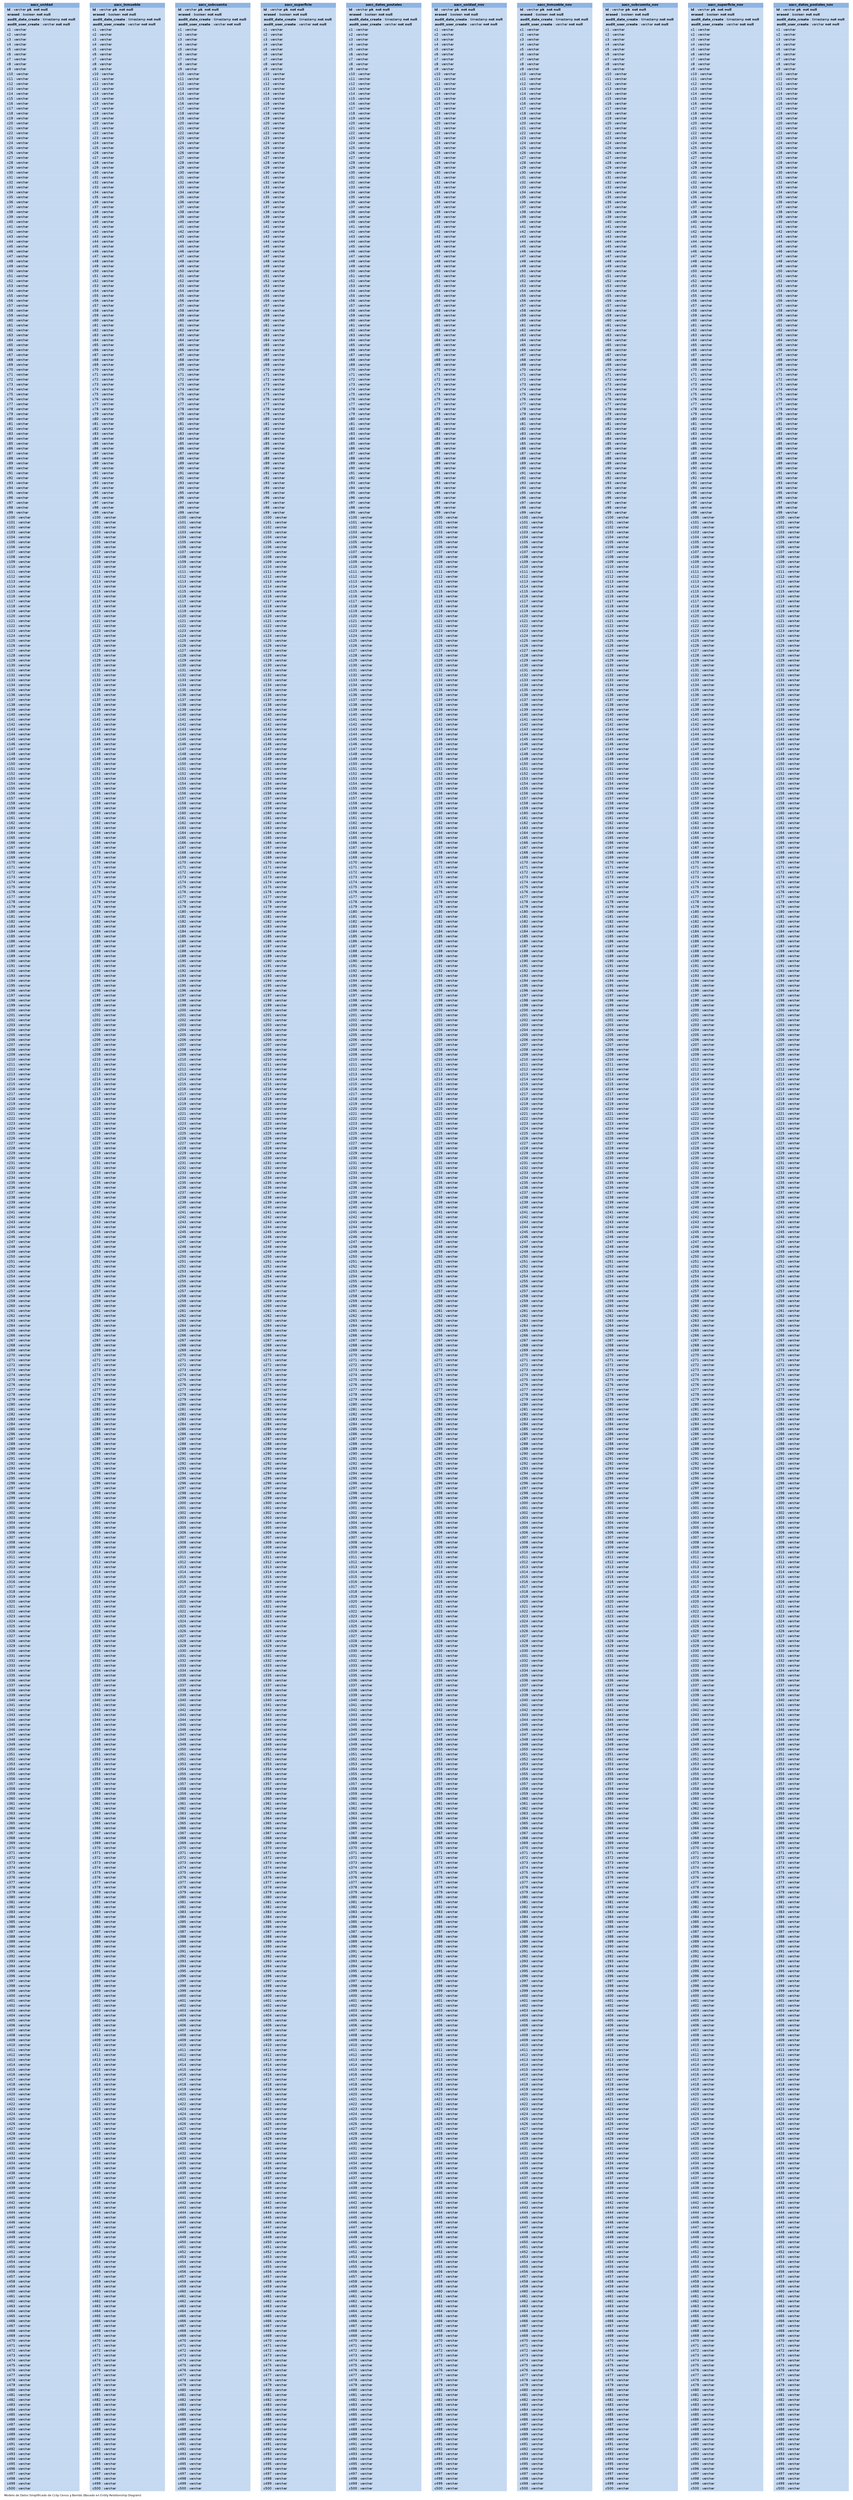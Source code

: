 digraph G {

	graph [
		label="Modelo de Datos Simplificado de Cclip Censo y Barrido (Basado en Entity Relationship Diagram)"
		rankdir="TB"
		bgcolor="#FFFFFF"
		labeljust="l"
		nodesep="0.18"
		ranksep="0.46"
		fontname="Helvetica"
		fontsize="8"
	];
	node [
		fontname="Helvetica"
		fontsize="9"
		shape="plaintext"
		
	];
	edge [
		arrowsize="0.5"
	];

							//com.cclip.model.geo.cadastre.aacc.AaccUnidad
							aacc_unidad [
								label=<
									<TABLE BORDER="0" CELLBORDER="0" CELLSPACING="0" BGCOLOR="#ffffff">
				<TR><TD COLSPAN="3" BGCOLOR="#8DB4E3"  ALIGN="CENTER"><B>aacc_unidad</B></TD></TR>

				<TR><TD PORT="id" COLSPAN="3" BGCOLOR="#C5D9F1" ALIGN="LEFT"><B>  id</B> : varchar <B>pk  not null</B> </TD></TR>
				<TR><TD PORT="erased" COLSPAN="3" BGCOLOR="#C5D9F1" ALIGN="LEFT">  <B>erased</B> : boolean <B>not null</B>   </TD></TR>
				<TR><TD PORT="audit_date_create" COLSPAN="3" BGCOLOR="#C5D9F1" ALIGN="LEFT">  <B>audit_date_create</B> : timestamp <B>not null</B>   </TD></TR>
				<TR><TD PORT="audit_user_create" COLSPAN="3" BGCOLOR="#C5D9F1" ALIGN="LEFT">  <B>audit_user_create</B> : varchar <B>not null</B>   </TD></TR>
				<TR><TD PORT="c1" COLSPAN="3" BGCOLOR="#C5D9F1" ALIGN="LEFT">  c1 : varchar  </TD></TR>
				<TR><TD PORT="c2" COLSPAN="3" BGCOLOR="#C5D9F1" ALIGN="LEFT">  c2 : varchar  </TD></TR>
				<TR><TD PORT="c3" COLSPAN="3" BGCOLOR="#C5D9F1" ALIGN="LEFT">  c3 : varchar  </TD></TR>
				<TR><TD PORT="c4" COLSPAN="3" BGCOLOR="#C5D9F1" ALIGN="LEFT">  c4 : varchar  </TD></TR>
				<TR><TD PORT="c5" COLSPAN="3" BGCOLOR="#C5D9F1" ALIGN="LEFT">  c5 : varchar  </TD></TR>
				<TR><TD PORT="c6" COLSPAN="3" BGCOLOR="#C5D9F1" ALIGN="LEFT">  c6 : varchar  </TD></TR>
				<TR><TD PORT="c7" COLSPAN="3" BGCOLOR="#C5D9F1" ALIGN="LEFT">  c7 : varchar  </TD></TR>
				<TR><TD PORT="c8" COLSPAN="3" BGCOLOR="#C5D9F1" ALIGN="LEFT">  c8 : varchar  </TD></TR>
				<TR><TD PORT="c9" COLSPAN="3" BGCOLOR="#C5D9F1" ALIGN="LEFT">  c9 : varchar  </TD></TR>
				<TR><TD PORT="c10" COLSPAN="3" BGCOLOR="#C5D9F1" ALIGN="LEFT">  c10 : varchar  </TD></TR>
				<TR><TD PORT="c11" COLSPAN="3" BGCOLOR="#C5D9F1" ALIGN="LEFT">  c11 : varchar  </TD></TR>
				<TR><TD PORT="c12" COLSPAN="3" BGCOLOR="#C5D9F1" ALIGN="LEFT">  c12 : varchar  </TD></TR>
				<TR><TD PORT="c13" COLSPAN="3" BGCOLOR="#C5D9F1" ALIGN="LEFT">  c13 : varchar  </TD></TR>
				<TR><TD PORT="c14" COLSPAN="3" BGCOLOR="#C5D9F1" ALIGN="LEFT">  c14 : varchar  </TD></TR>
				<TR><TD PORT="c15" COLSPAN="3" BGCOLOR="#C5D9F1" ALIGN="LEFT">  c15 : varchar  </TD></TR>
				<TR><TD PORT="c16" COLSPAN="3" BGCOLOR="#C5D9F1" ALIGN="LEFT">  c16 : varchar  </TD></TR>
				<TR><TD PORT="c17" COLSPAN="3" BGCOLOR="#C5D9F1" ALIGN="LEFT">  c17 : varchar  </TD></TR>
				<TR><TD PORT="c18" COLSPAN="3" BGCOLOR="#C5D9F1" ALIGN="LEFT">  c18 : varchar  </TD></TR>
				<TR><TD PORT="c19" COLSPAN="3" BGCOLOR="#C5D9F1" ALIGN="LEFT">  c19 : varchar  </TD></TR>
				<TR><TD PORT="c20" COLSPAN="3" BGCOLOR="#C5D9F1" ALIGN="LEFT">  c20 : varchar  </TD></TR>
				<TR><TD PORT="c21" COLSPAN="3" BGCOLOR="#C5D9F1" ALIGN="LEFT">  c21 : varchar  </TD></TR>
				<TR><TD PORT="c22" COLSPAN="3" BGCOLOR="#C5D9F1" ALIGN="LEFT">  c22 : varchar  </TD></TR>
				<TR><TD PORT="c23" COLSPAN="3" BGCOLOR="#C5D9F1" ALIGN="LEFT">  c23 : varchar  </TD></TR>
				<TR><TD PORT="c24" COLSPAN="3" BGCOLOR="#C5D9F1" ALIGN="LEFT">  c24 : varchar  </TD></TR>
				<TR><TD PORT="c25" COLSPAN="3" BGCOLOR="#C5D9F1" ALIGN="LEFT">  c25 : varchar  </TD></TR>
				<TR><TD PORT="c26" COLSPAN="3" BGCOLOR="#C5D9F1" ALIGN="LEFT">  c26 : varchar  </TD></TR>
				<TR><TD PORT="c27" COLSPAN="3" BGCOLOR="#C5D9F1" ALIGN="LEFT">  c27 : varchar  </TD></TR>
				<TR><TD PORT="c28" COLSPAN="3" BGCOLOR="#C5D9F1" ALIGN="LEFT">  c28 : varchar  </TD></TR>
				<TR><TD PORT="c29" COLSPAN="3" BGCOLOR="#C5D9F1" ALIGN="LEFT">  c29 : varchar  </TD></TR>
				<TR><TD PORT="c30" COLSPAN="3" BGCOLOR="#C5D9F1" ALIGN="LEFT">  c30 : varchar  </TD></TR>
				<TR><TD PORT="c31" COLSPAN="3" BGCOLOR="#C5D9F1" ALIGN="LEFT">  c31 : varchar  </TD></TR>
				<TR><TD PORT="c32" COLSPAN="3" BGCOLOR="#C5D9F1" ALIGN="LEFT">  c32 : varchar  </TD></TR>
				<TR><TD PORT="c33" COLSPAN="3" BGCOLOR="#C5D9F1" ALIGN="LEFT">  c33 : varchar  </TD></TR>
				<TR><TD PORT="c34" COLSPAN="3" BGCOLOR="#C5D9F1" ALIGN="LEFT">  c34 : varchar  </TD></TR>
				<TR><TD PORT="c35" COLSPAN="3" BGCOLOR="#C5D9F1" ALIGN="LEFT">  c35 : varchar  </TD></TR>
				<TR><TD PORT="c36" COLSPAN="3" BGCOLOR="#C5D9F1" ALIGN="LEFT">  c36 : varchar  </TD></TR>
				<TR><TD PORT="c37" COLSPAN="3" BGCOLOR="#C5D9F1" ALIGN="LEFT">  c37 : varchar  </TD></TR>
				<TR><TD PORT="c38" COLSPAN="3" BGCOLOR="#C5D9F1" ALIGN="LEFT">  c38 : varchar  </TD></TR>
				<TR><TD PORT="c39" COLSPAN="3" BGCOLOR="#C5D9F1" ALIGN="LEFT">  c39 : varchar  </TD></TR>
				<TR><TD PORT="c40" COLSPAN="3" BGCOLOR="#C5D9F1" ALIGN="LEFT">  c40 : varchar  </TD></TR>
				<TR><TD PORT="c41" COLSPAN="3" BGCOLOR="#C5D9F1" ALIGN="LEFT">  c41 : varchar  </TD></TR>
				<TR><TD PORT="c42" COLSPAN="3" BGCOLOR="#C5D9F1" ALIGN="LEFT">  c42 : varchar  </TD></TR>
				<TR><TD PORT="c43" COLSPAN="3" BGCOLOR="#C5D9F1" ALIGN="LEFT">  c43 : varchar  </TD></TR>
				<TR><TD PORT="c44" COLSPAN="3" BGCOLOR="#C5D9F1" ALIGN="LEFT">  c44 : varchar  </TD></TR>
				<TR><TD PORT="c45" COLSPAN="3" BGCOLOR="#C5D9F1" ALIGN="LEFT">  c45 : varchar  </TD></TR>
				<TR><TD PORT="c46" COLSPAN="3" BGCOLOR="#C5D9F1" ALIGN="LEFT">  c46 : varchar  </TD></TR>
				<TR><TD PORT="c47" COLSPAN="3" BGCOLOR="#C5D9F1" ALIGN="LEFT">  c47 : varchar  </TD></TR>
				<TR><TD PORT="c48" COLSPAN="3" BGCOLOR="#C5D9F1" ALIGN="LEFT">  c48 : varchar  </TD></TR>
				<TR><TD PORT="c49" COLSPAN="3" BGCOLOR="#C5D9F1" ALIGN="LEFT">  c49 : varchar  </TD></TR>
				<TR><TD PORT="c50" COLSPAN="3" BGCOLOR="#C5D9F1" ALIGN="LEFT">  c50 : varchar  </TD></TR>
				<TR><TD PORT="c51" COLSPAN="3" BGCOLOR="#C5D9F1" ALIGN="LEFT">  c51 : varchar  </TD></TR>
				<TR><TD PORT="c52" COLSPAN="3" BGCOLOR="#C5D9F1" ALIGN="LEFT">  c52 : varchar  </TD></TR>
				<TR><TD PORT="c53" COLSPAN="3" BGCOLOR="#C5D9F1" ALIGN="LEFT">  c53 : varchar  </TD></TR>
				<TR><TD PORT="c54" COLSPAN="3" BGCOLOR="#C5D9F1" ALIGN="LEFT">  c54 : varchar  </TD></TR>
				<TR><TD PORT="c55" COLSPAN="3" BGCOLOR="#C5D9F1" ALIGN="LEFT">  c55 : varchar  </TD></TR>
				<TR><TD PORT="c56" COLSPAN="3" BGCOLOR="#C5D9F1" ALIGN="LEFT">  c56 : varchar  </TD></TR>
				<TR><TD PORT="c57" COLSPAN="3" BGCOLOR="#C5D9F1" ALIGN="LEFT">  c57 : varchar  </TD></TR>
				<TR><TD PORT="c58" COLSPAN="3" BGCOLOR="#C5D9F1" ALIGN="LEFT">  c58 : varchar  </TD></TR>
				<TR><TD PORT="c59" COLSPAN="3" BGCOLOR="#C5D9F1" ALIGN="LEFT">  c59 : varchar  </TD></TR>
				<TR><TD PORT="c60" COLSPAN="3" BGCOLOR="#C5D9F1" ALIGN="LEFT">  c60 : varchar  </TD></TR>
				<TR><TD PORT="c61" COLSPAN="3" BGCOLOR="#C5D9F1" ALIGN="LEFT">  c61 : varchar  </TD></TR>
				<TR><TD PORT="c62" COLSPAN="3" BGCOLOR="#C5D9F1" ALIGN="LEFT">  c62 : varchar  </TD></TR>
				<TR><TD PORT="c63" COLSPAN="3" BGCOLOR="#C5D9F1" ALIGN="LEFT">  c63 : varchar  </TD></TR>
				<TR><TD PORT="c64" COLSPAN="3" BGCOLOR="#C5D9F1" ALIGN="LEFT">  c64 : varchar  </TD></TR>
				<TR><TD PORT="c65" COLSPAN="3" BGCOLOR="#C5D9F1" ALIGN="LEFT">  c65 : varchar  </TD></TR>
				<TR><TD PORT="c66" COLSPAN="3" BGCOLOR="#C5D9F1" ALIGN="LEFT">  c66 : varchar  </TD></TR>
				<TR><TD PORT="c67" COLSPAN="3" BGCOLOR="#C5D9F1" ALIGN="LEFT">  c67 : varchar  </TD></TR>
				<TR><TD PORT="c68" COLSPAN="3" BGCOLOR="#C5D9F1" ALIGN="LEFT">  c68 : varchar  </TD></TR>
				<TR><TD PORT="c69" COLSPAN="3" BGCOLOR="#C5D9F1" ALIGN="LEFT">  c69 : varchar  </TD></TR>
				<TR><TD PORT="c70" COLSPAN="3" BGCOLOR="#C5D9F1" ALIGN="LEFT">  c70 : varchar  </TD></TR>
				<TR><TD PORT="c71" COLSPAN="3" BGCOLOR="#C5D9F1" ALIGN="LEFT">  c71 : varchar  </TD></TR>
				<TR><TD PORT="c72" COLSPAN="3" BGCOLOR="#C5D9F1" ALIGN="LEFT">  c72 : varchar  </TD></TR>
				<TR><TD PORT="c73" COLSPAN="3" BGCOLOR="#C5D9F1" ALIGN="LEFT">  c73 : varchar  </TD></TR>
				<TR><TD PORT="c74" COLSPAN="3" BGCOLOR="#C5D9F1" ALIGN="LEFT">  c74 : varchar  </TD></TR>
				<TR><TD PORT="c75" COLSPAN="3" BGCOLOR="#C5D9F1" ALIGN="LEFT">  c75 : varchar  </TD></TR>
				<TR><TD PORT="c76" COLSPAN="3" BGCOLOR="#C5D9F1" ALIGN="LEFT">  c76 : varchar  </TD></TR>
				<TR><TD PORT="c77" COLSPAN="3" BGCOLOR="#C5D9F1" ALIGN="LEFT">  c77 : varchar  </TD></TR>
				<TR><TD PORT="c78" COLSPAN="3" BGCOLOR="#C5D9F1" ALIGN="LEFT">  c78 : varchar  </TD></TR>
				<TR><TD PORT="c79" COLSPAN="3" BGCOLOR="#C5D9F1" ALIGN="LEFT">  c79 : varchar  </TD></TR>
				<TR><TD PORT="c80" COLSPAN="3" BGCOLOR="#C5D9F1" ALIGN="LEFT">  c80 : varchar  </TD></TR>
				<TR><TD PORT="c81" COLSPAN="3" BGCOLOR="#C5D9F1" ALIGN="LEFT">  c81 : varchar  </TD></TR>
				<TR><TD PORT="c82" COLSPAN="3" BGCOLOR="#C5D9F1" ALIGN="LEFT">  c82 : varchar  </TD></TR>
				<TR><TD PORT="c83" COLSPAN="3" BGCOLOR="#C5D9F1" ALIGN="LEFT">  c83 : varchar  </TD></TR>
				<TR><TD PORT="c84" COLSPAN="3" BGCOLOR="#C5D9F1" ALIGN="LEFT">  c84 : varchar  </TD></TR>
				<TR><TD PORT="c85" COLSPAN="3" BGCOLOR="#C5D9F1" ALIGN="LEFT">  c85 : varchar  </TD></TR>
				<TR><TD PORT="c86" COLSPAN="3" BGCOLOR="#C5D9F1" ALIGN="LEFT">  c86 : varchar  </TD></TR>
				<TR><TD PORT="c87" COLSPAN="3" BGCOLOR="#C5D9F1" ALIGN="LEFT">  c87 : varchar  </TD></TR>
				<TR><TD PORT="c88" COLSPAN="3" BGCOLOR="#C5D9F1" ALIGN="LEFT">  c88 : varchar  </TD></TR>
				<TR><TD PORT="c89" COLSPAN="3" BGCOLOR="#C5D9F1" ALIGN="LEFT">  c89 : varchar  </TD></TR>
				<TR><TD PORT="c90" COLSPAN="3" BGCOLOR="#C5D9F1" ALIGN="LEFT">  c90 : varchar  </TD></TR>
				<TR><TD PORT="c91" COLSPAN="3" BGCOLOR="#C5D9F1" ALIGN="LEFT">  c91 : varchar  </TD></TR>
				<TR><TD PORT="c92" COLSPAN="3" BGCOLOR="#C5D9F1" ALIGN="LEFT">  c92 : varchar  </TD></TR>
				<TR><TD PORT="c93" COLSPAN="3" BGCOLOR="#C5D9F1" ALIGN="LEFT">  c93 : varchar  </TD></TR>
				<TR><TD PORT="c94" COLSPAN="3" BGCOLOR="#C5D9F1" ALIGN="LEFT">  c94 : varchar  </TD></TR>
				<TR><TD PORT="c95" COLSPAN="3" BGCOLOR="#C5D9F1" ALIGN="LEFT">  c95 : varchar  </TD></TR>
				<TR><TD PORT="c96" COLSPAN="3" BGCOLOR="#C5D9F1" ALIGN="LEFT">  c96 : varchar  </TD></TR>
				<TR><TD PORT="c97" COLSPAN="3" BGCOLOR="#C5D9F1" ALIGN="LEFT">  c97 : varchar  </TD></TR>
				<TR><TD PORT="c98" COLSPAN="3" BGCOLOR="#C5D9F1" ALIGN="LEFT">  c98 : varchar  </TD></TR>
				<TR><TD PORT="c99" COLSPAN="3" BGCOLOR="#C5D9F1" ALIGN="LEFT">  c99 : varchar  </TD></TR>
				<TR><TD PORT="c100" COLSPAN="3" BGCOLOR="#C5D9F1" ALIGN="LEFT">  c100 : varchar  </TD></TR>
				<TR><TD PORT="c101" COLSPAN="3" BGCOLOR="#C5D9F1" ALIGN="LEFT">  c101 : varchar  </TD></TR>
				<TR><TD PORT="c102" COLSPAN="3" BGCOLOR="#C5D9F1" ALIGN="LEFT">  c102 : varchar  </TD></TR>
				<TR><TD PORT="c103" COLSPAN="3" BGCOLOR="#C5D9F1" ALIGN="LEFT">  c103 : varchar  </TD></TR>
				<TR><TD PORT="c104" COLSPAN="3" BGCOLOR="#C5D9F1" ALIGN="LEFT">  c104 : varchar  </TD></TR>
				<TR><TD PORT="c105" COLSPAN="3" BGCOLOR="#C5D9F1" ALIGN="LEFT">  c105 : varchar  </TD></TR>
				<TR><TD PORT="c106" COLSPAN="3" BGCOLOR="#C5D9F1" ALIGN="LEFT">  c106 : varchar  </TD></TR>
				<TR><TD PORT="c107" COLSPAN="3" BGCOLOR="#C5D9F1" ALIGN="LEFT">  c107 : varchar  </TD></TR>
				<TR><TD PORT="c108" COLSPAN="3" BGCOLOR="#C5D9F1" ALIGN="LEFT">  c108 : varchar  </TD></TR>
				<TR><TD PORT="c109" COLSPAN="3" BGCOLOR="#C5D9F1" ALIGN="LEFT">  c109 : varchar  </TD></TR>
				<TR><TD PORT="c110" COLSPAN="3" BGCOLOR="#C5D9F1" ALIGN="LEFT">  c110 : varchar  </TD></TR>
				<TR><TD PORT="c111" COLSPAN="3" BGCOLOR="#C5D9F1" ALIGN="LEFT">  c111 : varchar  </TD></TR>
				<TR><TD PORT="c112" COLSPAN="3" BGCOLOR="#C5D9F1" ALIGN="LEFT">  c112 : varchar  </TD></TR>
				<TR><TD PORT="c113" COLSPAN="3" BGCOLOR="#C5D9F1" ALIGN="LEFT">  c113 : varchar  </TD></TR>
				<TR><TD PORT="c114" COLSPAN="3" BGCOLOR="#C5D9F1" ALIGN="LEFT">  c114 : varchar  </TD></TR>
				<TR><TD PORT="c115" COLSPAN="3" BGCOLOR="#C5D9F1" ALIGN="LEFT">  c115 : varchar  </TD></TR>
				<TR><TD PORT="c116" COLSPAN="3" BGCOLOR="#C5D9F1" ALIGN="LEFT">  c116 : varchar  </TD></TR>
				<TR><TD PORT="c117" COLSPAN="3" BGCOLOR="#C5D9F1" ALIGN="LEFT">  c117 : varchar  </TD></TR>
				<TR><TD PORT="c118" COLSPAN="3" BGCOLOR="#C5D9F1" ALIGN="LEFT">  c118 : varchar  </TD></TR>
				<TR><TD PORT="c119" COLSPAN="3" BGCOLOR="#C5D9F1" ALIGN="LEFT">  c119 : varchar  </TD></TR>
				<TR><TD PORT="c120" COLSPAN="3" BGCOLOR="#C5D9F1" ALIGN="LEFT">  c120 : varchar  </TD></TR>
				<TR><TD PORT="c121" COLSPAN="3" BGCOLOR="#C5D9F1" ALIGN="LEFT">  c121 : varchar  </TD></TR>
				<TR><TD PORT="c122" COLSPAN="3" BGCOLOR="#C5D9F1" ALIGN="LEFT">  c122 : varchar  </TD></TR>
				<TR><TD PORT="c123" COLSPAN="3" BGCOLOR="#C5D9F1" ALIGN="LEFT">  c123 : varchar  </TD></TR>
				<TR><TD PORT="c124" COLSPAN="3" BGCOLOR="#C5D9F1" ALIGN="LEFT">  c124 : varchar  </TD></TR>
				<TR><TD PORT="c125" COLSPAN="3" BGCOLOR="#C5D9F1" ALIGN="LEFT">  c125 : varchar  </TD></TR>
				<TR><TD PORT="c126" COLSPAN="3" BGCOLOR="#C5D9F1" ALIGN="LEFT">  c126 : varchar  </TD></TR>
				<TR><TD PORT="c127" COLSPAN="3" BGCOLOR="#C5D9F1" ALIGN="LEFT">  c127 : varchar  </TD></TR>
				<TR><TD PORT="c128" COLSPAN="3" BGCOLOR="#C5D9F1" ALIGN="LEFT">  c128 : varchar  </TD></TR>
				<TR><TD PORT="c129" COLSPAN="3" BGCOLOR="#C5D9F1" ALIGN="LEFT">  c129 : varchar  </TD></TR>
				<TR><TD PORT="c130" COLSPAN="3" BGCOLOR="#C5D9F1" ALIGN="LEFT">  c130 : varchar  </TD></TR>
				<TR><TD PORT="c131" COLSPAN="3" BGCOLOR="#C5D9F1" ALIGN="LEFT">  c131 : varchar  </TD></TR>
				<TR><TD PORT="c132" COLSPAN="3" BGCOLOR="#C5D9F1" ALIGN="LEFT">  c132 : varchar  </TD></TR>
				<TR><TD PORT="c133" COLSPAN="3" BGCOLOR="#C5D9F1" ALIGN="LEFT">  c133 : varchar  </TD></TR>
				<TR><TD PORT="c134" COLSPAN="3" BGCOLOR="#C5D9F1" ALIGN="LEFT">  c134 : varchar  </TD></TR>
				<TR><TD PORT="c135" COLSPAN="3" BGCOLOR="#C5D9F1" ALIGN="LEFT">  c135 : varchar  </TD></TR>
				<TR><TD PORT="c136" COLSPAN="3" BGCOLOR="#C5D9F1" ALIGN="LEFT">  c136 : varchar  </TD></TR>
				<TR><TD PORT="c137" COLSPAN="3" BGCOLOR="#C5D9F1" ALIGN="LEFT">  c137 : varchar  </TD></TR>
				<TR><TD PORT="c138" COLSPAN="3" BGCOLOR="#C5D9F1" ALIGN="LEFT">  c138 : varchar  </TD></TR>
				<TR><TD PORT="c139" COLSPAN="3" BGCOLOR="#C5D9F1" ALIGN="LEFT">  c139 : varchar  </TD></TR>
				<TR><TD PORT="c140" COLSPAN="3" BGCOLOR="#C5D9F1" ALIGN="LEFT">  c140 : varchar  </TD></TR>
				<TR><TD PORT="c141" COLSPAN="3" BGCOLOR="#C5D9F1" ALIGN="LEFT">  c141 : varchar  </TD></TR>
				<TR><TD PORT="c142" COLSPAN="3" BGCOLOR="#C5D9F1" ALIGN="LEFT">  c142 : varchar  </TD></TR>
				<TR><TD PORT="c143" COLSPAN="3" BGCOLOR="#C5D9F1" ALIGN="LEFT">  c143 : varchar  </TD></TR>
				<TR><TD PORT="c144" COLSPAN="3" BGCOLOR="#C5D9F1" ALIGN="LEFT">  c144 : varchar  </TD></TR>
				<TR><TD PORT="c145" COLSPAN="3" BGCOLOR="#C5D9F1" ALIGN="LEFT">  c145 : varchar  </TD></TR>
				<TR><TD PORT="c146" COLSPAN="3" BGCOLOR="#C5D9F1" ALIGN="LEFT">  c146 : varchar  </TD></TR>
				<TR><TD PORT="c147" COLSPAN="3" BGCOLOR="#C5D9F1" ALIGN="LEFT">  c147 : varchar  </TD></TR>
				<TR><TD PORT="c148" COLSPAN="3" BGCOLOR="#C5D9F1" ALIGN="LEFT">  c148 : varchar  </TD></TR>
				<TR><TD PORT="c149" COLSPAN="3" BGCOLOR="#C5D9F1" ALIGN="LEFT">  c149 : varchar  </TD></TR>
				<TR><TD PORT="c150" COLSPAN="3" BGCOLOR="#C5D9F1" ALIGN="LEFT">  c150 : varchar  </TD></TR>
				<TR><TD PORT="c151" COLSPAN="3" BGCOLOR="#C5D9F1" ALIGN="LEFT">  c151 : varchar  </TD></TR>
				<TR><TD PORT="c152" COLSPAN="3" BGCOLOR="#C5D9F1" ALIGN="LEFT">  c152 : varchar  </TD></TR>
				<TR><TD PORT="c153" COLSPAN="3" BGCOLOR="#C5D9F1" ALIGN="LEFT">  c153 : varchar  </TD></TR>
				<TR><TD PORT="c154" COLSPAN="3" BGCOLOR="#C5D9F1" ALIGN="LEFT">  c154 : varchar  </TD></TR>
				<TR><TD PORT="c155" COLSPAN="3" BGCOLOR="#C5D9F1" ALIGN="LEFT">  c155 : varchar  </TD></TR>
				<TR><TD PORT="c156" COLSPAN="3" BGCOLOR="#C5D9F1" ALIGN="LEFT">  c156 : varchar  </TD></TR>
				<TR><TD PORT="c157" COLSPAN="3" BGCOLOR="#C5D9F1" ALIGN="LEFT">  c157 : varchar  </TD></TR>
				<TR><TD PORT="c158" COLSPAN="3" BGCOLOR="#C5D9F1" ALIGN="LEFT">  c158 : varchar  </TD></TR>
				<TR><TD PORT="c159" COLSPAN="3" BGCOLOR="#C5D9F1" ALIGN="LEFT">  c159 : varchar  </TD></TR>
				<TR><TD PORT="c160" COLSPAN="3" BGCOLOR="#C5D9F1" ALIGN="LEFT">  c160 : varchar  </TD></TR>
				<TR><TD PORT="c161" COLSPAN="3" BGCOLOR="#C5D9F1" ALIGN="LEFT">  c161 : varchar  </TD></TR>
				<TR><TD PORT="c162" COLSPAN="3" BGCOLOR="#C5D9F1" ALIGN="LEFT">  c162 : varchar  </TD></TR>
				<TR><TD PORT="c163" COLSPAN="3" BGCOLOR="#C5D9F1" ALIGN="LEFT">  c163 : varchar  </TD></TR>
				<TR><TD PORT="c164" COLSPAN="3" BGCOLOR="#C5D9F1" ALIGN="LEFT">  c164 : varchar  </TD></TR>
				<TR><TD PORT="c165" COLSPAN="3" BGCOLOR="#C5D9F1" ALIGN="LEFT">  c165 : varchar  </TD></TR>
				<TR><TD PORT="c166" COLSPAN="3" BGCOLOR="#C5D9F1" ALIGN="LEFT">  c166 : varchar  </TD></TR>
				<TR><TD PORT="c167" COLSPAN="3" BGCOLOR="#C5D9F1" ALIGN="LEFT">  c167 : varchar  </TD></TR>
				<TR><TD PORT="c168" COLSPAN="3" BGCOLOR="#C5D9F1" ALIGN="LEFT">  c168 : varchar  </TD></TR>
				<TR><TD PORT="c169" COLSPAN="3" BGCOLOR="#C5D9F1" ALIGN="LEFT">  c169 : varchar  </TD></TR>
				<TR><TD PORT="c170" COLSPAN="3" BGCOLOR="#C5D9F1" ALIGN="LEFT">  c170 : varchar  </TD></TR>
				<TR><TD PORT="c171" COLSPAN="3" BGCOLOR="#C5D9F1" ALIGN="LEFT">  c171 : varchar  </TD></TR>
				<TR><TD PORT="c172" COLSPAN="3" BGCOLOR="#C5D9F1" ALIGN="LEFT">  c172 : varchar  </TD></TR>
				<TR><TD PORT="c173" COLSPAN="3" BGCOLOR="#C5D9F1" ALIGN="LEFT">  c173 : varchar  </TD></TR>
				<TR><TD PORT="c174" COLSPAN="3" BGCOLOR="#C5D9F1" ALIGN="LEFT">  c174 : varchar  </TD></TR>
				<TR><TD PORT="c175" COLSPAN="3" BGCOLOR="#C5D9F1" ALIGN="LEFT">  c175 : varchar  </TD></TR>
				<TR><TD PORT="c176" COLSPAN="3" BGCOLOR="#C5D9F1" ALIGN="LEFT">  c176 : varchar  </TD></TR>
				<TR><TD PORT="c177" COLSPAN="3" BGCOLOR="#C5D9F1" ALIGN="LEFT">  c177 : varchar  </TD></TR>
				<TR><TD PORT="c178" COLSPAN="3" BGCOLOR="#C5D9F1" ALIGN="LEFT">  c178 : varchar  </TD></TR>
				<TR><TD PORT="c179" COLSPAN="3" BGCOLOR="#C5D9F1" ALIGN="LEFT">  c179 : varchar  </TD></TR>
				<TR><TD PORT="c180" COLSPAN="3" BGCOLOR="#C5D9F1" ALIGN="LEFT">  c180 : varchar  </TD></TR>
				<TR><TD PORT="c181" COLSPAN="3" BGCOLOR="#C5D9F1" ALIGN="LEFT">  c181 : varchar  </TD></TR>
				<TR><TD PORT="c182" COLSPAN="3" BGCOLOR="#C5D9F1" ALIGN="LEFT">  c182 : varchar  </TD></TR>
				<TR><TD PORT="c183" COLSPAN="3" BGCOLOR="#C5D9F1" ALIGN="LEFT">  c183 : varchar  </TD></TR>
				<TR><TD PORT="c184" COLSPAN="3" BGCOLOR="#C5D9F1" ALIGN="LEFT">  c184 : varchar  </TD></TR>
				<TR><TD PORT="c185" COLSPAN="3" BGCOLOR="#C5D9F1" ALIGN="LEFT">  c185 : varchar  </TD></TR>
				<TR><TD PORT="c186" COLSPAN="3" BGCOLOR="#C5D9F1" ALIGN="LEFT">  c186 : varchar  </TD></TR>
				<TR><TD PORT="c187" COLSPAN="3" BGCOLOR="#C5D9F1" ALIGN="LEFT">  c187 : varchar  </TD></TR>
				<TR><TD PORT="c188" COLSPAN="3" BGCOLOR="#C5D9F1" ALIGN="LEFT">  c188 : varchar  </TD></TR>
				<TR><TD PORT="c189" COLSPAN="3" BGCOLOR="#C5D9F1" ALIGN="LEFT">  c189 : varchar  </TD></TR>
				<TR><TD PORT="c190" COLSPAN="3" BGCOLOR="#C5D9F1" ALIGN="LEFT">  c190 : varchar  </TD></TR>
				<TR><TD PORT="c191" COLSPAN="3" BGCOLOR="#C5D9F1" ALIGN="LEFT">  c191 : varchar  </TD></TR>
				<TR><TD PORT="c192" COLSPAN="3" BGCOLOR="#C5D9F1" ALIGN="LEFT">  c192 : varchar  </TD></TR>
				<TR><TD PORT="c193" COLSPAN="3" BGCOLOR="#C5D9F1" ALIGN="LEFT">  c193 : varchar  </TD></TR>
				<TR><TD PORT="c194" COLSPAN="3" BGCOLOR="#C5D9F1" ALIGN="LEFT">  c194 : varchar  </TD></TR>
				<TR><TD PORT="c195" COLSPAN="3" BGCOLOR="#C5D9F1" ALIGN="LEFT">  c195 : varchar  </TD></TR>
				<TR><TD PORT="c196" COLSPAN="3" BGCOLOR="#C5D9F1" ALIGN="LEFT">  c196 : varchar  </TD></TR>
				<TR><TD PORT="c197" COLSPAN="3" BGCOLOR="#C5D9F1" ALIGN="LEFT">  c197 : varchar  </TD></TR>
				<TR><TD PORT="c198" COLSPAN="3" BGCOLOR="#C5D9F1" ALIGN="LEFT">  c198 : varchar  </TD></TR>
				<TR><TD PORT="c199" COLSPAN="3" BGCOLOR="#C5D9F1" ALIGN="LEFT">  c199 : varchar  </TD></TR>
				<TR><TD PORT="c200" COLSPAN="3" BGCOLOR="#C5D9F1" ALIGN="LEFT">  c200 : varchar  </TD></TR>
				<TR><TD PORT="c201" COLSPAN="3" BGCOLOR="#C5D9F1" ALIGN="LEFT">  c201 : varchar  </TD></TR>
				<TR><TD PORT="c202" COLSPAN="3" BGCOLOR="#C5D9F1" ALIGN="LEFT">  c202 : varchar  </TD></TR>
				<TR><TD PORT="c203" COLSPAN="3" BGCOLOR="#C5D9F1" ALIGN="LEFT">  c203 : varchar  </TD></TR>
				<TR><TD PORT="c204" COLSPAN="3" BGCOLOR="#C5D9F1" ALIGN="LEFT">  c204 : varchar  </TD></TR>
				<TR><TD PORT="c205" COLSPAN="3" BGCOLOR="#C5D9F1" ALIGN="LEFT">  c205 : varchar  </TD></TR>
				<TR><TD PORT="c206" COLSPAN="3" BGCOLOR="#C5D9F1" ALIGN="LEFT">  c206 : varchar  </TD></TR>
				<TR><TD PORT="c207" COLSPAN="3" BGCOLOR="#C5D9F1" ALIGN="LEFT">  c207 : varchar  </TD></TR>
				<TR><TD PORT="c208" COLSPAN="3" BGCOLOR="#C5D9F1" ALIGN="LEFT">  c208 : varchar  </TD></TR>
				<TR><TD PORT="c209" COLSPAN="3" BGCOLOR="#C5D9F1" ALIGN="LEFT">  c209 : varchar  </TD></TR>
				<TR><TD PORT="c210" COLSPAN="3" BGCOLOR="#C5D9F1" ALIGN="LEFT">  c210 : varchar  </TD></TR>
				<TR><TD PORT="c211" COLSPAN="3" BGCOLOR="#C5D9F1" ALIGN="LEFT">  c211 : varchar  </TD></TR>
				<TR><TD PORT="c212" COLSPAN="3" BGCOLOR="#C5D9F1" ALIGN="LEFT">  c212 : varchar  </TD></TR>
				<TR><TD PORT="c213" COLSPAN="3" BGCOLOR="#C5D9F1" ALIGN="LEFT">  c213 : varchar  </TD></TR>
				<TR><TD PORT="c214" COLSPAN="3" BGCOLOR="#C5D9F1" ALIGN="LEFT">  c214 : varchar  </TD></TR>
				<TR><TD PORT="c215" COLSPAN="3" BGCOLOR="#C5D9F1" ALIGN="LEFT">  c215 : varchar  </TD></TR>
				<TR><TD PORT="c216" COLSPAN="3" BGCOLOR="#C5D9F1" ALIGN="LEFT">  c216 : varchar  </TD></TR>
				<TR><TD PORT="c217" COLSPAN="3" BGCOLOR="#C5D9F1" ALIGN="LEFT">  c217 : varchar  </TD></TR>
				<TR><TD PORT="c218" COLSPAN="3" BGCOLOR="#C5D9F1" ALIGN="LEFT">  c218 : varchar  </TD></TR>
				<TR><TD PORT="c219" COLSPAN="3" BGCOLOR="#C5D9F1" ALIGN="LEFT">  c219 : varchar  </TD></TR>
				<TR><TD PORT="c220" COLSPAN="3" BGCOLOR="#C5D9F1" ALIGN="LEFT">  c220 : varchar  </TD></TR>
				<TR><TD PORT="c221" COLSPAN="3" BGCOLOR="#C5D9F1" ALIGN="LEFT">  c221 : varchar  </TD></TR>
				<TR><TD PORT="c222" COLSPAN="3" BGCOLOR="#C5D9F1" ALIGN="LEFT">  c222 : varchar  </TD></TR>
				<TR><TD PORT="c223" COLSPAN="3" BGCOLOR="#C5D9F1" ALIGN="LEFT">  c223 : varchar  </TD></TR>
				<TR><TD PORT="c224" COLSPAN="3" BGCOLOR="#C5D9F1" ALIGN="LEFT">  c224 : varchar  </TD></TR>
				<TR><TD PORT="c225" COLSPAN="3" BGCOLOR="#C5D9F1" ALIGN="LEFT">  c225 : varchar  </TD></TR>
				<TR><TD PORT="c226" COLSPAN="3" BGCOLOR="#C5D9F1" ALIGN="LEFT">  c226 : varchar  </TD></TR>
				<TR><TD PORT="c227" COLSPAN="3" BGCOLOR="#C5D9F1" ALIGN="LEFT">  c227 : varchar  </TD></TR>
				<TR><TD PORT="c228" COLSPAN="3" BGCOLOR="#C5D9F1" ALIGN="LEFT">  c228 : varchar  </TD></TR>
				<TR><TD PORT="c229" COLSPAN="3" BGCOLOR="#C5D9F1" ALIGN="LEFT">  c229 : varchar  </TD></TR>
				<TR><TD PORT="c230" COLSPAN="3" BGCOLOR="#C5D9F1" ALIGN="LEFT">  c230 : varchar  </TD></TR>
				<TR><TD PORT="c231" COLSPAN="3" BGCOLOR="#C5D9F1" ALIGN="LEFT">  c231 : varchar  </TD></TR>
				<TR><TD PORT="c232" COLSPAN="3" BGCOLOR="#C5D9F1" ALIGN="LEFT">  c232 : varchar  </TD></TR>
				<TR><TD PORT="c233" COLSPAN="3" BGCOLOR="#C5D9F1" ALIGN="LEFT">  c233 : varchar  </TD></TR>
				<TR><TD PORT="c234" COLSPAN="3" BGCOLOR="#C5D9F1" ALIGN="LEFT">  c234 : varchar  </TD></TR>
				<TR><TD PORT="c235" COLSPAN="3" BGCOLOR="#C5D9F1" ALIGN="LEFT">  c235 : varchar  </TD></TR>
				<TR><TD PORT="c236" COLSPAN="3" BGCOLOR="#C5D9F1" ALIGN="LEFT">  c236 : varchar  </TD></TR>
				<TR><TD PORT="c237" COLSPAN="3" BGCOLOR="#C5D9F1" ALIGN="LEFT">  c237 : varchar  </TD></TR>
				<TR><TD PORT="c238" COLSPAN="3" BGCOLOR="#C5D9F1" ALIGN="LEFT">  c238 : varchar  </TD></TR>
				<TR><TD PORT="c239" COLSPAN="3" BGCOLOR="#C5D9F1" ALIGN="LEFT">  c239 : varchar  </TD></TR>
				<TR><TD PORT="c240" COLSPAN="3" BGCOLOR="#C5D9F1" ALIGN="LEFT">  c240 : varchar  </TD></TR>
				<TR><TD PORT="c241" COLSPAN="3" BGCOLOR="#C5D9F1" ALIGN="LEFT">  c241 : varchar  </TD></TR>
				<TR><TD PORT="c242" COLSPAN="3" BGCOLOR="#C5D9F1" ALIGN="LEFT">  c242 : varchar  </TD></TR>
				<TR><TD PORT="c243" COLSPAN="3" BGCOLOR="#C5D9F1" ALIGN="LEFT">  c243 : varchar  </TD></TR>
				<TR><TD PORT="c244" COLSPAN="3" BGCOLOR="#C5D9F1" ALIGN="LEFT">  c244 : varchar  </TD></TR>
				<TR><TD PORT="c245" COLSPAN="3" BGCOLOR="#C5D9F1" ALIGN="LEFT">  c245 : varchar  </TD></TR>
				<TR><TD PORT="c246" COLSPAN="3" BGCOLOR="#C5D9F1" ALIGN="LEFT">  c246 : varchar  </TD></TR>
				<TR><TD PORT="c247" COLSPAN="3" BGCOLOR="#C5D9F1" ALIGN="LEFT">  c247 : varchar  </TD></TR>
				<TR><TD PORT="c248" COLSPAN="3" BGCOLOR="#C5D9F1" ALIGN="LEFT">  c248 : varchar  </TD></TR>
				<TR><TD PORT="c249" COLSPAN="3" BGCOLOR="#C5D9F1" ALIGN="LEFT">  c249 : varchar  </TD></TR>
				<TR><TD PORT="c250" COLSPAN="3" BGCOLOR="#C5D9F1" ALIGN="LEFT">  c250 : varchar  </TD></TR>
				<TR><TD PORT="c251" COLSPAN="3" BGCOLOR="#C5D9F1" ALIGN="LEFT">  c251 : varchar  </TD></TR>
				<TR><TD PORT="c252" COLSPAN="3" BGCOLOR="#C5D9F1" ALIGN="LEFT">  c252 : varchar  </TD></TR>
				<TR><TD PORT="c253" COLSPAN="3" BGCOLOR="#C5D9F1" ALIGN="LEFT">  c253 : varchar  </TD></TR>
				<TR><TD PORT="c254" COLSPAN="3" BGCOLOR="#C5D9F1" ALIGN="LEFT">  c254 : varchar  </TD></TR>
				<TR><TD PORT="c255" COLSPAN="3" BGCOLOR="#C5D9F1" ALIGN="LEFT">  c255 : varchar  </TD></TR>
				<TR><TD PORT="c256" COLSPAN="3" BGCOLOR="#C5D9F1" ALIGN="LEFT">  c256 : varchar  </TD></TR>
				<TR><TD PORT="c257" COLSPAN="3" BGCOLOR="#C5D9F1" ALIGN="LEFT">  c257 : varchar  </TD></TR>
				<TR><TD PORT="c258" COLSPAN="3" BGCOLOR="#C5D9F1" ALIGN="LEFT">  c258 : varchar  </TD></TR>
				<TR><TD PORT="c259" COLSPAN="3" BGCOLOR="#C5D9F1" ALIGN="LEFT">  c259 : varchar  </TD></TR>
				<TR><TD PORT="c260" COLSPAN="3" BGCOLOR="#C5D9F1" ALIGN="LEFT">  c260 : varchar  </TD></TR>
				<TR><TD PORT="c261" COLSPAN="3" BGCOLOR="#C5D9F1" ALIGN="LEFT">  c261 : varchar  </TD></TR>
				<TR><TD PORT="c262" COLSPAN="3" BGCOLOR="#C5D9F1" ALIGN="LEFT">  c262 : varchar  </TD></TR>
				<TR><TD PORT="c263" COLSPAN="3" BGCOLOR="#C5D9F1" ALIGN="LEFT">  c263 : varchar  </TD></TR>
				<TR><TD PORT="c264" COLSPAN="3" BGCOLOR="#C5D9F1" ALIGN="LEFT">  c264 : varchar  </TD></TR>
				<TR><TD PORT="c265" COLSPAN="3" BGCOLOR="#C5D9F1" ALIGN="LEFT">  c265 : varchar  </TD></TR>
				<TR><TD PORT="c266" COLSPAN="3" BGCOLOR="#C5D9F1" ALIGN="LEFT">  c266 : varchar  </TD></TR>
				<TR><TD PORT="c267" COLSPAN="3" BGCOLOR="#C5D9F1" ALIGN="LEFT">  c267 : varchar  </TD></TR>
				<TR><TD PORT="c268" COLSPAN="3" BGCOLOR="#C5D9F1" ALIGN="LEFT">  c268 : varchar  </TD></TR>
				<TR><TD PORT="c269" COLSPAN="3" BGCOLOR="#C5D9F1" ALIGN="LEFT">  c269 : varchar  </TD></TR>
				<TR><TD PORT="c270" COLSPAN="3" BGCOLOR="#C5D9F1" ALIGN="LEFT">  c270 : varchar  </TD></TR>
				<TR><TD PORT="c271" COLSPAN="3" BGCOLOR="#C5D9F1" ALIGN="LEFT">  c271 : varchar  </TD></TR>
				<TR><TD PORT="c272" COLSPAN="3" BGCOLOR="#C5D9F1" ALIGN="LEFT">  c272 : varchar  </TD></TR>
				<TR><TD PORT="c273" COLSPAN="3" BGCOLOR="#C5D9F1" ALIGN="LEFT">  c273 : varchar  </TD></TR>
				<TR><TD PORT="c274" COLSPAN="3" BGCOLOR="#C5D9F1" ALIGN="LEFT">  c274 : varchar  </TD></TR>
				<TR><TD PORT="c275" COLSPAN="3" BGCOLOR="#C5D9F1" ALIGN="LEFT">  c275 : varchar  </TD></TR>
				<TR><TD PORT="c276" COLSPAN="3" BGCOLOR="#C5D9F1" ALIGN="LEFT">  c276 : varchar  </TD></TR>
				<TR><TD PORT="c277" COLSPAN="3" BGCOLOR="#C5D9F1" ALIGN="LEFT">  c277 : varchar  </TD></TR>
				<TR><TD PORT="c278" COLSPAN="3" BGCOLOR="#C5D9F1" ALIGN="LEFT">  c278 : varchar  </TD></TR>
				<TR><TD PORT="c279" COLSPAN="3" BGCOLOR="#C5D9F1" ALIGN="LEFT">  c279 : varchar  </TD></TR>
				<TR><TD PORT="c280" COLSPAN="3" BGCOLOR="#C5D9F1" ALIGN="LEFT">  c280 : varchar  </TD></TR>
				<TR><TD PORT="c281" COLSPAN="3" BGCOLOR="#C5D9F1" ALIGN="LEFT">  c281 : varchar  </TD></TR>
				<TR><TD PORT="c282" COLSPAN="3" BGCOLOR="#C5D9F1" ALIGN="LEFT">  c282 : varchar  </TD></TR>
				<TR><TD PORT="c283" COLSPAN="3" BGCOLOR="#C5D9F1" ALIGN="LEFT">  c283 : varchar  </TD></TR>
				<TR><TD PORT="c284" COLSPAN="3" BGCOLOR="#C5D9F1" ALIGN="LEFT">  c284 : varchar  </TD></TR>
				<TR><TD PORT="c285" COLSPAN="3" BGCOLOR="#C5D9F1" ALIGN="LEFT">  c285 : varchar  </TD></TR>
				<TR><TD PORT="c286" COLSPAN="3" BGCOLOR="#C5D9F1" ALIGN="LEFT">  c286 : varchar  </TD></TR>
				<TR><TD PORT="c287" COLSPAN="3" BGCOLOR="#C5D9F1" ALIGN="LEFT">  c287 : varchar  </TD></TR>
				<TR><TD PORT="c288" COLSPAN="3" BGCOLOR="#C5D9F1" ALIGN="LEFT">  c288 : varchar  </TD></TR>
				<TR><TD PORT="c289" COLSPAN="3" BGCOLOR="#C5D9F1" ALIGN="LEFT">  c289 : varchar  </TD></TR>
				<TR><TD PORT="c290" COLSPAN="3" BGCOLOR="#C5D9F1" ALIGN="LEFT">  c290 : varchar  </TD></TR>
				<TR><TD PORT="c291" COLSPAN="3" BGCOLOR="#C5D9F1" ALIGN="LEFT">  c291 : varchar  </TD></TR>
				<TR><TD PORT="c292" COLSPAN="3" BGCOLOR="#C5D9F1" ALIGN="LEFT">  c292 : varchar  </TD></TR>
				<TR><TD PORT="c293" COLSPAN="3" BGCOLOR="#C5D9F1" ALIGN="LEFT">  c293 : varchar  </TD></TR>
				<TR><TD PORT="c294" COLSPAN="3" BGCOLOR="#C5D9F1" ALIGN="LEFT">  c294 : varchar  </TD></TR>
				<TR><TD PORT="c295" COLSPAN="3" BGCOLOR="#C5D9F1" ALIGN="LEFT">  c295 : varchar  </TD></TR>
				<TR><TD PORT="c296" COLSPAN="3" BGCOLOR="#C5D9F1" ALIGN="LEFT">  c296 : varchar  </TD></TR>
				<TR><TD PORT="c297" COLSPAN="3" BGCOLOR="#C5D9F1" ALIGN="LEFT">  c297 : varchar  </TD></TR>
				<TR><TD PORT="c298" COLSPAN="3" BGCOLOR="#C5D9F1" ALIGN="LEFT">  c298 : varchar  </TD></TR>
				<TR><TD PORT="c299" COLSPAN="3" BGCOLOR="#C5D9F1" ALIGN="LEFT">  c299 : varchar  </TD></TR>
				<TR><TD PORT="c300" COLSPAN="3" BGCOLOR="#C5D9F1" ALIGN="LEFT">  c300 : varchar  </TD></TR>
				<TR><TD PORT="c301" COLSPAN="3" BGCOLOR="#C5D9F1" ALIGN="LEFT">  c301 : varchar  </TD></TR>
				<TR><TD PORT="c302" COLSPAN="3" BGCOLOR="#C5D9F1" ALIGN="LEFT">  c302 : varchar  </TD></TR>
				<TR><TD PORT="c303" COLSPAN="3" BGCOLOR="#C5D9F1" ALIGN="LEFT">  c303 : varchar  </TD></TR>
				<TR><TD PORT="c304" COLSPAN="3" BGCOLOR="#C5D9F1" ALIGN="LEFT">  c304 : varchar  </TD></TR>
				<TR><TD PORT="c305" COLSPAN="3" BGCOLOR="#C5D9F1" ALIGN="LEFT">  c305 : varchar  </TD></TR>
				<TR><TD PORT="c306" COLSPAN="3" BGCOLOR="#C5D9F1" ALIGN="LEFT">  c306 : varchar  </TD></TR>
				<TR><TD PORT="c307" COLSPAN="3" BGCOLOR="#C5D9F1" ALIGN="LEFT">  c307 : varchar  </TD></TR>
				<TR><TD PORT="c308" COLSPAN="3" BGCOLOR="#C5D9F1" ALIGN="LEFT">  c308 : varchar  </TD></TR>
				<TR><TD PORT="c309" COLSPAN="3" BGCOLOR="#C5D9F1" ALIGN="LEFT">  c309 : varchar  </TD></TR>
				<TR><TD PORT="c310" COLSPAN="3" BGCOLOR="#C5D9F1" ALIGN="LEFT">  c310 : varchar  </TD></TR>
				<TR><TD PORT="c311" COLSPAN="3" BGCOLOR="#C5D9F1" ALIGN="LEFT">  c311 : varchar  </TD></TR>
				<TR><TD PORT="c312" COLSPAN="3" BGCOLOR="#C5D9F1" ALIGN="LEFT">  c312 : varchar  </TD></TR>
				<TR><TD PORT="c313" COLSPAN="3" BGCOLOR="#C5D9F1" ALIGN="LEFT">  c313 : varchar  </TD></TR>
				<TR><TD PORT="c314" COLSPAN="3" BGCOLOR="#C5D9F1" ALIGN="LEFT">  c314 : varchar  </TD></TR>
				<TR><TD PORT="c315" COLSPAN="3" BGCOLOR="#C5D9F1" ALIGN="LEFT">  c315 : varchar  </TD></TR>
				<TR><TD PORT="c316" COLSPAN="3" BGCOLOR="#C5D9F1" ALIGN="LEFT">  c316 : varchar  </TD></TR>
				<TR><TD PORT="c317" COLSPAN="3" BGCOLOR="#C5D9F1" ALIGN="LEFT">  c317 : varchar  </TD></TR>
				<TR><TD PORT="c318" COLSPAN="3" BGCOLOR="#C5D9F1" ALIGN="LEFT">  c318 : varchar  </TD></TR>
				<TR><TD PORT="c319" COLSPAN="3" BGCOLOR="#C5D9F1" ALIGN="LEFT">  c319 : varchar  </TD></TR>
				<TR><TD PORT="c320" COLSPAN="3" BGCOLOR="#C5D9F1" ALIGN="LEFT">  c320 : varchar  </TD></TR>
				<TR><TD PORT="c321" COLSPAN="3" BGCOLOR="#C5D9F1" ALIGN="LEFT">  c321 : varchar  </TD></TR>
				<TR><TD PORT="c322" COLSPAN="3" BGCOLOR="#C5D9F1" ALIGN="LEFT">  c322 : varchar  </TD></TR>
				<TR><TD PORT="c323" COLSPAN="3" BGCOLOR="#C5D9F1" ALIGN="LEFT">  c323 : varchar  </TD></TR>
				<TR><TD PORT="c324" COLSPAN="3" BGCOLOR="#C5D9F1" ALIGN="LEFT">  c324 : varchar  </TD></TR>
				<TR><TD PORT="c325" COLSPAN="3" BGCOLOR="#C5D9F1" ALIGN="LEFT">  c325 : varchar  </TD></TR>
				<TR><TD PORT="c326" COLSPAN="3" BGCOLOR="#C5D9F1" ALIGN="LEFT">  c326 : varchar  </TD></TR>
				<TR><TD PORT="c327" COLSPAN="3" BGCOLOR="#C5D9F1" ALIGN="LEFT">  c327 : varchar  </TD></TR>
				<TR><TD PORT="c328" COLSPAN="3" BGCOLOR="#C5D9F1" ALIGN="LEFT">  c328 : varchar  </TD></TR>
				<TR><TD PORT="c329" COLSPAN="3" BGCOLOR="#C5D9F1" ALIGN="LEFT">  c329 : varchar  </TD></TR>
				<TR><TD PORT="c330" COLSPAN="3" BGCOLOR="#C5D9F1" ALIGN="LEFT">  c330 : varchar  </TD></TR>
				<TR><TD PORT="c331" COLSPAN="3" BGCOLOR="#C5D9F1" ALIGN="LEFT">  c331 : varchar  </TD></TR>
				<TR><TD PORT="c332" COLSPAN="3" BGCOLOR="#C5D9F1" ALIGN="LEFT">  c332 : varchar  </TD></TR>
				<TR><TD PORT="c333" COLSPAN="3" BGCOLOR="#C5D9F1" ALIGN="LEFT">  c333 : varchar  </TD></TR>
				<TR><TD PORT="c334" COLSPAN="3" BGCOLOR="#C5D9F1" ALIGN="LEFT">  c334 : varchar  </TD></TR>
				<TR><TD PORT="c335" COLSPAN="3" BGCOLOR="#C5D9F1" ALIGN="LEFT">  c335 : varchar  </TD></TR>
				<TR><TD PORT="c336" COLSPAN="3" BGCOLOR="#C5D9F1" ALIGN="LEFT">  c336 : varchar  </TD></TR>
				<TR><TD PORT="c337" COLSPAN="3" BGCOLOR="#C5D9F1" ALIGN="LEFT">  c337 : varchar  </TD></TR>
				<TR><TD PORT="c338" COLSPAN="3" BGCOLOR="#C5D9F1" ALIGN="LEFT">  c338 : varchar  </TD></TR>
				<TR><TD PORT="c339" COLSPAN="3" BGCOLOR="#C5D9F1" ALIGN="LEFT">  c339 : varchar  </TD></TR>
				<TR><TD PORT="c340" COLSPAN="3" BGCOLOR="#C5D9F1" ALIGN="LEFT">  c340 : varchar  </TD></TR>
				<TR><TD PORT="c341" COLSPAN="3" BGCOLOR="#C5D9F1" ALIGN="LEFT">  c341 : varchar  </TD></TR>
				<TR><TD PORT="c342" COLSPAN="3" BGCOLOR="#C5D9F1" ALIGN="LEFT">  c342 : varchar  </TD></TR>
				<TR><TD PORT="c343" COLSPAN="3" BGCOLOR="#C5D9F1" ALIGN="LEFT">  c343 : varchar  </TD></TR>
				<TR><TD PORT="c344" COLSPAN="3" BGCOLOR="#C5D9F1" ALIGN="LEFT">  c344 : varchar  </TD></TR>
				<TR><TD PORT="c345" COLSPAN="3" BGCOLOR="#C5D9F1" ALIGN="LEFT">  c345 : varchar  </TD></TR>
				<TR><TD PORT="c346" COLSPAN="3" BGCOLOR="#C5D9F1" ALIGN="LEFT">  c346 : varchar  </TD></TR>
				<TR><TD PORT="c347" COLSPAN="3" BGCOLOR="#C5D9F1" ALIGN="LEFT">  c347 : varchar  </TD></TR>
				<TR><TD PORT="c348" COLSPAN="3" BGCOLOR="#C5D9F1" ALIGN="LEFT">  c348 : varchar  </TD></TR>
				<TR><TD PORT="c349" COLSPAN="3" BGCOLOR="#C5D9F1" ALIGN="LEFT">  c349 : varchar  </TD></TR>
				<TR><TD PORT="c350" COLSPAN="3" BGCOLOR="#C5D9F1" ALIGN="LEFT">  c350 : varchar  </TD></TR>
				<TR><TD PORT="c351" COLSPAN="3" BGCOLOR="#C5D9F1" ALIGN="LEFT">  c351 : varchar  </TD></TR>
				<TR><TD PORT="c352" COLSPAN="3" BGCOLOR="#C5D9F1" ALIGN="LEFT">  c352 : varchar  </TD></TR>
				<TR><TD PORT="c353" COLSPAN="3" BGCOLOR="#C5D9F1" ALIGN="LEFT">  c353 : varchar  </TD></TR>
				<TR><TD PORT="c354" COLSPAN="3" BGCOLOR="#C5D9F1" ALIGN="LEFT">  c354 : varchar  </TD></TR>
				<TR><TD PORT="c355" COLSPAN="3" BGCOLOR="#C5D9F1" ALIGN="LEFT">  c355 : varchar  </TD></TR>
				<TR><TD PORT="c356" COLSPAN="3" BGCOLOR="#C5D9F1" ALIGN="LEFT">  c356 : varchar  </TD></TR>
				<TR><TD PORT="c357" COLSPAN="3" BGCOLOR="#C5D9F1" ALIGN="LEFT">  c357 : varchar  </TD></TR>
				<TR><TD PORT="c358" COLSPAN="3" BGCOLOR="#C5D9F1" ALIGN="LEFT">  c358 : varchar  </TD></TR>
				<TR><TD PORT="c359" COLSPAN="3" BGCOLOR="#C5D9F1" ALIGN="LEFT">  c359 : varchar  </TD></TR>
				<TR><TD PORT="c360" COLSPAN="3" BGCOLOR="#C5D9F1" ALIGN="LEFT">  c360 : varchar  </TD></TR>
				<TR><TD PORT="c361" COLSPAN="3" BGCOLOR="#C5D9F1" ALIGN="LEFT">  c361 : varchar  </TD></TR>
				<TR><TD PORT="c362" COLSPAN="3" BGCOLOR="#C5D9F1" ALIGN="LEFT">  c362 : varchar  </TD></TR>
				<TR><TD PORT="c363" COLSPAN="3" BGCOLOR="#C5D9F1" ALIGN="LEFT">  c363 : varchar  </TD></TR>
				<TR><TD PORT="c364" COLSPAN="3" BGCOLOR="#C5D9F1" ALIGN="LEFT">  c364 : varchar  </TD></TR>
				<TR><TD PORT="c365" COLSPAN="3" BGCOLOR="#C5D9F1" ALIGN="LEFT">  c365 : varchar  </TD></TR>
				<TR><TD PORT="c366" COLSPAN="3" BGCOLOR="#C5D9F1" ALIGN="LEFT">  c366 : varchar  </TD></TR>
				<TR><TD PORT="c367" COLSPAN="3" BGCOLOR="#C5D9F1" ALIGN="LEFT">  c367 : varchar  </TD></TR>
				<TR><TD PORT="c368" COLSPAN="3" BGCOLOR="#C5D9F1" ALIGN="LEFT">  c368 : varchar  </TD></TR>
				<TR><TD PORT="c369" COLSPAN="3" BGCOLOR="#C5D9F1" ALIGN="LEFT">  c369 : varchar  </TD></TR>
				<TR><TD PORT="c370" COLSPAN="3" BGCOLOR="#C5D9F1" ALIGN="LEFT">  c370 : varchar  </TD></TR>
				<TR><TD PORT="c371" COLSPAN="3" BGCOLOR="#C5D9F1" ALIGN="LEFT">  c371 : varchar  </TD></TR>
				<TR><TD PORT="c372" COLSPAN="3" BGCOLOR="#C5D9F1" ALIGN="LEFT">  c372 : varchar  </TD></TR>
				<TR><TD PORT="c373" COLSPAN="3" BGCOLOR="#C5D9F1" ALIGN="LEFT">  c373 : varchar  </TD></TR>
				<TR><TD PORT="c374" COLSPAN="3" BGCOLOR="#C5D9F1" ALIGN="LEFT">  c374 : varchar  </TD></TR>
				<TR><TD PORT="c375" COLSPAN="3" BGCOLOR="#C5D9F1" ALIGN="LEFT">  c375 : varchar  </TD></TR>
				<TR><TD PORT="c376" COLSPAN="3" BGCOLOR="#C5D9F1" ALIGN="LEFT">  c376 : varchar  </TD></TR>
				<TR><TD PORT="c377" COLSPAN="3" BGCOLOR="#C5D9F1" ALIGN="LEFT">  c377 : varchar  </TD></TR>
				<TR><TD PORT="c378" COLSPAN="3" BGCOLOR="#C5D9F1" ALIGN="LEFT">  c378 : varchar  </TD></TR>
				<TR><TD PORT="c379" COLSPAN="3" BGCOLOR="#C5D9F1" ALIGN="LEFT">  c379 : varchar  </TD></TR>
				<TR><TD PORT="c380" COLSPAN="3" BGCOLOR="#C5D9F1" ALIGN="LEFT">  c380 : varchar  </TD></TR>
				<TR><TD PORT="c381" COLSPAN="3" BGCOLOR="#C5D9F1" ALIGN="LEFT">  c381 : varchar  </TD></TR>
				<TR><TD PORT="c382" COLSPAN="3" BGCOLOR="#C5D9F1" ALIGN="LEFT">  c382 : varchar  </TD></TR>
				<TR><TD PORT="c383" COLSPAN="3" BGCOLOR="#C5D9F1" ALIGN="LEFT">  c383 : varchar  </TD></TR>
				<TR><TD PORT="c384" COLSPAN="3" BGCOLOR="#C5D9F1" ALIGN="LEFT">  c384 : varchar  </TD></TR>
				<TR><TD PORT="c385" COLSPAN="3" BGCOLOR="#C5D9F1" ALIGN="LEFT">  c385 : varchar  </TD></TR>
				<TR><TD PORT="c386" COLSPAN="3" BGCOLOR="#C5D9F1" ALIGN="LEFT">  c386 : varchar  </TD></TR>
				<TR><TD PORT="c387" COLSPAN="3" BGCOLOR="#C5D9F1" ALIGN="LEFT">  c387 : varchar  </TD></TR>
				<TR><TD PORT="c388" COLSPAN="3" BGCOLOR="#C5D9F1" ALIGN="LEFT">  c388 : varchar  </TD></TR>
				<TR><TD PORT="c389" COLSPAN="3" BGCOLOR="#C5D9F1" ALIGN="LEFT">  c389 : varchar  </TD></TR>
				<TR><TD PORT="c390" COLSPAN="3" BGCOLOR="#C5D9F1" ALIGN="LEFT">  c390 : varchar  </TD></TR>
				<TR><TD PORT="c391" COLSPAN="3" BGCOLOR="#C5D9F1" ALIGN="LEFT">  c391 : varchar  </TD></TR>
				<TR><TD PORT="c392" COLSPAN="3" BGCOLOR="#C5D9F1" ALIGN="LEFT">  c392 : varchar  </TD></TR>
				<TR><TD PORT="c393" COLSPAN="3" BGCOLOR="#C5D9F1" ALIGN="LEFT">  c393 : varchar  </TD></TR>
				<TR><TD PORT="c394" COLSPAN="3" BGCOLOR="#C5D9F1" ALIGN="LEFT">  c394 : varchar  </TD></TR>
				<TR><TD PORT="c395" COLSPAN="3" BGCOLOR="#C5D9F1" ALIGN="LEFT">  c395 : varchar  </TD></TR>
				<TR><TD PORT="c396" COLSPAN="3" BGCOLOR="#C5D9F1" ALIGN="LEFT">  c396 : varchar  </TD></TR>
				<TR><TD PORT="c397" COLSPAN="3" BGCOLOR="#C5D9F1" ALIGN="LEFT">  c397 : varchar  </TD></TR>
				<TR><TD PORT="c398" COLSPAN="3" BGCOLOR="#C5D9F1" ALIGN="LEFT">  c398 : varchar  </TD></TR>
				<TR><TD PORT="c399" COLSPAN="3" BGCOLOR="#C5D9F1" ALIGN="LEFT">  c399 : varchar  </TD></TR>
				<TR><TD PORT="c400" COLSPAN="3" BGCOLOR="#C5D9F1" ALIGN="LEFT">  c400 : varchar  </TD></TR>
				<TR><TD PORT="c401" COLSPAN="3" BGCOLOR="#C5D9F1" ALIGN="LEFT">  c401 : varchar  </TD></TR>
				<TR><TD PORT="c402" COLSPAN="3" BGCOLOR="#C5D9F1" ALIGN="LEFT">  c402 : varchar  </TD></TR>
				<TR><TD PORT="c403" COLSPAN="3" BGCOLOR="#C5D9F1" ALIGN="LEFT">  c403 : varchar  </TD></TR>
				<TR><TD PORT="c404" COLSPAN="3" BGCOLOR="#C5D9F1" ALIGN="LEFT">  c404 : varchar  </TD></TR>
				<TR><TD PORT="c405" COLSPAN="3" BGCOLOR="#C5D9F1" ALIGN="LEFT">  c405 : varchar  </TD></TR>
				<TR><TD PORT="c406" COLSPAN="3" BGCOLOR="#C5D9F1" ALIGN="LEFT">  c406 : varchar  </TD></TR>
				<TR><TD PORT="c407" COLSPAN="3" BGCOLOR="#C5D9F1" ALIGN="LEFT">  c407 : varchar  </TD></TR>
				<TR><TD PORT="c408" COLSPAN="3" BGCOLOR="#C5D9F1" ALIGN="LEFT">  c408 : varchar  </TD></TR>
				<TR><TD PORT="c409" COLSPAN="3" BGCOLOR="#C5D9F1" ALIGN="LEFT">  c409 : varchar  </TD></TR>
				<TR><TD PORT="c410" COLSPAN="3" BGCOLOR="#C5D9F1" ALIGN="LEFT">  c410 : varchar  </TD></TR>
				<TR><TD PORT="c411" COLSPAN="3" BGCOLOR="#C5D9F1" ALIGN="LEFT">  c411 : varchar  </TD></TR>
				<TR><TD PORT="c412" COLSPAN="3" BGCOLOR="#C5D9F1" ALIGN="LEFT">  c412 : varchar  </TD></TR>
				<TR><TD PORT="c413" COLSPAN="3" BGCOLOR="#C5D9F1" ALIGN="LEFT">  c413 : varchar  </TD></TR>
				<TR><TD PORT="c414" COLSPAN="3" BGCOLOR="#C5D9F1" ALIGN="LEFT">  c414 : varchar  </TD></TR>
				<TR><TD PORT="c415" COLSPAN="3" BGCOLOR="#C5D9F1" ALIGN="LEFT">  c415 : varchar  </TD></TR>
				<TR><TD PORT="c416" COLSPAN="3" BGCOLOR="#C5D9F1" ALIGN="LEFT">  c416 : varchar  </TD></TR>
				<TR><TD PORT="c417" COLSPAN="3" BGCOLOR="#C5D9F1" ALIGN="LEFT">  c417 : varchar  </TD></TR>
				<TR><TD PORT="c418" COLSPAN="3" BGCOLOR="#C5D9F1" ALIGN="LEFT">  c418 : varchar  </TD></TR>
				<TR><TD PORT="c419" COLSPAN="3" BGCOLOR="#C5D9F1" ALIGN="LEFT">  c419 : varchar  </TD></TR>
				<TR><TD PORT="c420" COLSPAN="3" BGCOLOR="#C5D9F1" ALIGN="LEFT">  c420 : varchar  </TD></TR>
				<TR><TD PORT="c421" COLSPAN="3" BGCOLOR="#C5D9F1" ALIGN="LEFT">  c421 : varchar  </TD></TR>
				<TR><TD PORT="c422" COLSPAN="3" BGCOLOR="#C5D9F1" ALIGN="LEFT">  c422 : varchar  </TD></TR>
				<TR><TD PORT="c423" COLSPAN="3" BGCOLOR="#C5D9F1" ALIGN="LEFT">  c423 : varchar  </TD></TR>
				<TR><TD PORT="c424" COLSPAN="3" BGCOLOR="#C5D9F1" ALIGN="LEFT">  c424 : varchar  </TD></TR>
				<TR><TD PORT="c425" COLSPAN="3" BGCOLOR="#C5D9F1" ALIGN="LEFT">  c425 : varchar  </TD></TR>
				<TR><TD PORT="c426" COLSPAN="3" BGCOLOR="#C5D9F1" ALIGN="LEFT">  c426 : varchar  </TD></TR>
				<TR><TD PORT="c427" COLSPAN="3" BGCOLOR="#C5D9F1" ALIGN="LEFT">  c427 : varchar  </TD></TR>
				<TR><TD PORT="c428" COLSPAN="3" BGCOLOR="#C5D9F1" ALIGN="LEFT">  c428 : varchar  </TD></TR>
				<TR><TD PORT="c429" COLSPAN="3" BGCOLOR="#C5D9F1" ALIGN="LEFT">  c429 : varchar  </TD></TR>
				<TR><TD PORT="c430" COLSPAN="3" BGCOLOR="#C5D9F1" ALIGN="LEFT">  c430 : varchar  </TD></TR>
				<TR><TD PORT="c431" COLSPAN="3" BGCOLOR="#C5D9F1" ALIGN="LEFT">  c431 : varchar  </TD></TR>
				<TR><TD PORT="c432" COLSPAN="3" BGCOLOR="#C5D9F1" ALIGN="LEFT">  c432 : varchar  </TD></TR>
				<TR><TD PORT="c433" COLSPAN="3" BGCOLOR="#C5D9F1" ALIGN="LEFT">  c433 : varchar  </TD></TR>
				<TR><TD PORT="c434" COLSPAN="3" BGCOLOR="#C5D9F1" ALIGN="LEFT">  c434 : varchar  </TD></TR>
				<TR><TD PORT="c435" COLSPAN="3" BGCOLOR="#C5D9F1" ALIGN="LEFT">  c435 : varchar  </TD></TR>
				<TR><TD PORT="c436" COLSPAN="3" BGCOLOR="#C5D9F1" ALIGN="LEFT">  c436 : varchar  </TD></TR>
				<TR><TD PORT="c437" COLSPAN="3" BGCOLOR="#C5D9F1" ALIGN="LEFT">  c437 : varchar  </TD></TR>
				<TR><TD PORT="c438" COLSPAN="3" BGCOLOR="#C5D9F1" ALIGN="LEFT">  c438 : varchar  </TD></TR>
				<TR><TD PORT="c439" COLSPAN="3" BGCOLOR="#C5D9F1" ALIGN="LEFT">  c439 : varchar  </TD></TR>
				<TR><TD PORT="c440" COLSPAN="3" BGCOLOR="#C5D9F1" ALIGN="LEFT">  c440 : varchar  </TD></TR>
				<TR><TD PORT="c441" COLSPAN="3" BGCOLOR="#C5D9F1" ALIGN="LEFT">  c441 : varchar  </TD></TR>
				<TR><TD PORT="c442" COLSPAN="3" BGCOLOR="#C5D9F1" ALIGN="LEFT">  c442 : varchar  </TD></TR>
				<TR><TD PORT="c443" COLSPAN="3" BGCOLOR="#C5D9F1" ALIGN="LEFT">  c443 : varchar  </TD></TR>
				<TR><TD PORT="c444" COLSPAN="3" BGCOLOR="#C5D9F1" ALIGN="LEFT">  c444 : varchar  </TD></TR>
				<TR><TD PORT="c445" COLSPAN="3" BGCOLOR="#C5D9F1" ALIGN="LEFT">  c445 : varchar  </TD></TR>
				<TR><TD PORT="c446" COLSPAN="3" BGCOLOR="#C5D9F1" ALIGN="LEFT">  c446 : varchar  </TD></TR>
				<TR><TD PORT="c447" COLSPAN="3" BGCOLOR="#C5D9F1" ALIGN="LEFT">  c447 : varchar  </TD></TR>
				<TR><TD PORT="c448" COLSPAN="3" BGCOLOR="#C5D9F1" ALIGN="LEFT">  c448 : varchar  </TD></TR>
				<TR><TD PORT="c449" COLSPAN="3" BGCOLOR="#C5D9F1" ALIGN="LEFT">  c449 : varchar  </TD></TR>
				<TR><TD PORT="c450" COLSPAN="3" BGCOLOR="#C5D9F1" ALIGN="LEFT">  c450 : varchar  </TD></TR>
				<TR><TD PORT="c451" COLSPAN="3" BGCOLOR="#C5D9F1" ALIGN="LEFT">  c451 : varchar  </TD></TR>
				<TR><TD PORT="c452" COLSPAN="3" BGCOLOR="#C5D9F1" ALIGN="LEFT">  c452 : varchar  </TD></TR>
				<TR><TD PORT="c453" COLSPAN="3" BGCOLOR="#C5D9F1" ALIGN="LEFT">  c453 : varchar  </TD></TR>
				<TR><TD PORT="c454" COLSPAN="3" BGCOLOR="#C5D9F1" ALIGN="LEFT">  c454 : varchar  </TD></TR>
				<TR><TD PORT="c455" COLSPAN="3" BGCOLOR="#C5D9F1" ALIGN="LEFT">  c455 : varchar  </TD></TR>
				<TR><TD PORT="c456" COLSPAN="3" BGCOLOR="#C5D9F1" ALIGN="LEFT">  c456 : varchar  </TD></TR>
				<TR><TD PORT="c457" COLSPAN="3" BGCOLOR="#C5D9F1" ALIGN="LEFT">  c457 : varchar  </TD></TR>
				<TR><TD PORT="c458" COLSPAN="3" BGCOLOR="#C5D9F1" ALIGN="LEFT">  c458 : varchar  </TD></TR>
				<TR><TD PORT="c459" COLSPAN="3" BGCOLOR="#C5D9F1" ALIGN="LEFT">  c459 : varchar  </TD></TR>
				<TR><TD PORT="c460" COLSPAN="3" BGCOLOR="#C5D9F1" ALIGN="LEFT">  c460 : varchar  </TD></TR>
				<TR><TD PORT="c461" COLSPAN="3" BGCOLOR="#C5D9F1" ALIGN="LEFT">  c461 : varchar  </TD></TR>
				<TR><TD PORT="c462" COLSPAN="3" BGCOLOR="#C5D9F1" ALIGN="LEFT">  c462 : varchar  </TD></TR>
				<TR><TD PORT="c463" COLSPAN="3" BGCOLOR="#C5D9F1" ALIGN="LEFT">  c463 : varchar  </TD></TR>
				<TR><TD PORT="c464" COLSPAN="3" BGCOLOR="#C5D9F1" ALIGN="LEFT">  c464 : varchar  </TD></TR>
				<TR><TD PORT="c465" COLSPAN="3" BGCOLOR="#C5D9F1" ALIGN="LEFT">  c465 : varchar  </TD></TR>
				<TR><TD PORT="c466" COLSPAN="3" BGCOLOR="#C5D9F1" ALIGN="LEFT">  c466 : varchar  </TD></TR>
				<TR><TD PORT="c467" COLSPAN="3" BGCOLOR="#C5D9F1" ALIGN="LEFT">  c467 : varchar  </TD></TR>
				<TR><TD PORT="c468" COLSPAN="3" BGCOLOR="#C5D9F1" ALIGN="LEFT">  c468 : varchar  </TD></TR>
				<TR><TD PORT="c469" COLSPAN="3" BGCOLOR="#C5D9F1" ALIGN="LEFT">  c469 : varchar  </TD></TR>
				<TR><TD PORT="c470" COLSPAN="3" BGCOLOR="#C5D9F1" ALIGN="LEFT">  c470 : varchar  </TD></TR>
				<TR><TD PORT="c471" COLSPAN="3" BGCOLOR="#C5D9F1" ALIGN="LEFT">  c471 : varchar  </TD></TR>
				<TR><TD PORT="c472" COLSPAN="3" BGCOLOR="#C5D9F1" ALIGN="LEFT">  c472 : varchar  </TD></TR>
				<TR><TD PORT="c473" COLSPAN="3" BGCOLOR="#C5D9F1" ALIGN="LEFT">  c473 : varchar  </TD></TR>
				<TR><TD PORT="c474" COLSPAN="3" BGCOLOR="#C5D9F1" ALIGN="LEFT">  c474 : varchar  </TD></TR>
				<TR><TD PORT="c475" COLSPAN="3" BGCOLOR="#C5D9F1" ALIGN="LEFT">  c475 : varchar  </TD></TR>
				<TR><TD PORT="c476" COLSPAN="3" BGCOLOR="#C5D9F1" ALIGN="LEFT">  c476 : varchar  </TD></TR>
				<TR><TD PORT="c477" COLSPAN="3" BGCOLOR="#C5D9F1" ALIGN="LEFT">  c477 : varchar  </TD></TR>
				<TR><TD PORT="c478" COLSPAN="3" BGCOLOR="#C5D9F1" ALIGN="LEFT">  c478 : varchar  </TD></TR>
				<TR><TD PORT="c479" COLSPAN="3" BGCOLOR="#C5D9F1" ALIGN="LEFT">  c479 : varchar  </TD></TR>
				<TR><TD PORT="c480" COLSPAN="3" BGCOLOR="#C5D9F1" ALIGN="LEFT">  c480 : varchar  </TD></TR>
				<TR><TD PORT="c481" COLSPAN="3" BGCOLOR="#C5D9F1" ALIGN="LEFT">  c481 : varchar  </TD></TR>
				<TR><TD PORT="c482" COLSPAN="3" BGCOLOR="#C5D9F1" ALIGN="LEFT">  c482 : varchar  </TD></TR>
				<TR><TD PORT="c483" COLSPAN="3" BGCOLOR="#C5D9F1" ALIGN="LEFT">  c483 : varchar  </TD></TR>
				<TR><TD PORT="c484" COLSPAN="3" BGCOLOR="#C5D9F1" ALIGN="LEFT">  c484 : varchar  </TD></TR>
				<TR><TD PORT="c485" COLSPAN="3" BGCOLOR="#C5D9F1" ALIGN="LEFT">  c485 : varchar  </TD></TR>
				<TR><TD PORT="c486" COLSPAN="3" BGCOLOR="#C5D9F1" ALIGN="LEFT">  c486 : varchar  </TD></TR>
				<TR><TD PORT="c487" COLSPAN="3" BGCOLOR="#C5D9F1" ALIGN="LEFT">  c487 : varchar  </TD></TR>
				<TR><TD PORT="c488" COLSPAN="3" BGCOLOR="#C5D9F1" ALIGN="LEFT">  c488 : varchar  </TD></TR>
				<TR><TD PORT="c489" COLSPAN="3" BGCOLOR="#C5D9F1" ALIGN="LEFT">  c489 : varchar  </TD></TR>
				<TR><TD PORT="c490" COLSPAN="3" BGCOLOR="#C5D9F1" ALIGN="LEFT">  c490 : varchar  </TD></TR>
				<TR><TD PORT="c491" COLSPAN="3" BGCOLOR="#C5D9F1" ALIGN="LEFT">  c491 : varchar  </TD></TR>
				<TR><TD PORT="c492" COLSPAN="3" BGCOLOR="#C5D9F1" ALIGN="LEFT">  c492 : varchar  </TD></TR>
				<TR><TD PORT="c493" COLSPAN="3" BGCOLOR="#C5D9F1" ALIGN="LEFT">  c493 : varchar  </TD></TR>
				<TR><TD PORT="c494" COLSPAN="3" BGCOLOR="#C5D9F1" ALIGN="LEFT">  c494 : varchar  </TD></TR>
				<TR><TD PORT="c495" COLSPAN="3" BGCOLOR="#C5D9F1" ALIGN="LEFT">  c495 : varchar  </TD></TR>
				<TR><TD PORT="c496" COLSPAN="3" BGCOLOR="#C5D9F1" ALIGN="LEFT">  c496 : varchar  </TD></TR>
				<TR><TD PORT="c497" COLSPAN="3" BGCOLOR="#C5D9F1" ALIGN="LEFT">  c497 : varchar  </TD></TR>
				<TR><TD PORT="c498" COLSPAN="3" BGCOLOR="#C5D9F1" ALIGN="LEFT">  c498 : varchar  </TD></TR>
				<TR><TD PORT="c499" COLSPAN="3" BGCOLOR="#C5D9F1" ALIGN="LEFT">  c499 : varchar  </TD></TR>
				<TR><TD PORT="c500" COLSPAN="3" BGCOLOR="#C5D9F1" ALIGN="LEFT">  c500 : varchar  </TD></TR>
									</TABLE>>
									URL="com.cclip.model.geo.cadastre.aacc.AaccUnidad.html"
									tooltip="com.cclip.model.geo.cadastre.aacc.AaccUnidad"
							];

							//com.cclip.model.geo.cadastre.aacc.AaccInmueble
							aacc_inmueble [
								label=<
									<TABLE BORDER="0" CELLBORDER="0" CELLSPACING="0" BGCOLOR="#ffffff">
				<TR><TD COLSPAN="3" BGCOLOR="#8DB4E3"  ALIGN="CENTER"><B>aacc_inmueble</B></TD></TR>

				<TR><TD PORT="id" COLSPAN="3" BGCOLOR="#C5D9F1" ALIGN="LEFT"><B>  id</B> : varchar <B>pk  not null</B> </TD></TR>
				<TR><TD PORT="erased" COLSPAN="3" BGCOLOR="#C5D9F1" ALIGN="LEFT">  <B>erased</B> : boolean <B>not null</B>   </TD></TR>
				<TR><TD PORT="audit_date_create" COLSPAN="3" BGCOLOR="#C5D9F1" ALIGN="LEFT">  <B>audit_date_create</B> : timestamp <B>not null</B>   </TD></TR>
				<TR><TD PORT="audit_user_create" COLSPAN="3" BGCOLOR="#C5D9F1" ALIGN="LEFT">  <B>audit_user_create</B> : varchar <B>not null</B>   </TD></TR>
				<TR><TD PORT="c1" COLSPAN="3" BGCOLOR="#C5D9F1" ALIGN="LEFT">  c1 : varchar  </TD></TR>
				<TR><TD PORT="c2" COLSPAN="3" BGCOLOR="#C5D9F1" ALIGN="LEFT">  c2 : varchar  </TD></TR>
				<TR><TD PORT="c3" COLSPAN="3" BGCOLOR="#C5D9F1" ALIGN="LEFT">  c3 : varchar  </TD></TR>
				<TR><TD PORT="c4" COLSPAN="3" BGCOLOR="#C5D9F1" ALIGN="LEFT">  c4 : varchar  </TD></TR>
				<TR><TD PORT="c5" COLSPAN="3" BGCOLOR="#C5D9F1" ALIGN="LEFT">  c5 : varchar  </TD></TR>
				<TR><TD PORT="c6" COLSPAN="3" BGCOLOR="#C5D9F1" ALIGN="LEFT">  c6 : varchar  </TD></TR>
				<TR><TD PORT="c7" COLSPAN="3" BGCOLOR="#C5D9F1" ALIGN="LEFT">  c7 : varchar  </TD></TR>
				<TR><TD PORT="c8" COLSPAN="3" BGCOLOR="#C5D9F1" ALIGN="LEFT">  c8 : varchar  </TD></TR>
				<TR><TD PORT="c9" COLSPAN="3" BGCOLOR="#C5D9F1" ALIGN="LEFT">  c9 : varchar  </TD></TR>
				<TR><TD PORT="c10" COLSPAN="3" BGCOLOR="#C5D9F1" ALIGN="LEFT">  c10 : varchar  </TD></TR>
				<TR><TD PORT="c11" COLSPAN="3" BGCOLOR="#C5D9F1" ALIGN="LEFT">  c11 : varchar  </TD></TR>
				<TR><TD PORT="c12" COLSPAN="3" BGCOLOR="#C5D9F1" ALIGN="LEFT">  c12 : varchar  </TD></TR>
				<TR><TD PORT="c13" COLSPAN="3" BGCOLOR="#C5D9F1" ALIGN="LEFT">  c13 : varchar  </TD></TR>
				<TR><TD PORT="c14" COLSPAN="3" BGCOLOR="#C5D9F1" ALIGN="LEFT">  c14 : varchar  </TD></TR>
				<TR><TD PORT="c15" COLSPAN="3" BGCOLOR="#C5D9F1" ALIGN="LEFT">  c15 : varchar  </TD></TR>
				<TR><TD PORT="c16" COLSPAN="3" BGCOLOR="#C5D9F1" ALIGN="LEFT">  c16 : varchar  </TD></TR>
				<TR><TD PORT="c17" COLSPAN="3" BGCOLOR="#C5D9F1" ALIGN="LEFT">  c17 : varchar  </TD></TR>
				<TR><TD PORT="c18" COLSPAN="3" BGCOLOR="#C5D9F1" ALIGN="LEFT">  c18 : varchar  </TD></TR>
				<TR><TD PORT="c19" COLSPAN="3" BGCOLOR="#C5D9F1" ALIGN="LEFT">  c19 : varchar  </TD></TR>
				<TR><TD PORT="c20" COLSPAN="3" BGCOLOR="#C5D9F1" ALIGN="LEFT">  c20 : varchar  </TD></TR>
				<TR><TD PORT="c21" COLSPAN="3" BGCOLOR="#C5D9F1" ALIGN="LEFT">  c21 : varchar  </TD></TR>
				<TR><TD PORT="c22" COLSPAN="3" BGCOLOR="#C5D9F1" ALIGN="LEFT">  c22 : varchar  </TD></TR>
				<TR><TD PORT="c23" COLSPAN="3" BGCOLOR="#C5D9F1" ALIGN="LEFT">  c23 : varchar  </TD></TR>
				<TR><TD PORT="c24" COLSPAN="3" BGCOLOR="#C5D9F1" ALIGN="LEFT">  c24 : varchar  </TD></TR>
				<TR><TD PORT="c25" COLSPAN="3" BGCOLOR="#C5D9F1" ALIGN="LEFT">  c25 : varchar  </TD></TR>
				<TR><TD PORT="c26" COLSPAN="3" BGCOLOR="#C5D9F1" ALIGN="LEFT">  c26 : varchar  </TD></TR>
				<TR><TD PORT="c27" COLSPAN="3" BGCOLOR="#C5D9F1" ALIGN="LEFT">  c27 : varchar  </TD></TR>
				<TR><TD PORT="c28" COLSPAN="3" BGCOLOR="#C5D9F1" ALIGN="LEFT">  c28 : varchar  </TD></TR>
				<TR><TD PORT="c29" COLSPAN="3" BGCOLOR="#C5D9F1" ALIGN="LEFT">  c29 : varchar  </TD></TR>
				<TR><TD PORT="c30" COLSPAN="3" BGCOLOR="#C5D9F1" ALIGN="LEFT">  c30 : varchar  </TD></TR>
				<TR><TD PORT="c31" COLSPAN="3" BGCOLOR="#C5D9F1" ALIGN="LEFT">  c31 : varchar  </TD></TR>
				<TR><TD PORT="c32" COLSPAN="3" BGCOLOR="#C5D9F1" ALIGN="LEFT">  c32 : varchar  </TD></TR>
				<TR><TD PORT="c33" COLSPAN="3" BGCOLOR="#C5D9F1" ALIGN="LEFT">  c33 : varchar  </TD></TR>
				<TR><TD PORT="c34" COLSPAN="3" BGCOLOR="#C5D9F1" ALIGN="LEFT">  c34 : varchar  </TD></TR>
				<TR><TD PORT="c35" COLSPAN="3" BGCOLOR="#C5D9F1" ALIGN="LEFT">  c35 : varchar  </TD></TR>
				<TR><TD PORT="c36" COLSPAN="3" BGCOLOR="#C5D9F1" ALIGN="LEFT">  c36 : varchar  </TD></TR>
				<TR><TD PORT="c37" COLSPAN="3" BGCOLOR="#C5D9F1" ALIGN="LEFT">  c37 : varchar  </TD></TR>
				<TR><TD PORT="c38" COLSPAN="3" BGCOLOR="#C5D9F1" ALIGN="LEFT">  c38 : varchar  </TD></TR>
				<TR><TD PORT="c39" COLSPAN="3" BGCOLOR="#C5D9F1" ALIGN="LEFT">  c39 : varchar  </TD></TR>
				<TR><TD PORT="c40" COLSPAN="3" BGCOLOR="#C5D9F1" ALIGN="LEFT">  c40 : varchar  </TD></TR>
				<TR><TD PORT="c41" COLSPAN="3" BGCOLOR="#C5D9F1" ALIGN="LEFT">  c41 : varchar  </TD></TR>
				<TR><TD PORT="c42" COLSPAN="3" BGCOLOR="#C5D9F1" ALIGN="LEFT">  c42 : varchar  </TD></TR>
				<TR><TD PORT="c43" COLSPAN="3" BGCOLOR="#C5D9F1" ALIGN="LEFT">  c43 : varchar  </TD></TR>
				<TR><TD PORT="c44" COLSPAN="3" BGCOLOR="#C5D9F1" ALIGN="LEFT">  c44 : varchar  </TD></TR>
				<TR><TD PORT="c45" COLSPAN="3" BGCOLOR="#C5D9F1" ALIGN="LEFT">  c45 : varchar  </TD></TR>
				<TR><TD PORT="c46" COLSPAN="3" BGCOLOR="#C5D9F1" ALIGN="LEFT">  c46 : varchar  </TD></TR>
				<TR><TD PORT="c47" COLSPAN="3" BGCOLOR="#C5D9F1" ALIGN="LEFT">  c47 : varchar  </TD></TR>
				<TR><TD PORT="c48" COLSPAN="3" BGCOLOR="#C5D9F1" ALIGN="LEFT">  c48 : varchar  </TD></TR>
				<TR><TD PORT="c49" COLSPAN="3" BGCOLOR="#C5D9F1" ALIGN="LEFT">  c49 : varchar  </TD></TR>
				<TR><TD PORT="c50" COLSPAN="3" BGCOLOR="#C5D9F1" ALIGN="LEFT">  c50 : varchar  </TD></TR>
				<TR><TD PORT="c51" COLSPAN="3" BGCOLOR="#C5D9F1" ALIGN="LEFT">  c51 : varchar  </TD></TR>
				<TR><TD PORT="c52" COLSPAN="3" BGCOLOR="#C5D9F1" ALIGN="LEFT">  c52 : varchar  </TD></TR>
				<TR><TD PORT="c53" COLSPAN="3" BGCOLOR="#C5D9F1" ALIGN="LEFT">  c53 : varchar  </TD></TR>
				<TR><TD PORT="c54" COLSPAN="3" BGCOLOR="#C5D9F1" ALIGN="LEFT">  c54 : varchar  </TD></TR>
				<TR><TD PORT="c55" COLSPAN="3" BGCOLOR="#C5D9F1" ALIGN="LEFT">  c55 : varchar  </TD></TR>
				<TR><TD PORT="c56" COLSPAN="3" BGCOLOR="#C5D9F1" ALIGN="LEFT">  c56 : varchar  </TD></TR>
				<TR><TD PORT="c57" COLSPAN="3" BGCOLOR="#C5D9F1" ALIGN="LEFT">  c57 : varchar  </TD></TR>
				<TR><TD PORT="c58" COLSPAN="3" BGCOLOR="#C5D9F1" ALIGN="LEFT">  c58 : varchar  </TD></TR>
				<TR><TD PORT="c59" COLSPAN="3" BGCOLOR="#C5D9F1" ALIGN="LEFT">  c59 : varchar  </TD></TR>
				<TR><TD PORT="c60" COLSPAN="3" BGCOLOR="#C5D9F1" ALIGN="LEFT">  c60 : varchar  </TD></TR>
				<TR><TD PORT="c61" COLSPAN="3" BGCOLOR="#C5D9F1" ALIGN="LEFT">  c61 : varchar  </TD></TR>
				<TR><TD PORT="c62" COLSPAN="3" BGCOLOR="#C5D9F1" ALIGN="LEFT">  c62 : varchar  </TD></TR>
				<TR><TD PORT="c63" COLSPAN="3" BGCOLOR="#C5D9F1" ALIGN="LEFT">  c63 : varchar  </TD></TR>
				<TR><TD PORT="c64" COLSPAN="3" BGCOLOR="#C5D9F1" ALIGN="LEFT">  c64 : varchar  </TD></TR>
				<TR><TD PORT="c65" COLSPAN="3" BGCOLOR="#C5D9F1" ALIGN="LEFT">  c65 : varchar  </TD></TR>
				<TR><TD PORT="c66" COLSPAN="3" BGCOLOR="#C5D9F1" ALIGN="LEFT">  c66 : varchar  </TD></TR>
				<TR><TD PORT="c67" COLSPAN="3" BGCOLOR="#C5D9F1" ALIGN="LEFT">  c67 : varchar  </TD></TR>
				<TR><TD PORT="c68" COLSPAN="3" BGCOLOR="#C5D9F1" ALIGN="LEFT">  c68 : varchar  </TD></TR>
				<TR><TD PORT="c69" COLSPAN="3" BGCOLOR="#C5D9F1" ALIGN="LEFT">  c69 : varchar  </TD></TR>
				<TR><TD PORT="c70" COLSPAN="3" BGCOLOR="#C5D9F1" ALIGN="LEFT">  c70 : varchar  </TD></TR>
				<TR><TD PORT="c71" COLSPAN="3" BGCOLOR="#C5D9F1" ALIGN="LEFT">  c71 : varchar  </TD></TR>
				<TR><TD PORT="c72" COLSPAN="3" BGCOLOR="#C5D9F1" ALIGN="LEFT">  c72 : varchar  </TD></TR>
				<TR><TD PORT="c73" COLSPAN="3" BGCOLOR="#C5D9F1" ALIGN="LEFT">  c73 : varchar  </TD></TR>
				<TR><TD PORT="c74" COLSPAN="3" BGCOLOR="#C5D9F1" ALIGN="LEFT">  c74 : varchar  </TD></TR>
				<TR><TD PORT="c75" COLSPAN="3" BGCOLOR="#C5D9F1" ALIGN="LEFT">  c75 : varchar  </TD></TR>
				<TR><TD PORT="c76" COLSPAN="3" BGCOLOR="#C5D9F1" ALIGN="LEFT">  c76 : varchar  </TD></TR>
				<TR><TD PORT="c77" COLSPAN="3" BGCOLOR="#C5D9F1" ALIGN="LEFT">  c77 : varchar  </TD></TR>
				<TR><TD PORT="c78" COLSPAN="3" BGCOLOR="#C5D9F1" ALIGN="LEFT">  c78 : varchar  </TD></TR>
				<TR><TD PORT="c79" COLSPAN="3" BGCOLOR="#C5D9F1" ALIGN="LEFT">  c79 : varchar  </TD></TR>
				<TR><TD PORT="c80" COLSPAN="3" BGCOLOR="#C5D9F1" ALIGN="LEFT">  c80 : varchar  </TD></TR>
				<TR><TD PORT="c81" COLSPAN="3" BGCOLOR="#C5D9F1" ALIGN="LEFT">  c81 : varchar  </TD></TR>
				<TR><TD PORT="c82" COLSPAN="3" BGCOLOR="#C5D9F1" ALIGN="LEFT">  c82 : varchar  </TD></TR>
				<TR><TD PORT="c83" COLSPAN="3" BGCOLOR="#C5D9F1" ALIGN="LEFT">  c83 : varchar  </TD></TR>
				<TR><TD PORT="c84" COLSPAN="3" BGCOLOR="#C5D9F1" ALIGN="LEFT">  c84 : varchar  </TD></TR>
				<TR><TD PORT="c85" COLSPAN="3" BGCOLOR="#C5D9F1" ALIGN="LEFT">  c85 : varchar  </TD></TR>
				<TR><TD PORT="c86" COLSPAN="3" BGCOLOR="#C5D9F1" ALIGN="LEFT">  c86 : varchar  </TD></TR>
				<TR><TD PORT="c87" COLSPAN="3" BGCOLOR="#C5D9F1" ALIGN="LEFT">  c87 : varchar  </TD></TR>
				<TR><TD PORT="c88" COLSPAN="3" BGCOLOR="#C5D9F1" ALIGN="LEFT">  c88 : varchar  </TD></TR>
				<TR><TD PORT="c89" COLSPAN="3" BGCOLOR="#C5D9F1" ALIGN="LEFT">  c89 : varchar  </TD></TR>
				<TR><TD PORT="c90" COLSPAN="3" BGCOLOR="#C5D9F1" ALIGN="LEFT">  c90 : varchar  </TD></TR>
				<TR><TD PORT="c91" COLSPAN="3" BGCOLOR="#C5D9F1" ALIGN="LEFT">  c91 : varchar  </TD></TR>
				<TR><TD PORT="c92" COLSPAN="3" BGCOLOR="#C5D9F1" ALIGN="LEFT">  c92 : varchar  </TD></TR>
				<TR><TD PORT="c93" COLSPAN="3" BGCOLOR="#C5D9F1" ALIGN="LEFT">  c93 : varchar  </TD></TR>
				<TR><TD PORT="c94" COLSPAN="3" BGCOLOR="#C5D9F1" ALIGN="LEFT">  c94 : varchar  </TD></TR>
				<TR><TD PORT="c95" COLSPAN="3" BGCOLOR="#C5D9F1" ALIGN="LEFT">  c95 : varchar  </TD></TR>
				<TR><TD PORT="c96" COLSPAN="3" BGCOLOR="#C5D9F1" ALIGN="LEFT">  c96 : varchar  </TD></TR>
				<TR><TD PORT="c97" COLSPAN="3" BGCOLOR="#C5D9F1" ALIGN="LEFT">  c97 : varchar  </TD></TR>
				<TR><TD PORT="c98" COLSPAN="3" BGCOLOR="#C5D9F1" ALIGN="LEFT">  c98 : varchar  </TD></TR>
				<TR><TD PORT="c99" COLSPAN="3" BGCOLOR="#C5D9F1" ALIGN="LEFT">  c99 : varchar  </TD></TR>
				<TR><TD PORT="c100" COLSPAN="3" BGCOLOR="#C5D9F1" ALIGN="LEFT">  c100 : varchar  </TD></TR>
				<TR><TD PORT="c101" COLSPAN="3" BGCOLOR="#C5D9F1" ALIGN="LEFT">  c101 : varchar  </TD></TR>
				<TR><TD PORT="c102" COLSPAN="3" BGCOLOR="#C5D9F1" ALIGN="LEFT">  c102 : varchar  </TD></TR>
				<TR><TD PORT="c103" COLSPAN="3" BGCOLOR="#C5D9F1" ALIGN="LEFT">  c103 : varchar  </TD></TR>
				<TR><TD PORT="c104" COLSPAN="3" BGCOLOR="#C5D9F1" ALIGN="LEFT">  c104 : varchar  </TD></TR>
				<TR><TD PORT="c105" COLSPAN="3" BGCOLOR="#C5D9F1" ALIGN="LEFT">  c105 : varchar  </TD></TR>
				<TR><TD PORT="c106" COLSPAN="3" BGCOLOR="#C5D9F1" ALIGN="LEFT">  c106 : varchar  </TD></TR>
				<TR><TD PORT="c107" COLSPAN="3" BGCOLOR="#C5D9F1" ALIGN="LEFT">  c107 : varchar  </TD></TR>
				<TR><TD PORT="c108" COLSPAN="3" BGCOLOR="#C5D9F1" ALIGN="LEFT">  c108 : varchar  </TD></TR>
				<TR><TD PORT="c109" COLSPAN="3" BGCOLOR="#C5D9F1" ALIGN="LEFT">  c109 : varchar  </TD></TR>
				<TR><TD PORT="c110" COLSPAN="3" BGCOLOR="#C5D9F1" ALIGN="LEFT">  c110 : varchar  </TD></TR>
				<TR><TD PORT="c111" COLSPAN="3" BGCOLOR="#C5D9F1" ALIGN="LEFT">  c111 : varchar  </TD></TR>
				<TR><TD PORT="c112" COLSPAN="3" BGCOLOR="#C5D9F1" ALIGN="LEFT">  c112 : varchar  </TD></TR>
				<TR><TD PORT="c113" COLSPAN="3" BGCOLOR="#C5D9F1" ALIGN="LEFT">  c113 : varchar  </TD></TR>
				<TR><TD PORT="c114" COLSPAN="3" BGCOLOR="#C5D9F1" ALIGN="LEFT">  c114 : varchar  </TD></TR>
				<TR><TD PORT="c115" COLSPAN="3" BGCOLOR="#C5D9F1" ALIGN="LEFT">  c115 : varchar  </TD></TR>
				<TR><TD PORT="c116" COLSPAN="3" BGCOLOR="#C5D9F1" ALIGN="LEFT">  c116 : varchar  </TD></TR>
				<TR><TD PORT="c117" COLSPAN="3" BGCOLOR="#C5D9F1" ALIGN="LEFT">  c117 : varchar  </TD></TR>
				<TR><TD PORT="c118" COLSPAN="3" BGCOLOR="#C5D9F1" ALIGN="LEFT">  c118 : varchar  </TD></TR>
				<TR><TD PORT="c119" COLSPAN="3" BGCOLOR="#C5D9F1" ALIGN="LEFT">  c119 : varchar  </TD></TR>
				<TR><TD PORT="c120" COLSPAN="3" BGCOLOR="#C5D9F1" ALIGN="LEFT">  c120 : varchar  </TD></TR>
				<TR><TD PORT="c121" COLSPAN="3" BGCOLOR="#C5D9F1" ALIGN="LEFT">  c121 : varchar  </TD></TR>
				<TR><TD PORT="c122" COLSPAN="3" BGCOLOR="#C5D9F1" ALIGN="LEFT">  c122 : varchar  </TD></TR>
				<TR><TD PORT="c123" COLSPAN="3" BGCOLOR="#C5D9F1" ALIGN="LEFT">  c123 : varchar  </TD></TR>
				<TR><TD PORT="c124" COLSPAN="3" BGCOLOR="#C5D9F1" ALIGN="LEFT">  c124 : varchar  </TD></TR>
				<TR><TD PORT="c125" COLSPAN="3" BGCOLOR="#C5D9F1" ALIGN="LEFT">  c125 : varchar  </TD></TR>
				<TR><TD PORT="c126" COLSPAN="3" BGCOLOR="#C5D9F1" ALIGN="LEFT">  c126 : varchar  </TD></TR>
				<TR><TD PORT="c127" COLSPAN="3" BGCOLOR="#C5D9F1" ALIGN="LEFT">  c127 : varchar  </TD></TR>
				<TR><TD PORT="c128" COLSPAN="3" BGCOLOR="#C5D9F1" ALIGN="LEFT">  c128 : varchar  </TD></TR>
				<TR><TD PORT="c129" COLSPAN="3" BGCOLOR="#C5D9F1" ALIGN="LEFT">  c129 : varchar  </TD></TR>
				<TR><TD PORT="c130" COLSPAN="3" BGCOLOR="#C5D9F1" ALIGN="LEFT">  c130 : varchar  </TD></TR>
				<TR><TD PORT="c131" COLSPAN="3" BGCOLOR="#C5D9F1" ALIGN="LEFT">  c131 : varchar  </TD></TR>
				<TR><TD PORT="c132" COLSPAN="3" BGCOLOR="#C5D9F1" ALIGN="LEFT">  c132 : varchar  </TD></TR>
				<TR><TD PORT="c133" COLSPAN="3" BGCOLOR="#C5D9F1" ALIGN="LEFT">  c133 : varchar  </TD></TR>
				<TR><TD PORT="c134" COLSPAN="3" BGCOLOR="#C5D9F1" ALIGN="LEFT">  c134 : varchar  </TD></TR>
				<TR><TD PORT="c135" COLSPAN="3" BGCOLOR="#C5D9F1" ALIGN="LEFT">  c135 : varchar  </TD></TR>
				<TR><TD PORT="c136" COLSPAN="3" BGCOLOR="#C5D9F1" ALIGN="LEFT">  c136 : varchar  </TD></TR>
				<TR><TD PORT="c137" COLSPAN="3" BGCOLOR="#C5D9F1" ALIGN="LEFT">  c137 : varchar  </TD></TR>
				<TR><TD PORT="c138" COLSPAN="3" BGCOLOR="#C5D9F1" ALIGN="LEFT">  c138 : varchar  </TD></TR>
				<TR><TD PORT="c139" COLSPAN="3" BGCOLOR="#C5D9F1" ALIGN="LEFT">  c139 : varchar  </TD></TR>
				<TR><TD PORT="c140" COLSPAN="3" BGCOLOR="#C5D9F1" ALIGN="LEFT">  c140 : varchar  </TD></TR>
				<TR><TD PORT="c141" COLSPAN="3" BGCOLOR="#C5D9F1" ALIGN="LEFT">  c141 : varchar  </TD></TR>
				<TR><TD PORT="c142" COLSPAN="3" BGCOLOR="#C5D9F1" ALIGN="LEFT">  c142 : varchar  </TD></TR>
				<TR><TD PORT="c143" COLSPAN="3" BGCOLOR="#C5D9F1" ALIGN="LEFT">  c143 : varchar  </TD></TR>
				<TR><TD PORT="c144" COLSPAN="3" BGCOLOR="#C5D9F1" ALIGN="LEFT">  c144 : varchar  </TD></TR>
				<TR><TD PORT="c145" COLSPAN="3" BGCOLOR="#C5D9F1" ALIGN="LEFT">  c145 : varchar  </TD></TR>
				<TR><TD PORT="c146" COLSPAN="3" BGCOLOR="#C5D9F1" ALIGN="LEFT">  c146 : varchar  </TD></TR>
				<TR><TD PORT="c147" COLSPAN="3" BGCOLOR="#C5D9F1" ALIGN="LEFT">  c147 : varchar  </TD></TR>
				<TR><TD PORT="c148" COLSPAN="3" BGCOLOR="#C5D9F1" ALIGN="LEFT">  c148 : varchar  </TD></TR>
				<TR><TD PORT="c149" COLSPAN="3" BGCOLOR="#C5D9F1" ALIGN="LEFT">  c149 : varchar  </TD></TR>
				<TR><TD PORT="c150" COLSPAN="3" BGCOLOR="#C5D9F1" ALIGN="LEFT">  c150 : varchar  </TD></TR>
				<TR><TD PORT="c151" COLSPAN="3" BGCOLOR="#C5D9F1" ALIGN="LEFT">  c151 : varchar  </TD></TR>
				<TR><TD PORT="c152" COLSPAN="3" BGCOLOR="#C5D9F1" ALIGN="LEFT">  c152 : varchar  </TD></TR>
				<TR><TD PORT="c153" COLSPAN="3" BGCOLOR="#C5D9F1" ALIGN="LEFT">  c153 : varchar  </TD></TR>
				<TR><TD PORT="c154" COLSPAN="3" BGCOLOR="#C5D9F1" ALIGN="LEFT">  c154 : varchar  </TD></TR>
				<TR><TD PORT="c155" COLSPAN="3" BGCOLOR="#C5D9F1" ALIGN="LEFT">  c155 : varchar  </TD></TR>
				<TR><TD PORT="c156" COLSPAN="3" BGCOLOR="#C5D9F1" ALIGN="LEFT">  c156 : varchar  </TD></TR>
				<TR><TD PORT="c157" COLSPAN="3" BGCOLOR="#C5D9F1" ALIGN="LEFT">  c157 : varchar  </TD></TR>
				<TR><TD PORT="c158" COLSPAN="3" BGCOLOR="#C5D9F1" ALIGN="LEFT">  c158 : varchar  </TD></TR>
				<TR><TD PORT="c159" COLSPAN="3" BGCOLOR="#C5D9F1" ALIGN="LEFT">  c159 : varchar  </TD></TR>
				<TR><TD PORT="c160" COLSPAN="3" BGCOLOR="#C5D9F1" ALIGN="LEFT">  c160 : varchar  </TD></TR>
				<TR><TD PORT="c161" COLSPAN="3" BGCOLOR="#C5D9F1" ALIGN="LEFT">  c161 : varchar  </TD></TR>
				<TR><TD PORT="c162" COLSPAN="3" BGCOLOR="#C5D9F1" ALIGN="LEFT">  c162 : varchar  </TD></TR>
				<TR><TD PORT="c163" COLSPAN="3" BGCOLOR="#C5D9F1" ALIGN="LEFT">  c163 : varchar  </TD></TR>
				<TR><TD PORT="c164" COLSPAN="3" BGCOLOR="#C5D9F1" ALIGN="LEFT">  c164 : varchar  </TD></TR>
				<TR><TD PORT="c165" COLSPAN="3" BGCOLOR="#C5D9F1" ALIGN="LEFT">  c165 : varchar  </TD></TR>
				<TR><TD PORT="c166" COLSPAN="3" BGCOLOR="#C5D9F1" ALIGN="LEFT">  c166 : varchar  </TD></TR>
				<TR><TD PORT="c167" COLSPAN="3" BGCOLOR="#C5D9F1" ALIGN="LEFT">  c167 : varchar  </TD></TR>
				<TR><TD PORT="c168" COLSPAN="3" BGCOLOR="#C5D9F1" ALIGN="LEFT">  c168 : varchar  </TD></TR>
				<TR><TD PORT="c169" COLSPAN="3" BGCOLOR="#C5D9F1" ALIGN="LEFT">  c169 : varchar  </TD></TR>
				<TR><TD PORT="c170" COLSPAN="3" BGCOLOR="#C5D9F1" ALIGN="LEFT">  c170 : varchar  </TD></TR>
				<TR><TD PORT="c171" COLSPAN="3" BGCOLOR="#C5D9F1" ALIGN="LEFT">  c171 : varchar  </TD></TR>
				<TR><TD PORT="c172" COLSPAN="3" BGCOLOR="#C5D9F1" ALIGN="LEFT">  c172 : varchar  </TD></TR>
				<TR><TD PORT="c173" COLSPAN="3" BGCOLOR="#C5D9F1" ALIGN="LEFT">  c173 : varchar  </TD></TR>
				<TR><TD PORT="c174" COLSPAN="3" BGCOLOR="#C5D9F1" ALIGN="LEFT">  c174 : varchar  </TD></TR>
				<TR><TD PORT="c175" COLSPAN="3" BGCOLOR="#C5D9F1" ALIGN="LEFT">  c175 : varchar  </TD></TR>
				<TR><TD PORT="c176" COLSPAN="3" BGCOLOR="#C5D9F1" ALIGN="LEFT">  c176 : varchar  </TD></TR>
				<TR><TD PORT="c177" COLSPAN="3" BGCOLOR="#C5D9F1" ALIGN="LEFT">  c177 : varchar  </TD></TR>
				<TR><TD PORT="c178" COLSPAN="3" BGCOLOR="#C5D9F1" ALIGN="LEFT">  c178 : varchar  </TD></TR>
				<TR><TD PORT="c179" COLSPAN="3" BGCOLOR="#C5D9F1" ALIGN="LEFT">  c179 : varchar  </TD></TR>
				<TR><TD PORT="c180" COLSPAN="3" BGCOLOR="#C5D9F1" ALIGN="LEFT">  c180 : varchar  </TD></TR>
				<TR><TD PORT="c181" COLSPAN="3" BGCOLOR="#C5D9F1" ALIGN="LEFT">  c181 : varchar  </TD></TR>
				<TR><TD PORT="c182" COLSPAN="3" BGCOLOR="#C5D9F1" ALIGN="LEFT">  c182 : varchar  </TD></TR>
				<TR><TD PORT="c183" COLSPAN="3" BGCOLOR="#C5D9F1" ALIGN="LEFT">  c183 : varchar  </TD></TR>
				<TR><TD PORT="c184" COLSPAN="3" BGCOLOR="#C5D9F1" ALIGN="LEFT">  c184 : varchar  </TD></TR>
				<TR><TD PORT="c185" COLSPAN="3" BGCOLOR="#C5D9F1" ALIGN="LEFT">  c185 : varchar  </TD></TR>
				<TR><TD PORT="c186" COLSPAN="3" BGCOLOR="#C5D9F1" ALIGN="LEFT">  c186 : varchar  </TD></TR>
				<TR><TD PORT="c187" COLSPAN="3" BGCOLOR="#C5D9F1" ALIGN="LEFT">  c187 : varchar  </TD></TR>
				<TR><TD PORT="c188" COLSPAN="3" BGCOLOR="#C5D9F1" ALIGN="LEFT">  c188 : varchar  </TD></TR>
				<TR><TD PORT="c189" COLSPAN="3" BGCOLOR="#C5D9F1" ALIGN="LEFT">  c189 : varchar  </TD></TR>
				<TR><TD PORT="c190" COLSPAN="3" BGCOLOR="#C5D9F1" ALIGN="LEFT">  c190 : varchar  </TD></TR>
				<TR><TD PORT="c191" COLSPAN="3" BGCOLOR="#C5D9F1" ALIGN="LEFT">  c191 : varchar  </TD></TR>
				<TR><TD PORT="c192" COLSPAN="3" BGCOLOR="#C5D9F1" ALIGN="LEFT">  c192 : varchar  </TD></TR>
				<TR><TD PORT="c193" COLSPAN="3" BGCOLOR="#C5D9F1" ALIGN="LEFT">  c193 : varchar  </TD></TR>
				<TR><TD PORT="c194" COLSPAN="3" BGCOLOR="#C5D9F1" ALIGN="LEFT">  c194 : varchar  </TD></TR>
				<TR><TD PORT="c195" COLSPAN="3" BGCOLOR="#C5D9F1" ALIGN="LEFT">  c195 : varchar  </TD></TR>
				<TR><TD PORT="c196" COLSPAN="3" BGCOLOR="#C5D9F1" ALIGN="LEFT">  c196 : varchar  </TD></TR>
				<TR><TD PORT="c197" COLSPAN="3" BGCOLOR="#C5D9F1" ALIGN="LEFT">  c197 : varchar  </TD></TR>
				<TR><TD PORT="c198" COLSPAN="3" BGCOLOR="#C5D9F1" ALIGN="LEFT">  c198 : varchar  </TD></TR>
				<TR><TD PORT="c199" COLSPAN="3" BGCOLOR="#C5D9F1" ALIGN="LEFT">  c199 : varchar  </TD></TR>
				<TR><TD PORT="c200" COLSPAN="3" BGCOLOR="#C5D9F1" ALIGN="LEFT">  c200 : varchar  </TD></TR>
				<TR><TD PORT="c201" COLSPAN="3" BGCOLOR="#C5D9F1" ALIGN="LEFT">  c201 : varchar  </TD></TR>
				<TR><TD PORT="c202" COLSPAN="3" BGCOLOR="#C5D9F1" ALIGN="LEFT">  c202 : varchar  </TD></TR>
				<TR><TD PORT="c203" COLSPAN="3" BGCOLOR="#C5D9F1" ALIGN="LEFT">  c203 : varchar  </TD></TR>
				<TR><TD PORT="c204" COLSPAN="3" BGCOLOR="#C5D9F1" ALIGN="LEFT">  c204 : varchar  </TD></TR>
				<TR><TD PORT="c205" COLSPAN="3" BGCOLOR="#C5D9F1" ALIGN="LEFT">  c205 : varchar  </TD></TR>
				<TR><TD PORT="c206" COLSPAN="3" BGCOLOR="#C5D9F1" ALIGN="LEFT">  c206 : varchar  </TD></TR>
				<TR><TD PORT="c207" COLSPAN="3" BGCOLOR="#C5D9F1" ALIGN="LEFT">  c207 : varchar  </TD></TR>
				<TR><TD PORT="c208" COLSPAN="3" BGCOLOR="#C5D9F1" ALIGN="LEFT">  c208 : varchar  </TD></TR>
				<TR><TD PORT="c209" COLSPAN="3" BGCOLOR="#C5D9F1" ALIGN="LEFT">  c209 : varchar  </TD></TR>
				<TR><TD PORT="c210" COLSPAN="3" BGCOLOR="#C5D9F1" ALIGN="LEFT">  c210 : varchar  </TD></TR>
				<TR><TD PORT="c211" COLSPAN="3" BGCOLOR="#C5D9F1" ALIGN="LEFT">  c211 : varchar  </TD></TR>
				<TR><TD PORT="c212" COLSPAN="3" BGCOLOR="#C5D9F1" ALIGN="LEFT">  c212 : varchar  </TD></TR>
				<TR><TD PORT="c213" COLSPAN="3" BGCOLOR="#C5D9F1" ALIGN="LEFT">  c213 : varchar  </TD></TR>
				<TR><TD PORT="c214" COLSPAN="3" BGCOLOR="#C5D9F1" ALIGN="LEFT">  c214 : varchar  </TD></TR>
				<TR><TD PORT="c215" COLSPAN="3" BGCOLOR="#C5D9F1" ALIGN="LEFT">  c215 : varchar  </TD></TR>
				<TR><TD PORT="c216" COLSPAN="3" BGCOLOR="#C5D9F1" ALIGN="LEFT">  c216 : varchar  </TD></TR>
				<TR><TD PORT="c217" COLSPAN="3" BGCOLOR="#C5D9F1" ALIGN="LEFT">  c217 : varchar  </TD></TR>
				<TR><TD PORT="c218" COLSPAN="3" BGCOLOR="#C5D9F1" ALIGN="LEFT">  c218 : varchar  </TD></TR>
				<TR><TD PORT="c219" COLSPAN="3" BGCOLOR="#C5D9F1" ALIGN="LEFT">  c219 : varchar  </TD></TR>
				<TR><TD PORT="c220" COLSPAN="3" BGCOLOR="#C5D9F1" ALIGN="LEFT">  c220 : varchar  </TD></TR>
				<TR><TD PORT="c221" COLSPAN="3" BGCOLOR="#C5D9F1" ALIGN="LEFT">  c221 : varchar  </TD></TR>
				<TR><TD PORT="c222" COLSPAN="3" BGCOLOR="#C5D9F1" ALIGN="LEFT">  c222 : varchar  </TD></TR>
				<TR><TD PORT="c223" COLSPAN="3" BGCOLOR="#C5D9F1" ALIGN="LEFT">  c223 : varchar  </TD></TR>
				<TR><TD PORT="c224" COLSPAN="3" BGCOLOR="#C5D9F1" ALIGN="LEFT">  c224 : varchar  </TD></TR>
				<TR><TD PORT="c225" COLSPAN="3" BGCOLOR="#C5D9F1" ALIGN="LEFT">  c225 : varchar  </TD></TR>
				<TR><TD PORT="c226" COLSPAN="3" BGCOLOR="#C5D9F1" ALIGN="LEFT">  c226 : varchar  </TD></TR>
				<TR><TD PORT="c227" COLSPAN="3" BGCOLOR="#C5D9F1" ALIGN="LEFT">  c227 : varchar  </TD></TR>
				<TR><TD PORT="c228" COLSPAN="3" BGCOLOR="#C5D9F1" ALIGN="LEFT">  c228 : varchar  </TD></TR>
				<TR><TD PORT="c229" COLSPAN="3" BGCOLOR="#C5D9F1" ALIGN="LEFT">  c229 : varchar  </TD></TR>
				<TR><TD PORT="c230" COLSPAN="3" BGCOLOR="#C5D9F1" ALIGN="LEFT">  c230 : varchar  </TD></TR>
				<TR><TD PORT="c231" COLSPAN="3" BGCOLOR="#C5D9F1" ALIGN="LEFT">  c231 : varchar  </TD></TR>
				<TR><TD PORT="c232" COLSPAN="3" BGCOLOR="#C5D9F1" ALIGN="LEFT">  c232 : varchar  </TD></TR>
				<TR><TD PORT="c233" COLSPAN="3" BGCOLOR="#C5D9F1" ALIGN="LEFT">  c233 : varchar  </TD></TR>
				<TR><TD PORT="c234" COLSPAN="3" BGCOLOR="#C5D9F1" ALIGN="LEFT">  c234 : varchar  </TD></TR>
				<TR><TD PORT="c235" COLSPAN="3" BGCOLOR="#C5D9F1" ALIGN="LEFT">  c235 : varchar  </TD></TR>
				<TR><TD PORT="c236" COLSPAN="3" BGCOLOR="#C5D9F1" ALIGN="LEFT">  c236 : varchar  </TD></TR>
				<TR><TD PORT="c237" COLSPAN="3" BGCOLOR="#C5D9F1" ALIGN="LEFT">  c237 : varchar  </TD></TR>
				<TR><TD PORT="c238" COLSPAN="3" BGCOLOR="#C5D9F1" ALIGN="LEFT">  c238 : varchar  </TD></TR>
				<TR><TD PORT="c239" COLSPAN="3" BGCOLOR="#C5D9F1" ALIGN="LEFT">  c239 : varchar  </TD></TR>
				<TR><TD PORT="c240" COLSPAN="3" BGCOLOR="#C5D9F1" ALIGN="LEFT">  c240 : varchar  </TD></TR>
				<TR><TD PORT="c241" COLSPAN="3" BGCOLOR="#C5D9F1" ALIGN="LEFT">  c241 : varchar  </TD></TR>
				<TR><TD PORT="c242" COLSPAN="3" BGCOLOR="#C5D9F1" ALIGN="LEFT">  c242 : varchar  </TD></TR>
				<TR><TD PORT="c243" COLSPAN="3" BGCOLOR="#C5D9F1" ALIGN="LEFT">  c243 : varchar  </TD></TR>
				<TR><TD PORT="c244" COLSPAN="3" BGCOLOR="#C5D9F1" ALIGN="LEFT">  c244 : varchar  </TD></TR>
				<TR><TD PORT="c245" COLSPAN="3" BGCOLOR="#C5D9F1" ALIGN="LEFT">  c245 : varchar  </TD></TR>
				<TR><TD PORT="c246" COLSPAN="3" BGCOLOR="#C5D9F1" ALIGN="LEFT">  c246 : varchar  </TD></TR>
				<TR><TD PORT="c247" COLSPAN="3" BGCOLOR="#C5D9F1" ALIGN="LEFT">  c247 : varchar  </TD></TR>
				<TR><TD PORT="c248" COLSPAN="3" BGCOLOR="#C5D9F1" ALIGN="LEFT">  c248 : varchar  </TD></TR>
				<TR><TD PORT="c249" COLSPAN="3" BGCOLOR="#C5D9F1" ALIGN="LEFT">  c249 : varchar  </TD></TR>
				<TR><TD PORT="c250" COLSPAN="3" BGCOLOR="#C5D9F1" ALIGN="LEFT">  c250 : varchar  </TD></TR>
				<TR><TD PORT="c251" COLSPAN="3" BGCOLOR="#C5D9F1" ALIGN="LEFT">  c251 : varchar  </TD></TR>
				<TR><TD PORT="c252" COLSPAN="3" BGCOLOR="#C5D9F1" ALIGN="LEFT">  c252 : varchar  </TD></TR>
				<TR><TD PORT="c253" COLSPAN="3" BGCOLOR="#C5D9F1" ALIGN="LEFT">  c253 : varchar  </TD></TR>
				<TR><TD PORT="c254" COLSPAN="3" BGCOLOR="#C5D9F1" ALIGN="LEFT">  c254 : varchar  </TD></TR>
				<TR><TD PORT="c255" COLSPAN="3" BGCOLOR="#C5D9F1" ALIGN="LEFT">  c255 : varchar  </TD></TR>
				<TR><TD PORT="c256" COLSPAN="3" BGCOLOR="#C5D9F1" ALIGN="LEFT">  c256 : varchar  </TD></TR>
				<TR><TD PORT="c257" COLSPAN="3" BGCOLOR="#C5D9F1" ALIGN="LEFT">  c257 : varchar  </TD></TR>
				<TR><TD PORT="c258" COLSPAN="3" BGCOLOR="#C5D9F1" ALIGN="LEFT">  c258 : varchar  </TD></TR>
				<TR><TD PORT="c259" COLSPAN="3" BGCOLOR="#C5D9F1" ALIGN="LEFT">  c259 : varchar  </TD></TR>
				<TR><TD PORT="c260" COLSPAN="3" BGCOLOR="#C5D9F1" ALIGN="LEFT">  c260 : varchar  </TD></TR>
				<TR><TD PORT="c261" COLSPAN="3" BGCOLOR="#C5D9F1" ALIGN="LEFT">  c261 : varchar  </TD></TR>
				<TR><TD PORT="c262" COLSPAN="3" BGCOLOR="#C5D9F1" ALIGN="LEFT">  c262 : varchar  </TD></TR>
				<TR><TD PORT="c263" COLSPAN="3" BGCOLOR="#C5D9F1" ALIGN="LEFT">  c263 : varchar  </TD></TR>
				<TR><TD PORT="c264" COLSPAN="3" BGCOLOR="#C5D9F1" ALIGN="LEFT">  c264 : varchar  </TD></TR>
				<TR><TD PORT="c265" COLSPAN="3" BGCOLOR="#C5D9F1" ALIGN="LEFT">  c265 : varchar  </TD></TR>
				<TR><TD PORT="c266" COLSPAN="3" BGCOLOR="#C5D9F1" ALIGN="LEFT">  c266 : varchar  </TD></TR>
				<TR><TD PORT="c267" COLSPAN="3" BGCOLOR="#C5D9F1" ALIGN="LEFT">  c267 : varchar  </TD></TR>
				<TR><TD PORT="c268" COLSPAN="3" BGCOLOR="#C5D9F1" ALIGN="LEFT">  c268 : varchar  </TD></TR>
				<TR><TD PORT="c269" COLSPAN="3" BGCOLOR="#C5D9F1" ALIGN="LEFT">  c269 : varchar  </TD></TR>
				<TR><TD PORT="c270" COLSPAN="3" BGCOLOR="#C5D9F1" ALIGN="LEFT">  c270 : varchar  </TD></TR>
				<TR><TD PORT="c271" COLSPAN="3" BGCOLOR="#C5D9F1" ALIGN="LEFT">  c271 : varchar  </TD></TR>
				<TR><TD PORT="c272" COLSPAN="3" BGCOLOR="#C5D9F1" ALIGN="LEFT">  c272 : varchar  </TD></TR>
				<TR><TD PORT="c273" COLSPAN="3" BGCOLOR="#C5D9F1" ALIGN="LEFT">  c273 : varchar  </TD></TR>
				<TR><TD PORT="c274" COLSPAN="3" BGCOLOR="#C5D9F1" ALIGN="LEFT">  c274 : varchar  </TD></TR>
				<TR><TD PORT="c275" COLSPAN="3" BGCOLOR="#C5D9F1" ALIGN="LEFT">  c275 : varchar  </TD></TR>
				<TR><TD PORT="c276" COLSPAN="3" BGCOLOR="#C5D9F1" ALIGN="LEFT">  c276 : varchar  </TD></TR>
				<TR><TD PORT="c277" COLSPAN="3" BGCOLOR="#C5D9F1" ALIGN="LEFT">  c277 : varchar  </TD></TR>
				<TR><TD PORT="c278" COLSPAN="3" BGCOLOR="#C5D9F1" ALIGN="LEFT">  c278 : varchar  </TD></TR>
				<TR><TD PORT="c279" COLSPAN="3" BGCOLOR="#C5D9F1" ALIGN="LEFT">  c279 : varchar  </TD></TR>
				<TR><TD PORT="c280" COLSPAN="3" BGCOLOR="#C5D9F1" ALIGN="LEFT">  c280 : varchar  </TD></TR>
				<TR><TD PORT="c281" COLSPAN="3" BGCOLOR="#C5D9F1" ALIGN="LEFT">  c281 : varchar  </TD></TR>
				<TR><TD PORT="c282" COLSPAN="3" BGCOLOR="#C5D9F1" ALIGN="LEFT">  c282 : varchar  </TD></TR>
				<TR><TD PORT="c283" COLSPAN="3" BGCOLOR="#C5D9F1" ALIGN="LEFT">  c283 : varchar  </TD></TR>
				<TR><TD PORT="c284" COLSPAN="3" BGCOLOR="#C5D9F1" ALIGN="LEFT">  c284 : varchar  </TD></TR>
				<TR><TD PORT="c285" COLSPAN="3" BGCOLOR="#C5D9F1" ALIGN="LEFT">  c285 : varchar  </TD></TR>
				<TR><TD PORT="c286" COLSPAN="3" BGCOLOR="#C5D9F1" ALIGN="LEFT">  c286 : varchar  </TD></TR>
				<TR><TD PORT="c287" COLSPAN="3" BGCOLOR="#C5D9F1" ALIGN="LEFT">  c287 : varchar  </TD></TR>
				<TR><TD PORT="c288" COLSPAN="3" BGCOLOR="#C5D9F1" ALIGN="LEFT">  c288 : varchar  </TD></TR>
				<TR><TD PORT="c289" COLSPAN="3" BGCOLOR="#C5D9F1" ALIGN="LEFT">  c289 : varchar  </TD></TR>
				<TR><TD PORT="c290" COLSPAN="3" BGCOLOR="#C5D9F1" ALIGN="LEFT">  c290 : varchar  </TD></TR>
				<TR><TD PORT="c291" COLSPAN="3" BGCOLOR="#C5D9F1" ALIGN="LEFT">  c291 : varchar  </TD></TR>
				<TR><TD PORT="c292" COLSPAN="3" BGCOLOR="#C5D9F1" ALIGN="LEFT">  c292 : varchar  </TD></TR>
				<TR><TD PORT="c293" COLSPAN="3" BGCOLOR="#C5D9F1" ALIGN="LEFT">  c293 : varchar  </TD></TR>
				<TR><TD PORT="c294" COLSPAN="3" BGCOLOR="#C5D9F1" ALIGN="LEFT">  c294 : varchar  </TD></TR>
				<TR><TD PORT="c295" COLSPAN="3" BGCOLOR="#C5D9F1" ALIGN="LEFT">  c295 : varchar  </TD></TR>
				<TR><TD PORT="c296" COLSPAN="3" BGCOLOR="#C5D9F1" ALIGN="LEFT">  c296 : varchar  </TD></TR>
				<TR><TD PORT="c297" COLSPAN="3" BGCOLOR="#C5D9F1" ALIGN="LEFT">  c297 : varchar  </TD></TR>
				<TR><TD PORT="c298" COLSPAN="3" BGCOLOR="#C5D9F1" ALIGN="LEFT">  c298 : varchar  </TD></TR>
				<TR><TD PORT="c299" COLSPAN="3" BGCOLOR="#C5D9F1" ALIGN="LEFT">  c299 : varchar  </TD></TR>
				<TR><TD PORT="c300" COLSPAN="3" BGCOLOR="#C5D9F1" ALIGN="LEFT">  c300 : varchar  </TD></TR>
				<TR><TD PORT="c301" COLSPAN="3" BGCOLOR="#C5D9F1" ALIGN="LEFT">  c301 : varchar  </TD></TR>
				<TR><TD PORT="c302" COLSPAN="3" BGCOLOR="#C5D9F1" ALIGN="LEFT">  c302 : varchar  </TD></TR>
				<TR><TD PORT="c303" COLSPAN="3" BGCOLOR="#C5D9F1" ALIGN="LEFT">  c303 : varchar  </TD></TR>
				<TR><TD PORT="c304" COLSPAN="3" BGCOLOR="#C5D9F1" ALIGN="LEFT">  c304 : varchar  </TD></TR>
				<TR><TD PORT="c305" COLSPAN="3" BGCOLOR="#C5D9F1" ALIGN="LEFT">  c305 : varchar  </TD></TR>
				<TR><TD PORT="c306" COLSPAN="3" BGCOLOR="#C5D9F1" ALIGN="LEFT">  c306 : varchar  </TD></TR>
				<TR><TD PORT="c307" COLSPAN="3" BGCOLOR="#C5D9F1" ALIGN="LEFT">  c307 : varchar  </TD></TR>
				<TR><TD PORT="c308" COLSPAN="3" BGCOLOR="#C5D9F1" ALIGN="LEFT">  c308 : varchar  </TD></TR>
				<TR><TD PORT="c309" COLSPAN="3" BGCOLOR="#C5D9F1" ALIGN="LEFT">  c309 : varchar  </TD></TR>
				<TR><TD PORT="c310" COLSPAN="3" BGCOLOR="#C5D9F1" ALIGN="LEFT">  c310 : varchar  </TD></TR>
				<TR><TD PORT="c311" COLSPAN="3" BGCOLOR="#C5D9F1" ALIGN="LEFT">  c311 : varchar  </TD></TR>
				<TR><TD PORT="c312" COLSPAN="3" BGCOLOR="#C5D9F1" ALIGN="LEFT">  c312 : varchar  </TD></TR>
				<TR><TD PORT="c313" COLSPAN="3" BGCOLOR="#C5D9F1" ALIGN="LEFT">  c313 : varchar  </TD></TR>
				<TR><TD PORT="c314" COLSPAN="3" BGCOLOR="#C5D9F1" ALIGN="LEFT">  c314 : varchar  </TD></TR>
				<TR><TD PORT="c315" COLSPAN="3" BGCOLOR="#C5D9F1" ALIGN="LEFT">  c315 : varchar  </TD></TR>
				<TR><TD PORT="c316" COLSPAN="3" BGCOLOR="#C5D9F1" ALIGN="LEFT">  c316 : varchar  </TD></TR>
				<TR><TD PORT="c317" COLSPAN="3" BGCOLOR="#C5D9F1" ALIGN="LEFT">  c317 : varchar  </TD></TR>
				<TR><TD PORT="c318" COLSPAN="3" BGCOLOR="#C5D9F1" ALIGN="LEFT">  c318 : varchar  </TD></TR>
				<TR><TD PORT="c319" COLSPAN="3" BGCOLOR="#C5D9F1" ALIGN="LEFT">  c319 : varchar  </TD></TR>
				<TR><TD PORT="c320" COLSPAN="3" BGCOLOR="#C5D9F1" ALIGN="LEFT">  c320 : varchar  </TD></TR>
				<TR><TD PORT="c321" COLSPAN="3" BGCOLOR="#C5D9F1" ALIGN="LEFT">  c321 : varchar  </TD></TR>
				<TR><TD PORT="c322" COLSPAN="3" BGCOLOR="#C5D9F1" ALIGN="LEFT">  c322 : varchar  </TD></TR>
				<TR><TD PORT="c323" COLSPAN="3" BGCOLOR="#C5D9F1" ALIGN="LEFT">  c323 : varchar  </TD></TR>
				<TR><TD PORT="c324" COLSPAN="3" BGCOLOR="#C5D9F1" ALIGN="LEFT">  c324 : varchar  </TD></TR>
				<TR><TD PORT="c325" COLSPAN="3" BGCOLOR="#C5D9F1" ALIGN="LEFT">  c325 : varchar  </TD></TR>
				<TR><TD PORT="c326" COLSPAN="3" BGCOLOR="#C5D9F1" ALIGN="LEFT">  c326 : varchar  </TD></TR>
				<TR><TD PORT="c327" COLSPAN="3" BGCOLOR="#C5D9F1" ALIGN="LEFT">  c327 : varchar  </TD></TR>
				<TR><TD PORT="c328" COLSPAN="3" BGCOLOR="#C5D9F1" ALIGN="LEFT">  c328 : varchar  </TD></TR>
				<TR><TD PORT="c329" COLSPAN="3" BGCOLOR="#C5D9F1" ALIGN="LEFT">  c329 : varchar  </TD></TR>
				<TR><TD PORT="c330" COLSPAN="3" BGCOLOR="#C5D9F1" ALIGN="LEFT">  c330 : varchar  </TD></TR>
				<TR><TD PORT="c331" COLSPAN="3" BGCOLOR="#C5D9F1" ALIGN="LEFT">  c331 : varchar  </TD></TR>
				<TR><TD PORT="c332" COLSPAN="3" BGCOLOR="#C5D9F1" ALIGN="LEFT">  c332 : varchar  </TD></TR>
				<TR><TD PORT="c333" COLSPAN="3" BGCOLOR="#C5D9F1" ALIGN="LEFT">  c333 : varchar  </TD></TR>
				<TR><TD PORT="c334" COLSPAN="3" BGCOLOR="#C5D9F1" ALIGN="LEFT">  c334 : varchar  </TD></TR>
				<TR><TD PORT="c335" COLSPAN="3" BGCOLOR="#C5D9F1" ALIGN="LEFT">  c335 : varchar  </TD></TR>
				<TR><TD PORT="c336" COLSPAN="3" BGCOLOR="#C5D9F1" ALIGN="LEFT">  c336 : varchar  </TD></TR>
				<TR><TD PORT="c337" COLSPAN="3" BGCOLOR="#C5D9F1" ALIGN="LEFT">  c337 : varchar  </TD></TR>
				<TR><TD PORT="c338" COLSPAN="3" BGCOLOR="#C5D9F1" ALIGN="LEFT">  c338 : varchar  </TD></TR>
				<TR><TD PORT="c339" COLSPAN="3" BGCOLOR="#C5D9F1" ALIGN="LEFT">  c339 : varchar  </TD></TR>
				<TR><TD PORT="c340" COLSPAN="3" BGCOLOR="#C5D9F1" ALIGN="LEFT">  c340 : varchar  </TD></TR>
				<TR><TD PORT="c341" COLSPAN="3" BGCOLOR="#C5D9F1" ALIGN="LEFT">  c341 : varchar  </TD></TR>
				<TR><TD PORT="c342" COLSPAN="3" BGCOLOR="#C5D9F1" ALIGN="LEFT">  c342 : varchar  </TD></TR>
				<TR><TD PORT="c343" COLSPAN="3" BGCOLOR="#C5D9F1" ALIGN="LEFT">  c343 : varchar  </TD></TR>
				<TR><TD PORT="c344" COLSPAN="3" BGCOLOR="#C5D9F1" ALIGN="LEFT">  c344 : varchar  </TD></TR>
				<TR><TD PORT="c345" COLSPAN="3" BGCOLOR="#C5D9F1" ALIGN="LEFT">  c345 : varchar  </TD></TR>
				<TR><TD PORT="c346" COLSPAN="3" BGCOLOR="#C5D9F1" ALIGN="LEFT">  c346 : varchar  </TD></TR>
				<TR><TD PORT="c347" COLSPAN="3" BGCOLOR="#C5D9F1" ALIGN="LEFT">  c347 : varchar  </TD></TR>
				<TR><TD PORT="c348" COLSPAN="3" BGCOLOR="#C5D9F1" ALIGN="LEFT">  c348 : varchar  </TD></TR>
				<TR><TD PORT="c349" COLSPAN="3" BGCOLOR="#C5D9F1" ALIGN="LEFT">  c349 : varchar  </TD></TR>
				<TR><TD PORT="c350" COLSPAN="3" BGCOLOR="#C5D9F1" ALIGN="LEFT">  c350 : varchar  </TD></TR>
				<TR><TD PORT="c351" COLSPAN="3" BGCOLOR="#C5D9F1" ALIGN="LEFT">  c351 : varchar  </TD></TR>
				<TR><TD PORT="c352" COLSPAN="3" BGCOLOR="#C5D9F1" ALIGN="LEFT">  c352 : varchar  </TD></TR>
				<TR><TD PORT="c353" COLSPAN="3" BGCOLOR="#C5D9F1" ALIGN="LEFT">  c353 : varchar  </TD></TR>
				<TR><TD PORT="c354" COLSPAN="3" BGCOLOR="#C5D9F1" ALIGN="LEFT">  c354 : varchar  </TD></TR>
				<TR><TD PORT="c355" COLSPAN="3" BGCOLOR="#C5D9F1" ALIGN="LEFT">  c355 : varchar  </TD></TR>
				<TR><TD PORT="c356" COLSPAN="3" BGCOLOR="#C5D9F1" ALIGN="LEFT">  c356 : varchar  </TD></TR>
				<TR><TD PORT="c357" COLSPAN="3" BGCOLOR="#C5D9F1" ALIGN="LEFT">  c357 : varchar  </TD></TR>
				<TR><TD PORT="c358" COLSPAN="3" BGCOLOR="#C5D9F1" ALIGN="LEFT">  c358 : varchar  </TD></TR>
				<TR><TD PORT="c359" COLSPAN="3" BGCOLOR="#C5D9F1" ALIGN="LEFT">  c359 : varchar  </TD></TR>
				<TR><TD PORT="c360" COLSPAN="3" BGCOLOR="#C5D9F1" ALIGN="LEFT">  c360 : varchar  </TD></TR>
				<TR><TD PORT="c361" COLSPAN="3" BGCOLOR="#C5D9F1" ALIGN="LEFT">  c361 : varchar  </TD></TR>
				<TR><TD PORT="c362" COLSPAN="3" BGCOLOR="#C5D9F1" ALIGN="LEFT">  c362 : varchar  </TD></TR>
				<TR><TD PORT="c363" COLSPAN="3" BGCOLOR="#C5D9F1" ALIGN="LEFT">  c363 : varchar  </TD></TR>
				<TR><TD PORT="c364" COLSPAN="3" BGCOLOR="#C5D9F1" ALIGN="LEFT">  c364 : varchar  </TD></TR>
				<TR><TD PORT="c365" COLSPAN="3" BGCOLOR="#C5D9F1" ALIGN="LEFT">  c365 : varchar  </TD></TR>
				<TR><TD PORT="c366" COLSPAN="3" BGCOLOR="#C5D9F1" ALIGN="LEFT">  c366 : varchar  </TD></TR>
				<TR><TD PORT="c367" COLSPAN="3" BGCOLOR="#C5D9F1" ALIGN="LEFT">  c367 : varchar  </TD></TR>
				<TR><TD PORT="c368" COLSPAN="3" BGCOLOR="#C5D9F1" ALIGN="LEFT">  c368 : varchar  </TD></TR>
				<TR><TD PORT="c369" COLSPAN="3" BGCOLOR="#C5D9F1" ALIGN="LEFT">  c369 : varchar  </TD></TR>
				<TR><TD PORT="c370" COLSPAN="3" BGCOLOR="#C5D9F1" ALIGN="LEFT">  c370 : varchar  </TD></TR>
				<TR><TD PORT="c371" COLSPAN="3" BGCOLOR="#C5D9F1" ALIGN="LEFT">  c371 : varchar  </TD></TR>
				<TR><TD PORT="c372" COLSPAN="3" BGCOLOR="#C5D9F1" ALIGN="LEFT">  c372 : varchar  </TD></TR>
				<TR><TD PORT="c373" COLSPAN="3" BGCOLOR="#C5D9F1" ALIGN="LEFT">  c373 : varchar  </TD></TR>
				<TR><TD PORT="c374" COLSPAN="3" BGCOLOR="#C5D9F1" ALIGN="LEFT">  c374 : varchar  </TD></TR>
				<TR><TD PORT="c375" COLSPAN="3" BGCOLOR="#C5D9F1" ALIGN="LEFT">  c375 : varchar  </TD></TR>
				<TR><TD PORT="c376" COLSPAN="3" BGCOLOR="#C5D9F1" ALIGN="LEFT">  c376 : varchar  </TD></TR>
				<TR><TD PORT="c377" COLSPAN="3" BGCOLOR="#C5D9F1" ALIGN="LEFT">  c377 : varchar  </TD></TR>
				<TR><TD PORT="c378" COLSPAN="3" BGCOLOR="#C5D9F1" ALIGN="LEFT">  c378 : varchar  </TD></TR>
				<TR><TD PORT="c379" COLSPAN="3" BGCOLOR="#C5D9F1" ALIGN="LEFT">  c379 : varchar  </TD></TR>
				<TR><TD PORT="c380" COLSPAN="3" BGCOLOR="#C5D9F1" ALIGN="LEFT">  c380 : varchar  </TD></TR>
				<TR><TD PORT="c381" COLSPAN="3" BGCOLOR="#C5D9F1" ALIGN="LEFT">  c381 : varchar  </TD></TR>
				<TR><TD PORT="c382" COLSPAN="3" BGCOLOR="#C5D9F1" ALIGN="LEFT">  c382 : varchar  </TD></TR>
				<TR><TD PORT="c383" COLSPAN="3" BGCOLOR="#C5D9F1" ALIGN="LEFT">  c383 : varchar  </TD></TR>
				<TR><TD PORT="c384" COLSPAN="3" BGCOLOR="#C5D9F1" ALIGN="LEFT">  c384 : varchar  </TD></TR>
				<TR><TD PORT="c385" COLSPAN="3" BGCOLOR="#C5D9F1" ALIGN="LEFT">  c385 : varchar  </TD></TR>
				<TR><TD PORT="c386" COLSPAN="3" BGCOLOR="#C5D9F1" ALIGN="LEFT">  c386 : varchar  </TD></TR>
				<TR><TD PORT="c387" COLSPAN="3" BGCOLOR="#C5D9F1" ALIGN="LEFT">  c387 : varchar  </TD></TR>
				<TR><TD PORT="c388" COLSPAN="3" BGCOLOR="#C5D9F1" ALIGN="LEFT">  c388 : varchar  </TD></TR>
				<TR><TD PORT="c389" COLSPAN="3" BGCOLOR="#C5D9F1" ALIGN="LEFT">  c389 : varchar  </TD></TR>
				<TR><TD PORT="c390" COLSPAN="3" BGCOLOR="#C5D9F1" ALIGN="LEFT">  c390 : varchar  </TD></TR>
				<TR><TD PORT="c391" COLSPAN="3" BGCOLOR="#C5D9F1" ALIGN="LEFT">  c391 : varchar  </TD></TR>
				<TR><TD PORT="c392" COLSPAN="3" BGCOLOR="#C5D9F1" ALIGN="LEFT">  c392 : varchar  </TD></TR>
				<TR><TD PORT="c393" COLSPAN="3" BGCOLOR="#C5D9F1" ALIGN="LEFT">  c393 : varchar  </TD></TR>
				<TR><TD PORT="c394" COLSPAN="3" BGCOLOR="#C5D9F1" ALIGN="LEFT">  c394 : varchar  </TD></TR>
				<TR><TD PORT="c395" COLSPAN="3" BGCOLOR="#C5D9F1" ALIGN="LEFT">  c395 : varchar  </TD></TR>
				<TR><TD PORT="c396" COLSPAN="3" BGCOLOR="#C5D9F1" ALIGN="LEFT">  c396 : varchar  </TD></TR>
				<TR><TD PORT="c397" COLSPAN="3" BGCOLOR="#C5D9F1" ALIGN="LEFT">  c397 : varchar  </TD></TR>
				<TR><TD PORT="c398" COLSPAN="3" BGCOLOR="#C5D9F1" ALIGN="LEFT">  c398 : varchar  </TD></TR>
				<TR><TD PORT="c399" COLSPAN="3" BGCOLOR="#C5D9F1" ALIGN="LEFT">  c399 : varchar  </TD></TR>
				<TR><TD PORT="c400" COLSPAN="3" BGCOLOR="#C5D9F1" ALIGN="LEFT">  c400 : varchar  </TD></TR>
				<TR><TD PORT="c401" COLSPAN="3" BGCOLOR="#C5D9F1" ALIGN="LEFT">  c401 : varchar  </TD></TR>
				<TR><TD PORT="c402" COLSPAN="3" BGCOLOR="#C5D9F1" ALIGN="LEFT">  c402 : varchar  </TD></TR>
				<TR><TD PORT="c403" COLSPAN="3" BGCOLOR="#C5D9F1" ALIGN="LEFT">  c403 : varchar  </TD></TR>
				<TR><TD PORT="c404" COLSPAN="3" BGCOLOR="#C5D9F1" ALIGN="LEFT">  c404 : varchar  </TD></TR>
				<TR><TD PORT="c405" COLSPAN="3" BGCOLOR="#C5D9F1" ALIGN="LEFT">  c405 : varchar  </TD></TR>
				<TR><TD PORT="c406" COLSPAN="3" BGCOLOR="#C5D9F1" ALIGN="LEFT">  c406 : varchar  </TD></TR>
				<TR><TD PORT="c407" COLSPAN="3" BGCOLOR="#C5D9F1" ALIGN="LEFT">  c407 : varchar  </TD></TR>
				<TR><TD PORT="c408" COLSPAN="3" BGCOLOR="#C5D9F1" ALIGN="LEFT">  c408 : varchar  </TD></TR>
				<TR><TD PORT="c409" COLSPAN="3" BGCOLOR="#C5D9F1" ALIGN="LEFT">  c409 : varchar  </TD></TR>
				<TR><TD PORT="c410" COLSPAN="3" BGCOLOR="#C5D9F1" ALIGN="LEFT">  c410 : varchar  </TD></TR>
				<TR><TD PORT="c411" COLSPAN="3" BGCOLOR="#C5D9F1" ALIGN="LEFT">  c411 : varchar  </TD></TR>
				<TR><TD PORT="c412" COLSPAN="3" BGCOLOR="#C5D9F1" ALIGN="LEFT">  c412 : varchar  </TD></TR>
				<TR><TD PORT="c413" COLSPAN="3" BGCOLOR="#C5D9F1" ALIGN="LEFT">  c413 : varchar  </TD></TR>
				<TR><TD PORT="c414" COLSPAN="3" BGCOLOR="#C5D9F1" ALIGN="LEFT">  c414 : varchar  </TD></TR>
				<TR><TD PORT="c415" COLSPAN="3" BGCOLOR="#C5D9F1" ALIGN="LEFT">  c415 : varchar  </TD></TR>
				<TR><TD PORT="c416" COLSPAN="3" BGCOLOR="#C5D9F1" ALIGN="LEFT">  c416 : varchar  </TD></TR>
				<TR><TD PORT="c417" COLSPAN="3" BGCOLOR="#C5D9F1" ALIGN="LEFT">  c417 : varchar  </TD></TR>
				<TR><TD PORT="c418" COLSPAN="3" BGCOLOR="#C5D9F1" ALIGN="LEFT">  c418 : varchar  </TD></TR>
				<TR><TD PORT="c419" COLSPAN="3" BGCOLOR="#C5D9F1" ALIGN="LEFT">  c419 : varchar  </TD></TR>
				<TR><TD PORT="c420" COLSPAN="3" BGCOLOR="#C5D9F1" ALIGN="LEFT">  c420 : varchar  </TD></TR>
				<TR><TD PORT="c421" COLSPAN="3" BGCOLOR="#C5D9F1" ALIGN="LEFT">  c421 : varchar  </TD></TR>
				<TR><TD PORT="c422" COLSPAN="3" BGCOLOR="#C5D9F1" ALIGN="LEFT">  c422 : varchar  </TD></TR>
				<TR><TD PORT="c423" COLSPAN="3" BGCOLOR="#C5D9F1" ALIGN="LEFT">  c423 : varchar  </TD></TR>
				<TR><TD PORT="c424" COLSPAN="3" BGCOLOR="#C5D9F1" ALIGN="LEFT">  c424 : varchar  </TD></TR>
				<TR><TD PORT="c425" COLSPAN="3" BGCOLOR="#C5D9F1" ALIGN="LEFT">  c425 : varchar  </TD></TR>
				<TR><TD PORT="c426" COLSPAN="3" BGCOLOR="#C5D9F1" ALIGN="LEFT">  c426 : varchar  </TD></TR>
				<TR><TD PORT="c427" COLSPAN="3" BGCOLOR="#C5D9F1" ALIGN="LEFT">  c427 : varchar  </TD></TR>
				<TR><TD PORT="c428" COLSPAN="3" BGCOLOR="#C5D9F1" ALIGN="LEFT">  c428 : varchar  </TD></TR>
				<TR><TD PORT="c429" COLSPAN="3" BGCOLOR="#C5D9F1" ALIGN="LEFT">  c429 : varchar  </TD></TR>
				<TR><TD PORT="c430" COLSPAN="3" BGCOLOR="#C5D9F1" ALIGN="LEFT">  c430 : varchar  </TD></TR>
				<TR><TD PORT="c431" COLSPAN="3" BGCOLOR="#C5D9F1" ALIGN="LEFT">  c431 : varchar  </TD></TR>
				<TR><TD PORT="c432" COLSPAN="3" BGCOLOR="#C5D9F1" ALIGN="LEFT">  c432 : varchar  </TD></TR>
				<TR><TD PORT="c433" COLSPAN="3" BGCOLOR="#C5D9F1" ALIGN="LEFT">  c433 : varchar  </TD></TR>
				<TR><TD PORT="c434" COLSPAN="3" BGCOLOR="#C5D9F1" ALIGN="LEFT">  c434 : varchar  </TD></TR>
				<TR><TD PORT="c435" COLSPAN="3" BGCOLOR="#C5D9F1" ALIGN="LEFT">  c435 : varchar  </TD></TR>
				<TR><TD PORT="c436" COLSPAN="3" BGCOLOR="#C5D9F1" ALIGN="LEFT">  c436 : varchar  </TD></TR>
				<TR><TD PORT="c437" COLSPAN="3" BGCOLOR="#C5D9F1" ALIGN="LEFT">  c437 : varchar  </TD></TR>
				<TR><TD PORT="c438" COLSPAN="3" BGCOLOR="#C5D9F1" ALIGN="LEFT">  c438 : varchar  </TD></TR>
				<TR><TD PORT="c439" COLSPAN="3" BGCOLOR="#C5D9F1" ALIGN="LEFT">  c439 : varchar  </TD></TR>
				<TR><TD PORT="c440" COLSPAN="3" BGCOLOR="#C5D9F1" ALIGN="LEFT">  c440 : varchar  </TD></TR>
				<TR><TD PORT="c441" COLSPAN="3" BGCOLOR="#C5D9F1" ALIGN="LEFT">  c441 : varchar  </TD></TR>
				<TR><TD PORT="c442" COLSPAN="3" BGCOLOR="#C5D9F1" ALIGN="LEFT">  c442 : varchar  </TD></TR>
				<TR><TD PORT="c443" COLSPAN="3" BGCOLOR="#C5D9F1" ALIGN="LEFT">  c443 : varchar  </TD></TR>
				<TR><TD PORT="c444" COLSPAN="3" BGCOLOR="#C5D9F1" ALIGN="LEFT">  c444 : varchar  </TD></TR>
				<TR><TD PORT="c445" COLSPAN="3" BGCOLOR="#C5D9F1" ALIGN="LEFT">  c445 : varchar  </TD></TR>
				<TR><TD PORT="c446" COLSPAN="3" BGCOLOR="#C5D9F1" ALIGN="LEFT">  c446 : varchar  </TD></TR>
				<TR><TD PORT="c447" COLSPAN="3" BGCOLOR="#C5D9F1" ALIGN="LEFT">  c447 : varchar  </TD></TR>
				<TR><TD PORT="c448" COLSPAN="3" BGCOLOR="#C5D9F1" ALIGN="LEFT">  c448 : varchar  </TD></TR>
				<TR><TD PORT="c449" COLSPAN="3" BGCOLOR="#C5D9F1" ALIGN="LEFT">  c449 : varchar  </TD></TR>
				<TR><TD PORT="c450" COLSPAN="3" BGCOLOR="#C5D9F1" ALIGN="LEFT">  c450 : varchar  </TD></TR>
				<TR><TD PORT="c451" COLSPAN="3" BGCOLOR="#C5D9F1" ALIGN="LEFT">  c451 : varchar  </TD></TR>
				<TR><TD PORT="c452" COLSPAN="3" BGCOLOR="#C5D9F1" ALIGN="LEFT">  c452 : varchar  </TD></TR>
				<TR><TD PORT="c453" COLSPAN="3" BGCOLOR="#C5D9F1" ALIGN="LEFT">  c453 : varchar  </TD></TR>
				<TR><TD PORT="c454" COLSPAN="3" BGCOLOR="#C5D9F1" ALIGN="LEFT">  c454 : varchar  </TD></TR>
				<TR><TD PORT="c455" COLSPAN="3" BGCOLOR="#C5D9F1" ALIGN="LEFT">  c455 : varchar  </TD></TR>
				<TR><TD PORT="c456" COLSPAN="3" BGCOLOR="#C5D9F1" ALIGN="LEFT">  c456 : varchar  </TD></TR>
				<TR><TD PORT="c457" COLSPAN="3" BGCOLOR="#C5D9F1" ALIGN="LEFT">  c457 : varchar  </TD></TR>
				<TR><TD PORT="c458" COLSPAN="3" BGCOLOR="#C5D9F1" ALIGN="LEFT">  c458 : varchar  </TD></TR>
				<TR><TD PORT="c459" COLSPAN="3" BGCOLOR="#C5D9F1" ALIGN="LEFT">  c459 : varchar  </TD></TR>
				<TR><TD PORT="c460" COLSPAN="3" BGCOLOR="#C5D9F1" ALIGN="LEFT">  c460 : varchar  </TD></TR>
				<TR><TD PORT="c461" COLSPAN="3" BGCOLOR="#C5D9F1" ALIGN="LEFT">  c461 : varchar  </TD></TR>
				<TR><TD PORT="c462" COLSPAN="3" BGCOLOR="#C5D9F1" ALIGN="LEFT">  c462 : varchar  </TD></TR>
				<TR><TD PORT="c463" COLSPAN="3" BGCOLOR="#C5D9F1" ALIGN="LEFT">  c463 : varchar  </TD></TR>
				<TR><TD PORT="c464" COLSPAN="3" BGCOLOR="#C5D9F1" ALIGN="LEFT">  c464 : varchar  </TD></TR>
				<TR><TD PORT="c465" COLSPAN="3" BGCOLOR="#C5D9F1" ALIGN="LEFT">  c465 : varchar  </TD></TR>
				<TR><TD PORT="c466" COLSPAN="3" BGCOLOR="#C5D9F1" ALIGN="LEFT">  c466 : varchar  </TD></TR>
				<TR><TD PORT="c467" COLSPAN="3" BGCOLOR="#C5D9F1" ALIGN="LEFT">  c467 : varchar  </TD></TR>
				<TR><TD PORT="c468" COLSPAN="3" BGCOLOR="#C5D9F1" ALIGN="LEFT">  c468 : varchar  </TD></TR>
				<TR><TD PORT="c469" COLSPAN="3" BGCOLOR="#C5D9F1" ALIGN="LEFT">  c469 : varchar  </TD></TR>
				<TR><TD PORT="c470" COLSPAN="3" BGCOLOR="#C5D9F1" ALIGN="LEFT">  c470 : varchar  </TD></TR>
				<TR><TD PORT="c471" COLSPAN="3" BGCOLOR="#C5D9F1" ALIGN="LEFT">  c471 : varchar  </TD></TR>
				<TR><TD PORT="c472" COLSPAN="3" BGCOLOR="#C5D9F1" ALIGN="LEFT">  c472 : varchar  </TD></TR>
				<TR><TD PORT="c473" COLSPAN="3" BGCOLOR="#C5D9F1" ALIGN="LEFT">  c473 : varchar  </TD></TR>
				<TR><TD PORT="c474" COLSPAN="3" BGCOLOR="#C5D9F1" ALIGN="LEFT">  c474 : varchar  </TD></TR>
				<TR><TD PORT="c475" COLSPAN="3" BGCOLOR="#C5D9F1" ALIGN="LEFT">  c475 : varchar  </TD></TR>
				<TR><TD PORT="c476" COLSPAN="3" BGCOLOR="#C5D9F1" ALIGN="LEFT">  c476 : varchar  </TD></TR>
				<TR><TD PORT="c477" COLSPAN="3" BGCOLOR="#C5D9F1" ALIGN="LEFT">  c477 : varchar  </TD></TR>
				<TR><TD PORT="c478" COLSPAN="3" BGCOLOR="#C5D9F1" ALIGN="LEFT">  c478 : varchar  </TD></TR>
				<TR><TD PORT="c479" COLSPAN="3" BGCOLOR="#C5D9F1" ALIGN="LEFT">  c479 : varchar  </TD></TR>
				<TR><TD PORT="c480" COLSPAN="3" BGCOLOR="#C5D9F1" ALIGN="LEFT">  c480 : varchar  </TD></TR>
				<TR><TD PORT="c481" COLSPAN="3" BGCOLOR="#C5D9F1" ALIGN="LEFT">  c481 : varchar  </TD></TR>
				<TR><TD PORT="c482" COLSPAN="3" BGCOLOR="#C5D9F1" ALIGN="LEFT">  c482 : varchar  </TD></TR>
				<TR><TD PORT="c483" COLSPAN="3" BGCOLOR="#C5D9F1" ALIGN="LEFT">  c483 : varchar  </TD></TR>
				<TR><TD PORT="c484" COLSPAN="3" BGCOLOR="#C5D9F1" ALIGN="LEFT">  c484 : varchar  </TD></TR>
				<TR><TD PORT="c485" COLSPAN="3" BGCOLOR="#C5D9F1" ALIGN="LEFT">  c485 : varchar  </TD></TR>
				<TR><TD PORT="c486" COLSPAN="3" BGCOLOR="#C5D9F1" ALIGN="LEFT">  c486 : varchar  </TD></TR>
				<TR><TD PORT="c487" COLSPAN="3" BGCOLOR="#C5D9F1" ALIGN="LEFT">  c487 : varchar  </TD></TR>
				<TR><TD PORT="c488" COLSPAN="3" BGCOLOR="#C5D9F1" ALIGN="LEFT">  c488 : varchar  </TD></TR>
				<TR><TD PORT="c489" COLSPAN="3" BGCOLOR="#C5D9F1" ALIGN="LEFT">  c489 : varchar  </TD></TR>
				<TR><TD PORT="c490" COLSPAN="3" BGCOLOR="#C5D9F1" ALIGN="LEFT">  c490 : varchar  </TD></TR>
				<TR><TD PORT="c491" COLSPAN="3" BGCOLOR="#C5D9F1" ALIGN="LEFT">  c491 : varchar  </TD></TR>
				<TR><TD PORT="c492" COLSPAN="3" BGCOLOR="#C5D9F1" ALIGN="LEFT">  c492 : varchar  </TD></TR>
				<TR><TD PORT="c493" COLSPAN="3" BGCOLOR="#C5D9F1" ALIGN="LEFT">  c493 : varchar  </TD></TR>
				<TR><TD PORT="c494" COLSPAN="3" BGCOLOR="#C5D9F1" ALIGN="LEFT">  c494 : varchar  </TD></TR>
				<TR><TD PORT="c495" COLSPAN="3" BGCOLOR="#C5D9F1" ALIGN="LEFT">  c495 : varchar  </TD></TR>
				<TR><TD PORT="c496" COLSPAN="3" BGCOLOR="#C5D9F1" ALIGN="LEFT">  c496 : varchar  </TD></TR>
				<TR><TD PORT="c497" COLSPAN="3" BGCOLOR="#C5D9F1" ALIGN="LEFT">  c497 : varchar  </TD></TR>
				<TR><TD PORT="c498" COLSPAN="3" BGCOLOR="#C5D9F1" ALIGN="LEFT">  c498 : varchar  </TD></TR>
				<TR><TD PORT="c499" COLSPAN="3" BGCOLOR="#C5D9F1" ALIGN="LEFT">  c499 : varchar  </TD></TR>
				<TR><TD PORT="c500" COLSPAN="3" BGCOLOR="#C5D9F1" ALIGN="LEFT">  c500 : varchar  </TD></TR>
									</TABLE>>
									URL="com.cclip.model.geo.cadastre.aacc.AaccInmueble.html"
									tooltip="com.cclip.model.geo.cadastre.aacc.AaccInmueble"
							];

							//com.cclip.model.geo.cadastre.aacc.AaccSubcuenta
							aacc_subcuenta [
								label=<
									<TABLE BORDER="0" CELLBORDER="0" CELLSPACING="0" BGCOLOR="#ffffff">
				<TR><TD COLSPAN="3" BGCOLOR="#8DB4E3"  ALIGN="CENTER"><B>aacc_subcuenta</B></TD></TR>

				<TR><TD PORT="id" COLSPAN="3" BGCOLOR="#C5D9F1" ALIGN="LEFT"><B>  id</B> : varchar <B>pk  not null</B> </TD></TR>
				<TR><TD PORT="erased" COLSPAN="3" BGCOLOR="#C5D9F1" ALIGN="LEFT">  <B>erased</B> : boolean <B>not null</B>   </TD></TR>
				<TR><TD PORT="audit_date_create" COLSPAN="3" BGCOLOR="#C5D9F1" ALIGN="LEFT">  <B>audit_date_create</B> : timestamp <B>not null</B>   </TD></TR>
				<TR><TD PORT="audit_user_create" COLSPAN="3" BGCOLOR="#C5D9F1" ALIGN="LEFT">  <B>audit_user_create</B> : varchar <B>not null</B>   </TD></TR>
				<TR><TD PORT="c1" COLSPAN="3" BGCOLOR="#C5D9F1" ALIGN="LEFT">  c1 : varchar  </TD></TR>
				<TR><TD PORT="c2" COLSPAN="3" BGCOLOR="#C5D9F1" ALIGN="LEFT">  c2 : varchar  </TD></TR>
				<TR><TD PORT="c3" COLSPAN="3" BGCOLOR="#C5D9F1" ALIGN="LEFT">  c3 : varchar  </TD></TR>
				<TR><TD PORT="c4" COLSPAN="3" BGCOLOR="#C5D9F1" ALIGN="LEFT">  c4 : varchar  </TD></TR>
				<TR><TD PORT="c5" COLSPAN="3" BGCOLOR="#C5D9F1" ALIGN="LEFT">  c5 : varchar  </TD></TR>
				<TR><TD PORT="c6" COLSPAN="3" BGCOLOR="#C5D9F1" ALIGN="LEFT">  c6 : varchar  </TD></TR>
				<TR><TD PORT="c7" COLSPAN="3" BGCOLOR="#C5D9F1" ALIGN="LEFT">  c7 : varchar  </TD></TR>
				<TR><TD PORT="c8" COLSPAN="3" BGCOLOR="#C5D9F1" ALIGN="LEFT">  c8 : varchar  </TD></TR>
				<TR><TD PORT="c9" COLSPAN="3" BGCOLOR="#C5D9F1" ALIGN="LEFT">  c9 : varchar  </TD></TR>
				<TR><TD PORT="c10" COLSPAN="3" BGCOLOR="#C5D9F1" ALIGN="LEFT">  c10 : varchar  </TD></TR>
				<TR><TD PORT="c11" COLSPAN="3" BGCOLOR="#C5D9F1" ALIGN="LEFT">  c11 : varchar  </TD></TR>
				<TR><TD PORT="c12" COLSPAN="3" BGCOLOR="#C5D9F1" ALIGN="LEFT">  c12 : varchar  </TD></TR>
				<TR><TD PORT="c13" COLSPAN="3" BGCOLOR="#C5D9F1" ALIGN="LEFT">  c13 : varchar  </TD></TR>
				<TR><TD PORT="c14" COLSPAN="3" BGCOLOR="#C5D9F1" ALIGN="LEFT">  c14 : varchar  </TD></TR>
				<TR><TD PORT="c15" COLSPAN="3" BGCOLOR="#C5D9F1" ALIGN="LEFT">  c15 : varchar  </TD></TR>
				<TR><TD PORT="c16" COLSPAN="3" BGCOLOR="#C5D9F1" ALIGN="LEFT">  c16 : varchar  </TD></TR>
				<TR><TD PORT="c17" COLSPAN="3" BGCOLOR="#C5D9F1" ALIGN="LEFT">  c17 : varchar  </TD></TR>
				<TR><TD PORT="c18" COLSPAN="3" BGCOLOR="#C5D9F1" ALIGN="LEFT">  c18 : varchar  </TD></TR>
				<TR><TD PORT="c19" COLSPAN="3" BGCOLOR="#C5D9F1" ALIGN="LEFT">  c19 : varchar  </TD></TR>
				<TR><TD PORT="c20" COLSPAN="3" BGCOLOR="#C5D9F1" ALIGN="LEFT">  c20 : varchar  </TD></TR>
				<TR><TD PORT="c21" COLSPAN="3" BGCOLOR="#C5D9F1" ALIGN="LEFT">  c21 : varchar  </TD></TR>
				<TR><TD PORT="c22" COLSPAN="3" BGCOLOR="#C5D9F1" ALIGN="LEFT">  c22 : varchar  </TD></TR>
				<TR><TD PORT="c23" COLSPAN="3" BGCOLOR="#C5D9F1" ALIGN="LEFT">  c23 : varchar  </TD></TR>
				<TR><TD PORT="c24" COLSPAN="3" BGCOLOR="#C5D9F1" ALIGN="LEFT">  c24 : varchar  </TD></TR>
				<TR><TD PORT="c25" COLSPAN="3" BGCOLOR="#C5D9F1" ALIGN="LEFT">  c25 : varchar  </TD></TR>
				<TR><TD PORT="c26" COLSPAN="3" BGCOLOR="#C5D9F1" ALIGN="LEFT">  c26 : varchar  </TD></TR>
				<TR><TD PORT="c27" COLSPAN="3" BGCOLOR="#C5D9F1" ALIGN="LEFT">  c27 : varchar  </TD></TR>
				<TR><TD PORT="c28" COLSPAN="3" BGCOLOR="#C5D9F1" ALIGN="LEFT">  c28 : varchar  </TD></TR>
				<TR><TD PORT="c29" COLSPAN="3" BGCOLOR="#C5D9F1" ALIGN="LEFT">  c29 : varchar  </TD></TR>
				<TR><TD PORT="c30" COLSPAN="3" BGCOLOR="#C5D9F1" ALIGN="LEFT">  c30 : varchar  </TD></TR>
				<TR><TD PORT="c31" COLSPAN="3" BGCOLOR="#C5D9F1" ALIGN="LEFT">  c31 : varchar  </TD></TR>
				<TR><TD PORT="c32" COLSPAN="3" BGCOLOR="#C5D9F1" ALIGN="LEFT">  c32 : varchar  </TD></TR>
				<TR><TD PORT="c33" COLSPAN="3" BGCOLOR="#C5D9F1" ALIGN="LEFT">  c33 : varchar  </TD></TR>
				<TR><TD PORT="c34" COLSPAN="3" BGCOLOR="#C5D9F1" ALIGN="LEFT">  c34 : varchar  </TD></TR>
				<TR><TD PORT="c35" COLSPAN="3" BGCOLOR="#C5D9F1" ALIGN="LEFT">  c35 : varchar  </TD></TR>
				<TR><TD PORT="c36" COLSPAN="3" BGCOLOR="#C5D9F1" ALIGN="LEFT">  c36 : varchar  </TD></TR>
				<TR><TD PORT="c37" COLSPAN="3" BGCOLOR="#C5D9F1" ALIGN="LEFT">  c37 : varchar  </TD></TR>
				<TR><TD PORT="c38" COLSPAN="3" BGCOLOR="#C5D9F1" ALIGN="LEFT">  c38 : varchar  </TD></TR>
				<TR><TD PORT="c39" COLSPAN="3" BGCOLOR="#C5D9F1" ALIGN="LEFT">  c39 : varchar  </TD></TR>
				<TR><TD PORT="c40" COLSPAN="3" BGCOLOR="#C5D9F1" ALIGN="LEFT">  c40 : varchar  </TD></TR>
				<TR><TD PORT="c41" COLSPAN="3" BGCOLOR="#C5D9F1" ALIGN="LEFT">  c41 : varchar  </TD></TR>
				<TR><TD PORT="c42" COLSPAN="3" BGCOLOR="#C5D9F1" ALIGN="LEFT">  c42 : varchar  </TD></TR>
				<TR><TD PORT="c43" COLSPAN="3" BGCOLOR="#C5D9F1" ALIGN="LEFT">  c43 : varchar  </TD></TR>
				<TR><TD PORT="c44" COLSPAN="3" BGCOLOR="#C5D9F1" ALIGN="LEFT">  c44 : varchar  </TD></TR>
				<TR><TD PORT="c45" COLSPAN="3" BGCOLOR="#C5D9F1" ALIGN="LEFT">  c45 : varchar  </TD></TR>
				<TR><TD PORT="c46" COLSPAN="3" BGCOLOR="#C5D9F1" ALIGN="LEFT">  c46 : varchar  </TD></TR>
				<TR><TD PORT="c47" COLSPAN="3" BGCOLOR="#C5D9F1" ALIGN="LEFT">  c47 : varchar  </TD></TR>
				<TR><TD PORT="c48" COLSPAN="3" BGCOLOR="#C5D9F1" ALIGN="LEFT">  c48 : varchar  </TD></TR>
				<TR><TD PORT="c49" COLSPAN="3" BGCOLOR="#C5D9F1" ALIGN="LEFT">  c49 : varchar  </TD></TR>
				<TR><TD PORT="c50" COLSPAN="3" BGCOLOR="#C5D9F1" ALIGN="LEFT">  c50 : varchar  </TD></TR>
				<TR><TD PORT="c51" COLSPAN="3" BGCOLOR="#C5D9F1" ALIGN="LEFT">  c51 : varchar  </TD></TR>
				<TR><TD PORT="c52" COLSPAN="3" BGCOLOR="#C5D9F1" ALIGN="LEFT">  c52 : varchar  </TD></TR>
				<TR><TD PORT="c53" COLSPAN="3" BGCOLOR="#C5D9F1" ALIGN="LEFT">  c53 : varchar  </TD></TR>
				<TR><TD PORT="c54" COLSPAN="3" BGCOLOR="#C5D9F1" ALIGN="LEFT">  c54 : varchar  </TD></TR>
				<TR><TD PORT="c55" COLSPAN="3" BGCOLOR="#C5D9F1" ALIGN="LEFT">  c55 : varchar  </TD></TR>
				<TR><TD PORT="c56" COLSPAN="3" BGCOLOR="#C5D9F1" ALIGN="LEFT">  c56 : varchar  </TD></TR>
				<TR><TD PORT="c57" COLSPAN="3" BGCOLOR="#C5D9F1" ALIGN="LEFT">  c57 : varchar  </TD></TR>
				<TR><TD PORT="c58" COLSPAN="3" BGCOLOR="#C5D9F1" ALIGN="LEFT">  c58 : varchar  </TD></TR>
				<TR><TD PORT="c59" COLSPAN="3" BGCOLOR="#C5D9F1" ALIGN="LEFT">  c59 : varchar  </TD></TR>
				<TR><TD PORT="c60" COLSPAN="3" BGCOLOR="#C5D9F1" ALIGN="LEFT">  c60 : varchar  </TD></TR>
				<TR><TD PORT="c61" COLSPAN="3" BGCOLOR="#C5D9F1" ALIGN="LEFT">  c61 : varchar  </TD></TR>
				<TR><TD PORT="c62" COLSPAN="3" BGCOLOR="#C5D9F1" ALIGN="LEFT">  c62 : varchar  </TD></TR>
				<TR><TD PORT="c63" COLSPAN="3" BGCOLOR="#C5D9F1" ALIGN="LEFT">  c63 : varchar  </TD></TR>
				<TR><TD PORT="c64" COLSPAN="3" BGCOLOR="#C5D9F1" ALIGN="LEFT">  c64 : varchar  </TD></TR>
				<TR><TD PORT="c65" COLSPAN="3" BGCOLOR="#C5D9F1" ALIGN="LEFT">  c65 : varchar  </TD></TR>
				<TR><TD PORT="c66" COLSPAN="3" BGCOLOR="#C5D9F1" ALIGN="LEFT">  c66 : varchar  </TD></TR>
				<TR><TD PORT="c67" COLSPAN="3" BGCOLOR="#C5D9F1" ALIGN="LEFT">  c67 : varchar  </TD></TR>
				<TR><TD PORT="c68" COLSPAN="3" BGCOLOR="#C5D9F1" ALIGN="LEFT">  c68 : varchar  </TD></TR>
				<TR><TD PORT="c69" COLSPAN="3" BGCOLOR="#C5D9F1" ALIGN="LEFT">  c69 : varchar  </TD></TR>
				<TR><TD PORT="c70" COLSPAN="3" BGCOLOR="#C5D9F1" ALIGN="LEFT">  c70 : varchar  </TD></TR>
				<TR><TD PORT="c71" COLSPAN="3" BGCOLOR="#C5D9F1" ALIGN="LEFT">  c71 : varchar  </TD></TR>
				<TR><TD PORT="c72" COLSPAN="3" BGCOLOR="#C5D9F1" ALIGN="LEFT">  c72 : varchar  </TD></TR>
				<TR><TD PORT="c73" COLSPAN="3" BGCOLOR="#C5D9F1" ALIGN="LEFT">  c73 : varchar  </TD></TR>
				<TR><TD PORT="c74" COLSPAN="3" BGCOLOR="#C5D9F1" ALIGN="LEFT">  c74 : varchar  </TD></TR>
				<TR><TD PORT="c75" COLSPAN="3" BGCOLOR="#C5D9F1" ALIGN="LEFT">  c75 : varchar  </TD></TR>
				<TR><TD PORT="c76" COLSPAN="3" BGCOLOR="#C5D9F1" ALIGN="LEFT">  c76 : varchar  </TD></TR>
				<TR><TD PORT="c77" COLSPAN="3" BGCOLOR="#C5D9F1" ALIGN="LEFT">  c77 : varchar  </TD></TR>
				<TR><TD PORT="c78" COLSPAN="3" BGCOLOR="#C5D9F1" ALIGN="LEFT">  c78 : varchar  </TD></TR>
				<TR><TD PORT="c79" COLSPAN="3" BGCOLOR="#C5D9F1" ALIGN="LEFT">  c79 : varchar  </TD></TR>
				<TR><TD PORT="c80" COLSPAN="3" BGCOLOR="#C5D9F1" ALIGN="LEFT">  c80 : varchar  </TD></TR>
				<TR><TD PORT="c81" COLSPAN="3" BGCOLOR="#C5D9F1" ALIGN="LEFT">  c81 : varchar  </TD></TR>
				<TR><TD PORT="c82" COLSPAN="3" BGCOLOR="#C5D9F1" ALIGN="LEFT">  c82 : varchar  </TD></TR>
				<TR><TD PORT="c83" COLSPAN="3" BGCOLOR="#C5D9F1" ALIGN="LEFT">  c83 : varchar  </TD></TR>
				<TR><TD PORT="c84" COLSPAN="3" BGCOLOR="#C5D9F1" ALIGN="LEFT">  c84 : varchar  </TD></TR>
				<TR><TD PORT="c85" COLSPAN="3" BGCOLOR="#C5D9F1" ALIGN="LEFT">  c85 : varchar  </TD></TR>
				<TR><TD PORT="c86" COLSPAN="3" BGCOLOR="#C5D9F1" ALIGN="LEFT">  c86 : varchar  </TD></TR>
				<TR><TD PORT="c87" COLSPAN="3" BGCOLOR="#C5D9F1" ALIGN="LEFT">  c87 : varchar  </TD></TR>
				<TR><TD PORT="c88" COLSPAN="3" BGCOLOR="#C5D9F1" ALIGN="LEFT">  c88 : varchar  </TD></TR>
				<TR><TD PORT="c89" COLSPAN="3" BGCOLOR="#C5D9F1" ALIGN="LEFT">  c89 : varchar  </TD></TR>
				<TR><TD PORT="c90" COLSPAN="3" BGCOLOR="#C5D9F1" ALIGN="LEFT">  c90 : varchar  </TD></TR>
				<TR><TD PORT="c91" COLSPAN="3" BGCOLOR="#C5D9F1" ALIGN="LEFT">  c91 : varchar  </TD></TR>
				<TR><TD PORT="c92" COLSPAN="3" BGCOLOR="#C5D9F1" ALIGN="LEFT">  c92 : varchar  </TD></TR>
				<TR><TD PORT="c93" COLSPAN="3" BGCOLOR="#C5D9F1" ALIGN="LEFT">  c93 : varchar  </TD></TR>
				<TR><TD PORT="c94" COLSPAN="3" BGCOLOR="#C5D9F1" ALIGN="LEFT">  c94 : varchar  </TD></TR>
				<TR><TD PORT="c95" COLSPAN="3" BGCOLOR="#C5D9F1" ALIGN="LEFT">  c95 : varchar  </TD></TR>
				<TR><TD PORT="c96" COLSPAN="3" BGCOLOR="#C5D9F1" ALIGN="LEFT">  c96 : varchar  </TD></TR>
				<TR><TD PORT="c97" COLSPAN="3" BGCOLOR="#C5D9F1" ALIGN="LEFT">  c97 : varchar  </TD></TR>
				<TR><TD PORT="c98" COLSPAN="3" BGCOLOR="#C5D9F1" ALIGN="LEFT">  c98 : varchar  </TD></TR>
				<TR><TD PORT="c99" COLSPAN="3" BGCOLOR="#C5D9F1" ALIGN="LEFT">  c99 : varchar  </TD></TR>
				<TR><TD PORT="c100" COLSPAN="3" BGCOLOR="#C5D9F1" ALIGN="LEFT">  c100 : varchar  </TD></TR>
				<TR><TD PORT="c101" COLSPAN="3" BGCOLOR="#C5D9F1" ALIGN="LEFT">  c101 : varchar  </TD></TR>
				<TR><TD PORT="c102" COLSPAN="3" BGCOLOR="#C5D9F1" ALIGN="LEFT">  c102 : varchar  </TD></TR>
				<TR><TD PORT="c103" COLSPAN="3" BGCOLOR="#C5D9F1" ALIGN="LEFT">  c103 : varchar  </TD></TR>
				<TR><TD PORT="c104" COLSPAN="3" BGCOLOR="#C5D9F1" ALIGN="LEFT">  c104 : varchar  </TD></TR>
				<TR><TD PORT="c105" COLSPAN="3" BGCOLOR="#C5D9F1" ALIGN="LEFT">  c105 : varchar  </TD></TR>
				<TR><TD PORT="c106" COLSPAN="3" BGCOLOR="#C5D9F1" ALIGN="LEFT">  c106 : varchar  </TD></TR>
				<TR><TD PORT="c107" COLSPAN="3" BGCOLOR="#C5D9F1" ALIGN="LEFT">  c107 : varchar  </TD></TR>
				<TR><TD PORT="c108" COLSPAN="3" BGCOLOR="#C5D9F1" ALIGN="LEFT">  c108 : varchar  </TD></TR>
				<TR><TD PORT="c109" COLSPAN="3" BGCOLOR="#C5D9F1" ALIGN="LEFT">  c109 : varchar  </TD></TR>
				<TR><TD PORT="c110" COLSPAN="3" BGCOLOR="#C5D9F1" ALIGN="LEFT">  c110 : varchar  </TD></TR>
				<TR><TD PORT="c111" COLSPAN="3" BGCOLOR="#C5D9F1" ALIGN="LEFT">  c111 : varchar  </TD></TR>
				<TR><TD PORT="c112" COLSPAN="3" BGCOLOR="#C5D9F1" ALIGN="LEFT">  c112 : varchar  </TD></TR>
				<TR><TD PORT="c113" COLSPAN="3" BGCOLOR="#C5D9F1" ALIGN="LEFT">  c113 : varchar  </TD></TR>
				<TR><TD PORT="c114" COLSPAN="3" BGCOLOR="#C5D9F1" ALIGN="LEFT">  c114 : varchar  </TD></TR>
				<TR><TD PORT="c115" COLSPAN="3" BGCOLOR="#C5D9F1" ALIGN="LEFT">  c115 : varchar  </TD></TR>
				<TR><TD PORT="c116" COLSPAN="3" BGCOLOR="#C5D9F1" ALIGN="LEFT">  c116 : varchar  </TD></TR>
				<TR><TD PORT="c117" COLSPAN="3" BGCOLOR="#C5D9F1" ALIGN="LEFT">  c117 : varchar  </TD></TR>
				<TR><TD PORT="c118" COLSPAN="3" BGCOLOR="#C5D9F1" ALIGN="LEFT">  c118 : varchar  </TD></TR>
				<TR><TD PORT="c119" COLSPAN="3" BGCOLOR="#C5D9F1" ALIGN="LEFT">  c119 : varchar  </TD></TR>
				<TR><TD PORT="c120" COLSPAN="3" BGCOLOR="#C5D9F1" ALIGN="LEFT">  c120 : varchar  </TD></TR>
				<TR><TD PORT="c121" COLSPAN="3" BGCOLOR="#C5D9F1" ALIGN="LEFT">  c121 : varchar  </TD></TR>
				<TR><TD PORT="c122" COLSPAN="3" BGCOLOR="#C5D9F1" ALIGN="LEFT">  c122 : varchar  </TD></TR>
				<TR><TD PORT="c123" COLSPAN="3" BGCOLOR="#C5D9F1" ALIGN="LEFT">  c123 : varchar  </TD></TR>
				<TR><TD PORT="c124" COLSPAN="3" BGCOLOR="#C5D9F1" ALIGN="LEFT">  c124 : varchar  </TD></TR>
				<TR><TD PORT="c125" COLSPAN="3" BGCOLOR="#C5D9F1" ALIGN="LEFT">  c125 : varchar  </TD></TR>
				<TR><TD PORT="c126" COLSPAN="3" BGCOLOR="#C5D9F1" ALIGN="LEFT">  c126 : varchar  </TD></TR>
				<TR><TD PORT="c127" COLSPAN="3" BGCOLOR="#C5D9F1" ALIGN="LEFT">  c127 : varchar  </TD></TR>
				<TR><TD PORT="c128" COLSPAN="3" BGCOLOR="#C5D9F1" ALIGN="LEFT">  c128 : varchar  </TD></TR>
				<TR><TD PORT="c129" COLSPAN="3" BGCOLOR="#C5D9F1" ALIGN="LEFT">  c129 : varchar  </TD></TR>
				<TR><TD PORT="c130" COLSPAN="3" BGCOLOR="#C5D9F1" ALIGN="LEFT">  c130 : varchar  </TD></TR>
				<TR><TD PORT="c131" COLSPAN="3" BGCOLOR="#C5D9F1" ALIGN="LEFT">  c131 : varchar  </TD></TR>
				<TR><TD PORT="c132" COLSPAN="3" BGCOLOR="#C5D9F1" ALIGN="LEFT">  c132 : varchar  </TD></TR>
				<TR><TD PORT="c133" COLSPAN="3" BGCOLOR="#C5D9F1" ALIGN="LEFT">  c133 : varchar  </TD></TR>
				<TR><TD PORT="c134" COLSPAN="3" BGCOLOR="#C5D9F1" ALIGN="LEFT">  c134 : varchar  </TD></TR>
				<TR><TD PORT="c135" COLSPAN="3" BGCOLOR="#C5D9F1" ALIGN="LEFT">  c135 : varchar  </TD></TR>
				<TR><TD PORT="c136" COLSPAN="3" BGCOLOR="#C5D9F1" ALIGN="LEFT">  c136 : varchar  </TD></TR>
				<TR><TD PORT="c137" COLSPAN="3" BGCOLOR="#C5D9F1" ALIGN="LEFT">  c137 : varchar  </TD></TR>
				<TR><TD PORT="c138" COLSPAN="3" BGCOLOR="#C5D9F1" ALIGN="LEFT">  c138 : varchar  </TD></TR>
				<TR><TD PORT="c139" COLSPAN="3" BGCOLOR="#C5D9F1" ALIGN="LEFT">  c139 : varchar  </TD></TR>
				<TR><TD PORT="c140" COLSPAN="3" BGCOLOR="#C5D9F1" ALIGN="LEFT">  c140 : varchar  </TD></TR>
				<TR><TD PORT="c141" COLSPAN="3" BGCOLOR="#C5D9F1" ALIGN="LEFT">  c141 : varchar  </TD></TR>
				<TR><TD PORT="c142" COLSPAN="3" BGCOLOR="#C5D9F1" ALIGN="LEFT">  c142 : varchar  </TD></TR>
				<TR><TD PORT="c143" COLSPAN="3" BGCOLOR="#C5D9F1" ALIGN="LEFT">  c143 : varchar  </TD></TR>
				<TR><TD PORT="c144" COLSPAN="3" BGCOLOR="#C5D9F1" ALIGN="LEFT">  c144 : varchar  </TD></TR>
				<TR><TD PORT="c145" COLSPAN="3" BGCOLOR="#C5D9F1" ALIGN="LEFT">  c145 : varchar  </TD></TR>
				<TR><TD PORT="c146" COLSPAN="3" BGCOLOR="#C5D9F1" ALIGN="LEFT">  c146 : varchar  </TD></TR>
				<TR><TD PORT="c147" COLSPAN="3" BGCOLOR="#C5D9F1" ALIGN="LEFT">  c147 : varchar  </TD></TR>
				<TR><TD PORT="c148" COLSPAN="3" BGCOLOR="#C5D9F1" ALIGN="LEFT">  c148 : varchar  </TD></TR>
				<TR><TD PORT="c149" COLSPAN="3" BGCOLOR="#C5D9F1" ALIGN="LEFT">  c149 : varchar  </TD></TR>
				<TR><TD PORT="c150" COLSPAN="3" BGCOLOR="#C5D9F1" ALIGN="LEFT">  c150 : varchar  </TD></TR>
				<TR><TD PORT="c151" COLSPAN="3" BGCOLOR="#C5D9F1" ALIGN="LEFT">  c151 : varchar  </TD></TR>
				<TR><TD PORT="c152" COLSPAN="3" BGCOLOR="#C5D9F1" ALIGN="LEFT">  c152 : varchar  </TD></TR>
				<TR><TD PORT="c153" COLSPAN="3" BGCOLOR="#C5D9F1" ALIGN="LEFT">  c153 : varchar  </TD></TR>
				<TR><TD PORT="c154" COLSPAN="3" BGCOLOR="#C5D9F1" ALIGN="LEFT">  c154 : varchar  </TD></TR>
				<TR><TD PORT="c155" COLSPAN="3" BGCOLOR="#C5D9F1" ALIGN="LEFT">  c155 : varchar  </TD></TR>
				<TR><TD PORT="c156" COLSPAN="3" BGCOLOR="#C5D9F1" ALIGN="LEFT">  c156 : varchar  </TD></TR>
				<TR><TD PORT="c157" COLSPAN="3" BGCOLOR="#C5D9F1" ALIGN="LEFT">  c157 : varchar  </TD></TR>
				<TR><TD PORT="c158" COLSPAN="3" BGCOLOR="#C5D9F1" ALIGN="LEFT">  c158 : varchar  </TD></TR>
				<TR><TD PORT="c159" COLSPAN="3" BGCOLOR="#C5D9F1" ALIGN="LEFT">  c159 : varchar  </TD></TR>
				<TR><TD PORT="c160" COLSPAN="3" BGCOLOR="#C5D9F1" ALIGN="LEFT">  c160 : varchar  </TD></TR>
				<TR><TD PORT="c161" COLSPAN="3" BGCOLOR="#C5D9F1" ALIGN="LEFT">  c161 : varchar  </TD></TR>
				<TR><TD PORT="c162" COLSPAN="3" BGCOLOR="#C5D9F1" ALIGN="LEFT">  c162 : varchar  </TD></TR>
				<TR><TD PORT="c163" COLSPAN="3" BGCOLOR="#C5D9F1" ALIGN="LEFT">  c163 : varchar  </TD></TR>
				<TR><TD PORT="c164" COLSPAN="3" BGCOLOR="#C5D9F1" ALIGN="LEFT">  c164 : varchar  </TD></TR>
				<TR><TD PORT="c165" COLSPAN="3" BGCOLOR="#C5D9F1" ALIGN="LEFT">  c165 : varchar  </TD></TR>
				<TR><TD PORT="c166" COLSPAN="3" BGCOLOR="#C5D9F1" ALIGN="LEFT">  c166 : varchar  </TD></TR>
				<TR><TD PORT="c167" COLSPAN="3" BGCOLOR="#C5D9F1" ALIGN="LEFT">  c167 : varchar  </TD></TR>
				<TR><TD PORT="c168" COLSPAN="3" BGCOLOR="#C5D9F1" ALIGN="LEFT">  c168 : varchar  </TD></TR>
				<TR><TD PORT="c169" COLSPAN="3" BGCOLOR="#C5D9F1" ALIGN="LEFT">  c169 : varchar  </TD></TR>
				<TR><TD PORT="c170" COLSPAN="3" BGCOLOR="#C5D9F1" ALIGN="LEFT">  c170 : varchar  </TD></TR>
				<TR><TD PORT="c171" COLSPAN="3" BGCOLOR="#C5D9F1" ALIGN="LEFT">  c171 : varchar  </TD></TR>
				<TR><TD PORT="c172" COLSPAN="3" BGCOLOR="#C5D9F1" ALIGN="LEFT">  c172 : varchar  </TD></TR>
				<TR><TD PORT="c173" COLSPAN="3" BGCOLOR="#C5D9F1" ALIGN="LEFT">  c173 : varchar  </TD></TR>
				<TR><TD PORT="c174" COLSPAN="3" BGCOLOR="#C5D9F1" ALIGN="LEFT">  c174 : varchar  </TD></TR>
				<TR><TD PORT="c175" COLSPAN="3" BGCOLOR="#C5D9F1" ALIGN="LEFT">  c175 : varchar  </TD></TR>
				<TR><TD PORT="c176" COLSPAN="3" BGCOLOR="#C5D9F1" ALIGN="LEFT">  c176 : varchar  </TD></TR>
				<TR><TD PORT="c177" COLSPAN="3" BGCOLOR="#C5D9F1" ALIGN="LEFT">  c177 : varchar  </TD></TR>
				<TR><TD PORT="c178" COLSPAN="3" BGCOLOR="#C5D9F1" ALIGN="LEFT">  c178 : varchar  </TD></TR>
				<TR><TD PORT="c179" COLSPAN="3" BGCOLOR="#C5D9F1" ALIGN="LEFT">  c179 : varchar  </TD></TR>
				<TR><TD PORT="c180" COLSPAN="3" BGCOLOR="#C5D9F1" ALIGN="LEFT">  c180 : varchar  </TD></TR>
				<TR><TD PORT="c181" COLSPAN="3" BGCOLOR="#C5D9F1" ALIGN="LEFT">  c181 : varchar  </TD></TR>
				<TR><TD PORT="c182" COLSPAN="3" BGCOLOR="#C5D9F1" ALIGN="LEFT">  c182 : varchar  </TD></TR>
				<TR><TD PORT="c183" COLSPAN="3" BGCOLOR="#C5D9F1" ALIGN="LEFT">  c183 : varchar  </TD></TR>
				<TR><TD PORT="c184" COLSPAN="3" BGCOLOR="#C5D9F1" ALIGN="LEFT">  c184 : varchar  </TD></TR>
				<TR><TD PORT="c185" COLSPAN="3" BGCOLOR="#C5D9F1" ALIGN="LEFT">  c185 : varchar  </TD></TR>
				<TR><TD PORT="c186" COLSPAN="3" BGCOLOR="#C5D9F1" ALIGN="LEFT">  c186 : varchar  </TD></TR>
				<TR><TD PORT="c187" COLSPAN="3" BGCOLOR="#C5D9F1" ALIGN="LEFT">  c187 : varchar  </TD></TR>
				<TR><TD PORT="c188" COLSPAN="3" BGCOLOR="#C5D9F1" ALIGN="LEFT">  c188 : varchar  </TD></TR>
				<TR><TD PORT="c189" COLSPAN="3" BGCOLOR="#C5D9F1" ALIGN="LEFT">  c189 : varchar  </TD></TR>
				<TR><TD PORT="c190" COLSPAN="3" BGCOLOR="#C5D9F1" ALIGN="LEFT">  c190 : varchar  </TD></TR>
				<TR><TD PORT="c191" COLSPAN="3" BGCOLOR="#C5D9F1" ALIGN="LEFT">  c191 : varchar  </TD></TR>
				<TR><TD PORT="c192" COLSPAN="3" BGCOLOR="#C5D9F1" ALIGN="LEFT">  c192 : varchar  </TD></TR>
				<TR><TD PORT="c193" COLSPAN="3" BGCOLOR="#C5D9F1" ALIGN="LEFT">  c193 : varchar  </TD></TR>
				<TR><TD PORT="c194" COLSPAN="3" BGCOLOR="#C5D9F1" ALIGN="LEFT">  c194 : varchar  </TD></TR>
				<TR><TD PORT="c195" COLSPAN="3" BGCOLOR="#C5D9F1" ALIGN="LEFT">  c195 : varchar  </TD></TR>
				<TR><TD PORT="c196" COLSPAN="3" BGCOLOR="#C5D9F1" ALIGN="LEFT">  c196 : varchar  </TD></TR>
				<TR><TD PORT="c197" COLSPAN="3" BGCOLOR="#C5D9F1" ALIGN="LEFT">  c197 : varchar  </TD></TR>
				<TR><TD PORT="c198" COLSPAN="3" BGCOLOR="#C5D9F1" ALIGN="LEFT">  c198 : varchar  </TD></TR>
				<TR><TD PORT="c199" COLSPAN="3" BGCOLOR="#C5D9F1" ALIGN="LEFT">  c199 : varchar  </TD></TR>
				<TR><TD PORT="c200" COLSPAN="3" BGCOLOR="#C5D9F1" ALIGN="LEFT">  c200 : varchar  </TD></TR>
				<TR><TD PORT="c201" COLSPAN="3" BGCOLOR="#C5D9F1" ALIGN="LEFT">  c201 : varchar  </TD></TR>
				<TR><TD PORT="c202" COLSPAN="3" BGCOLOR="#C5D9F1" ALIGN="LEFT">  c202 : varchar  </TD></TR>
				<TR><TD PORT="c203" COLSPAN="3" BGCOLOR="#C5D9F1" ALIGN="LEFT">  c203 : varchar  </TD></TR>
				<TR><TD PORT="c204" COLSPAN="3" BGCOLOR="#C5D9F1" ALIGN="LEFT">  c204 : varchar  </TD></TR>
				<TR><TD PORT="c205" COLSPAN="3" BGCOLOR="#C5D9F1" ALIGN="LEFT">  c205 : varchar  </TD></TR>
				<TR><TD PORT="c206" COLSPAN="3" BGCOLOR="#C5D9F1" ALIGN="LEFT">  c206 : varchar  </TD></TR>
				<TR><TD PORT="c207" COLSPAN="3" BGCOLOR="#C5D9F1" ALIGN="LEFT">  c207 : varchar  </TD></TR>
				<TR><TD PORT="c208" COLSPAN="3" BGCOLOR="#C5D9F1" ALIGN="LEFT">  c208 : varchar  </TD></TR>
				<TR><TD PORT="c209" COLSPAN="3" BGCOLOR="#C5D9F1" ALIGN="LEFT">  c209 : varchar  </TD></TR>
				<TR><TD PORT="c210" COLSPAN="3" BGCOLOR="#C5D9F1" ALIGN="LEFT">  c210 : varchar  </TD></TR>
				<TR><TD PORT="c211" COLSPAN="3" BGCOLOR="#C5D9F1" ALIGN="LEFT">  c211 : varchar  </TD></TR>
				<TR><TD PORT="c212" COLSPAN="3" BGCOLOR="#C5D9F1" ALIGN="LEFT">  c212 : varchar  </TD></TR>
				<TR><TD PORT="c213" COLSPAN="3" BGCOLOR="#C5D9F1" ALIGN="LEFT">  c213 : varchar  </TD></TR>
				<TR><TD PORT="c214" COLSPAN="3" BGCOLOR="#C5D9F1" ALIGN="LEFT">  c214 : varchar  </TD></TR>
				<TR><TD PORT="c215" COLSPAN="3" BGCOLOR="#C5D9F1" ALIGN="LEFT">  c215 : varchar  </TD></TR>
				<TR><TD PORT="c216" COLSPAN="3" BGCOLOR="#C5D9F1" ALIGN="LEFT">  c216 : varchar  </TD></TR>
				<TR><TD PORT="c217" COLSPAN="3" BGCOLOR="#C5D9F1" ALIGN="LEFT">  c217 : varchar  </TD></TR>
				<TR><TD PORT="c218" COLSPAN="3" BGCOLOR="#C5D9F1" ALIGN="LEFT">  c218 : varchar  </TD></TR>
				<TR><TD PORT="c219" COLSPAN="3" BGCOLOR="#C5D9F1" ALIGN="LEFT">  c219 : varchar  </TD></TR>
				<TR><TD PORT="c220" COLSPAN="3" BGCOLOR="#C5D9F1" ALIGN="LEFT">  c220 : varchar  </TD></TR>
				<TR><TD PORT="c221" COLSPAN="3" BGCOLOR="#C5D9F1" ALIGN="LEFT">  c221 : varchar  </TD></TR>
				<TR><TD PORT="c222" COLSPAN="3" BGCOLOR="#C5D9F1" ALIGN="LEFT">  c222 : varchar  </TD></TR>
				<TR><TD PORT="c223" COLSPAN="3" BGCOLOR="#C5D9F1" ALIGN="LEFT">  c223 : varchar  </TD></TR>
				<TR><TD PORT="c224" COLSPAN="3" BGCOLOR="#C5D9F1" ALIGN="LEFT">  c224 : varchar  </TD></TR>
				<TR><TD PORT="c225" COLSPAN="3" BGCOLOR="#C5D9F1" ALIGN="LEFT">  c225 : varchar  </TD></TR>
				<TR><TD PORT="c226" COLSPAN="3" BGCOLOR="#C5D9F1" ALIGN="LEFT">  c226 : varchar  </TD></TR>
				<TR><TD PORT="c227" COLSPAN="3" BGCOLOR="#C5D9F1" ALIGN="LEFT">  c227 : varchar  </TD></TR>
				<TR><TD PORT="c228" COLSPAN="3" BGCOLOR="#C5D9F1" ALIGN="LEFT">  c228 : varchar  </TD></TR>
				<TR><TD PORT="c229" COLSPAN="3" BGCOLOR="#C5D9F1" ALIGN="LEFT">  c229 : varchar  </TD></TR>
				<TR><TD PORT="c230" COLSPAN="3" BGCOLOR="#C5D9F1" ALIGN="LEFT">  c230 : varchar  </TD></TR>
				<TR><TD PORT="c231" COLSPAN="3" BGCOLOR="#C5D9F1" ALIGN="LEFT">  c231 : varchar  </TD></TR>
				<TR><TD PORT="c232" COLSPAN="3" BGCOLOR="#C5D9F1" ALIGN="LEFT">  c232 : varchar  </TD></TR>
				<TR><TD PORT="c233" COLSPAN="3" BGCOLOR="#C5D9F1" ALIGN="LEFT">  c233 : varchar  </TD></TR>
				<TR><TD PORT="c234" COLSPAN="3" BGCOLOR="#C5D9F1" ALIGN="LEFT">  c234 : varchar  </TD></TR>
				<TR><TD PORT="c235" COLSPAN="3" BGCOLOR="#C5D9F1" ALIGN="LEFT">  c235 : varchar  </TD></TR>
				<TR><TD PORT="c236" COLSPAN="3" BGCOLOR="#C5D9F1" ALIGN="LEFT">  c236 : varchar  </TD></TR>
				<TR><TD PORT="c237" COLSPAN="3" BGCOLOR="#C5D9F1" ALIGN="LEFT">  c237 : varchar  </TD></TR>
				<TR><TD PORT="c238" COLSPAN="3" BGCOLOR="#C5D9F1" ALIGN="LEFT">  c238 : varchar  </TD></TR>
				<TR><TD PORT="c239" COLSPAN="3" BGCOLOR="#C5D9F1" ALIGN="LEFT">  c239 : varchar  </TD></TR>
				<TR><TD PORT="c240" COLSPAN="3" BGCOLOR="#C5D9F1" ALIGN="LEFT">  c240 : varchar  </TD></TR>
				<TR><TD PORT="c241" COLSPAN="3" BGCOLOR="#C5D9F1" ALIGN="LEFT">  c241 : varchar  </TD></TR>
				<TR><TD PORT="c242" COLSPAN="3" BGCOLOR="#C5D9F1" ALIGN="LEFT">  c242 : varchar  </TD></TR>
				<TR><TD PORT="c243" COLSPAN="3" BGCOLOR="#C5D9F1" ALIGN="LEFT">  c243 : varchar  </TD></TR>
				<TR><TD PORT="c244" COLSPAN="3" BGCOLOR="#C5D9F1" ALIGN="LEFT">  c244 : varchar  </TD></TR>
				<TR><TD PORT="c245" COLSPAN="3" BGCOLOR="#C5D9F1" ALIGN="LEFT">  c245 : varchar  </TD></TR>
				<TR><TD PORT="c246" COLSPAN="3" BGCOLOR="#C5D9F1" ALIGN="LEFT">  c246 : varchar  </TD></TR>
				<TR><TD PORT="c247" COLSPAN="3" BGCOLOR="#C5D9F1" ALIGN="LEFT">  c247 : varchar  </TD></TR>
				<TR><TD PORT="c248" COLSPAN="3" BGCOLOR="#C5D9F1" ALIGN="LEFT">  c248 : varchar  </TD></TR>
				<TR><TD PORT="c249" COLSPAN="3" BGCOLOR="#C5D9F1" ALIGN="LEFT">  c249 : varchar  </TD></TR>
				<TR><TD PORT="c250" COLSPAN="3" BGCOLOR="#C5D9F1" ALIGN="LEFT">  c250 : varchar  </TD></TR>
				<TR><TD PORT="c251" COLSPAN="3" BGCOLOR="#C5D9F1" ALIGN="LEFT">  c251 : varchar  </TD></TR>
				<TR><TD PORT="c252" COLSPAN="3" BGCOLOR="#C5D9F1" ALIGN="LEFT">  c252 : varchar  </TD></TR>
				<TR><TD PORT="c253" COLSPAN="3" BGCOLOR="#C5D9F1" ALIGN="LEFT">  c253 : varchar  </TD></TR>
				<TR><TD PORT="c254" COLSPAN="3" BGCOLOR="#C5D9F1" ALIGN="LEFT">  c254 : varchar  </TD></TR>
				<TR><TD PORT="c255" COLSPAN="3" BGCOLOR="#C5D9F1" ALIGN="LEFT">  c255 : varchar  </TD></TR>
				<TR><TD PORT="c256" COLSPAN="3" BGCOLOR="#C5D9F1" ALIGN="LEFT">  c256 : varchar  </TD></TR>
				<TR><TD PORT="c257" COLSPAN="3" BGCOLOR="#C5D9F1" ALIGN="LEFT">  c257 : varchar  </TD></TR>
				<TR><TD PORT="c258" COLSPAN="3" BGCOLOR="#C5D9F1" ALIGN="LEFT">  c258 : varchar  </TD></TR>
				<TR><TD PORT="c259" COLSPAN="3" BGCOLOR="#C5D9F1" ALIGN="LEFT">  c259 : varchar  </TD></TR>
				<TR><TD PORT="c260" COLSPAN="3" BGCOLOR="#C5D9F1" ALIGN="LEFT">  c260 : varchar  </TD></TR>
				<TR><TD PORT="c261" COLSPAN="3" BGCOLOR="#C5D9F1" ALIGN="LEFT">  c261 : varchar  </TD></TR>
				<TR><TD PORT="c262" COLSPAN="3" BGCOLOR="#C5D9F1" ALIGN="LEFT">  c262 : varchar  </TD></TR>
				<TR><TD PORT="c263" COLSPAN="3" BGCOLOR="#C5D9F1" ALIGN="LEFT">  c263 : varchar  </TD></TR>
				<TR><TD PORT="c264" COLSPAN="3" BGCOLOR="#C5D9F1" ALIGN="LEFT">  c264 : varchar  </TD></TR>
				<TR><TD PORT="c265" COLSPAN="3" BGCOLOR="#C5D9F1" ALIGN="LEFT">  c265 : varchar  </TD></TR>
				<TR><TD PORT="c266" COLSPAN="3" BGCOLOR="#C5D9F1" ALIGN="LEFT">  c266 : varchar  </TD></TR>
				<TR><TD PORT="c267" COLSPAN="3" BGCOLOR="#C5D9F1" ALIGN="LEFT">  c267 : varchar  </TD></TR>
				<TR><TD PORT="c268" COLSPAN="3" BGCOLOR="#C5D9F1" ALIGN="LEFT">  c268 : varchar  </TD></TR>
				<TR><TD PORT="c269" COLSPAN="3" BGCOLOR="#C5D9F1" ALIGN="LEFT">  c269 : varchar  </TD></TR>
				<TR><TD PORT="c270" COLSPAN="3" BGCOLOR="#C5D9F1" ALIGN="LEFT">  c270 : varchar  </TD></TR>
				<TR><TD PORT="c271" COLSPAN="3" BGCOLOR="#C5D9F1" ALIGN="LEFT">  c271 : varchar  </TD></TR>
				<TR><TD PORT="c272" COLSPAN="3" BGCOLOR="#C5D9F1" ALIGN="LEFT">  c272 : varchar  </TD></TR>
				<TR><TD PORT="c273" COLSPAN="3" BGCOLOR="#C5D9F1" ALIGN="LEFT">  c273 : varchar  </TD></TR>
				<TR><TD PORT="c274" COLSPAN="3" BGCOLOR="#C5D9F1" ALIGN="LEFT">  c274 : varchar  </TD></TR>
				<TR><TD PORT="c275" COLSPAN="3" BGCOLOR="#C5D9F1" ALIGN="LEFT">  c275 : varchar  </TD></TR>
				<TR><TD PORT="c276" COLSPAN="3" BGCOLOR="#C5D9F1" ALIGN="LEFT">  c276 : varchar  </TD></TR>
				<TR><TD PORT="c277" COLSPAN="3" BGCOLOR="#C5D9F1" ALIGN="LEFT">  c277 : varchar  </TD></TR>
				<TR><TD PORT="c278" COLSPAN="3" BGCOLOR="#C5D9F1" ALIGN="LEFT">  c278 : varchar  </TD></TR>
				<TR><TD PORT="c279" COLSPAN="3" BGCOLOR="#C5D9F1" ALIGN="LEFT">  c279 : varchar  </TD></TR>
				<TR><TD PORT="c280" COLSPAN="3" BGCOLOR="#C5D9F1" ALIGN="LEFT">  c280 : varchar  </TD></TR>
				<TR><TD PORT="c281" COLSPAN="3" BGCOLOR="#C5D9F1" ALIGN="LEFT">  c281 : varchar  </TD></TR>
				<TR><TD PORT="c282" COLSPAN="3" BGCOLOR="#C5D9F1" ALIGN="LEFT">  c282 : varchar  </TD></TR>
				<TR><TD PORT="c283" COLSPAN="3" BGCOLOR="#C5D9F1" ALIGN="LEFT">  c283 : varchar  </TD></TR>
				<TR><TD PORT="c284" COLSPAN="3" BGCOLOR="#C5D9F1" ALIGN="LEFT">  c284 : varchar  </TD></TR>
				<TR><TD PORT="c285" COLSPAN="3" BGCOLOR="#C5D9F1" ALIGN="LEFT">  c285 : varchar  </TD></TR>
				<TR><TD PORT="c286" COLSPAN="3" BGCOLOR="#C5D9F1" ALIGN="LEFT">  c286 : varchar  </TD></TR>
				<TR><TD PORT="c287" COLSPAN="3" BGCOLOR="#C5D9F1" ALIGN="LEFT">  c287 : varchar  </TD></TR>
				<TR><TD PORT="c288" COLSPAN="3" BGCOLOR="#C5D9F1" ALIGN="LEFT">  c288 : varchar  </TD></TR>
				<TR><TD PORT="c289" COLSPAN="3" BGCOLOR="#C5D9F1" ALIGN="LEFT">  c289 : varchar  </TD></TR>
				<TR><TD PORT="c290" COLSPAN="3" BGCOLOR="#C5D9F1" ALIGN="LEFT">  c290 : varchar  </TD></TR>
				<TR><TD PORT="c291" COLSPAN="3" BGCOLOR="#C5D9F1" ALIGN="LEFT">  c291 : varchar  </TD></TR>
				<TR><TD PORT="c292" COLSPAN="3" BGCOLOR="#C5D9F1" ALIGN="LEFT">  c292 : varchar  </TD></TR>
				<TR><TD PORT="c293" COLSPAN="3" BGCOLOR="#C5D9F1" ALIGN="LEFT">  c293 : varchar  </TD></TR>
				<TR><TD PORT="c294" COLSPAN="3" BGCOLOR="#C5D9F1" ALIGN="LEFT">  c294 : varchar  </TD></TR>
				<TR><TD PORT="c295" COLSPAN="3" BGCOLOR="#C5D9F1" ALIGN="LEFT">  c295 : varchar  </TD></TR>
				<TR><TD PORT="c296" COLSPAN="3" BGCOLOR="#C5D9F1" ALIGN="LEFT">  c296 : varchar  </TD></TR>
				<TR><TD PORT="c297" COLSPAN="3" BGCOLOR="#C5D9F1" ALIGN="LEFT">  c297 : varchar  </TD></TR>
				<TR><TD PORT="c298" COLSPAN="3" BGCOLOR="#C5D9F1" ALIGN="LEFT">  c298 : varchar  </TD></TR>
				<TR><TD PORT="c299" COLSPAN="3" BGCOLOR="#C5D9F1" ALIGN="LEFT">  c299 : varchar  </TD></TR>
				<TR><TD PORT="c300" COLSPAN="3" BGCOLOR="#C5D9F1" ALIGN="LEFT">  c300 : varchar  </TD></TR>
				<TR><TD PORT="c301" COLSPAN="3" BGCOLOR="#C5D9F1" ALIGN="LEFT">  c301 : varchar  </TD></TR>
				<TR><TD PORT="c302" COLSPAN="3" BGCOLOR="#C5D9F1" ALIGN="LEFT">  c302 : varchar  </TD></TR>
				<TR><TD PORT="c303" COLSPAN="3" BGCOLOR="#C5D9F1" ALIGN="LEFT">  c303 : varchar  </TD></TR>
				<TR><TD PORT="c304" COLSPAN="3" BGCOLOR="#C5D9F1" ALIGN="LEFT">  c304 : varchar  </TD></TR>
				<TR><TD PORT="c305" COLSPAN="3" BGCOLOR="#C5D9F1" ALIGN="LEFT">  c305 : varchar  </TD></TR>
				<TR><TD PORT="c306" COLSPAN="3" BGCOLOR="#C5D9F1" ALIGN="LEFT">  c306 : varchar  </TD></TR>
				<TR><TD PORT="c307" COLSPAN="3" BGCOLOR="#C5D9F1" ALIGN="LEFT">  c307 : varchar  </TD></TR>
				<TR><TD PORT="c308" COLSPAN="3" BGCOLOR="#C5D9F1" ALIGN="LEFT">  c308 : varchar  </TD></TR>
				<TR><TD PORT="c309" COLSPAN="3" BGCOLOR="#C5D9F1" ALIGN="LEFT">  c309 : varchar  </TD></TR>
				<TR><TD PORT="c310" COLSPAN="3" BGCOLOR="#C5D9F1" ALIGN="LEFT">  c310 : varchar  </TD></TR>
				<TR><TD PORT="c311" COLSPAN="3" BGCOLOR="#C5D9F1" ALIGN="LEFT">  c311 : varchar  </TD></TR>
				<TR><TD PORT="c312" COLSPAN="3" BGCOLOR="#C5D9F1" ALIGN="LEFT">  c312 : varchar  </TD></TR>
				<TR><TD PORT="c313" COLSPAN="3" BGCOLOR="#C5D9F1" ALIGN="LEFT">  c313 : varchar  </TD></TR>
				<TR><TD PORT="c314" COLSPAN="3" BGCOLOR="#C5D9F1" ALIGN="LEFT">  c314 : varchar  </TD></TR>
				<TR><TD PORT="c315" COLSPAN="3" BGCOLOR="#C5D9F1" ALIGN="LEFT">  c315 : varchar  </TD></TR>
				<TR><TD PORT="c316" COLSPAN="3" BGCOLOR="#C5D9F1" ALIGN="LEFT">  c316 : varchar  </TD></TR>
				<TR><TD PORT="c317" COLSPAN="3" BGCOLOR="#C5D9F1" ALIGN="LEFT">  c317 : varchar  </TD></TR>
				<TR><TD PORT="c318" COLSPAN="3" BGCOLOR="#C5D9F1" ALIGN="LEFT">  c318 : varchar  </TD></TR>
				<TR><TD PORT="c319" COLSPAN="3" BGCOLOR="#C5D9F1" ALIGN="LEFT">  c319 : varchar  </TD></TR>
				<TR><TD PORT="c320" COLSPAN="3" BGCOLOR="#C5D9F1" ALIGN="LEFT">  c320 : varchar  </TD></TR>
				<TR><TD PORT="c321" COLSPAN="3" BGCOLOR="#C5D9F1" ALIGN="LEFT">  c321 : varchar  </TD></TR>
				<TR><TD PORT="c322" COLSPAN="3" BGCOLOR="#C5D9F1" ALIGN="LEFT">  c322 : varchar  </TD></TR>
				<TR><TD PORT="c323" COLSPAN="3" BGCOLOR="#C5D9F1" ALIGN="LEFT">  c323 : varchar  </TD></TR>
				<TR><TD PORT="c324" COLSPAN="3" BGCOLOR="#C5D9F1" ALIGN="LEFT">  c324 : varchar  </TD></TR>
				<TR><TD PORT="c325" COLSPAN="3" BGCOLOR="#C5D9F1" ALIGN="LEFT">  c325 : varchar  </TD></TR>
				<TR><TD PORT="c326" COLSPAN="3" BGCOLOR="#C5D9F1" ALIGN="LEFT">  c326 : varchar  </TD></TR>
				<TR><TD PORT="c327" COLSPAN="3" BGCOLOR="#C5D9F1" ALIGN="LEFT">  c327 : varchar  </TD></TR>
				<TR><TD PORT="c328" COLSPAN="3" BGCOLOR="#C5D9F1" ALIGN="LEFT">  c328 : varchar  </TD></TR>
				<TR><TD PORT="c329" COLSPAN="3" BGCOLOR="#C5D9F1" ALIGN="LEFT">  c329 : varchar  </TD></TR>
				<TR><TD PORT="c330" COLSPAN="3" BGCOLOR="#C5D9F1" ALIGN="LEFT">  c330 : varchar  </TD></TR>
				<TR><TD PORT="c331" COLSPAN="3" BGCOLOR="#C5D9F1" ALIGN="LEFT">  c331 : varchar  </TD></TR>
				<TR><TD PORT="c332" COLSPAN="3" BGCOLOR="#C5D9F1" ALIGN="LEFT">  c332 : varchar  </TD></TR>
				<TR><TD PORT="c333" COLSPAN="3" BGCOLOR="#C5D9F1" ALIGN="LEFT">  c333 : varchar  </TD></TR>
				<TR><TD PORT="c334" COLSPAN="3" BGCOLOR="#C5D9F1" ALIGN="LEFT">  c334 : varchar  </TD></TR>
				<TR><TD PORT="c335" COLSPAN="3" BGCOLOR="#C5D9F1" ALIGN="LEFT">  c335 : varchar  </TD></TR>
				<TR><TD PORT="c336" COLSPAN="3" BGCOLOR="#C5D9F1" ALIGN="LEFT">  c336 : varchar  </TD></TR>
				<TR><TD PORT="c337" COLSPAN="3" BGCOLOR="#C5D9F1" ALIGN="LEFT">  c337 : varchar  </TD></TR>
				<TR><TD PORT="c338" COLSPAN="3" BGCOLOR="#C5D9F1" ALIGN="LEFT">  c338 : varchar  </TD></TR>
				<TR><TD PORT="c339" COLSPAN="3" BGCOLOR="#C5D9F1" ALIGN="LEFT">  c339 : varchar  </TD></TR>
				<TR><TD PORT="c340" COLSPAN="3" BGCOLOR="#C5D9F1" ALIGN="LEFT">  c340 : varchar  </TD></TR>
				<TR><TD PORT="c341" COLSPAN="3" BGCOLOR="#C5D9F1" ALIGN="LEFT">  c341 : varchar  </TD></TR>
				<TR><TD PORT="c342" COLSPAN="3" BGCOLOR="#C5D9F1" ALIGN="LEFT">  c342 : varchar  </TD></TR>
				<TR><TD PORT="c343" COLSPAN="3" BGCOLOR="#C5D9F1" ALIGN="LEFT">  c343 : varchar  </TD></TR>
				<TR><TD PORT="c344" COLSPAN="3" BGCOLOR="#C5D9F1" ALIGN="LEFT">  c344 : varchar  </TD></TR>
				<TR><TD PORT="c345" COLSPAN="3" BGCOLOR="#C5D9F1" ALIGN="LEFT">  c345 : varchar  </TD></TR>
				<TR><TD PORT="c346" COLSPAN="3" BGCOLOR="#C5D9F1" ALIGN="LEFT">  c346 : varchar  </TD></TR>
				<TR><TD PORT="c347" COLSPAN="3" BGCOLOR="#C5D9F1" ALIGN="LEFT">  c347 : varchar  </TD></TR>
				<TR><TD PORT="c348" COLSPAN="3" BGCOLOR="#C5D9F1" ALIGN="LEFT">  c348 : varchar  </TD></TR>
				<TR><TD PORT="c349" COLSPAN="3" BGCOLOR="#C5D9F1" ALIGN="LEFT">  c349 : varchar  </TD></TR>
				<TR><TD PORT="c350" COLSPAN="3" BGCOLOR="#C5D9F1" ALIGN="LEFT">  c350 : varchar  </TD></TR>
				<TR><TD PORT="c351" COLSPAN="3" BGCOLOR="#C5D9F1" ALIGN="LEFT">  c351 : varchar  </TD></TR>
				<TR><TD PORT="c352" COLSPAN="3" BGCOLOR="#C5D9F1" ALIGN="LEFT">  c352 : varchar  </TD></TR>
				<TR><TD PORT="c353" COLSPAN="3" BGCOLOR="#C5D9F1" ALIGN="LEFT">  c353 : varchar  </TD></TR>
				<TR><TD PORT="c354" COLSPAN="3" BGCOLOR="#C5D9F1" ALIGN="LEFT">  c354 : varchar  </TD></TR>
				<TR><TD PORT="c355" COLSPAN="3" BGCOLOR="#C5D9F1" ALIGN="LEFT">  c355 : varchar  </TD></TR>
				<TR><TD PORT="c356" COLSPAN="3" BGCOLOR="#C5D9F1" ALIGN="LEFT">  c356 : varchar  </TD></TR>
				<TR><TD PORT="c357" COLSPAN="3" BGCOLOR="#C5D9F1" ALIGN="LEFT">  c357 : varchar  </TD></TR>
				<TR><TD PORT="c358" COLSPAN="3" BGCOLOR="#C5D9F1" ALIGN="LEFT">  c358 : varchar  </TD></TR>
				<TR><TD PORT="c359" COLSPAN="3" BGCOLOR="#C5D9F1" ALIGN="LEFT">  c359 : varchar  </TD></TR>
				<TR><TD PORT="c360" COLSPAN="3" BGCOLOR="#C5D9F1" ALIGN="LEFT">  c360 : varchar  </TD></TR>
				<TR><TD PORT="c361" COLSPAN="3" BGCOLOR="#C5D9F1" ALIGN="LEFT">  c361 : varchar  </TD></TR>
				<TR><TD PORT="c362" COLSPAN="3" BGCOLOR="#C5D9F1" ALIGN="LEFT">  c362 : varchar  </TD></TR>
				<TR><TD PORT="c363" COLSPAN="3" BGCOLOR="#C5D9F1" ALIGN="LEFT">  c363 : varchar  </TD></TR>
				<TR><TD PORT="c364" COLSPAN="3" BGCOLOR="#C5D9F1" ALIGN="LEFT">  c364 : varchar  </TD></TR>
				<TR><TD PORT="c365" COLSPAN="3" BGCOLOR="#C5D9F1" ALIGN="LEFT">  c365 : varchar  </TD></TR>
				<TR><TD PORT="c366" COLSPAN="3" BGCOLOR="#C5D9F1" ALIGN="LEFT">  c366 : varchar  </TD></TR>
				<TR><TD PORT="c367" COLSPAN="3" BGCOLOR="#C5D9F1" ALIGN="LEFT">  c367 : varchar  </TD></TR>
				<TR><TD PORT="c368" COLSPAN="3" BGCOLOR="#C5D9F1" ALIGN="LEFT">  c368 : varchar  </TD></TR>
				<TR><TD PORT="c369" COLSPAN="3" BGCOLOR="#C5D9F1" ALIGN="LEFT">  c369 : varchar  </TD></TR>
				<TR><TD PORT="c370" COLSPAN="3" BGCOLOR="#C5D9F1" ALIGN="LEFT">  c370 : varchar  </TD></TR>
				<TR><TD PORT="c371" COLSPAN="3" BGCOLOR="#C5D9F1" ALIGN="LEFT">  c371 : varchar  </TD></TR>
				<TR><TD PORT="c372" COLSPAN="3" BGCOLOR="#C5D9F1" ALIGN="LEFT">  c372 : varchar  </TD></TR>
				<TR><TD PORT="c373" COLSPAN="3" BGCOLOR="#C5D9F1" ALIGN="LEFT">  c373 : varchar  </TD></TR>
				<TR><TD PORT="c374" COLSPAN="3" BGCOLOR="#C5D9F1" ALIGN="LEFT">  c374 : varchar  </TD></TR>
				<TR><TD PORT="c375" COLSPAN="3" BGCOLOR="#C5D9F1" ALIGN="LEFT">  c375 : varchar  </TD></TR>
				<TR><TD PORT="c376" COLSPAN="3" BGCOLOR="#C5D9F1" ALIGN="LEFT">  c376 : varchar  </TD></TR>
				<TR><TD PORT="c377" COLSPAN="3" BGCOLOR="#C5D9F1" ALIGN="LEFT">  c377 : varchar  </TD></TR>
				<TR><TD PORT="c378" COLSPAN="3" BGCOLOR="#C5D9F1" ALIGN="LEFT">  c378 : varchar  </TD></TR>
				<TR><TD PORT="c379" COLSPAN="3" BGCOLOR="#C5D9F1" ALIGN="LEFT">  c379 : varchar  </TD></TR>
				<TR><TD PORT="c380" COLSPAN="3" BGCOLOR="#C5D9F1" ALIGN="LEFT">  c380 : varchar  </TD></TR>
				<TR><TD PORT="c381" COLSPAN="3" BGCOLOR="#C5D9F1" ALIGN="LEFT">  c381 : varchar  </TD></TR>
				<TR><TD PORT="c382" COLSPAN="3" BGCOLOR="#C5D9F1" ALIGN="LEFT">  c382 : varchar  </TD></TR>
				<TR><TD PORT="c383" COLSPAN="3" BGCOLOR="#C5D9F1" ALIGN="LEFT">  c383 : varchar  </TD></TR>
				<TR><TD PORT="c384" COLSPAN="3" BGCOLOR="#C5D9F1" ALIGN="LEFT">  c384 : varchar  </TD></TR>
				<TR><TD PORT="c385" COLSPAN="3" BGCOLOR="#C5D9F1" ALIGN="LEFT">  c385 : varchar  </TD></TR>
				<TR><TD PORT="c386" COLSPAN="3" BGCOLOR="#C5D9F1" ALIGN="LEFT">  c386 : varchar  </TD></TR>
				<TR><TD PORT="c387" COLSPAN="3" BGCOLOR="#C5D9F1" ALIGN="LEFT">  c387 : varchar  </TD></TR>
				<TR><TD PORT="c388" COLSPAN="3" BGCOLOR="#C5D9F1" ALIGN="LEFT">  c388 : varchar  </TD></TR>
				<TR><TD PORT="c389" COLSPAN="3" BGCOLOR="#C5D9F1" ALIGN="LEFT">  c389 : varchar  </TD></TR>
				<TR><TD PORT="c390" COLSPAN="3" BGCOLOR="#C5D9F1" ALIGN="LEFT">  c390 : varchar  </TD></TR>
				<TR><TD PORT="c391" COLSPAN="3" BGCOLOR="#C5D9F1" ALIGN="LEFT">  c391 : varchar  </TD></TR>
				<TR><TD PORT="c392" COLSPAN="3" BGCOLOR="#C5D9F1" ALIGN="LEFT">  c392 : varchar  </TD></TR>
				<TR><TD PORT="c393" COLSPAN="3" BGCOLOR="#C5D9F1" ALIGN="LEFT">  c393 : varchar  </TD></TR>
				<TR><TD PORT="c394" COLSPAN="3" BGCOLOR="#C5D9F1" ALIGN="LEFT">  c394 : varchar  </TD></TR>
				<TR><TD PORT="c395" COLSPAN="3" BGCOLOR="#C5D9F1" ALIGN="LEFT">  c395 : varchar  </TD></TR>
				<TR><TD PORT="c396" COLSPAN="3" BGCOLOR="#C5D9F1" ALIGN="LEFT">  c396 : varchar  </TD></TR>
				<TR><TD PORT="c397" COLSPAN="3" BGCOLOR="#C5D9F1" ALIGN="LEFT">  c397 : varchar  </TD></TR>
				<TR><TD PORT="c398" COLSPAN="3" BGCOLOR="#C5D9F1" ALIGN="LEFT">  c398 : varchar  </TD></TR>
				<TR><TD PORT="c399" COLSPAN="3" BGCOLOR="#C5D9F1" ALIGN="LEFT">  c399 : varchar  </TD></TR>
				<TR><TD PORT="c400" COLSPAN="3" BGCOLOR="#C5D9F1" ALIGN="LEFT">  c400 : varchar  </TD></TR>
				<TR><TD PORT="c401" COLSPAN="3" BGCOLOR="#C5D9F1" ALIGN="LEFT">  c401 : varchar  </TD></TR>
				<TR><TD PORT="c402" COLSPAN="3" BGCOLOR="#C5D9F1" ALIGN="LEFT">  c402 : varchar  </TD></TR>
				<TR><TD PORT="c403" COLSPAN="3" BGCOLOR="#C5D9F1" ALIGN="LEFT">  c403 : varchar  </TD></TR>
				<TR><TD PORT="c404" COLSPAN="3" BGCOLOR="#C5D9F1" ALIGN="LEFT">  c404 : varchar  </TD></TR>
				<TR><TD PORT="c405" COLSPAN="3" BGCOLOR="#C5D9F1" ALIGN="LEFT">  c405 : varchar  </TD></TR>
				<TR><TD PORT="c406" COLSPAN="3" BGCOLOR="#C5D9F1" ALIGN="LEFT">  c406 : varchar  </TD></TR>
				<TR><TD PORT="c407" COLSPAN="3" BGCOLOR="#C5D9F1" ALIGN="LEFT">  c407 : varchar  </TD></TR>
				<TR><TD PORT="c408" COLSPAN="3" BGCOLOR="#C5D9F1" ALIGN="LEFT">  c408 : varchar  </TD></TR>
				<TR><TD PORT="c409" COLSPAN="3" BGCOLOR="#C5D9F1" ALIGN="LEFT">  c409 : varchar  </TD></TR>
				<TR><TD PORT="c410" COLSPAN="3" BGCOLOR="#C5D9F1" ALIGN="LEFT">  c410 : varchar  </TD></TR>
				<TR><TD PORT="c411" COLSPAN="3" BGCOLOR="#C5D9F1" ALIGN="LEFT">  c411 : varchar  </TD></TR>
				<TR><TD PORT="c412" COLSPAN="3" BGCOLOR="#C5D9F1" ALIGN="LEFT">  c412 : varchar  </TD></TR>
				<TR><TD PORT="c413" COLSPAN="3" BGCOLOR="#C5D9F1" ALIGN="LEFT">  c413 : varchar  </TD></TR>
				<TR><TD PORT="c414" COLSPAN="3" BGCOLOR="#C5D9F1" ALIGN="LEFT">  c414 : varchar  </TD></TR>
				<TR><TD PORT="c415" COLSPAN="3" BGCOLOR="#C5D9F1" ALIGN="LEFT">  c415 : varchar  </TD></TR>
				<TR><TD PORT="c416" COLSPAN="3" BGCOLOR="#C5D9F1" ALIGN="LEFT">  c416 : varchar  </TD></TR>
				<TR><TD PORT="c417" COLSPAN="3" BGCOLOR="#C5D9F1" ALIGN="LEFT">  c417 : varchar  </TD></TR>
				<TR><TD PORT="c418" COLSPAN="3" BGCOLOR="#C5D9F1" ALIGN="LEFT">  c418 : varchar  </TD></TR>
				<TR><TD PORT="c419" COLSPAN="3" BGCOLOR="#C5D9F1" ALIGN="LEFT">  c419 : varchar  </TD></TR>
				<TR><TD PORT="c420" COLSPAN="3" BGCOLOR="#C5D9F1" ALIGN="LEFT">  c420 : varchar  </TD></TR>
				<TR><TD PORT="c421" COLSPAN="3" BGCOLOR="#C5D9F1" ALIGN="LEFT">  c421 : varchar  </TD></TR>
				<TR><TD PORT="c422" COLSPAN="3" BGCOLOR="#C5D9F1" ALIGN="LEFT">  c422 : varchar  </TD></TR>
				<TR><TD PORT="c423" COLSPAN="3" BGCOLOR="#C5D9F1" ALIGN="LEFT">  c423 : varchar  </TD></TR>
				<TR><TD PORT="c424" COLSPAN="3" BGCOLOR="#C5D9F1" ALIGN="LEFT">  c424 : varchar  </TD></TR>
				<TR><TD PORT="c425" COLSPAN="3" BGCOLOR="#C5D9F1" ALIGN="LEFT">  c425 : varchar  </TD></TR>
				<TR><TD PORT="c426" COLSPAN="3" BGCOLOR="#C5D9F1" ALIGN="LEFT">  c426 : varchar  </TD></TR>
				<TR><TD PORT="c427" COLSPAN="3" BGCOLOR="#C5D9F1" ALIGN="LEFT">  c427 : varchar  </TD></TR>
				<TR><TD PORT="c428" COLSPAN="3" BGCOLOR="#C5D9F1" ALIGN="LEFT">  c428 : varchar  </TD></TR>
				<TR><TD PORT="c429" COLSPAN="3" BGCOLOR="#C5D9F1" ALIGN="LEFT">  c429 : varchar  </TD></TR>
				<TR><TD PORT="c430" COLSPAN="3" BGCOLOR="#C5D9F1" ALIGN="LEFT">  c430 : varchar  </TD></TR>
				<TR><TD PORT="c431" COLSPAN="3" BGCOLOR="#C5D9F1" ALIGN="LEFT">  c431 : varchar  </TD></TR>
				<TR><TD PORT="c432" COLSPAN="3" BGCOLOR="#C5D9F1" ALIGN="LEFT">  c432 : varchar  </TD></TR>
				<TR><TD PORT="c433" COLSPAN="3" BGCOLOR="#C5D9F1" ALIGN="LEFT">  c433 : varchar  </TD></TR>
				<TR><TD PORT="c434" COLSPAN="3" BGCOLOR="#C5D9F1" ALIGN="LEFT">  c434 : varchar  </TD></TR>
				<TR><TD PORT="c435" COLSPAN="3" BGCOLOR="#C5D9F1" ALIGN="LEFT">  c435 : varchar  </TD></TR>
				<TR><TD PORT="c436" COLSPAN="3" BGCOLOR="#C5D9F1" ALIGN="LEFT">  c436 : varchar  </TD></TR>
				<TR><TD PORT="c437" COLSPAN="3" BGCOLOR="#C5D9F1" ALIGN="LEFT">  c437 : varchar  </TD></TR>
				<TR><TD PORT="c438" COLSPAN="3" BGCOLOR="#C5D9F1" ALIGN="LEFT">  c438 : varchar  </TD></TR>
				<TR><TD PORT="c439" COLSPAN="3" BGCOLOR="#C5D9F1" ALIGN="LEFT">  c439 : varchar  </TD></TR>
				<TR><TD PORT="c440" COLSPAN="3" BGCOLOR="#C5D9F1" ALIGN="LEFT">  c440 : varchar  </TD></TR>
				<TR><TD PORT="c441" COLSPAN="3" BGCOLOR="#C5D9F1" ALIGN="LEFT">  c441 : varchar  </TD></TR>
				<TR><TD PORT="c442" COLSPAN="3" BGCOLOR="#C5D9F1" ALIGN="LEFT">  c442 : varchar  </TD></TR>
				<TR><TD PORT="c443" COLSPAN="3" BGCOLOR="#C5D9F1" ALIGN="LEFT">  c443 : varchar  </TD></TR>
				<TR><TD PORT="c444" COLSPAN="3" BGCOLOR="#C5D9F1" ALIGN="LEFT">  c444 : varchar  </TD></TR>
				<TR><TD PORT="c445" COLSPAN="3" BGCOLOR="#C5D9F1" ALIGN="LEFT">  c445 : varchar  </TD></TR>
				<TR><TD PORT="c446" COLSPAN="3" BGCOLOR="#C5D9F1" ALIGN="LEFT">  c446 : varchar  </TD></TR>
				<TR><TD PORT="c447" COLSPAN="3" BGCOLOR="#C5D9F1" ALIGN="LEFT">  c447 : varchar  </TD></TR>
				<TR><TD PORT="c448" COLSPAN="3" BGCOLOR="#C5D9F1" ALIGN="LEFT">  c448 : varchar  </TD></TR>
				<TR><TD PORT="c449" COLSPAN="3" BGCOLOR="#C5D9F1" ALIGN="LEFT">  c449 : varchar  </TD></TR>
				<TR><TD PORT="c450" COLSPAN="3" BGCOLOR="#C5D9F1" ALIGN="LEFT">  c450 : varchar  </TD></TR>
				<TR><TD PORT="c451" COLSPAN="3" BGCOLOR="#C5D9F1" ALIGN="LEFT">  c451 : varchar  </TD></TR>
				<TR><TD PORT="c452" COLSPAN="3" BGCOLOR="#C5D9F1" ALIGN="LEFT">  c452 : varchar  </TD></TR>
				<TR><TD PORT="c453" COLSPAN="3" BGCOLOR="#C5D9F1" ALIGN="LEFT">  c453 : varchar  </TD></TR>
				<TR><TD PORT="c454" COLSPAN="3" BGCOLOR="#C5D9F1" ALIGN="LEFT">  c454 : varchar  </TD></TR>
				<TR><TD PORT="c455" COLSPAN="3" BGCOLOR="#C5D9F1" ALIGN="LEFT">  c455 : varchar  </TD></TR>
				<TR><TD PORT="c456" COLSPAN="3" BGCOLOR="#C5D9F1" ALIGN="LEFT">  c456 : varchar  </TD></TR>
				<TR><TD PORT="c457" COLSPAN="3" BGCOLOR="#C5D9F1" ALIGN="LEFT">  c457 : varchar  </TD></TR>
				<TR><TD PORT="c458" COLSPAN="3" BGCOLOR="#C5D9F1" ALIGN="LEFT">  c458 : varchar  </TD></TR>
				<TR><TD PORT="c459" COLSPAN="3" BGCOLOR="#C5D9F1" ALIGN="LEFT">  c459 : varchar  </TD></TR>
				<TR><TD PORT="c460" COLSPAN="3" BGCOLOR="#C5D9F1" ALIGN="LEFT">  c460 : varchar  </TD></TR>
				<TR><TD PORT="c461" COLSPAN="3" BGCOLOR="#C5D9F1" ALIGN="LEFT">  c461 : varchar  </TD></TR>
				<TR><TD PORT="c462" COLSPAN="3" BGCOLOR="#C5D9F1" ALIGN="LEFT">  c462 : varchar  </TD></TR>
				<TR><TD PORT="c463" COLSPAN="3" BGCOLOR="#C5D9F1" ALIGN="LEFT">  c463 : varchar  </TD></TR>
				<TR><TD PORT="c464" COLSPAN="3" BGCOLOR="#C5D9F1" ALIGN="LEFT">  c464 : varchar  </TD></TR>
				<TR><TD PORT="c465" COLSPAN="3" BGCOLOR="#C5D9F1" ALIGN="LEFT">  c465 : varchar  </TD></TR>
				<TR><TD PORT="c466" COLSPAN="3" BGCOLOR="#C5D9F1" ALIGN="LEFT">  c466 : varchar  </TD></TR>
				<TR><TD PORT="c467" COLSPAN="3" BGCOLOR="#C5D9F1" ALIGN="LEFT">  c467 : varchar  </TD></TR>
				<TR><TD PORT="c468" COLSPAN="3" BGCOLOR="#C5D9F1" ALIGN="LEFT">  c468 : varchar  </TD></TR>
				<TR><TD PORT="c469" COLSPAN="3" BGCOLOR="#C5D9F1" ALIGN="LEFT">  c469 : varchar  </TD></TR>
				<TR><TD PORT="c470" COLSPAN="3" BGCOLOR="#C5D9F1" ALIGN="LEFT">  c470 : varchar  </TD></TR>
				<TR><TD PORT="c471" COLSPAN="3" BGCOLOR="#C5D9F1" ALIGN="LEFT">  c471 : varchar  </TD></TR>
				<TR><TD PORT="c472" COLSPAN="3" BGCOLOR="#C5D9F1" ALIGN="LEFT">  c472 : varchar  </TD></TR>
				<TR><TD PORT="c473" COLSPAN="3" BGCOLOR="#C5D9F1" ALIGN="LEFT">  c473 : varchar  </TD></TR>
				<TR><TD PORT="c474" COLSPAN="3" BGCOLOR="#C5D9F1" ALIGN="LEFT">  c474 : varchar  </TD></TR>
				<TR><TD PORT="c475" COLSPAN="3" BGCOLOR="#C5D9F1" ALIGN="LEFT">  c475 : varchar  </TD></TR>
				<TR><TD PORT="c476" COLSPAN="3" BGCOLOR="#C5D9F1" ALIGN="LEFT">  c476 : varchar  </TD></TR>
				<TR><TD PORT="c477" COLSPAN="3" BGCOLOR="#C5D9F1" ALIGN="LEFT">  c477 : varchar  </TD></TR>
				<TR><TD PORT="c478" COLSPAN="3" BGCOLOR="#C5D9F1" ALIGN="LEFT">  c478 : varchar  </TD></TR>
				<TR><TD PORT="c479" COLSPAN="3" BGCOLOR="#C5D9F1" ALIGN="LEFT">  c479 : varchar  </TD></TR>
				<TR><TD PORT="c480" COLSPAN="3" BGCOLOR="#C5D9F1" ALIGN="LEFT">  c480 : varchar  </TD></TR>
				<TR><TD PORT="c481" COLSPAN="3" BGCOLOR="#C5D9F1" ALIGN="LEFT">  c481 : varchar  </TD></TR>
				<TR><TD PORT="c482" COLSPAN="3" BGCOLOR="#C5D9F1" ALIGN="LEFT">  c482 : varchar  </TD></TR>
				<TR><TD PORT="c483" COLSPAN="3" BGCOLOR="#C5D9F1" ALIGN="LEFT">  c483 : varchar  </TD></TR>
				<TR><TD PORT="c484" COLSPAN="3" BGCOLOR="#C5D9F1" ALIGN="LEFT">  c484 : varchar  </TD></TR>
				<TR><TD PORT="c485" COLSPAN="3" BGCOLOR="#C5D9F1" ALIGN="LEFT">  c485 : varchar  </TD></TR>
				<TR><TD PORT="c486" COLSPAN="3" BGCOLOR="#C5D9F1" ALIGN="LEFT">  c486 : varchar  </TD></TR>
				<TR><TD PORT="c487" COLSPAN="3" BGCOLOR="#C5D9F1" ALIGN="LEFT">  c487 : varchar  </TD></TR>
				<TR><TD PORT="c488" COLSPAN="3" BGCOLOR="#C5D9F1" ALIGN="LEFT">  c488 : varchar  </TD></TR>
				<TR><TD PORT="c489" COLSPAN="3" BGCOLOR="#C5D9F1" ALIGN="LEFT">  c489 : varchar  </TD></TR>
				<TR><TD PORT="c490" COLSPAN="3" BGCOLOR="#C5D9F1" ALIGN="LEFT">  c490 : varchar  </TD></TR>
				<TR><TD PORT="c491" COLSPAN="3" BGCOLOR="#C5D9F1" ALIGN="LEFT">  c491 : varchar  </TD></TR>
				<TR><TD PORT="c492" COLSPAN="3" BGCOLOR="#C5D9F1" ALIGN="LEFT">  c492 : varchar  </TD></TR>
				<TR><TD PORT="c493" COLSPAN="3" BGCOLOR="#C5D9F1" ALIGN="LEFT">  c493 : varchar  </TD></TR>
				<TR><TD PORT="c494" COLSPAN="3" BGCOLOR="#C5D9F1" ALIGN="LEFT">  c494 : varchar  </TD></TR>
				<TR><TD PORT="c495" COLSPAN="3" BGCOLOR="#C5D9F1" ALIGN="LEFT">  c495 : varchar  </TD></TR>
				<TR><TD PORT="c496" COLSPAN="3" BGCOLOR="#C5D9F1" ALIGN="LEFT">  c496 : varchar  </TD></TR>
				<TR><TD PORT="c497" COLSPAN="3" BGCOLOR="#C5D9F1" ALIGN="LEFT">  c497 : varchar  </TD></TR>
				<TR><TD PORT="c498" COLSPAN="3" BGCOLOR="#C5D9F1" ALIGN="LEFT">  c498 : varchar  </TD></TR>
				<TR><TD PORT="c499" COLSPAN="3" BGCOLOR="#C5D9F1" ALIGN="LEFT">  c499 : varchar  </TD></TR>
				<TR><TD PORT="c500" COLSPAN="3" BGCOLOR="#C5D9F1" ALIGN="LEFT">  c500 : varchar  </TD></TR>
									</TABLE>>
									URL="com.cclip.model.geo.cadastre.aacc.AaccSubcuenta.html"
									tooltip="com.cclip.model.geo.cadastre.aacc.AaccSubcuenta"
							];

							//com.cclip.model.geo.cadastre.aacc.AaccSuperficie
							aacc_superficie [
								label=<
									<TABLE BORDER="0" CELLBORDER="0" CELLSPACING="0" BGCOLOR="#ffffff">
				<TR><TD COLSPAN="3" BGCOLOR="#8DB4E3"  ALIGN="CENTER"><B>aacc_superficie</B></TD></TR>

				<TR><TD PORT="id" COLSPAN="3" BGCOLOR="#C5D9F1" ALIGN="LEFT"><B>  id</B> : varchar <B>pk  not null</B> </TD></TR>
				<TR><TD PORT="erased" COLSPAN="3" BGCOLOR="#C5D9F1" ALIGN="LEFT">  <B>erased</B> : boolean <B>not null</B>   </TD></TR>
				<TR><TD PORT="audit_date_create" COLSPAN="3" BGCOLOR="#C5D9F1" ALIGN="LEFT">  <B>audit_date_create</B> : timestamp <B>not null</B>   </TD></TR>
				<TR><TD PORT="audit_user_create" COLSPAN="3" BGCOLOR="#C5D9F1" ALIGN="LEFT">  <B>audit_user_create</B> : varchar <B>not null</B>   </TD></TR>
				<TR><TD PORT="c1" COLSPAN="3" BGCOLOR="#C5D9F1" ALIGN="LEFT">  c1 : varchar  </TD></TR>
				<TR><TD PORT="c2" COLSPAN="3" BGCOLOR="#C5D9F1" ALIGN="LEFT">  c2 : varchar  </TD></TR>
				<TR><TD PORT="c3" COLSPAN="3" BGCOLOR="#C5D9F1" ALIGN="LEFT">  c3 : varchar  </TD></TR>
				<TR><TD PORT="c4" COLSPAN="3" BGCOLOR="#C5D9F1" ALIGN="LEFT">  c4 : varchar  </TD></TR>
				<TR><TD PORT="c5" COLSPAN="3" BGCOLOR="#C5D9F1" ALIGN="LEFT">  c5 : varchar  </TD></TR>
				<TR><TD PORT="c6" COLSPAN="3" BGCOLOR="#C5D9F1" ALIGN="LEFT">  c6 : varchar  </TD></TR>
				<TR><TD PORT="c7" COLSPAN="3" BGCOLOR="#C5D9F1" ALIGN="LEFT">  c7 : varchar  </TD></TR>
				<TR><TD PORT="c8" COLSPAN="3" BGCOLOR="#C5D9F1" ALIGN="LEFT">  c8 : varchar  </TD></TR>
				<TR><TD PORT="c9" COLSPAN="3" BGCOLOR="#C5D9F1" ALIGN="LEFT">  c9 : varchar  </TD></TR>
				<TR><TD PORT="c10" COLSPAN="3" BGCOLOR="#C5D9F1" ALIGN="LEFT">  c10 : varchar  </TD></TR>
				<TR><TD PORT="c11" COLSPAN="3" BGCOLOR="#C5D9F1" ALIGN="LEFT">  c11 : varchar  </TD></TR>
				<TR><TD PORT="c12" COLSPAN="3" BGCOLOR="#C5D9F1" ALIGN="LEFT">  c12 : varchar  </TD></TR>
				<TR><TD PORT="c13" COLSPAN="3" BGCOLOR="#C5D9F1" ALIGN="LEFT">  c13 : varchar  </TD></TR>
				<TR><TD PORT="c14" COLSPAN="3" BGCOLOR="#C5D9F1" ALIGN="LEFT">  c14 : varchar  </TD></TR>
				<TR><TD PORT="c15" COLSPAN="3" BGCOLOR="#C5D9F1" ALIGN="LEFT">  c15 : varchar  </TD></TR>
				<TR><TD PORT="c16" COLSPAN="3" BGCOLOR="#C5D9F1" ALIGN="LEFT">  c16 : varchar  </TD></TR>
				<TR><TD PORT="c17" COLSPAN="3" BGCOLOR="#C5D9F1" ALIGN="LEFT">  c17 : varchar  </TD></TR>
				<TR><TD PORT="c18" COLSPAN="3" BGCOLOR="#C5D9F1" ALIGN="LEFT">  c18 : varchar  </TD></TR>
				<TR><TD PORT="c19" COLSPAN="3" BGCOLOR="#C5D9F1" ALIGN="LEFT">  c19 : varchar  </TD></TR>
				<TR><TD PORT="c20" COLSPAN="3" BGCOLOR="#C5D9F1" ALIGN="LEFT">  c20 : varchar  </TD></TR>
				<TR><TD PORT="c21" COLSPAN="3" BGCOLOR="#C5D9F1" ALIGN="LEFT">  c21 : varchar  </TD></TR>
				<TR><TD PORT="c22" COLSPAN="3" BGCOLOR="#C5D9F1" ALIGN="LEFT">  c22 : varchar  </TD></TR>
				<TR><TD PORT="c23" COLSPAN="3" BGCOLOR="#C5D9F1" ALIGN="LEFT">  c23 : varchar  </TD></TR>
				<TR><TD PORT="c24" COLSPAN="3" BGCOLOR="#C5D9F1" ALIGN="LEFT">  c24 : varchar  </TD></TR>
				<TR><TD PORT="c25" COLSPAN="3" BGCOLOR="#C5D9F1" ALIGN="LEFT">  c25 : varchar  </TD></TR>
				<TR><TD PORT="c26" COLSPAN="3" BGCOLOR="#C5D9F1" ALIGN="LEFT">  c26 : varchar  </TD></TR>
				<TR><TD PORT="c27" COLSPAN="3" BGCOLOR="#C5D9F1" ALIGN="LEFT">  c27 : varchar  </TD></TR>
				<TR><TD PORT="c28" COLSPAN="3" BGCOLOR="#C5D9F1" ALIGN="LEFT">  c28 : varchar  </TD></TR>
				<TR><TD PORT="c29" COLSPAN="3" BGCOLOR="#C5D9F1" ALIGN="LEFT">  c29 : varchar  </TD></TR>
				<TR><TD PORT="c30" COLSPAN="3" BGCOLOR="#C5D9F1" ALIGN="LEFT">  c30 : varchar  </TD></TR>
				<TR><TD PORT="c31" COLSPAN="3" BGCOLOR="#C5D9F1" ALIGN="LEFT">  c31 : varchar  </TD></TR>
				<TR><TD PORT="c32" COLSPAN="3" BGCOLOR="#C5D9F1" ALIGN="LEFT">  c32 : varchar  </TD></TR>
				<TR><TD PORT="c33" COLSPAN="3" BGCOLOR="#C5D9F1" ALIGN="LEFT">  c33 : varchar  </TD></TR>
				<TR><TD PORT="c34" COLSPAN="3" BGCOLOR="#C5D9F1" ALIGN="LEFT">  c34 : varchar  </TD></TR>
				<TR><TD PORT="c35" COLSPAN="3" BGCOLOR="#C5D9F1" ALIGN="LEFT">  c35 : varchar  </TD></TR>
				<TR><TD PORT="c36" COLSPAN="3" BGCOLOR="#C5D9F1" ALIGN="LEFT">  c36 : varchar  </TD></TR>
				<TR><TD PORT="c37" COLSPAN="3" BGCOLOR="#C5D9F1" ALIGN="LEFT">  c37 : varchar  </TD></TR>
				<TR><TD PORT="c38" COLSPAN="3" BGCOLOR="#C5D9F1" ALIGN="LEFT">  c38 : varchar  </TD></TR>
				<TR><TD PORT="c39" COLSPAN="3" BGCOLOR="#C5D9F1" ALIGN="LEFT">  c39 : varchar  </TD></TR>
				<TR><TD PORT="c40" COLSPAN="3" BGCOLOR="#C5D9F1" ALIGN="LEFT">  c40 : varchar  </TD></TR>
				<TR><TD PORT="c41" COLSPAN="3" BGCOLOR="#C5D9F1" ALIGN="LEFT">  c41 : varchar  </TD></TR>
				<TR><TD PORT="c42" COLSPAN="3" BGCOLOR="#C5D9F1" ALIGN="LEFT">  c42 : varchar  </TD></TR>
				<TR><TD PORT="c43" COLSPAN="3" BGCOLOR="#C5D9F1" ALIGN="LEFT">  c43 : varchar  </TD></TR>
				<TR><TD PORT="c44" COLSPAN="3" BGCOLOR="#C5D9F1" ALIGN="LEFT">  c44 : varchar  </TD></TR>
				<TR><TD PORT="c45" COLSPAN="3" BGCOLOR="#C5D9F1" ALIGN="LEFT">  c45 : varchar  </TD></TR>
				<TR><TD PORT="c46" COLSPAN="3" BGCOLOR="#C5D9F1" ALIGN="LEFT">  c46 : varchar  </TD></TR>
				<TR><TD PORT="c47" COLSPAN="3" BGCOLOR="#C5D9F1" ALIGN="LEFT">  c47 : varchar  </TD></TR>
				<TR><TD PORT="c48" COLSPAN="3" BGCOLOR="#C5D9F1" ALIGN="LEFT">  c48 : varchar  </TD></TR>
				<TR><TD PORT="c49" COLSPAN="3" BGCOLOR="#C5D9F1" ALIGN="LEFT">  c49 : varchar  </TD></TR>
				<TR><TD PORT="c50" COLSPAN="3" BGCOLOR="#C5D9F1" ALIGN="LEFT">  c50 : varchar  </TD></TR>
				<TR><TD PORT="c51" COLSPAN="3" BGCOLOR="#C5D9F1" ALIGN="LEFT">  c51 : varchar  </TD></TR>
				<TR><TD PORT="c52" COLSPAN="3" BGCOLOR="#C5D9F1" ALIGN="LEFT">  c52 : varchar  </TD></TR>
				<TR><TD PORT="c53" COLSPAN="3" BGCOLOR="#C5D9F1" ALIGN="LEFT">  c53 : varchar  </TD></TR>
				<TR><TD PORT="c54" COLSPAN="3" BGCOLOR="#C5D9F1" ALIGN="LEFT">  c54 : varchar  </TD></TR>
				<TR><TD PORT="c55" COLSPAN="3" BGCOLOR="#C5D9F1" ALIGN="LEFT">  c55 : varchar  </TD></TR>
				<TR><TD PORT="c56" COLSPAN="3" BGCOLOR="#C5D9F1" ALIGN="LEFT">  c56 : varchar  </TD></TR>
				<TR><TD PORT="c57" COLSPAN="3" BGCOLOR="#C5D9F1" ALIGN="LEFT">  c57 : varchar  </TD></TR>
				<TR><TD PORT="c58" COLSPAN="3" BGCOLOR="#C5D9F1" ALIGN="LEFT">  c58 : varchar  </TD></TR>
				<TR><TD PORT="c59" COLSPAN="3" BGCOLOR="#C5D9F1" ALIGN="LEFT">  c59 : varchar  </TD></TR>
				<TR><TD PORT="c60" COLSPAN="3" BGCOLOR="#C5D9F1" ALIGN="LEFT">  c60 : varchar  </TD></TR>
				<TR><TD PORT="c61" COLSPAN="3" BGCOLOR="#C5D9F1" ALIGN="LEFT">  c61 : varchar  </TD></TR>
				<TR><TD PORT="c62" COLSPAN="3" BGCOLOR="#C5D9F1" ALIGN="LEFT">  c62 : varchar  </TD></TR>
				<TR><TD PORT="c63" COLSPAN="3" BGCOLOR="#C5D9F1" ALIGN="LEFT">  c63 : varchar  </TD></TR>
				<TR><TD PORT="c64" COLSPAN="3" BGCOLOR="#C5D9F1" ALIGN="LEFT">  c64 : varchar  </TD></TR>
				<TR><TD PORT="c65" COLSPAN="3" BGCOLOR="#C5D9F1" ALIGN="LEFT">  c65 : varchar  </TD></TR>
				<TR><TD PORT="c66" COLSPAN="3" BGCOLOR="#C5D9F1" ALIGN="LEFT">  c66 : varchar  </TD></TR>
				<TR><TD PORT="c67" COLSPAN="3" BGCOLOR="#C5D9F1" ALIGN="LEFT">  c67 : varchar  </TD></TR>
				<TR><TD PORT="c68" COLSPAN="3" BGCOLOR="#C5D9F1" ALIGN="LEFT">  c68 : varchar  </TD></TR>
				<TR><TD PORT="c69" COLSPAN="3" BGCOLOR="#C5D9F1" ALIGN="LEFT">  c69 : varchar  </TD></TR>
				<TR><TD PORT="c70" COLSPAN="3" BGCOLOR="#C5D9F1" ALIGN="LEFT">  c70 : varchar  </TD></TR>
				<TR><TD PORT="c71" COLSPAN="3" BGCOLOR="#C5D9F1" ALIGN="LEFT">  c71 : varchar  </TD></TR>
				<TR><TD PORT="c72" COLSPAN="3" BGCOLOR="#C5D9F1" ALIGN="LEFT">  c72 : varchar  </TD></TR>
				<TR><TD PORT="c73" COLSPAN="3" BGCOLOR="#C5D9F1" ALIGN="LEFT">  c73 : varchar  </TD></TR>
				<TR><TD PORT="c74" COLSPAN="3" BGCOLOR="#C5D9F1" ALIGN="LEFT">  c74 : varchar  </TD></TR>
				<TR><TD PORT="c75" COLSPAN="3" BGCOLOR="#C5D9F1" ALIGN="LEFT">  c75 : varchar  </TD></TR>
				<TR><TD PORT="c76" COLSPAN="3" BGCOLOR="#C5D9F1" ALIGN="LEFT">  c76 : varchar  </TD></TR>
				<TR><TD PORT="c77" COLSPAN="3" BGCOLOR="#C5D9F1" ALIGN="LEFT">  c77 : varchar  </TD></TR>
				<TR><TD PORT="c78" COLSPAN="3" BGCOLOR="#C5D9F1" ALIGN="LEFT">  c78 : varchar  </TD></TR>
				<TR><TD PORT="c79" COLSPAN="3" BGCOLOR="#C5D9F1" ALIGN="LEFT">  c79 : varchar  </TD></TR>
				<TR><TD PORT="c80" COLSPAN="3" BGCOLOR="#C5D9F1" ALIGN="LEFT">  c80 : varchar  </TD></TR>
				<TR><TD PORT="c81" COLSPAN="3" BGCOLOR="#C5D9F1" ALIGN="LEFT">  c81 : varchar  </TD></TR>
				<TR><TD PORT="c82" COLSPAN="3" BGCOLOR="#C5D9F1" ALIGN="LEFT">  c82 : varchar  </TD></TR>
				<TR><TD PORT="c83" COLSPAN="3" BGCOLOR="#C5D9F1" ALIGN="LEFT">  c83 : varchar  </TD></TR>
				<TR><TD PORT="c84" COLSPAN="3" BGCOLOR="#C5D9F1" ALIGN="LEFT">  c84 : varchar  </TD></TR>
				<TR><TD PORT="c85" COLSPAN="3" BGCOLOR="#C5D9F1" ALIGN="LEFT">  c85 : varchar  </TD></TR>
				<TR><TD PORT="c86" COLSPAN="3" BGCOLOR="#C5D9F1" ALIGN="LEFT">  c86 : varchar  </TD></TR>
				<TR><TD PORT="c87" COLSPAN="3" BGCOLOR="#C5D9F1" ALIGN="LEFT">  c87 : varchar  </TD></TR>
				<TR><TD PORT="c88" COLSPAN="3" BGCOLOR="#C5D9F1" ALIGN="LEFT">  c88 : varchar  </TD></TR>
				<TR><TD PORT="c89" COLSPAN="3" BGCOLOR="#C5D9F1" ALIGN="LEFT">  c89 : varchar  </TD></TR>
				<TR><TD PORT="c90" COLSPAN="3" BGCOLOR="#C5D9F1" ALIGN="LEFT">  c90 : varchar  </TD></TR>
				<TR><TD PORT="c91" COLSPAN="3" BGCOLOR="#C5D9F1" ALIGN="LEFT">  c91 : varchar  </TD></TR>
				<TR><TD PORT="c92" COLSPAN="3" BGCOLOR="#C5D9F1" ALIGN="LEFT">  c92 : varchar  </TD></TR>
				<TR><TD PORT="c93" COLSPAN="3" BGCOLOR="#C5D9F1" ALIGN="LEFT">  c93 : varchar  </TD></TR>
				<TR><TD PORT="c94" COLSPAN="3" BGCOLOR="#C5D9F1" ALIGN="LEFT">  c94 : varchar  </TD></TR>
				<TR><TD PORT="c95" COLSPAN="3" BGCOLOR="#C5D9F1" ALIGN="LEFT">  c95 : varchar  </TD></TR>
				<TR><TD PORT="c96" COLSPAN="3" BGCOLOR="#C5D9F1" ALIGN="LEFT">  c96 : varchar  </TD></TR>
				<TR><TD PORT="c97" COLSPAN="3" BGCOLOR="#C5D9F1" ALIGN="LEFT">  c97 : varchar  </TD></TR>
				<TR><TD PORT="c98" COLSPAN="3" BGCOLOR="#C5D9F1" ALIGN="LEFT">  c98 : varchar  </TD></TR>
				<TR><TD PORT="c99" COLSPAN="3" BGCOLOR="#C5D9F1" ALIGN="LEFT">  c99 : varchar  </TD></TR>
				<TR><TD PORT="c100" COLSPAN="3" BGCOLOR="#C5D9F1" ALIGN="LEFT">  c100 : varchar  </TD></TR>
				<TR><TD PORT="c101" COLSPAN="3" BGCOLOR="#C5D9F1" ALIGN="LEFT">  c101 : varchar  </TD></TR>
				<TR><TD PORT="c102" COLSPAN="3" BGCOLOR="#C5D9F1" ALIGN="LEFT">  c102 : varchar  </TD></TR>
				<TR><TD PORT="c103" COLSPAN="3" BGCOLOR="#C5D9F1" ALIGN="LEFT">  c103 : varchar  </TD></TR>
				<TR><TD PORT="c104" COLSPAN="3" BGCOLOR="#C5D9F1" ALIGN="LEFT">  c104 : varchar  </TD></TR>
				<TR><TD PORT="c105" COLSPAN="3" BGCOLOR="#C5D9F1" ALIGN="LEFT">  c105 : varchar  </TD></TR>
				<TR><TD PORT="c106" COLSPAN="3" BGCOLOR="#C5D9F1" ALIGN="LEFT">  c106 : varchar  </TD></TR>
				<TR><TD PORT="c107" COLSPAN="3" BGCOLOR="#C5D9F1" ALIGN="LEFT">  c107 : varchar  </TD></TR>
				<TR><TD PORT="c108" COLSPAN="3" BGCOLOR="#C5D9F1" ALIGN="LEFT">  c108 : varchar  </TD></TR>
				<TR><TD PORT="c109" COLSPAN="3" BGCOLOR="#C5D9F1" ALIGN="LEFT">  c109 : varchar  </TD></TR>
				<TR><TD PORT="c110" COLSPAN="3" BGCOLOR="#C5D9F1" ALIGN="LEFT">  c110 : varchar  </TD></TR>
				<TR><TD PORT="c111" COLSPAN="3" BGCOLOR="#C5D9F1" ALIGN="LEFT">  c111 : varchar  </TD></TR>
				<TR><TD PORT="c112" COLSPAN="3" BGCOLOR="#C5D9F1" ALIGN="LEFT">  c112 : varchar  </TD></TR>
				<TR><TD PORT="c113" COLSPAN="3" BGCOLOR="#C5D9F1" ALIGN="LEFT">  c113 : varchar  </TD></TR>
				<TR><TD PORT="c114" COLSPAN="3" BGCOLOR="#C5D9F1" ALIGN="LEFT">  c114 : varchar  </TD></TR>
				<TR><TD PORT="c115" COLSPAN="3" BGCOLOR="#C5D9F1" ALIGN="LEFT">  c115 : varchar  </TD></TR>
				<TR><TD PORT="c116" COLSPAN="3" BGCOLOR="#C5D9F1" ALIGN="LEFT">  c116 : varchar  </TD></TR>
				<TR><TD PORT="c117" COLSPAN="3" BGCOLOR="#C5D9F1" ALIGN="LEFT">  c117 : varchar  </TD></TR>
				<TR><TD PORT="c118" COLSPAN="3" BGCOLOR="#C5D9F1" ALIGN="LEFT">  c118 : varchar  </TD></TR>
				<TR><TD PORT="c119" COLSPAN="3" BGCOLOR="#C5D9F1" ALIGN="LEFT">  c119 : varchar  </TD></TR>
				<TR><TD PORT="c120" COLSPAN="3" BGCOLOR="#C5D9F1" ALIGN="LEFT">  c120 : varchar  </TD></TR>
				<TR><TD PORT="c121" COLSPAN="3" BGCOLOR="#C5D9F1" ALIGN="LEFT">  c121 : varchar  </TD></TR>
				<TR><TD PORT="c122" COLSPAN="3" BGCOLOR="#C5D9F1" ALIGN="LEFT">  c122 : varchar  </TD></TR>
				<TR><TD PORT="c123" COLSPAN="3" BGCOLOR="#C5D9F1" ALIGN="LEFT">  c123 : varchar  </TD></TR>
				<TR><TD PORT="c124" COLSPAN="3" BGCOLOR="#C5D9F1" ALIGN="LEFT">  c124 : varchar  </TD></TR>
				<TR><TD PORT="c125" COLSPAN="3" BGCOLOR="#C5D9F1" ALIGN="LEFT">  c125 : varchar  </TD></TR>
				<TR><TD PORT="c126" COLSPAN="3" BGCOLOR="#C5D9F1" ALIGN="LEFT">  c126 : varchar  </TD></TR>
				<TR><TD PORT="c127" COLSPAN="3" BGCOLOR="#C5D9F1" ALIGN="LEFT">  c127 : varchar  </TD></TR>
				<TR><TD PORT="c128" COLSPAN="3" BGCOLOR="#C5D9F1" ALIGN="LEFT">  c128 : varchar  </TD></TR>
				<TR><TD PORT="c129" COLSPAN="3" BGCOLOR="#C5D9F1" ALIGN="LEFT">  c129 : varchar  </TD></TR>
				<TR><TD PORT="c130" COLSPAN="3" BGCOLOR="#C5D9F1" ALIGN="LEFT">  c130 : varchar  </TD></TR>
				<TR><TD PORT="c131" COLSPAN="3" BGCOLOR="#C5D9F1" ALIGN="LEFT">  c131 : varchar  </TD></TR>
				<TR><TD PORT="c132" COLSPAN="3" BGCOLOR="#C5D9F1" ALIGN="LEFT">  c132 : varchar  </TD></TR>
				<TR><TD PORT="c133" COLSPAN="3" BGCOLOR="#C5D9F1" ALIGN="LEFT">  c133 : varchar  </TD></TR>
				<TR><TD PORT="c134" COLSPAN="3" BGCOLOR="#C5D9F1" ALIGN="LEFT">  c134 : varchar  </TD></TR>
				<TR><TD PORT="c135" COLSPAN="3" BGCOLOR="#C5D9F1" ALIGN="LEFT">  c135 : varchar  </TD></TR>
				<TR><TD PORT="c136" COLSPAN="3" BGCOLOR="#C5D9F1" ALIGN="LEFT">  c136 : varchar  </TD></TR>
				<TR><TD PORT="c137" COLSPAN="3" BGCOLOR="#C5D9F1" ALIGN="LEFT">  c137 : varchar  </TD></TR>
				<TR><TD PORT="c138" COLSPAN="3" BGCOLOR="#C5D9F1" ALIGN="LEFT">  c138 : varchar  </TD></TR>
				<TR><TD PORT="c139" COLSPAN="3" BGCOLOR="#C5D9F1" ALIGN="LEFT">  c139 : varchar  </TD></TR>
				<TR><TD PORT="c140" COLSPAN="3" BGCOLOR="#C5D9F1" ALIGN="LEFT">  c140 : varchar  </TD></TR>
				<TR><TD PORT="c141" COLSPAN="3" BGCOLOR="#C5D9F1" ALIGN="LEFT">  c141 : varchar  </TD></TR>
				<TR><TD PORT="c142" COLSPAN="3" BGCOLOR="#C5D9F1" ALIGN="LEFT">  c142 : varchar  </TD></TR>
				<TR><TD PORT="c143" COLSPAN="3" BGCOLOR="#C5D9F1" ALIGN="LEFT">  c143 : varchar  </TD></TR>
				<TR><TD PORT="c144" COLSPAN="3" BGCOLOR="#C5D9F1" ALIGN="LEFT">  c144 : varchar  </TD></TR>
				<TR><TD PORT="c145" COLSPAN="3" BGCOLOR="#C5D9F1" ALIGN="LEFT">  c145 : varchar  </TD></TR>
				<TR><TD PORT="c146" COLSPAN="3" BGCOLOR="#C5D9F1" ALIGN="LEFT">  c146 : varchar  </TD></TR>
				<TR><TD PORT="c147" COLSPAN="3" BGCOLOR="#C5D9F1" ALIGN="LEFT">  c147 : varchar  </TD></TR>
				<TR><TD PORT="c148" COLSPAN="3" BGCOLOR="#C5D9F1" ALIGN="LEFT">  c148 : varchar  </TD></TR>
				<TR><TD PORT="c149" COLSPAN="3" BGCOLOR="#C5D9F1" ALIGN="LEFT">  c149 : varchar  </TD></TR>
				<TR><TD PORT="c150" COLSPAN="3" BGCOLOR="#C5D9F1" ALIGN="LEFT">  c150 : varchar  </TD></TR>
				<TR><TD PORT="c151" COLSPAN="3" BGCOLOR="#C5D9F1" ALIGN="LEFT">  c151 : varchar  </TD></TR>
				<TR><TD PORT="c152" COLSPAN="3" BGCOLOR="#C5D9F1" ALIGN="LEFT">  c152 : varchar  </TD></TR>
				<TR><TD PORT="c153" COLSPAN="3" BGCOLOR="#C5D9F1" ALIGN="LEFT">  c153 : varchar  </TD></TR>
				<TR><TD PORT="c154" COLSPAN="3" BGCOLOR="#C5D9F1" ALIGN="LEFT">  c154 : varchar  </TD></TR>
				<TR><TD PORT="c155" COLSPAN="3" BGCOLOR="#C5D9F1" ALIGN="LEFT">  c155 : varchar  </TD></TR>
				<TR><TD PORT="c156" COLSPAN="3" BGCOLOR="#C5D9F1" ALIGN="LEFT">  c156 : varchar  </TD></TR>
				<TR><TD PORT="c157" COLSPAN="3" BGCOLOR="#C5D9F1" ALIGN="LEFT">  c157 : varchar  </TD></TR>
				<TR><TD PORT="c158" COLSPAN="3" BGCOLOR="#C5D9F1" ALIGN="LEFT">  c158 : varchar  </TD></TR>
				<TR><TD PORT="c159" COLSPAN="3" BGCOLOR="#C5D9F1" ALIGN="LEFT">  c159 : varchar  </TD></TR>
				<TR><TD PORT="c160" COLSPAN="3" BGCOLOR="#C5D9F1" ALIGN="LEFT">  c160 : varchar  </TD></TR>
				<TR><TD PORT="c161" COLSPAN="3" BGCOLOR="#C5D9F1" ALIGN="LEFT">  c161 : varchar  </TD></TR>
				<TR><TD PORT="c162" COLSPAN="3" BGCOLOR="#C5D9F1" ALIGN="LEFT">  c162 : varchar  </TD></TR>
				<TR><TD PORT="c163" COLSPAN="3" BGCOLOR="#C5D9F1" ALIGN="LEFT">  c163 : varchar  </TD></TR>
				<TR><TD PORT="c164" COLSPAN="3" BGCOLOR="#C5D9F1" ALIGN="LEFT">  c164 : varchar  </TD></TR>
				<TR><TD PORT="c165" COLSPAN="3" BGCOLOR="#C5D9F1" ALIGN="LEFT">  c165 : varchar  </TD></TR>
				<TR><TD PORT="c166" COLSPAN="3" BGCOLOR="#C5D9F1" ALIGN="LEFT">  c166 : varchar  </TD></TR>
				<TR><TD PORT="c167" COLSPAN="3" BGCOLOR="#C5D9F1" ALIGN="LEFT">  c167 : varchar  </TD></TR>
				<TR><TD PORT="c168" COLSPAN="3" BGCOLOR="#C5D9F1" ALIGN="LEFT">  c168 : varchar  </TD></TR>
				<TR><TD PORT="c169" COLSPAN="3" BGCOLOR="#C5D9F1" ALIGN="LEFT">  c169 : varchar  </TD></TR>
				<TR><TD PORT="c170" COLSPAN="3" BGCOLOR="#C5D9F1" ALIGN="LEFT">  c170 : varchar  </TD></TR>
				<TR><TD PORT="c171" COLSPAN="3" BGCOLOR="#C5D9F1" ALIGN="LEFT">  c171 : varchar  </TD></TR>
				<TR><TD PORT="c172" COLSPAN="3" BGCOLOR="#C5D9F1" ALIGN="LEFT">  c172 : varchar  </TD></TR>
				<TR><TD PORT="c173" COLSPAN="3" BGCOLOR="#C5D9F1" ALIGN="LEFT">  c173 : varchar  </TD></TR>
				<TR><TD PORT="c174" COLSPAN="3" BGCOLOR="#C5D9F1" ALIGN="LEFT">  c174 : varchar  </TD></TR>
				<TR><TD PORT="c175" COLSPAN="3" BGCOLOR="#C5D9F1" ALIGN="LEFT">  c175 : varchar  </TD></TR>
				<TR><TD PORT="c176" COLSPAN="3" BGCOLOR="#C5D9F1" ALIGN="LEFT">  c176 : varchar  </TD></TR>
				<TR><TD PORT="c177" COLSPAN="3" BGCOLOR="#C5D9F1" ALIGN="LEFT">  c177 : varchar  </TD></TR>
				<TR><TD PORT="c178" COLSPAN="3" BGCOLOR="#C5D9F1" ALIGN="LEFT">  c178 : varchar  </TD></TR>
				<TR><TD PORT="c179" COLSPAN="3" BGCOLOR="#C5D9F1" ALIGN="LEFT">  c179 : varchar  </TD></TR>
				<TR><TD PORT="c180" COLSPAN="3" BGCOLOR="#C5D9F1" ALIGN="LEFT">  c180 : varchar  </TD></TR>
				<TR><TD PORT="c181" COLSPAN="3" BGCOLOR="#C5D9F1" ALIGN="LEFT">  c181 : varchar  </TD></TR>
				<TR><TD PORT="c182" COLSPAN="3" BGCOLOR="#C5D9F1" ALIGN="LEFT">  c182 : varchar  </TD></TR>
				<TR><TD PORT="c183" COLSPAN="3" BGCOLOR="#C5D9F1" ALIGN="LEFT">  c183 : varchar  </TD></TR>
				<TR><TD PORT="c184" COLSPAN="3" BGCOLOR="#C5D9F1" ALIGN="LEFT">  c184 : varchar  </TD></TR>
				<TR><TD PORT="c185" COLSPAN="3" BGCOLOR="#C5D9F1" ALIGN="LEFT">  c185 : varchar  </TD></TR>
				<TR><TD PORT="c186" COLSPAN="3" BGCOLOR="#C5D9F1" ALIGN="LEFT">  c186 : varchar  </TD></TR>
				<TR><TD PORT="c187" COLSPAN="3" BGCOLOR="#C5D9F1" ALIGN="LEFT">  c187 : varchar  </TD></TR>
				<TR><TD PORT="c188" COLSPAN="3" BGCOLOR="#C5D9F1" ALIGN="LEFT">  c188 : varchar  </TD></TR>
				<TR><TD PORT="c189" COLSPAN="3" BGCOLOR="#C5D9F1" ALIGN="LEFT">  c189 : varchar  </TD></TR>
				<TR><TD PORT="c190" COLSPAN="3" BGCOLOR="#C5D9F1" ALIGN="LEFT">  c190 : varchar  </TD></TR>
				<TR><TD PORT="c191" COLSPAN="3" BGCOLOR="#C5D9F1" ALIGN="LEFT">  c191 : varchar  </TD></TR>
				<TR><TD PORT="c192" COLSPAN="3" BGCOLOR="#C5D9F1" ALIGN="LEFT">  c192 : varchar  </TD></TR>
				<TR><TD PORT="c193" COLSPAN="3" BGCOLOR="#C5D9F1" ALIGN="LEFT">  c193 : varchar  </TD></TR>
				<TR><TD PORT="c194" COLSPAN="3" BGCOLOR="#C5D9F1" ALIGN="LEFT">  c194 : varchar  </TD></TR>
				<TR><TD PORT="c195" COLSPAN="3" BGCOLOR="#C5D9F1" ALIGN="LEFT">  c195 : varchar  </TD></TR>
				<TR><TD PORT="c196" COLSPAN="3" BGCOLOR="#C5D9F1" ALIGN="LEFT">  c196 : varchar  </TD></TR>
				<TR><TD PORT="c197" COLSPAN="3" BGCOLOR="#C5D9F1" ALIGN="LEFT">  c197 : varchar  </TD></TR>
				<TR><TD PORT="c198" COLSPAN="3" BGCOLOR="#C5D9F1" ALIGN="LEFT">  c198 : varchar  </TD></TR>
				<TR><TD PORT="c199" COLSPAN="3" BGCOLOR="#C5D9F1" ALIGN="LEFT">  c199 : varchar  </TD></TR>
				<TR><TD PORT="c200" COLSPAN="3" BGCOLOR="#C5D9F1" ALIGN="LEFT">  c200 : varchar  </TD></TR>
				<TR><TD PORT="c201" COLSPAN="3" BGCOLOR="#C5D9F1" ALIGN="LEFT">  c201 : varchar  </TD></TR>
				<TR><TD PORT="c202" COLSPAN="3" BGCOLOR="#C5D9F1" ALIGN="LEFT">  c202 : varchar  </TD></TR>
				<TR><TD PORT="c203" COLSPAN="3" BGCOLOR="#C5D9F1" ALIGN="LEFT">  c203 : varchar  </TD></TR>
				<TR><TD PORT="c204" COLSPAN="3" BGCOLOR="#C5D9F1" ALIGN="LEFT">  c204 : varchar  </TD></TR>
				<TR><TD PORT="c205" COLSPAN="3" BGCOLOR="#C5D9F1" ALIGN="LEFT">  c205 : varchar  </TD></TR>
				<TR><TD PORT="c206" COLSPAN="3" BGCOLOR="#C5D9F1" ALIGN="LEFT">  c206 : varchar  </TD></TR>
				<TR><TD PORT="c207" COLSPAN="3" BGCOLOR="#C5D9F1" ALIGN="LEFT">  c207 : varchar  </TD></TR>
				<TR><TD PORT="c208" COLSPAN="3" BGCOLOR="#C5D9F1" ALIGN="LEFT">  c208 : varchar  </TD></TR>
				<TR><TD PORT="c209" COLSPAN="3" BGCOLOR="#C5D9F1" ALIGN="LEFT">  c209 : varchar  </TD></TR>
				<TR><TD PORT="c210" COLSPAN="3" BGCOLOR="#C5D9F1" ALIGN="LEFT">  c210 : varchar  </TD></TR>
				<TR><TD PORT="c211" COLSPAN="3" BGCOLOR="#C5D9F1" ALIGN="LEFT">  c211 : varchar  </TD></TR>
				<TR><TD PORT="c212" COLSPAN="3" BGCOLOR="#C5D9F1" ALIGN="LEFT">  c212 : varchar  </TD></TR>
				<TR><TD PORT="c213" COLSPAN="3" BGCOLOR="#C5D9F1" ALIGN="LEFT">  c213 : varchar  </TD></TR>
				<TR><TD PORT="c214" COLSPAN="3" BGCOLOR="#C5D9F1" ALIGN="LEFT">  c214 : varchar  </TD></TR>
				<TR><TD PORT="c215" COLSPAN="3" BGCOLOR="#C5D9F1" ALIGN="LEFT">  c215 : varchar  </TD></TR>
				<TR><TD PORT="c216" COLSPAN="3" BGCOLOR="#C5D9F1" ALIGN="LEFT">  c216 : varchar  </TD></TR>
				<TR><TD PORT="c217" COLSPAN="3" BGCOLOR="#C5D9F1" ALIGN="LEFT">  c217 : varchar  </TD></TR>
				<TR><TD PORT="c218" COLSPAN="3" BGCOLOR="#C5D9F1" ALIGN="LEFT">  c218 : varchar  </TD></TR>
				<TR><TD PORT="c219" COLSPAN="3" BGCOLOR="#C5D9F1" ALIGN="LEFT">  c219 : varchar  </TD></TR>
				<TR><TD PORT="c220" COLSPAN="3" BGCOLOR="#C5D9F1" ALIGN="LEFT">  c220 : varchar  </TD></TR>
				<TR><TD PORT="c221" COLSPAN="3" BGCOLOR="#C5D9F1" ALIGN="LEFT">  c221 : varchar  </TD></TR>
				<TR><TD PORT="c222" COLSPAN="3" BGCOLOR="#C5D9F1" ALIGN="LEFT">  c222 : varchar  </TD></TR>
				<TR><TD PORT="c223" COLSPAN="3" BGCOLOR="#C5D9F1" ALIGN="LEFT">  c223 : varchar  </TD></TR>
				<TR><TD PORT="c224" COLSPAN="3" BGCOLOR="#C5D9F1" ALIGN="LEFT">  c224 : varchar  </TD></TR>
				<TR><TD PORT="c225" COLSPAN="3" BGCOLOR="#C5D9F1" ALIGN="LEFT">  c225 : varchar  </TD></TR>
				<TR><TD PORT="c226" COLSPAN="3" BGCOLOR="#C5D9F1" ALIGN="LEFT">  c226 : varchar  </TD></TR>
				<TR><TD PORT="c227" COLSPAN="3" BGCOLOR="#C5D9F1" ALIGN="LEFT">  c227 : varchar  </TD></TR>
				<TR><TD PORT="c228" COLSPAN="3" BGCOLOR="#C5D9F1" ALIGN="LEFT">  c228 : varchar  </TD></TR>
				<TR><TD PORT="c229" COLSPAN="3" BGCOLOR="#C5D9F1" ALIGN="LEFT">  c229 : varchar  </TD></TR>
				<TR><TD PORT="c230" COLSPAN="3" BGCOLOR="#C5D9F1" ALIGN="LEFT">  c230 : varchar  </TD></TR>
				<TR><TD PORT="c231" COLSPAN="3" BGCOLOR="#C5D9F1" ALIGN="LEFT">  c231 : varchar  </TD></TR>
				<TR><TD PORT="c232" COLSPAN="3" BGCOLOR="#C5D9F1" ALIGN="LEFT">  c232 : varchar  </TD></TR>
				<TR><TD PORT="c233" COLSPAN="3" BGCOLOR="#C5D9F1" ALIGN="LEFT">  c233 : varchar  </TD></TR>
				<TR><TD PORT="c234" COLSPAN="3" BGCOLOR="#C5D9F1" ALIGN="LEFT">  c234 : varchar  </TD></TR>
				<TR><TD PORT="c235" COLSPAN="3" BGCOLOR="#C5D9F1" ALIGN="LEFT">  c235 : varchar  </TD></TR>
				<TR><TD PORT="c236" COLSPAN="3" BGCOLOR="#C5D9F1" ALIGN="LEFT">  c236 : varchar  </TD></TR>
				<TR><TD PORT="c237" COLSPAN="3" BGCOLOR="#C5D9F1" ALIGN="LEFT">  c237 : varchar  </TD></TR>
				<TR><TD PORT="c238" COLSPAN="3" BGCOLOR="#C5D9F1" ALIGN="LEFT">  c238 : varchar  </TD></TR>
				<TR><TD PORT="c239" COLSPAN="3" BGCOLOR="#C5D9F1" ALIGN="LEFT">  c239 : varchar  </TD></TR>
				<TR><TD PORT="c240" COLSPAN="3" BGCOLOR="#C5D9F1" ALIGN="LEFT">  c240 : varchar  </TD></TR>
				<TR><TD PORT="c241" COLSPAN="3" BGCOLOR="#C5D9F1" ALIGN="LEFT">  c241 : varchar  </TD></TR>
				<TR><TD PORT="c242" COLSPAN="3" BGCOLOR="#C5D9F1" ALIGN="LEFT">  c242 : varchar  </TD></TR>
				<TR><TD PORT="c243" COLSPAN="3" BGCOLOR="#C5D9F1" ALIGN="LEFT">  c243 : varchar  </TD></TR>
				<TR><TD PORT="c244" COLSPAN="3" BGCOLOR="#C5D9F1" ALIGN="LEFT">  c244 : varchar  </TD></TR>
				<TR><TD PORT="c245" COLSPAN="3" BGCOLOR="#C5D9F1" ALIGN="LEFT">  c245 : varchar  </TD></TR>
				<TR><TD PORT="c246" COLSPAN="3" BGCOLOR="#C5D9F1" ALIGN="LEFT">  c246 : varchar  </TD></TR>
				<TR><TD PORT="c247" COLSPAN="3" BGCOLOR="#C5D9F1" ALIGN="LEFT">  c247 : varchar  </TD></TR>
				<TR><TD PORT="c248" COLSPAN="3" BGCOLOR="#C5D9F1" ALIGN="LEFT">  c248 : varchar  </TD></TR>
				<TR><TD PORT="c249" COLSPAN="3" BGCOLOR="#C5D9F1" ALIGN="LEFT">  c249 : varchar  </TD></TR>
				<TR><TD PORT="c250" COLSPAN="3" BGCOLOR="#C5D9F1" ALIGN="LEFT">  c250 : varchar  </TD></TR>
				<TR><TD PORT="c251" COLSPAN="3" BGCOLOR="#C5D9F1" ALIGN="LEFT">  c251 : varchar  </TD></TR>
				<TR><TD PORT="c252" COLSPAN="3" BGCOLOR="#C5D9F1" ALIGN="LEFT">  c252 : varchar  </TD></TR>
				<TR><TD PORT="c253" COLSPAN="3" BGCOLOR="#C5D9F1" ALIGN="LEFT">  c253 : varchar  </TD></TR>
				<TR><TD PORT="c254" COLSPAN="3" BGCOLOR="#C5D9F1" ALIGN="LEFT">  c254 : varchar  </TD></TR>
				<TR><TD PORT="c255" COLSPAN="3" BGCOLOR="#C5D9F1" ALIGN="LEFT">  c255 : varchar  </TD></TR>
				<TR><TD PORT="c256" COLSPAN="3" BGCOLOR="#C5D9F1" ALIGN="LEFT">  c256 : varchar  </TD></TR>
				<TR><TD PORT="c257" COLSPAN="3" BGCOLOR="#C5D9F1" ALIGN="LEFT">  c257 : varchar  </TD></TR>
				<TR><TD PORT="c258" COLSPAN="3" BGCOLOR="#C5D9F1" ALIGN="LEFT">  c258 : varchar  </TD></TR>
				<TR><TD PORT="c259" COLSPAN="3" BGCOLOR="#C5D9F1" ALIGN="LEFT">  c259 : varchar  </TD></TR>
				<TR><TD PORT="c260" COLSPAN="3" BGCOLOR="#C5D9F1" ALIGN="LEFT">  c260 : varchar  </TD></TR>
				<TR><TD PORT="c261" COLSPAN="3" BGCOLOR="#C5D9F1" ALIGN="LEFT">  c261 : varchar  </TD></TR>
				<TR><TD PORT="c262" COLSPAN="3" BGCOLOR="#C5D9F1" ALIGN="LEFT">  c262 : varchar  </TD></TR>
				<TR><TD PORT="c263" COLSPAN="3" BGCOLOR="#C5D9F1" ALIGN="LEFT">  c263 : varchar  </TD></TR>
				<TR><TD PORT="c264" COLSPAN="3" BGCOLOR="#C5D9F1" ALIGN="LEFT">  c264 : varchar  </TD></TR>
				<TR><TD PORT="c265" COLSPAN="3" BGCOLOR="#C5D9F1" ALIGN="LEFT">  c265 : varchar  </TD></TR>
				<TR><TD PORT="c266" COLSPAN="3" BGCOLOR="#C5D9F1" ALIGN="LEFT">  c266 : varchar  </TD></TR>
				<TR><TD PORT="c267" COLSPAN="3" BGCOLOR="#C5D9F1" ALIGN="LEFT">  c267 : varchar  </TD></TR>
				<TR><TD PORT="c268" COLSPAN="3" BGCOLOR="#C5D9F1" ALIGN="LEFT">  c268 : varchar  </TD></TR>
				<TR><TD PORT="c269" COLSPAN="3" BGCOLOR="#C5D9F1" ALIGN="LEFT">  c269 : varchar  </TD></TR>
				<TR><TD PORT="c270" COLSPAN="3" BGCOLOR="#C5D9F1" ALIGN="LEFT">  c270 : varchar  </TD></TR>
				<TR><TD PORT="c271" COLSPAN="3" BGCOLOR="#C5D9F1" ALIGN="LEFT">  c271 : varchar  </TD></TR>
				<TR><TD PORT="c272" COLSPAN="3" BGCOLOR="#C5D9F1" ALIGN="LEFT">  c272 : varchar  </TD></TR>
				<TR><TD PORT="c273" COLSPAN="3" BGCOLOR="#C5D9F1" ALIGN="LEFT">  c273 : varchar  </TD></TR>
				<TR><TD PORT="c274" COLSPAN="3" BGCOLOR="#C5D9F1" ALIGN="LEFT">  c274 : varchar  </TD></TR>
				<TR><TD PORT="c275" COLSPAN="3" BGCOLOR="#C5D9F1" ALIGN="LEFT">  c275 : varchar  </TD></TR>
				<TR><TD PORT="c276" COLSPAN="3" BGCOLOR="#C5D9F1" ALIGN="LEFT">  c276 : varchar  </TD></TR>
				<TR><TD PORT="c277" COLSPAN="3" BGCOLOR="#C5D9F1" ALIGN="LEFT">  c277 : varchar  </TD></TR>
				<TR><TD PORT="c278" COLSPAN="3" BGCOLOR="#C5D9F1" ALIGN="LEFT">  c278 : varchar  </TD></TR>
				<TR><TD PORT="c279" COLSPAN="3" BGCOLOR="#C5D9F1" ALIGN="LEFT">  c279 : varchar  </TD></TR>
				<TR><TD PORT="c280" COLSPAN="3" BGCOLOR="#C5D9F1" ALIGN="LEFT">  c280 : varchar  </TD></TR>
				<TR><TD PORT="c281" COLSPAN="3" BGCOLOR="#C5D9F1" ALIGN="LEFT">  c281 : varchar  </TD></TR>
				<TR><TD PORT="c282" COLSPAN="3" BGCOLOR="#C5D9F1" ALIGN="LEFT">  c282 : varchar  </TD></TR>
				<TR><TD PORT="c283" COLSPAN="3" BGCOLOR="#C5D9F1" ALIGN="LEFT">  c283 : varchar  </TD></TR>
				<TR><TD PORT="c284" COLSPAN="3" BGCOLOR="#C5D9F1" ALIGN="LEFT">  c284 : varchar  </TD></TR>
				<TR><TD PORT="c285" COLSPAN="3" BGCOLOR="#C5D9F1" ALIGN="LEFT">  c285 : varchar  </TD></TR>
				<TR><TD PORT="c286" COLSPAN="3" BGCOLOR="#C5D9F1" ALIGN="LEFT">  c286 : varchar  </TD></TR>
				<TR><TD PORT="c287" COLSPAN="3" BGCOLOR="#C5D9F1" ALIGN="LEFT">  c287 : varchar  </TD></TR>
				<TR><TD PORT="c288" COLSPAN="3" BGCOLOR="#C5D9F1" ALIGN="LEFT">  c288 : varchar  </TD></TR>
				<TR><TD PORT="c289" COLSPAN="3" BGCOLOR="#C5D9F1" ALIGN="LEFT">  c289 : varchar  </TD></TR>
				<TR><TD PORT="c290" COLSPAN="3" BGCOLOR="#C5D9F1" ALIGN="LEFT">  c290 : varchar  </TD></TR>
				<TR><TD PORT="c291" COLSPAN="3" BGCOLOR="#C5D9F1" ALIGN="LEFT">  c291 : varchar  </TD></TR>
				<TR><TD PORT="c292" COLSPAN="3" BGCOLOR="#C5D9F1" ALIGN="LEFT">  c292 : varchar  </TD></TR>
				<TR><TD PORT="c293" COLSPAN="3" BGCOLOR="#C5D9F1" ALIGN="LEFT">  c293 : varchar  </TD></TR>
				<TR><TD PORT="c294" COLSPAN="3" BGCOLOR="#C5D9F1" ALIGN="LEFT">  c294 : varchar  </TD></TR>
				<TR><TD PORT="c295" COLSPAN="3" BGCOLOR="#C5D9F1" ALIGN="LEFT">  c295 : varchar  </TD></TR>
				<TR><TD PORT="c296" COLSPAN="3" BGCOLOR="#C5D9F1" ALIGN="LEFT">  c296 : varchar  </TD></TR>
				<TR><TD PORT="c297" COLSPAN="3" BGCOLOR="#C5D9F1" ALIGN="LEFT">  c297 : varchar  </TD></TR>
				<TR><TD PORT="c298" COLSPAN="3" BGCOLOR="#C5D9F1" ALIGN="LEFT">  c298 : varchar  </TD></TR>
				<TR><TD PORT="c299" COLSPAN="3" BGCOLOR="#C5D9F1" ALIGN="LEFT">  c299 : varchar  </TD></TR>
				<TR><TD PORT="c300" COLSPAN="3" BGCOLOR="#C5D9F1" ALIGN="LEFT">  c300 : varchar  </TD></TR>
				<TR><TD PORT="c301" COLSPAN="3" BGCOLOR="#C5D9F1" ALIGN="LEFT">  c301 : varchar  </TD></TR>
				<TR><TD PORT="c302" COLSPAN="3" BGCOLOR="#C5D9F1" ALIGN="LEFT">  c302 : varchar  </TD></TR>
				<TR><TD PORT="c303" COLSPAN="3" BGCOLOR="#C5D9F1" ALIGN="LEFT">  c303 : varchar  </TD></TR>
				<TR><TD PORT="c304" COLSPAN="3" BGCOLOR="#C5D9F1" ALIGN="LEFT">  c304 : varchar  </TD></TR>
				<TR><TD PORT="c305" COLSPAN="3" BGCOLOR="#C5D9F1" ALIGN="LEFT">  c305 : varchar  </TD></TR>
				<TR><TD PORT="c306" COLSPAN="3" BGCOLOR="#C5D9F1" ALIGN="LEFT">  c306 : varchar  </TD></TR>
				<TR><TD PORT="c307" COLSPAN="3" BGCOLOR="#C5D9F1" ALIGN="LEFT">  c307 : varchar  </TD></TR>
				<TR><TD PORT="c308" COLSPAN="3" BGCOLOR="#C5D9F1" ALIGN="LEFT">  c308 : varchar  </TD></TR>
				<TR><TD PORT="c309" COLSPAN="3" BGCOLOR="#C5D9F1" ALIGN="LEFT">  c309 : varchar  </TD></TR>
				<TR><TD PORT="c310" COLSPAN="3" BGCOLOR="#C5D9F1" ALIGN="LEFT">  c310 : varchar  </TD></TR>
				<TR><TD PORT="c311" COLSPAN="3" BGCOLOR="#C5D9F1" ALIGN="LEFT">  c311 : varchar  </TD></TR>
				<TR><TD PORT="c312" COLSPAN="3" BGCOLOR="#C5D9F1" ALIGN="LEFT">  c312 : varchar  </TD></TR>
				<TR><TD PORT="c313" COLSPAN="3" BGCOLOR="#C5D9F1" ALIGN="LEFT">  c313 : varchar  </TD></TR>
				<TR><TD PORT="c314" COLSPAN="3" BGCOLOR="#C5D9F1" ALIGN="LEFT">  c314 : varchar  </TD></TR>
				<TR><TD PORT="c315" COLSPAN="3" BGCOLOR="#C5D9F1" ALIGN="LEFT">  c315 : varchar  </TD></TR>
				<TR><TD PORT="c316" COLSPAN="3" BGCOLOR="#C5D9F1" ALIGN="LEFT">  c316 : varchar  </TD></TR>
				<TR><TD PORT="c317" COLSPAN="3" BGCOLOR="#C5D9F1" ALIGN="LEFT">  c317 : varchar  </TD></TR>
				<TR><TD PORT="c318" COLSPAN="3" BGCOLOR="#C5D9F1" ALIGN="LEFT">  c318 : varchar  </TD></TR>
				<TR><TD PORT="c319" COLSPAN="3" BGCOLOR="#C5D9F1" ALIGN="LEFT">  c319 : varchar  </TD></TR>
				<TR><TD PORT="c320" COLSPAN="3" BGCOLOR="#C5D9F1" ALIGN="LEFT">  c320 : varchar  </TD></TR>
				<TR><TD PORT="c321" COLSPAN="3" BGCOLOR="#C5D9F1" ALIGN="LEFT">  c321 : varchar  </TD></TR>
				<TR><TD PORT="c322" COLSPAN="3" BGCOLOR="#C5D9F1" ALIGN="LEFT">  c322 : varchar  </TD></TR>
				<TR><TD PORT="c323" COLSPAN="3" BGCOLOR="#C5D9F1" ALIGN="LEFT">  c323 : varchar  </TD></TR>
				<TR><TD PORT="c324" COLSPAN="3" BGCOLOR="#C5D9F1" ALIGN="LEFT">  c324 : varchar  </TD></TR>
				<TR><TD PORT="c325" COLSPAN="3" BGCOLOR="#C5D9F1" ALIGN="LEFT">  c325 : varchar  </TD></TR>
				<TR><TD PORT="c326" COLSPAN="3" BGCOLOR="#C5D9F1" ALIGN="LEFT">  c326 : varchar  </TD></TR>
				<TR><TD PORT="c327" COLSPAN="3" BGCOLOR="#C5D9F1" ALIGN="LEFT">  c327 : varchar  </TD></TR>
				<TR><TD PORT="c328" COLSPAN="3" BGCOLOR="#C5D9F1" ALIGN="LEFT">  c328 : varchar  </TD></TR>
				<TR><TD PORT="c329" COLSPAN="3" BGCOLOR="#C5D9F1" ALIGN="LEFT">  c329 : varchar  </TD></TR>
				<TR><TD PORT="c330" COLSPAN="3" BGCOLOR="#C5D9F1" ALIGN="LEFT">  c330 : varchar  </TD></TR>
				<TR><TD PORT="c331" COLSPAN="3" BGCOLOR="#C5D9F1" ALIGN="LEFT">  c331 : varchar  </TD></TR>
				<TR><TD PORT="c332" COLSPAN="3" BGCOLOR="#C5D9F1" ALIGN="LEFT">  c332 : varchar  </TD></TR>
				<TR><TD PORT="c333" COLSPAN="3" BGCOLOR="#C5D9F1" ALIGN="LEFT">  c333 : varchar  </TD></TR>
				<TR><TD PORT="c334" COLSPAN="3" BGCOLOR="#C5D9F1" ALIGN="LEFT">  c334 : varchar  </TD></TR>
				<TR><TD PORT="c335" COLSPAN="3" BGCOLOR="#C5D9F1" ALIGN="LEFT">  c335 : varchar  </TD></TR>
				<TR><TD PORT="c336" COLSPAN="3" BGCOLOR="#C5D9F1" ALIGN="LEFT">  c336 : varchar  </TD></TR>
				<TR><TD PORT="c337" COLSPAN="3" BGCOLOR="#C5D9F1" ALIGN="LEFT">  c337 : varchar  </TD></TR>
				<TR><TD PORT="c338" COLSPAN="3" BGCOLOR="#C5D9F1" ALIGN="LEFT">  c338 : varchar  </TD></TR>
				<TR><TD PORT="c339" COLSPAN="3" BGCOLOR="#C5D9F1" ALIGN="LEFT">  c339 : varchar  </TD></TR>
				<TR><TD PORT="c340" COLSPAN="3" BGCOLOR="#C5D9F1" ALIGN="LEFT">  c340 : varchar  </TD></TR>
				<TR><TD PORT="c341" COLSPAN="3" BGCOLOR="#C5D9F1" ALIGN="LEFT">  c341 : varchar  </TD></TR>
				<TR><TD PORT="c342" COLSPAN="3" BGCOLOR="#C5D9F1" ALIGN="LEFT">  c342 : varchar  </TD></TR>
				<TR><TD PORT="c343" COLSPAN="3" BGCOLOR="#C5D9F1" ALIGN="LEFT">  c343 : varchar  </TD></TR>
				<TR><TD PORT="c344" COLSPAN="3" BGCOLOR="#C5D9F1" ALIGN="LEFT">  c344 : varchar  </TD></TR>
				<TR><TD PORT="c345" COLSPAN="3" BGCOLOR="#C5D9F1" ALIGN="LEFT">  c345 : varchar  </TD></TR>
				<TR><TD PORT="c346" COLSPAN="3" BGCOLOR="#C5D9F1" ALIGN="LEFT">  c346 : varchar  </TD></TR>
				<TR><TD PORT="c347" COLSPAN="3" BGCOLOR="#C5D9F1" ALIGN="LEFT">  c347 : varchar  </TD></TR>
				<TR><TD PORT="c348" COLSPAN="3" BGCOLOR="#C5D9F1" ALIGN="LEFT">  c348 : varchar  </TD></TR>
				<TR><TD PORT="c349" COLSPAN="3" BGCOLOR="#C5D9F1" ALIGN="LEFT">  c349 : varchar  </TD></TR>
				<TR><TD PORT="c350" COLSPAN="3" BGCOLOR="#C5D9F1" ALIGN="LEFT">  c350 : varchar  </TD></TR>
				<TR><TD PORT="c351" COLSPAN="3" BGCOLOR="#C5D9F1" ALIGN="LEFT">  c351 : varchar  </TD></TR>
				<TR><TD PORT="c352" COLSPAN="3" BGCOLOR="#C5D9F1" ALIGN="LEFT">  c352 : varchar  </TD></TR>
				<TR><TD PORT="c353" COLSPAN="3" BGCOLOR="#C5D9F1" ALIGN="LEFT">  c353 : varchar  </TD></TR>
				<TR><TD PORT="c354" COLSPAN="3" BGCOLOR="#C5D9F1" ALIGN="LEFT">  c354 : varchar  </TD></TR>
				<TR><TD PORT="c355" COLSPAN="3" BGCOLOR="#C5D9F1" ALIGN="LEFT">  c355 : varchar  </TD></TR>
				<TR><TD PORT="c356" COLSPAN="3" BGCOLOR="#C5D9F1" ALIGN="LEFT">  c356 : varchar  </TD></TR>
				<TR><TD PORT="c357" COLSPAN="3" BGCOLOR="#C5D9F1" ALIGN="LEFT">  c357 : varchar  </TD></TR>
				<TR><TD PORT="c358" COLSPAN="3" BGCOLOR="#C5D9F1" ALIGN="LEFT">  c358 : varchar  </TD></TR>
				<TR><TD PORT="c359" COLSPAN="3" BGCOLOR="#C5D9F1" ALIGN="LEFT">  c359 : varchar  </TD></TR>
				<TR><TD PORT="c360" COLSPAN="3" BGCOLOR="#C5D9F1" ALIGN="LEFT">  c360 : varchar  </TD></TR>
				<TR><TD PORT="c361" COLSPAN="3" BGCOLOR="#C5D9F1" ALIGN="LEFT">  c361 : varchar  </TD></TR>
				<TR><TD PORT="c362" COLSPAN="3" BGCOLOR="#C5D9F1" ALIGN="LEFT">  c362 : varchar  </TD></TR>
				<TR><TD PORT="c363" COLSPAN="3" BGCOLOR="#C5D9F1" ALIGN="LEFT">  c363 : varchar  </TD></TR>
				<TR><TD PORT="c364" COLSPAN="3" BGCOLOR="#C5D9F1" ALIGN="LEFT">  c364 : varchar  </TD></TR>
				<TR><TD PORT="c365" COLSPAN="3" BGCOLOR="#C5D9F1" ALIGN="LEFT">  c365 : varchar  </TD></TR>
				<TR><TD PORT="c366" COLSPAN="3" BGCOLOR="#C5D9F1" ALIGN="LEFT">  c366 : varchar  </TD></TR>
				<TR><TD PORT="c367" COLSPAN="3" BGCOLOR="#C5D9F1" ALIGN="LEFT">  c367 : varchar  </TD></TR>
				<TR><TD PORT="c368" COLSPAN="3" BGCOLOR="#C5D9F1" ALIGN="LEFT">  c368 : varchar  </TD></TR>
				<TR><TD PORT="c369" COLSPAN="3" BGCOLOR="#C5D9F1" ALIGN="LEFT">  c369 : varchar  </TD></TR>
				<TR><TD PORT="c370" COLSPAN="3" BGCOLOR="#C5D9F1" ALIGN="LEFT">  c370 : varchar  </TD></TR>
				<TR><TD PORT="c371" COLSPAN="3" BGCOLOR="#C5D9F1" ALIGN="LEFT">  c371 : varchar  </TD></TR>
				<TR><TD PORT="c372" COLSPAN="3" BGCOLOR="#C5D9F1" ALIGN="LEFT">  c372 : varchar  </TD></TR>
				<TR><TD PORT="c373" COLSPAN="3" BGCOLOR="#C5D9F1" ALIGN="LEFT">  c373 : varchar  </TD></TR>
				<TR><TD PORT="c374" COLSPAN="3" BGCOLOR="#C5D9F1" ALIGN="LEFT">  c374 : varchar  </TD></TR>
				<TR><TD PORT="c375" COLSPAN="3" BGCOLOR="#C5D9F1" ALIGN="LEFT">  c375 : varchar  </TD></TR>
				<TR><TD PORT="c376" COLSPAN="3" BGCOLOR="#C5D9F1" ALIGN="LEFT">  c376 : varchar  </TD></TR>
				<TR><TD PORT="c377" COLSPAN="3" BGCOLOR="#C5D9F1" ALIGN="LEFT">  c377 : varchar  </TD></TR>
				<TR><TD PORT="c378" COLSPAN="3" BGCOLOR="#C5D9F1" ALIGN="LEFT">  c378 : varchar  </TD></TR>
				<TR><TD PORT="c379" COLSPAN="3" BGCOLOR="#C5D9F1" ALIGN="LEFT">  c379 : varchar  </TD></TR>
				<TR><TD PORT="c380" COLSPAN="3" BGCOLOR="#C5D9F1" ALIGN="LEFT">  c380 : varchar  </TD></TR>
				<TR><TD PORT="c381" COLSPAN="3" BGCOLOR="#C5D9F1" ALIGN="LEFT">  c381 : varchar  </TD></TR>
				<TR><TD PORT="c382" COLSPAN="3" BGCOLOR="#C5D9F1" ALIGN="LEFT">  c382 : varchar  </TD></TR>
				<TR><TD PORT="c383" COLSPAN="3" BGCOLOR="#C5D9F1" ALIGN="LEFT">  c383 : varchar  </TD></TR>
				<TR><TD PORT="c384" COLSPAN="3" BGCOLOR="#C5D9F1" ALIGN="LEFT">  c384 : varchar  </TD></TR>
				<TR><TD PORT="c385" COLSPAN="3" BGCOLOR="#C5D9F1" ALIGN="LEFT">  c385 : varchar  </TD></TR>
				<TR><TD PORT="c386" COLSPAN="3" BGCOLOR="#C5D9F1" ALIGN="LEFT">  c386 : varchar  </TD></TR>
				<TR><TD PORT="c387" COLSPAN="3" BGCOLOR="#C5D9F1" ALIGN="LEFT">  c387 : varchar  </TD></TR>
				<TR><TD PORT="c388" COLSPAN="3" BGCOLOR="#C5D9F1" ALIGN="LEFT">  c388 : varchar  </TD></TR>
				<TR><TD PORT="c389" COLSPAN="3" BGCOLOR="#C5D9F1" ALIGN="LEFT">  c389 : varchar  </TD></TR>
				<TR><TD PORT="c390" COLSPAN="3" BGCOLOR="#C5D9F1" ALIGN="LEFT">  c390 : varchar  </TD></TR>
				<TR><TD PORT="c391" COLSPAN="3" BGCOLOR="#C5D9F1" ALIGN="LEFT">  c391 : varchar  </TD></TR>
				<TR><TD PORT="c392" COLSPAN="3" BGCOLOR="#C5D9F1" ALIGN="LEFT">  c392 : varchar  </TD></TR>
				<TR><TD PORT="c393" COLSPAN="3" BGCOLOR="#C5D9F1" ALIGN="LEFT">  c393 : varchar  </TD></TR>
				<TR><TD PORT="c394" COLSPAN="3" BGCOLOR="#C5D9F1" ALIGN="LEFT">  c394 : varchar  </TD></TR>
				<TR><TD PORT="c395" COLSPAN="3" BGCOLOR="#C5D9F1" ALIGN="LEFT">  c395 : varchar  </TD></TR>
				<TR><TD PORT="c396" COLSPAN="3" BGCOLOR="#C5D9F1" ALIGN="LEFT">  c396 : varchar  </TD></TR>
				<TR><TD PORT="c397" COLSPAN="3" BGCOLOR="#C5D9F1" ALIGN="LEFT">  c397 : varchar  </TD></TR>
				<TR><TD PORT="c398" COLSPAN="3" BGCOLOR="#C5D9F1" ALIGN="LEFT">  c398 : varchar  </TD></TR>
				<TR><TD PORT="c399" COLSPAN="3" BGCOLOR="#C5D9F1" ALIGN="LEFT">  c399 : varchar  </TD></TR>
				<TR><TD PORT="c400" COLSPAN="3" BGCOLOR="#C5D9F1" ALIGN="LEFT">  c400 : varchar  </TD></TR>
				<TR><TD PORT="c401" COLSPAN="3" BGCOLOR="#C5D9F1" ALIGN="LEFT">  c401 : varchar  </TD></TR>
				<TR><TD PORT="c402" COLSPAN="3" BGCOLOR="#C5D9F1" ALIGN="LEFT">  c402 : varchar  </TD></TR>
				<TR><TD PORT="c403" COLSPAN="3" BGCOLOR="#C5D9F1" ALIGN="LEFT">  c403 : varchar  </TD></TR>
				<TR><TD PORT="c404" COLSPAN="3" BGCOLOR="#C5D9F1" ALIGN="LEFT">  c404 : varchar  </TD></TR>
				<TR><TD PORT="c405" COLSPAN="3" BGCOLOR="#C5D9F1" ALIGN="LEFT">  c405 : varchar  </TD></TR>
				<TR><TD PORT="c406" COLSPAN="3" BGCOLOR="#C5D9F1" ALIGN="LEFT">  c406 : varchar  </TD></TR>
				<TR><TD PORT="c407" COLSPAN="3" BGCOLOR="#C5D9F1" ALIGN="LEFT">  c407 : varchar  </TD></TR>
				<TR><TD PORT="c408" COLSPAN="3" BGCOLOR="#C5D9F1" ALIGN="LEFT">  c408 : varchar  </TD></TR>
				<TR><TD PORT="c409" COLSPAN="3" BGCOLOR="#C5D9F1" ALIGN="LEFT">  c409 : varchar  </TD></TR>
				<TR><TD PORT="c410" COLSPAN="3" BGCOLOR="#C5D9F1" ALIGN="LEFT">  c410 : varchar  </TD></TR>
				<TR><TD PORT="c411" COLSPAN="3" BGCOLOR="#C5D9F1" ALIGN="LEFT">  c411 : varchar  </TD></TR>
				<TR><TD PORT="c412" COLSPAN="3" BGCOLOR="#C5D9F1" ALIGN="LEFT">  c412 : varchar  </TD></TR>
				<TR><TD PORT="c413" COLSPAN="3" BGCOLOR="#C5D9F1" ALIGN="LEFT">  c413 : varchar  </TD></TR>
				<TR><TD PORT="c414" COLSPAN="3" BGCOLOR="#C5D9F1" ALIGN="LEFT">  c414 : varchar  </TD></TR>
				<TR><TD PORT="c415" COLSPAN="3" BGCOLOR="#C5D9F1" ALIGN="LEFT">  c415 : varchar  </TD></TR>
				<TR><TD PORT="c416" COLSPAN="3" BGCOLOR="#C5D9F1" ALIGN="LEFT">  c416 : varchar  </TD></TR>
				<TR><TD PORT="c417" COLSPAN="3" BGCOLOR="#C5D9F1" ALIGN="LEFT">  c417 : varchar  </TD></TR>
				<TR><TD PORT="c418" COLSPAN="3" BGCOLOR="#C5D9F1" ALIGN="LEFT">  c418 : varchar  </TD></TR>
				<TR><TD PORT="c419" COLSPAN="3" BGCOLOR="#C5D9F1" ALIGN="LEFT">  c419 : varchar  </TD></TR>
				<TR><TD PORT="c420" COLSPAN="3" BGCOLOR="#C5D9F1" ALIGN="LEFT">  c420 : varchar  </TD></TR>
				<TR><TD PORT="c421" COLSPAN="3" BGCOLOR="#C5D9F1" ALIGN="LEFT">  c421 : varchar  </TD></TR>
				<TR><TD PORT="c422" COLSPAN="3" BGCOLOR="#C5D9F1" ALIGN="LEFT">  c422 : varchar  </TD></TR>
				<TR><TD PORT="c423" COLSPAN="3" BGCOLOR="#C5D9F1" ALIGN="LEFT">  c423 : varchar  </TD></TR>
				<TR><TD PORT="c424" COLSPAN="3" BGCOLOR="#C5D9F1" ALIGN="LEFT">  c424 : varchar  </TD></TR>
				<TR><TD PORT="c425" COLSPAN="3" BGCOLOR="#C5D9F1" ALIGN="LEFT">  c425 : varchar  </TD></TR>
				<TR><TD PORT="c426" COLSPAN="3" BGCOLOR="#C5D9F1" ALIGN="LEFT">  c426 : varchar  </TD></TR>
				<TR><TD PORT="c427" COLSPAN="3" BGCOLOR="#C5D9F1" ALIGN="LEFT">  c427 : varchar  </TD></TR>
				<TR><TD PORT="c428" COLSPAN="3" BGCOLOR="#C5D9F1" ALIGN="LEFT">  c428 : varchar  </TD></TR>
				<TR><TD PORT="c429" COLSPAN="3" BGCOLOR="#C5D9F1" ALIGN="LEFT">  c429 : varchar  </TD></TR>
				<TR><TD PORT="c430" COLSPAN="3" BGCOLOR="#C5D9F1" ALIGN="LEFT">  c430 : varchar  </TD></TR>
				<TR><TD PORT="c431" COLSPAN="3" BGCOLOR="#C5D9F1" ALIGN="LEFT">  c431 : varchar  </TD></TR>
				<TR><TD PORT="c432" COLSPAN="3" BGCOLOR="#C5D9F1" ALIGN="LEFT">  c432 : varchar  </TD></TR>
				<TR><TD PORT="c433" COLSPAN="3" BGCOLOR="#C5D9F1" ALIGN="LEFT">  c433 : varchar  </TD></TR>
				<TR><TD PORT="c434" COLSPAN="3" BGCOLOR="#C5D9F1" ALIGN="LEFT">  c434 : varchar  </TD></TR>
				<TR><TD PORT="c435" COLSPAN="3" BGCOLOR="#C5D9F1" ALIGN="LEFT">  c435 : varchar  </TD></TR>
				<TR><TD PORT="c436" COLSPAN="3" BGCOLOR="#C5D9F1" ALIGN="LEFT">  c436 : varchar  </TD></TR>
				<TR><TD PORT="c437" COLSPAN="3" BGCOLOR="#C5D9F1" ALIGN="LEFT">  c437 : varchar  </TD></TR>
				<TR><TD PORT="c438" COLSPAN="3" BGCOLOR="#C5D9F1" ALIGN="LEFT">  c438 : varchar  </TD></TR>
				<TR><TD PORT="c439" COLSPAN="3" BGCOLOR="#C5D9F1" ALIGN="LEFT">  c439 : varchar  </TD></TR>
				<TR><TD PORT="c440" COLSPAN="3" BGCOLOR="#C5D9F1" ALIGN="LEFT">  c440 : varchar  </TD></TR>
				<TR><TD PORT="c441" COLSPAN="3" BGCOLOR="#C5D9F1" ALIGN="LEFT">  c441 : varchar  </TD></TR>
				<TR><TD PORT="c442" COLSPAN="3" BGCOLOR="#C5D9F1" ALIGN="LEFT">  c442 : varchar  </TD></TR>
				<TR><TD PORT="c443" COLSPAN="3" BGCOLOR="#C5D9F1" ALIGN="LEFT">  c443 : varchar  </TD></TR>
				<TR><TD PORT="c444" COLSPAN="3" BGCOLOR="#C5D9F1" ALIGN="LEFT">  c444 : varchar  </TD></TR>
				<TR><TD PORT="c445" COLSPAN="3" BGCOLOR="#C5D9F1" ALIGN="LEFT">  c445 : varchar  </TD></TR>
				<TR><TD PORT="c446" COLSPAN="3" BGCOLOR="#C5D9F1" ALIGN="LEFT">  c446 : varchar  </TD></TR>
				<TR><TD PORT="c447" COLSPAN="3" BGCOLOR="#C5D9F1" ALIGN="LEFT">  c447 : varchar  </TD></TR>
				<TR><TD PORT="c448" COLSPAN="3" BGCOLOR="#C5D9F1" ALIGN="LEFT">  c448 : varchar  </TD></TR>
				<TR><TD PORT="c449" COLSPAN="3" BGCOLOR="#C5D9F1" ALIGN="LEFT">  c449 : varchar  </TD></TR>
				<TR><TD PORT="c450" COLSPAN="3" BGCOLOR="#C5D9F1" ALIGN="LEFT">  c450 : varchar  </TD></TR>
				<TR><TD PORT="c451" COLSPAN="3" BGCOLOR="#C5D9F1" ALIGN="LEFT">  c451 : varchar  </TD></TR>
				<TR><TD PORT="c452" COLSPAN="3" BGCOLOR="#C5D9F1" ALIGN="LEFT">  c452 : varchar  </TD></TR>
				<TR><TD PORT="c453" COLSPAN="3" BGCOLOR="#C5D9F1" ALIGN="LEFT">  c453 : varchar  </TD></TR>
				<TR><TD PORT="c454" COLSPAN="3" BGCOLOR="#C5D9F1" ALIGN="LEFT">  c454 : varchar  </TD></TR>
				<TR><TD PORT="c455" COLSPAN="3" BGCOLOR="#C5D9F1" ALIGN="LEFT">  c455 : varchar  </TD></TR>
				<TR><TD PORT="c456" COLSPAN="3" BGCOLOR="#C5D9F1" ALIGN="LEFT">  c456 : varchar  </TD></TR>
				<TR><TD PORT="c457" COLSPAN="3" BGCOLOR="#C5D9F1" ALIGN="LEFT">  c457 : varchar  </TD></TR>
				<TR><TD PORT="c458" COLSPAN="3" BGCOLOR="#C5D9F1" ALIGN="LEFT">  c458 : varchar  </TD></TR>
				<TR><TD PORT="c459" COLSPAN="3" BGCOLOR="#C5D9F1" ALIGN="LEFT">  c459 : varchar  </TD></TR>
				<TR><TD PORT="c460" COLSPAN="3" BGCOLOR="#C5D9F1" ALIGN="LEFT">  c460 : varchar  </TD></TR>
				<TR><TD PORT="c461" COLSPAN="3" BGCOLOR="#C5D9F1" ALIGN="LEFT">  c461 : varchar  </TD></TR>
				<TR><TD PORT="c462" COLSPAN="3" BGCOLOR="#C5D9F1" ALIGN="LEFT">  c462 : varchar  </TD></TR>
				<TR><TD PORT="c463" COLSPAN="3" BGCOLOR="#C5D9F1" ALIGN="LEFT">  c463 : varchar  </TD></TR>
				<TR><TD PORT="c464" COLSPAN="3" BGCOLOR="#C5D9F1" ALIGN="LEFT">  c464 : varchar  </TD></TR>
				<TR><TD PORT="c465" COLSPAN="3" BGCOLOR="#C5D9F1" ALIGN="LEFT">  c465 : varchar  </TD></TR>
				<TR><TD PORT="c466" COLSPAN="3" BGCOLOR="#C5D9F1" ALIGN="LEFT">  c466 : varchar  </TD></TR>
				<TR><TD PORT="c467" COLSPAN="3" BGCOLOR="#C5D9F1" ALIGN="LEFT">  c467 : varchar  </TD></TR>
				<TR><TD PORT="c468" COLSPAN="3" BGCOLOR="#C5D9F1" ALIGN="LEFT">  c468 : varchar  </TD></TR>
				<TR><TD PORT="c469" COLSPAN="3" BGCOLOR="#C5D9F1" ALIGN="LEFT">  c469 : varchar  </TD></TR>
				<TR><TD PORT="c470" COLSPAN="3" BGCOLOR="#C5D9F1" ALIGN="LEFT">  c470 : varchar  </TD></TR>
				<TR><TD PORT="c471" COLSPAN="3" BGCOLOR="#C5D9F1" ALIGN="LEFT">  c471 : varchar  </TD></TR>
				<TR><TD PORT="c472" COLSPAN="3" BGCOLOR="#C5D9F1" ALIGN="LEFT">  c472 : varchar  </TD></TR>
				<TR><TD PORT="c473" COLSPAN="3" BGCOLOR="#C5D9F1" ALIGN="LEFT">  c473 : varchar  </TD></TR>
				<TR><TD PORT="c474" COLSPAN="3" BGCOLOR="#C5D9F1" ALIGN="LEFT">  c474 : varchar  </TD></TR>
				<TR><TD PORT="c475" COLSPAN="3" BGCOLOR="#C5D9F1" ALIGN="LEFT">  c475 : varchar  </TD></TR>
				<TR><TD PORT="c476" COLSPAN="3" BGCOLOR="#C5D9F1" ALIGN="LEFT">  c476 : varchar  </TD></TR>
				<TR><TD PORT="c477" COLSPAN="3" BGCOLOR="#C5D9F1" ALIGN="LEFT">  c477 : varchar  </TD></TR>
				<TR><TD PORT="c478" COLSPAN="3" BGCOLOR="#C5D9F1" ALIGN="LEFT">  c478 : varchar  </TD></TR>
				<TR><TD PORT="c479" COLSPAN="3" BGCOLOR="#C5D9F1" ALIGN="LEFT">  c479 : varchar  </TD></TR>
				<TR><TD PORT="c480" COLSPAN="3" BGCOLOR="#C5D9F1" ALIGN="LEFT">  c480 : varchar  </TD></TR>
				<TR><TD PORT="c481" COLSPAN="3" BGCOLOR="#C5D9F1" ALIGN="LEFT">  c481 : varchar  </TD></TR>
				<TR><TD PORT="c482" COLSPAN="3" BGCOLOR="#C5D9F1" ALIGN="LEFT">  c482 : varchar  </TD></TR>
				<TR><TD PORT="c483" COLSPAN="3" BGCOLOR="#C5D9F1" ALIGN="LEFT">  c483 : varchar  </TD></TR>
				<TR><TD PORT="c484" COLSPAN="3" BGCOLOR="#C5D9F1" ALIGN="LEFT">  c484 : varchar  </TD></TR>
				<TR><TD PORT="c485" COLSPAN="3" BGCOLOR="#C5D9F1" ALIGN="LEFT">  c485 : varchar  </TD></TR>
				<TR><TD PORT="c486" COLSPAN="3" BGCOLOR="#C5D9F1" ALIGN="LEFT">  c486 : varchar  </TD></TR>
				<TR><TD PORT="c487" COLSPAN="3" BGCOLOR="#C5D9F1" ALIGN="LEFT">  c487 : varchar  </TD></TR>
				<TR><TD PORT="c488" COLSPAN="3" BGCOLOR="#C5D9F1" ALIGN="LEFT">  c488 : varchar  </TD></TR>
				<TR><TD PORT="c489" COLSPAN="3" BGCOLOR="#C5D9F1" ALIGN="LEFT">  c489 : varchar  </TD></TR>
				<TR><TD PORT="c490" COLSPAN="3" BGCOLOR="#C5D9F1" ALIGN="LEFT">  c490 : varchar  </TD></TR>
				<TR><TD PORT="c491" COLSPAN="3" BGCOLOR="#C5D9F1" ALIGN="LEFT">  c491 : varchar  </TD></TR>
				<TR><TD PORT="c492" COLSPAN="3" BGCOLOR="#C5D9F1" ALIGN="LEFT">  c492 : varchar  </TD></TR>
				<TR><TD PORT="c493" COLSPAN="3" BGCOLOR="#C5D9F1" ALIGN="LEFT">  c493 : varchar  </TD></TR>
				<TR><TD PORT="c494" COLSPAN="3" BGCOLOR="#C5D9F1" ALIGN="LEFT">  c494 : varchar  </TD></TR>
				<TR><TD PORT="c495" COLSPAN="3" BGCOLOR="#C5D9F1" ALIGN="LEFT">  c495 : varchar  </TD></TR>
				<TR><TD PORT="c496" COLSPAN="3" BGCOLOR="#C5D9F1" ALIGN="LEFT">  c496 : varchar  </TD></TR>
				<TR><TD PORT="c497" COLSPAN="3" BGCOLOR="#C5D9F1" ALIGN="LEFT">  c497 : varchar  </TD></TR>
				<TR><TD PORT="c498" COLSPAN="3" BGCOLOR="#C5D9F1" ALIGN="LEFT">  c498 : varchar  </TD></TR>
				<TR><TD PORT="c499" COLSPAN="3" BGCOLOR="#C5D9F1" ALIGN="LEFT">  c499 : varchar  </TD></TR>
				<TR><TD PORT="c500" COLSPAN="3" BGCOLOR="#C5D9F1" ALIGN="LEFT">  c500 : varchar  </TD></TR>
									</TABLE>>
									URL="com.cclip.model.geo.cadastre.aacc.AaccSuperficie.html"
									tooltip="com.cclip.model.geo.cadastre.aacc.AaccSuperficie"
							];

							//com.cclip.model.geo.cadastre.aacc.AaccDatosPostales
							aacc_datos_postales [
								label=<
									<TABLE BORDER="0" CELLBORDER="0" CELLSPACING="0" BGCOLOR="#ffffff">
				<TR><TD COLSPAN="3" BGCOLOR="#8DB4E3"  ALIGN="CENTER"><B>aacc_datos_postales</B></TD></TR>

				<TR><TD PORT="id" COLSPAN="3" BGCOLOR="#C5D9F1" ALIGN="LEFT"><B>  id</B> : varchar <B>pk  not null</B> </TD></TR>
				<TR><TD PORT="erased" COLSPAN="3" BGCOLOR="#C5D9F1" ALIGN="LEFT">  <B>erased</B> : boolean <B>not null</B>   </TD></TR>
				<TR><TD PORT="audit_date_create" COLSPAN="3" BGCOLOR="#C5D9F1" ALIGN="LEFT">  <B>audit_date_create</B> : timestamp <B>not null</B>   </TD></TR>
				<TR><TD PORT="audit_user_create" COLSPAN="3" BGCOLOR="#C5D9F1" ALIGN="LEFT">  <B>audit_user_create</B> : varchar <B>not null</B>   </TD></TR>
				<TR><TD PORT="c1" COLSPAN="3" BGCOLOR="#C5D9F1" ALIGN="LEFT">  c1 : varchar  </TD></TR>
				<TR><TD PORT="c2" COLSPAN="3" BGCOLOR="#C5D9F1" ALIGN="LEFT">  c2 : varchar  </TD></TR>
				<TR><TD PORT="c3" COLSPAN="3" BGCOLOR="#C5D9F1" ALIGN="LEFT">  c3 : varchar  </TD></TR>
				<TR><TD PORT="c4" COLSPAN="3" BGCOLOR="#C5D9F1" ALIGN="LEFT">  c4 : varchar  </TD></TR>
				<TR><TD PORT="c5" COLSPAN="3" BGCOLOR="#C5D9F1" ALIGN="LEFT">  c5 : varchar  </TD></TR>
				<TR><TD PORT="c6" COLSPAN="3" BGCOLOR="#C5D9F1" ALIGN="LEFT">  c6 : varchar  </TD></TR>
				<TR><TD PORT="c7" COLSPAN="3" BGCOLOR="#C5D9F1" ALIGN="LEFT">  c7 : varchar  </TD></TR>
				<TR><TD PORT="c8" COLSPAN="3" BGCOLOR="#C5D9F1" ALIGN="LEFT">  c8 : varchar  </TD></TR>
				<TR><TD PORT="c9" COLSPAN="3" BGCOLOR="#C5D9F1" ALIGN="LEFT">  c9 : varchar  </TD></TR>
				<TR><TD PORT="c10" COLSPAN="3" BGCOLOR="#C5D9F1" ALIGN="LEFT">  c10 : varchar  </TD></TR>
				<TR><TD PORT="c11" COLSPAN="3" BGCOLOR="#C5D9F1" ALIGN="LEFT">  c11 : varchar  </TD></TR>
				<TR><TD PORT="c12" COLSPAN="3" BGCOLOR="#C5D9F1" ALIGN="LEFT">  c12 : varchar  </TD></TR>
				<TR><TD PORT="c13" COLSPAN="3" BGCOLOR="#C5D9F1" ALIGN="LEFT">  c13 : varchar  </TD></TR>
				<TR><TD PORT="c14" COLSPAN="3" BGCOLOR="#C5D9F1" ALIGN="LEFT">  c14 : varchar  </TD></TR>
				<TR><TD PORT="c15" COLSPAN="3" BGCOLOR="#C5D9F1" ALIGN="LEFT">  c15 : varchar  </TD></TR>
				<TR><TD PORT="c16" COLSPAN="3" BGCOLOR="#C5D9F1" ALIGN="LEFT">  c16 : varchar  </TD></TR>
				<TR><TD PORT="c17" COLSPAN="3" BGCOLOR="#C5D9F1" ALIGN="LEFT">  c17 : varchar  </TD></TR>
				<TR><TD PORT="c18" COLSPAN="3" BGCOLOR="#C5D9F1" ALIGN="LEFT">  c18 : varchar  </TD></TR>
				<TR><TD PORT="c19" COLSPAN="3" BGCOLOR="#C5D9F1" ALIGN="LEFT">  c19 : varchar  </TD></TR>
				<TR><TD PORT="c20" COLSPAN="3" BGCOLOR="#C5D9F1" ALIGN="LEFT">  c20 : varchar  </TD></TR>
				<TR><TD PORT="c21" COLSPAN="3" BGCOLOR="#C5D9F1" ALIGN="LEFT">  c21 : varchar  </TD></TR>
				<TR><TD PORT="c22" COLSPAN="3" BGCOLOR="#C5D9F1" ALIGN="LEFT">  c22 : varchar  </TD></TR>
				<TR><TD PORT="c23" COLSPAN="3" BGCOLOR="#C5D9F1" ALIGN="LEFT">  c23 : varchar  </TD></TR>
				<TR><TD PORT="c24" COLSPAN="3" BGCOLOR="#C5D9F1" ALIGN="LEFT">  c24 : varchar  </TD></TR>
				<TR><TD PORT="c25" COLSPAN="3" BGCOLOR="#C5D9F1" ALIGN="LEFT">  c25 : varchar  </TD></TR>
				<TR><TD PORT="c26" COLSPAN="3" BGCOLOR="#C5D9F1" ALIGN="LEFT">  c26 : varchar  </TD></TR>
				<TR><TD PORT="c27" COLSPAN="3" BGCOLOR="#C5D9F1" ALIGN="LEFT">  c27 : varchar  </TD></TR>
				<TR><TD PORT="c28" COLSPAN="3" BGCOLOR="#C5D9F1" ALIGN="LEFT">  c28 : varchar  </TD></TR>
				<TR><TD PORT="c29" COLSPAN="3" BGCOLOR="#C5D9F1" ALIGN="LEFT">  c29 : varchar  </TD></TR>
				<TR><TD PORT="c30" COLSPAN="3" BGCOLOR="#C5D9F1" ALIGN="LEFT">  c30 : varchar  </TD></TR>
				<TR><TD PORT="c31" COLSPAN="3" BGCOLOR="#C5D9F1" ALIGN="LEFT">  c31 : varchar  </TD></TR>
				<TR><TD PORT="c32" COLSPAN="3" BGCOLOR="#C5D9F1" ALIGN="LEFT">  c32 : varchar  </TD></TR>
				<TR><TD PORT="c33" COLSPAN="3" BGCOLOR="#C5D9F1" ALIGN="LEFT">  c33 : varchar  </TD></TR>
				<TR><TD PORT="c34" COLSPAN="3" BGCOLOR="#C5D9F1" ALIGN="LEFT">  c34 : varchar  </TD></TR>
				<TR><TD PORT="c35" COLSPAN="3" BGCOLOR="#C5D9F1" ALIGN="LEFT">  c35 : varchar  </TD></TR>
				<TR><TD PORT="c36" COLSPAN="3" BGCOLOR="#C5D9F1" ALIGN="LEFT">  c36 : varchar  </TD></TR>
				<TR><TD PORT="c37" COLSPAN="3" BGCOLOR="#C5D9F1" ALIGN="LEFT">  c37 : varchar  </TD></TR>
				<TR><TD PORT="c38" COLSPAN="3" BGCOLOR="#C5D9F1" ALIGN="LEFT">  c38 : varchar  </TD></TR>
				<TR><TD PORT="c39" COLSPAN="3" BGCOLOR="#C5D9F1" ALIGN="LEFT">  c39 : varchar  </TD></TR>
				<TR><TD PORT="c40" COLSPAN="3" BGCOLOR="#C5D9F1" ALIGN="LEFT">  c40 : varchar  </TD></TR>
				<TR><TD PORT="c41" COLSPAN="3" BGCOLOR="#C5D9F1" ALIGN="LEFT">  c41 : varchar  </TD></TR>
				<TR><TD PORT="c42" COLSPAN="3" BGCOLOR="#C5D9F1" ALIGN="LEFT">  c42 : varchar  </TD></TR>
				<TR><TD PORT="c43" COLSPAN="3" BGCOLOR="#C5D9F1" ALIGN="LEFT">  c43 : varchar  </TD></TR>
				<TR><TD PORT="c44" COLSPAN="3" BGCOLOR="#C5D9F1" ALIGN="LEFT">  c44 : varchar  </TD></TR>
				<TR><TD PORT="c45" COLSPAN="3" BGCOLOR="#C5D9F1" ALIGN="LEFT">  c45 : varchar  </TD></TR>
				<TR><TD PORT="c46" COLSPAN="3" BGCOLOR="#C5D9F1" ALIGN="LEFT">  c46 : varchar  </TD></TR>
				<TR><TD PORT="c47" COLSPAN="3" BGCOLOR="#C5D9F1" ALIGN="LEFT">  c47 : varchar  </TD></TR>
				<TR><TD PORT="c48" COLSPAN="3" BGCOLOR="#C5D9F1" ALIGN="LEFT">  c48 : varchar  </TD></TR>
				<TR><TD PORT="c49" COLSPAN="3" BGCOLOR="#C5D9F1" ALIGN="LEFT">  c49 : varchar  </TD></TR>
				<TR><TD PORT="c50" COLSPAN="3" BGCOLOR="#C5D9F1" ALIGN="LEFT">  c50 : varchar  </TD></TR>
				<TR><TD PORT="c51" COLSPAN="3" BGCOLOR="#C5D9F1" ALIGN="LEFT">  c51 : varchar  </TD></TR>
				<TR><TD PORT="c52" COLSPAN="3" BGCOLOR="#C5D9F1" ALIGN="LEFT">  c52 : varchar  </TD></TR>
				<TR><TD PORT="c53" COLSPAN="3" BGCOLOR="#C5D9F1" ALIGN="LEFT">  c53 : varchar  </TD></TR>
				<TR><TD PORT="c54" COLSPAN="3" BGCOLOR="#C5D9F1" ALIGN="LEFT">  c54 : varchar  </TD></TR>
				<TR><TD PORT="c55" COLSPAN="3" BGCOLOR="#C5D9F1" ALIGN="LEFT">  c55 : varchar  </TD></TR>
				<TR><TD PORT="c56" COLSPAN="3" BGCOLOR="#C5D9F1" ALIGN="LEFT">  c56 : varchar  </TD></TR>
				<TR><TD PORT="c57" COLSPAN="3" BGCOLOR="#C5D9F1" ALIGN="LEFT">  c57 : varchar  </TD></TR>
				<TR><TD PORT="c58" COLSPAN="3" BGCOLOR="#C5D9F1" ALIGN="LEFT">  c58 : varchar  </TD></TR>
				<TR><TD PORT="c59" COLSPAN="3" BGCOLOR="#C5D9F1" ALIGN="LEFT">  c59 : varchar  </TD></TR>
				<TR><TD PORT="c60" COLSPAN="3" BGCOLOR="#C5D9F1" ALIGN="LEFT">  c60 : varchar  </TD></TR>
				<TR><TD PORT="c61" COLSPAN="3" BGCOLOR="#C5D9F1" ALIGN="LEFT">  c61 : varchar  </TD></TR>
				<TR><TD PORT="c62" COLSPAN="3" BGCOLOR="#C5D9F1" ALIGN="LEFT">  c62 : varchar  </TD></TR>
				<TR><TD PORT="c63" COLSPAN="3" BGCOLOR="#C5D9F1" ALIGN="LEFT">  c63 : varchar  </TD></TR>
				<TR><TD PORT="c64" COLSPAN="3" BGCOLOR="#C5D9F1" ALIGN="LEFT">  c64 : varchar  </TD></TR>
				<TR><TD PORT="c65" COLSPAN="3" BGCOLOR="#C5D9F1" ALIGN="LEFT">  c65 : varchar  </TD></TR>
				<TR><TD PORT="c66" COLSPAN="3" BGCOLOR="#C5D9F1" ALIGN="LEFT">  c66 : varchar  </TD></TR>
				<TR><TD PORT="c67" COLSPAN="3" BGCOLOR="#C5D9F1" ALIGN="LEFT">  c67 : varchar  </TD></TR>
				<TR><TD PORT="c68" COLSPAN="3" BGCOLOR="#C5D9F1" ALIGN="LEFT">  c68 : varchar  </TD></TR>
				<TR><TD PORT="c69" COLSPAN="3" BGCOLOR="#C5D9F1" ALIGN="LEFT">  c69 : varchar  </TD></TR>
				<TR><TD PORT="c70" COLSPAN="3" BGCOLOR="#C5D9F1" ALIGN="LEFT">  c70 : varchar  </TD></TR>
				<TR><TD PORT="c71" COLSPAN="3" BGCOLOR="#C5D9F1" ALIGN="LEFT">  c71 : varchar  </TD></TR>
				<TR><TD PORT="c72" COLSPAN="3" BGCOLOR="#C5D9F1" ALIGN="LEFT">  c72 : varchar  </TD></TR>
				<TR><TD PORT="c73" COLSPAN="3" BGCOLOR="#C5D9F1" ALIGN="LEFT">  c73 : varchar  </TD></TR>
				<TR><TD PORT="c74" COLSPAN="3" BGCOLOR="#C5D9F1" ALIGN="LEFT">  c74 : varchar  </TD></TR>
				<TR><TD PORT="c75" COLSPAN="3" BGCOLOR="#C5D9F1" ALIGN="LEFT">  c75 : varchar  </TD></TR>
				<TR><TD PORT="c76" COLSPAN="3" BGCOLOR="#C5D9F1" ALIGN="LEFT">  c76 : varchar  </TD></TR>
				<TR><TD PORT="c77" COLSPAN="3" BGCOLOR="#C5D9F1" ALIGN="LEFT">  c77 : varchar  </TD></TR>
				<TR><TD PORT="c78" COLSPAN="3" BGCOLOR="#C5D9F1" ALIGN="LEFT">  c78 : varchar  </TD></TR>
				<TR><TD PORT="c79" COLSPAN="3" BGCOLOR="#C5D9F1" ALIGN="LEFT">  c79 : varchar  </TD></TR>
				<TR><TD PORT="c80" COLSPAN="3" BGCOLOR="#C5D9F1" ALIGN="LEFT">  c80 : varchar  </TD></TR>
				<TR><TD PORT="c81" COLSPAN="3" BGCOLOR="#C5D9F1" ALIGN="LEFT">  c81 : varchar  </TD></TR>
				<TR><TD PORT="c82" COLSPAN="3" BGCOLOR="#C5D9F1" ALIGN="LEFT">  c82 : varchar  </TD></TR>
				<TR><TD PORT="c83" COLSPAN="3" BGCOLOR="#C5D9F1" ALIGN="LEFT">  c83 : varchar  </TD></TR>
				<TR><TD PORT="c84" COLSPAN="3" BGCOLOR="#C5D9F1" ALIGN="LEFT">  c84 : varchar  </TD></TR>
				<TR><TD PORT="c85" COLSPAN="3" BGCOLOR="#C5D9F1" ALIGN="LEFT">  c85 : varchar  </TD></TR>
				<TR><TD PORT="c86" COLSPAN="3" BGCOLOR="#C5D9F1" ALIGN="LEFT">  c86 : varchar  </TD></TR>
				<TR><TD PORT="c87" COLSPAN="3" BGCOLOR="#C5D9F1" ALIGN="LEFT">  c87 : varchar  </TD></TR>
				<TR><TD PORT="c88" COLSPAN="3" BGCOLOR="#C5D9F1" ALIGN="LEFT">  c88 : varchar  </TD></TR>
				<TR><TD PORT="c89" COLSPAN="3" BGCOLOR="#C5D9F1" ALIGN="LEFT">  c89 : varchar  </TD></TR>
				<TR><TD PORT="c90" COLSPAN="3" BGCOLOR="#C5D9F1" ALIGN="LEFT">  c90 : varchar  </TD></TR>
				<TR><TD PORT="c91" COLSPAN="3" BGCOLOR="#C5D9F1" ALIGN="LEFT">  c91 : varchar  </TD></TR>
				<TR><TD PORT="c92" COLSPAN="3" BGCOLOR="#C5D9F1" ALIGN="LEFT">  c92 : varchar  </TD></TR>
				<TR><TD PORT="c93" COLSPAN="3" BGCOLOR="#C5D9F1" ALIGN="LEFT">  c93 : varchar  </TD></TR>
				<TR><TD PORT="c94" COLSPAN="3" BGCOLOR="#C5D9F1" ALIGN="LEFT">  c94 : varchar  </TD></TR>
				<TR><TD PORT="c95" COLSPAN="3" BGCOLOR="#C5D9F1" ALIGN="LEFT">  c95 : varchar  </TD></TR>
				<TR><TD PORT="c96" COLSPAN="3" BGCOLOR="#C5D9F1" ALIGN="LEFT">  c96 : varchar  </TD></TR>
				<TR><TD PORT="c97" COLSPAN="3" BGCOLOR="#C5D9F1" ALIGN="LEFT">  c97 : varchar  </TD></TR>
				<TR><TD PORT="c98" COLSPAN="3" BGCOLOR="#C5D9F1" ALIGN="LEFT">  c98 : varchar  </TD></TR>
				<TR><TD PORT="c99" COLSPAN="3" BGCOLOR="#C5D9F1" ALIGN="LEFT">  c99 : varchar  </TD></TR>
				<TR><TD PORT="c100" COLSPAN="3" BGCOLOR="#C5D9F1" ALIGN="LEFT">  c100 : varchar  </TD></TR>
				<TR><TD PORT="c101" COLSPAN="3" BGCOLOR="#C5D9F1" ALIGN="LEFT">  c101 : varchar  </TD></TR>
				<TR><TD PORT="c102" COLSPAN="3" BGCOLOR="#C5D9F1" ALIGN="LEFT">  c102 : varchar  </TD></TR>
				<TR><TD PORT="c103" COLSPAN="3" BGCOLOR="#C5D9F1" ALIGN="LEFT">  c103 : varchar  </TD></TR>
				<TR><TD PORT="c104" COLSPAN="3" BGCOLOR="#C5D9F1" ALIGN="LEFT">  c104 : varchar  </TD></TR>
				<TR><TD PORT="c105" COLSPAN="3" BGCOLOR="#C5D9F1" ALIGN="LEFT">  c105 : varchar  </TD></TR>
				<TR><TD PORT="c106" COLSPAN="3" BGCOLOR="#C5D9F1" ALIGN="LEFT">  c106 : varchar  </TD></TR>
				<TR><TD PORT="c107" COLSPAN="3" BGCOLOR="#C5D9F1" ALIGN="LEFT">  c107 : varchar  </TD></TR>
				<TR><TD PORT="c108" COLSPAN="3" BGCOLOR="#C5D9F1" ALIGN="LEFT">  c108 : varchar  </TD></TR>
				<TR><TD PORT="c109" COLSPAN="3" BGCOLOR="#C5D9F1" ALIGN="LEFT">  c109 : varchar  </TD></TR>
				<TR><TD PORT="c110" COLSPAN="3" BGCOLOR="#C5D9F1" ALIGN="LEFT">  c110 : varchar  </TD></TR>
				<TR><TD PORT="c111" COLSPAN="3" BGCOLOR="#C5D9F1" ALIGN="LEFT">  c111 : varchar  </TD></TR>
				<TR><TD PORT="c112" COLSPAN="3" BGCOLOR="#C5D9F1" ALIGN="LEFT">  c112 : varchar  </TD></TR>
				<TR><TD PORT="c113" COLSPAN="3" BGCOLOR="#C5D9F1" ALIGN="LEFT">  c113 : varchar  </TD></TR>
				<TR><TD PORT="c114" COLSPAN="3" BGCOLOR="#C5D9F1" ALIGN="LEFT">  c114 : varchar  </TD></TR>
				<TR><TD PORT="c115" COLSPAN="3" BGCOLOR="#C5D9F1" ALIGN="LEFT">  c115 : varchar  </TD></TR>
				<TR><TD PORT="c116" COLSPAN="3" BGCOLOR="#C5D9F1" ALIGN="LEFT">  c116 : varchar  </TD></TR>
				<TR><TD PORT="c117" COLSPAN="3" BGCOLOR="#C5D9F1" ALIGN="LEFT">  c117 : varchar  </TD></TR>
				<TR><TD PORT="c118" COLSPAN="3" BGCOLOR="#C5D9F1" ALIGN="LEFT">  c118 : varchar  </TD></TR>
				<TR><TD PORT="c119" COLSPAN="3" BGCOLOR="#C5D9F1" ALIGN="LEFT">  c119 : varchar  </TD></TR>
				<TR><TD PORT="c120" COLSPAN="3" BGCOLOR="#C5D9F1" ALIGN="LEFT">  c120 : varchar  </TD></TR>
				<TR><TD PORT="c121" COLSPAN="3" BGCOLOR="#C5D9F1" ALIGN="LEFT">  c121 : varchar  </TD></TR>
				<TR><TD PORT="c122" COLSPAN="3" BGCOLOR="#C5D9F1" ALIGN="LEFT">  c122 : varchar  </TD></TR>
				<TR><TD PORT="c123" COLSPAN="3" BGCOLOR="#C5D9F1" ALIGN="LEFT">  c123 : varchar  </TD></TR>
				<TR><TD PORT="c124" COLSPAN="3" BGCOLOR="#C5D9F1" ALIGN="LEFT">  c124 : varchar  </TD></TR>
				<TR><TD PORT="c125" COLSPAN="3" BGCOLOR="#C5D9F1" ALIGN="LEFT">  c125 : varchar  </TD></TR>
				<TR><TD PORT="c126" COLSPAN="3" BGCOLOR="#C5D9F1" ALIGN="LEFT">  c126 : varchar  </TD></TR>
				<TR><TD PORT="c127" COLSPAN="3" BGCOLOR="#C5D9F1" ALIGN="LEFT">  c127 : varchar  </TD></TR>
				<TR><TD PORT="c128" COLSPAN="3" BGCOLOR="#C5D9F1" ALIGN="LEFT">  c128 : varchar  </TD></TR>
				<TR><TD PORT="c129" COLSPAN="3" BGCOLOR="#C5D9F1" ALIGN="LEFT">  c129 : varchar  </TD></TR>
				<TR><TD PORT="c130" COLSPAN="3" BGCOLOR="#C5D9F1" ALIGN="LEFT">  c130 : varchar  </TD></TR>
				<TR><TD PORT="c131" COLSPAN="3" BGCOLOR="#C5D9F1" ALIGN="LEFT">  c131 : varchar  </TD></TR>
				<TR><TD PORT="c132" COLSPAN="3" BGCOLOR="#C5D9F1" ALIGN="LEFT">  c132 : varchar  </TD></TR>
				<TR><TD PORT="c133" COLSPAN="3" BGCOLOR="#C5D9F1" ALIGN="LEFT">  c133 : varchar  </TD></TR>
				<TR><TD PORT="c134" COLSPAN="3" BGCOLOR="#C5D9F1" ALIGN="LEFT">  c134 : varchar  </TD></TR>
				<TR><TD PORT="c135" COLSPAN="3" BGCOLOR="#C5D9F1" ALIGN="LEFT">  c135 : varchar  </TD></TR>
				<TR><TD PORT="c136" COLSPAN="3" BGCOLOR="#C5D9F1" ALIGN="LEFT">  c136 : varchar  </TD></TR>
				<TR><TD PORT="c137" COLSPAN="3" BGCOLOR="#C5D9F1" ALIGN="LEFT">  c137 : varchar  </TD></TR>
				<TR><TD PORT="c138" COLSPAN="3" BGCOLOR="#C5D9F1" ALIGN="LEFT">  c138 : varchar  </TD></TR>
				<TR><TD PORT="c139" COLSPAN="3" BGCOLOR="#C5D9F1" ALIGN="LEFT">  c139 : varchar  </TD></TR>
				<TR><TD PORT="c140" COLSPAN="3" BGCOLOR="#C5D9F1" ALIGN="LEFT">  c140 : varchar  </TD></TR>
				<TR><TD PORT="c141" COLSPAN="3" BGCOLOR="#C5D9F1" ALIGN="LEFT">  c141 : varchar  </TD></TR>
				<TR><TD PORT="c142" COLSPAN="3" BGCOLOR="#C5D9F1" ALIGN="LEFT">  c142 : varchar  </TD></TR>
				<TR><TD PORT="c143" COLSPAN="3" BGCOLOR="#C5D9F1" ALIGN="LEFT">  c143 : varchar  </TD></TR>
				<TR><TD PORT="c144" COLSPAN="3" BGCOLOR="#C5D9F1" ALIGN="LEFT">  c144 : varchar  </TD></TR>
				<TR><TD PORT="c145" COLSPAN="3" BGCOLOR="#C5D9F1" ALIGN="LEFT">  c145 : varchar  </TD></TR>
				<TR><TD PORT="c146" COLSPAN="3" BGCOLOR="#C5D9F1" ALIGN="LEFT">  c146 : varchar  </TD></TR>
				<TR><TD PORT="c147" COLSPAN="3" BGCOLOR="#C5D9F1" ALIGN="LEFT">  c147 : varchar  </TD></TR>
				<TR><TD PORT="c148" COLSPAN="3" BGCOLOR="#C5D9F1" ALIGN="LEFT">  c148 : varchar  </TD></TR>
				<TR><TD PORT="c149" COLSPAN="3" BGCOLOR="#C5D9F1" ALIGN="LEFT">  c149 : varchar  </TD></TR>
				<TR><TD PORT="c150" COLSPAN="3" BGCOLOR="#C5D9F1" ALIGN="LEFT">  c150 : varchar  </TD></TR>
				<TR><TD PORT="c151" COLSPAN="3" BGCOLOR="#C5D9F1" ALIGN="LEFT">  c151 : varchar  </TD></TR>
				<TR><TD PORT="c152" COLSPAN="3" BGCOLOR="#C5D9F1" ALIGN="LEFT">  c152 : varchar  </TD></TR>
				<TR><TD PORT="c153" COLSPAN="3" BGCOLOR="#C5D9F1" ALIGN="LEFT">  c153 : varchar  </TD></TR>
				<TR><TD PORT="c154" COLSPAN="3" BGCOLOR="#C5D9F1" ALIGN="LEFT">  c154 : varchar  </TD></TR>
				<TR><TD PORT="c155" COLSPAN="3" BGCOLOR="#C5D9F1" ALIGN="LEFT">  c155 : varchar  </TD></TR>
				<TR><TD PORT="c156" COLSPAN="3" BGCOLOR="#C5D9F1" ALIGN="LEFT">  c156 : varchar  </TD></TR>
				<TR><TD PORT="c157" COLSPAN="3" BGCOLOR="#C5D9F1" ALIGN="LEFT">  c157 : varchar  </TD></TR>
				<TR><TD PORT="c158" COLSPAN="3" BGCOLOR="#C5D9F1" ALIGN="LEFT">  c158 : varchar  </TD></TR>
				<TR><TD PORT="c159" COLSPAN="3" BGCOLOR="#C5D9F1" ALIGN="LEFT">  c159 : varchar  </TD></TR>
				<TR><TD PORT="c160" COLSPAN="3" BGCOLOR="#C5D9F1" ALIGN="LEFT">  c160 : varchar  </TD></TR>
				<TR><TD PORT="c161" COLSPAN="3" BGCOLOR="#C5D9F1" ALIGN="LEFT">  c161 : varchar  </TD></TR>
				<TR><TD PORT="c162" COLSPAN="3" BGCOLOR="#C5D9F1" ALIGN="LEFT">  c162 : varchar  </TD></TR>
				<TR><TD PORT="c163" COLSPAN="3" BGCOLOR="#C5D9F1" ALIGN="LEFT">  c163 : varchar  </TD></TR>
				<TR><TD PORT="c164" COLSPAN="3" BGCOLOR="#C5D9F1" ALIGN="LEFT">  c164 : varchar  </TD></TR>
				<TR><TD PORT="c165" COLSPAN="3" BGCOLOR="#C5D9F1" ALIGN="LEFT">  c165 : varchar  </TD></TR>
				<TR><TD PORT="c166" COLSPAN="3" BGCOLOR="#C5D9F1" ALIGN="LEFT">  c166 : varchar  </TD></TR>
				<TR><TD PORT="c167" COLSPAN="3" BGCOLOR="#C5D9F1" ALIGN="LEFT">  c167 : varchar  </TD></TR>
				<TR><TD PORT="c168" COLSPAN="3" BGCOLOR="#C5D9F1" ALIGN="LEFT">  c168 : varchar  </TD></TR>
				<TR><TD PORT="c169" COLSPAN="3" BGCOLOR="#C5D9F1" ALIGN="LEFT">  c169 : varchar  </TD></TR>
				<TR><TD PORT="c170" COLSPAN="3" BGCOLOR="#C5D9F1" ALIGN="LEFT">  c170 : varchar  </TD></TR>
				<TR><TD PORT="c171" COLSPAN="3" BGCOLOR="#C5D9F1" ALIGN="LEFT">  c171 : varchar  </TD></TR>
				<TR><TD PORT="c172" COLSPAN="3" BGCOLOR="#C5D9F1" ALIGN="LEFT">  c172 : varchar  </TD></TR>
				<TR><TD PORT="c173" COLSPAN="3" BGCOLOR="#C5D9F1" ALIGN="LEFT">  c173 : varchar  </TD></TR>
				<TR><TD PORT="c174" COLSPAN="3" BGCOLOR="#C5D9F1" ALIGN="LEFT">  c174 : varchar  </TD></TR>
				<TR><TD PORT="c175" COLSPAN="3" BGCOLOR="#C5D9F1" ALIGN="LEFT">  c175 : varchar  </TD></TR>
				<TR><TD PORT="c176" COLSPAN="3" BGCOLOR="#C5D9F1" ALIGN="LEFT">  c176 : varchar  </TD></TR>
				<TR><TD PORT="c177" COLSPAN="3" BGCOLOR="#C5D9F1" ALIGN="LEFT">  c177 : varchar  </TD></TR>
				<TR><TD PORT="c178" COLSPAN="3" BGCOLOR="#C5D9F1" ALIGN="LEFT">  c178 : varchar  </TD></TR>
				<TR><TD PORT="c179" COLSPAN="3" BGCOLOR="#C5D9F1" ALIGN="LEFT">  c179 : varchar  </TD></TR>
				<TR><TD PORT="c180" COLSPAN="3" BGCOLOR="#C5D9F1" ALIGN="LEFT">  c180 : varchar  </TD></TR>
				<TR><TD PORT="c181" COLSPAN="3" BGCOLOR="#C5D9F1" ALIGN="LEFT">  c181 : varchar  </TD></TR>
				<TR><TD PORT="c182" COLSPAN="3" BGCOLOR="#C5D9F1" ALIGN="LEFT">  c182 : varchar  </TD></TR>
				<TR><TD PORT="c183" COLSPAN="3" BGCOLOR="#C5D9F1" ALIGN="LEFT">  c183 : varchar  </TD></TR>
				<TR><TD PORT="c184" COLSPAN="3" BGCOLOR="#C5D9F1" ALIGN="LEFT">  c184 : varchar  </TD></TR>
				<TR><TD PORT="c185" COLSPAN="3" BGCOLOR="#C5D9F1" ALIGN="LEFT">  c185 : varchar  </TD></TR>
				<TR><TD PORT="c186" COLSPAN="3" BGCOLOR="#C5D9F1" ALIGN="LEFT">  c186 : varchar  </TD></TR>
				<TR><TD PORT="c187" COLSPAN="3" BGCOLOR="#C5D9F1" ALIGN="LEFT">  c187 : varchar  </TD></TR>
				<TR><TD PORT="c188" COLSPAN="3" BGCOLOR="#C5D9F1" ALIGN="LEFT">  c188 : varchar  </TD></TR>
				<TR><TD PORT="c189" COLSPAN="3" BGCOLOR="#C5D9F1" ALIGN="LEFT">  c189 : varchar  </TD></TR>
				<TR><TD PORT="c190" COLSPAN="3" BGCOLOR="#C5D9F1" ALIGN="LEFT">  c190 : varchar  </TD></TR>
				<TR><TD PORT="c191" COLSPAN="3" BGCOLOR="#C5D9F1" ALIGN="LEFT">  c191 : varchar  </TD></TR>
				<TR><TD PORT="c192" COLSPAN="3" BGCOLOR="#C5D9F1" ALIGN="LEFT">  c192 : varchar  </TD></TR>
				<TR><TD PORT="c193" COLSPAN="3" BGCOLOR="#C5D9F1" ALIGN="LEFT">  c193 : varchar  </TD></TR>
				<TR><TD PORT="c194" COLSPAN="3" BGCOLOR="#C5D9F1" ALIGN="LEFT">  c194 : varchar  </TD></TR>
				<TR><TD PORT="c195" COLSPAN="3" BGCOLOR="#C5D9F1" ALIGN="LEFT">  c195 : varchar  </TD></TR>
				<TR><TD PORT="c196" COLSPAN="3" BGCOLOR="#C5D9F1" ALIGN="LEFT">  c196 : varchar  </TD></TR>
				<TR><TD PORT="c197" COLSPAN="3" BGCOLOR="#C5D9F1" ALIGN="LEFT">  c197 : varchar  </TD></TR>
				<TR><TD PORT="c198" COLSPAN="3" BGCOLOR="#C5D9F1" ALIGN="LEFT">  c198 : varchar  </TD></TR>
				<TR><TD PORT="c199" COLSPAN="3" BGCOLOR="#C5D9F1" ALIGN="LEFT">  c199 : varchar  </TD></TR>
				<TR><TD PORT="c200" COLSPAN="3" BGCOLOR="#C5D9F1" ALIGN="LEFT">  c200 : varchar  </TD></TR>
				<TR><TD PORT="c201" COLSPAN="3" BGCOLOR="#C5D9F1" ALIGN="LEFT">  c201 : varchar  </TD></TR>
				<TR><TD PORT="c202" COLSPAN="3" BGCOLOR="#C5D9F1" ALIGN="LEFT">  c202 : varchar  </TD></TR>
				<TR><TD PORT="c203" COLSPAN="3" BGCOLOR="#C5D9F1" ALIGN="LEFT">  c203 : varchar  </TD></TR>
				<TR><TD PORT="c204" COLSPAN="3" BGCOLOR="#C5D9F1" ALIGN="LEFT">  c204 : varchar  </TD></TR>
				<TR><TD PORT="c205" COLSPAN="3" BGCOLOR="#C5D9F1" ALIGN="LEFT">  c205 : varchar  </TD></TR>
				<TR><TD PORT="c206" COLSPAN="3" BGCOLOR="#C5D9F1" ALIGN="LEFT">  c206 : varchar  </TD></TR>
				<TR><TD PORT="c207" COLSPAN="3" BGCOLOR="#C5D9F1" ALIGN="LEFT">  c207 : varchar  </TD></TR>
				<TR><TD PORT="c208" COLSPAN="3" BGCOLOR="#C5D9F1" ALIGN="LEFT">  c208 : varchar  </TD></TR>
				<TR><TD PORT="c209" COLSPAN="3" BGCOLOR="#C5D9F1" ALIGN="LEFT">  c209 : varchar  </TD></TR>
				<TR><TD PORT="c210" COLSPAN="3" BGCOLOR="#C5D9F1" ALIGN="LEFT">  c210 : varchar  </TD></TR>
				<TR><TD PORT="c211" COLSPAN="3" BGCOLOR="#C5D9F1" ALIGN="LEFT">  c211 : varchar  </TD></TR>
				<TR><TD PORT="c212" COLSPAN="3" BGCOLOR="#C5D9F1" ALIGN="LEFT">  c212 : varchar  </TD></TR>
				<TR><TD PORT="c213" COLSPAN="3" BGCOLOR="#C5D9F1" ALIGN="LEFT">  c213 : varchar  </TD></TR>
				<TR><TD PORT="c214" COLSPAN="3" BGCOLOR="#C5D9F1" ALIGN="LEFT">  c214 : varchar  </TD></TR>
				<TR><TD PORT="c215" COLSPAN="3" BGCOLOR="#C5D9F1" ALIGN="LEFT">  c215 : varchar  </TD></TR>
				<TR><TD PORT="c216" COLSPAN="3" BGCOLOR="#C5D9F1" ALIGN="LEFT">  c216 : varchar  </TD></TR>
				<TR><TD PORT="c217" COLSPAN="3" BGCOLOR="#C5D9F1" ALIGN="LEFT">  c217 : varchar  </TD></TR>
				<TR><TD PORT="c218" COLSPAN="3" BGCOLOR="#C5D9F1" ALIGN="LEFT">  c218 : varchar  </TD></TR>
				<TR><TD PORT="c219" COLSPAN="3" BGCOLOR="#C5D9F1" ALIGN="LEFT">  c219 : varchar  </TD></TR>
				<TR><TD PORT="c220" COLSPAN="3" BGCOLOR="#C5D9F1" ALIGN="LEFT">  c220 : varchar  </TD></TR>
				<TR><TD PORT="c221" COLSPAN="3" BGCOLOR="#C5D9F1" ALIGN="LEFT">  c221 : varchar  </TD></TR>
				<TR><TD PORT="c222" COLSPAN="3" BGCOLOR="#C5D9F1" ALIGN="LEFT">  c222 : varchar  </TD></TR>
				<TR><TD PORT="c223" COLSPAN="3" BGCOLOR="#C5D9F1" ALIGN="LEFT">  c223 : varchar  </TD></TR>
				<TR><TD PORT="c224" COLSPAN="3" BGCOLOR="#C5D9F1" ALIGN="LEFT">  c224 : varchar  </TD></TR>
				<TR><TD PORT="c225" COLSPAN="3" BGCOLOR="#C5D9F1" ALIGN="LEFT">  c225 : varchar  </TD></TR>
				<TR><TD PORT="c226" COLSPAN="3" BGCOLOR="#C5D9F1" ALIGN="LEFT">  c226 : varchar  </TD></TR>
				<TR><TD PORT="c227" COLSPAN="3" BGCOLOR="#C5D9F1" ALIGN="LEFT">  c227 : varchar  </TD></TR>
				<TR><TD PORT="c228" COLSPAN="3" BGCOLOR="#C5D9F1" ALIGN="LEFT">  c228 : varchar  </TD></TR>
				<TR><TD PORT="c229" COLSPAN="3" BGCOLOR="#C5D9F1" ALIGN="LEFT">  c229 : varchar  </TD></TR>
				<TR><TD PORT="c230" COLSPAN="3" BGCOLOR="#C5D9F1" ALIGN="LEFT">  c230 : varchar  </TD></TR>
				<TR><TD PORT="c231" COLSPAN="3" BGCOLOR="#C5D9F1" ALIGN="LEFT">  c231 : varchar  </TD></TR>
				<TR><TD PORT="c232" COLSPAN="3" BGCOLOR="#C5D9F1" ALIGN="LEFT">  c232 : varchar  </TD></TR>
				<TR><TD PORT="c233" COLSPAN="3" BGCOLOR="#C5D9F1" ALIGN="LEFT">  c233 : varchar  </TD></TR>
				<TR><TD PORT="c234" COLSPAN="3" BGCOLOR="#C5D9F1" ALIGN="LEFT">  c234 : varchar  </TD></TR>
				<TR><TD PORT="c235" COLSPAN="3" BGCOLOR="#C5D9F1" ALIGN="LEFT">  c235 : varchar  </TD></TR>
				<TR><TD PORT="c236" COLSPAN="3" BGCOLOR="#C5D9F1" ALIGN="LEFT">  c236 : varchar  </TD></TR>
				<TR><TD PORT="c237" COLSPAN="3" BGCOLOR="#C5D9F1" ALIGN="LEFT">  c237 : varchar  </TD></TR>
				<TR><TD PORT="c238" COLSPAN="3" BGCOLOR="#C5D9F1" ALIGN="LEFT">  c238 : varchar  </TD></TR>
				<TR><TD PORT="c239" COLSPAN="3" BGCOLOR="#C5D9F1" ALIGN="LEFT">  c239 : varchar  </TD></TR>
				<TR><TD PORT="c240" COLSPAN="3" BGCOLOR="#C5D9F1" ALIGN="LEFT">  c240 : varchar  </TD></TR>
				<TR><TD PORT="c241" COLSPAN="3" BGCOLOR="#C5D9F1" ALIGN="LEFT">  c241 : varchar  </TD></TR>
				<TR><TD PORT="c242" COLSPAN="3" BGCOLOR="#C5D9F1" ALIGN="LEFT">  c242 : varchar  </TD></TR>
				<TR><TD PORT="c243" COLSPAN="3" BGCOLOR="#C5D9F1" ALIGN="LEFT">  c243 : varchar  </TD></TR>
				<TR><TD PORT="c244" COLSPAN="3" BGCOLOR="#C5D9F1" ALIGN="LEFT">  c244 : varchar  </TD></TR>
				<TR><TD PORT="c245" COLSPAN="3" BGCOLOR="#C5D9F1" ALIGN="LEFT">  c245 : varchar  </TD></TR>
				<TR><TD PORT="c246" COLSPAN="3" BGCOLOR="#C5D9F1" ALIGN="LEFT">  c246 : varchar  </TD></TR>
				<TR><TD PORT="c247" COLSPAN="3" BGCOLOR="#C5D9F1" ALIGN="LEFT">  c247 : varchar  </TD></TR>
				<TR><TD PORT="c248" COLSPAN="3" BGCOLOR="#C5D9F1" ALIGN="LEFT">  c248 : varchar  </TD></TR>
				<TR><TD PORT="c249" COLSPAN="3" BGCOLOR="#C5D9F1" ALIGN="LEFT">  c249 : varchar  </TD></TR>
				<TR><TD PORT="c250" COLSPAN="3" BGCOLOR="#C5D9F1" ALIGN="LEFT">  c250 : varchar  </TD></TR>
				<TR><TD PORT="c251" COLSPAN="3" BGCOLOR="#C5D9F1" ALIGN="LEFT">  c251 : varchar  </TD></TR>
				<TR><TD PORT="c252" COLSPAN="3" BGCOLOR="#C5D9F1" ALIGN="LEFT">  c252 : varchar  </TD></TR>
				<TR><TD PORT="c253" COLSPAN="3" BGCOLOR="#C5D9F1" ALIGN="LEFT">  c253 : varchar  </TD></TR>
				<TR><TD PORT="c254" COLSPAN="3" BGCOLOR="#C5D9F1" ALIGN="LEFT">  c254 : varchar  </TD></TR>
				<TR><TD PORT="c255" COLSPAN="3" BGCOLOR="#C5D9F1" ALIGN="LEFT">  c255 : varchar  </TD></TR>
				<TR><TD PORT="c256" COLSPAN="3" BGCOLOR="#C5D9F1" ALIGN="LEFT">  c256 : varchar  </TD></TR>
				<TR><TD PORT="c257" COLSPAN="3" BGCOLOR="#C5D9F1" ALIGN="LEFT">  c257 : varchar  </TD></TR>
				<TR><TD PORT="c258" COLSPAN="3" BGCOLOR="#C5D9F1" ALIGN="LEFT">  c258 : varchar  </TD></TR>
				<TR><TD PORT="c259" COLSPAN="3" BGCOLOR="#C5D9F1" ALIGN="LEFT">  c259 : varchar  </TD></TR>
				<TR><TD PORT="c260" COLSPAN="3" BGCOLOR="#C5D9F1" ALIGN="LEFT">  c260 : varchar  </TD></TR>
				<TR><TD PORT="c261" COLSPAN="3" BGCOLOR="#C5D9F1" ALIGN="LEFT">  c261 : varchar  </TD></TR>
				<TR><TD PORT="c262" COLSPAN="3" BGCOLOR="#C5D9F1" ALIGN="LEFT">  c262 : varchar  </TD></TR>
				<TR><TD PORT="c263" COLSPAN="3" BGCOLOR="#C5D9F1" ALIGN="LEFT">  c263 : varchar  </TD></TR>
				<TR><TD PORT="c264" COLSPAN="3" BGCOLOR="#C5D9F1" ALIGN="LEFT">  c264 : varchar  </TD></TR>
				<TR><TD PORT="c265" COLSPAN="3" BGCOLOR="#C5D9F1" ALIGN="LEFT">  c265 : varchar  </TD></TR>
				<TR><TD PORT="c266" COLSPAN="3" BGCOLOR="#C5D9F1" ALIGN="LEFT">  c266 : varchar  </TD></TR>
				<TR><TD PORT="c267" COLSPAN="3" BGCOLOR="#C5D9F1" ALIGN="LEFT">  c267 : varchar  </TD></TR>
				<TR><TD PORT="c268" COLSPAN="3" BGCOLOR="#C5D9F1" ALIGN="LEFT">  c268 : varchar  </TD></TR>
				<TR><TD PORT="c269" COLSPAN="3" BGCOLOR="#C5D9F1" ALIGN="LEFT">  c269 : varchar  </TD></TR>
				<TR><TD PORT="c270" COLSPAN="3" BGCOLOR="#C5D9F1" ALIGN="LEFT">  c270 : varchar  </TD></TR>
				<TR><TD PORT="c271" COLSPAN="3" BGCOLOR="#C5D9F1" ALIGN="LEFT">  c271 : varchar  </TD></TR>
				<TR><TD PORT="c272" COLSPAN="3" BGCOLOR="#C5D9F1" ALIGN="LEFT">  c272 : varchar  </TD></TR>
				<TR><TD PORT="c273" COLSPAN="3" BGCOLOR="#C5D9F1" ALIGN="LEFT">  c273 : varchar  </TD></TR>
				<TR><TD PORT="c274" COLSPAN="3" BGCOLOR="#C5D9F1" ALIGN="LEFT">  c274 : varchar  </TD></TR>
				<TR><TD PORT="c275" COLSPAN="3" BGCOLOR="#C5D9F1" ALIGN="LEFT">  c275 : varchar  </TD></TR>
				<TR><TD PORT="c276" COLSPAN="3" BGCOLOR="#C5D9F1" ALIGN="LEFT">  c276 : varchar  </TD></TR>
				<TR><TD PORT="c277" COLSPAN="3" BGCOLOR="#C5D9F1" ALIGN="LEFT">  c277 : varchar  </TD></TR>
				<TR><TD PORT="c278" COLSPAN="3" BGCOLOR="#C5D9F1" ALIGN="LEFT">  c278 : varchar  </TD></TR>
				<TR><TD PORT="c279" COLSPAN="3" BGCOLOR="#C5D9F1" ALIGN="LEFT">  c279 : varchar  </TD></TR>
				<TR><TD PORT="c280" COLSPAN="3" BGCOLOR="#C5D9F1" ALIGN="LEFT">  c280 : varchar  </TD></TR>
				<TR><TD PORT="c281" COLSPAN="3" BGCOLOR="#C5D9F1" ALIGN="LEFT">  c281 : varchar  </TD></TR>
				<TR><TD PORT="c282" COLSPAN="3" BGCOLOR="#C5D9F1" ALIGN="LEFT">  c282 : varchar  </TD></TR>
				<TR><TD PORT="c283" COLSPAN="3" BGCOLOR="#C5D9F1" ALIGN="LEFT">  c283 : varchar  </TD></TR>
				<TR><TD PORT="c284" COLSPAN="3" BGCOLOR="#C5D9F1" ALIGN="LEFT">  c284 : varchar  </TD></TR>
				<TR><TD PORT="c285" COLSPAN="3" BGCOLOR="#C5D9F1" ALIGN="LEFT">  c285 : varchar  </TD></TR>
				<TR><TD PORT="c286" COLSPAN="3" BGCOLOR="#C5D9F1" ALIGN="LEFT">  c286 : varchar  </TD></TR>
				<TR><TD PORT="c287" COLSPAN="3" BGCOLOR="#C5D9F1" ALIGN="LEFT">  c287 : varchar  </TD></TR>
				<TR><TD PORT="c288" COLSPAN="3" BGCOLOR="#C5D9F1" ALIGN="LEFT">  c288 : varchar  </TD></TR>
				<TR><TD PORT="c289" COLSPAN="3" BGCOLOR="#C5D9F1" ALIGN="LEFT">  c289 : varchar  </TD></TR>
				<TR><TD PORT="c290" COLSPAN="3" BGCOLOR="#C5D9F1" ALIGN="LEFT">  c290 : varchar  </TD></TR>
				<TR><TD PORT="c291" COLSPAN="3" BGCOLOR="#C5D9F1" ALIGN="LEFT">  c291 : varchar  </TD></TR>
				<TR><TD PORT="c292" COLSPAN="3" BGCOLOR="#C5D9F1" ALIGN="LEFT">  c292 : varchar  </TD></TR>
				<TR><TD PORT="c293" COLSPAN="3" BGCOLOR="#C5D9F1" ALIGN="LEFT">  c293 : varchar  </TD></TR>
				<TR><TD PORT="c294" COLSPAN="3" BGCOLOR="#C5D9F1" ALIGN="LEFT">  c294 : varchar  </TD></TR>
				<TR><TD PORT="c295" COLSPAN="3" BGCOLOR="#C5D9F1" ALIGN="LEFT">  c295 : varchar  </TD></TR>
				<TR><TD PORT="c296" COLSPAN="3" BGCOLOR="#C5D9F1" ALIGN="LEFT">  c296 : varchar  </TD></TR>
				<TR><TD PORT="c297" COLSPAN="3" BGCOLOR="#C5D9F1" ALIGN="LEFT">  c297 : varchar  </TD></TR>
				<TR><TD PORT="c298" COLSPAN="3" BGCOLOR="#C5D9F1" ALIGN="LEFT">  c298 : varchar  </TD></TR>
				<TR><TD PORT="c299" COLSPAN="3" BGCOLOR="#C5D9F1" ALIGN="LEFT">  c299 : varchar  </TD></TR>
				<TR><TD PORT="c300" COLSPAN="3" BGCOLOR="#C5D9F1" ALIGN="LEFT">  c300 : varchar  </TD></TR>
				<TR><TD PORT="c301" COLSPAN="3" BGCOLOR="#C5D9F1" ALIGN="LEFT">  c301 : varchar  </TD></TR>
				<TR><TD PORT="c302" COLSPAN="3" BGCOLOR="#C5D9F1" ALIGN="LEFT">  c302 : varchar  </TD></TR>
				<TR><TD PORT="c303" COLSPAN="3" BGCOLOR="#C5D9F1" ALIGN="LEFT">  c303 : varchar  </TD></TR>
				<TR><TD PORT="c304" COLSPAN="3" BGCOLOR="#C5D9F1" ALIGN="LEFT">  c304 : varchar  </TD></TR>
				<TR><TD PORT="c305" COLSPAN="3" BGCOLOR="#C5D9F1" ALIGN="LEFT">  c305 : varchar  </TD></TR>
				<TR><TD PORT="c306" COLSPAN="3" BGCOLOR="#C5D9F1" ALIGN="LEFT">  c306 : varchar  </TD></TR>
				<TR><TD PORT="c307" COLSPAN="3" BGCOLOR="#C5D9F1" ALIGN="LEFT">  c307 : varchar  </TD></TR>
				<TR><TD PORT="c308" COLSPAN="3" BGCOLOR="#C5D9F1" ALIGN="LEFT">  c308 : varchar  </TD></TR>
				<TR><TD PORT="c309" COLSPAN="3" BGCOLOR="#C5D9F1" ALIGN="LEFT">  c309 : varchar  </TD></TR>
				<TR><TD PORT="c310" COLSPAN="3" BGCOLOR="#C5D9F1" ALIGN="LEFT">  c310 : varchar  </TD></TR>
				<TR><TD PORT="c311" COLSPAN="3" BGCOLOR="#C5D9F1" ALIGN="LEFT">  c311 : varchar  </TD></TR>
				<TR><TD PORT="c312" COLSPAN="3" BGCOLOR="#C5D9F1" ALIGN="LEFT">  c312 : varchar  </TD></TR>
				<TR><TD PORT="c313" COLSPAN="3" BGCOLOR="#C5D9F1" ALIGN="LEFT">  c313 : varchar  </TD></TR>
				<TR><TD PORT="c314" COLSPAN="3" BGCOLOR="#C5D9F1" ALIGN="LEFT">  c314 : varchar  </TD></TR>
				<TR><TD PORT="c315" COLSPAN="3" BGCOLOR="#C5D9F1" ALIGN="LEFT">  c315 : varchar  </TD></TR>
				<TR><TD PORT="c316" COLSPAN="3" BGCOLOR="#C5D9F1" ALIGN="LEFT">  c316 : varchar  </TD></TR>
				<TR><TD PORT="c317" COLSPAN="3" BGCOLOR="#C5D9F1" ALIGN="LEFT">  c317 : varchar  </TD></TR>
				<TR><TD PORT="c318" COLSPAN="3" BGCOLOR="#C5D9F1" ALIGN="LEFT">  c318 : varchar  </TD></TR>
				<TR><TD PORT="c319" COLSPAN="3" BGCOLOR="#C5D9F1" ALIGN="LEFT">  c319 : varchar  </TD></TR>
				<TR><TD PORT="c320" COLSPAN="3" BGCOLOR="#C5D9F1" ALIGN="LEFT">  c320 : varchar  </TD></TR>
				<TR><TD PORT="c321" COLSPAN="3" BGCOLOR="#C5D9F1" ALIGN="LEFT">  c321 : varchar  </TD></TR>
				<TR><TD PORT="c322" COLSPAN="3" BGCOLOR="#C5D9F1" ALIGN="LEFT">  c322 : varchar  </TD></TR>
				<TR><TD PORT="c323" COLSPAN="3" BGCOLOR="#C5D9F1" ALIGN="LEFT">  c323 : varchar  </TD></TR>
				<TR><TD PORT="c324" COLSPAN="3" BGCOLOR="#C5D9F1" ALIGN="LEFT">  c324 : varchar  </TD></TR>
				<TR><TD PORT="c325" COLSPAN="3" BGCOLOR="#C5D9F1" ALIGN="LEFT">  c325 : varchar  </TD></TR>
				<TR><TD PORT="c326" COLSPAN="3" BGCOLOR="#C5D9F1" ALIGN="LEFT">  c326 : varchar  </TD></TR>
				<TR><TD PORT="c327" COLSPAN="3" BGCOLOR="#C5D9F1" ALIGN="LEFT">  c327 : varchar  </TD></TR>
				<TR><TD PORT="c328" COLSPAN="3" BGCOLOR="#C5D9F1" ALIGN="LEFT">  c328 : varchar  </TD></TR>
				<TR><TD PORT="c329" COLSPAN="3" BGCOLOR="#C5D9F1" ALIGN="LEFT">  c329 : varchar  </TD></TR>
				<TR><TD PORT="c330" COLSPAN="3" BGCOLOR="#C5D9F1" ALIGN="LEFT">  c330 : varchar  </TD></TR>
				<TR><TD PORT="c331" COLSPAN="3" BGCOLOR="#C5D9F1" ALIGN="LEFT">  c331 : varchar  </TD></TR>
				<TR><TD PORT="c332" COLSPAN="3" BGCOLOR="#C5D9F1" ALIGN="LEFT">  c332 : varchar  </TD></TR>
				<TR><TD PORT="c333" COLSPAN="3" BGCOLOR="#C5D9F1" ALIGN="LEFT">  c333 : varchar  </TD></TR>
				<TR><TD PORT="c334" COLSPAN="3" BGCOLOR="#C5D9F1" ALIGN="LEFT">  c334 : varchar  </TD></TR>
				<TR><TD PORT="c335" COLSPAN="3" BGCOLOR="#C5D9F1" ALIGN="LEFT">  c335 : varchar  </TD></TR>
				<TR><TD PORT="c336" COLSPAN="3" BGCOLOR="#C5D9F1" ALIGN="LEFT">  c336 : varchar  </TD></TR>
				<TR><TD PORT="c337" COLSPAN="3" BGCOLOR="#C5D9F1" ALIGN="LEFT">  c337 : varchar  </TD></TR>
				<TR><TD PORT="c338" COLSPAN="3" BGCOLOR="#C5D9F1" ALIGN="LEFT">  c338 : varchar  </TD></TR>
				<TR><TD PORT="c339" COLSPAN="3" BGCOLOR="#C5D9F1" ALIGN="LEFT">  c339 : varchar  </TD></TR>
				<TR><TD PORT="c340" COLSPAN="3" BGCOLOR="#C5D9F1" ALIGN="LEFT">  c340 : varchar  </TD></TR>
				<TR><TD PORT="c341" COLSPAN="3" BGCOLOR="#C5D9F1" ALIGN="LEFT">  c341 : varchar  </TD></TR>
				<TR><TD PORT="c342" COLSPAN="3" BGCOLOR="#C5D9F1" ALIGN="LEFT">  c342 : varchar  </TD></TR>
				<TR><TD PORT="c343" COLSPAN="3" BGCOLOR="#C5D9F1" ALIGN="LEFT">  c343 : varchar  </TD></TR>
				<TR><TD PORT="c344" COLSPAN="3" BGCOLOR="#C5D9F1" ALIGN="LEFT">  c344 : varchar  </TD></TR>
				<TR><TD PORT="c345" COLSPAN="3" BGCOLOR="#C5D9F1" ALIGN="LEFT">  c345 : varchar  </TD></TR>
				<TR><TD PORT="c346" COLSPAN="3" BGCOLOR="#C5D9F1" ALIGN="LEFT">  c346 : varchar  </TD></TR>
				<TR><TD PORT="c347" COLSPAN="3" BGCOLOR="#C5D9F1" ALIGN="LEFT">  c347 : varchar  </TD></TR>
				<TR><TD PORT="c348" COLSPAN="3" BGCOLOR="#C5D9F1" ALIGN="LEFT">  c348 : varchar  </TD></TR>
				<TR><TD PORT="c349" COLSPAN="3" BGCOLOR="#C5D9F1" ALIGN="LEFT">  c349 : varchar  </TD></TR>
				<TR><TD PORT="c350" COLSPAN="3" BGCOLOR="#C5D9F1" ALIGN="LEFT">  c350 : varchar  </TD></TR>
				<TR><TD PORT="c351" COLSPAN="3" BGCOLOR="#C5D9F1" ALIGN="LEFT">  c351 : varchar  </TD></TR>
				<TR><TD PORT="c352" COLSPAN="3" BGCOLOR="#C5D9F1" ALIGN="LEFT">  c352 : varchar  </TD></TR>
				<TR><TD PORT="c353" COLSPAN="3" BGCOLOR="#C5D9F1" ALIGN="LEFT">  c353 : varchar  </TD></TR>
				<TR><TD PORT="c354" COLSPAN="3" BGCOLOR="#C5D9F1" ALIGN="LEFT">  c354 : varchar  </TD></TR>
				<TR><TD PORT="c355" COLSPAN="3" BGCOLOR="#C5D9F1" ALIGN="LEFT">  c355 : varchar  </TD></TR>
				<TR><TD PORT="c356" COLSPAN="3" BGCOLOR="#C5D9F1" ALIGN="LEFT">  c356 : varchar  </TD></TR>
				<TR><TD PORT="c357" COLSPAN="3" BGCOLOR="#C5D9F1" ALIGN="LEFT">  c357 : varchar  </TD></TR>
				<TR><TD PORT="c358" COLSPAN="3" BGCOLOR="#C5D9F1" ALIGN="LEFT">  c358 : varchar  </TD></TR>
				<TR><TD PORT="c359" COLSPAN="3" BGCOLOR="#C5D9F1" ALIGN="LEFT">  c359 : varchar  </TD></TR>
				<TR><TD PORT="c360" COLSPAN="3" BGCOLOR="#C5D9F1" ALIGN="LEFT">  c360 : varchar  </TD></TR>
				<TR><TD PORT="c361" COLSPAN="3" BGCOLOR="#C5D9F1" ALIGN="LEFT">  c361 : varchar  </TD></TR>
				<TR><TD PORT="c362" COLSPAN="3" BGCOLOR="#C5D9F1" ALIGN="LEFT">  c362 : varchar  </TD></TR>
				<TR><TD PORT="c363" COLSPAN="3" BGCOLOR="#C5D9F1" ALIGN="LEFT">  c363 : varchar  </TD></TR>
				<TR><TD PORT="c364" COLSPAN="3" BGCOLOR="#C5D9F1" ALIGN="LEFT">  c364 : varchar  </TD></TR>
				<TR><TD PORT="c365" COLSPAN="3" BGCOLOR="#C5D9F1" ALIGN="LEFT">  c365 : varchar  </TD></TR>
				<TR><TD PORT="c366" COLSPAN="3" BGCOLOR="#C5D9F1" ALIGN="LEFT">  c366 : varchar  </TD></TR>
				<TR><TD PORT="c367" COLSPAN="3" BGCOLOR="#C5D9F1" ALIGN="LEFT">  c367 : varchar  </TD></TR>
				<TR><TD PORT="c368" COLSPAN="3" BGCOLOR="#C5D9F1" ALIGN="LEFT">  c368 : varchar  </TD></TR>
				<TR><TD PORT="c369" COLSPAN="3" BGCOLOR="#C5D9F1" ALIGN="LEFT">  c369 : varchar  </TD></TR>
				<TR><TD PORT="c370" COLSPAN="3" BGCOLOR="#C5D9F1" ALIGN="LEFT">  c370 : varchar  </TD></TR>
				<TR><TD PORT="c371" COLSPAN="3" BGCOLOR="#C5D9F1" ALIGN="LEFT">  c371 : varchar  </TD></TR>
				<TR><TD PORT="c372" COLSPAN="3" BGCOLOR="#C5D9F1" ALIGN="LEFT">  c372 : varchar  </TD></TR>
				<TR><TD PORT="c373" COLSPAN="3" BGCOLOR="#C5D9F1" ALIGN="LEFT">  c373 : varchar  </TD></TR>
				<TR><TD PORT="c374" COLSPAN="3" BGCOLOR="#C5D9F1" ALIGN="LEFT">  c374 : varchar  </TD></TR>
				<TR><TD PORT="c375" COLSPAN="3" BGCOLOR="#C5D9F1" ALIGN="LEFT">  c375 : varchar  </TD></TR>
				<TR><TD PORT="c376" COLSPAN="3" BGCOLOR="#C5D9F1" ALIGN="LEFT">  c376 : varchar  </TD></TR>
				<TR><TD PORT="c377" COLSPAN="3" BGCOLOR="#C5D9F1" ALIGN="LEFT">  c377 : varchar  </TD></TR>
				<TR><TD PORT="c378" COLSPAN="3" BGCOLOR="#C5D9F1" ALIGN="LEFT">  c378 : varchar  </TD></TR>
				<TR><TD PORT="c379" COLSPAN="3" BGCOLOR="#C5D9F1" ALIGN="LEFT">  c379 : varchar  </TD></TR>
				<TR><TD PORT="c380" COLSPAN="3" BGCOLOR="#C5D9F1" ALIGN="LEFT">  c380 : varchar  </TD></TR>
				<TR><TD PORT="c381" COLSPAN="3" BGCOLOR="#C5D9F1" ALIGN="LEFT">  c381 : varchar  </TD></TR>
				<TR><TD PORT="c382" COLSPAN="3" BGCOLOR="#C5D9F1" ALIGN="LEFT">  c382 : varchar  </TD></TR>
				<TR><TD PORT="c383" COLSPAN="3" BGCOLOR="#C5D9F1" ALIGN="LEFT">  c383 : varchar  </TD></TR>
				<TR><TD PORT="c384" COLSPAN="3" BGCOLOR="#C5D9F1" ALIGN="LEFT">  c384 : varchar  </TD></TR>
				<TR><TD PORT="c385" COLSPAN="3" BGCOLOR="#C5D9F1" ALIGN="LEFT">  c385 : varchar  </TD></TR>
				<TR><TD PORT="c386" COLSPAN="3" BGCOLOR="#C5D9F1" ALIGN="LEFT">  c386 : varchar  </TD></TR>
				<TR><TD PORT="c387" COLSPAN="3" BGCOLOR="#C5D9F1" ALIGN="LEFT">  c387 : varchar  </TD></TR>
				<TR><TD PORT="c388" COLSPAN="3" BGCOLOR="#C5D9F1" ALIGN="LEFT">  c388 : varchar  </TD></TR>
				<TR><TD PORT="c389" COLSPAN="3" BGCOLOR="#C5D9F1" ALIGN="LEFT">  c389 : varchar  </TD></TR>
				<TR><TD PORT="c390" COLSPAN="3" BGCOLOR="#C5D9F1" ALIGN="LEFT">  c390 : varchar  </TD></TR>
				<TR><TD PORT="c391" COLSPAN="3" BGCOLOR="#C5D9F1" ALIGN="LEFT">  c391 : varchar  </TD></TR>
				<TR><TD PORT="c392" COLSPAN="3" BGCOLOR="#C5D9F1" ALIGN="LEFT">  c392 : varchar  </TD></TR>
				<TR><TD PORT="c393" COLSPAN="3" BGCOLOR="#C5D9F1" ALIGN="LEFT">  c393 : varchar  </TD></TR>
				<TR><TD PORT="c394" COLSPAN="3" BGCOLOR="#C5D9F1" ALIGN="LEFT">  c394 : varchar  </TD></TR>
				<TR><TD PORT="c395" COLSPAN="3" BGCOLOR="#C5D9F1" ALIGN="LEFT">  c395 : varchar  </TD></TR>
				<TR><TD PORT="c396" COLSPAN="3" BGCOLOR="#C5D9F1" ALIGN="LEFT">  c396 : varchar  </TD></TR>
				<TR><TD PORT="c397" COLSPAN="3" BGCOLOR="#C5D9F1" ALIGN="LEFT">  c397 : varchar  </TD></TR>
				<TR><TD PORT="c398" COLSPAN="3" BGCOLOR="#C5D9F1" ALIGN="LEFT">  c398 : varchar  </TD></TR>
				<TR><TD PORT="c399" COLSPAN="3" BGCOLOR="#C5D9F1" ALIGN="LEFT">  c399 : varchar  </TD></TR>
				<TR><TD PORT="c400" COLSPAN="3" BGCOLOR="#C5D9F1" ALIGN="LEFT">  c400 : varchar  </TD></TR>
				<TR><TD PORT="c401" COLSPAN="3" BGCOLOR="#C5D9F1" ALIGN="LEFT">  c401 : varchar  </TD></TR>
				<TR><TD PORT="c402" COLSPAN="3" BGCOLOR="#C5D9F1" ALIGN="LEFT">  c402 : varchar  </TD></TR>
				<TR><TD PORT="c403" COLSPAN="3" BGCOLOR="#C5D9F1" ALIGN="LEFT">  c403 : varchar  </TD></TR>
				<TR><TD PORT="c404" COLSPAN="3" BGCOLOR="#C5D9F1" ALIGN="LEFT">  c404 : varchar  </TD></TR>
				<TR><TD PORT="c405" COLSPAN="3" BGCOLOR="#C5D9F1" ALIGN="LEFT">  c405 : varchar  </TD></TR>
				<TR><TD PORT="c406" COLSPAN="3" BGCOLOR="#C5D9F1" ALIGN="LEFT">  c406 : varchar  </TD></TR>
				<TR><TD PORT="c407" COLSPAN="3" BGCOLOR="#C5D9F1" ALIGN="LEFT">  c407 : varchar  </TD></TR>
				<TR><TD PORT="c408" COLSPAN="3" BGCOLOR="#C5D9F1" ALIGN="LEFT">  c408 : varchar  </TD></TR>
				<TR><TD PORT="c409" COLSPAN="3" BGCOLOR="#C5D9F1" ALIGN="LEFT">  c409 : varchar  </TD></TR>
				<TR><TD PORT="c410" COLSPAN="3" BGCOLOR="#C5D9F1" ALIGN="LEFT">  c410 : varchar  </TD></TR>
				<TR><TD PORT="c411" COLSPAN="3" BGCOLOR="#C5D9F1" ALIGN="LEFT">  c411 : varchar  </TD></TR>
				<TR><TD PORT="c412" COLSPAN="3" BGCOLOR="#C5D9F1" ALIGN="LEFT">  c412 : varchar  </TD></TR>
				<TR><TD PORT="c413" COLSPAN="3" BGCOLOR="#C5D9F1" ALIGN="LEFT">  c413 : varchar  </TD></TR>
				<TR><TD PORT="c414" COLSPAN="3" BGCOLOR="#C5D9F1" ALIGN="LEFT">  c414 : varchar  </TD></TR>
				<TR><TD PORT="c415" COLSPAN="3" BGCOLOR="#C5D9F1" ALIGN="LEFT">  c415 : varchar  </TD></TR>
				<TR><TD PORT="c416" COLSPAN="3" BGCOLOR="#C5D9F1" ALIGN="LEFT">  c416 : varchar  </TD></TR>
				<TR><TD PORT="c417" COLSPAN="3" BGCOLOR="#C5D9F1" ALIGN="LEFT">  c417 : varchar  </TD></TR>
				<TR><TD PORT="c418" COLSPAN="3" BGCOLOR="#C5D9F1" ALIGN="LEFT">  c418 : varchar  </TD></TR>
				<TR><TD PORT="c419" COLSPAN="3" BGCOLOR="#C5D9F1" ALIGN="LEFT">  c419 : varchar  </TD></TR>
				<TR><TD PORT="c420" COLSPAN="3" BGCOLOR="#C5D9F1" ALIGN="LEFT">  c420 : varchar  </TD></TR>
				<TR><TD PORT="c421" COLSPAN="3" BGCOLOR="#C5D9F1" ALIGN="LEFT">  c421 : varchar  </TD></TR>
				<TR><TD PORT="c422" COLSPAN="3" BGCOLOR="#C5D9F1" ALIGN="LEFT">  c422 : varchar  </TD></TR>
				<TR><TD PORT="c423" COLSPAN="3" BGCOLOR="#C5D9F1" ALIGN="LEFT">  c423 : varchar  </TD></TR>
				<TR><TD PORT="c424" COLSPAN="3" BGCOLOR="#C5D9F1" ALIGN="LEFT">  c424 : varchar  </TD></TR>
				<TR><TD PORT="c425" COLSPAN="3" BGCOLOR="#C5D9F1" ALIGN="LEFT">  c425 : varchar  </TD></TR>
				<TR><TD PORT="c426" COLSPAN="3" BGCOLOR="#C5D9F1" ALIGN="LEFT">  c426 : varchar  </TD></TR>
				<TR><TD PORT="c427" COLSPAN="3" BGCOLOR="#C5D9F1" ALIGN="LEFT">  c427 : varchar  </TD></TR>
				<TR><TD PORT="c428" COLSPAN="3" BGCOLOR="#C5D9F1" ALIGN="LEFT">  c428 : varchar  </TD></TR>
				<TR><TD PORT="c429" COLSPAN="3" BGCOLOR="#C5D9F1" ALIGN="LEFT">  c429 : varchar  </TD></TR>
				<TR><TD PORT="c430" COLSPAN="3" BGCOLOR="#C5D9F1" ALIGN="LEFT">  c430 : varchar  </TD></TR>
				<TR><TD PORT="c431" COLSPAN="3" BGCOLOR="#C5D9F1" ALIGN="LEFT">  c431 : varchar  </TD></TR>
				<TR><TD PORT="c432" COLSPAN="3" BGCOLOR="#C5D9F1" ALIGN="LEFT">  c432 : varchar  </TD></TR>
				<TR><TD PORT="c433" COLSPAN="3" BGCOLOR="#C5D9F1" ALIGN="LEFT">  c433 : varchar  </TD></TR>
				<TR><TD PORT="c434" COLSPAN="3" BGCOLOR="#C5D9F1" ALIGN="LEFT">  c434 : varchar  </TD></TR>
				<TR><TD PORT="c435" COLSPAN="3" BGCOLOR="#C5D9F1" ALIGN="LEFT">  c435 : varchar  </TD></TR>
				<TR><TD PORT="c436" COLSPAN="3" BGCOLOR="#C5D9F1" ALIGN="LEFT">  c436 : varchar  </TD></TR>
				<TR><TD PORT="c437" COLSPAN="3" BGCOLOR="#C5D9F1" ALIGN="LEFT">  c437 : varchar  </TD></TR>
				<TR><TD PORT="c438" COLSPAN="3" BGCOLOR="#C5D9F1" ALIGN="LEFT">  c438 : varchar  </TD></TR>
				<TR><TD PORT="c439" COLSPAN="3" BGCOLOR="#C5D9F1" ALIGN="LEFT">  c439 : varchar  </TD></TR>
				<TR><TD PORT="c440" COLSPAN="3" BGCOLOR="#C5D9F1" ALIGN="LEFT">  c440 : varchar  </TD></TR>
				<TR><TD PORT="c441" COLSPAN="3" BGCOLOR="#C5D9F1" ALIGN="LEFT">  c441 : varchar  </TD></TR>
				<TR><TD PORT="c442" COLSPAN="3" BGCOLOR="#C5D9F1" ALIGN="LEFT">  c442 : varchar  </TD></TR>
				<TR><TD PORT="c443" COLSPAN="3" BGCOLOR="#C5D9F1" ALIGN="LEFT">  c443 : varchar  </TD></TR>
				<TR><TD PORT="c444" COLSPAN="3" BGCOLOR="#C5D9F1" ALIGN="LEFT">  c444 : varchar  </TD></TR>
				<TR><TD PORT="c445" COLSPAN="3" BGCOLOR="#C5D9F1" ALIGN="LEFT">  c445 : varchar  </TD></TR>
				<TR><TD PORT="c446" COLSPAN="3" BGCOLOR="#C5D9F1" ALIGN="LEFT">  c446 : varchar  </TD></TR>
				<TR><TD PORT="c447" COLSPAN="3" BGCOLOR="#C5D9F1" ALIGN="LEFT">  c447 : varchar  </TD></TR>
				<TR><TD PORT="c448" COLSPAN="3" BGCOLOR="#C5D9F1" ALIGN="LEFT">  c448 : varchar  </TD></TR>
				<TR><TD PORT="c449" COLSPAN="3" BGCOLOR="#C5D9F1" ALIGN="LEFT">  c449 : varchar  </TD></TR>
				<TR><TD PORT="c450" COLSPAN="3" BGCOLOR="#C5D9F1" ALIGN="LEFT">  c450 : varchar  </TD></TR>
				<TR><TD PORT="c451" COLSPAN="3" BGCOLOR="#C5D9F1" ALIGN="LEFT">  c451 : varchar  </TD></TR>
				<TR><TD PORT="c452" COLSPAN="3" BGCOLOR="#C5D9F1" ALIGN="LEFT">  c452 : varchar  </TD></TR>
				<TR><TD PORT="c453" COLSPAN="3" BGCOLOR="#C5D9F1" ALIGN="LEFT">  c453 : varchar  </TD></TR>
				<TR><TD PORT="c454" COLSPAN="3" BGCOLOR="#C5D9F1" ALIGN="LEFT">  c454 : varchar  </TD></TR>
				<TR><TD PORT="c455" COLSPAN="3" BGCOLOR="#C5D9F1" ALIGN="LEFT">  c455 : varchar  </TD></TR>
				<TR><TD PORT="c456" COLSPAN="3" BGCOLOR="#C5D9F1" ALIGN="LEFT">  c456 : varchar  </TD></TR>
				<TR><TD PORT="c457" COLSPAN="3" BGCOLOR="#C5D9F1" ALIGN="LEFT">  c457 : varchar  </TD></TR>
				<TR><TD PORT="c458" COLSPAN="3" BGCOLOR="#C5D9F1" ALIGN="LEFT">  c458 : varchar  </TD></TR>
				<TR><TD PORT="c459" COLSPAN="3" BGCOLOR="#C5D9F1" ALIGN="LEFT">  c459 : varchar  </TD></TR>
				<TR><TD PORT="c460" COLSPAN="3" BGCOLOR="#C5D9F1" ALIGN="LEFT">  c460 : varchar  </TD></TR>
				<TR><TD PORT="c461" COLSPAN="3" BGCOLOR="#C5D9F1" ALIGN="LEFT">  c461 : varchar  </TD></TR>
				<TR><TD PORT="c462" COLSPAN="3" BGCOLOR="#C5D9F1" ALIGN="LEFT">  c462 : varchar  </TD></TR>
				<TR><TD PORT="c463" COLSPAN="3" BGCOLOR="#C5D9F1" ALIGN="LEFT">  c463 : varchar  </TD></TR>
				<TR><TD PORT="c464" COLSPAN="3" BGCOLOR="#C5D9F1" ALIGN="LEFT">  c464 : varchar  </TD></TR>
				<TR><TD PORT="c465" COLSPAN="3" BGCOLOR="#C5D9F1" ALIGN="LEFT">  c465 : varchar  </TD></TR>
				<TR><TD PORT="c466" COLSPAN="3" BGCOLOR="#C5D9F1" ALIGN="LEFT">  c466 : varchar  </TD></TR>
				<TR><TD PORT="c467" COLSPAN="3" BGCOLOR="#C5D9F1" ALIGN="LEFT">  c467 : varchar  </TD></TR>
				<TR><TD PORT="c468" COLSPAN="3" BGCOLOR="#C5D9F1" ALIGN="LEFT">  c468 : varchar  </TD></TR>
				<TR><TD PORT="c469" COLSPAN="3" BGCOLOR="#C5D9F1" ALIGN="LEFT">  c469 : varchar  </TD></TR>
				<TR><TD PORT="c470" COLSPAN="3" BGCOLOR="#C5D9F1" ALIGN="LEFT">  c470 : varchar  </TD></TR>
				<TR><TD PORT="c471" COLSPAN="3" BGCOLOR="#C5D9F1" ALIGN="LEFT">  c471 : varchar  </TD></TR>
				<TR><TD PORT="c472" COLSPAN="3" BGCOLOR="#C5D9F1" ALIGN="LEFT">  c472 : varchar  </TD></TR>
				<TR><TD PORT="c473" COLSPAN="3" BGCOLOR="#C5D9F1" ALIGN="LEFT">  c473 : varchar  </TD></TR>
				<TR><TD PORT="c474" COLSPAN="3" BGCOLOR="#C5D9F1" ALIGN="LEFT">  c474 : varchar  </TD></TR>
				<TR><TD PORT="c475" COLSPAN="3" BGCOLOR="#C5D9F1" ALIGN="LEFT">  c475 : varchar  </TD></TR>
				<TR><TD PORT="c476" COLSPAN="3" BGCOLOR="#C5D9F1" ALIGN="LEFT">  c476 : varchar  </TD></TR>
				<TR><TD PORT="c477" COLSPAN="3" BGCOLOR="#C5D9F1" ALIGN="LEFT">  c477 : varchar  </TD></TR>
				<TR><TD PORT="c478" COLSPAN="3" BGCOLOR="#C5D9F1" ALIGN="LEFT">  c478 : varchar  </TD></TR>
				<TR><TD PORT="c479" COLSPAN="3" BGCOLOR="#C5D9F1" ALIGN="LEFT">  c479 : varchar  </TD></TR>
				<TR><TD PORT="c480" COLSPAN="3" BGCOLOR="#C5D9F1" ALIGN="LEFT">  c480 : varchar  </TD></TR>
				<TR><TD PORT="c481" COLSPAN="3" BGCOLOR="#C5D9F1" ALIGN="LEFT">  c481 : varchar  </TD></TR>
				<TR><TD PORT="c482" COLSPAN="3" BGCOLOR="#C5D9F1" ALIGN="LEFT">  c482 : varchar  </TD></TR>
				<TR><TD PORT="c483" COLSPAN="3" BGCOLOR="#C5D9F1" ALIGN="LEFT">  c483 : varchar  </TD></TR>
				<TR><TD PORT="c484" COLSPAN="3" BGCOLOR="#C5D9F1" ALIGN="LEFT">  c484 : varchar  </TD></TR>
				<TR><TD PORT="c485" COLSPAN="3" BGCOLOR="#C5D9F1" ALIGN="LEFT">  c485 : varchar  </TD></TR>
				<TR><TD PORT="c486" COLSPAN="3" BGCOLOR="#C5D9F1" ALIGN="LEFT">  c486 : varchar  </TD></TR>
				<TR><TD PORT="c487" COLSPAN="3" BGCOLOR="#C5D9F1" ALIGN="LEFT">  c487 : varchar  </TD></TR>
				<TR><TD PORT="c488" COLSPAN="3" BGCOLOR="#C5D9F1" ALIGN="LEFT">  c488 : varchar  </TD></TR>
				<TR><TD PORT="c489" COLSPAN="3" BGCOLOR="#C5D9F1" ALIGN="LEFT">  c489 : varchar  </TD></TR>
				<TR><TD PORT="c490" COLSPAN="3" BGCOLOR="#C5D9F1" ALIGN="LEFT">  c490 : varchar  </TD></TR>
				<TR><TD PORT="c491" COLSPAN="3" BGCOLOR="#C5D9F1" ALIGN="LEFT">  c491 : varchar  </TD></TR>
				<TR><TD PORT="c492" COLSPAN="3" BGCOLOR="#C5D9F1" ALIGN="LEFT">  c492 : varchar  </TD></TR>
				<TR><TD PORT="c493" COLSPAN="3" BGCOLOR="#C5D9F1" ALIGN="LEFT">  c493 : varchar  </TD></TR>
				<TR><TD PORT="c494" COLSPAN="3" BGCOLOR="#C5D9F1" ALIGN="LEFT">  c494 : varchar  </TD></TR>
				<TR><TD PORT="c495" COLSPAN="3" BGCOLOR="#C5D9F1" ALIGN="LEFT">  c495 : varchar  </TD></TR>
				<TR><TD PORT="c496" COLSPAN="3" BGCOLOR="#C5D9F1" ALIGN="LEFT">  c496 : varchar  </TD></TR>
				<TR><TD PORT="c497" COLSPAN="3" BGCOLOR="#C5D9F1" ALIGN="LEFT">  c497 : varchar  </TD></TR>
				<TR><TD PORT="c498" COLSPAN="3" BGCOLOR="#C5D9F1" ALIGN="LEFT">  c498 : varchar  </TD></TR>
				<TR><TD PORT="c499" COLSPAN="3" BGCOLOR="#C5D9F1" ALIGN="LEFT">  c499 : varchar  </TD></TR>
				<TR><TD PORT="c500" COLSPAN="3" BGCOLOR="#C5D9F1" ALIGN="LEFT">  c500 : varchar  </TD></TR>
									</TABLE>>
									URL="com.cclip.model.geo.cadastre.aacc.AaccDatosPostales.html"
									tooltip="com.cclip.model.geo.cadastre.aacc.AaccDatosPostales"
							];

							//com.cclip.model.geo.cadastre.aacc.AaccUnidadNov
							aacc_unidad_nov [
								label=<
									<TABLE BORDER="0" CELLBORDER="0" CELLSPACING="0" BGCOLOR="#ffffff">
				<TR><TD COLSPAN="3" BGCOLOR="#8DB4E3"  ALIGN="CENTER"><B>aacc_unidad_nov</B></TD></TR>

				<TR><TD PORT="id" COLSPAN="3" BGCOLOR="#C5D9F1" ALIGN="LEFT"><B>  id</B> : varchar <B>pk  not null</B> </TD></TR>
				<TR><TD PORT="erased" COLSPAN="3" BGCOLOR="#C5D9F1" ALIGN="LEFT">  <B>erased</B> : boolean <B>not null</B>   </TD></TR>
				<TR><TD PORT="audit_date_create" COLSPAN="3" BGCOLOR="#C5D9F1" ALIGN="LEFT">  <B>audit_date_create</B> : timestamp <B>not null</B>   </TD></TR>
				<TR><TD PORT="audit_user_create" COLSPAN="3" BGCOLOR="#C5D9F1" ALIGN="LEFT">  <B>audit_user_create</B> : varchar <B>not null</B>   </TD></TR>
				<TR><TD PORT="c1" COLSPAN="3" BGCOLOR="#C5D9F1" ALIGN="LEFT">  c1 : varchar  </TD></TR>
				<TR><TD PORT="c2" COLSPAN="3" BGCOLOR="#C5D9F1" ALIGN="LEFT">  c2 : varchar  </TD></TR>
				<TR><TD PORT="c3" COLSPAN="3" BGCOLOR="#C5D9F1" ALIGN="LEFT">  c3 : varchar  </TD></TR>
				<TR><TD PORT="c4" COLSPAN="3" BGCOLOR="#C5D9F1" ALIGN="LEFT">  c4 : varchar  </TD></TR>
				<TR><TD PORT="c5" COLSPAN="3" BGCOLOR="#C5D9F1" ALIGN="LEFT">  c5 : varchar  </TD></TR>
				<TR><TD PORT="c6" COLSPAN="3" BGCOLOR="#C5D9F1" ALIGN="LEFT">  c6 : varchar  </TD></TR>
				<TR><TD PORT="c7" COLSPAN="3" BGCOLOR="#C5D9F1" ALIGN="LEFT">  c7 : varchar  </TD></TR>
				<TR><TD PORT="c8" COLSPAN="3" BGCOLOR="#C5D9F1" ALIGN="LEFT">  c8 : varchar  </TD></TR>
				<TR><TD PORT="c9" COLSPAN="3" BGCOLOR="#C5D9F1" ALIGN="LEFT">  c9 : varchar  </TD></TR>
				<TR><TD PORT="c10" COLSPAN="3" BGCOLOR="#C5D9F1" ALIGN="LEFT">  c10 : varchar  </TD></TR>
				<TR><TD PORT="c11" COLSPAN="3" BGCOLOR="#C5D9F1" ALIGN="LEFT">  c11 : varchar  </TD></TR>
				<TR><TD PORT="c12" COLSPAN="3" BGCOLOR="#C5D9F1" ALIGN="LEFT">  c12 : varchar  </TD></TR>
				<TR><TD PORT="c13" COLSPAN="3" BGCOLOR="#C5D9F1" ALIGN="LEFT">  c13 : varchar  </TD></TR>
				<TR><TD PORT="c14" COLSPAN="3" BGCOLOR="#C5D9F1" ALIGN="LEFT">  c14 : varchar  </TD></TR>
				<TR><TD PORT="c15" COLSPAN="3" BGCOLOR="#C5D9F1" ALIGN="LEFT">  c15 : varchar  </TD></TR>
				<TR><TD PORT="c16" COLSPAN="3" BGCOLOR="#C5D9F1" ALIGN="LEFT">  c16 : varchar  </TD></TR>
				<TR><TD PORT="c17" COLSPAN="3" BGCOLOR="#C5D9F1" ALIGN="LEFT">  c17 : varchar  </TD></TR>
				<TR><TD PORT="c18" COLSPAN="3" BGCOLOR="#C5D9F1" ALIGN="LEFT">  c18 : varchar  </TD></TR>
				<TR><TD PORT="c19" COLSPAN="3" BGCOLOR="#C5D9F1" ALIGN="LEFT">  c19 : varchar  </TD></TR>
				<TR><TD PORT="c20" COLSPAN="3" BGCOLOR="#C5D9F1" ALIGN="LEFT">  c20 : varchar  </TD></TR>
				<TR><TD PORT="c21" COLSPAN="3" BGCOLOR="#C5D9F1" ALIGN="LEFT">  c21 : varchar  </TD></TR>
				<TR><TD PORT="c22" COLSPAN="3" BGCOLOR="#C5D9F1" ALIGN="LEFT">  c22 : varchar  </TD></TR>
				<TR><TD PORT="c23" COLSPAN="3" BGCOLOR="#C5D9F1" ALIGN="LEFT">  c23 : varchar  </TD></TR>
				<TR><TD PORT="c24" COLSPAN="3" BGCOLOR="#C5D9F1" ALIGN="LEFT">  c24 : varchar  </TD></TR>
				<TR><TD PORT="c25" COLSPAN="3" BGCOLOR="#C5D9F1" ALIGN="LEFT">  c25 : varchar  </TD></TR>
				<TR><TD PORT="c26" COLSPAN="3" BGCOLOR="#C5D9F1" ALIGN="LEFT">  c26 : varchar  </TD></TR>
				<TR><TD PORT="c27" COLSPAN="3" BGCOLOR="#C5D9F1" ALIGN="LEFT">  c27 : varchar  </TD></TR>
				<TR><TD PORT="c28" COLSPAN="3" BGCOLOR="#C5D9F1" ALIGN="LEFT">  c28 : varchar  </TD></TR>
				<TR><TD PORT="c29" COLSPAN="3" BGCOLOR="#C5D9F1" ALIGN="LEFT">  c29 : varchar  </TD></TR>
				<TR><TD PORT="c30" COLSPAN="3" BGCOLOR="#C5D9F1" ALIGN="LEFT">  c30 : varchar  </TD></TR>
				<TR><TD PORT="c31" COLSPAN="3" BGCOLOR="#C5D9F1" ALIGN="LEFT">  c31 : varchar  </TD></TR>
				<TR><TD PORT="c32" COLSPAN="3" BGCOLOR="#C5D9F1" ALIGN="LEFT">  c32 : varchar  </TD></TR>
				<TR><TD PORT="c33" COLSPAN="3" BGCOLOR="#C5D9F1" ALIGN="LEFT">  c33 : varchar  </TD></TR>
				<TR><TD PORT="c34" COLSPAN="3" BGCOLOR="#C5D9F1" ALIGN="LEFT">  c34 : varchar  </TD></TR>
				<TR><TD PORT="c35" COLSPAN="3" BGCOLOR="#C5D9F1" ALIGN="LEFT">  c35 : varchar  </TD></TR>
				<TR><TD PORT="c36" COLSPAN="3" BGCOLOR="#C5D9F1" ALIGN="LEFT">  c36 : varchar  </TD></TR>
				<TR><TD PORT="c37" COLSPAN="3" BGCOLOR="#C5D9F1" ALIGN="LEFT">  c37 : varchar  </TD></TR>
				<TR><TD PORT="c38" COLSPAN="3" BGCOLOR="#C5D9F1" ALIGN="LEFT">  c38 : varchar  </TD></TR>
				<TR><TD PORT="c39" COLSPAN="3" BGCOLOR="#C5D9F1" ALIGN="LEFT">  c39 : varchar  </TD></TR>
				<TR><TD PORT="c40" COLSPAN="3" BGCOLOR="#C5D9F1" ALIGN="LEFT">  c40 : varchar  </TD></TR>
				<TR><TD PORT="c41" COLSPAN="3" BGCOLOR="#C5D9F1" ALIGN="LEFT">  c41 : varchar  </TD></TR>
				<TR><TD PORT="c42" COLSPAN="3" BGCOLOR="#C5D9F1" ALIGN="LEFT">  c42 : varchar  </TD></TR>
				<TR><TD PORT="c43" COLSPAN="3" BGCOLOR="#C5D9F1" ALIGN="LEFT">  c43 : varchar  </TD></TR>
				<TR><TD PORT="c44" COLSPAN="3" BGCOLOR="#C5D9F1" ALIGN="LEFT">  c44 : varchar  </TD></TR>
				<TR><TD PORT="c45" COLSPAN="3" BGCOLOR="#C5D9F1" ALIGN="LEFT">  c45 : varchar  </TD></TR>
				<TR><TD PORT="c46" COLSPAN="3" BGCOLOR="#C5D9F1" ALIGN="LEFT">  c46 : varchar  </TD></TR>
				<TR><TD PORT="c47" COLSPAN="3" BGCOLOR="#C5D9F1" ALIGN="LEFT">  c47 : varchar  </TD></TR>
				<TR><TD PORT="c48" COLSPAN="3" BGCOLOR="#C5D9F1" ALIGN="LEFT">  c48 : varchar  </TD></TR>
				<TR><TD PORT="c49" COLSPAN="3" BGCOLOR="#C5D9F1" ALIGN="LEFT">  c49 : varchar  </TD></TR>
				<TR><TD PORT="c50" COLSPAN="3" BGCOLOR="#C5D9F1" ALIGN="LEFT">  c50 : varchar  </TD></TR>
				<TR><TD PORT="c51" COLSPAN="3" BGCOLOR="#C5D9F1" ALIGN="LEFT">  c51 : varchar  </TD></TR>
				<TR><TD PORT="c52" COLSPAN="3" BGCOLOR="#C5D9F1" ALIGN="LEFT">  c52 : varchar  </TD></TR>
				<TR><TD PORT="c53" COLSPAN="3" BGCOLOR="#C5D9F1" ALIGN="LEFT">  c53 : varchar  </TD></TR>
				<TR><TD PORT="c54" COLSPAN="3" BGCOLOR="#C5D9F1" ALIGN="LEFT">  c54 : varchar  </TD></TR>
				<TR><TD PORT="c55" COLSPAN="3" BGCOLOR="#C5D9F1" ALIGN="LEFT">  c55 : varchar  </TD></TR>
				<TR><TD PORT="c56" COLSPAN="3" BGCOLOR="#C5D9F1" ALIGN="LEFT">  c56 : varchar  </TD></TR>
				<TR><TD PORT="c57" COLSPAN="3" BGCOLOR="#C5D9F1" ALIGN="LEFT">  c57 : varchar  </TD></TR>
				<TR><TD PORT="c58" COLSPAN="3" BGCOLOR="#C5D9F1" ALIGN="LEFT">  c58 : varchar  </TD></TR>
				<TR><TD PORT="c59" COLSPAN="3" BGCOLOR="#C5D9F1" ALIGN="LEFT">  c59 : varchar  </TD></TR>
				<TR><TD PORT="c60" COLSPAN="3" BGCOLOR="#C5D9F1" ALIGN="LEFT">  c60 : varchar  </TD></TR>
				<TR><TD PORT="c61" COLSPAN="3" BGCOLOR="#C5D9F1" ALIGN="LEFT">  c61 : varchar  </TD></TR>
				<TR><TD PORT="c62" COLSPAN="3" BGCOLOR="#C5D9F1" ALIGN="LEFT">  c62 : varchar  </TD></TR>
				<TR><TD PORT="c63" COLSPAN="3" BGCOLOR="#C5D9F1" ALIGN="LEFT">  c63 : varchar  </TD></TR>
				<TR><TD PORT="c64" COLSPAN="3" BGCOLOR="#C5D9F1" ALIGN="LEFT">  c64 : varchar  </TD></TR>
				<TR><TD PORT="c65" COLSPAN="3" BGCOLOR="#C5D9F1" ALIGN="LEFT">  c65 : varchar  </TD></TR>
				<TR><TD PORT="c66" COLSPAN="3" BGCOLOR="#C5D9F1" ALIGN="LEFT">  c66 : varchar  </TD></TR>
				<TR><TD PORT="c67" COLSPAN="3" BGCOLOR="#C5D9F1" ALIGN="LEFT">  c67 : varchar  </TD></TR>
				<TR><TD PORT="c68" COLSPAN="3" BGCOLOR="#C5D9F1" ALIGN="LEFT">  c68 : varchar  </TD></TR>
				<TR><TD PORT="c69" COLSPAN="3" BGCOLOR="#C5D9F1" ALIGN="LEFT">  c69 : varchar  </TD></TR>
				<TR><TD PORT="c70" COLSPAN="3" BGCOLOR="#C5D9F1" ALIGN="LEFT">  c70 : varchar  </TD></TR>
				<TR><TD PORT="c71" COLSPAN="3" BGCOLOR="#C5D9F1" ALIGN="LEFT">  c71 : varchar  </TD></TR>
				<TR><TD PORT="c72" COLSPAN="3" BGCOLOR="#C5D9F1" ALIGN="LEFT">  c72 : varchar  </TD></TR>
				<TR><TD PORT="c73" COLSPAN="3" BGCOLOR="#C5D9F1" ALIGN="LEFT">  c73 : varchar  </TD></TR>
				<TR><TD PORT="c74" COLSPAN="3" BGCOLOR="#C5D9F1" ALIGN="LEFT">  c74 : varchar  </TD></TR>
				<TR><TD PORT="c75" COLSPAN="3" BGCOLOR="#C5D9F1" ALIGN="LEFT">  c75 : varchar  </TD></TR>
				<TR><TD PORT="c76" COLSPAN="3" BGCOLOR="#C5D9F1" ALIGN="LEFT">  c76 : varchar  </TD></TR>
				<TR><TD PORT="c77" COLSPAN="3" BGCOLOR="#C5D9F1" ALIGN="LEFT">  c77 : varchar  </TD></TR>
				<TR><TD PORT="c78" COLSPAN="3" BGCOLOR="#C5D9F1" ALIGN="LEFT">  c78 : varchar  </TD></TR>
				<TR><TD PORT="c79" COLSPAN="3" BGCOLOR="#C5D9F1" ALIGN="LEFT">  c79 : varchar  </TD></TR>
				<TR><TD PORT="c80" COLSPAN="3" BGCOLOR="#C5D9F1" ALIGN="LEFT">  c80 : varchar  </TD></TR>
				<TR><TD PORT="c81" COLSPAN="3" BGCOLOR="#C5D9F1" ALIGN="LEFT">  c81 : varchar  </TD></TR>
				<TR><TD PORT="c82" COLSPAN="3" BGCOLOR="#C5D9F1" ALIGN="LEFT">  c82 : varchar  </TD></TR>
				<TR><TD PORT="c83" COLSPAN="3" BGCOLOR="#C5D9F1" ALIGN="LEFT">  c83 : varchar  </TD></TR>
				<TR><TD PORT="c84" COLSPAN="3" BGCOLOR="#C5D9F1" ALIGN="LEFT">  c84 : varchar  </TD></TR>
				<TR><TD PORT="c85" COLSPAN="3" BGCOLOR="#C5D9F1" ALIGN="LEFT">  c85 : varchar  </TD></TR>
				<TR><TD PORT="c86" COLSPAN="3" BGCOLOR="#C5D9F1" ALIGN="LEFT">  c86 : varchar  </TD></TR>
				<TR><TD PORT="c87" COLSPAN="3" BGCOLOR="#C5D9F1" ALIGN="LEFT">  c87 : varchar  </TD></TR>
				<TR><TD PORT="c88" COLSPAN="3" BGCOLOR="#C5D9F1" ALIGN="LEFT">  c88 : varchar  </TD></TR>
				<TR><TD PORT="c89" COLSPAN="3" BGCOLOR="#C5D9F1" ALIGN="LEFT">  c89 : varchar  </TD></TR>
				<TR><TD PORT="c90" COLSPAN="3" BGCOLOR="#C5D9F1" ALIGN="LEFT">  c90 : varchar  </TD></TR>
				<TR><TD PORT="c91" COLSPAN="3" BGCOLOR="#C5D9F1" ALIGN="LEFT">  c91 : varchar  </TD></TR>
				<TR><TD PORT="c92" COLSPAN="3" BGCOLOR="#C5D9F1" ALIGN="LEFT">  c92 : varchar  </TD></TR>
				<TR><TD PORT="c93" COLSPAN="3" BGCOLOR="#C5D9F1" ALIGN="LEFT">  c93 : varchar  </TD></TR>
				<TR><TD PORT="c94" COLSPAN="3" BGCOLOR="#C5D9F1" ALIGN="LEFT">  c94 : varchar  </TD></TR>
				<TR><TD PORT="c95" COLSPAN="3" BGCOLOR="#C5D9F1" ALIGN="LEFT">  c95 : varchar  </TD></TR>
				<TR><TD PORT="c96" COLSPAN="3" BGCOLOR="#C5D9F1" ALIGN="LEFT">  c96 : varchar  </TD></TR>
				<TR><TD PORT="c97" COLSPAN="3" BGCOLOR="#C5D9F1" ALIGN="LEFT">  c97 : varchar  </TD></TR>
				<TR><TD PORT="c98" COLSPAN="3" BGCOLOR="#C5D9F1" ALIGN="LEFT">  c98 : varchar  </TD></TR>
				<TR><TD PORT="c99" COLSPAN="3" BGCOLOR="#C5D9F1" ALIGN="LEFT">  c99 : varchar  </TD></TR>
				<TR><TD PORT="c100" COLSPAN="3" BGCOLOR="#C5D9F1" ALIGN="LEFT">  c100 : varchar  </TD></TR>
				<TR><TD PORT="c101" COLSPAN="3" BGCOLOR="#C5D9F1" ALIGN="LEFT">  c101 : varchar  </TD></TR>
				<TR><TD PORT="c102" COLSPAN="3" BGCOLOR="#C5D9F1" ALIGN="LEFT">  c102 : varchar  </TD></TR>
				<TR><TD PORT="c103" COLSPAN="3" BGCOLOR="#C5D9F1" ALIGN="LEFT">  c103 : varchar  </TD></TR>
				<TR><TD PORT="c104" COLSPAN="3" BGCOLOR="#C5D9F1" ALIGN="LEFT">  c104 : varchar  </TD></TR>
				<TR><TD PORT="c105" COLSPAN="3" BGCOLOR="#C5D9F1" ALIGN="LEFT">  c105 : varchar  </TD></TR>
				<TR><TD PORT="c106" COLSPAN="3" BGCOLOR="#C5D9F1" ALIGN="LEFT">  c106 : varchar  </TD></TR>
				<TR><TD PORT="c107" COLSPAN="3" BGCOLOR="#C5D9F1" ALIGN="LEFT">  c107 : varchar  </TD></TR>
				<TR><TD PORT="c108" COLSPAN="3" BGCOLOR="#C5D9F1" ALIGN="LEFT">  c108 : varchar  </TD></TR>
				<TR><TD PORT="c109" COLSPAN="3" BGCOLOR="#C5D9F1" ALIGN="LEFT">  c109 : varchar  </TD></TR>
				<TR><TD PORT="c110" COLSPAN="3" BGCOLOR="#C5D9F1" ALIGN="LEFT">  c110 : varchar  </TD></TR>
				<TR><TD PORT="c111" COLSPAN="3" BGCOLOR="#C5D9F1" ALIGN="LEFT">  c111 : varchar  </TD></TR>
				<TR><TD PORT="c112" COLSPAN="3" BGCOLOR="#C5D9F1" ALIGN="LEFT">  c112 : varchar  </TD></TR>
				<TR><TD PORT="c113" COLSPAN="3" BGCOLOR="#C5D9F1" ALIGN="LEFT">  c113 : varchar  </TD></TR>
				<TR><TD PORT="c114" COLSPAN="3" BGCOLOR="#C5D9F1" ALIGN="LEFT">  c114 : varchar  </TD></TR>
				<TR><TD PORT="c115" COLSPAN="3" BGCOLOR="#C5D9F1" ALIGN="LEFT">  c115 : varchar  </TD></TR>
				<TR><TD PORT="c116" COLSPAN="3" BGCOLOR="#C5D9F1" ALIGN="LEFT">  c116 : varchar  </TD></TR>
				<TR><TD PORT="c117" COLSPAN="3" BGCOLOR="#C5D9F1" ALIGN="LEFT">  c117 : varchar  </TD></TR>
				<TR><TD PORT="c118" COLSPAN="3" BGCOLOR="#C5D9F1" ALIGN="LEFT">  c118 : varchar  </TD></TR>
				<TR><TD PORT="c119" COLSPAN="3" BGCOLOR="#C5D9F1" ALIGN="LEFT">  c119 : varchar  </TD></TR>
				<TR><TD PORT="c120" COLSPAN="3" BGCOLOR="#C5D9F1" ALIGN="LEFT">  c120 : varchar  </TD></TR>
				<TR><TD PORT="c121" COLSPAN="3" BGCOLOR="#C5D9F1" ALIGN="LEFT">  c121 : varchar  </TD></TR>
				<TR><TD PORT="c122" COLSPAN="3" BGCOLOR="#C5D9F1" ALIGN="LEFT">  c122 : varchar  </TD></TR>
				<TR><TD PORT="c123" COLSPAN="3" BGCOLOR="#C5D9F1" ALIGN="LEFT">  c123 : varchar  </TD></TR>
				<TR><TD PORT="c124" COLSPAN="3" BGCOLOR="#C5D9F1" ALIGN="LEFT">  c124 : varchar  </TD></TR>
				<TR><TD PORT="c125" COLSPAN="3" BGCOLOR="#C5D9F1" ALIGN="LEFT">  c125 : varchar  </TD></TR>
				<TR><TD PORT="c126" COLSPAN="3" BGCOLOR="#C5D9F1" ALIGN="LEFT">  c126 : varchar  </TD></TR>
				<TR><TD PORT="c127" COLSPAN="3" BGCOLOR="#C5D9F1" ALIGN="LEFT">  c127 : varchar  </TD></TR>
				<TR><TD PORT="c128" COLSPAN="3" BGCOLOR="#C5D9F1" ALIGN="LEFT">  c128 : varchar  </TD></TR>
				<TR><TD PORT="c129" COLSPAN="3" BGCOLOR="#C5D9F1" ALIGN="LEFT">  c129 : varchar  </TD></TR>
				<TR><TD PORT="c130" COLSPAN="3" BGCOLOR="#C5D9F1" ALIGN="LEFT">  c130 : varchar  </TD></TR>
				<TR><TD PORT="c131" COLSPAN="3" BGCOLOR="#C5D9F1" ALIGN="LEFT">  c131 : varchar  </TD></TR>
				<TR><TD PORT="c132" COLSPAN="3" BGCOLOR="#C5D9F1" ALIGN="LEFT">  c132 : varchar  </TD></TR>
				<TR><TD PORT="c133" COLSPAN="3" BGCOLOR="#C5D9F1" ALIGN="LEFT">  c133 : varchar  </TD></TR>
				<TR><TD PORT="c134" COLSPAN="3" BGCOLOR="#C5D9F1" ALIGN="LEFT">  c134 : varchar  </TD></TR>
				<TR><TD PORT="c135" COLSPAN="3" BGCOLOR="#C5D9F1" ALIGN="LEFT">  c135 : varchar  </TD></TR>
				<TR><TD PORT="c136" COLSPAN="3" BGCOLOR="#C5D9F1" ALIGN="LEFT">  c136 : varchar  </TD></TR>
				<TR><TD PORT="c137" COLSPAN="3" BGCOLOR="#C5D9F1" ALIGN="LEFT">  c137 : varchar  </TD></TR>
				<TR><TD PORT="c138" COLSPAN="3" BGCOLOR="#C5D9F1" ALIGN="LEFT">  c138 : varchar  </TD></TR>
				<TR><TD PORT="c139" COLSPAN="3" BGCOLOR="#C5D9F1" ALIGN="LEFT">  c139 : varchar  </TD></TR>
				<TR><TD PORT="c140" COLSPAN="3" BGCOLOR="#C5D9F1" ALIGN="LEFT">  c140 : varchar  </TD></TR>
				<TR><TD PORT="c141" COLSPAN="3" BGCOLOR="#C5D9F1" ALIGN="LEFT">  c141 : varchar  </TD></TR>
				<TR><TD PORT="c142" COLSPAN="3" BGCOLOR="#C5D9F1" ALIGN="LEFT">  c142 : varchar  </TD></TR>
				<TR><TD PORT="c143" COLSPAN="3" BGCOLOR="#C5D9F1" ALIGN="LEFT">  c143 : varchar  </TD></TR>
				<TR><TD PORT="c144" COLSPAN="3" BGCOLOR="#C5D9F1" ALIGN="LEFT">  c144 : varchar  </TD></TR>
				<TR><TD PORT="c145" COLSPAN="3" BGCOLOR="#C5D9F1" ALIGN="LEFT">  c145 : varchar  </TD></TR>
				<TR><TD PORT="c146" COLSPAN="3" BGCOLOR="#C5D9F1" ALIGN="LEFT">  c146 : varchar  </TD></TR>
				<TR><TD PORT="c147" COLSPAN="3" BGCOLOR="#C5D9F1" ALIGN="LEFT">  c147 : varchar  </TD></TR>
				<TR><TD PORT="c148" COLSPAN="3" BGCOLOR="#C5D9F1" ALIGN="LEFT">  c148 : varchar  </TD></TR>
				<TR><TD PORT="c149" COLSPAN="3" BGCOLOR="#C5D9F1" ALIGN="LEFT">  c149 : varchar  </TD></TR>
				<TR><TD PORT="c150" COLSPAN="3" BGCOLOR="#C5D9F1" ALIGN="LEFT">  c150 : varchar  </TD></TR>
				<TR><TD PORT="c151" COLSPAN="3" BGCOLOR="#C5D9F1" ALIGN="LEFT">  c151 : varchar  </TD></TR>
				<TR><TD PORT="c152" COLSPAN="3" BGCOLOR="#C5D9F1" ALIGN="LEFT">  c152 : varchar  </TD></TR>
				<TR><TD PORT="c153" COLSPAN="3" BGCOLOR="#C5D9F1" ALIGN="LEFT">  c153 : varchar  </TD></TR>
				<TR><TD PORT="c154" COLSPAN="3" BGCOLOR="#C5D9F1" ALIGN="LEFT">  c154 : varchar  </TD></TR>
				<TR><TD PORT="c155" COLSPAN="3" BGCOLOR="#C5D9F1" ALIGN="LEFT">  c155 : varchar  </TD></TR>
				<TR><TD PORT="c156" COLSPAN="3" BGCOLOR="#C5D9F1" ALIGN="LEFT">  c156 : varchar  </TD></TR>
				<TR><TD PORT="c157" COLSPAN="3" BGCOLOR="#C5D9F1" ALIGN="LEFT">  c157 : varchar  </TD></TR>
				<TR><TD PORT="c158" COLSPAN="3" BGCOLOR="#C5D9F1" ALIGN="LEFT">  c158 : varchar  </TD></TR>
				<TR><TD PORT="c159" COLSPAN="3" BGCOLOR="#C5D9F1" ALIGN="LEFT">  c159 : varchar  </TD></TR>
				<TR><TD PORT="c160" COLSPAN="3" BGCOLOR="#C5D9F1" ALIGN="LEFT">  c160 : varchar  </TD></TR>
				<TR><TD PORT="c161" COLSPAN="3" BGCOLOR="#C5D9F1" ALIGN="LEFT">  c161 : varchar  </TD></TR>
				<TR><TD PORT="c162" COLSPAN="3" BGCOLOR="#C5D9F1" ALIGN="LEFT">  c162 : varchar  </TD></TR>
				<TR><TD PORT="c163" COLSPAN="3" BGCOLOR="#C5D9F1" ALIGN="LEFT">  c163 : varchar  </TD></TR>
				<TR><TD PORT="c164" COLSPAN="3" BGCOLOR="#C5D9F1" ALIGN="LEFT">  c164 : varchar  </TD></TR>
				<TR><TD PORT="c165" COLSPAN="3" BGCOLOR="#C5D9F1" ALIGN="LEFT">  c165 : varchar  </TD></TR>
				<TR><TD PORT="c166" COLSPAN="3" BGCOLOR="#C5D9F1" ALIGN="LEFT">  c166 : varchar  </TD></TR>
				<TR><TD PORT="c167" COLSPAN="3" BGCOLOR="#C5D9F1" ALIGN="LEFT">  c167 : varchar  </TD></TR>
				<TR><TD PORT="c168" COLSPAN="3" BGCOLOR="#C5D9F1" ALIGN="LEFT">  c168 : varchar  </TD></TR>
				<TR><TD PORT="c169" COLSPAN="3" BGCOLOR="#C5D9F1" ALIGN="LEFT">  c169 : varchar  </TD></TR>
				<TR><TD PORT="c170" COLSPAN="3" BGCOLOR="#C5D9F1" ALIGN="LEFT">  c170 : varchar  </TD></TR>
				<TR><TD PORT="c171" COLSPAN="3" BGCOLOR="#C5D9F1" ALIGN="LEFT">  c171 : varchar  </TD></TR>
				<TR><TD PORT="c172" COLSPAN="3" BGCOLOR="#C5D9F1" ALIGN="LEFT">  c172 : varchar  </TD></TR>
				<TR><TD PORT="c173" COLSPAN="3" BGCOLOR="#C5D9F1" ALIGN="LEFT">  c173 : varchar  </TD></TR>
				<TR><TD PORT="c174" COLSPAN="3" BGCOLOR="#C5D9F1" ALIGN="LEFT">  c174 : varchar  </TD></TR>
				<TR><TD PORT="c175" COLSPAN="3" BGCOLOR="#C5D9F1" ALIGN="LEFT">  c175 : varchar  </TD></TR>
				<TR><TD PORT="c176" COLSPAN="3" BGCOLOR="#C5D9F1" ALIGN="LEFT">  c176 : varchar  </TD></TR>
				<TR><TD PORT="c177" COLSPAN="3" BGCOLOR="#C5D9F1" ALIGN="LEFT">  c177 : varchar  </TD></TR>
				<TR><TD PORT="c178" COLSPAN="3" BGCOLOR="#C5D9F1" ALIGN="LEFT">  c178 : varchar  </TD></TR>
				<TR><TD PORT="c179" COLSPAN="3" BGCOLOR="#C5D9F1" ALIGN="LEFT">  c179 : varchar  </TD></TR>
				<TR><TD PORT="c180" COLSPAN="3" BGCOLOR="#C5D9F1" ALIGN="LEFT">  c180 : varchar  </TD></TR>
				<TR><TD PORT="c181" COLSPAN="3" BGCOLOR="#C5D9F1" ALIGN="LEFT">  c181 : varchar  </TD></TR>
				<TR><TD PORT="c182" COLSPAN="3" BGCOLOR="#C5D9F1" ALIGN="LEFT">  c182 : varchar  </TD></TR>
				<TR><TD PORT="c183" COLSPAN="3" BGCOLOR="#C5D9F1" ALIGN="LEFT">  c183 : varchar  </TD></TR>
				<TR><TD PORT="c184" COLSPAN="3" BGCOLOR="#C5D9F1" ALIGN="LEFT">  c184 : varchar  </TD></TR>
				<TR><TD PORT="c185" COLSPAN="3" BGCOLOR="#C5D9F1" ALIGN="LEFT">  c185 : varchar  </TD></TR>
				<TR><TD PORT="c186" COLSPAN="3" BGCOLOR="#C5D9F1" ALIGN="LEFT">  c186 : varchar  </TD></TR>
				<TR><TD PORT="c187" COLSPAN="3" BGCOLOR="#C5D9F1" ALIGN="LEFT">  c187 : varchar  </TD></TR>
				<TR><TD PORT="c188" COLSPAN="3" BGCOLOR="#C5D9F1" ALIGN="LEFT">  c188 : varchar  </TD></TR>
				<TR><TD PORT="c189" COLSPAN="3" BGCOLOR="#C5D9F1" ALIGN="LEFT">  c189 : varchar  </TD></TR>
				<TR><TD PORT="c190" COLSPAN="3" BGCOLOR="#C5D9F1" ALIGN="LEFT">  c190 : varchar  </TD></TR>
				<TR><TD PORT="c191" COLSPAN="3" BGCOLOR="#C5D9F1" ALIGN="LEFT">  c191 : varchar  </TD></TR>
				<TR><TD PORT="c192" COLSPAN="3" BGCOLOR="#C5D9F1" ALIGN="LEFT">  c192 : varchar  </TD></TR>
				<TR><TD PORT="c193" COLSPAN="3" BGCOLOR="#C5D9F1" ALIGN="LEFT">  c193 : varchar  </TD></TR>
				<TR><TD PORT="c194" COLSPAN="3" BGCOLOR="#C5D9F1" ALIGN="LEFT">  c194 : varchar  </TD></TR>
				<TR><TD PORT="c195" COLSPAN="3" BGCOLOR="#C5D9F1" ALIGN="LEFT">  c195 : varchar  </TD></TR>
				<TR><TD PORT="c196" COLSPAN="3" BGCOLOR="#C5D9F1" ALIGN="LEFT">  c196 : varchar  </TD></TR>
				<TR><TD PORT="c197" COLSPAN="3" BGCOLOR="#C5D9F1" ALIGN="LEFT">  c197 : varchar  </TD></TR>
				<TR><TD PORT="c198" COLSPAN="3" BGCOLOR="#C5D9F1" ALIGN="LEFT">  c198 : varchar  </TD></TR>
				<TR><TD PORT="c199" COLSPAN="3" BGCOLOR="#C5D9F1" ALIGN="LEFT">  c199 : varchar  </TD></TR>
				<TR><TD PORT="c200" COLSPAN="3" BGCOLOR="#C5D9F1" ALIGN="LEFT">  c200 : varchar  </TD></TR>
				<TR><TD PORT="c201" COLSPAN="3" BGCOLOR="#C5D9F1" ALIGN="LEFT">  c201 : varchar  </TD></TR>
				<TR><TD PORT="c202" COLSPAN="3" BGCOLOR="#C5D9F1" ALIGN="LEFT">  c202 : varchar  </TD></TR>
				<TR><TD PORT="c203" COLSPAN="3" BGCOLOR="#C5D9F1" ALIGN="LEFT">  c203 : varchar  </TD></TR>
				<TR><TD PORT="c204" COLSPAN="3" BGCOLOR="#C5D9F1" ALIGN="LEFT">  c204 : varchar  </TD></TR>
				<TR><TD PORT="c205" COLSPAN="3" BGCOLOR="#C5D9F1" ALIGN="LEFT">  c205 : varchar  </TD></TR>
				<TR><TD PORT="c206" COLSPAN="3" BGCOLOR="#C5D9F1" ALIGN="LEFT">  c206 : varchar  </TD></TR>
				<TR><TD PORT="c207" COLSPAN="3" BGCOLOR="#C5D9F1" ALIGN="LEFT">  c207 : varchar  </TD></TR>
				<TR><TD PORT="c208" COLSPAN="3" BGCOLOR="#C5D9F1" ALIGN="LEFT">  c208 : varchar  </TD></TR>
				<TR><TD PORT="c209" COLSPAN="3" BGCOLOR="#C5D9F1" ALIGN="LEFT">  c209 : varchar  </TD></TR>
				<TR><TD PORT="c210" COLSPAN="3" BGCOLOR="#C5D9F1" ALIGN="LEFT">  c210 : varchar  </TD></TR>
				<TR><TD PORT="c211" COLSPAN="3" BGCOLOR="#C5D9F1" ALIGN="LEFT">  c211 : varchar  </TD></TR>
				<TR><TD PORT="c212" COLSPAN="3" BGCOLOR="#C5D9F1" ALIGN="LEFT">  c212 : varchar  </TD></TR>
				<TR><TD PORT="c213" COLSPAN="3" BGCOLOR="#C5D9F1" ALIGN="LEFT">  c213 : varchar  </TD></TR>
				<TR><TD PORT="c214" COLSPAN="3" BGCOLOR="#C5D9F1" ALIGN="LEFT">  c214 : varchar  </TD></TR>
				<TR><TD PORT="c215" COLSPAN="3" BGCOLOR="#C5D9F1" ALIGN="LEFT">  c215 : varchar  </TD></TR>
				<TR><TD PORT="c216" COLSPAN="3" BGCOLOR="#C5D9F1" ALIGN="LEFT">  c216 : varchar  </TD></TR>
				<TR><TD PORT="c217" COLSPAN="3" BGCOLOR="#C5D9F1" ALIGN="LEFT">  c217 : varchar  </TD></TR>
				<TR><TD PORT="c218" COLSPAN="3" BGCOLOR="#C5D9F1" ALIGN="LEFT">  c218 : varchar  </TD></TR>
				<TR><TD PORT="c219" COLSPAN="3" BGCOLOR="#C5D9F1" ALIGN="LEFT">  c219 : varchar  </TD></TR>
				<TR><TD PORT="c220" COLSPAN="3" BGCOLOR="#C5D9F1" ALIGN="LEFT">  c220 : varchar  </TD></TR>
				<TR><TD PORT="c221" COLSPAN="3" BGCOLOR="#C5D9F1" ALIGN="LEFT">  c221 : varchar  </TD></TR>
				<TR><TD PORT="c222" COLSPAN="3" BGCOLOR="#C5D9F1" ALIGN="LEFT">  c222 : varchar  </TD></TR>
				<TR><TD PORT="c223" COLSPAN="3" BGCOLOR="#C5D9F1" ALIGN="LEFT">  c223 : varchar  </TD></TR>
				<TR><TD PORT="c224" COLSPAN="3" BGCOLOR="#C5D9F1" ALIGN="LEFT">  c224 : varchar  </TD></TR>
				<TR><TD PORT="c225" COLSPAN="3" BGCOLOR="#C5D9F1" ALIGN="LEFT">  c225 : varchar  </TD></TR>
				<TR><TD PORT="c226" COLSPAN="3" BGCOLOR="#C5D9F1" ALIGN="LEFT">  c226 : varchar  </TD></TR>
				<TR><TD PORT="c227" COLSPAN="3" BGCOLOR="#C5D9F1" ALIGN="LEFT">  c227 : varchar  </TD></TR>
				<TR><TD PORT="c228" COLSPAN="3" BGCOLOR="#C5D9F1" ALIGN="LEFT">  c228 : varchar  </TD></TR>
				<TR><TD PORT="c229" COLSPAN="3" BGCOLOR="#C5D9F1" ALIGN="LEFT">  c229 : varchar  </TD></TR>
				<TR><TD PORT="c230" COLSPAN="3" BGCOLOR="#C5D9F1" ALIGN="LEFT">  c230 : varchar  </TD></TR>
				<TR><TD PORT="c231" COLSPAN="3" BGCOLOR="#C5D9F1" ALIGN="LEFT">  c231 : varchar  </TD></TR>
				<TR><TD PORT="c232" COLSPAN="3" BGCOLOR="#C5D9F1" ALIGN="LEFT">  c232 : varchar  </TD></TR>
				<TR><TD PORT="c233" COLSPAN="3" BGCOLOR="#C5D9F1" ALIGN="LEFT">  c233 : varchar  </TD></TR>
				<TR><TD PORT="c234" COLSPAN="3" BGCOLOR="#C5D9F1" ALIGN="LEFT">  c234 : varchar  </TD></TR>
				<TR><TD PORT="c235" COLSPAN="3" BGCOLOR="#C5D9F1" ALIGN="LEFT">  c235 : varchar  </TD></TR>
				<TR><TD PORT="c236" COLSPAN="3" BGCOLOR="#C5D9F1" ALIGN="LEFT">  c236 : varchar  </TD></TR>
				<TR><TD PORT="c237" COLSPAN="3" BGCOLOR="#C5D9F1" ALIGN="LEFT">  c237 : varchar  </TD></TR>
				<TR><TD PORT="c238" COLSPAN="3" BGCOLOR="#C5D9F1" ALIGN="LEFT">  c238 : varchar  </TD></TR>
				<TR><TD PORT="c239" COLSPAN="3" BGCOLOR="#C5D9F1" ALIGN="LEFT">  c239 : varchar  </TD></TR>
				<TR><TD PORT="c240" COLSPAN="3" BGCOLOR="#C5D9F1" ALIGN="LEFT">  c240 : varchar  </TD></TR>
				<TR><TD PORT="c241" COLSPAN="3" BGCOLOR="#C5D9F1" ALIGN="LEFT">  c241 : varchar  </TD></TR>
				<TR><TD PORT="c242" COLSPAN="3" BGCOLOR="#C5D9F1" ALIGN="LEFT">  c242 : varchar  </TD></TR>
				<TR><TD PORT="c243" COLSPAN="3" BGCOLOR="#C5D9F1" ALIGN="LEFT">  c243 : varchar  </TD></TR>
				<TR><TD PORT="c244" COLSPAN="3" BGCOLOR="#C5D9F1" ALIGN="LEFT">  c244 : varchar  </TD></TR>
				<TR><TD PORT="c245" COLSPAN="3" BGCOLOR="#C5D9F1" ALIGN="LEFT">  c245 : varchar  </TD></TR>
				<TR><TD PORT="c246" COLSPAN="3" BGCOLOR="#C5D9F1" ALIGN="LEFT">  c246 : varchar  </TD></TR>
				<TR><TD PORT="c247" COLSPAN="3" BGCOLOR="#C5D9F1" ALIGN="LEFT">  c247 : varchar  </TD></TR>
				<TR><TD PORT="c248" COLSPAN="3" BGCOLOR="#C5D9F1" ALIGN="LEFT">  c248 : varchar  </TD></TR>
				<TR><TD PORT="c249" COLSPAN="3" BGCOLOR="#C5D9F1" ALIGN="LEFT">  c249 : varchar  </TD></TR>
				<TR><TD PORT="c250" COLSPAN="3" BGCOLOR="#C5D9F1" ALIGN="LEFT">  c250 : varchar  </TD></TR>
				<TR><TD PORT="c251" COLSPAN="3" BGCOLOR="#C5D9F1" ALIGN="LEFT">  c251 : varchar  </TD></TR>
				<TR><TD PORT="c252" COLSPAN="3" BGCOLOR="#C5D9F1" ALIGN="LEFT">  c252 : varchar  </TD></TR>
				<TR><TD PORT="c253" COLSPAN="3" BGCOLOR="#C5D9F1" ALIGN="LEFT">  c253 : varchar  </TD></TR>
				<TR><TD PORT="c254" COLSPAN="3" BGCOLOR="#C5D9F1" ALIGN="LEFT">  c254 : varchar  </TD></TR>
				<TR><TD PORT="c255" COLSPAN="3" BGCOLOR="#C5D9F1" ALIGN="LEFT">  c255 : varchar  </TD></TR>
				<TR><TD PORT="c256" COLSPAN="3" BGCOLOR="#C5D9F1" ALIGN="LEFT">  c256 : varchar  </TD></TR>
				<TR><TD PORT="c257" COLSPAN="3" BGCOLOR="#C5D9F1" ALIGN="LEFT">  c257 : varchar  </TD></TR>
				<TR><TD PORT="c258" COLSPAN="3" BGCOLOR="#C5D9F1" ALIGN="LEFT">  c258 : varchar  </TD></TR>
				<TR><TD PORT="c259" COLSPAN="3" BGCOLOR="#C5D9F1" ALIGN="LEFT">  c259 : varchar  </TD></TR>
				<TR><TD PORT="c260" COLSPAN="3" BGCOLOR="#C5D9F1" ALIGN="LEFT">  c260 : varchar  </TD></TR>
				<TR><TD PORT="c261" COLSPAN="3" BGCOLOR="#C5D9F1" ALIGN="LEFT">  c261 : varchar  </TD></TR>
				<TR><TD PORT="c262" COLSPAN="3" BGCOLOR="#C5D9F1" ALIGN="LEFT">  c262 : varchar  </TD></TR>
				<TR><TD PORT="c263" COLSPAN="3" BGCOLOR="#C5D9F1" ALIGN="LEFT">  c263 : varchar  </TD></TR>
				<TR><TD PORT="c264" COLSPAN="3" BGCOLOR="#C5D9F1" ALIGN="LEFT">  c264 : varchar  </TD></TR>
				<TR><TD PORT="c265" COLSPAN="3" BGCOLOR="#C5D9F1" ALIGN="LEFT">  c265 : varchar  </TD></TR>
				<TR><TD PORT="c266" COLSPAN="3" BGCOLOR="#C5D9F1" ALIGN="LEFT">  c266 : varchar  </TD></TR>
				<TR><TD PORT="c267" COLSPAN="3" BGCOLOR="#C5D9F1" ALIGN="LEFT">  c267 : varchar  </TD></TR>
				<TR><TD PORT="c268" COLSPAN="3" BGCOLOR="#C5D9F1" ALIGN="LEFT">  c268 : varchar  </TD></TR>
				<TR><TD PORT="c269" COLSPAN="3" BGCOLOR="#C5D9F1" ALIGN="LEFT">  c269 : varchar  </TD></TR>
				<TR><TD PORT="c270" COLSPAN="3" BGCOLOR="#C5D9F1" ALIGN="LEFT">  c270 : varchar  </TD></TR>
				<TR><TD PORT="c271" COLSPAN="3" BGCOLOR="#C5D9F1" ALIGN="LEFT">  c271 : varchar  </TD></TR>
				<TR><TD PORT="c272" COLSPAN="3" BGCOLOR="#C5D9F1" ALIGN="LEFT">  c272 : varchar  </TD></TR>
				<TR><TD PORT="c273" COLSPAN="3" BGCOLOR="#C5D9F1" ALIGN="LEFT">  c273 : varchar  </TD></TR>
				<TR><TD PORT="c274" COLSPAN="3" BGCOLOR="#C5D9F1" ALIGN="LEFT">  c274 : varchar  </TD></TR>
				<TR><TD PORT="c275" COLSPAN="3" BGCOLOR="#C5D9F1" ALIGN="LEFT">  c275 : varchar  </TD></TR>
				<TR><TD PORT="c276" COLSPAN="3" BGCOLOR="#C5D9F1" ALIGN="LEFT">  c276 : varchar  </TD></TR>
				<TR><TD PORT="c277" COLSPAN="3" BGCOLOR="#C5D9F1" ALIGN="LEFT">  c277 : varchar  </TD></TR>
				<TR><TD PORT="c278" COLSPAN="3" BGCOLOR="#C5D9F1" ALIGN="LEFT">  c278 : varchar  </TD></TR>
				<TR><TD PORT="c279" COLSPAN="3" BGCOLOR="#C5D9F1" ALIGN="LEFT">  c279 : varchar  </TD></TR>
				<TR><TD PORT="c280" COLSPAN="3" BGCOLOR="#C5D9F1" ALIGN="LEFT">  c280 : varchar  </TD></TR>
				<TR><TD PORT="c281" COLSPAN="3" BGCOLOR="#C5D9F1" ALIGN="LEFT">  c281 : varchar  </TD></TR>
				<TR><TD PORT="c282" COLSPAN="3" BGCOLOR="#C5D9F1" ALIGN="LEFT">  c282 : varchar  </TD></TR>
				<TR><TD PORT="c283" COLSPAN="3" BGCOLOR="#C5D9F1" ALIGN="LEFT">  c283 : varchar  </TD></TR>
				<TR><TD PORT="c284" COLSPAN="3" BGCOLOR="#C5D9F1" ALIGN="LEFT">  c284 : varchar  </TD></TR>
				<TR><TD PORT="c285" COLSPAN="3" BGCOLOR="#C5D9F1" ALIGN="LEFT">  c285 : varchar  </TD></TR>
				<TR><TD PORT="c286" COLSPAN="3" BGCOLOR="#C5D9F1" ALIGN="LEFT">  c286 : varchar  </TD></TR>
				<TR><TD PORT="c287" COLSPAN="3" BGCOLOR="#C5D9F1" ALIGN="LEFT">  c287 : varchar  </TD></TR>
				<TR><TD PORT="c288" COLSPAN="3" BGCOLOR="#C5D9F1" ALIGN="LEFT">  c288 : varchar  </TD></TR>
				<TR><TD PORT="c289" COLSPAN="3" BGCOLOR="#C5D9F1" ALIGN="LEFT">  c289 : varchar  </TD></TR>
				<TR><TD PORT="c290" COLSPAN="3" BGCOLOR="#C5D9F1" ALIGN="LEFT">  c290 : varchar  </TD></TR>
				<TR><TD PORT="c291" COLSPAN="3" BGCOLOR="#C5D9F1" ALIGN="LEFT">  c291 : varchar  </TD></TR>
				<TR><TD PORT="c292" COLSPAN="3" BGCOLOR="#C5D9F1" ALIGN="LEFT">  c292 : varchar  </TD></TR>
				<TR><TD PORT="c293" COLSPAN="3" BGCOLOR="#C5D9F1" ALIGN="LEFT">  c293 : varchar  </TD></TR>
				<TR><TD PORT="c294" COLSPAN="3" BGCOLOR="#C5D9F1" ALIGN="LEFT">  c294 : varchar  </TD></TR>
				<TR><TD PORT="c295" COLSPAN="3" BGCOLOR="#C5D9F1" ALIGN="LEFT">  c295 : varchar  </TD></TR>
				<TR><TD PORT="c296" COLSPAN="3" BGCOLOR="#C5D9F1" ALIGN="LEFT">  c296 : varchar  </TD></TR>
				<TR><TD PORT="c297" COLSPAN="3" BGCOLOR="#C5D9F1" ALIGN="LEFT">  c297 : varchar  </TD></TR>
				<TR><TD PORT="c298" COLSPAN="3" BGCOLOR="#C5D9F1" ALIGN="LEFT">  c298 : varchar  </TD></TR>
				<TR><TD PORT="c299" COLSPAN="3" BGCOLOR="#C5D9F1" ALIGN="LEFT">  c299 : varchar  </TD></TR>
				<TR><TD PORT="c300" COLSPAN="3" BGCOLOR="#C5D9F1" ALIGN="LEFT">  c300 : varchar  </TD></TR>
				<TR><TD PORT="c301" COLSPAN="3" BGCOLOR="#C5D9F1" ALIGN="LEFT">  c301 : varchar  </TD></TR>
				<TR><TD PORT="c302" COLSPAN="3" BGCOLOR="#C5D9F1" ALIGN="LEFT">  c302 : varchar  </TD></TR>
				<TR><TD PORT="c303" COLSPAN="3" BGCOLOR="#C5D9F1" ALIGN="LEFT">  c303 : varchar  </TD></TR>
				<TR><TD PORT="c304" COLSPAN="3" BGCOLOR="#C5D9F1" ALIGN="LEFT">  c304 : varchar  </TD></TR>
				<TR><TD PORT="c305" COLSPAN="3" BGCOLOR="#C5D9F1" ALIGN="LEFT">  c305 : varchar  </TD></TR>
				<TR><TD PORT="c306" COLSPAN="3" BGCOLOR="#C5D9F1" ALIGN="LEFT">  c306 : varchar  </TD></TR>
				<TR><TD PORT="c307" COLSPAN="3" BGCOLOR="#C5D9F1" ALIGN="LEFT">  c307 : varchar  </TD></TR>
				<TR><TD PORT="c308" COLSPAN="3" BGCOLOR="#C5D9F1" ALIGN="LEFT">  c308 : varchar  </TD></TR>
				<TR><TD PORT="c309" COLSPAN="3" BGCOLOR="#C5D9F1" ALIGN="LEFT">  c309 : varchar  </TD></TR>
				<TR><TD PORT="c310" COLSPAN="3" BGCOLOR="#C5D9F1" ALIGN="LEFT">  c310 : varchar  </TD></TR>
				<TR><TD PORT="c311" COLSPAN="3" BGCOLOR="#C5D9F1" ALIGN="LEFT">  c311 : varchar  </TD></TR>
				<TR><TD PORT="c312" COLSPAN="3" BGCOLOR="#C5D9F1" ALIGN="LEFT">  c312 : varchar  </TD></TR>
				<TR><TD PORT="c313" COLSPAN="3" BGCOLOR="#C5D9F1" ALIGN="LEFT">  c313 : varchar  </TD></TR>
				<TR><TD PORT="c314" COLSPAN="3" BGCOLOR="#C5D9F1" ALIGN="LEFT">  c314 : varchar  </TD></TR>
				<TR><TD PORT="c315" COLSPAN="3" BGCOLOR="#C5D9F1" ALIGN="LEFT">  c315 : varchar  </TD></TR>
				<TR><TD PORT="c316" COLSPAN="3" BGCOLOR="#C5D9F1" ALIGN="LEFT">  c316 : varchar  </TD></TR>
				<TR><TD PORT="c317" COLSPAN="3" BGCOLOR="#C5D9F1" ALIGN="LEFT">  c317 : varchar  </TD></TR>
				<TR><TD PORT="c318" COLSPAN="3" BGCOLOR="#C5D9F1" ALIGN="LEFT">  c318 : varchar  </TD></TR>
				<TR><TD PORT="c319" COLSPAN="3" BGCOLOR="#C5D9F1" ALIGN="LEFT">  c319 : varchar  </TD></TR>
				<TR><TD PORT="c320" COLSPAN="3" BGCOLOR="#C5D9F1" ALIGN="LEFT">  c320 : varchar  </TD></TR>
				<TR><TD PORT="c321" COLSPAN="3" BGCOLOR="#C5D9F1" ALIGN="LEFT">  c321 : varchar  </TD></TR>
				<TR><TD PORT="c322" COLSPAN="3" BGCOLOR="#C5D9F1" ALIGN="LEFT">  c322 : varchar  </TD></TR>
				<TR><TD PORT="c323" COLSPAN="3" BGCOLOR="#C5D9F1" ALIGN="LEFT">  c323 : varchar  </TD></TR>
				<TR><TD PORT="c324" COLSPAN="3" BGCOLOR="#C5D9F1" ALIGN="LEFT">  c324 : varchar  </TD></TR>
				<TR><TD PORT="c325" COLSPAN="3" BGCOLOR="#C5D9F1" ALIGN="LEFT">  c325 : varchar  </TD></TR>
				<TR><TD PORT="c326" COLSPAN="3" BGCOLOR="#C5D9F1" ALIGN="LEFT">  c326 : varchar  </TD></TR>
				<TR><TD PORT="c327" COLSPAN="3" BGCOLOR="#C5D9F1" ALIGN="LEFT">  c327 : varchar  </TD></TR>
				<TR><TD PORT="c328" COLSPAN="3" BGCOLOR="#C5D9F1" ALIGN="LEFT">  c328 : varchar  </TD></TR>
				<TR><TD PORT="c329" COLSPAN="3" BGCOLOR="#C5D9F1" ALIGN="LEFT">  c329 : varchar  </TD></TR>
				<TR><TD PORT="c330" COLSPAN="3" BGCOLOR="#C5D9F1" ALIGN="LEFT">  c330 : varchar  </TD></TR>
				<TR><TD PORT="c331" COLSPAN="3" BGCOLOR="#C5D9F1" ALIGN="LEFT">  c331 : varchar  </TD></TR>
				<TR><TD PORT="c332" COLSPAN="3" BGCOLOR="#C5D9F1" ALIGN="LEFT">  c332 : varchar  </TD></TR>
				<TR><TD PORT="c333" COLSPAN="3" BGCOLOR="#C5D9F1" ALIGN="LEFT">  c333 : varchar  </TD></TR>
				<TR><TD PORT="c334" COLSPAN="3" BGCOLOR="#C5D9F1" ALIGN="LEFT">  c334 : varchar  </TD></TR>
				<TR><TD PORT="c335" COLSPAN="3" BGCOLOR="#C5D9F1" ALIGN="LEFT">  c335 : varchar  </TD></TR>
				<TR><TD PORT="c336" COLSPAN="3" BGCOLOR="#C5D9F1" ALIGN="LEFT">  c336 : varchar  </TD></TR>
				<TR><TD PORT="c337" COLSPAN="3" BGCOLOR="#C5D9F1" ALIGN="LEFT">  c337 : varchar  </TD></TR>
				<TR><TD PORT="c338" COLSPAN="3" BGCOLOR="#C5D9F1" ALIGN="LEFT">  c338 : varchar  </TD></TR>
				<TR><TD PORT="c339" COLSPAN="3" BGCOLOR="#C5D9F1" ALIGN="LEFT">  c339 : varchar  </TD></TR>
				<TR><TD PORT="c340" COLSPAN="3" BGCOLOR="#C5D9F1" ALIGN="LEFT">  c340 : varchar  </TD></TR>
				<TR><TD PORT="c341" COLSPAN="3" BGCOLOR="#C5D9F1" ALIGN="LEFT">  c341 : varchar  </TD></TR>
				<TR><TD PORT="c342" COLSPAN="3" BGCOLOR="#C5D9F1" ALIGN="LEFT">  c342 : varchar  </TD></TR>
				<TR><TD PORT="c343" COLSPAN="3" BGCOLOR="#C5D9F1" ALIGN="LEFT">  c343 : varchar  </TD></TR>
				<TR><TD PORT="c344" COLSPAN="3" BGCOLOR="#C5D9F1" ALIGN="LEFT">  c344 : varchar  </TD></TR>
				<TR><TD PORT="c345" COLSPAN="3" BGCOLOR="#C5D9F1" ALIGN="LEFT">  c345 : varchar  </TD></TR>
				<TR><TD PORT="c346" COLSPAN="3" BGCOLOR="#C5D9F1" ALIGN="LEFT">  c346 : varchar  </TD></TR>
				<TR><TD PORT="c347" COLSPAN="3" BGCOLOR="#C5D9F1" ALIGN="LEFT">  c347 : varchar  </TD></TR>
				<TR><TD PORT="c348" COLSPAN="3" BGCOLOR="#C5D9F1" ALIGN="LEFT">  c348 : varchar  </TD></TR>
				<TR><TD PORT="c349" COLSPAN="3" BGCOLOR="#C5D9F1" ALIGN="LEFT">  c349 : varchar  </TD></TR>
				<TR><TD PORT="c350" COLSPAN="3" BGCOLOR="#C5D9F1" ALIGN="LEFT">  c350 : varchar  </TD></TR>
				<TR><TD PORT="c351" COLSPAN="3" BGCOLOR="#C5D9F1" ALIGN="LEFT">  c351 : varchar  </TD></TR>
				<TR><TD PORT="c352" COLSPAN="3" BGCOLOR="#C5D9F1" ALIGN="LEFT">  c352 : varchar  </TD></TR>
				<TR><TD PORT="c353" COLSPAN="3" BGCOLOR="#C5D9F1" ALIGN="LEFT">  c353 : varchar  </TD></TR>
				<TR><TD PORT="c354" COLSPAN="3" BGCOLOR="#C5D9F1" ALIGN="LEFT">  c354 : varchar  </TD></TR>
				<TR><TD PORT="c355" COLSPAN="3" BGCOLOR="#C5D9F1" ALIGN="LEFT">  c355 : varchar  </TD></TR>
				<TR><TD PORT="c356" COLSPAN="3" BGCOLOR="#C5D9F1" ALIGN="LEFT">  c356 : varchar  </TD></TR>
				<TR><TD PORT="c357" COLSPAN="3" BGCOLOR="#C5D9F1" ALIGN="LEFT">  c357 : varchar  </TD></TR>
				<TR><TD PORT="c358" COLSPAN="3" BGCOLOR="#C5D9F1" ALIGN="LEFT">  c358 : varchar  </TD></TR>
				<TR><TD PORT="c359" COLSPAN="3" BGCOLOR="#C5D9F1" ALIGN="LEFT">  c359 : varchar  </TD></TR>
				<TR><TD PORT="c360" COLSPAN="3" BGCOLOR="#C5D9F1" ALIGN="LEFT">  c360 : varchar  </TD></TR>
				<TR><TD PORT="c361" COLSPAN="3" BGCOLOR="#C5D9F1" ALIGN="LEFT">  c361 : varchar  </TD></TR>
				<TR><TD PORT="c362" COLSPAN="3" BGCOLOR="#C5D9F1" ALIGN="LEFT">  c362 : varchar  </TD></TR>
				<TR><TD PORT="c363" COLSPAN="3" BGCOLOR="#C5D9F1" ALIGN="LEFT">  c363 : varchar  </TD></TR>
				<TR><TD PORT="c364" COLSPAN="3" BGCOLOR="#C5D9F1" ALIGN="LEFT">  c364 : varchar  </TD></TR>
				<TR><TD PORT="c365" COLSPAN="3" BGCOLOR="#C5D9F1" ALIGN="LEFT">  c365 : varchar  </TD></TR>
				<TR><TD PORT="c366" COLSPAN="3" BGCOLOR="#C5D9F1" ALIGN="LEFT">  c366 : varchar  </TD></TR>
				<TR><TD PORT="c367" COLSPAN="3" BGCOLOR="#C5D9F1" ALIGN="LEFT">  c367 : varchar  </TD></TR>
				<TR><TD PORT="c368" COLSPAN="3" BGCOLOR="#C5D9F1" ALIGN="LEFT">  c368 : varchar  </TD></TR>
				<TR><TD PORT="c369" COLSPAN="3" BGCOLOR="#C5D9F1" ALIGN="LEFT">  c369 : varchar  </TD></TR>
				<TR><TD PORT="c370" COLSPAN="3" BGCOLOR="#C5D9F1" ALIGN="LEFT">  c370 : varchar  </TD></TR>
				<TR><TD PORT="c371" COLSPAN="3" BGCOLOR="#C5D9F1" ALIGN="LEFT">  c371 : varchar  </TD></TR>
				<TR><TD PORT="c372" COLSPAN="3" BGCOLOR="#C5D9F1" ALIGN="LEFT">  c372 : varchar  </TD></TR>
				<TR><TD PORT="c373" COLSPAN="3" BGCOLOR="#C5D9F1" ALIGN="LEFT">  c373 : varchar  </TD></TR>
				<TR><TD PORT="c374" COLSPAN="3" BGCOLOR="#C5D9F1" ALIGN="LEFT">  c374 : varchar  </TD></TR>
				<TR><TD PORT="c375" COLSPAN="3" BGCOLOR="#C5D9F1" ALIGN="LEFT">  c375 : varchar  </TD></TR>
				<TR><TD PORT="c376" COLSPAN="3" BGCOLOR="#C5D9F1" ALIGN="LEFT">  c376 : varchar  </TD></TR>
				<TR><TD PORT="c377" COLSPAN="3" BGCOLOR="#C5D9F1" ALIGN="LEFT">  c377 : varchar  </TD></TR>
				<TR><TD PORT="c378" COLSPAN="3" BGCOLOR="#C5D9F1" ALIGN="LEFT">  c378 : varchar  </TD></TR>
				<TR><TD PORT="c379" COLSPAN="3" BGCOLOR="#C5D9F1" ALIGN="LEFT">  c379 : varchar  </TD></TR>
				<TR><TD PORT="c380" COLSPAN="3" BGCOLOR="#C5D9F1" ALIGN="LEFT">  c380 : varchar  </TD></TR>
				<TR><TD PORT="c381" COLSPAN="3" BGCOLOR="#C5D9F1" ALIGN="LEFT">  c381 : varchar  </TD></TR>
				<TR><TD PORT="c382" COLSPAN="3" BGCOLOR="#C5D9F1" ALIGN="LEFT">  c382 : varchar  </TD></TR>
				<TR><TD PORT="c383" COLSPAN="3" BGCOLOR="#C5D9F1" ALIGN="LEFT">  c383 : varchar  </TD></TR>
				<TR><TD PORT="c384" COLSPAN="3" BGCOLOR="#C5D9F1" ALIGN="LEFT">  c384 : varchar  </TD></TR>
				<TR><TD PORT="c385" COLSPAN="3" BGCOLOR="#C5D9F1" ALIGN="LEFT">  c385 : varchar  </TD></TR>
				<TR><TD PORT="c386" COLSPAN="3" BGCOLOR="#C5D9F1" ALIGN="LEFT">  c386 : varchar  </TD></TR>
				<TR><TD PORT="c387" COLSPAN="3" BGCOLOR="#C5D9F1" ALIGN="LEFT">  c387 : varchar  </TD></TR>
				<TR><TD PORT="c388" COLSPAN="3" BGCOLOR="#C5D9F1" ALIGN="LEFT">  c388 : varchar  </TD></TR>
				<TR><TD PORT="c389" COLSPAN="3" BGCOLOR="#C5D9F1" ALIGN="LEFT">  c389 : varchar  </TD></TR>
				<TR><TD PORT="c390" COLSPAN="3" BGCOLOR="#C5D9F1" ALIGN="LEFT">  c390 : varchar  </TD></TR>
				<TR><TD PORT="c391" COLSPAN="3" BGCOLOR="#C5D9F1" ALIGN="LEFT">  c391 : varchar  </TD></TR>
				<TR><TD PORT="c392" COLSPAN="3" BGCOLOR="#C5D9F1" ALIGN="LEFT">  c392 : varchar  </TD></TR>
				<TR><TD PORT="c393" COLSPAN="3" BGCOLOR="#C5D9F1" ALIGN="LEFT">  c393 : varchar  </TD></TR>
				<TR><TD PORT="c394" COLSPAN="3" BGCOLOR="#C5D9F1" ALIGN="LEFT">  c394 : varchar  </TD></TR>
				<TR><TD PORT="c395" COLSPAN="3" BGCOLOR="#C5D9F1" ALIGN="LEFT">  c395 : varchar  </TD></TR>
				<TR><TD PORT="c396" COLSPAN="3" BGCOLOR="#C5D9F1" ALIGN="LEFT">  c396 : varchar  </TD></TR>
				<TR><TD PORT="c397" COLSPAN="3" BGCOLOR="#C5D9F1" ALIGN="LEFT">  c397 : varchar  </TD></TR>
				<TR><TD PORT="c398" COLSPAN="3" BGCOLOR="#C5D9F1" ALIGN="LEFT">  c398 : varchar  </TD></TR>
				<TR><TD PORT="c399" COLSPAN="3" BGCOLOR="#C5D9F1" ALIGN="LEFT">  c399 : varchar  </TD></TR>
				<TR><TD PORT="c400" COLSPAN="3" BGCOLOR="#C5D9F1" ALIGN="LEFT">  c400 : varchar  </TD></TR>
				<TR><TD PORT="c401" COLSPAN="3" BGCOLOR="#C5D9F1" ALIGN="LEFT">  c401 : varchar  </TD></TR>
				<TR><TD PORT="c402" COLSPAN="3" BGCOLOR="#C5D9F1" ALIGN="LEFT">  c402 : varchar  </TD></TR>
				<TR><TD PORT="c403" COLSPAN="3" BGCOLOR="#C5D9F1" ALIGN="LEFT">  c403 : varchar  </TD></TR>
				<TR><TD PORT="c404" COLSPAN="3" BGCOLOR="#C5D9F1" ALIGN="LEFT">  c404 : varchar  </TD></TR>
				<TR><TD PORT="c405" COLSPAN="3" BGCOLOR="#C5D9F1" ALIGN="LEFT">  c405 : varchar  </TD></TR>
				<TR><TD PORT="c406" COLSPAN="3" BGCOLOR="#C5D9F1" ALIGN="LEFT">  c406 : varchar  </TD></TR>
				<TR><TD PORT="c407" COLSPAN="3" BGCOLOR="#C5D9F1" ALIGN="LEFT">  c407 : varchar  </TD></TR>
				<TR><TD PORT="c408" COLSPAN="3" BGCOLOR="#C5D9F1" ALIGN="LEFT">  c408 : varchar  </TD></TR>
				<TR><TD PORT="c409" COLSPAN="3" BGCOLOR="#C5D9F1" ALIGN="LEFT">  c409 : varchar  </TD></TR>
				<TR><TD PORT="c410" COLSPAN="3" BGCOLOR="#C5D9F1" ALIGN="LEFT">  c410 : varchar  </TD></TR>
				<TR><TD PORT="c411" COLSPAN="3" BGCOLOR="#C5D9F1" ALIGN="LEFT">  c411 : varchar  </TD></TR>
				<TR><TD PORT="c412" COLSPAN="3" BGCOLOR="#C5D9F1" ALIGN="LEFT">  c412 : varchar  </TD></TR>
				<TR><TD PORT="c413" COLSPAN="3" BGCOLOR="#C5D9F1" ALIGN="LEFT">  c413 : varchar  </TD></TR>
				<TR><TD PORT="c414" COLSPAN="3" BGCOLOR="#C5D9F1" ALIGN="LEFT">  c414 : varchar  </TD></TR>
				<TR><TD PORT="c415" COLSPAN="3" BGCOLOR="#C5D9F1" ALIGN="LEFT">  c415 : varchar  </TD></TR>
				<TR><TD PORT="c416" COLSPAN="3" BGCOLOR="#C5D9F1" ALIGN="LEFT">  c416 : varchar  </TD></TR>
				<TR><TD PORT="c417" COLSPAN="3" BGCOLOR="#C5D9F1" ALIGN="LEFT">  c417 : varchar  </TD></TR>
				<TR><TD PORT="c418" COLSPAN="3" BGCOLOR="#C5D9F1" ALIGN="LEFT">  c418 : varchar  </TD></TR>
				<TR><TD PORT="c419" COLSPAN="3" BGCOLOR="#C5D9F1" ALIGN="LEFT">  c419 : varchar  </TD></TR>
				<TR><TD PORT="c420" COLSPAN="3" BGCOLOR="#C5D9F1" ALIGN="LEFT">  c420 : varchar  </TD></TR>
				<TR><TD PORT="c421" COLSPAN="3" BGCOLOR="#C5D9F1" ALIGN="LEFT">  c421 : varchar  </TD></TR>
				<TR><TD PORT="c422" COLSPAN="3" BGCOLOR="#C5D9F1" ALIGN="LEFT">  c422 : varchar  </TD></TR>
				<TR><TD PORT="c423" COLSPAN="3" BGCOLOR="#C5D9F1" ALIGN="LEFT">  c423 : varchar  </TD></TR>
				<TR><TD PORT="c424" COLSPAN="3" BGCOLOR="#C5D9F1" ALIGN="LEFT">  c424 : varchar  </TD></TR>
				<TR><TD PORT="c425" COLSPAN="3" BGCOLOR="#C5D9F1" ALIGN="LEFT">  c425 : varchar  </TD></TR>
				<TR><TD PORT="c426" COLSPAN="3" BGCOLOR="#C5D9F1" ALIGN="LEFT">  c426 : varchar  </TD></TR>
				<TR><TD PORT="c427" COLSPAN="3" BGCOLOR="#C5D9F1" ALIGN="LEFT">  c427 : varchar  </TD></TR>
				<TR><TD PORT="c428" COLSPAN="3" BGCOLOR="#C5D9F1" ALIGN="LEFT">  c428 : varchar  </TD></TR>
				<TR><TD PORT="c429" COLSPAN="3" BGCOLOR="#C5D9F1" ALIGN="LEFT">  c429 : varchar  </TD></TR>
				<TR><TD PORT="c430" COLSPAN="3" BGCOLOR="#C5D9F1" ALIGN="LEFT">  c430 : varchar  </TD></TR>
				<TR><TD PORT="c431" COLSPAN="3" BGCOLOR="#C5D9F1" ALIGN="LEFT">  c431 : varchar  </TD></TR>
				<TR><TD PORT="c432" COLSPAN="3" BGCOLOR="#C5D9F1" ALIGN="LEFT">  c432 : varchar  </TD></TR>
				<TR><TD PORT="c433" COLSPAN="3" BGCOLOR="#C5D9F1" ALIGN="LEFT">  c433 : varchar  </TD></TR>
				<TR><TD PORT="c434" COLSPAN="3" BGCOLOR="#C5D9F1" ALIGN="LEFT">  c434 : varchar  </TD></TR>
				<TR><TD PORT="c435" COLSPAN="3" BGCOLOR="#C5D9F1" ALIGN="LEFT">  c435 : varchar  </TD></TR>
				<TR><TD PORT="c436" COLSPAN="3" BGCOLOR="#C5D9F1" ALIGN="LEFT">  c436 : varchar  </TD></TR>
				<TR><TD PORT="c437" COLSPAN="3" BGCOLOR="#C5D9F1" ALIGN="LEFT">  c437 : varchar  </TD></TR>
				<TR><TD PORT="c438" COLSPAN="3" BGCOLOR="#C5D9F1" ALIGN="LEFT">  c438 : varchar  </TD></TR>
				<TR><TD PORT="c439" COLSPAN="3" BGCOLOR="#C5D9F1" ALIGN="LEFT">  c439 : varchar  </TD></TR>
				<TR><TD PORT="c440" COLSPAN="3" BGCOLOR="#C5D9F1" ALIGN="LEFT">  c440 : varchar  </TD></TR>
				<TR><TD PORT="c441" COLSPAN="3" BGCOLOR="#C5D9F1" ALIGN="LEFT">  c441 : varchar  </TD></TR>
				<TR><TD PORT="c442" COLSPAN="3" BGCOLOR="#C5D9F1" ALIGN="LEFT">  c442 : varchar  </TD></TR>
				<TR><TD PORT="c443" COLSPAN="3" BGCOLOR="#C5D9F1" ALIGN="LEFT">  c443 : varchar  </TD></TR>
				<TR><TD PORT="c444" COLSPAN="3" BGCOLOR="#C5D9F1" ALIGN="LEFT">  c444 : varchar  </TD></TR>
				<TR><TD PORT="c445" COLSPAN="3" BGCOLOR="#C5D9F1" ALIGN="LEFT">  c445 : varchar  </TD></TR>
				<TR><TD PORT="c446" COLSPAN="3" BGCOLOR="#C5D9F1" ALIGN="LEFT">  c446 : varchar  </TD></TR>
				<TR><TD PORT="c447" COLSPAN="3" BGCOLOR="#C5D9F1" ALIGN="LEFT">  c447 : varchar  </TD></TR>
				<TR><TD PORT="c448" COLSPAN="3" BGCOLOR="#C5D9F1" ALIGN="LEFT">  c448 : varchar  </TD></TR>
				<TR><TD PORT="c449" COLSPAN="3" BGCOLOR="#C5D9F1" ALIGN="LEFT">  c449 : varchar  </TD></TR>
				<TR><TD PORT="c450" COLSPAN="3" BGCOLOR="#C5D9F1" ALIGN="LEFT">  c450 : varchar  </TD></TR>
				<TR><TD PORT="c451" COLSPAN="3" BGCOLOR="#C5D9F1" ALIGN="LEFT">  c451 : varchar  </TD></TR>
				<TR><TD PORT="c452" COLSPAN="3" BGCOLOR="#C5D9F1" ALIGN="LEFT">  c452 : varchar  </TD></TR>
				<TR><TD PORT="c453" COLSPAN="3" BGCOLOR="#C5D9F1" ALIGN="LEFT">  c453 : varchar  </TD></TR>
				<TR><TD PORT="c454" COLSPAN="3" BGCOLOR="#C5D9F1" ALIGN="LEFT">  c454 : varchar  </TD></TR>
				<TR><TD PORT="c455" COLSPAN="3" BGCOLOR="#C5D9F1" ALIGN="LEFT">  c455 : varchar  </TD></TR>
				<TR><TD PORT="c456" COLSPAN="3" BGCOLOR="#C5D9F1" ALIGN="LEFT">  c456 : varchar  </TD></TR>
				<TR><TD PORT="c457" COLSPAN="3" BGCOLOR="#C5D9F1" ALIGN="LEFT">  c457 : varchar  </TD></TR>
				<TR><TD PORT="c458" COLSPAN="3" BGCOLOR="#C5D9F1" ALIGN="LEFT">  c458 : varchar  </TD></TR>
				<TR><TD PORT="c459" COLSPAN="3" BGCOLOR="#C5D9F1" ALIGN="LEFT">  c459 : varchar  </TD></TR>
				<TR><TD PORT="c460" COLSPAN="3" BGCOLOR="#C5D9F1" ALIGN="LEFT">  c460 : varchar  </TD></TR>
				<TR><TD PORT="c461" COLSPAN="3" BGCOLOR="#C5D9F1" ALIGN="LEFT">  c461 : varchar  </TD></TR>
				<TR><TD PORT="c462" COLSPAN="3" BGCOLOR="#C5D9F1" ALIGN="LEFT">  c462 : varchar  </TD></TR>
				<TR><TD PORT="c463" COLSPAN="3" BGCOLOR="#C5D9F1" ALIGN="LEFT">  c463 : varchar  </TD></TR>
				<TR><TD PORT="c464" COLSPAN="3" BGCOLOR="#C5D9F1" ALIGN="LEFT">  c464 : varchar  </TD></TR>
				<TR><TD PORT="c465" COLSPAN="3" BGCOLOR="#C5D9F1" ALIGN="LEFT">  c465 : varchar  </TD></TR>
				<TR><TD PORT="c466" COLSPAN="3" BGCOLOR="#C5D9F1" ALIGN="LEFT">  c466 : varchar  </TD></TR>
				<TR><TD PORT="c467" COLSPAN="3" BGCOLOR="#C5D9F1" ALIGN="LEFT">  c467 : varchar  </TD></TR>
				<TR><TD PORT="c468" COLSPAN="3" BGCOLOR="#C5D9F1" ALIGN="LEFT">  c468 : varchar  </TD></TR>
				<TR><TD PORT="c469" COLSPAN="3" BGCOLOR="#C5D9F1" ALIGN="LEFT">  c469 : varchar  </TD></TR>
				<TR><TD PORT="c470" COLSPAN="3" BGCOLOR="#C5D9F1" ALIGN="LEFT">  c470 : varchar  </TD></TR>
				<TR><TD PORT="c471" COLSPAN="3" BGCOLOR="#C5D9F1" ALIGN="LEFT">  c471 : varchar  </TD></TR>
				<TR><TD PORT="c472" COLSPAN="3" BGCOLOR="#C5D9F1" ALIGN="LEFT">  c472 : varchar  </TD></TR>
				<TR><TD PORT="c473" COLSPAN="3" BGCOLOR="#C5D9F1" ALIGN="LEFT">  c473 : varchar  </TD></TR>
				<TR><TD PORT="c474" COLSPAN="3" BGCOLOR="#C5D9F1" ALIGN="LEFT">  c474 : varchar  </TD></TR>
				<TR><TD PORT="c475" COLSPAN="3" BGCOLOR="#C5D9F1" ALIGN="LEFT">  c475 : varchar  </TD></TR>
				<TR><TD PORT="c476" COLSPAN="3" BGCOLOR="#C5D9F1" ALIGN="LEFT">  c476 : varchar  </TD></TR>
				<TR><TD PORT="c477" COLSPAN="3" BGCOLOR="#C5D9F1" ALIGN="LEFT">  c477 : varchar  </TD></TR>
				<TR><TD PORT="c478" COLSPAN="3" BGCOLOR="#C5D9F1" ALIGN="LEFT">  c478 : varchar  </TD></TR>
				<TR><TD PORT="c479" COLSPAN="3" BGCOLOR="#C5D9F1" ALIGN="LEFT">  c479 : varchar  </TD></TR>
				<TR><TD PORT="c480" COLSPAN="3" BGCOLOR="#C5D9F1" ALIGN="LEFT">  c480 : varchar  </TD></TR>
				<TR><TD PORT="c481" COLSPAN="3" BGCOLOR="#C5D9F1" ALIGN="LEFT">  c481 : varchar  </TD></TR>
				<TR><TD PORT="c482" COLSPAN="3" BGCOLOR="#C5D9F1" ALIGN="LEFT">  c482 : varchar  </TD></TR>
				<TR><TD PORT="c483" COLSPAN="3" BGCOLOR="#C5D9F1" ALIGN="LEFT">  c483 : varchar  </TD></TR>
				<TR><TD PORT="c484" COLSPAN="3" BGCOLOR="#C5D9F1" ALIGN="LEFT">  c484 : varchar  </TD></TR>
				<TR><TD PORT="c485" COLSPAN="3" BGCOLOR="#C5D9F1" ALIGN="LEFT">  c485 : varchar  </TD></TR>
				<TR><TD PORT="c486" COLSPAN="3" BGCOLOR="#C5D9F1" ALIGN="LEFT">  c486 : varchar  </TD></TR>
				<TR><TD PORT="c487" COLSPAN="3" BGCOLOR="#C5D9F1" ALIGN="LEFT">  c487 : varchar  </TD></TR>
				<TR><TD PORT="c488" COLSPAN="3" BGCOLOR="#C5D9F1" ALIGN="LEFT">  c488 : varchar  </TD></TR>
				<TR><TD PORT="c489" COLSPAN="3" BGCOLOR="#C5D9F1" ALIGN="LEFT">  c489 : varchar  </TD></TR>
				<TR><TD PORT="c490" COLSPAN="3" BGCOLOR="#C5D9F1" ALIGN="LEFT">  c490 : varchar  </TD></TR>
				<TR><TD PORT="c491" COLSPAN="3" BGCOLOR="#C5D9F1" ALIGN="LEFT">  c491 : varchar  </TD></TR>
				<TR><TD PORT="c492" COLSPAN="3" BGCOLOR="#C5D9F1" ALIGN="LEFT">  c492 : varchar  </TD></TR>
				<TR><TD PORT="c493" COLSPAN="3" BGCOLOR="#C5D9F1" ALIGN="LEFT">  c493 : varchar  </TD></TR>
				<TR><TD PORT="c494" COLSPAN="3" BGCOLOR="#C5D9F1" ALIGN="LEFT">  c494 : varchar  </TD></TR>
				<TR><TD PORT="c495" COLSPAN="3" BGCOLOR="#C5D9F1" ALIGN="LEFT">  c495 : varchar  </TD></TR>
				<TR><TD PORT="c496" COLSPAN="3" BGCOLOR="#C5D9F1" ALIGN="LEFT">  c496 : varchar  </TD></TR>
				<TR><TD PORT="c497" COLSPAN="3" BGCOLOR="#C5D9F1" ALIGN="LEFT">  c497 : varchar  </TD></TR>
				<TR><TD PORT="c498" COLSPAN="3" BGCOLOR="#C5D9F1" ALIGN="LEFT">  c498 : varchar  </TD></TR>
				<TR><TD PORT="c499" COLSPAN="3" BGCOLOR="#C5D9F1" ALIGN="LEFT">  c499 : varchar  </TD></TR>
				<TR><TD PORT="c500" COLSPAN="3" BGCOLOR="#C5D9F1" ALIGN="LEFT">  c500 : varchar  </TD></TR>
									</TABLE>>
									URL="com.cclip.model.geo.cadastre.aacc.AaccUnidadNov.html"
									tooltip="com.cclip.model.geo.cadastre.aacc.AaccUnidadNov"
							];

							//com.cclip.model.geo.cadastre.aacc.AaccInmuebleNov
							aacc_inmueble_nov [
								label=<
									<TABLE BORDER="0" CELLBORDER="0" CELLSPACING="0" BGCOLOR="#ffffff">
				<TR><TD COLSPAN="3" BGCOLOR="#8DB4E3"  ALIGN="CENTER"><B>aacc_inmueble_nov</B></TD></TR>

				<TR><TD PORT="id" COLSPAN="3" BGCOLOR="#C5D9F1" ALIGN="LEFT"><B>  id</B> : varchar <B>pk  not null</B> </TD></TR>
				<TR><TD PORT="erased" COLSPAN="3" BGCOLOR="#C5D9F1" ALIGN="LEFT">  <B>erased</B> : boolean <B>not null</B>   </TD></TR>
				<TR><TD PORT="audit_date_create" COLSPAN="3" BGCOLOR="#C5D9F1" ALIGN="LEFT">  <B>audit_date_create</B> : timestamp <B>not null</B>   </TD></TR>
				<TR><TD PORT="audit_user_create" COLSPAN="3" BGCOLOR="#C5D9F1" ALIGN="LEFT">  <B>audit_user_create</B> : varchar <B>not null</B>   </TD></TR>
				<TR><TD PORT="c1" COLSPAN="3" BGCOLOR="#C5D9F1" ALIGN="LEFT">  c1 : varchar  </TD></TR>
				<TR><TD PORT="c2" COLSPAN="3" BGCOLOR="#C5D9F1" ALIGN="LEFT">  c2 : varchar  </TD></TR>
				<TR><TD PORT="c3" COLSPAN="3" BGCOLOR="#C5D9F1" ALIGN="LEFT">  c3 : varchar  </TD></TR>
				<TR><TD PORT="c4" COLSPAN="3" BGCOLOR="#C5D9F1" ALIGN="LEFT">  c4 : varchar  </TD></TR>
				<TR><TD PORT="c5" COLSPAN="3" BGCOLOR="#C5D9F1" ALIGN="LEFT">  c5 : varchar  </TD></TR>
				<TR><TD PORT="c6" COLSPAN="3" BGCOLOR="#C5D9F1" ALIGN="LEFT">  c6 : varchar  </TD></TR>
				<TR><TD PORT="c7" COLSPAN="3" BGCOLOR="#C5D9F1" ALIGN="LEFT">  c7 : varchar  </TD></TR>
				<TR><TD PORT="c8" COLSPAN="3" BGCOLOR="#C5D9F1" ALIGN="LEFT">  c8 : varchar  </TD></TR>
				<TR><TD PORT="c9" COLSPAN="3" BGCOLOR="#C5D9F1" ALIGN="LEFT">  c9 : varchar  </TD></TR>
				<TR><TD PORT="c10" COLSPAN="3" BGCOLOR="#C5D9F1" ALIGN="LEFT">  c10 : varchar  </TD></TR>
				<TR><TD PORT="c11" COLSPAN="3" BGCOLOR="#C5D9F1" ALIGN="LEFT">  c11 : varchar  </TD></TR>
				<TR><TD PORT="c12" COLSPAN="3" BGCOLOR="#C5D9F1" ALIGN="LEFT">  c12 : varchar  </TD></TR>
				<TR><TD PORT="c13" COLSPAN="3" BGCOLOR="#C5D9F1" ALIGN="LEFT">  c13 : varchar  </TD></TR>
				<TR><TD PORT="c14" COLSPAN="3" BGCOLOR="#C5D9F1" ALIGN="LEFT">  c14 : varchar  </TD></TR>
				<TR><TD PORT="c15" COLSPAN="3" BGCOLOR="#C5D9F1" ALIGN="LEFT">  c15 : varchar  </TD></TR>
				<TR><TD PORT="c16" COLSPAN="3" BGCOLOR="#C5D9F1" ALIGN="LEFT">  c16 : varchar  </TD></TR>
				<TR><TD PORT="c17" COLSPAN="3" BGCOLOR="#C5D9F1" ALIGN="LEFT">  c17 : varchar  </TD></TR>
				<TR><TD PORT="c18" COLSPAN="3" BGCOLOR="#C5D9F1" ALIGN="LEFT">  c18 : varchar  </TD></TR>
				<TR><TD PORT="c19" COLSPAN="3" BGCOLOR="#C5D9F1" ALIGN="LEFT">  c19 : varchar  </TD></TR>
				<TR><TD PORT="c20" COLSPAN="3" BGCOLOR="#C5D9F1" ALIGN="LEFT">  c20 : varchar  </TD></TR>
				<TR><TD PORT="c21" COLSPAN="3" BGCOLOR="#C5D9F1" ALIGN="LEFT">  c21 : varchar  </TD></TR>
				<TR><TD PORT="c22" COLSPAN="3" BGCOLOR="#C5D9F1" ALIGN="LEFT">  c22 : varchar  </TD></TR>
				<TR><TD PORT="c23" COLSPAN="3" BGCOLOR="#C5D9F1" ALIGN="LEFT">  c23 : varchar  </TD></TR>
				<TR><TD PORT="c24" COLSPAN="3" BGCOLOR="#C5D9F1" ALIGN="LEFT">  c24 : varchar  </TD></TR>
				<TR><TD PORT="c25" COLSPAN="3" BGCOLOR="#C5D9F1" ALIGN="LEFT">  c25 : varchar  </TD></TR>
				<TR><TD PORT="c26" COLSPAN="3" BGCOLOR="#C5D9F1" ALIGN="LEFT">  c26 : varchar  </TD></TR>
				<TR><TD PORT="c27" COLSPAN="3" BGCOLOR="#C5D9F1" ALIGN="LEFT">  c27 : varchar  </TD></TR>
				<TR><TD PORT="c28" COLSPAN="3" BGCOLOR="#C5D9F1" ALIGN="LEFT">  c28 : varchar  </TD></TR>
				<TR><TD PORT="c29" COLSPAN="3" BGCOLOR="#C5D9F1" ALIGN="LEFT">  c29 : varchar  </TD></TR>
				<TR><TD PORT="c30" COLSPAN="3" BGCOLOR="#C5D9F1" ALIGN="LEFT">  c30 : varchar  </TD></TR>
				<TR><TD PORT="c31" COLSPAN="3" BGCOLOR="#C5D9F1" ALIGN="LEFT">  c31 : varchar  </TD></TR>
				<TR><TD PORT="c32" COLSPAN="3" BGCOLOR="#C5D9F1" ALIGN="LEFT">  c32 : varchar  </TD></TR>
				<TR><TD PORT="c33" COLSPAN="3" BGCOLOR="#C5D9F1" ALIGN="LEFT">  c33 : varchar  </TD></TR>
				<TR><TD PORT="c34" COLSPAN="3" BGCOLOR="#C5D9F1" ALIGN="LEFT">  c34 : varchar  </TD></TR>
				<TR><TD PORT="c35" COLSPAN="3" BGCOLOR="#C5D9F1" ALIGN="LEFT">  c35 : varchar  </TD></TR>
				<TR><TD PORT="c36" COLSPAN="3" BGCOLOR="#C5D9F1" ALIGN="LEFT">  c36 : varchar  </TD></TR>
				<TR><TD PORT="c37" COLSPAN="3" BGCOLOR="#C5D9F1" ALIGN="LEFT">  c37 : varchar  </TD></TR>
				<TR><TD PORT="c38" COLSPAN="3" BGCOLOR="#C5D9F1" ALIGN="LEFT">  c38 : varchar  </TD></TR>
				<TR><TD PORT="c39" COLSPAN="3" BGCOLOR="#C5D9F1" ALIGN="LEFT">  c39 : varchar  </TD></TR>
				<TR><TD PORT="c40" COLSPAN="3" BGCOLOR="#C5D9F1" ALIGN="LEFT">  c40 : varchar  </TD></TR>
				<TR><TD PORT="c41" COLSPAN="3" BGCOLOR="#C5D9F1" ALIGN="LEFT">  c41 : varchar  </TD></TR>
				<TR><TD PORT="c42" COLSPAN="3" BGCOLOR="#C5D9F1" ALIGN="LEFT">  c42 : varchar  </TD></TR>
				<TR><TD PORT="c43" COLSPAN="3" BGCOLOR="#C5D9F1" ALIGN="LEFT">  c43 : varchar  </TD></TR>
				<TR><TD PORT="c44" COLSPAN="3" BGCOLOR="#C5D9F1" ALIGN="LEFT">  c44 : varchar  </TD></TR>
				<TR><TD PORT="c45" COLSPAN="3" BGCOLOR="#C5D9F1" ALIGN="LEFT">  c45 : varchar  </TD></TR>
				<TR><TD PORT="c46" COLSPAN="3" BGCOLOR="#C5D9F1" ALIGN="LEFT">  c46 : varchar  </TD></TR>
				<TR><TD PORT="c47" COLSPAN="3" BGCOLOR="#C5D9F1" ALIGN="LEFT">  c47 : varchar  </TD></TR>
				<TR><TD PORT="c48" COLSPAN="3" BGCOLOR="#C5D9F1" ALIGN="LEFT">  c48 : varchar  </TD></TR>
				<TR><TD PORT="c49" COLSPAN="3" BGCOLOR="#C5D9F1" ALIGN="LEFT">  c49 : varchar  </TD></TR>
				<TR><TD PORT="c50" COLSPAN="3" BGCOLOR="#C5D9F1" ALIGN="LEFT">  c50 : varchar  </TD></TR>
				<TR><TD PORT="c51" COLSPAN="3" BGCOLOR="#C5D9F1" ALIGN="LEFT">  c51 : varchar  </TD></TR>
				<TR><TD PORT="c52" COLSPAN="3" BGCOLOR="#C5D9F1" ALIGN="LEFT">  c52 : varchar  </TD></TR>
				<TR><TD PORT="c53" COLSPAN="3" BGCOLOR="#C5D9F1" ALIGN="LEFT">  c53 : varchar  </TD></TR>
				<TR><TD PORT="c54" COLSPAN="3" BGCOLOR="#C5D9F1" ALIGN="LEFT">  c54 : varchar  </TD></TR>
				<TR><TD PORT="c55" COLSPAN="3" BGCOLOR="#C5D9F1" ALIGN="LEFT">  c55 : varchar  </TD></TR>
				<TR><TD PORT="c56" COLSPAN="3" BGCOLOR="#C5D9F1" ALIGN="LEFT">  c56 : varchar  </TD></TR>
				<TR><TD PORT="c57" COLSPAN="3" BGCOLOR="#C5D9F1" ALIGN="LEFT">  c57 : varchar  </TD></TR>
				<TR><TD PORT="c58" COLSPAN="3" BGCOLOR="#C5D9F1" ALIGN="LEFT">  c58 : varchar  </TD></TR>
				<TR><TD PORT="c59" COLSPAN="3" BGCOLOR="#C5D9F1" ALIGN="LEFT">  c59 : varchar  </TD></TR>
				<TR><TD PORT="c60" COLSPAN="3" BGCOLOR="#C5D9F1" ALIGN="LEFT">  c60 : varchar  </TD></TR>
				<TR><TD PORT="c61" COLSPAN="3" BGCOLOR="#C5D9F1" ALIGN="LEFT">  c61 : varchar  </TD></TR>
				<TR><TD PORT="c62" COLSPAN="3" BGCOLOR="#C5D9F1" ALIGN="LEFT">  c62 : varchar  </TD></TR>
				<TR><TD PORT="c63" COLSPAN="3" BGCOLOR="#C5D9F1" ALIGN="LEFT">  c63 : varchar  </TD></TR>
				<TR><TD PORT="c64" COLSPAN="3" BGCOLOR="#C5D9F1" ALIGN="LEFT">  c64 : varchar  </TD></TR>
				<TR><TD PORT="c65" COLSPAN="3" BGCOLOR="#C5D9F1" ALIGN="LEFT">  c65 : varchar  </TD></TR>
				<TR><TD PORT="c66" COLSPAN="3" BGCOLOR="#C5D9F1" ALIGN="LEFT">  c66 : varchar  </TD></TR>
				<TR><TD PORT="c67" COLSPAN="3" BGCOLOR="#C5D9F1" ALIGN="LEFT">  c67 : varchar  </TD></TR>
				<TR><TD PORT="c68" COLSPAN="3" BGCOLOR="#C5D9F1" ALIGN="LEFT">  c68 : varchar  </TD></TR>
				<TR><TD PORT="c69" COLSPAN="3" BGCOLOR="#C5D9F1" ALIGN="LEFT">  c69 : varchar  </TD></TR>
				<TR><TD PORT="c70" COLSPAN="3" BGCOLOR="#C5D9F1" ALIGN="LEFT">  c70 : varchar  </TD></TR>
				<TR><TD PORT="c71" COLSPAN="3" BGCOLOR="#C5D9F1" ALIGN="LEFT">  c71 : varchar  </TD></TR>
				<TR><TD PORT="c72" COLSPAN="3" BGCOLOR="#C5D9F1" ALIGN="LEFT">  c72 : varchar  </TD></TR>
				<TR><TD PORT="c73" COLSPAN="3" BGCOLOR="#C5D9F1" ALIGN="LEFT">  c73 : varchar  </TD></TR>
				<TR><TD PORT="c74" COLSPAN="3" BGCOLOR="#C5D9F1" ALIGN="LEFT">  c74 : varchar  </TD></TR>
				<TR><TD PORT="c75" COLSPAN="3" BGCOLOR="#C5D9F1" ALIGN="LEFT">  c75 : varchar  </TD></TR>
				<TR><TD PORT="c76" COLSPAN="3" BGCOLOR="#C5D9F1" ALIGN="LEFT">  c76 : varchar  </TD></TR>
				<TR><TD PORT="c77" COLSPAN="3" BGCOLOR="#C5D9F1" ALIGN="LEFT">  c77 : varchar  </TD></TR>
				<TR><TD PORT="c78" COLSPAN="3" BGCOLOR="#C5D9F1" ALIGN="LEFT">  c78 : varchar  </TD></TR>
				<TR><TD PORT="c79" COLSPAN="3" BGCOLOR="#C5D9F1" ALIGN="LEFT">  c79 : varchar  </TD></TR>
				<TR><TD PORT="c80" COLSPAN="3" BGCOLOR="#C5D9F1" ALIGN="LEFT">  c80 : varchar  </TD></TR>
				<TR><TD PORT="c81" COLSPAN="3" BGCOLOR="#C5D9F1" ALIGN="LEFT">  c81 : varchar  </TD></TR>
				<TR><TD PORT="c82" COLSPAN="3" BGCOLOR="#C5D9F1" ALIGN="LEFT">  c82 : varchar  </TD></TR>
				<TR><TD PORT="c83" COLSPAN="3" BGCOLOR="#C5D9F1" ALIGN="LEFT">  c83 : varchar  </TD></TR>
				<TR><TD PORT="c84" COLSPAN="3" BGCOLOR="#C5D9F1" ALIGN="LEFT">  c84 : varchar  </TD></TR>
				<TR><TD PORT="c85" COLSPAN="3" BGCOLOR="#C5D9F1" ALIGN="LEFT">  c85 : varchar  </TD></TR>
				<TR><TD PORT="c86" COLSPAN="3" BGCOLOR="#C5D9F1" ALIGN="LEFT">  c86 : varchar  </TD></TR>
				<TR><TD PORT="c87" COLSPAN="3" BGCOLOR="#C5D9F1" ALIGN="LEFT">  c87 : varchar  </TD></TR>
				<TR><TD PORT="c88" COLSPAN="3" BGCOLOR="#C5D9F1" ALIGN="LEFT">  c88 : varchar  </TD></TR>
				<TR><TD PORT="c89" COLSPAN="3" BGCOLOR="#C5D9F1" ALIGN="LEFT">  c89 : varchar  </TD></TR>
				<TR><TD PORT="c90" COLSPAN="3" BGCOLOR="#C5D9F1" ALIGN="LEFT">  c90 : varchar  </TD></TR>
				<TR><TD PORT="c91" COLSPAN="3" BGCOLOR="#C5D9F1" ALIGN="LEFT">  c91 : varchar  </TD></TR>
				<TR><TD PORT="c92" COLSPAN="3" BGCOLOR="#C5D9F1" ALIGN="LEFT">  c92 : varchar  </TD></TR>
				<TR><TD PORT="c93" COLSPAN="3" BGCOLOR="#C5D9F1" ALIGN="LEFT">  c93 : varchar  </TD></TR>
				<TR><TD PORT="c94" COLSPAN="3" BGCOLOR="#C5D9F1" ALIGN="LEFT">  c94 : varchar  </TD></TR>
				<TR><TD PORT="c95" COLSPAN="3" BGCOLOR="#C5D9F1" ALIGN="LEFT">  c95 : varchar  </TD></TR>
				<TR><TD PORT="c96" COLSPAN="3" BGCOLOR="#C5D9F1" ALIGN="LEFT">  c96 : varchar  </TD></TR>
				<TR><TD PORT="c97" COLSPAN="3" BGCOLOR="#C5D9F1" ALIGN="LEFT">  c97 : varchar  </TD></TR>
				<TR><TD PORT="c98" COLSPAN="3" BGCOLOR="#C5D9F1" ALIGN="LEFT">  c98 : varchar  </TD></TR>
				<TR><TD PORT="c99" COLSPAN="3" BGCOLOR="#C5D9F1" ALIGN="LEFT">  c99 : varchar  </TD></TR>
				<TR><TD PORT="c100" COLSPAN="3" BGCOLOR="#C5D9F1" ALIGN="LEFT">  c100 : varchar  </TD></TR>
				<TR><TD PORT="c101" COLSPAN="3" BGCOLOR="#C5D9F1" ALIGN="LEFT">  c101 : varchar  </TD></TR>
				<TR><TD PORT="c102" COLSPAN="3" BGCOLOR="#C5D9F1" ALIGN="LEFT">  c102 : varchar  </TD></TR>
				<TR><TD PORT="c103" COLSPAN="3" BGCOLOR="#C5D9F1" ALIGN="LEFT">  c103 : varchar  </TD></TR>
				<TR><TD PORT="c104" COLSPAN="3" BGCOLOR="#C5D9F1" ALIGN="LEFT">  c104 : varchar  </TD></TR>
				<TR><TD PORT="c105" COLSPAN="3" BGCOLOR="#C5D9F1" ALIGN="LEFT">  c105 : varchar  </TD></TR>
				<TR><TD PORT="c106" COLSPAN="3" BGCOLOR="#C5D9F1" ALIGN="LEFT">  c106 : varchar  </TD></TR>
				<TR><TD PORT="c107" COLSPAN="3" BGCOLOR="#C5D9F1" ALIGN="LEFT">  c107 : varchar  </TD></TR>
				<TR><TD PORT="c108" COLSPAN="3" BGCOLOR="#C5D9F1" ALIGN="LEFT">  c108 : varchar  </TD></TR>
				<TR><TD PORT="c109" COLSPAN="3" BGCOLOR="#C5D9F1" ALIGN="LEFT">  c109 : varchar  </TD></TR>
				<TR><TD PORT="c110" COLSPAN="3" BGCOLOR="#C5D9F1" ALIGN="LEFT">  c110 : varchar  </TD></TR>
				<TR><TD PORT="c111" COLSPAN="3" BGCOLOR="#C5D9F1" ALIGN="LEFT">  c111 : varchar  </TD></TR>
				<TR><TD PORT="c112" COLSPAN="3" BGCOLOR="#C5D9F1" ALIGN="LEFT">  c112 : varchar  </TD></TR>
				<TR><TD PORT="c113" COLSPAN="3" BGCOLOR="#C5D9F1" ALIGN="LEFT">  c113 : varchar  </TD></TR>
				<TR><TD PORT="c114" COLSPAN="3" BGCOLOR="#C5D9F1" ALIGN="LEFT">  c114 : varchar  </TD></TR>
				<TR><TD PORT="c115" COLSPAN="3" BGCOLOR="#C5D9F1" ALIGN="LEFT">  c115 : varchar  </TD></TR>
				<TR><TD PORT="c116" COLSPAN="3" BGCOLOR="#C5D9F1" ALIGN="LEFT">  c116 : varchar  </TD></TR>
				<TR><TD PORT="c117" COLSPAN="3" BGCOLOR="#C5D9F1" ALIGN="LEFT">  c117 : varchar  </TD></TR>
				<TR><TD PORT="c118" COLSPAN="3" BGCOLOR="#C5D9F1" ALIGN="LEFT">  c118 : varchar  </TD></TR>
				<TR><TD PORT="c119" COLSPAN="3" BGCOLOR="#C5D9F1" ALIGN="LEFT">  c119 : varchar  </TD></TR>
				<TR><TD PORT="c120" COLSPAN="3" BGCOLOR="#C5D9F1" ALIGN="LEFT">  c120 : varchar  </TD></TR>
				<TR><TD PORT="c121" COLSPAN="3" BGCOLOR="#C5D9F1" ALIGN="LEFT">  c121 : varchar  </TD></TR>
				<TR><TD PORT="c122" COLSPAN="3" BGCOLOR="#C5D9F1" ALIGN="LEFT">  c122 : varchar  </TD></TR>
				<TR><TD PORT="c123" COLSPAN="3" BGCOLOR="#C5D9F1" ALIGN="LEFT">  c123 : varchar  </TD></TR>
				<TR><TD PORT="c124" COLSPAN="3" BGCOLOR="#C5D9F1" ALIGN="LEFT">  c124 : varchar  </TD></TR>
				<TR><TD PORT="c125" COLSPAN="3" BGCOLOR="#C5D9F1" ALIGN="LEFT">  c125 : varchar  </TD></TR>
				<TR><TD PORT="c126" COLSPAN="3" BGCOLOR="#C5D9F1" ALIGN="LEFT">  c126 : varchar  </TD></TR>
				<TR><TD PORT="c127" COLSPAN="3" BGCOLOR="#C5D9F1" ALIGN="LEFT">  c127 : varchar  </TD></TR>
				<TR><TD PORT="c128" COLSPAN="3" BGCOLOR="#C5D9F1" ALIGN="LEFT">  c128 : varchar  </TD></TR>
				<TR><TD PORT="c129" COLSPAN="3" BGCOLOR="#C5D9F1" ALIGN="LEFT">  c129 : varchar  </TD></TR>
				<TR><TD PORT="c130" COLSPAN="3" BGCOLOR="#C5D9F1" ALIGN="LEFT">  c130 : varchar  </TD></TR>
				<TR><TD PORT="c131" COLSPAN="3" BGCOLOR="#C5D9F1" ALIGN="LEFT">  c131 : varchar  </TD></TR>
				<TR><TD PORT="c132" COLSPAN="3" BGCOLOR="#C5D9F1" ALIGN="LEFT">  c132 : varchar  </TD></TR>
				<TR><TD PORT="c133" COLSPAN="3" BGCOLOR="#C5D9F1" ALIGN="LEFT">  c133 : varchar  </TD></TR>
				<TR><TD PORT="c134" COLSPAN="3" BGCOLOR="#C5D9F1" ALIGN="LEFT">  c134 : varchar  </TD></TR>
				<TR><TD PORT="c135" COLSPAN="3" BGCOLOR="#C5D9F1" ALIGN="LEFT">  c135 : varchar  </TD></TR>
				<TR><TD PORT="c136" COLSPAN="3" BGCOLOR="#C5D9F1" ALIGN="LEFT">  c136 : varchar  </TD></TR>
				<TR><TD PORT="c137" COLSPAN="3" BGCOLOR="#C5D9F1" ALIGN="LEFT">  c137 : varchar  </TD></TR>
				<TR><TD PORT="c138" COLSPAN="3" BGCOLOR="#C5D9F1" ALIGN="LEFT">  c138 : varchar  </TD></TR>
				<TR><TD PORT="c139" COLSPAN="3" BGCOLOR="#C5D9F1" ALIGN="LEFT">  c139 : varchar  </TD></TR>
				<TR><TD PORT="c140" COLSPAN="3" BGCOLOR="#C5D9F1" ALIGN="LEFT">  c140 : varchar  </TD></TR>
				<TR><TD PORT="c141" COLSPAN="3" BGCOLOR="#C5D9F1" ALIGN="LEFT">  c141 : varchar  </TD></TR>
				<TR><TD PORT="c142" COLSPAN="3" BGCOLOR="#C5D9F1" ALIGN="LEFT">  c142 : varchar  </TD></TR>
				<TR><TD PORT="c143" COLSPAN="3" BGCOLOR="#C5D9F1" ALIGN="LEFT">  c143 : varchar  </TD></TR>
				<TR><TD PORT="c144" COLSPAN="3" BGCOLOR="#C5D9F1" ALIGN="LEFT">  c144 : varchar  </TD></TR>
				<TR><TD PORT="c145" COLSPAN="3" BGCOLOR="#C5D9F1" ALIGN="LEFT">  c145 : varchar  </TD></TR>
				<TR><TD PORT="c146" COLSPAN="3" BGCOLOR="#C5D9F1" ALIGN="LEFT">  c146 : varchar  </TD></TR>
				<TR><TD PORT="c147" COLSPAN="3" BGCOLOR="#C5D9F1" ALIGN="LEFT">  c147 : varchar  </TD></TR>
				<TR><TD PORT="c148" COLSPAN="3" BGCOLOR="#C5D9F1" ALIGN="LEFT">  c148 : varchar  </TD></TR>
				<TR><TD PORT="c149" COLSPAN="3" BGCOLOR="#C5D9F1" ALIGN="LEFT">  c149 : varchar  </TD></TR>
				<TR><TD PORT="c150" COLSPAN="3" BGCOLOR="#C5D9F1" ALIGN="LEFT">  c150 : varchar  </TD></TR>
				<TR><TD PORT="c151" COLSPAN="3" BGCOLOR="#C5D9F1" ALIGN="LEFT">  c151 : varchar  </TD></TR>
				<TR><TD PORT="c152" COLSPAN="3" BGCOLOR="#C5D9F1" ALIGN="LEFT">  c152 : varchar  </TD></TR>
				<TR><TD PORT="c153" COLSPAN="3" BGCOLOR="#C5D9F1" ALIGN="LEFT">  c153 : varchar  </TD></TR>
				<TR><TD PORT="c154" COLSPAN="3" BGCOLOR="#C5D9F1" ALIGN="LEFT">  c154 : varchar  </TD></TR>
				<TR><TD PORT="c155" COLSPAN="3" BGCOLOR="#C5D9F1" ALIGN="LEFT">  c155 : varchar  </TD></TR>
				<TR><TD PORT="c156" COLSPAN="3" BGCOLOR="#C5D9F1" ALIGN="LEFT">  c156 : varchar  </TD></TR>
				<TR><TD PORT="c157" COLSPAN="3" BGCOLOR="#C5D9F1" ALIGN="LEFT">  c157 : varchar  </TD></TR>
				<TR><TD PORT="c158" COLSPAN="3" BGCOLOR="#C5D9F1" ALIGN="LEFT">  c158 : varchar  </TD></TR>
				<TR><TD PORT="c159" COLSPAN="3" BGCOLOR="#C5D9F1" ALIGN="LEFT">  c159 : varchar  </TD></TR>
				<TR><TD PORT="c160" COLSPAN="3" BGCOLOR="#C5D9F1" ALIGN="LEFT">  c160 : varchar  </TD></TR>
				<TR><TD PORT="c161" COLSPAN="3" BGCOLOR="#C5D9F1" ALIGN="LEFT">  c161 : varchar  </TD></TR>
				<TR><TD PORT="c162" COLSPAN="3" BGCOLOR="#C5D9F1" ALIGN="LEFT">  c162 : varchar  </TD></TR>
				<TR><TD PORT="c163" COLSPAN="3" BGCOLOR="#C5D9F1" ALIGN="LEFT">  c163 : varchar  </TD></TR>
				<TR><TD PORT="c164" COLSPAN="3" BGCOLOR="#C5D9F1" ALIGN="LEFT">  c164 : varchar  </TD></TR>
				<TR><TD PORT="c165" COLSPAN="3" BGCOLOR="#C5D9F1" ALIGN="LEFT">  c165 : varchar  </TD></TR>
				<TR><TD PORT="c166" COLSPAN="3" BGCOLOR="#C5D9F1" ALIGN="LEFT">  c166 : varchar  </TD></TR>
				<TR><TD PORT="c167" COLSPAN="3" BGCOLOR="#C5D9F1" ALIGN="LEFT">  c167 : varchar  </TD></TR>
				<TR><TD PORT="c168" COLSPAN="3" BGCOLOR="#C5D9F1" ALIGN="LEFT">  c168 : varchar  </TD></TR>
				<TR><TD PORT="c169" COLSPAN="3" BGCOLOR="#C5D9F1" ALIGN="LEFT">  c169 : varchar  </TD></TR>
				<TR><TD PORT="c170" COLSPAN="3" BGCOLOR="#C5D9F1" ALIGN="LEFT">  c170 : varchar  </TD></TR>
				<TR><TD PORT="c171" COLSPAN="3" BGCOLOR="#C5D9F1" ALIGN="LEFT">  c171 : varchar  </TD></TR>
				<TR><TD PORT="c172" COLSPAN="3" BGCOLOR="#C5D9F1" ALIGN="LEFT">  c172 : varchar  </TD></TR>
				<TR><TD PORT="c173" COLSPAN="3" BGCOLOR="#C5D9F1" ALIGN="LEFT">  c173 : varchar  </TD></TR>
				<TR><TD PORT="c174" COLSPAN="3" BGCOLOR="#C5D9F1" ALIGN="LEFT">  c174 : varchar  </TD></TR>
				<TR><TD PORT="c175" COLSPAN="3" BGCOLOR="#C5D9F1" ALIGN="LEFT">  c175 : varchar  </TD></TR>
				<TR><TD PORT="c176" COLSPAN="3" BGCOLOR="#C5D9F1" ALIGN="LEFT">  c176 : varchar  </TD></TR>
				<TR><TD PORT="c177" COLSPAN="3" BGCOLOR="#C5D9F1" ALIGN="LEFT">  c177 : varchar  </TD></TR>
				<TR><TD PORT="c178" COLSPAN="3" BGCOLOR="#C5D9F1" ALIGN="LEFT">  c178 : varchar  </TD></TR>
				<TR><TD PORT="c179" COLSPAN="3" BGCOLOR="#C5D9F1" ALIGN="LEFT">  c179 : varchar  </TD></TR>
				<TR><TD PORT="c180" COLSPAN="3" BGCOLOR="#C5D9F1" ALIGN="LEFT">  c180 : varchar  </TD></TR>
				<TR><TD PORT="c181" COLSPAN="3" BGCOLOR="#C5D9F1" ALIGN="LEFT">  c181 : varchar  </TD></TR>
				<TR><TD PORT="c182" COLSPAN="3" BGCOLOR="#C5D9F1" ALIGN="LEFT">  c182 : varchar  </TD></TR>
				<TR><TD PORT="c183" COLSPAN="3" BGCOLOR="#C5D9F1" ALIGN="LEFT">  c183 : varchar  </TD></TR>
				<TR><TD PORT="c184" COLSPAN="3" BGCOLOR="#C5D9F1" ALIGN="LEFT">  c184 : varchar  </TD></TR>
				<TR><TD PORT="c185" COLSPAN="3" BGCOLOR="#C5D9F1" ALIGN="LEFT">  c185 : varchar  </TD></TR>
				<TR><TD PORT="c186" COLSPAN="3" BGCOLOR="#C5D9F1" ALIGN="LEFT">  c186 : varchar  </TD></TR>
				<TR><TD PORT="c187" COLSPAN="3" BGCOLOR="#C5D9F1" ALIGN="LEFT">  c187 : varchar  </TD></TR>
				<TR><TD PORT="c188" COLSPAN="3" BGCOLOR="#C5D9F1" ALIGN="LEFT">  c188 : varchar  </TD></TR>
				<TR><TD PORT="c189" COLSPAN="3" BGCOLOR="#C5D9F1" ALIGN="LEFT">  c189 : varchar  </TD></TR>
				<TR><TD PORT="c190" COLSPAN="3" BGCOLOR="#C5D9F1" ALIGN="LEFT">  c190 : varchar  </TD></TR>
				<TR><TD PORT="c191" COLSPAN="3" BGCOLOR="#C5D9F1" ALIGN="LEFT">  c191 : varchar  </TD></TR>
				<TR><TD PORT="c192" COLSPAN="3" BGCOLOR="#C5D9F1" ALIGN="LEFT">  c192 : varchar  </TD></TR>
				<TR><TD PORT="c193" COLSPAN="3" BGCOLOR="#C5D9F1" ALIGN="LEFT">  c193 : varchar  </TD></TR>
				<TR><TD PORT="c194" COLSPAN="3" BGCOLOR="#C5D9F1" ALIGN="LEFT">  c194 : varchar  </TD></TR>
				<TR><TD PORT="c195" COLSPAN="3" BGCOLOR="#C5D9F1" ALIGN="LEFT">  c195 : varchar  </TD></TR>
				<TR><TD PORT="c196" COLSPAN="3" BGCOLOR="#C5D9F1" ALIGN="LEFT">  c196 : varchar  </TD></TR>
				<TR><TD PORT="c197" COLSPAN="3" BGCOLOR="#C5D9F1" ALIGN="LEFT">  c197 : varchar  </TD></TR>
				<TR><TD PORT="c198" COLSPAN="3" BGCOLOR="#C5D9F1" ALIGN="LEFT">  c198 : varchar  </TD></TR>
				<TR><TD PORT="c199" COLSPAN="3" BGCOLOR="#C5D9F1" ALIGN="LEFT">  c199 : varchar  </TD></TR>
				<TR><TD PORT="c200" COLSPAN="3" BGCOLOR="#C5D9F1" ALIGN="LEFT">  c200 : varchar  </TD></TR>
				<TR><TD PORT="c201" COLSPAN="3" BGCOLOR="#C5D9F1" ALIGN="LEFT">  c201 : varchar  </TD></TR>
				<TR><TD PORT="c202" COLSPAN="3" BGCOLOR="#C5D9F1" ALIGN="LEFT">  c202 : varchar  </TD></TR>
				<TR><TD PORT="c203" COLSPAN="3" BGCOLOR="#C5D9F1" ALIGN="LEFT">  c203 : varchar  </TD></TR>
				<TR><TD PORT="c204" COLSPAN="3" BGCOLOR="#C5D9F1" ALIGN="LEFT">  c204 : varchar  </TD></TR>
				<TR><TD PORT="c205" COLSPAN="3" BGCOLOR="#C5D9F1" ALIGN="LEFT">  c205 : varchar  </TD></TR>
				<TR><TD PORT="c206" COLSPAN="3" BGCOLOR="#C5D9F1" ALIGN="LEFT">  c206 : varchar  </TD></TR>
				<TR><TD PORT="c207" COLSPAN="3" BGCOLOR="#C5D9F1" ALIGN="LEFT">  c207 : varchar  </TD></TR>
				<TR><TD PORT="c208" COLSPAN="3" BGCOLOR="#C5D9F1" ALIGN="LEFT">  c208 : varchar  </TD></TR>
				<TR><TD PORT="c209" COLSPAN="3" BGCOLOR="#C5D9F1" ALIGN="LEFT">  c209 : varchar  </TD></TR>
				<TR><TD PORT="c210" COLSPAN="3" BGCOLOR="#C5D9F1" ALIGN="LEFT">  c210 : varchar  </TD></TR>
				<TR><TD PORT="c211" COLSPAN="3" BGCOLOR="#C5D9F1" ALIGN="LEFT">  c211 : varchar  </TD></TR>
				<TR><TD PORT="c212" COLSPAN="3" BGCOLOR="#C5D9F1" ALIGN="LEFT">  c212 : varchar  </TD></TR>
				<TR><TD PORT="c213" COLSPAN="3" BGCOLOR="#C5D9F1" ALIGN="LEFT">  c213 : varchar  </TD></TR>
				<TR><TD PORT="c214" COLSPAN="3" BGCOLOR="#C5D9F1" ALIGN="LEFT">  c214 : varchar  </TD></TR>
				<TR><TD PORT="c215" COLSPAN="3" BGCOLOR="#C5D9F1" ALIGN="LEFT">  c215 : varchar  </TD></TR>
				<TR><TD PORT="c216" COLSPAN="3" BGCOLOR="#C5D9F1" ALIGN="LEFT">  c216 : varchar  </TD></TR>
				<TR><TD PORT="c217" COLSPAN="3" BGCOLOR="#C5D9F1" ALIGN="LEFT">  c217 : varchar  </TD></TR>
				<TR><TD PORT="c218" COLSPAN="3" BGCOLOR="#C5D9F1" ALIGN="LEFT">  c218 : varchar  </TD></TR>
				<TR><TD PORT="c219" COLSPAN="3" BGCOLOR="#C5D9F1" ALIGN="LEFT">  c219 : varchar  </TD></TR>
				<TR><TD PORT="c220" COLSPAN="3" BGCOLOR="#C5D9F1" ALIGN="LEFT">  c220 : varchar  </TD></TR>
				<TR><TD PORT="c221" COLSPAN="3" BGCOLOR="#C5D9F1" ALIGN="LEFT">  c221 : varchar  </TD></TR>
				<TR><TD PORT="c222" COLSPAN="3" BGCOLOR="#C5D9F1" ALIGN="LEFT">  c222 : varchar  </TD></TR>
				<TR><TD PORT="c223" COLSPAN="3" BGCOLOR="#C5D9F1" ALIGN="LEFT">  c223 : varchar  </TD></TR>
				<TR><TD PORT="c224" COLSPAN="3" BGCOLOR="#C5D9F1" ALIGN="LEFT">  c224 : varchar  </TD></TR>
				<TR><TD PORT="c225" COLSPAN="3" BGCOLOR="#C5D9F1" ALIGN="LEFT">  c225 : varchar  </TD></TR>
				<TR><TD PORT="c226" COLSPAN="3" BGCOLOR="#C5D9F1" ALIGN="LEFT">  c226 : varchar  </TD></TR>
				<TR><TD PORT="c227" COLSPAN="3" BGCOLOR="#C5D9F1" ALIGN="LEFT">  c227 : varchar  </TD></TR>
				<TR><TD PORT="c228" COLSPAN="3" BGCOLOR="#C5D9F1" ALIGN="LEFT">  c228 : varchar  </TD></TR>
				<TR><TD PORT="c229" COLSPAN="3" BGCOLOR="#C5D9F1" ALIGN="LEFT">  c229 : varchar  </TD></TR>
				<TR><TD PORT="c230" COLSPAN="3" BGCOLOR="#C5D9F1" ALIGN="LEFT">  c230 : varchar  </TD></TR>
				<TR><TD PORT="c231" COLSPAN="3" BGCOLOR="#C5D9F1" ALIGN="LEFT">  c231 : varchar  </TD></TR>
				<TR><TD PORT="c232" COLSPAN="3" BGCOLOR="#C5D9F1" ALIGN="LEFT">  c232 : varchar  </TD></TR>
				<TR><TD PORT="c233" COLSPAN="3" BGCOLOR="#C5D9F1" ALIGN="LEFT">  c233 : varchar  </TD></TR>
				<TR><TD PORT="c234" COLSPAN="3" BGCOLOR="#C5D9F1" ALIGN="LEFT">  c234 : varchar  </TD></TR>
				<TR><TD PORT="c235" COLSPAN="3" BGCOLOR="#C5D9F1" ALIGN="LEFT">  c235 : varchar  </TD></TR>
				<TR><TD PORT="c236" COLSPAN="3" BGCOLOR="#C5D9F1" ALIGN="LEFT">  c236 : varchar  </TD></TR>
				<TR><TD PORT="c237" COLSPAN="3" BGCOLOR="#C5D9F1" ALIGN="LEFT">  c237 : varchar  </TD></TR>
				<TR><TD PORT="c238" COLSPAN="3" BGCOLOR="#C5D9F1" ALIGN="LEFT">  c238 : varchar  </TD></TR>
				<TR><TD PORT="c239" COLSPAN="3" BGCOLOR="#C5D9F1" ALIGN="LEFT">  c239 : varchar  </TD></TR>
				<TR><TD PORT="c240" COLSPAN="3" BGCOLOR="#C5D9F1" ALIGN="LEFT">  c240 : varchar  </TD></TR>
				<TR><TD PORT="c241" COLSPAN="3" BGCOLOR="#C5D9F1" ALIGN="LEFT">  c241 : varchar  </TD></TR>
				<TR><TD PORT="c242" COLSPAN="3" BGCOLOR="#C5D9F1" ALIGN="LEFT">  c242 : varchar  </TD></TR>
				<TR><TD PORT="c243" COLSPAN="3" BGCOLOR="#C5D9F1" ALIGN="LEFT">  c243 : varchar  </TD></TR>
				<TR><TD PORT="c244" COLSPAN="3" BGCOLOR="#C5D9F1" ALIGN="LEFT">  c244 : varchar  </TD></TR>
				<TR><TD PORT="c245" COLSPAN="3" BGCOLOR="#C5D9F1" ALIGN="LEFT">  c245 : varchar  </TD></TR>
				<TR><TD PORT="c246" COLSPAN="3" BGCOLOR="#C5D9F1" ALIGN="LEFT">  c246 : varchar  </TD></TR>
				<TR><TD PORT="c247" COLSPAN="3" BGCOLOR="#C5D9F1" ALIGN="LEFT">  c247 : varchar  </TD></TR>
				<TR><TD PORT="c248" COLSPAN="3" BGCOLOR="#C5D9F1" ALIGN="LEFT">  c248 : varchar  </TD></TR>
				<TR><TD PORT="c249" COLSPAN="3" BGCOLOR="#C5D9F1" ALIGN="LEFT">  c249 : varchar  </TD></TR>
				<TR><TD PORT="c250" COLSPAN="3" BGCOLOR="#C5D9F1" ALIGN="LEFT">  c250 : varchar  </TD></TR>
				<TR><TD PORT="c251" COLSPAN="3" BGCOLOR="#C5D9F1" ALIGN="LEFT">  c251 : varchar  </TD></TR>
				<TR><TD PORT="c252" COLSPAN="3" BGCOLOR="#C5D9F1" ALIGN="LEFT">  c252 : varchar  </TD></TR>
				<TR><TD PORT="c253" COLSPAN="3" BGCOLOR="#C5D9F1" ALIGN="LEFT">  c253 : varchar  </TD></TR>
				<TR><TD PORT="c254" COLSPAN="3" BGCOLOR="#C5D9F1" ALIGN="LEFT">  c254 : varchar  </TD></TR>
				<TR><TD PORT="c255" COLSPAN="3" BGCOLOR="#C5D9F1" ALIGN="LEFT">  c255 : varchar  </TD></TR>
				<TR><TD PORT="c256" COLSPAN="3" BGCOLOR="#C5D9F1" ALIGN="LEFT">  c256 : varchar  </TD></TR>
				<TR><TD PORT="c257" COLSPAN="3" BGCOLOR="#C5D9F1" ALIGN="LEFT">  c257 : varchar  </TD></TR>
				<TR><TD PORT="c258" COLSPAN="3" BGCOLOR="#C5D9F1" ALIGN="LEFT">  c258 : varchar  </TD></TR>
				<TR><TD PORT="c259" COLSPAN="3" BGCOLOR="#C5D9F1" ALIGN="LEFT">  c259 : varchar  </TD></TR>
				<TR><TD PORT="c260" COLSPAN="3" BGCOLOR="#C5D9F1" ALIGN="LEFT">  c260 : varchar  </TD></TR>
				<TR><TD PORT="c261" COLSPAN="3" BGCOLOR="#C5D9F1" ALIGN="LEFT">  c261 : varchar  </TD></TR>
				<TR><TD PORT="c262" COLSPAN="3" BGCOLOR="#C5D9F1" ALIGN="LEFT">  c262 : varchar  </TD></TR>
				<TR><TD PORT="c263" COLSPAN="3" BGCOLOR="#C5D9F1" ALIGN="LEFT">  c263 : varchar  </TD></TR>
				<TR><TD PORT="c264" COLSPAN="3" BGCOLOR="#C5D9F1" ALIGN="LEFT">  c264 : varchar  </TD></TR>
				<TR><TD PORT="c265" COLSPAN="3" BGCOLOR="#C5D9F1" ALIGN="LEFT">  c265 : varchar  </TD></TR>
				<TR><TD PORT="c266" COLSPAN="3" BGCOLOR="#C5D9F1" ALIGN="LEFT">  c266 : varchar  </TD></TR>
				<TR><TD PORT="c267" COLSPAN="3" BGCOLOR="#C5D9F1" ALIGN="LEFT">  c267 : varchar  </TD></TR>
				<TR><TD PORT="c268" COLSPAN="3" BGCOLOR="#C5D9F1" ALIGN="LEFT">  c268 : varchar  </TD></TR>
				<TR><TD PORT="c269" COLSPAN="3" BGCOLOR="#C5D9F1" ALIGN="LEFT">  c269 : varchar  </TD></TR>
				<TR><TD PORT="c270" COLSPAN="3" BGCOLOR="#C5D9F1" ALIGN="LEFT">  c270 : varchar  </TD></TR>
				<TR><TD PORT="c271" COLSPAN="3" BGCOLOR="#C5D9F1" ALIGN="LEFT">  c271 : varchar  </TD></TR>
				<TR><TD PORT="c272" COLSPAN="3" BGCOLOR="#C5D9F1" ALIGN="LEFT">  c272 : varchar  </TD></TR>
				<TR><TD PORT="c273" COLSPAN="3" BGCOLOR="#C5D9F1" ALIGN="LEFT">  c273 : varchar  </TD></TR>
				<TR><TD PORT="c274" COLSPAN="3" BGCOLOR="#C5D9F1" ALIGN="LEFT">  c274 : varchar  </TD></TR>
				<TR><TD PORT="c275" COLSPAN="3" BGCOLOR="#C5D9F1" ALIGN="LEFT">  c275 : varchar  </TD></TR>
				<TR><TD PORT="c276" COLSPAN="3" BGCOLOR="#C5D9F1" ALIGN="LEFT">  c276 : varchar  </TD></TR>
				<TR><TD PORT="c277" COLSPAN="3" BGCOLOR="#C5D9F1" ALIGN="LEFT">  c277 : varchar  </TD></TR>
				<TR><TD PORT="c278" COLSPAN="3" BGCOLOR="#C5D9F1" ALIGN="LEFT">  c278 : varchar  </TD></TR>
				<TR><TD PORT="c279" COLSPAN="3" BGCOLOR="#C5D9F1" ALIGN="LEFT">  c279 : varchar  </TD></TR>
				<TR><TD PORT="c280" COLSPAN="3" BGCOLOR="#C5D9F1" ALIGN="LEFT">  c280 : varchar  </TD></TR>
				<TR><TD PORT="c281" COLSPAN="3" BGCOLOR="#C5D9F1" ALIGN="LEFT">  c281 : varchar  </TD></TR>
				<TR><TD PORT="c282" COLSPAN="3" BGCOLOR="#C5D9F1" ALIGN="LEFT">  c282 : varchar  </TD></TR>
				<TR><TD PORT="c283" COLSPAN="3" BGCOLOR="#C5D9F1" ALIGN="LEFT">  c283 : varchar  </TD></TR>
				<TR><TD PORT="c284" COLSPAN="3" BGCOLOR="#C5D9F1" ALIGN="LEFT">  c284 : varchar  </TD></TR>
				<TR><TD PORT="c285" COLSPAN="3" BGCOLOR="#C5D9F1" ALIGN="LEFT">  c285 : varchar  </TD></TR>
				<TR><TD PORT="c286" COLSPAN="3" BGCOLOR="#C5D9F1" ALIGN="LEFT">  c286 : varchar  </TD></TR>
				<TR><TD PORT="c287" COLSPAN="3" BGCOLOR="#C5D9F1" ALIGN="LEFT">  c287 : varchar  </TD></TR>
				<TR><TD PORT="c288" COLSPAN="3" BGCOLOR="#C5D9F1" ALIGN="LEFT">  c288 : varchar  </TD></TR>
				<TR><TD PORT="c289" COLSPAN="3" BGCOLOR="#C5D9F1" ALIGN="LEFT">  c289 : varchar  </TD></TR>
				<TR><TD PORT="c290" COLSPAN="3" BGCOLOR="#C5D9F1" ALIGN="LEFT">  c290 : varchar  </TD></TR>
				<TR><TD PORT="c291" COLSPAN="3" BGCOLOR="#C5D9F1" ALIGN="LEFT">  c291 : varchar  </TD></TR>
				<TR><TD PORT="c292" COLSPAN="3" BGCOLOR="#C5D9F1" ALIGN="LEFT">  c292 : varchar  </TD></TR>
				<TR><TD PORT="c293" COLSPAN="3" BGCOLOR="#C5D9F1" ALIGN="LEFT">  c293 : varchar  </TD></TR>
				<TR><TD PORT="c294" COLSPAN="3" BGCOLOR="#C5D9F1" ALIGN="LEFT">  c294 : varchar  </TD></TR>
				<TR><TD PORT="c295" COLSPAN="3" BGCOLOR="#C5D9F1" ALIGN="LEFT">  c295 : varchar  </TD></TR>
				<TR><TD PORT="c296" COLSPAN="3" BGCOLOR="#C5D9F1" ALIGN="LEFT">  c296 : varchar  </TD></TR>
				<TR><TD PORT="c297" COLSPAN="3" BGCOLOR="#C5D9F1" ALIGN="LEFT">  c297 : varchar  </TD></TR>
				<TR><TD PORT="c298" COLSPAN="3" BGCOLOR="#C5D9F1" ALIGN="LEFT">  c298 : varchar  </TD></TR>
				<TR><TD PORT="c299" COLSPAN="3" BGCOLOR="#C5D9F1" ALIGN="LEFT">  c299 : varchar  </TD></TR>
				<TR><TD PORT="c300" COLSPAN="3" BGCOLOR="#C5D9F1" ALIGN="LEFT">  c300 : varchar  </TD></TR>
				<TR><TD PORT="c301" COLSPAN="3" BGCOLOR="#C5D9F1" ALIGN="LEFT">  c301 : varchar  </TD></TR>
				<TR><TD PORT="c302" COLSPAN="3" BGCOLOR="#C5D9F1" ALIGN="LEFT">  c302 : varchar  </TD></TR>
				<TR><TD PORT="c303" COLSPAN="3" BGCOLOR="#C5D9F1" ALIGN="LEFT">  c303 : varchar  </TD></TR>
				<TR><TD PORT="c304" COLSPAN="3" BGCOLOR="#C5D9F1" ALIGN="LEFT">  c304 : varchar  </TD></TR>
				<TR><TD PORT="c305" COLSPAN="3" BGCOLOR="#C5D9F1" ALIGN="LEFT">  c305 : varchar  </TD></TR>
				<TR><TD PORT="c306" COLSPAN="3" BGCOLOR="#C5D9F1" ALIGN="LEFT">  c306 : varchar  </TD></TR>
				<TR><TD PORT="c307" COLSPAN="3" BGCOLOR="#C5D9F1" ALIGN="LEFT">  c307 : varchar  </TD></TR>
				<TR><TD PORT="c308" COLSPAN="3" BGCOLOR="#C5D9F1" ALIGN="LEFT">  c308 : varchar  </TD></TR>
				<TR><TD PORT="c309" COLSPAN="3" BGCOLOR="#C5D9F1" ALIGN="LEFT">  c309 : varchar  </TD></TR>
				<TR><TD PORT="c310" COLSPAN="3" BGCOLOR="#C5D9F1" ALIGN="LEFT">  c310 : varchar  </TD></TR>
				<TR><TD PORT="c311" COLSPAN="3" BGCOLOR="#C5D9F1" ALIGN="LEFT">  c311 : varchar  </TD></TR>
				<TR><TD PORT="c312" COLSPAN="3" BGCOLOR="#C5D9F1" ALIGN="LEFT">  c312 : varchar  </TD></TR>
				<TR><TD PORT="c313" COLSPAN="3" BGCOLOR="#C5D9F1" ALIGN="LEFT">  c313 : varchar  </TD></TR>
				<TR><TD PORT="c314" COLSPAN="3" BGCOLOR="#C5D9F1" ALIGN="LEFT">  c314 : varchar  </TD></TR>
				<TR><TD PORT="c315" COLSPAN="3" BGCOLOR="#C5D9F1" ALIGN="LEFT">  c315 : varchar  </TD></TR>
				<TR><TD PORT="c316" COLSPAN="3" BGCOLOR="#C5D9F1" ALIGN="LEFT">  c316 : varchar  </TD></TR>
				<TR><TD PORT="c317" COLSPAN="3" BGCOLOR="#C5D9F1" ALIGN="LEFT">  c317 : varchar  </TD></TR>
				<TR><TD PORT="c318" COLSPAN="3" BGCOLOR="#C5D9F1" ALIGN="LEFT">  c318 : varchar  </TD></TR>
				<TR><TD PORT="c319" COLSPAN="3" BGCOLOR="#C5D9F1" ALIGN="LEFT">  c319 : varchar  </TD></TR>
				<TR><TD PORT="c320" COLSPAN="3" BGCOLOR="#C5D9F1" ALIGN="LEFT">  c320 : varchar  </TD></TR>
				<TR><TD PORT="c321" COLSPAN="3" BGCOLOR="#C5D9F1" ALIGN="LEFT">  c321 : varchar  </TD></TR>
				<TR><TD PORT="c322" COLSPAN="3" BGCOLOR="#C5D9F1" ALIGN="LEFT">  c322 : varchar  </TD></TR>
				<TR><TD PORT="c323" COLSPAN="3" BGCOLOR="#C5D9F1" ALIGN="LEFT">  c323 : varchar  </TD></TR>
				<TR><TD PORT="c324" COLSPAN="3" BGCOLOR="#C5D9F1" ALIGN="LEFT">  c324 : varchar  </TD></TR>
				<TR><TD PORT="c325" COLSPAN="3" BGCOLOR="#C5D9F1" ALIGN="LEFT">  c325 : varchar  </TD></TR>
				<TR><TD PORT="c326" COLSPAN="3" BGCOLOR="#C5D9F1" ALIGN="LEFT">  c326 : varchar  </TD></TR>
				<TR><TD PORT="c327" COLSPAN="3" BGCOLOR="#C5D9F1" ALIGN="LEFT">  c327 : varchar  </TD></TR>
				<TR><TD PORT="c328" COLSPAN="3" BGCOLOR="#C5D9F1" ALIGN="LEFT">  c328 : varchar  </TD></TR>
				<TR><TD PORT="c329" COLSPAN="3" BGCOLOR="#C5D9F1" ALIGN="LEFT">  c329 : varchar  </TD></TR>
				<TR><TD PORT="c330" COLSPAN="3" BGCOLOR="#C5D9F1" ALIGN="LEFT">  c330 : varchar  </TD></TR>
				<TR><TD PORT="c331" COLSPAN="3" BGCOLOR="#C5D9F1" ALIGN="LEFT">  c331 : varchar  </TD></TR>
				<TR><TD PORT="c332" COLSPAN="3" BGCOLOR="#C5D9F1" ALIGN="LEFT">  c332 : varchar  </TD></TR>
				<TR><TD PORT="c333" COLSPAN="3" BGCOLOR="#C5D9F1" ALIGN="LEFT">  c333 : varchar  </TD></TR>
				<TR><TD PORT="c334" COLSPAN="3" BGCOLOR="#C5D9F1" ALIGN="LEFT">  c334 : varchar  </TD></TR>
				<TR><TD PORT="c335" COLSPAN="3" BGCOLOR="#C5D9F1" ALIGN="LEFT">  c335 : varchar  </TD></TR>
				<TR><TD PORT="c336" COLSPAN="3" BGCOLOR="#C5D9F1" ALIGN="LEFT">  c336 : varchar  </TD></TR>
				<TR><TD PORT="c337" COLSPAN="3" BGCOLOR="#C5D9F1" ALIGN="LEFT">  c337 : varchar  </TD></TR>
				<TR><TD PORT="c338" COLSPAN="3" BGCOLOR="#C5D9F1" ALIGN="LEFT">  c338 : varchar  </TD></TR>
				<TR><TD PORT="c339" COLSPAN="3" BGCOLOR="#C5D9F1" ALIGN="LEFT">  c339 : varchar  </TD></TR>
				<TR><TD PORT="c340" COLSPAN="3" BGCOLOR="#C5D9F1" ALIGN="LEFT">  c340 : varchar  </TD></TR>
				<TR><TD PORT="c341" COLSPAN="3" BGCOLOR="#C5D9F1" ALIGN="LEFT">  c341 : varchar  </TD></TR>
				<TR><TD PORT="c342" COLSPAN="3" BGCOLOR="#C5D9F1" ALIGN="LEFT">  c342 : varchar  </TD></TR>
				<TR><TD PORT="c343" COLSPAN="3" BGCOLOR="#C5D9F1" ALIGN="LEFT">  c343 : varchar  </TD></TR>
				<TR><TD PORT="c344" COLSPAN="3" BGCOLOR="#C5D9F1" ALIGN="LEFT">  c344 : varchar  </TD></TR>
				<TR><TD PORT="c345" COLSPAN="3" BGCOLOR="#C5D9F1" ALIGN="LEFT">  c345 : varchar  </TD></TR>
				<TR><TD PORT="c346" COLSPAN="3" BGCOLOR="#C5D9F1" ALIGN="LEFT">  c346 : varchar  </TD></TR>
				<TR><TD PORT="c347" COLSPAN="3" BGCOLOR="#C5D9F1" ALIGN="LEFT">  c347 : varchar  </TD></TR>
				<TR><TD PORT="c348" COLSPAN="3" BGCOLOR="#C5D9F1" ALIGN="LEFT">  c348 : varchar  </TD></TR>
				<TR><TD PORT="c349" COLSPAN="3" BGCOLOR="#C5D9F1" ALIGN="LEFT">  c349 : varchar  </TD></TR>
				<TR><TD PORT="c350" COLSPAN="3" BGCOLOR="#C5D9F1" ALIGN="LEFT">  c350 : varchar  </TD></TR>
				<TR><TD PORT="c351" COLSPAN="3" BGCOLOR="#C5D9F1" ALIGN="LEFT">  c351 : varchar  </TD></TR>
				<TR><TD PORT="c352" COLSPAN="3" BGCOLOR="#C5D9F1" ALIGN="LEFT">  c352 : varchar  </TD></TR>
				<TR><TD PORT="c353" COLSPAN="3" BGCOLOR="#C5D9F1" ALIGN="LEFT">  c353 : varchar  </TD></TR>
				<TR><TD PORT="c354" COLSPAN="3" BGCOLOR="#C5D9F1" ALIGN="LEFT">  c354 : varchar  </TD></TR>
				<TR><TD PORT="c355" COLSPAN="3" BGCOLOR="#C5D9F1" ALIGN="LEFT">  c355 : varchar  </TD></TR>
				<TR><TD PORT="c356" COLSPAN="3" BGCOLOR="#C5D9F1" ALIGN="LEFT">  c356 : varchar  </TD></TR>
				<TR><TD PORT="c357" COLSPAN="3" BGCOLOR="#C5D9F1" ALIGN="LEFT">  c357 : varchar  </TD></TR>
				<TR><TD PORT="c358" COLSPAN="3" BGCOLOR="#C5D9F1" ALIGN="LEFT">  c358 : varchar  </TD></TR>
				<TR><TD PORT="c359" COLSPAN="3" BGCOLOR="#C5D9F1" ALIGN="LEFT">  c359 : varchar  </TD></TR>
				<TR><TD PORT="c360" COLSPAN="3" BGCOLOR="#C5D9F1" ALIGN="LEFT">  c360 : varchar  </TD></TR>
				<TR><TD PORT="c361" COLSPAN="3" BGCOLOR="#C5D9F1" ALIGN="LEFT">  c361 : varchar  </TD></TR>
				<TR><TD PORT="c362" COLSPAN="3" BGCOLOR="#C5D9F1" ALIGN="LEFT">  c362 : varchar  </TD></TR>
				<TR><TD PORT="c363" COLSPAN="3" BGCOLOR="#C5D9F1" ALIGN="LEFT">  c363 : varchar  </TD></TR>
				<TR><TD PORT="c364" COLSPAN="3" BGCOLOR="#C5D9F1" ALIGN="LEFT">  c364 : varchar  </TD></TR>
				<TR><TD PORT="c365" COLSPAN="3" BGCOLOR="#C5D9F1" ALIGN="LEFT">  c365 : varchar  </TD></TR>
				<TR><TD PORT="c366" COLSPAN="3" BGCOLOR="#C5D9F1" ALIGN="LEFT">  c366 : varchar  </TD></TR>
				<TR><TD PORT="c367" COLSPAN="3" BGCOLOR="#C5D9F1" ALIGN="LEFT">  c367 : varchar  </TD></TR>
				<TR><TD PORT="c368" COLSPAN="3" BGCOLOR="#C5D9F1" ALIGN="LEFT">  c368 : varchar  </TD></TR>
				<TR><TD PORT="c369" COLSPAN="3" BGCOLOR="#C5D9F1" ALIGN="LEFT">  c369 : varchar  </TD></TR>
				<TR><TD PORT="c370" COLSPAN="3" BGCOLOR="#C5D9F1" ALIGN="LEFT">  c370 : varchar  </TD></TR>
				<TR><TD PORT="c371" COLSPAN="3" BGCOLOR="#C5D9F1" ALIGN="LEFT">  c371 : varchar  </TD></TR>
				<TR><TD PORT="c372" COLSPAN="3" BGCOLOR="#C5D9F1" ALIGN="LEFT">  c372 : varchar  </TD></TR>
				<TR><TD PORT="c373" COLSPAN="3" BGCOLOR="#C5D9F1" ALIGN="LEFT">  c373 : varchar  </TD></TR>
				<TR><TD PORT="c374" COLSPAN="3" BGCOLOR="#C5D9F1" ALIGN="LEFT">  c374 : varchar  </TD></TR>
				<TR><TD PORT="c375" COLSPAN="3" BGCOLOR="#C5D9F1" ALIGN="LEFT">  c375 : varchar  </TD></TR>
				<TR><TD PORT="c376" COLSPAN="3" BGCOLOR="#C5D9F1" ALIGN="LEFT">  c376 : varchar  </TD></TR>
				<TR><TD PORT="c377" COLSPAN="3" BGCOLOR="#C5D9F1" ALIGN="LEFT">  c377 : varchar  </TD></TR>
				<TR><TD PORT="c378" COLSPAN="3" BGCOLOR="#C5D9F1" ALIGN="LEFT">  c378 : varchar  </TD></TR>
				<TR><TD PORT="c379" COLSPAN="3" BGCOLOR="#C5D9F1" ALIGN="LEFT">  c379 : varchar  </TD></TR>
				<TR><TD PORT="c380" COLSPAN="3" BGCOLOR="#C5D9F1" ALIGN="LEFT">  c380 : varchar  </TD></TR>
				<TR><TD PORT="c381" COLSPAN="3" BGCOLOR="#C5D9F1" ALIGN="LEFT">  c381 : varchar  </TD></TR>
				<TR><TD PORT="c382" COLSPAN="3" BGCOLOR="#C5D9F1" ALIGN="LEFT">  c382 : varchar  </TD></TR>
				<TR><TD PORT="c383" COLSPAN="3" BGCOLOR="#C5D9F1" ALIGN="LEFT">  c383 : varchar  </TD></TR>
				<TR><TD PORT="c384" COLSPAN="3" BGCOLOR="#C5D9F1" ALIGN="LEFT">  c384 : varchar  </TD></TR>
				<TR><TD PORT="c385" COLSPAN="3" BGCOLOR="#C5D9F1" ALIGN="LEFT">  c385 : varchar  </TD></TR>
				<TR><TD PORT="c386" COLSPAN="3" BGCOLOR="#C5D9F1" ALIGN="LEFT">  c386 : varchar  </TD></TR>
				<TR><TD PORT="c387" COLSPAN="3" BGCOLOR="#C5D9F1" ALIGN="LEFT">  c387 : varchar  </TD></TR>
				<TR><TD PORT="c388" COLSPAN="3" BGCOLOR="#C5D9F1" ALIGN="LEFT">  c388 : varchar  </TD></TR>
				<TR><TD PORT="c389" COLSPAN="3" BGCOLOR="#C5D9F1" ALIGN="LEFT">  c389 : varchar  </TD></TR>
				<TR><TD PORT="c390" COLSPAN="3" BGCOLOR="#C5D9F1" ALIGN="LEFT">  c390 : varchar  </TD></TR>
				<TR><TD PORT="c391" COLSPAN="3" BGCOLOR="#C5D9F1" ALIGN="LEFT">  c391 : varchar  </TD></TR>
				<TR><TD PORT="c392" COLSPAN="3" BGCOLOR="#C5D9F1" ALIGN="LEFT">  c392 : varchar  </TD></TR>
				<TR><TD PORT="c393" COLSPAN="3" BGCOLOR="#C5D9F1" ALIGN="LEFT">  c393 : varchar  </TD></TR>
				<TR><TD PORT="c394" COLSPAN="3" BGCOLOR="#C5D9F1" ALIGN="LEFT">  c394 : varchar  </TD></TR>
				<TR><TD PORT="c395" COLSPAN="3" BGCOLOR="#C5D9F1" ALIGN="LEFT">  c395 : varchar  </TD></TR>
				<TR><TD PORT="c396" COLSPAN="3" BGCOLOR="#C5D9F1" ALIGN="LEFT">  c396 : varchar  </TD></TR>
				<TR><TD PORT="c397" COLSPAN="3" BGCOLOR="#C5D9F1" ALIGN="LEFT">  c397 : varchar  </TD></TR>
				<TR><TD PORT="c398" COLSPAN="3" BGCOLOR="#C5D9F1" ALIGN="LEFT">  c398 : varchar  </TD></TR>
				<TR><TD PORT="c399" COLSPAN="3" BGCOLOR="#C5D9F1" ALIGN="LEFT">  c399 : varchar  </TD></TR>
				<TR><TD PORT="c400" COLSPAN="3" BGCOLOR="#C5D9F1" ALIGN="LEFT">  c400 : varchar  </TD></TR>
				<TR><TD PORT="c401" COLSPAN="3" BGCOLOR="#C5D9F1" ALIGN="LEFT">  c401 : varchar  </TD></TR>
				<TR><TD PORT="c402" COLSPAN="3" BGCOLOR="#C5D9F1" ALIGN="LEFT">  c402 : varchar  </TD></TR>
				<TR><TD PORT="c403" COLSPAN="3" BGCOLOR="#C5D9F1" ALIGN="LEFT">  c403 : varchar  </TD></TR>
				<TR><TD PORT="c404" COLSPAN="3" BGCOLOR="#C5D9F1" ALIGN="LEFT">  c404 : varchar  </TD></TR>
				<TR><TD PORT="c405" COLSPAN="3" BGCOLOR="#C5D9F1" ALIGN="LEFT">  c405 : varchar  </TD></TR>
				<TR><TD PORT="c406" COLSPAN="3" BGCOLOR="#C5D9F1" ALIGN="LEFT">  c406 : varchar  </TD></TR>
				<TR><TD PORT="c407" COLSPAN="3" BGCOLOR="#C5D9F1" ALIGN="LEFT">  c407 : varchar  </TD></TR>
				<TR><TD PORT="c408" COLSPAN="3" BGCOLOR="#C5D9F1" ALIGN="LEFT">  c408 : varchar  </TD></TR>
				<TR><TD PORT="c409" COLSPAN="3" BGCOLOR="#C5D9F1" ALIGN="LEFT">  c409 : varchar  </TD></TR>
				<TR><TD PORT="c410" COLSPAN="3" BGCOLOR="#C5D9F1" ALIGN="LEFT">  c410 : varchar  </TD></TR>
				<TR><TD PORT="c411" COLSPAN="3" BGCOLOR="#C5D9F1" ALIGN="LEFT">  c411 : varchar  </TD></TR>
				<TR><TD PORT="c412" COLSPAN="3" BGCOLOR="#C5D9F1" ALIGN="LEFT">  c412 : varchar  </TD></TR>
				<TR><TD PORT="c413" COLSPAN="3" BGCOLOR="#C5D9F1" ALIGN="LEFT">  c413 : varchar  </TD></TR>
				<TR><TD PORT="c414" COLSPAN="3" BGCOLOR="#C5D9F1" ALIGN="LEFT">  c414 : varchar  </TD></TR>
				<TR><TD PORT="c415" COLSPAN="3" BGCOLOR="#C5D9F1" ALIGN="LEFT">  c415 : varchar  </TD></TR>
				<TR><TD PORT="c416" COLSPAN="3" BGCOLOR="#C5D9F1" ALIGN="LEFT">  c416 : varchar  </TD></TR>
				<TR><TD PORT="c417" COLSPAN="3" BGCOLOR="#C5D9F1" ALIGN="LEFT">  c417 : varchar  </TD></TR>
				<TR><TD PORT="c418" COLSPAN="3" BGCOLOR="#C5D9F1" ALIGN="LEFT">  c418 : varchar  </TD></TR>
				<TR><TD PORT="c419" COLSPAN="3" BGCOLOR="#C5D9F1" ALIGN="LEFT">  c419 : varchar  </TD></TR>
				<TR><TD PORT="c420" COLSPAN="3" BGCOLOR="#C5D9F1" ALIGN="LEFT">  c420 : varchar  </TD></TR>
				<TR><TD PORT="c421" COLSPAN="3" BGCOLOR="#C5D9F1" ALIGN="LEFT">  c421 : varchar  </TD></TR>
				<TR><TD PORT="c422" COLSPAN="3" BGCOLOR="#C5D9F1" ALIGN="LEFT">  c422 : varchar  </TD></TR>
				<TR><TD PORT="c423" COLSPAN="3" BGCOLOR="#C5D9F1" ALIGN="LEFT">  c423 : varchar  </TD></TR>
				<TR><TD PORT="c424" COLSPAN="3" BGCOLOR="#C5D9F1" ALIGN="LEFT">  c424 : varchar  </TD></TR>
				<TR><TD PORT="c425" COLSPAN="3" BGCOLOR="#C5D9F1" ALIGN="LEFT">  c425 : varchar  </TD></TR>
				<TR><TD PORT="c426" COLSPAN="3" BGCOLOR="#C5D9F1" ALIGN="LEFT">  c426 : varchar  </TD></TR>
				<TR><TD PORT="c427" COLSPAN="3" BGCOLOR="#C5D9F1" ALIGN="LEFT">  c427 : varchar  </TD></TR>
				<TR><TD PORT="c428" COLSPAN="3" BGCOLOR="#C5D9F1" ALIGN="LEFT">  c428 : varchar  </TD></TR>
				<TR><TD PORT="c429" COLSPAN="3" BGCOLOR="#C5D9F1" ALIGN="LEFT">  c429 : varchar  </TD></TR>
				<TR><TD PORT="c430" COLSPAN="3" BGCOLOR="#C5D9F1" ALIGN="LEFT">  c430 : varchar  </TD></TR>
				<TR><TD PORT="c431" COLSPAN="3" BGCOLOR="#C5D9F1" ALIGN="LEFT">  c431 : varchar  </TD></TR>
				<TR><TD PORT="c432" COLSPAN="3" BGCOLOR="#C5D9F1" ALIGN="LEFT">  c432 : varchar  </TD></TR>
				<TR><TD PORT="c433" COLSPAN="3" BGCOLOR="#C5D9F1" ALIGN="LEFT">  c433 : varchar  </TD></TR>
				<TR><TD PORT="c434" COLSPAN="3" BGCOLOR="#C5D9F1" ALIGN="LEFT">  c434 : varchar  </TD></TR>
				<TR><TD PORT="c435" COLSPAN="3" BGCOLOR="#C5D9F1" ALIGN="LEFT">  c435 : varchar  </TD></TR>
				<TR><TD PORT="c436" COLSPAN="3" BGCOLOR="#C5D9F1" ALIGN="LEFT">  c436 : varchar  </TD></TR>
				<TR><TD PORT="c437" COLSPAN="3" BGCOLOR="#C5D9F1" ALIGN="LEFT">  c437 : varchar  </TD></TR>
				<TR><TD PORT="c438" COLSPAN="3" BGCOLOR="#C5D9F1" ALIGN="LEFT">  c438 : varchar  </TD></TR>
				<TR><TD PORT="c439" COLSPAN="3" BGCOLOR="#C5D9F1" ALIGN="LEFT">  c439 : varchar  </TD></TR>
				<TR><TD PORT="c440" COLSPAN="3" BGCOLOR="#C5D9F1" ALIGN="LEFT">  c440 : varchar  </TD></TR>
				<TR><TD PORT="c441" COLSPAN="3" BGCOLOR="#C5D9F1" ALIGN="LEFT">  c441 : varchar  </TD></TR>
				<TR><TD PORT="c442" COLSPAN="3" BGCOLOR="#C5D9F1" ALIGN="LEFT">  c442 : varchar  </TD></TR>
				<TR><TD PORT="c443" COLSPAN="3" BGCOLOR="#C5D9F1" ALIGN="LEFT">  c443 : varchar  </TD></TR>
				<TR><TD PORT="c444" COLSPAN="3" BGCOLOR="#C5D9F1" ALIGN="LEFT">  c444 : varchar  </TD></TR>
				<TR><TD PORT="c445" COLSPAN="3" BGCOLOR="#C5D9F1" ALIGN="LEFT">  c445 : varchar  </TD></TR>
				<TR><TD PORT="c446" COLSPAN="3" BGCOLOR="#C5D9F1" ALIGN="LEFT">  c446 : varchar  </TD></TR>
				<TR><TD PORT="c447" COLSPAN="3" BGCOLOR="#C5D9F1" ALIGN="LEFT">  c447 : varchar  </TD></TR>
				<TR><TD PORT="c448" COLSPAN="3" BGCOLOR="#C5D9F1" ALIGN="LEFT">  c448 : varchar  </TD></TR>
				<TR><TD PORT="c449" COLSPAN="3" BGCOLOR="#C5D9F1" ALIGN="LEFT">  c449 : varchar  </TD></TR>
				<TR><TD PORT="c450" COLSPAN="3" BGCOLOR="#C5D9F1" ALIGN="LEFT">  c450 : varchar  </TD></TR>
				<TR><TD PORT="c451" COLSPAN="3" BGCOLOR="#C5D9F1" ALIGN="LEFT">  c451 : varchar  </TD></TR>
				<TR><TD PORT="c452" COLSPAN="3" BGCOLOR="#C5D9F1" ALIGN="LEFT">  c452 : varchar  </TD></TR>
				<TR><TD PORT="c453" COLSPAN="3" BGCOLOR="#C5D9F1" ALIGN="LEFT">  c453 : varchar  </TD></TR>
				<TR><TD PORT="c454" COLSPAN="3" BGCOLOR="#C5D9F1" ALIGN="LEFT">  c454 : varchar  </TD></TR>
				<TR><TD PORT="c455" COLSPAN="3" BGCOLOR="#C5D9F1" ALIGN="LEFT">  c455 : varchar  </TD></TR>
				<TR><TD PORT="c456" COLSPAN="3" BGCOLOR="#C5D9F1" ALIGN="LEFT">  c456 : varchar  </TD></TR>
				<TR><TD PORT="c457" COLSPAN="3" BGCOLOR="#C5D9F1" ALIGN="LEFT">  c457 : varchar  </TD></TR>
				<TR><TD PORT="c458" COLSPAN="3" BGCOLOR="#C5D9F1" ALIGN="LEFT">  c458 : varchar  </TD></TR>
				<TR><TD PORT="c459" COLSPAN="3" BGCOLOR="#C5D9F1" ALIGN="LEFT">  c459 : varchar  </TD></TR>
				<TR><TD PORT="c460" COLSPAN="3" BGCOLOR="#C5D9F1" ALIGN="LEFT">  c460 : varchar  </TD></TR>
				<TR><TD PORT="c461" COLSPAN="3" BGCOLOR="#C5D9F1" ALIGN="LEFT">  c461 : varchar  </TD></TR>
				<TR><TD PORT="c462" COLSPAN="3" BGCOLOR="#C5D9F1" ALIGN="LEFT">  c462 : varchar  </TD></TR>
				<TR><TD PORT="c463" COLSPAN="3" BGCOLOR="#C5D9F1" ALIGN="LEFT">  c463 : varchar  </TD></TR>
				<TR><TD PORT="c464" COLSPAN="3" BGCOLOR="#C5D9F1" ALIGN="LEFT">  c464 : varchar  </TD></TR>
				<TR><TD PORT="c465" COLSPAN="3" BGCOLOR="#C5D9F1" ALIGN="LEFT">  c465 : varchar  </TD></TR>
				<TR><TD PORT="c466" COLSPAN="3" BGCOLOR="#C5D9F1" ALIGN="LEFT">  c466 : varchar  </TD></TR>
				<TR><TD PORT="c467" COLSPAN="3" BGCOLOR="#C5D9F1" ALIGN="LEFT">  c467 : varchar  </TD></TR>
				<TR><TD PORT="c468" COLSPAN="3" BGCOLOR="#C5D9F1" ALIGN="LEFT">  c468 : varchar  </TD></TR>
				<TR><TD PORT="c469" COLSPAN="3" BGCOLOR="#C5D9F1" ALIGN="LEFT">  c469 : varchar  </TD></TR>
				<TR><TD PORT="c470" COLSPAN="3" BGCOLOR="#C5D9F1" ALIGN="LEFT">  c470 : varchar  </TD></TR>
				<TR><TD PORT="c471" COLSPAN="3" BGCOLOR="#C5D9F1" ALIGN="LEFT">  c471 : varchar  </TD></TR>
				<TR><TD PORT="c472" COLSPAN="3" BGCOLOR="#C5D9F1" ALIGN="LEFT">  c472 : varchar  </TD></TR>
				<TR><TD PORT="c473" COLSPAN="3" BGCOLOR="#C5D9F1" ALIGN="LEFT">  c473 : varchar  </TD></TR>
				<TR><TD PORT="c474" COLSPAN="3" BGCOLOR="#C5D9F1" ALIGN="LEFT">  c474 : varchar  </TD></TR>
				<TR><TD PORT="c475" COLSPAN="3" BGCOLOR="#C5D9F1" ALIGN="LEFT">  c475 : varchar  </TD></TR>
				<TR><TD PORT="c476" COLSPAN="3" BGCOLOR="#C5D9F1" ALIGN="LEFT">  c476 : varchar  </TD></TR>
				<TR><TD PORT="c477" COLSPAN="3" BGCOLOR="#C5D9F1" ALIGN="LEFT">  c477 : varchar  </TD></TR>
				<TR><TD PORT="c478" COLSPAN="3" BGCOLOR="#C5D9F1" ALIGN="LEFT">  c478 : varchar  </TD></TR>
				<TR><TD PORT="c479" COLSPAN="3" BGCOLOR="#C5D9F1" ALIGN="LEFT">  c479 : varchar  </TD></TR>
				<TR><TD PORT="c480" COLSPAN="3" BGCOLOR="#C5D9F1" ALIGN="LEFT">  c480 : varchar  </TD></TR>
				<TR><TD PORT="c481" COLSPAN="3" BGCOLOR="#C5D9F1" ALIGN="LEFT">  c481 : varchar  </TD></TR>
				<TR><TD PORT="c482" COLSPAN="3" BGCOLOR="#C5D9F1" ALIGN="LEFT">  c482 : varchar  </TD></TR>
				<TR><TD PORT="c483" COLSPAN="3" BGCOLOR="#C5D9F1" ALIGN="LEFT">  c483 : varchar  </TD></TR>
				<TR><TD PORT="c484" COLSPAN="3" BGCOLOR="#C5D9F1" ALIGN="LEFT">  c484 : varchar  </TD></TR>
				<TR><TD PORT="c485" COLSPAN="3" BGCOLOR="#C5D9F1" ALIGN="LEFT">  c485 : varchar  </TD></TR>
				<TR><TD PORT="c486" COLSPAN="3" BGCOLOR="#C5D9F1" ALIGN="LEFT">  c486 : varchar  </TD></TR>
				<TR><TD PORT="c487" COLSPAN="3" BGCOLOR="#C5D9F1" ALIGN="LEFT">  c487 : varchar  </TD></TR>
				<TR><TD PORT="c488" COLSPAN="3" BGCOLOR="#C5D9F1" ALIGN="LEFT">  c488 : varchar  </TD></TR>
				<TR><TD PORT="c489" COLSPAN="3" BGCOLOR="#C5D9F1" ALIGN="LEFT">  c489 : varchar  </TD></TR>
				<TR><TD PORT="c490" COLSPAN="3" BGCOLOR="#C5D9F1" ALIGN="LEFT">  c490 : varchar  </TD></TR>
				<TR><TD PORT="c491" COLSPAN="3" BGCOLOR="#C5D9F1" ALIGN="LEFT">  c491 : varchar  </TD></TR>
				<TR><TD PORT="c492" COLSPAN="3" BGCOLOR="#C5D9F1" ALIGN="LEFT">  c492 : varchar  </TD></TR>
				<TR><TD PORT="c493" COLSPAN="3" BGCOLOR="#C5D9F1" ALIGN="LEFT">  c493 : varchar  </TD></TR>
				<TR><TD PORT="c494" COLSPAN="3" BGCOLOR="#C5D9F1" ALIGN="LEFT">  c494 : varchar  </TD></TR>
				<TR><TD PORT="c495" COLSPAN="3" BGCOLOR="#C5D9F1" ALIGN="LEFT">  c495 : varchar  </TD></TR>
				<TR><TD PORT="c496" COLSPAN="3" BGCOLOR="#C5D9F1" ALIGN="LEFT">  c496 : varchar  </TD></TR>
				<TR><TD PORT="c497" COLSPAN="3" BGCOLOR="#C5D9F1" ALIGN="LEFT">  c497 : varchar  </TD></TR>
				<TR><TD PORT="c498" COLSPAN="3" BGCOLOR="#C5D9F1" ALIGN="LEFT">  c498 : varchar  </TD></TR>
				<TR><TD PORT="c499" COLSPAN="3" BGCOLOR="#C5D9F1" ALIGN="LEFT">  c499 : varchar  </TD></TR>
				<TR><TD PORT="c500" COLSPAN="3" BGCOLOR="#C5D9F1" ALIGN="LEFT">  c500 : varchar  </TD></TR>
									</TABLE>>
									URL="com.cclip.model.geo.cadastre.aacc.AaccInmuebleNov.html"
									tooltip="com.cclip.model.geo.cadastre.aacc.AaccInmuebleNov"
							];

							//com.cclip.model.geo.cadastre.aacc.AaccSubcuentaNov
							aacc_subcuenta_nov [
								label=<
									<TABLE BORDER="0" CELLBORDER="0" CELLSPACING="0" BGCOLOR="#ffffff">
				<TR><TD COLSPAN="3" BGCOLOR="#8DB4E3"  ALIGN="CENTER"><B>aacc_subcuenta_nov</B></TD></TR>

				<TR><TD PORT="id" COLSPAN="3" BGCOLOR="#C5D9F1" ALIGN="LEFT"><B>  id</B> : varchar <B>pk  not null</B> </TD></TR>
				<TR><TD PORT="erased" COLSPAN="3" BGCOLOR="#C5D9F1" ALIGN="LEFT">  <B>erased</B> : boolean <B>not null</B>   </TD></TR>
				<TR><TD PORT="audit_date_create" COLSPAN="3" BGCOLOR="#C5D9F1" ALIGN="LEFT">  <B>audit_date_create</B> : timestamp <B>not null</B>   </TD></TR>
				<TR><TD PORT="audit_user_create" COLSPAN="3" BGCOLOR="#C5D9F1" ALIGN="LEFT">  <B>audit_user_create</B> : varchar <B>not null</B>   </TD></TR>
				<TR><TD PORT="c1" COLSPAN="3" BGCOLOR="#C5D9F1" ALIGN="LEFT">  c1 : varchar  </TD></TR>
				<TR><TD PORT="c2" COLSPAN="3" BGCOLOR="#C5D9F1" ALIGN="LEFT">  c2 : varchar  </TD></TR>
				<TR><TD PORT="c3" COLSPAN="3" BGCOLOR="#C5D9F1" ALIGN="LEFT">  c3 : varchar  </TD></TR>
				<TR><TD PORT="c4" COLSPAN="3" BGCOLOR="#C5D9F1" ALIGN="LEFT">  c4 : varchar  </TD></TR>
				<TR><TD PORT="c5" COLSPAN="3" BGCOLOR="#C5D9F1" ALIGN="LEFT">  c5 : varchar  </TD></TR>
				<TR><TD PORT="c6" COLSPAN="3" BGCOLOR="#C5D9F1" ALIGN="LEFT">  c6 : varchar  </TD></TR>
				<TR><TD PORT="c7" COLSPAN="3" BGCOLOR="#C5D9F1" ALIGN="LEFT">  c7 : varchar  </TD></TR>
				<TR><TD PORT="c8" COLSPAN="3" BGCOLOR="#C5D9F1" ALIGN="LEFT">  c8 : varchar  </TD></TR>
				<TR><TD PORT="c9" COLSPAN="3" BGCOLOR="#C5D9F1" ALIGN="LEFT">  c9 : varchar  </TD></TR>
				<TR><TD PORT="c10" COLSPAN="3" BGCOLOR="#C5D9F1" ALIGN="LEFT">  c10 : varchar  </TD></TR>
				<TR><TD PORT="c11" COLSPAN="3" BGCOLOR="#C5D9F1" ALIGN="LEFT">  c11 : varchar  </TD></TR>
				<TR><TD PORT="c12" COLSPAN="3" BGCOLOR="#C5D9F1" ALIGN="LEFT">  c12 : varchar  </TD></TR>
				<TR><TD PORT="c13" COLSPAN="3" BGCOLOR="#C5D9F1" ALIGN="LEFT">  c13 : varchar  </TD></TR>
				<TR><TD PORT="c14" COLSPAN="3" BGCOLOR="#C5D9F1" ALIGN="LEFT">  c14 : varchar  </TD></TR>
				<TR><TD PORT="c15" COLSPAN="3" BGCOLOR="#C5D9F1" ALIGN="LEFT">  c15 : varchar  </TD></TR>
				<TR><TD PORT="c16" COLSPAN="3" BGCOLOR="#C5D9F1" ALIGN="LEFT">  c16 : varchar  </TD></TR>
				<TR><TD PORT="c17" COLSPAN="3" BGCOLOR="#C5D9F1" ALIGN="LEFT">  c17 : varchar  </TD></TR>
				<TR><TD PORT="c18" COLSPAN="3" BGCOLOR="#C5D9F1" ALIGN="LEFT">  c18 : varchar  </TD></TR>
				<TR><TD PORT="c19" COLSPAN="3" BGCOLOR="#C5D9F1" ALIGN="LEFT">  c19 : varchar  </TD></TR>
				<TR><TD PORT="c20" COLSPAN="3" BGCOLOR="#C5D9F1" ALIGN="LEFT">  c20 : varchar  </TD></TR>
				<TR><TD PORT="c21" COLSPAN="3" BGCOLOR="#C5D9F1" ALIGN="LEFT">  c21 : varchar  </TD></TR>
				<TR><TD PORT="c22" COLSPAN="3" BGCOLOR="#C5D9F1" ALIGN="LEFT">  c22 : varchar  </TD></TR>
				<TR><TD PORT="c23" COLSPAN="3" BGCOLOR="#C5D9F1" ALIGN="LEFT">  c23 : varchar  </TD></TR>
				<TR><TD PORT="c24" COLSPAN="3" BGCOLOR="#C5D9F1" ALIGN="LEFT">  c24 : varchar  </TD></TR>
				<TR><TD PORT="c25" COLSPAN="3" BGCOLOR="#C5D9F1" ALIGN="LEFT">  c25 : varchar  </TD></TR>
				<TR><TD PORT="c26" COLSPAN="3" BGCOLOR="#C5D9F1" ALIGN="LEFT">  c26 : varchar  </TD></TR>
				<TR><TD PORT="c27" COLSPAN="3" BGCOLOR="#C5D9F1" ALIGN="LEFT">  c27 : varchar  </TD></TR>
				<TR><TD PORT="c28" COLSPAN="3" BGCOLOR="#C5D9F1" ALIGN="LEFT">  c28 : varchar  </TD></TR>
				<TR><TD PORT="c29" COLSPAN="3" BGCOLOR="#C5D9F1" ALIGN="LEFT">  c29 : varchar  </TD></TR>
				<TR><TD PORT="c30" COLSPAN="3" BGCOLOR="#C5D9F1" ALIGN="LEFT">  c30 : varchar  </TD></TR>
				<TR><TD PORT="c31" COLSPAN="3" BGCOLOR="#C5D9F1" ALIGN="LEFT">  c31 : varchar  </TD></TR>
				<TR><TD PORT="c32" COLSPAN="3" BGCOLOR="#C5D9F1" ALIGN="LEFT">  c32 : varchar  </TD></TR>
				<TR><TD PORT="c33" COLSPAN="3" BGCOLOR="#C5D9F1" ALIGN="LEFT">  c33 : varchar  </TD></TR>
				<TR><TD PORT="c34" COLSPAN="3" BGCOLOR="#C5D9F1" ALIGN="LEFT">  c34 : varchar  </TD></TR>
				<TR><TD PORT="c35" COLSPAN="3" BGCOLOR="#C5D9F1" ALIGN="LEFT">  c35 : varchar  </TD></TR>
				<TR><TD PORT="c36" COLSPAN="3" BGCOLOR="#C5D9F1" ALIGN="LEFT">  c36 : varchar  </TD></TR>
				<TR><TD PORT="c37" COLSPAN="3" BGCOLOR="#C5D9F1" ALIGN="LEFT">  c37 : varchar  </TD></TR>
				<TR><TD PORT="c38" COLSPAN="3" BGCOLOR="#C5D9F1" ALIGN="LEFT">  c38 : varchar  </TD></TR>
				<TR><TD PORT="c39" COLSPAN="3" BGCOLOR="#C5D9F1" ALIGN="LEFT">  c39 : varchar  </TD></TR>
				<TR><TD PORT="c40" COLSPAN="3" BGCOLOR="#C5D9F1" ALIGN="LEFT">  c40 : varchar  </TD></TR>
				<TR><TD PORT="c41" COLSPAN="3" BGCOLOR="#C5D9F1" ALIGN="LEFT">  c41 : varchar  </TD></TR>
				<TR><TD PORT="c42" COLSPAN="3" BGCOLOR="#C5D9F1" ALIGN="LEFT">  c42 : varchar  </TD></TR>
				<TR><TD PORT="c43" COLSPAN="3" BGCOLOR="#C5D9F1" ALIGN="LEFT">  c43 : varchar  </TD></TR>
				<TR><TD PORT="c44" COLSPAN="3" BGCOLOR="#C5D9F1" ALIGN="LEFT">  c44 : varchar  </TD></TR>
				<TR><TD PORT="c45" COLSPAN="3" BGCOLOR="#C5D9F1" ALIGN="LEFT">  c45 : varchar  </TD></TR>
				<TR><TD PORT="c46" COLSPAN="3" BGCOLOR="#C5D9F1" ALIGN="LEFT">  c46 : varchar  </TD></TR>
				<TR><TD PORT="c47" COLSPAN="3" BGCOLOR="#C5D9F1" ALIGN="LEFT">  c47 : varchar  </TD></TR>
				<TR><TD PORT="c48" COLSPAN="3" BGCOLOR="#C5D9F1" ALIGN="LEFT">  c48 : varchar  </TD></TR>
				<TR><TD PORT="c49" COLSPAN="3" BGCOLOR="#C5D9F1" ALIGN="LEFT">  c49 : varchar  </TD></TR>
				<TR><TD PORT="c50" COLSPAN="3" BGCOLOR="#C5D9F1" ALIGN="LEFT">  c50 : varchar  </TD></TR>
				<TR><TD PORT="c51" COLSPAN="3" BGCOLOR="#C5D9F1" ALIGN="LEFT">  c51 : varchar  </TD></TR>
				<TR><TD PORT="c52" COLSPAN="3" BGCOLOR="#C5D9F1" ALIGN="LEFT">  c52 : varchar  </TD></TR>
				<TR><TD PORT="c53" COLSPAN="3" BGCOLOR="#C5D9F1" ALIGN="LEFT">  c53 : varchar  </TD></TR>
				<TR><TD PORT="c54" COLSPAN="3" BGCOLOR="#C5D9F1" ALIGN="LEFT">  c54 : varchar  </TD></TR>
				<TR><TD PORT="c55" COLSPAN="3" BGCOLOR="#C5D9F1" ALIGN="LEFT">  c55 : varchar  </TD></TR>
				<TR><TD PORT="c56" COLSPAN="3" BGCOLOR="#C5D9F1" ALIGN="LEFT">  c56 : varchar  </TD></TR>
				<TR><TD PORT="c57" COLSPAN="3" BGCOLOR="#C5D9F1" ALIGN="LEFT">  c57 : varchar  </TD></TR>
				<TR><TD PORT="c58" COLSPAN="3" BGCOLOR="#C5D9F1" ALIGN="LEFT">  c58 : varchar  </TD></TR>
				<TR><TD PORT="c59" COLSPAN="3" BGCOLOR="#C5D9F1" ALIGN="LEFT">  c59 : varchar  </TD></TR>
				<TR><TD PORT="c60" COLSPAN="3" BGCOLOR="#C5D9F1" ALIGN="LEFT">  c60 : varchar  </TD></TR>
				<TR><TD PORT="c61" COLSPAN="3" BGCOLOR="#C5D9F1" ALIGN="LEFT">  c61 : varchar  </TD></TR>
				<TR><TD PORT="c62" COLSPAN="3" BGCOLOR="#C5D9F1" ALIGN="LEFT">  c62 : varchar  </TD></TR>
				<TR><TD PORT="c63" COLSPAN="3" BGCOLOR="#C5D9F1" ALIGN="LEFT">  c63 : varchar  </TD></TR>
				<TR><TD PORT="c64" COLSPAN="3" BGCOLOR="#C5D9F1" ALIGN="LEFT">  c64 : varchar  </TD></TR>
				<TR><TD PORT="c65" COLSPAN="3" BGCOLOR="#C5D9F1" ALIGN="LEFT">  c65 : varchar  </TD></TR>
				<TR><TD PORT="c66" COLSPAN="3" BGCOLOR="#C5D9F1" ALIGN="LEFT">  c66 : varchar  </TD></TR>
				<TR><TD PORT="c67" COLSPAN="3" BGCOLOR="#C5D9F1" ALIGN="LEFT">  c67 : varchar  </TD></TR>
				<TR><TD PORT="c68" COLSPAN="3" BGCOLOR="#C5D9F1" ALIGN="LEFT">  c68 : varchar  </TD></TR>
				<TR><TD PORT="c69" COLSPAN="3" BGCOLOR="#C5D9F1" ALIGN="LEFT">  c69 : varchar  </TD></TR>
				<TR><TD PORT="c70" COLSPAN="3" BGCOLOR="#C5D9F1" ALIGN="LEFT">  c70 : varchar  </TD></TR>
				<TR><TD PORT="c71" COLSPAN="3" BGCOLOR="#C5D9F1" ALIGN="LEFT">  c71 : varchar  </TD></TR>
				<TR><TD PORT="c72" COLSPAN="3" BGCOLOR="#C5D9F1" ALIGN="LEFT">  c72 : varchar  </TD></TR>
				<TR><TD PORT="c73" COLSPAN="3" BGCOLOR="#C5D9F1" ALIGN="LEFT">  c73 : varchar  </TD></TR>
				<TR><TD PORT="c74" COLSPAN="3" BGCOLOR="#C5D9F1" ALIGN="LEFT">  c74 : varchar  </TD></TR>
				<TR><TD PORT="c75" COLSPAN="3" BGCOLOR="#C5D9F1" ALIGN="LEFT">  c75 : varchar  </TD></TR>
				<TR><TD PORT="c76" COLSPAN="3" BGCOLOR="#C5D9F1" ALIGN="LEFT">  c76 : varchar  </TD></TR>
				<TR><TD PORT="c77" COLSPAN="3" BGCOLOR="#C5D9F1" ALIGN="LEFT">  c77 : varchar  </TD></TR>
				<TR><TD PORT="c78" COLSPAN="3" BGCOLOR="#C5D9F1" ALIGN="LEFT">  c78 : varchar  </TD></TR>
				<TR><TD PORT="c79" COLSPAN="3" BGCOLOR="#C5D9F1" ALIGN="LEFT">  c79 : varchar  </TD></TR>
				<TR><TD PORT="c80" COLSPAN="3" BGCOLOR="#C5D9F1" ALIGN="LEFT">  c80 : varchar  </TD></TR>
				<TR><TD PORT="c81" COLSPAN="3" BGCOLOR="#C5D9F1" ALIGN="LEFT">  c81 : varchar  </TD></TR>
				<TR><TD PORT="c82" COLSPAN="3" BGCOLOR="#C5D9F1" ALIGN="LEFT">  c82 : varchar  </TD></TR>
				<TR><TD PORT="c83" COLSPAN="3" BGCOLOR="#C5D9F1" ALIGN="LEFT">  c83 : varchar  </TD></TR>
				<TR><TD PORT="c84" COLSPAN="3" BGCOLOR="#C5D9F1" ALIGN="LEFT">  c84 : varchar  </TD></TR>
				<TR><TD PORT="c85" COLSPAN="3" BGCOLOR="#C5D9F1" ALIGN="LEFT">  c85 : varchar  </TD></TR>
				<TR><TD PORT="c86" COLSPAN="3" BGCOLOR="#C5D9F1" ALIGN="LEFT">  c86 : varchar  </TD></TR>
				<TR><TD PORT="c87" COLSPAN="3" BGCOLOR="#C5D9F1" ALIGN="LEFT">  c87 : varchar  </TD></TR>
				<TR><TD PORT="c88" COLSPAN="3" BGCOLOR="#C5D9F1" ALIGN="LEFT">  c88 : varchar  </TD></TR>
				<TR><TD PORT="c89" COLSPAN="3" BGCOLOR="#C5D9F1" ALIGN="LEFT">  c89 : varchar  </TD></TR>
				<TR><TD PORT="c90" COLSPAN="3" BGCOLOR="#C5D9F1" ALIGN="LEFT">  c90 : varchar  </TD></TR>
				<TR><TD PORT="c91" COLSPAN="3" BGCOLOR="#C5D9F1" ALIGN="LEFT">  c91 : varchar  </TD></TR>
				<TR><TD PORT="c92" COLSPAN="3" BGCOLOR="#C5D9F1" ALIGN="LEFT">  c92 : varchar  </TD></TR>
				<TR><TD PORT="c93" COLSPAN="3" BGCOLOR="#C5D9F1" ALIGN="LEFT">  c93 : varchar  </TD></TR>
				<TR><TD PORT="c94" COLSPAN="3" BGCOLOR="#C5D9F1" ALIGN="LEFT">  c94 : varchar  </TD></TR>
				<TR><TD PORT="c95" COLSPAN="3" BGCOLOR="#C5D9F1" ALIGN="LEFT">  c95 : varchar  </TD></TR>
				<TR><TD PORT="c96" COLSPAN="3" BGCOLOR="#C5D9F1" ALIGN="LEFT">  c96 : varchar  </TD></TR>
				<TR><TD PORT="c97" COLSPAN="3" BGCOLOR="#C5D9F1" ALIGN="LEFT">  c97 : varchar  </TD></TR>
				<TR><TD PORT="c98" COLSPAN="3" BGCOLOR="#C5D9F1" ALIGN="LEFT">  c98 : varchar  </TD></TR>
				<TR><TD PORT="c99" COLSPAN="3" BGCOLOR="#C5D9F1" ALIGN="LEFT">  c99 : varchar  </TD></TR>
				<TR><TD PORT="c100" COLSPAN="3" BGCOLOR="#C5D9F1" ALIGN="LEFT">  c100 : varchar  </TD></TR>
				<TR><TD PORT="c101" COLSPAN="3" BGCOLOR="#C5D9F1" ALIGN="LEFT">  c101 : varchar  </TD></TR>
				<TR><TD PORT="c102" COLSPAN="3" BGCOLOR="#C5D9F1" ALIGN="LEFT">  c102 : varchar  </TD></TR>
				<TR><TD PORT="c103" COLSPAN="3" BGCOLOR="#C5D9F1" ALIGN="LEFT">  c103 : varchar  </TD></TR>
				<TR><TD PORT="c104" COLSPAN="3" BGCOLOR="#C5D9F1" ALIGN="LEFT">  c104 : varchar  </TD></TR>
				<TR><TD PORT="c105" COLSPAN="3" BGCOLOR="#C5D9F1" ALIGN="LEFT">  c105 : varchar  </TD></TR>
				<TR><TD PORT="c106" COLSPAN="3" BGCOLOR="#C5D9F1" ALIGN="LEFT">  c106 : varchar  </TD></TR>
				<TR><TD PORT="c107" COLSPAN="3" BGCOLOR="#C5D9F1" ALIGN="LEFT">  c107 : varchar  </TD></TR>
				<TR><TD PORT="c108" COLSPAN="3" BGCOLOR="#C5D9F1" ALIGN="LEFT">  c108 : varchar  </TD></TR>
				<TR><TD PORT="c109" COLSPAN="3" BGCOLOR="#C5D9F1" ALIGN="LEFT">  c109 : varchar  </TD></TR>
				<TR><TD PORT="c110" COLSPAN="3" BGCOLOR="#C5D9F1" ALIGN="LEFT">  c110 : varchar  </TD></TR>
				<TR><TD PORT="c111" COLSPAN="3" BGCOLOR="#C5D9F1" ALIGN="LEFT">  c111 : varchar  </TD></TR>
				<TR><TD PORT="c112" COLSPAN="3" BGCOLOR="#C5D9F1" ALIGN="LEFT">  c112 : varchar  </TD></TR>
				<TR><TD PORT="c113" COLSPAN="3" BGCOLOR="#C5D9F1" ALIGN="LEFT">  c113 : varchar  </TD></TR>
				<TR><TD PORT="c114" COLSPAN="3" BGCOLOR="#C5D9F1" ALIGN="LEFT">  c114 : varchar  </TD></TR>
				<TR><TD PORT="c115" COLSPAN="3" BGCOLOR="#C5D9F1" ALIGN="LEFT">  c115 : varchar  </TD></TR>
				<TR><TD PORT="c116" COLSPAN="3" BGCOLOR="#C5D9F1" ALIGN="LEFT">  c116 : varchar  </TD></TR>
				<TR><TD PORT="c117" COLSPAN="3" BGCOLOR="#C5D9F1" ALIGN="LEFT">  c117 : varchar  </TD></TR>
				<TR><TD PORT="c118" COLSPAN="3" BGCOLOR="#C5D9F1" ALIGN="LEFT">  c118 : varchar  </TD></TR>
				<TR><TD PORT="c119" COLSPAN="3" BGCOLOR="#C5D9F1" ALIGN="LEFT">  c119 : varchar  </TD></TR>
				<TR><TD PORT="c120" COLSPAN="3" BGCOLOR="#C5D9F1" ALIGN="LEFT">  c120 : varchar  </TD></TR>
				<TR><TD PORT="c121" COLSPAN="3" BGCOLOR="#C5D9F1" ALIGN="LEFT">  c121 : varchar  </TD></TR>
				<TR><TD PORT="c122" COLSPAN="3" BGCOLOR="#C5D9F1" ALIGN="LEFT">  c122 : varchar  </TD></TR>
				<TR><TD PORT="c123" COLSPAN="3" BGCOLOR="#C5D9F1" ALIGN="LEFT">  c123 : varchar  </TD></TR>
				<TR><TD PORT="c124" COLSPAN="3" BGCOLOR="#C5D9F1" ALIGN="LEFT">  c124 : varchar  </TD></TR>
				<TR><TD PORT="c125" COLSPAN="3" BGCOLOR="#C5D9F1" ALIGN="LEFT">  c125 : varchar  </TD></TR>
				<TR><TD PORT="c126" COLSPAN="3" BGCOLOR="#C5D9F1" ALIGN="LEFT">  c126 : varchar  </TD></TR>
				<TR><TD PORT="c127" COLSPAN="3" BGCOLOR="#C5D9F1" ALIGN="LEFT">  c127 : varchar  </TD></TR>
				<TR><TD PORT="c128" COLSPAN="3" BGCOLOR="#C5D9F1" ALIGN="LEFT">  c128 : varchar  </TD></TR>
				<TR><TD PORT="c129" COLSPAN="3" BGCOLOR="#C5D9F1" ALIGN="LEFT">  c129 : varchar  </TD></TR>
				<TR><TD PORT="c130" COLSPAN="3" BGCOLOR="#C5D9F1" ALIGN="LEFT">  c130 : varchar  </TD></TR>
				<TR><TD PORT="c131" COLSPAN="3" BGCOLOR="#C5D9F1" ALIGN="LEFT">  c131 : varchar  </TD></TR>
				<TR><TD PORT="c132" COLSPAN="3" BGCOLOR="#C5D9F1" ALIGN="LEFT">  c132 : varchar  </TD></TR>
				<TR><TD PORT="c133" COLSPAN="3" BGCOLOR="#C5D9F1" ALIGN="LEFT">  c133 : varchar  </TD></TR>
				<TR><TD PORT="c134" COLSPAN="3" BGCOLOR="#C5D9F1" ALIGN="LEFT">  c134 : varchar  </TD></TR>
				<TR><TD PORT="c135" COLSPAN="3" BGCOLOR="#C5D9F1" ALIGN="LEFT">  c135 : varchar  </TD></TR>
				<TR><TD PORT="c136" COLSPAN="3" BGCOLOR="#C5D9F1" ALIGN="LEFT">  c136 : varchar  </TD></TR>
				<TR><TD PORT="c137" COLSPAN="3" BGCOLOR="#C5D9F1" ALIGN="LEFT">  c137 : varchar  </TD></TR>
				<TR><TD PORT="c138" COLSPAN="3" BGCOLOR="#C5D9F1" ALIGN="LEFT">  c138 : varchar  </TD></TR>
				<TR><TD PORT="c139" COLSPAN="3" BGCOLOR="#C5D9F1" ALIGN="LEFT">  c139 : varchar  </TD></TR>
				<TR><TD PORT="c140" COLSPAN="3" BGCOLOR="#C5D9F1" ALIGN="LEFT">  c140 : varchar  </TD></TR>
				<TR><TD PORT="c141" COLSPAN="3" BGCOLOR="#C5D9F1" ALIGN="LEFT">  c141 : varchar  </TD></TR>
				<TR><TD PORT="c142" COLSPAN="3" BGCOLOR="#C5D9F1" ALIGN="LEFT">  c142 : varchar  </TD></TR>
				<TR><TD PORT="c143" COLSPAN="3" BGCOLOR="#C5D9F1" ALIGN="LEFT">  c143 : varchar  </TD></TR>
				<TR><TD PORT="c144" COLSPAN="3" BGCOLOR="#C5D9F1" ALIGN="LEFT">  c144 : varchar  </TD></TR>
				<TR><TD PORT="c145" COLSPAN="3" BGCOLOR="#C5D9F1" ALIGN="LEFT">  c145 : varchar  </TD></TR>
				<TR><TD PORT="c146" COLSPAN="3" BGCOLOR="#C5D9F1" ALIGN="LEFT">  c146 : varchar  </TD></TR>
				<TR><TD PORT="c147" COLSPAN="3" BGCOLOR="#C5D9F1" ALIGN="LEFT">  c147 : varchar  </TD></TR>
				<TR><TD PORT="c148" COLSPAN="3" BGCOLOR="#C5D9F1" ALIGN="LEFT">  c148 : varchar  </TD></TR>
				<TR><TD PORT="c149" COLSPAN="3" BGCOLOR="#C5D9F1" ALIGN="LEFT">  c149 : varchar  </TD></TR>
				<TR><TD PORT="c150" COLSPAN="3" BGCOLOR="#C5D9F1" ALIGN="LEFT">  c150 : varchar  </TD></TR>
				<TR><TD PORT="c151" COLSPAN="3" BGCOLOR="#C5D9F1" ALIGN="LEFT">  c151 : varchar  </TD></TR>
				<TR><TD PORT="c152" COLSPAN="3" BGCOLOR="#C5D9F1" ALIGN="LEFT">  c152 : varchar  </TD></TR>
				<TR><TD PORT="c153" COLSPAN="3" BGCOLOR="#C5D9F1" ALIGN="LEFT">  c153 : varchar  </TD></TR>
				<TR><TD PORT="c154" COLSPAN="3" BGCOLOR="#C5D9F1" ALIGN="LEFT">  c154 : varchar  </TD></TR>
				<TR><TD PORT="c155" COLSPAN="3" BGCOLOR="#C5D9F1" ALIGN="LEFT">  c155 : varchar  </TD></TR>
				<TR><TD PORT="c156" COLSPAN="3" BGCOLOR="#C5D9F1" ALIGN="LEFT">  c156 : varchar  </TD></TR>
				<TR><TD PORT="c157" COLSPAN="3" BGCOLOR="#C5D9F1" ALIGN="LEFT">  c157 : varchar  </TD></TR>
				<TR><TD PORT="c158" COLSPAN="3" BGCOLOR="#C5D9F1" ALIGN="LEFT">  c158 : varchar  </TD></TR>
				<TR><TD PORT="c159" COLSPAN="3" BGCOLOR="#C5D9F1" ALIGN="LEFT">  c159 : varchar  </TD></TR>
				<TR><TD PORT="c160" COLSPAN="3" BGCOLOR="#C5D9F1" ALIGN="LEFT">  c160 : varchar  </TD></TR>
				<TR><TD PORT="c161" COLSPAN="3" BGCOLOR="#C5D9F1" ALIGN="LEFT">  c161 : varchar  </TD></TR>
				<TR><TD PORT="c162" COLSPAN="3" BGCOLOR="#C5D9F1" ALIGN="LEFT">  c162 : varchar  </TD></TR>
				<TR><TD PORT="c163" COLSPAN="3" BGCOLOR="#C5D9F1" ALIGN="LEFT">  c163 : varchar  </TD></TR>
				<TR><TD PORT="c164" COLSPAN="3" BGCOLOR="#C5D9F1" ALIGN="LEFT">  c164 : varchar  </TD></TR>
				<TR><TD PORT="c165" COLSPAN="3" BGCOLOR="#C5D9F1" ALIGN="LEFT">  c165 : varchar  </TD></TR>
				<TR><TD PORT="c166" COLSPAN="3" BGCOLOR="#C5D9F1" ALIGN="LEFT">  c166 : varchar  </TD></TR>
				<TR><TD PORT="c167" COLSPAN="3" BGCOLOR="#C5D9F1" ALIGN="LEFT">  c167 : varchar  </TD></TR>
				<TR><TD PORT="c168" COLSPAN="3" BGCOLOR="#C5D9F1" ALIGN="LEFT">  c168 : varchar  </TD></TR>
				<TR><TD PORT="c169" COLSPAN="3" BGCOLOR="#C5D9F1" ALIGN="LEFT">  c169 : varchar  </TD></TR>
				<TR><TD PORT="c170" COLSPAN="3" BGCOLOR="#C5D9F1" ALIGN="LEFT">  c170 : varchar  </TD></TR>
				<TR><TD PORT="c171" COLSPAN="3" BGCOLOR="#C5D9F1" ALIGN="LEFT">  c171 : varchar  </TD></TR>
				<TR><TD PORT="c172" COLSPAN="3" BGCOLOR="#C5D9F1" ALIGN="LEFT">  c172 : varchar  </TD></TR>
				<TR><TD PORT="c173" COLSPAN="3" BGCOLOR="#C5D9F1" ALIGN="LEFT">  c173 : varchar  </TD></TR>
				<TR><TD PORT="c174" COLSPAN="3" BGCOLOR="#C5D9F1" ALIGN="LEFT">  c174 : varchar  </TD></TR>
				<TR><TD PORT="c175" COLSPAN="3" BGCOLOR="#C5D9F1" ALIGN="LEFT">  c175 : varchar  </TD></TR>
				<TR><TD PORT="c176" COLSPAN="3" BGCOLOR="#C5D9F1" ALIGN="LEFT">  c176 : varchar  </TD></TR>
				<TR><TD PORT="c177" COLSPAN="3" BGCOLOR="#C5D9F1" ALIGN="LEFT">  c177 : varchar  </TD></TR>
				<TR><TD PORT="c178" COLSPAN="3" BGCOLOR="#C5D9F1" ALIGN="LEFT">  c178 : varchar  </TD></TR>
				<TR><TD PORT="c179" COLSPAN="3" BGCOLOR="#C5D9F1" ALIGN="LEFT">  c179 : varchar  </TD></TR>
				<TR><TD PORT="c180" COLSPAN="3" BGCOLOR="#C5D9F1" ALIGN="LEFT">  c180 : varchar  </TD></TR>
				<TR><TD PORT="c181" COLSPAN="3" BGCOLOR="#C5D9F1" ALIGN="LEFT">  c181 : varchar  </TD></TR>
				<TR><TD PORT="c182" COLSPAN="3" BGCOLOR="#C5D9F1" ALIGN="LEFT">  c182 : varchar  </TD></TR>
				<TR><TD PORT="c183" COLSPAN="3" BGCOLOR="#C5D9F1" ALIGN="LEFT">  c183 : varchar  </TD></TR>
				<TR><TD PORT="c184" COLSPAN="3" BGCOLOR="#C5D9F1" ALIGN="LEFT">  c184 : varchar  </TD></TR>
				<TR><TD PORT="c185" COLSPAN="3" BGCOLOR="#C5D9F1" ALIGN="LEFT">  c185 : varchar  </TD></TR>
				<TR><TD PORT="c186" COLSPAN="3" BGCOLOR="#C5D9F1" ALIGN="LEFT">  c186 : varchar  </TD></TR>
				<TR><TD PORT="c187" COLSPAN="3" BGCOLOR="#C5D9F1" ALIGN="LEFT">  c187 : varchar  </TD></TR>
				<TR><TD PORT="c188" COLSPAN="3" BGCOLOR="#C5D9F1" ALIGN="LEFT">  c188 : varchar  </TD></TR>
				<TR><TD PORT="c189" COLSPAN="3" BGCOLOR="#C5D9F1" ALIGN="LEFT">  c189 : varchar  </TD></TR>
				<TR><TD PORT="c190" COLSPAN="3" BGCOLOR="#C5D9F1" ALIGN="LEFT">  c190 : varchar  </TD></TR>
				<TR><TD PORT="c191" COLSPAN="3" BGCOLOR="#C5D9F1" ALIGN="LEFT">  c191 : varchar  </TD></TR>
				<TR><TD PORT="c192" COLSPAN="3" BGCOLOR="#C5D9F1" ALIGN="LEFT">  c192 : varchar  </TD></TR>
				<TR><TD PORT="c193" COLSPAN="3" BGCOLOR="#C5D9F1" ALIGN="LEFT">  c193 : varchar  </TD></TR>
				<TR><TD PORT="c194" COLSPAN="3" BGCOLOR="#C5D9F1" ALIGN="LEFT">  c194 : varchar  </TD></TR>
				<TR><TD PORT="c195" COLSPAN="3" BGCOLOR="#C5D9F1" ALIGN="LEFT">  c195 : varchar  </TD></TR>
				<TR><TD PORT="c196" COLSPAN="3" BGCOLOR="#C5D9F1" ALIGN="LEFT">  c196 : varchar  </TD></TR>
				<TR><TD PORT="c197" COLSPAN="3" BGCOLOR="#C5D9F1" ALIGN="LEFT">  c197 : varchar  </TD></TR>
				<TR><TD PORT="c198" COLSPAN="3" BGCOLOR="#C5D9F1" ALIGN="LEFT">  c198 : varchar  </TD></TR>
				<TR><TD PORT="c199" COLSPAN="3" BGCOLOR="#C5D9F1" ALIGN="LEFT">  c199 : varchar  </TD></TR>
				<TR><TD PORT="c200" COLSPAN="3" BGCOLOR="#C5D9F1" ALIGN="LEFT">  c200 : varchar  </TD></TR>
				<TR><TD PORT="c201" COLSPAN="3" BGCOLOR="#C5D9F1" ALIGN="LEFT">  c201 : varchar  </TD></TR>
				<TR><TD PORT="c202" COLSPAN="3" BGCOLOR="#C5D9F1" ALIGN="LEFT">  c202 : varchar  </TD></TR>
				<TR><TD PORT="c203" COLSPAN="3" BGCOLOR="#C5D9F1" ALIGN="LEFT">  c203 : varchar  </TD></TR>
				<TR><TD PORT="c204" COLSPAN="3" BGCOLOR="#C5D9F1" ALIGN="LEFT">  c204 : varchar  </TD></TR>
				<TR><TD PORT="c205" COLSPAN="3" BGCOLOR="#C5D9F1" ALIGN="LEFT">  c205 : varchar  </TD></TR>
				<TR><TD PORT="c206" COLSPAN="3" BGCOLOR="#C5D9F1" ALIGN="LEFT">  c206 : varchar  </TD></TR>
				<TR><TD PORT="c207" COLSPAN="3" BGCOLOR="#C5D9F1" ALIGN="LEFT">  c207 : varchar  </TD></TR>
				<TR><TD PORT="c208" COLSPAN="3" BGCOLOR="#C5D9F1" ALIGN="LEFT">  c208 : varchar  </TD></TR>
				<TR><TD PORT="c209" COLSPAN="3" BGCOLOR="#C5D9F1" ALIGN="LEFT">  c209 : varchar  </TD></TR>
				<TR><TD PORT="c210" COLSPAN="3" BGCOLOR="#C5D9F1" ALIGN="LEFT">  c210 : varchar  </TD></TR>
				<TR><TD PORT="c211" COLSPAN="3" BGCOLOR="#C5D9F1" ALIGN="LEFT">  c211 : varchar  </TD></TR>
				<TR><TD PORT="c212" COLSPAN="3" BGCOLOR="#C5D9F1" ALIGN="LEFT">  c212 : varchar  </TD></TR>
				<TR><TD PORT="c213" COLSPAN="3" BGCOLOR="#C5D9F1" ALIGN="LEFT">  c213 : varchar  </TD></TR>
				<TR><TD PORT="c214" COLSPAN="3" BGCOLOR="#C5D9F1" ALIGN="LEFT">  c214 : varchar  </TD></TR>
				<TR><TD PORT="c215" COLSPAN="3" BGCOLOR="#C5D9F1" ALIGN="LEFT">  c215 : varchar  </TD></TR>
				<TR><TD PORT="c216" COLSPAN="3" BGCOLOR="#C5D9F1" ALIGN="LEFT">  c216 : varchar  </TD></TR>
				<TR><TD PORT="c217" COLSPAN="3" BGCOLOR="#C5D9F1" ALIGN="LEFT">  c217 : varchar  </TD></TR>
				<TR><TD PORT="c218" COLSPAN="3" BGCOLOR="#C5D9F1" ALIGN="LEFT">  c218 : varchar  </TD></TR>
				<TR><TD PORT="c219" COLSPAN="3" BGCOLOR="#C5D9F1" ALIGN="LEFT">  c219 : varchar  </TD></TR>
				<TR><TD PORT="c220" COLSPAN="3" BGCOLOR="#C5D9F1" ALIGN="LEFT">  c220 : varchar  </TD></TR>
				<TR><TD PORT="c221" COLSPAN="3" BGCOLOR="#C5D9F1" ALIGN="LEFT">  c221 : varchar  </TD></TR>
				<TR><TD PORT="c222" COLSPAN="3" BGCOLOR="#C5D9F1" ALIGN="LEFT">  c222 : varchar  </TD></TR>
				<TR><TD PORT="c223" COLSPAN="3" BGCOLOR="#C5D9F1" ALIGN="LEFT">  c223 : varchar  </TD></TR>
				<TR><TD PORT="c224" COLSPAN="3" BGCOLOR="#C5D9F1" ALIGN="LEFT">  c224 : varchar  </TD></TR>
				<TR><TD PORT="c225" COLSPAN="3" BGCOLOR="#C5D9F1" ALIGN="LEFT">  c225 : varchar  </TD></TR>
				<TR><TD PORT="c226" COLSPAN="3" BGCOLOR="#C5D9F1" ALIGN="LEFT">  c226 : varchar  </TD></TR>
				<TR><TD PORT="c227" COLSPAN="3" BGCOLOR="#C5D9F1" ALIGN="LEFT">  c227 : varchar  </TD></TR>
				<TR><TD PORT="c228" COLSPAN="3" BGCOLOR="#C5D9F1" ALIGN="LEFT">  c228 : varchar  </TD></TR>
				<TR><TD PORT="c229" COLSPAN="3" BGCOLOR="#C5D9F1" ALIGN="LEFT">  c229 : varchar  </TD></TR>
				<TR><TD PORT="c230" COLSPAN="3" BGCOLOR="#C5D9F1" ALIGN="LEFT">  c230 : varchar  </TD></TR>
				<TR><TD PORT="c231" COLSPAN="3" BGCOLOR="#C5D9F1" ALIGN="LEFT">  c231 : varchar  </TD></TR>
				<TR><TD PORT="c232" COLSPAN="3" BGCOLOR="#C5D9F1" ALIGN="LEFT">  c232 : varchar  </TD></TR>
				<TR><TD PORT="c233" COLSPAN="3" BGCOLOR="#C5D9F1" ALIGN="LEFT">  c233 : varchar  </TD></TR>
				<TR><TD PORT="c234" COLSPAN="3" BGCOLOR="#C5D9F1" ALIGN="LEFT">  c234 : varchar  </TD></TR>
				<TR><TD PORT="c235" COLSPAN="3" BGCOLOR="#C5D9F1" ALIGN="LEFT">  c235 : varchar  </TD></TR>
				<TR><TD PORT="c236" COLSPAN="3" BGCOLOR="#C5D9F1" ALIGN="LEFT">  c236 : varchar  </TD></TR>
				<TR><TD PORT="c237" COLSPAN="3" BGCOLOR="#C5D9F1" ALIGN="LEFT">  c237 : varchar  </TD></TR>
				<TR><TD PORT="c238" COLSPAN="3" BGCOLOR="#C5D9F1" ALIGN="LEFT">  c238 : varchar  </TD></TR>
				<TR><TD PORT="c239" COLSPAN="3" BGCOLOR="#C5D9F1" ALIGN="LEFT">  c239 : varchar  </TD></TR>
				<TR><TD PORT="c240" COLSPAN="3" BGCOLOR="#C5D9F1" ALIGN="LEFT">  c240 : varchar  </TD></TR>
				<TR><TD PORT="c241" COLSPAN="3" BGCOLOR="#C5D9F1" ALIGN="LEFT">  c241 : varchar  </TD></TR>
				<TR><TD PORT="c242" COLSPAN="3" BGCOLOR="#C5D9F1" ALIGN="LEFT">  c242 : varchar  </TD></TR>
				<TR><TD PORT="c243" COLSPAN="3" BGCOLOR="#C5D9F1" ALIGN="LEFT">  c243 : varchar  </TD></TR>
				<TR><TD PORT="c244" COLSPAN="3" BGCOLOR="#C5D9F1" ALIGN="LEFT">  c244 : varchar  </TD></TR>
				<TR><TD PORT="c245" COLSPAN="3" BGCOLOR="#C5D9F1" ALIGN="LEFT">  c245 : varchar  </TD></TR>
				<TR><TD PORT="c246" COLSPAN="3" BGCOLOR="#C5D9F1" ALIGN="LEFT">  c246 : varchar  </TD></TR>
				<TR><TD PORT="c247" COLSPAN="3" BGCOLOR="#C5D9F1" ALIGN="LEFT">  c247 : varchar  </TD></TR>
				<TR><TD PORT="c248" COLSPAN="3" BGCOLOR="#C5D9F1" ALIGN="LEFT">  c248 : varchar  </TD></TR>
				<TR><TD PORT="c249" COLSPAN="3" BGCOLOR="#C5D9F1" ALIGN="LEFT">  c249 : varchar  </TD></TR>
				<TR><TD PORT="c250" COLSPAN="3" BGCOLOR="#C5D9F1" ALIGN="LEFT">  c250 : varchar  </TD></TR>
				<TR><TD PORT="c251" COLSPAN="3" BGCOLOR="#C5D9F1" ALIGN="LEFT">  c251 : varchar  </TD></TR>
				<TR><TD PORT="c252" COLSPAN="3" BGCOLOR="#C5D9F1" ALIGN="LEFT">  c252 : varchar  </TD></TR>
				<TR><TD PORT="c253" COLSPAN="3" BGCOLOR="#C5D9F1" ALIGN="LEFT">  c253 : varchar  </TD></TR>
				<TR><TD PORT="c254" COLSPAN="3" BGCOLOR="#C5D9F1" ALIGN="LEFT">  c254 : varchar  </TD></TR>
				<TR><TD PORT="c255" COLSPAN="3" BGCOLOR="#C5D9F1" ALIGN="LEFT">  c255 : varchar  </TD></TR>
				<TR><TD PORT="c256" COLSPAN="3" BGCOLOR="#C5D9F1" ALIGN="LEFT">  c256 : varchar  </TD></TR>
				<TR><TD PORT="c257" COLSPAN="3" BGCOLOR="#C5D9F1" ALIGN="LEFT">  c257 : varchar  </TD></TR>
				<TR><TD PORT="c258" COLSPAN="3" BGCOLOR="#C5D9F1" ALIGN="LEFT">  c258 : varchar  </TD></TR>
				<TR><TD PORT="c259" COLSPAN="3" BGCOLOR="#C5D9F1" ALIGN="LEFT">  c259 : varchar  </TD></TR>
				<TR><TD PORT="c260" COLSPAN="3" BGCOLOR="#C5D9F1" ALIGN="LEFT">  c260 : varchar  </TD></TR>
				<TR><TD PORT="c261" COLSPAN="3" BGCOLOR="#C5D9F1" ALIGN="LEFT">  c261 : varchar  </TD></TR>
				<TR><TD PORT="c262" COLSPAN="3" BGCOLOR="#C5D9F1" ALIGN="LEFT">  c262 : varchar  </TD></TR>
				<TR><TD PORT="c263" COLSPAN="3" BGCOLOR="#C5D9F1" ALIGN="LEFT">  c263 : varchar  </TD></TR>
				<TR><TD PORT="c264" COLSPAN="3" BGCOLOR="#C5D9F1" ALIGN="LEFT">  c264 : varchar  </TD></TR>
				<TR><TD PORT="c265" COLSPAN="3" BGCOLOR="#C5D9F1" ALIGN="LEFT">  c265 : varchar  </TD></TR>
				<TR><TD PORT="c266" COLSPAN="3" BGCOLOR="#C5D9F1" ALIGN="LEFT">  c266 : varchar  </TD></TR>
				<TR><TD PORT="c267" COLSPAN="3" BGCOLOR="#C5D9F1" ALIGN="LEFT">  c267 : varchar  </TD></TR>
				<TR><TD PORT="c268" COLSPAN="3" BGCOLOR="#C5D9F1" ALIGN="LEFT">  c268 : varchar  </TD></TR>
				<TR><TD PORT="c269" COLSPAN="3" BGCOLOR="#C5D9F1" ALIGN="LEFT">  c269 : varchar  </TD></TR>
				<TR><TD PORT="c270" COLSPAN="3" BGCOLOR="#C5D9F1" ALIGN="LEFT">  c270 : varchar  </TD></TR>
				<TR><TD PORT="c271" COLSPAN="3" BGCOLOR="#C5D9F1" ALIGN="LEFT">  c271 : varchar  </TD></TR>
				<TR><TD PORT="c272" COLSPAN="3" BGCOLOR="#C5D9F1" ALIGN="LEFT">  c272 : varchar  </TD></TR>
				<TR><TD PORT="c273" COLSPAN="3" BGCOLOR="#C5D9F1" ALIGN="LEFT">  c273 : varchar  </TD></TR>
				<TR><TD PORT="c274" COLSPAN="3" BGCOLOR="#C5D9F1" ALIGN="LEFT">  c274 : varchar  </TD></TR>
				<TR><TD PORT="c275" COLSPAN="3" BGCOLOR="#C5D9F1" ALIGN="LEFT">  c275 : varchar  </TD></TR>
				<TR><TD PORT="c276" COLSPAN="3" BGCOLOR="#C5D9F1" ALIGN="LEFT">  c276 : varchar  </TD></TR>
				<TR><TD PORT="c277" COLSPAN="3" BGCOLOR="#C5D9F1" ALIGN="LEFT">  c277 : varchar  </TD></TR>
				<TR><TD PORT="c278" COLSPAN="3" BGCOLOR="#C5D9F1" ALIGN="LEFT">  c278 : varchar  </TD></TR>
				<TR><TD PORT="c279" COLSPAN="3" BGCOLOR="#C5D9F1" ALIGN="LEFT">  c279 : varchar  </TD></TR>
				<TR><TD PORT="c280" COLSPAN="3" BGCOLOR="#C5D9F1" ALIGN="LEFT">  c280 : varchar  </TD></TR>
				<TR><TD PORT="c281" COLSPAN="3" BGCOLOR="#C5D9F1" ALIGN="LEFT">  c281 : varchar  </TD></TR>
				<TR><TD PORT="c282" COLSPAN="3" BGCOLOR="#C5D9F1" ALIGN="LEFT">  c282 : varchar  </TD></TR>
				<TR><TD PORT="c283" COLSPAN="3" BGCOLOR="#C5D9F1" ALIGN="LEFT">  c283 : varchar  </TD></TR>
				<TR><TD PORT="c284" COLSPAN="3" BGCOLOR="#C5D9F1" ALIGN="LEFT">  c284 : varchar  </TD></TR>
				<TR><TD PORT="c285" COLSPAN="3" BGCOLOR="#C5D9F1" ALIGN="LEFT">  c285 : varchar  </TD></TR>
				<TR><TD PORT="c286" COLSPAN="3" BGCOLOR="#C5D9F1" ALIGN="LEFT">  c286 : varchar  </TD></TR>
				<TR><TD PORT="c287" COLSPAN="3" BGCOLOR="#C5D9F1" ALIGN="LEFT">  c287 : varchar  </TD></TR>
				<TR><TD PORT="c288" COLSPAN="3" BGCOLOR="#C5D9F1" ALIGN="LEFT">  c288 : varchar  </TD></TR>
				<TR><TD PORT="c289" COLSPAN="3" BGCOLOR="#C5D9F1" ALIGN="LEFT">  c289 : varchar  </TD></TR>
				<TR><TD PORT="c290" COLSPAN="3" BGCOLOR="#C5D9F1" ALIGN="LEFT">  c290 : varchar  </TD></TR>
				<TR><TD PORT="c291" COLSPAN="3" BGCOLOR="#C5D9F1" ALIGN="LEFT">  c291 : varchar  </TD></TR>
				<TR><TD PORT="c292" COLSPAN="3" BGCOLOR="#C5D9F1" ALIGN="LEFT">  c292 : varchar  </TD></TR>
				<TR><TD PORT="c293" COLSPAN="3" BGCOLOR="#C5D9F1" ALIGN="LEFT">  c293 : varchar  </TD></TR>
				<TR><TD PORT="c294" COLSPAN="3" BGCOLOR="#C5D9F1" ALIGN="LEFT">  c294 : varchar  </TD></TR>
				<TR><TD PORT="c295" COLSPAN="3" BGCOLOR="#C5D9F1" ALIGN="LEFT">  c295 : varchar  </TD></TR>
				<TR><TD PORT="c296" COLSPAN="3" BGCOLOR="#C5D9F1" ALIGN="LEFT">  c296 : varchar  </TD></TR>
				<TR><TD PORT="c297" COLSPAN="3" BGCOLOR="#C5D9F1" ALIGN="LEFT">  c297 : varchar  </TD></TR>
				<TR><TD PORT="c298" COLSPAN="3" BGCOLOR="#C5D9F1" ALIGN="LEFT">  c298 : varchar  </TD></TR>
				<TR><TD PORT="c299" COLSPAN="3" BGCOLOR="#C5D9F1" ALIGN="LEFT">  c299 : varchar  </TD></TR>
				<TR><TD PORT="c300" COLSPAN="3" BGCOLOR="#C5D9F1" ALIGN="LEFT">  c300 : varchar  </TD></TR>
				<TR><TD PORT="c301" COLSPAN="3" BGCOLOR="#C5D9F1" ALIGN="LEFT">  c301 : varchar  </TD></TR>
				<TR><TD PORT="c302" COLSPAN="3" BGCOLOR="#C5D9F1" ALIGN="LEFT">  c302 : varchar  </TD></TR>
				<TR><TD PORT="c303" COLSPAN="3" BGCOLOR="#C5D9F1" ALIGN="LEFT">  c303 : varchar  </TD></TR>
				<TR><TD PORT="c304" COLSPAN="3" BGCOLOR="#C5D9F1" ALIGN="LEFT">  c304 : varchar  </TD></TR>
				<TR><TD PORT="c305" COLSPAN="3" BGCOLOR="#C5D9F1" ALIGN="LEFT">  c305 : varchar  </TD></TR>
				<TR><TD PORT="c306" COLSPAN="3" BGCOLOR="#C5D9F1" ALIGN="LEFT">  c306 : varchar  </TD></TR>
				<TR><TD PORT="c307" COLSPAN="3" BGCOLOR="#C5D9F1" ALIGN="LEFT">  c307 : varchar  </TD></TR>
				<TR><TD PORT="c308" COLSPAN="3" BGCOLOR="#C5D9F1" ALIGN="LEFT">  c308 : varchar  </TD></TR>
				<TR><TD PORT="c309" COLSPAN="3" BGCOLOR="#C5D9F1" ALIGN="LEFT">  c309 : varchar  </TD></TR>
				<TR><TD PORT="c310" COLSPAN="3" BGCOLOR="#C5D9F1" ALIGN="LEFT">  c310 : varchar  </TD></TR>
				<TR><TD PORT="c311" COLSPAN="3" BGCOLOR="#C5D9F1" ALIGN="LEFT">  c311 : varchar  </TD></TR>
				<TR><TD PORT="c312" COLSPAN="3" BGCOLOR="#C5D9F1" ALIGN="LEFT">  c312 : varchar  </TD></TR>
				<TR><TD PORT="c313" COLSPAN="3" BGCOLOR="#C5D9F1" ALIGN="LEFT">  c313 : varchar  </TD></TR>
				<TR><TD PORT="c314" COLSPAN="3" BGCOLOR="#C5D9F1" ALIGN="LEFT">  c314 : varchar  </TD></TR>
				<TR><TD PORT="c315" COLSPAN="3" BGCOLOR="#C5D9F1" ALIGN="LEFT">  c315 : varchar  </TD></TR>
				<TR><TD PORT="c316" COLSPAN="3" BGCOLOR="#C5D9F1" ALIGN="LEFT">  c316 : varchar  </TD></TR>
				<TR><TD PORT="c317" COLSPAN="3" BGCOLOR="#C5D9F1" ALIGN="LEFT">  c317 : varchar  </TD></TR>
				<TR><TD PORT="c318" COLSPAN="3" BGCOLOR="#C5D9F1" ALIGN="LEFT">  c318 : varchar  </TD></TR>
				<TR><TD PORT="c319" COLSPAN="3" BGCOLOR="#C5D9F1" ALIGN="LEFT">  c319 : varchar  </TD></TR>
				<TR><TD PORT="c320" COLSPAN="3" BGCOLOR="#C5D9F1" ALIGN="LEFT">  c320 : varchar  </TD></TR>
				<TR><TD PORT="c321" COLSPAN="3" BGCOLOR="#C5D9F1" ALIGN="LEFT">  c321 : varchar  </TD></TR>
				<TR><TD PORT="c322" COLSPAN="3" BGCOLOR="#C5D9F1" ALIGN="LEFT">  c322 : varchar  </TD></TR>
				<TR><TD PORT="c323" COLSPAN="3" BGCOLOR="#C5D9F1" ALIGN="LEFT">  c323 : varchar  </TD></TR>
				<TR><TD PORT="c324" COLSPAN="3" BGCOLOR="#C5D9F1" ALIGN="LEFT">  c324 : varchar  </TD></TR>
				<TR><TD PORT="c325" COLSPAN="3" BGCOLOR="#C5D9F1" ALIGN="LEFT">  c325 : varchar  </TD></TR>
				<TR><TD PORT="c326" COLSPAN="3" BGCOLOR="#C5D9F1" ALIGN="LEFT">  c326 : varchar  </TD></TR>
				<TR><TD PORT="c327" COLSPAN="3" BGCOLOR="#C5D9F1" ALIGN="LEFT">  c327 : varchar  </TD></TR>
				<TR><TD PORT="c328" COLSPAN="3" BGCOLOR="#C5D9F1" ALIGN="LEFT">  c328 : varchar  </TD></TR>
				<TR><TD PORT="c329" COLSPAN="3" BGCOLOR="#C5D9F1" ALIGN="LEFT">  c329 : varchar  </TD></TR>
				<TR><TD PORT="c330" COLSPAN="3" BGCOLOR="#C5D9F1" ALIGN="LEFT">  c330 : varchar  </TD></TR>
				<TR><TD PORT="c331" COLSPAN="3" BGCOLOR="#C5D9F1" ALIGN="LEFT">  c331 : varchar  </TD></TR>
				<TR><TD PORT="c332" COLSPAN="3" BGCOLOR="#C5D9F1" ALIGN="LEFT">  c332 : varchar  </TD></TR>
				<TR><TD PORT="c333" COLSPAN="3" BGCOLOR="#C5D9F1" ALIGN="LEFT">  c333 : varchar  </TD></TR>
				<TR><TD PORT="c334" COLSPAN="3" BGCOLOR="#C5D9F1" ALIGN="LEFT">  c334 : varchar  </TD></TR>
				<TR><TD PORT="c335" COLSPAN="3" BGCOLOR="#C5D9F1" ALIGN="LEFT">  c335 : varchar  </TD></TR>
				<TR><TD PORT="c336" COLSPAN="3" BGCOLOR="#C5D9F1" ALIGN="LEFT">  c336 : varchar  </TD></TR>
				<TR><TD PORT="c337" COLSPAN="3" BGCOLOR="#C5D9F1" ALIGN="LEFT">  c337 : varchar  </TD></TR>
				<TR><TD PORT="c338" COLSPAN="3" BGCOLOR="#C5D9F1" ALIGN="LEFT">  c338 : varchar  </TD></TR>
				<TR><TD PORT="c339" COLSPAN="3" BGCOLOR="#C5D9F1" ALIGN="LEFT">  c339 : varchar  </TD></TR>
				<TR><TD PORT="c340" COLSPAN="3" BGCOLOR="#C5D9F1" ALIGN="LEFT">  c340 : varchar  </TD></TR>
				<TR><TD PORT="c341" COLSPAN="3" BGCOLOR="#C5D9F1" ALIGN="LEFT">  c341 : varchar  </TD></TR>
				<TR><TD PORT="c342" COLSPAN="3" BGCOLOR="#C5D9F1" ALIGN="LEFT">  c342 : varchar  </TD></TR>
				<TR><TD PORT="c343" COLSPAN="3" BGCOLOR="#C5D9F1" ALIGN="LEFT">  c343 : varchar  </TD></TR>
				<TR><TD PORT="c344" COLSPAN="3" BGCOLOR="#C5D9F1" ALIGN="LEFT">  c344 : varchar  </TD></TR>
				<TR><TD PORT="c345" COLSPAN="3" BGCOLOR="#C5D9F1" ALIGN="LEFT">  c345 : varchar  </TD></TR>
				<TR><TD PORT="c346" COLSPAN="3" BGCOLOR="#C5D9F1" ALIGN="LEFT">  c346 : varchar  </TD></TR>
				<TR><TD PORT="c347" COLSPAN="3" BGCOLOR="#C5D9F1" ALIGN="LEFT">  c347 : varchar  </TD></TR>
				<TR><TD PORT="c348" COLSPAN="3" BGCOLOR="#C5D9F1" ALIGN="LEFT">  c348 : varchar  </TD></TR>
				<TR><TD PORT="c349" COLSPAN="3" BGCOLOR="#C5D9F1" ALIGN="LEFT">  c349 : varchar  </TD></TR>
				<TR><TD PORT="c350" COLSPAN="3" BGCOLOR="#C5D9F1" ALIGN="LEFT">  c350 : varchar  </TD></TR>
				<TR><TD PORT="c351" COLSPAN="3" BGCOLOR="#C5D9F1" ALIGN="LEFT">  c351 : varchar  </TD></TR>
				<TR><TD PORT="c352" COLSPAN="3" BGCOLOR="#C5D9F1" ALIGN="LEFT">  c352 : varchar  </TD></TR>
				<TR><TD PORT="c353" COLSPAN="3" BGCOLOR="#C5D9F1" ALIGN="LEFT">  c353 : varchar  </TD></TR>
				<TR><TD PORT="c354" COLSPAN="3" BGCOLOR="#C5D9F1" ALIGN="LEFT">  c354 : varchar  </TD></TR>
				<TR><TD PORT="c355" COLSPAN="3" BGCOLOR="#C5D9F1" ALIGN="LEFT">  c355 : varchar  </TD></TR>
				<TR><TD PORT="c356" COLSPAN="3" BGCOLOR="#C5D9F1" ALIGN="LEFT">  c356 : varchar  </TD></TR>
				<TR><TD PORT="c357" COLSPAN="3" BGCOLOR="#C5D9F1" ALIGN="LEFT">  c357 : varchar  </TD></TR>
				<TR><TD PORT="c358" COLSPAN="3" BGCOLOR="#C5D9F1" ALIGN="LEFT">  c358 : varchar  </TD></TR>
				<TR><TD PORT="c359" COLSPAN="3" BGCOLOR="#C5D9F1" ALIGN="LEFT">  c359 : varchar  </TD></TR>
				<TR><TD PORT="c360" COLSPAN="3" BGCOLOR="#C5D9F1" ALIGN="LEFT">  c360 : varchar  </TD></TR>
				<TR><TD PORT="c361" COLSPAN="3" BGCOLOR="#C5D9F1" ALIGN="LEFT">  c361 : varchar  </TD></TR>
				<TR><TD PORT="c362" COLSPAN="3" BGCOLOR="#C5D9F1" ALIGN="LEFT">  c362 : varchar  </TD></TR>
				<TR><TD PORT="c363" COLSPAN="3" BGCOLOR="#C5D9F1" ALIGN="LEFT">  c363 : varchar  </TD></TR>
				<TR><TD PORT="c364" COLSPAN="3" BGCOLOR="#C5D9F1" ALIGN="LEFT">  c364 : varchar  </TD></TR>
				<TR><TD PORT="c365" COLSPAN="3" BGCOLOR="#C5D9F1" ALIGN="LEFT">  c365 : varchar  </TD></TR>
				<TR><TD PORT="c366" COLSPAN="3" BGCOLOR="#C5D9F1" ALIGN="LEFT">  c366 : varchar  </TD></TR>
				<TR><TD PORT="c367" COLSPAN="3" BGCOLOR="#C5D9F1" ALIGN="LEFT">  c367 : varchar  </TD></TR>
				<TR><TD PORT="c368" COLSPAN="3" BGCOLOR="#C5D9F1" ALIGN="LEFT">  c368 : varchar  </TD></TR>
				<TR><TD PORT="c369" COLSPAN="3" BGCOLOR="#C5D9F1" ALIGN="LEFT">  c369 : varchar  </TD></TR>
				<TR><TD PORT="c370" COLSPAN="3" BGCOLOR="#C5D9F1" ALIGN="LEFT">  c370 : varchar  </TD></TR>
				<TR><TD PORT="c371" COLSPAN="3" BGCOLOR="#C5D9F1" ALIGN="LEFT">  c371 : varchar  </TD></TR>
				<TR><TD PORT="c372" COLSPAN="3" BGCOLOR="#C5D9F1" ALIGN="LEFT">  c372 : varchar  </TD></TR>
				<TR><TD PORT="c373" COLSPAN="3" BGCOLOR="#C5D9F1" ALIGN="LEFT">  c373 : varchar  </TD></TR>
				<TR><TD PORT="c374" COLSPAN="3" BGCOLOR="#C5D9F1" ALIGN="LEFT">  c374 : varchar  </TD></TR>
				<TR><TD PORT="c375" COLSPAN="3" BGCOLOR="#C5D9F1" ALIGN="LEFT">  c375 : varchar  </TD></TR>
				<TR><TD PORT="c376" COLSPAN="3" BGCOLOR="#C5D9F1" ALIGN="LEFT">  c376 : varchar  </TD></TR>
				<TR><TD PORT="c377" COLSPAN="3" BGCOLOR="#C5D9F1" ALIGN="LEFT">  c377 : varchar  </TD></TR>
				<TR><TD PORT="c378" COLSPAN="3" BGCOLOR="#C5D9F1" ALIGN="LEFT">  c378 : varchar  </TD></TR>
				<TR><TD PORT="c379" COLSPAN="3" BGCOLOR="#C5D9F1" ALIGN="LEFT">  c379 : varchar  </TD></TR>
				<TR><TD PORT="c380" COLSPAN="3" BGCOLOR="#C5D9F1" ALIGN="LEFT">  c380 : varchar  </TD></TR>
				<TR><TD PORT="c381" COLSPAN="3" BGCOLOR="#C5D9F1" ALIGN="LEFT">  c381 : varchar  </TD></TR>
				<TR><TD PORT="c382" COLSPAN="3" BGCOLOR="#C5D9F1" ALIGN="LEFT">  c382 : varchar  </TD></TR>
				<TR><TD PORT="c383" COLSPAN="3" BGCOLOR="#C5D9F1" ALIGN="LEFT">  c383 : varchar  </TD></TR>
				<TR><TD PORT="c384" COLSPAN="3" BGCOLOR="#C5D9F1" ALIGN="LEFT">  c384 : varchar  </TD></TR>
				<TR><TD PORT="c385" COLSPAN="3" BGCOLOR="#C5D9F1" ALIGN="LEFT">  c385 : varchar  </TD></TR>
				<TR><TD PORT="c386" COLSPAN="3" BGCOLOR="#C5D9F1" ALIGN="LEFT">  c386 : varchar  </TD></TR>
				<TR><TD PORT="c387" COLSPAN="3" BGCOLOR="#C5D9F1" ALIGN="LEFT">  c387 : varchar  </TD></TR>
				<TR><TD PORT="c388" COLSPAN="3" BGCOLOR="#C5D9F1" ALIGN="LEFT">  c388 : varchar  </TD></TR>
				<TR><TD PORT="c389" COLSPAN="3" BGCOLOR="#C5D9F1" ALIGN="LEFT">  c389 : varchar  </TD></TR>
				<TR><TD PORT="c390" COLSPAN="3" BGCOLOR="#C5D9F1" ALIGN="LEFT">  c390 : varchar  </TD></TR>
				<TR><TD PORT="c391" COLSPAN="3" BGCOLOR="#C5D9F1" ALIGN="LEFT">  c391 : varchar  </TD></TR>
				<TR><TD PORT="c392" COLSPAN="3" BGCOLOR="#C5D9F1" ALIGN="LEFT">  c392 : varchar  </TD></TR>
				<TR><TD PORT="c393" COLSPAN="3" BGCOLOR="#C5D9F1" ALIGN="LEFT">  c393 : varchar  </TD></TR>
				<TR><TD PORT="c394" COLSPAN="3" BGCOLOR="#C5D9F1" ALIGN="LEFT">  c394 : varchar  </TD></TR>
				<TR><TD PORT="c395" COLSPAN="3" BGCOLOR="#C5D9F1" ALIGN="LEFT">  c395 : varchar  </TD></TR>
				<TR><TD PORT="c396" COLSPAN="3" BGCOLOR="#C5D9F1" ALIGN="LEFT">  c396 : varchar  </TD></TR>
				<TR><TD PORT="c397" COLSPAN="3" BGCOLOR="#C5D9F1" ALIGN="LEFT">  c397 : varchar  </TD></TR>
				<TR><TD PORT="c398" COLSPAN="3" BGCOLOR="#C5D9F1" ALIGN="LEFT">  c398 : varchar  </TD></TR>
				<TR><TD PORT="c399" COLSPAN="3" BGCOLOR="#C5D9F1" ALIGN="LEFT">  c399 : varchar  </TD></TR>
				<TR><TD PORT="c400" COLSPAN="3" BGCOLOR="#C5D9F1" ALIGN="LEFT">  c400 : varchar  </TD></TR>
				<TR><TD PORT="c401" COLSPAN="3" BGCOLOR="#C5D9F1" ALIGN="LEFT">  c401 : varchar  </TD></TR>
				<TR><TD PORT="c402" COLSPAN="3" BGCOLOR="#C5D9F1" ALIGN="LEFT">  c402 : varchar  </TD></TR>
				<TR><TD PORT="c403" COLSPAN="3" BGCOLOR="#C5D9F1" ALIGN="LEFT">  c403 : varchar  </TD></TR>
				<TR><TD PORT="c404" COLSPAN="3" BGCOLOR="#C5D9F1" ALIGN="LEFT">  c404 : varchar  </TD></TR>
				<TR><TD PORT="c405" COLSPAN="3" BGCOLOR="#C5D9F1" ALIGN="LEFT">  c405 : varchar  </TD></TR>
				<TR><TD PORT="c406" COLSPAN="3" BGCOLOR="#C5D9F1" ALIGN="LEFT">  c406 : varchar  </TD></TR>
				<TR><TD PORT="c407" COLSPAN="3" BGCOLOR="#C5D9F1" ALIGN="LEFT">  c407 : varchar  </TD></TR>
				<TR><TD PORT="c408" COLSPAN="3" BGCOLOR="#C5D9F1" ALIGN="LEFT">  c408 : varchar  </TD></TR>
				<TR><TD PORT="c409" COLSPAN="3" BGCOLOR="#C5D9F1" ALIGN="LEFT">  c409 : varchar  </TD></TR>
				<TR><TD PORT="c410" COLSPAN="3" BGCOLOR="#C5D9F1" ALIGN="LEFT">  c410 : varchar  </TD></TR>
				<TR><TD PORT="c411" COLSPAN="3" BGCOLOR="#C5D9F1" ALIGN="LEFT">  c411 : varchar  </TD></TR>
				<TR><TD PORT="c412" COLSPAN="3" BGCOLOR="#C5D9F1" ALIGN="LEFT">  c412 : varchar  </TD></TR>
				<TR><TD PORT="c413" COLSPAN="3" BGCOLOR="#C5D9F1" ALIGN="LEFT">  c413 : varchar  </TD></TR>
				<TR><TD PORT="c414" COLSPAN="3" BGCOLOR="#C5D9F1" ALIGN="LEFT">  c414 : varchar  </TD></TR>
				<TR><TD PORT="c415" COLSPAN="3" BGCOLOR="#C5D9F1" ALIGN="LEFT">  c415 : varchar  </TD></TR>
				<TR><TD PORT="c416" COLSPAN="3" BGCOLOR="#C5D9F1" ALIGN="LEFT">  c416 : varchar  </TD></TR>
				<TR><TD PORT="c417" COLSPAN="3" BGCOLOR="#C5D9F1" ALIGN="LEFT">  c417 : varchar  </TD></TR>
				<TR><TD PORT="c418" COLSPAN="3" BGCOLOR="#C5D9F1" ALIGN="LEFT">  c418 : varchar  </TD></TR>
				<TR><TD PORT="c419" COLSPAN="3" BGCOLOR="#C5D9F1" ALIGN="LEFT">  c419 : varchar  </TD></TR>
				<TR><TD PORT="c420" COLSPAN="3" BGCOLOR="#C5D9F1" ALIGN="LEFT">  c420 : varchar  </TD></TR>
				<TR><TD PORT="c421" COLSPAN="3" BGCOLOR="#C5D9F1" ALIGN="LEFT">  c421 : varchar  </TD></TR>
				<TR><TD PORT="c422" COLSPAN="3" BGCOLOR="#C5D9F1" ALIGN="LEFT">  c422 : varchar  </TD></TR>
				<TR><TD PORT="c423" COLSPAN="3" BGCOLOR="#C5D9F1" ALIGN="LEFT">  c423 : varchar  </TD></TR>
				<TR><TD PORT="c424" COLSPAN="3" BGCOLOR="#C5D9F1" ALIGN="LEFT">  c424 : varchar  </TD></TR>
				<TR><TD PORT="c425" COLSPAN="3" BGCOLOR="#C5D9F1" ALIGN="LEFT">  c425 : varchar  </TD></TR>
				<TR><TD PORT="c426" COLSPAN="3" BGCOLOR="#C5D9F1" ALIGN="LEFT">  c426 : varchar  </TD></TR>
				<TR><TD PORT="c427" COLSPAN="3" BGCOLOR="#C5D9F1" ALIGN="LEFT">  c427 : varchar  </TD></TR>
				<TR><TD PORT="c428" COLSPAN="3" BGCOLOR="#C5D9F1" ALIGN="LEFT">  c428 : varchar  </TD></TR>
				<TR><TD PORT="c429" COLSPAN="3" BGCOLOR="#C5D9F1" ALIGN="LEFT">  c429 : varchar  </TD></TR>
				<TR><TD PORT="c430" COLSPAN="3" BGCOLOR="#C5D9F1" ALIGN="LEFT">  c430 : varchar  </TD></TR>
				<TR><TD PORT="c431" COLSPAN="3" BGCOLOR="#C5D9F1" ALIGN="LEFT">  c431 : varchar  </TD></TR>
				<TR><TD PORT="c432" COLSPAN="3" BGCOLOR="#C5D9F1" ALIGN="LEFT">  c432 : varchar  </TD></TR>
				<TR><TD PORT="c433" COLSPAN="3" BGCOLOR="#C5D9F1" ALIGN="LEFT">  c433 : varchar  </TD></TR>
				<TR><TD PORT="c434" COLSPAN="3" BGCOLOR="#C5D9F1" ALIGN="LEFT">  c434 : varchar  </TD></TR>
				<TR><TD PORT="c435" COLSPAN="3" BGCOLOR="#C5D9F1" ALIGN="LEFT">  c435 : varchar  </TD></TR>
				<TR><TD PORT="c436" COLSPAN="3" BGCOLOR="#C5D9F1" ALIGN="LEFT">  c436 : varchar  </TD></TR>
				<TR><TD PORT="c437" COLSPAN="3" BGCOLOR="#C5D9F1" ALIGN="LEFT">  c437 : varchar  </TD></TR>
				<TR><TD PORT="c438" COLSPAN="3" BGCOLOR="#C5D9F1" ALIGN="LEFT">  c438 : varchar  </TD></TR>
				<TR><TD PORT="c439" COLSPAN="3" BGCOLOR="#C5D9F1" ALIGN="LEFT">  c439 : varchar  </TD></TR>
				<TR><TD PORT="c440" COLSPAN="3" BGCOLOR="#C5D9F1" ALIGN="LEFT">  c440 : varchar  </TD></TR>
				<TR><TD PORT="c441" COLSPAN="3" BGCOLOR="#C5D9F1" ALIGN="LEFT">  c441 : varchar  </TD></TR>
				<TR><TD PORT="c442" COLSPAN="3" BGCOLOR="#C5D9F1" ALIGN="LEFT">  c442 : varchar  </TD></TR>
				<TR><TD PORT="c443" COLSPAN="3" BGCOLOR="#C5D9F1" ALIGN="LEFT">  c443 : varchar  </TD></TR>
				<TR><TD PORT="c444" COLSPAN="3" BGCOLOR="#C5D9F1" ALIGN="LEFT">  c444 : varchar  </TD></TR>
				<TR><TD PORT="c445" COLSPAN="3" BGCOLOR="#C5D9F1" ALIGN="LEFT">  c445 : varchar  </TD></TR>
				<TR><TD PORT="c446" COLSPAN="3" BGCOLOR="#C5D9F1" ALIGN="LEFT">  c446 : varchar  </TD></TR>
				<TR><TD PORT="c447" COLSPAN="3" BGCOLOR="#C5D9F1" ALIGN="LEFT">  c447 : varchar  </TD></TR>
				<TR><TD PORT="c448" COLSPAN="3" BGCOLOR="#C5D9F1" ALIGN="LEFT">  c448 : varchar  </TD></TR>
				<TR><TD PORT="c449" COLSPAN="3" BGCOLOR="#C5D9F1" ALIGN="LEFT">  c449 : varchar  </TD></TR>
				<TR><TD PORT="c450" COLSPAN="3" BGCOLOR="#C5D9F1" ALIGN="LEFT">  c450 : varchar  </TD></TR>
				<TR><TD PORT="c451" COLSPAN="3" BGCOLOR="#C5D9F1" ALIGN="LEFT">  c451 : varchar  </TD></TR>
				<TR><TD PORT="c452" COLSPAN="3" BGCOLOR="#C5D9F1" ALIGN="LEFT">  c452 : varchar  </TD></TR>
				<TR><TD PORT="c453" COLSPAN="3" BGCOLOR="#C5D9F1" ALIGN="LEFT">  c453 : varchar  </TD></TR>
				<TR><TD PORT="c454" COLSPAN="3" BGCOLOR="#C5D9F1" ALIGN="LEFT">  c454 : varchar  </TD></TR>
				<TR><TD PORT="c455" COLSPAN="3" BGCOLOR="#C5D9F1" ALIGN="LEFT">  c455 : varchar  </TD></TR>
				<TR><TD PORT="c456" COLSPAN="3" BGCOLOR="#C5D9F1" ALIGN="LEFT">  c456 : varchar  </TD></TR>
				<TR><TD PORT="c457" COLSPAN="3" BGCOLOR="#C5D9F1" ALIGN="LEFT">  c457 : varchar  </TD></TR>
				<TR><TD PORT="c458" COLSPAN="3" BGCOLOR="#C5D9F1" ALIGN="LEFT">  c458 : varchar  </TD></TR>
				<TR><TD PORT="c459" COLSPAN="3" BGCOLOR="#C5D9F1" ALIGN="LEFT">  c459 : varchar  </TD></TR>
				<TR><TD PORT="c460" COLSPAN="3" BGCOLOR="#C5D9F1" ALIGN="LEFT">  c460 : varchar  </TD></TR>
				<TR><TD PORT="c461" COLSPAN="3" BGCOLOR="#C5D9F1" ALIGN="LEFT">  c461 : varchar  </TD></TR>
				<TR><TD PORT="c462" COLSPAN="3" BGCOLOR="#C5D9F1" ALIGN="LEFT">  c462 : varchar  </TD></TR>
				<TR><TD PORT="c463" COLSPAN="3" BGCOLOR="#C5D9F1" ALIGN="LEFT">  c463 : varchar  </TD></TR>
				<TR><TD PORT="c464" COLSPAN="3" BGCOLOR="#C5D9F1" ALIGN="LEFT">  c464 : varchar  </TD></TR>
				<TR><TD PORT="c465" COLSPAN="3" BGCOLOR="#C5D9F1" ALIGN="LEFT">  c465 : varchar  </TD></TR>
				<TR><TD PORT="c466" COLSPAN="3" BGCOLOR="#C5D9F1" ALIGN="LEFT">  c466 : varchar  </TD></TR>
				<TR><TD PORT="c467" COLSPAN="3" BGCOLOR="#C5D9F1" ALIGN="LEFT">  c467 : varchar  </TD></TR>
				<TR><TD PORT="c468" COLSPAN="3" BGCOLOR="#C5D9F1" ALIGN="LEFT">  c468 : varchar  </TD></TR>
				<TR><TD PORT="c469" COLSPAN="3" BGCOLOR="#C5D9F1" ALIGN="LEFT">  c469 : varchar  </TD></TR>
				<TR><TD PORT="c470" COLSPAN="3" BGCOLOR="#C5D9F1" ALIGN="LEFT">  c470 : varchar  </TD></TR>
				<TR><TD PORT="c471" COLSPAN="3" BGCOLOR="#C5D9F1" ALIGN="LEFT">  c471 : varchar  </TD></TR>
				<TR><TD PORT="c472" COLSPAN="3" BGCOLOR="#C5D9F1" ALIGN="LEFT">  c472 : varchar  </TD></TR>
				<TR><TD PORT="c473" COLSPAN="3" BGCOLOR="#C5D9F1" ALIGN="LEFT">  c473 : varchar  </TD></TR>
				<TR><TD PORT="c474" COLSPAN="3" BGCOLOR="#C5D9F1" ALIGN="LEFT">  c474 : varchar  </TD></TR>
				<TR><TD PORT="c475" COLSPAN="3" BGCOLOR="#C5D9F1" ALIGN="LEFT">  c475 : varchar  </TD></TR>
				<TR><TD PORT="c476" COLSPAN="3" BGCOLOR="#C5D9F1" ALIGN="LEFT">  c476 : varchar  </TD></TR>
				<TR><TD PORT="c477" COLSPAN="3" BGCOLOR="#C5D9F1" ALIGN="LEFT">  c477 : varchar  </TD></TR>
				<TR><TD PORT="c478" COLSPAN="3" BGCOLOR="#C5D9F1" ALIGN="LEFT">  c478 : varchar  </TD></TR>
				<TR><TD PORT="c479" COLSPAN="3" BGCOLOR="#C5D9F1" ALIGN="LEFT">  c479 : varchar  </TD></TR>
				<TR><TD PORT="c480" COLSPAN="3" BGCOLOR="#C5D9F1" ALIGN="LEFT">  c480 : varchar  </TD></TR>
				<TR><TD PORT="c481" COLSPAN="3" BGCOLOR="#C5D9F1" ALIGN="LEFT">  c481 : varchar  </TD></TR>
				<TR><TD PORT="c482" COLSPAN="3" BGCOLOR="#C5D9F1" ALIGN="LEFT">  c482 : varchar  </TD></TR>
				<TR><TD PORT="c483" COLSPAN="3" BGCOLOR="#C5D9F1" ALIGN="LEFT">  c483 : varchar  </TD></TR>
				<TR><TD PORT="c484" COLSPAN="3" BGCOLOR="#C5D9F1" ALIGN="LEFT">  c484 : varchar  </TD></TR>
				<TR><TD PORT="c485" COLSPAN="3" BGCOLOR="#C5D9F1" ALIGN="LEFT">  c485 : varchar  </TD></TR>
				<TR><TD PORT="c486" COLSPAN="3" BGCOLOR="#C5D9F1" ALIGN="LEFT">  c486 : varchar  </TD></TR>
				<TR><TD PORT="c487" COLSPAN="3" BGCOLOR="#C5D9F1" ALIGN="LEFT">  c487 : varchar  </TD></TR>
				<TR><TD PORT="c488" COLSPAN="3" BGCOLOR="#C5D9F1" ALIGN="LEFT">  c488 : varchar  </TD></TR>
				<TR><TD PORT="c489" COLSPAN="3" BGCOLOR="#C5D9F1" ALIGN="LEFT">  c489 : varchar  </TD></TR>
				<TR><TD PORT="c490" COLSPAN="3" BGCOLOR="#C5D9F1" ALIGN="LEFT">  c490 : varchar  </TD></TR>
				<TR><TD PORT="c491" COLSPAN="3" BGCOLOR="#C5D9F1" ALIGN="LEFT">  c491 : varchar  </TD></TR>
				<TR><TD PORT="c492" COLSPAN="3" BGCOLOR="#C5D9F1" ALIGN="LEFT">  c492 : varchar  </TD></TR>
				<TR><TD PORT="c493" COLSPAN="3" BGCOLOR="#C5D9F1" ALIGN="LEFT">  c493 : varchar  </TD></TR>
				<TR><TD PORT="c494" COLSPAN="3" BGCOLOR="#C5D9F1" ALIGN="LEFT">  c494 : varchar  </TD></TR>
				<TR><TD PORT="c495" COLSPAN="3" BGCOLOR="#C5D9F1" ALIGN="LEFT">  c495 : varchar  </TD></TR>
				<TR><TD PORT="c496" COLSPAN="3" BGCOLOR="#C5D9F1" ALIGN="LEFT">  c496 : varchar  </TD></TR>
				<TR><TD PORT="c497" COLSPAN="3" BGCOLOR="#C5D9F1" ALIGN="LEFT">  c497 : varchar  </TD></TR>
				<TR><TD PORT="c498" COLSPAN="3" BGCOLOR="#C5D9F1" ALIGN="LEFT">  c498 : varchar  </TD></TR>
				<TR><TD PORT="c499" COLSPAN="3" BGCOLOR="#C5D9F1" ALIGN="LEFT">  c499 : varchar  </TD></TR>
				<TR><TD PORT="c500" COLSPAN="3" BGCOLOR="#C5D9F1" ALIGN="LEFT">  c500 : varchar  </TD></TR>
									</TABLE>>
									URL="com.cclip.model.geo.cadastre.aacc.AaccSubcuentaNov.html"
									tooltip="com.cclip.model.geo.cadastre.aacc.AaccSubcuentaNov"
							];

							//com.cclip.model.geo.cadastre.aacc.AaccSuperficieNov
							aacc_superficie_nov [
								label=<
									<TABLE BORDER="0" CELLBORDER="0" CELLSPACING="0" BGCOLOR="#ffffff">
				<TR><TD COLSPAN="3" BGCOLOR="#8DB4E3"  ALIGN="CENTER"><B>aacc_superficie_nov</B></TD></TR>

				<TR><TD PORT="id" COLSPAN="3" BGCOLOR="#C5D9F1" ALIGN="LEFT"><B>  id</B> : varchar <B>pk  not null</B> </TD></TR>
				<TR><TD PORT="erased" COLSPAN="3" BGCOLOR="#C5D9F1" ALIGN="LEFT">  <B>erased</B> : boolean <B>not null</B>   </TD></TR>
				<TR><TD PORT="audit_date_create" COLSPAN="3" BGCOLOR="#C5D9F1" ALIGN="LEFT">  <B>audit_date_create</B> : timestamp <B>not null</B>   </TD></TR>
				<TR><TD PORT="audit_user_create" COLSPAN="3" BGCOLOR="#C5D9F1" ALIGN="LEFT">  <B>audit_user_create</B> : varchar <B>not null</B>   </TD></TR>
				<TR><TD PORT="c1" COLSPAN="3" BGCOLOR="#C5D9F1" ALIGN="LEFT">  c1 : varchar  </TD></TR>
				<TR><TD PORT="c2" COLSPAN="3" BGCOLOR="#C5D9F1" ALIGN="LEFT">  c2 : varchar  </TD></TR>
				<TR><TD PORT="c3" COLSPAN="3" BGCOLOR="#C5D9F1" ALIGN="LEFT">  c3 : varchar  </TD></TR>
				<TR><TD PORT="c4" COLSPAN="3" BGCOLOR="#C5D9F1" ALIGN="LEFT">  c4 : varchar  </TD></TR>
				<TR><TD PORT="c5" COLSPAN="3" BGCOLOR="#C5D9F1" ALIGN="LEFT">  c5 : varchar  </TD></TR>
				<TR><TD PORT="c6" COLSPAN="3" BGCOLOR="#C5D9F1" ALIGN="LEFT">  c6 : varchar  </TD></TR>
				<TR><TD PORT="c7" COLSPAN="3" BGCOLOR="#C5D9F1" ALIGN="LEFT">  c7 : varchar  </TD></TR>
				<TR><TD PORT="c8" COLSPAN="3" BGCOLOR="#C5D9F1" ALIGN="LEFT">  c8 : varchar  </TD></TR>
				<TR><TD PORT="c9" COLSPAN="3" BGCOLOR="#C5D9F1" ALIGN="LEFT">  c9 : varchar  </TD></TR>
				<TR><TD PORT="c10" COLSPAN="3" BGCOLOR="#C5D9F1" ALIGN="LEFT">  c10 : varchar  </TD></TR>
				<TR><TD PORT="c11" COLSPAN="3" BGCOLOR="#C5D9F1" ALIGN="LEFT">  c11 : varchar  </TD></TR>
				<TR><TD PORT="c12" COLSPAN="3" BGCOLOR="#C5D9F1" ALIGN="LEFT">  c12 : varchar  </TD></TR>
				<TR><TD PORT="c13" COLSPAN="3" BGCOLOR="#C5D9F1" ALIGN="LEFT">  c13 : varchar  </TD></TR>
				<TR><TD PORT="c14" COLSPAN="3" BGCOLOR="#C5D9F1" ALIGN="LEFT">  c14 : varchar  </TD></TR>
				<TR><TD PORT="c15" COLSPAN="3" BGCOLOR="#C5D9F1" ALIGN="LEFT">  c15 : varchar  </TD></TR>
				<TR><TD PORT="c16" COLSPAN="3" BGCOLOR="#C5D9F1" ALIGN="LEFT">  c16 : varchar  </TD></TR>
				<TR><TD PORT="c17" COLSPAN="3" BGCOLOR="#C5D9F1" ALIGN="LEFT">  c17 : varchar  </TD></TR>
				<TR><TD PORT="c18" COLSPAN="3" BGCOLOR="#C5D9F1" ALIGN="LEFT">  c18 : varchar  </TD></TR>
				<TR><TD PORT="c19" COLSPAN="3" BGCOLOR="#C5D9F1" ALIGN="LEFT">  c19 : varchar  </TD></TR>
				<TR><TD PORT="c20" COLSPAN="3" BGCOLOR="#C5D9F1" ALIGN="LEFT">  c20 : varchar  </TD></TR>
				<TR><TD PORT="c21" COLSPAN="3" BGCOLOR="#C5D9F1" ALIGN="LEFT">  c21 : varchar  </TD></TR>
				<TR><TD PORT="c22" COLSPAN="3" BGCOLOR="#C5D9F1" ALIGN="LEFT">  c22 : varchar  </TD></TR>
				<TR><TD PORT="c23" COLSPAN="3" BGCOLOR="#C5D9F1" ALIGN="LEFT">  c23 : varchar  </TD></TR>
				<TR><TD PORT="c24" COLSPAN="3" BGCOLOR="#C5D9F1" ALIGN="LEFT">  c24 : varchar  </TD></TR>
				<TR><TD PORT="c25" COLSPAN="3" BGCOLOR="#C5D9F1" ALIGN="LEFT">  c25 : varchar  </TD></TR>
				<TR><TD PORT="c26" COLSPAN="3" BGCOLOR="#C5D9F1" ALIGN="LEFT">  c26 : varchar  </TD></TR>
				<TR><TD PORT="c27" COLSPAN="3" BGCOLOR="#C5D9F1" ALIGN="LEFT">  c27 : varchar  </TD></TR>
				<TR><TD PORT="c28" COLSPAN="3" BGCOLOR="#C5D9F1" ALIGN="LEFT">  c28 : varchar  </TD></TR>
				<TR><TD PORT="c29" COLSPAN="3" BGCOLOR="#C5D9F1" ALIGN="LEFT">  c29 : varchar  </TD></TR>
				<TR><TD PORT="c30" COLSPAN="3" BGCOLOR="#C5D9F1" ALIGN="LEFT">  c30 : varchar  </TD></TR>
				<TR><TD PORT="c31" COLSPAN="3" BGCOLOR="#C5D9F1" ALIGN="LEFT">  c31 : varchar  </TD></TR>
				<TR><TD PORT="c32" COLSPAN="3" BGCOLOR="#C5D9F1" ALIGN="LEFT">  c32 : varchar  </TD></TR>
				<TR><TD PORT="c33" COLSPAN="3" BGCOLOR="#C5D9F1" ALIGN="LEFT">  c33 : varchar  </TD></TR>
				<TR><TD PORT="c34" COLSPAN="3" BGCOLOR="#C5D9F1" ALIGN="LEFT">  c34 : varchar  </TD></TR>
				<TR><TD PORT="c35" COLSPAN="3" BGCOLOR="#C5D9F1" ALIGN="LEFT">  c35 : varchar  </TD></TR>
				<TR><TD PORT="c36" COLSPAN="3" BGCOLOR="#C5D9F1" ALIGN="LEFT">  c36 : varchar  </TD></TR>
				<TR><TD PORT="c37" COLSPAN="3" BGCOLOR="#C5D9F1" ALIGN="LEFT">  c37 : varchar  </TD></TR>
				<TR><TD PORT="c38" COLSPAN="3" BGCOLOR="#C5D9F1" ALIGN="LEFT">  c38 : varchar  </TD></TR>
				<TR><TD PORT="c39" COLSPAN="3" BGCOLOR="#C5D9F1" ALIGN="LEFT">  c39 : varchar  </TD></TR>
				<TR><TD PORT="c40" COLSPAN="3" BGCOLOR="#C5D9F1" ALIGN="LEFT">  c40 : varchar  </TD></TR>
				<TR><TD PORT="c41" COLSPAN="3" BGCOLOR="#C5D9F1" ALIGN="LEFT">  c41 : varchar  </TD></TR>
				<TR><TD PORT="c42" COLSPAN="3" BGCOLOR="#C5D9F1" ALIGN="LEFT">  c42 : varchar  </TD></TR>
				<TR><TD PORT="c43" COLSPAN="3" BGCOLOR="#C5D9F1" ALIGN="LEFT">  c43 : varchar  </TD></TR>
				<TR><TD PORT="c44" COLSPAN="3" BGCOLOR="#C5D9F1" ALIGN="LEFT">  c44 : varchar  </TD></TR>
				<TR><TD PORT="c45" COLSPAN="3" BGCOLOR="#C5D9F1" ALIGN="LEFT">  c45 : varchar  </TD></TR>
				<TR><TD PORT="c46" COLSPAN="3" BGCOLOR="#C5D9F1" ALIGN="LEFT">  c46 : varchar  </TD></TR>
				<TR><TD PORT="c47" COLSPAN="3" BGCOLOR="#C5D9F1" ALIGN="LEFT">  c47 : varchar  </TD></TR>
				<TR><TD PORT="c48" COLSPAN="3" BGCOLOR="#C5D9F1" ALIGN="LEFT">  c48 : varchar  </TD></TR>
				<TR><TD PORT="c49" COLSPAN="3" BGCOLOR="#C5D9F1" ALIGN="LEFT">  c49 : varchar  </TD></TR>
				<TR><TD PORT="c50" COLSPAN="3" BGCOLOR="#C5D9F1" ALIGN="LEFT">  c50 : varchar  </TD></TR>
				<TR><TD PORT="c51" COLSPAN="3" BGCOLOR="#C5D9F1" ALIGN="LEFT">  c51 : varchar  </TD></TR>
				<TR><TD PORT="c52" COLSPAN="3" BGCOLOR="#C5D9F1" ALIGN="LEFT">  c52 : varchar  </TD></TR>
				<TR><TD PORT="c53" COLSPAN="3" BGCOLOR="#C5D9F1" ALIGN="LEFT">  c53 : varchar  </TD></TR>
				<TR><TD PORT="c54" COLSPAN="3" BGCOLOR="#C5D9F1" ALIGN="LEFT">  c54 : varchar  </TD></TR>
				<TR><TD PORT="c55" COLSPAN="3" BGCOLOR="#C5D9F1" ALIGN="LEFT">  c55 : varchar  </TD></TR>
				<TR><TD PORT="c56" COLSPAN="3" BGCOLOR="#C5D9F1" ALIGN="LEFT">  c56 : varchar  </TD></TR>
				<TR><TD PORT="c57" COLSPAN="3" BGCOLOR="#C5D9F1" ALIGN="LEFT">  c57 : varchar  </TD></TR>
				<TR><TD PORT="c58" COLSPAN="3" BGCOLOR="#C5D9F1" ALIGN="LEFT">  c58 : varchar  </TD></TR>
				<TR><TD PORT="c59" COLSPAN="3" BGCOLOR="#C5D9F1" ALIGN="LEFT">  c59 : varchar  </TD></TR>
				<TR><TD PORT="c60" COLSPAN="3" BGCOLOR="#C5D9F1" ALIGN="LEFT">  c60 : varchar  </TD></TR>
				<TR><TD PORT="c61" COLSPAN="3" BGCOLOR="#C5D9F1" ALIGN="LEFT">  c61 : varchar  </TD></TR>
				<TR><TD PORT="c62" COLSPAN="3" BGCOLOR="#C5D9F1" ALIGN="LEFT">  c62 : varchar  </TD></TR>
				<TR><TD PORT="c63" COLSPAN="3" BGCOLOR="#C5D9F1" ALIGN="LEFT">  c63 : varchar  </TD></TR>
				<TR><TD PORT="c64" COLSPAN="3" BGCOLOR="#C5D9F1" ALIGN="LEFT">  c64 : varchar  </TD></TR>
				<TR><TD PORT="c65" COLSPAN="3" BGCOLOR="#C5D9F1" ALIGN="LEFT">  c65 : varchar  </TD></TR>
				<TR><TD PORT="c66" COLSPAN="3" BGCOLOR="#C5D9F1" ALIGN="LEFT">  c66 : varchar  </TD></TR>
				<TR><TD PORT="c67" COLSPAN="3" BGCOLOR="#C5D9F1" ALIGN="LEFT">  c67 : varchar  </TD></TR>
				<TR><TD PORT="c68" COLSPAN="3" BGCOLOR="#C5D9F1" ALIGN="LEFT">  c68 : varchar  </TD></TR>
				<TR><TD PORT="c69" COLSPAN="3" BGCOLOR="#C5D9F1" ALIGN="LEFT">  c69 : varchar  </TD></TR>
				<TR><TD PORT="c70" COLSPAN="3" BGCOLOR="#C5D9F1" ALIGN="LEFT">  c70 : varchar  </TD></TR>
				<TR><TD PORT="c71" COLSPAN="3" BGCOLOR="#C5D9F1" ALIGN="LEFT">  c71 : varchar  </TD></TR>
				<TR><TD PORT="c72" COLSPAN="3" BGCOLOR="#C5D9F1" ALIGN="LEFT">  c72 : varchar  </TD></TR>
				<TR><TD PORT="c73" COLSPAN="3" BGCOLOR="#C5D9F1" ALIGN="LEFT">  c73 : varchar  </TD></TR>
				<TR><TD PORT="c74" COLSPAN="3" BGCOLOR="#C5D9F1" ALIGN="LEFT">  c74 : varchar  </TD></TR>
				<TR><TD PORT="c75" COLSPAN="3" BGCOLOR="#C5D9F1" ALIGN="LEFT">  c75 : varchar  </TD></TR>
				<TR><TD PORT="c76" COLSPAN="3" BGCOLOR="#C5D9F1" ALIGN="LEFT">  c76 : varchar  </TD></TR>
				<TR><TD PORT="c77" COLSPAN="3" BGCOLOR="#C5D9F1" ALIGN="LEFT">  c77 : varchar  </TD></TR>
				<TR><TD PORT="c78" COLSPAN="3" BGCOLOR="#C5D9F1" ALIGN="LEFT">  c78 : varchar  </TD></TR>
				<TR><TD PORT="c79" COLSPAN="3" BGCOLOR="#C5D9F1" ALIGN="LEFT">  c79 : varchar  </TD></TR>
				<TR><TD PORT="c80" COLSPAN="3" BGCOLOR="#C5D9F1" ALIGN="LEFT">  c80 : varchar  </TD></TR>
				<TR><TD PORT="c81" COLSPAN="3" BGCOLOR="#C5D9F1" ALIGN="LEFT">  c81 : varchar  </TD></TR>
				<TR><TD PORT="c82" COLSPAN="3" BGCOLOR="#C5D9F1" ALIGN="LEFT">  c82 : varchar  </TD></TR>
				<TR><TD PORT="c83" COLSPAN="3" BGCOLOR="#C5D9F1" ALIGN="LEFT">  c83 : varchar  </TD></TR>
				<TR><TD PORT="c84" COLSPAN="3" BGCOLOR="#C5D9F1" ALIGN="LEFT">  c84 : varchar  </TD></TR>
				<TR><TD PORT="c85" COLSPAN="3" BGCOLOR="#C5D9F1" ALIGN="LEFT">  c85 : varchar  </TD></TR>
				<TR><TD PORT="c86" COLSPAN="3" BGCOLOR="#C5D9F1" ALIGN="LEFT">  c86 : varchar  </TD></TR>
				<TR><TD PORT="c87" COLSPAN="3" BGCOLOR="#C5D9F1" ALIGN="LEFT">  c87 : varchar  </TD></TR>
				<TR><TD PORT="c88" COLSPAN="3" BGCOLOR="#C5D9F1" ALIGN="LEFT">  c88 : varchar  </TD></TR>
				<TR><TD PORT="c89" COLSPAN="3" BGCOLOR="#C5D9F1" ALIGN="LEFT">  c89 : varchar  </TD></TR>
				<TR><TD PORT="c90" COLSPAN="3" BGCOLOR="#C5D9F1" ALIGN="LEFT">  c90 : varchar  </TD></TR>
				<TR><TD PORT="c91" COLSPAN="3" BGCOLOR="#C5D9F1" ALIGN="LEFT">  c91 : varchar  </TD></TR>
				<TR><TD PORT="c92" COLSPAN="3" BGCOLOR="#C5D9F1" ALIGN="LEFT">  c92 : varchar  </TD></TR>
				<TR><TD PORT="c93" COLSPAN="3" BGCOLOR="#C5D9F1" ALIGN="LEFT">  c93 : varchar  </TD></TR>
				<TR><TD PORT="c94" COLSPAN="3" BGCOLOR="#C5D9F1" ALIGN="LEFT">  c94 : varchar  </TD></TR>
				<TR><TD PORT="c95" COLSPAN="3" BGCOLOR="#C5D9F1" ALIGN="LEFT">  c95 : varchar  </TD></TR>
				<TR><TD PORT="c96" COLSPAN="3" BGCOLOR="#C5D9F1" ALIGN="LEFT">  c96 : varchar  </TD></TR>
				<TR><TD PORT="c97" COLSPAN="3" BGCOLOR="#C5D9F1" ALIGN="LEFT">  c97 : varchar  </TD></TR>
				<TR><TD PORT="c98" COLSPAN="3" BGCOLOR="#C5D9F1" ALIGN="LEFT">  c98 : varchar  </TD></TR>
				<TR><TD PORT="c99" COLSPAN="3" BGCOLOR="#C5D9F1" ALIGN="LEFT">  c99 : varchar  </TD></TR>
				<TR><TD PORT="c100" COLSPAN="3" BGCOLOR="#C5D9F1" ALIGN="LEFT">  c100 : varchar  </TD></TR>
				<TR><TD PORT="c101" COLSPAN="3" BGCOLOR="#C5D9F1" ALIGN="LEFT">  c101 : varchar  </TD></TR>
				<TR><TD PORT="c102" COLSPAN="3" BGCOLOR="#C5D9F1" ALIGN="LEFT">  c102 : varchar  </TD></TR>
				<TR><TD PORT="c103" COLSPAN="3" BGCOLOR="#C5D9F1" ALIGN="LEFT">  c103 : varchar  </TD></TR>
				<TR><TD PORT="c104" COLSPAN="3" BGCOLOR="#C5D9F1" ALIGN="LEFT">  c104 : varchar  </TD></TR>
				<TR><TD PORT="c105" COLSPAN="3" BGCOLOR="#C5D9F1" ALIGN="LEFT">  c105 : varchar  </TD></TR>
				<TR><TD PORT="c106" COLSPAN="3" BGCOLOR="#C5D9F1" ALIGN="LEFT">  c106 : varchar  </TD></TR>
				<TR><TD PORT="c107" COLSPAN="3" BGCOLOR="#C5D9F1" ALIGN="LEFT">  c107 : varchar  </TD></TR>
				<TR><TD PORT="c108" COLSPAN="3" BGCOLOR="#C5D9F1" ALIGN="LEFT">  c108 : varchar  </TD></TR>
				<TR><TD PORT="c109" COLSPAN="3" BGCOLOR="#C5D9F1" ALIGN="LEFT">  c109 : varchar  </TD></TR>
				<TR><TD PORT="c110" COLSPAN="3" BGCOLOR="#C5D9F1" ALIGN="LEFT">  c110 : varchar  </TD></TR>
				<TR><TD PORT="c111" COLSPAN="3" BGCOLOR="#C5D9F1" ALIGN="LEFT">  c111 : varchar  </TD></TR>
				<TR><TD PORT="c112" COLSPAN="3" BGCOLOR="#C5D9F1" ALIGN="LEFT">  c112 : varchar  </TD></TR>
				<TR><TD PORT="c113" COLSPAN="3" BGCOLOR="#C5D9F1" ALIGN="LEFT">  c113 : varchar  </TD></TR>
				<TR><TD PORT="c114" COLSPAN="3" BGCOLOR="#C5D9F1" ALIGN="LEFT">  c114 : varchar  </TD></TR>
				<TR><TD PORT="c115" COLSPAN="3" BGCOLOR="#C5D9F1" ALIGN="LEFT">  c115 : varchar  </TD></TR>
				<TR><TD PORT="c116" COLSPAN="3" BGCOLOR="#C5D9F1" ALIGN="LEFT">  c116 : varchar  </TD></TR>
				<TR><TD PORT="c117" COLSPAN="3" BGCOLOR="#C5D9F1" ALIGN="LEFT">  c117 : varchar  </TD></TR>
				<TR><TD PORT="c118" COLSPAN="3" BGCOLOR="#C5D9F1" ALIGN="LEFT">  c118 : varchar  </TD></TR>
				<TR><TD PORT="c119" COLSPAN="3" BGCOLOR="#C5D9F1" ALIGN="LEFT">  c119 : varchar  </TD></TR>
				<TR><TD PORT="c120" COLSPAN="3" BGCOLOR="#C5D9F1" ALIGN="LEFT">  c120 : varchar  </TD></TR>
				<TR><TD PORT="c121" COLSPAN="3" BGCOLOR="#C5D9F1" ALIGN="LEFT">  c121 : varchar  </TD></TR>
				<TR><TD PORT="c122" COLSPAN="3" BGCOLOR="#C5D9F1" ALIGN="LEFT">  c122 : varchar  </TD></TR>
				<TR><TD PORT="c123" COLSPAN="3" BGCOLOR="#C5D9F1" ALIGN="LEFT">  c123 : varchar  </TD></TR>
				<TR><TD PORT="c124" COLSPAN="3" BGCOLOR="#C5D9F1" ALIGN="LEFT">  c124 : varchar  </TD></TR>
				<TR><TD PORT="c125" COLSPAN="3" BGCOLOR="#C5D9F1" ALIGN="LEFT">  c125 : varchar  </TD></TR>
				<TR><TD PORT="c126" COLSPAN="3" BGCOLOR="#C5D9F1" ALIGN="LEFT">  c126 : varchar  </TD></TR>
				<TR><TD PORT="c127" COLSPAN="3" BGCOLOR="#C5D9F1" ALIGN="LEFT">  c127 : varchar  </TD></TR>
				<TR><TD PORT="c128" COLSPAN="3" BGCOLOR="#C5D9F1" ALIGN="LEFT">  c128 : varchar  </TD></TR>
				<TR><TD PORT="c129" COLSPAN="3" BGCOLOR="#C5D9F1" ALIGN="LEFT">  c129 : varchar  </TD></TR>
				<TR><TD PORT="c130" COLSPAN="3" BGCOLOR="#C5D9F1" ALIGN="LEFT">  c130 : varchar  </TD></TR>
				<TR><TD PORT="c131" COLSPAN="3" BGCOLOR="#C5D9F1" ALIGN="LEFT">  c131 : varchar  </TD></TR>
				<TR><TD PORT="c132" COLSPAN="3" BGCOLOR="#C5D9F1" ALIGN="LEFT">  c132 : varchar  </TD></TR>
				<TR><TD PORT="c133" COLSPAN="3" BGCOLOR="#C5D9F1" ALIGN="LEFT">  c133 : varchar  </TD></TR>
				<TR><TD PORT="c134" COLSPAN="3" BGCOLOR="#C5D9F1" ALIGN="LEFT">  c134 : varchar  </TD></TR>
				<TR><TD PORT="c135" COLSPAN="3" BGCOLOR="#C5D9F1" ALIGN="LEFT">  c135 : varchar  </TD></TR>
				<TR><TD PORT="c136" COLSPAN="3" BGCOLOR="#C5D9F1" ALIGN="LEFT">  c136 : varchar  </TD></TR>
				<TR><TD PORT="c137" COLSPAN="3" BGCOLOR="#C5D9F1" ALIGN="LEFT">  c137 : varchar  </TD></TR>
				<TR><TD PORT="c138" COLSPAN="3" BGCOLOR="#C5D9F1" ALIGN="LEFT">  c138 : varchar  </TD></TR>
				<TR><TD PORT="c139" COLSPAN="3" BGCOLOR="#C5D9F1" ALIGN="LEFT">  c139 : varchar  </TD></TR>
				<TR><TD PORT="c140" COLSPAN="3" BGCOLOR="#C5D9F1" ALIGN="LEFT">  c140 : varchar  </TD></TR>
				<TR><TD PORT="c141" COLSPAN="3" BGCOLOR="#C5D9F1" ALIGN="LEFT">  c141 : varchar  </TD></TR>
				<TR><TD PORT="c142" COLSPAN="3" BGCOLOR="#C5D9F1" ALIGN="LEFT">  c142 : varchar  </TD></TR>
				<TR><TD PORT="c143" COLSPAN="3" BGCOLOR="#C5D9F1" ALIGN="LEFT">  c143 : varchar  </TD></TR>
				<TR><TD PORT="c144" COLSPAN="3" BGCOLOR="#C5D9F1" ALIGN="LEFT">  c144 : varchar  </TD></TR>
				<TR><TD PORT="c145" COLSPAN="3" BGCOLOR="#C5D9F1" ALIGN="LEFT">  c145 : varchar  </TD></TR>
				<TR><TD PORT="c146" COLSPAN="3" BGCOLOR="#C5D9F1" ALIGN="LEFT">  c146 : varchar  </TD></TR>
				<TR><TD PORT="c147" COLSPAN="3" BGCOLOR="#C5D9F1" ALIGN="LEFT">  c147 : varchar  </TD></TR>
				<TR><TD PORT="c148" COLSPAN="3" BGCOLOR="#C5D9F1" ALIGN="LEFT">  c148 : varchar  </TD></TR>
				<TR><TD PORT="c149" COLSPAN="3" BGCOLOR="#C5D9F1" ALIGN="LEFT">  c149 : varchar  </TD></TR>
				<TR><TD PORT="c150" COLSPAN="3" BGCOLOR="#C5D9F1" ALIGN="LEFT">  c150 : varchar  </TD></TR>
				<TR><TD PORT="c151" COLSPAN="3" BGCOLOR="#C5D9F1" ALIGN="LEFT">  c151 : varchar  </TD></TR>
				<TR><TD PORT="c152" COLSPAN="3" BGCOLOR="#C5D9F1" ALIGN="LEFT">  c152 : varchar  </TD></TR>
				<TR><TD PORT="c153" COLSPAN="3" BGCOLOR="#C5D9F1" ALIGN="LEFT">  c153 : varchar  </TD></TR>
				<TR><TD PORT="c154" COLSPAN="3" BGCOLOR="#C5D9F1" ALIGN="LEFT">  c154 : varchar  </TD></TR>
				<TR><TD PORT="c155" COLSPAN="3" BGCOLOR="#C5D9F1" ALIGN="LEFT">  c155 : varchar  </TD></TR>
				<TR><TD PORT="c156" COLSPAN="3" BGCOLOR="#C5D9F1" ALIGN="LEFT">  c156 : varchar  </TD></TR>
				<TR><TD PORT="c157" COLSPAN="3" BGCOLOR="#C5D9F1" ALIGN="LEFT">  c157 : varchar  </TD></TR>
				<TR><TD PORT="c158" COLSPAN="3" BGCOLOR="#C5D9F1" ALIGN="LEFT">  c158 : varchar  </TD></TR>
				<TR><TD PORT="c159" COLSPAN="3" BGCOLOR="#C5D9F1" ALIGN="LEFT">  c159 : varchar  </TD></TR>
				<TR><TD PORT="c160" COLSPAN="3" BGCOLOR="#C5D9F1" ALIGN="LEFT">  c160 : varchar  </TD></TR>
				<TR><TD PORT="c161" COLSPAN="3" BGCOLOR="#C5D9F1" ALIGN="LEFT">  c161 : varchar  </TD></TR>
				<TR><TD PORT="c162" COLSPAN="3" BGCOLOR="#C5D9F1" ALIGN="LEFT">  c162 : varchar  </TD></TR>
				<TR><TD PORT="c163" COLSPAN="3" BGCOLOR="#C5D9F1" ALIGN="LEFT">  c163 : varchar  </TD></TR>
				<TR><TD PORT="c164" COLSPAN="3" BGCOLOR="#C5D9F1" ALIGN="LEFT">  c164 : varchar  </TD></TR>
				<TR><TD PORT="c165" COLSPAN="3" BGCOLOR="#C5D9F1" ALIGN="LEFT">  c165 : varchar  </TD></TR>
				<TR><TD PORT="c166" COLSPAN="3" BGCOLOR="#C5D9F1" ALIGN="LEFT">  c166 : varchar  </TD></TR>
				<TR><TD PORT="c167" COLSPAN="3" BGCOLOR="#C5D9F1" ALIGN="LEFT">  c167 : varchar  </TD></TR>
				<TR><TD PORT="c168" COLSPAN="3" BGCOLOR="#C5D9F1" ALIGN="LEFT">  c168 : varchar  </TD></TR>
				<TR><TD PORT="c169" COLSPAN="3" BGCOLOR="#C5D9F1" ALIGN="LEFT">  c169 : varchar  </TD></TR>
				<TR><TD PORT="c170" COLSPAN="3" BGCOLOR="#C5D9F1" ALIGN="LEFT">  c170 : varchar  </TD></TR>
				<TR><TD PORT="c171" COLSPAN="3" BGCOLOR="#C5D9F1" ALIGN="LEFT">  c171 : varchar  </TD></TR>
				<TR><TD PORT="c172" COLSPAN="3" BGCOLOR="#C5D9F1" ALIGN="LEFT">  c172 : varchar  </TD></TR>
				<TR><TD PORT="c173" COLSPAN="3" BGCOLOR="#C5D9F1" ALIGN="LEFT">  c173 : varchar  </TD></TR>
				<TR><TD PORT="c174" COLSPAN="3" BGCOLOR="#C5D9F1" ALIGN="LEFT">  c174 : varchar  </TD></TR>
				<TR><TD PORT="c175" COLSPAN="3" BGCOLOR="#C5D9F1" ALIGN="LEFT">  c175 : varchar  </TD></TR>
				<TR><TD PORT="c176" COLSPAN="3" BGCOLOR="#C5D9F1" ALIGN="LEFT">  c176 : varchar  </TD></TR>
				<TR><TD PORT="c177" COLSPAN="3" BGCOLOR="#C5D9F1" ALIGN="LEFT">  c177 : varchar  </TD></TR>
				<TR><TD PORT="c178" COLSPAN="3" BGCOLOR="#C5D9F1" ALIGN="LEFT">  c178 : varchar  </TD></TR>
				<TR><TD PORT="c179" COLSPAN="3" BGCOLOR="#C5D9F1" ALIGN="LEFT">  c179 : varchar  </TD></TR>
				<TR><TD PORT="c180" COLSPAN="3" BGCOLOR="#C5D9F1" ALIGN="LEFT">  c180 : varchar  </TD></TR>
				<TR><TD PORT="c181" COLSPAN="3" BGCOLOR="#C5D9F1" ALIGN="LEFT">  c181 : varchar  </TD></TR>
				<TR><TD PORT="c182" COLSPAN="3" BGCOLOR="#C5D9F1" ALIGN="LEFT">  c182 : varchar  </TD></TR>
				<TR><TD PORT="c183" COLSPAN="3" BGCOLOR="#C5D9F1" ALIGN="LEFT">  c183 : varchar  </TD></TR>
				<TR><TD PORT="c184" COLSPAN="3" BGCOLOR="#C5D9F1" ALIGN="LEFT">  c184 : varchar  </TD></TR>
				<TR><TD PORT="c185" COLSPAN="3" BGCOLOR="#C5D9F1" ALIGN="LEFT">  c185 : varchar  </TD></TR>
				<TR><TD PORT="c186" COLSPAN="3" BGCOLOR="#C5D9F1" ALIGN="LEFT">  c186 : varchar  </TD></TR>
				<TR><TD PORT="c187" COLSPAN="3" BGCOLOR="#C5D9F1" ALIGN="LEFT">  c187 : varchar  </TD></TR>
				<TR><TD PORT="c188" COLSPAN="3" BGCOLOR="#C5D9F1" ALIGN="LEFT">  c188 : varchar  </TD></TR>
				<TR><TD PORT="c189" COLSPAN="3" BGCOLOR="#C5D9F1" ALIGN="LEFT">  c189 : varchar  </TD></TR>
				<TR><TD PORT="c190" COLSPAN="3" BGCOLOR="#C5D9F1" ALIGN="LEFT">  c190 : varchar  </TD></TR>
				<TR><TD PORT="c191" COLSPAN="3" BGCOLOR="#C5D9F1" ALIGN="LEFT">  c191 : varchar  </TD></TR>
				<TR><TD PORT="c192" COLSPAN="3" BGCOLOR="#C5D9F1" ALIGN="LEFT">  c192 : varchar  </TD></TR>
				<TR><TD PORT="c193" COLSPAN="3" BGCOLOR="#C5D9F1" ALIGN="LEFT">  c193 : varchar  </TD></TR>
				<TR><TD PORT="c194" COLSPAN="3" BGCOLOR="#C5D9F1" ALIGN="LEFT">  c194 : varchar  </TD></TR>
				<TR><TD PORT="c195" COLSPAN="3" BGCOLOR="#C5D9F1" ALIGN="LEFT">  c195 : varchar  </TD></TR>
				<TR><TD PORT="c196" COLSPAN="3" BGCOLOR="#C5D9F1" ALIGN="LEFT">  c196 : varchar  </TD></TR>
				<TR><TD PORT="c197" COLSPAN="3" BGCOLOR="#C5D9F1" ALIGN="LEFT">  c197 : varchar  </TD></TR>
				<TR><TD PORT="c198" COLSPAN="3" BGCOLOR="#C5D9F1" ALIGN="LEFT">  c198 : varchar  </TD></TR>
				<TR><TD PORT="c199" COLSPAN="3" BGCOLOR="#C5D9F1" ALIGN="LEFT">  c199 : varchar  </TD></TR>
				<TR><TD PORT="c200" COLSPAN="3" BGCOLOR="#C5D9F1" ALIGN="LEFT">  c200 : varchar  </TD></TR>
				<TR><TD PORT="c201" COLSPAN="3" BGCOLOR="#C5D9F1" ALIGN="LEFT">  c201 : varchar  </TD></TR>
				<TR><TD PORT="c202" COLSPAN="3" BGCOLOR="#C5D9F1" ALIGN="LEFT">  c202 : varchar  </TD></TR>
				<TR><TD PORT="c203" COLSPAN="3" BGCOLOR="#C5D9F1" ALIGN="LEFT">  c203 : varchar  </TD></TR>
				<TR><TD PORT="c204" COLSPAN="3" BGCOLOR="#C5D9F1" ALIGN="LEFT">  c204 : varchar  </TD></TR>
				<TR><TD PORT="c205" COLSPAN="3" BGCOLOR="#C5D9F1" ALIGN="LEFT">  c205 : varchar  </TD></TR>
				<TR><TD PORT="c206" COLSPAN="3" BGCOLOR="#C5D9F1" ALIGN="LEFT">  c206 : varchar  </TD></TR>
				<TR><TD PORT="c207" COLSPAN="3" BGCOLOR="#C5D9F1" ALIGN="LEFT">  c207 : varchar  </TD></TR>
				<TR><TD PORT="c208" COLSPAN="3" BGCOLOR="#C5D9F1" ALIGN="LEFT">  c208 : varchar  </TD></TR>
				<TR><TD PORT="c209" COLSPAN="3" BGCOLOR="#C5D9F1" ALIGN="LEFT">  c209 : varchar  </TD></TR>
				<TR><TD PORT="c210" COLSPAN="3" BGCOLOR="#C5D9F1" ALIGN="LEFT">  c210 : varchar  </TD></TR>
				<TR><TD PORT="c211" COLSPAN="3" BGCOLOR="#C5D9F1" ALIGN="LEFT">  c211 : varchar  </TD></TR>
				<TR><TD PORT="c212" COLSPAN="3" BGCOLOR="#C5D9F1" ALIGN="LEFT">  c212 : varchar  </TD></TR>
				<TR><TD PORT="c213" COLSPAN="3" BGCOLOR="#C5D9F1" ALIGN="LEFT">  c213 : varchar  </TD></TR>
				<TR><TD PORT="c214" COLSPAN="3" BGCOLOR="#C5D9F1" ALIGN="LEFT">  c214 : varchar  </TD></TR>
				<TR><TD PORT="c215" COLSPAN="3" BGCOLOR="#C5D9F1" ALIGN="LEFT">  c215 : varchar  </TD></TR>
				<TR><TD PORT="c216" COLSPAN="3" BGCOLOR="#C5D9F1" ALIGN="LEFT">  c216 : varchar  </TD></TR>
				<TR><TD PORT="c217" COLSPAN="3" BGCOLOR="#C5D9F1" ALIGN="LEFT">  c217 : varchar  </TD></TR>
				<TR><TD PORT="c218" COLSPAN="3" BGCOLOR="#C5D9F1" ALIGN="LEFT">  c218 : varchar  </TD></TR>
				<TR><TD PORT="c219" COLSPAN="3" BGCOLOR="#C5D9F1" ALIGN="LEFT">  c219 : varchar  </TD></TR>
				<TR><TD PORT="c220" COLSPAN="3" BGCOLOR="#C5D9F1" ALIGN="LEFT">  c220 : varchar  </TD></TR>
				<TR><TD PORT="c221" COLSPAN="3" BGCOLOR="#C5D9F1" ALIGN="LEFT">  c221 : varchar  </TD></TR>
				<TR><TD PORT="c222" COLSPAN="3" BGCOLOR="#C5D9F1" ALIGN="LEFT">  c222 : varchar  </TD></TR>
				<TR><TD PORT="c223" COLSPAN="3" BGCOLOR="#C5D9F1" ALIGN="LEFT">  c223 : varchar  </TD></TR>
				<TR><TD PORT="c224" COLSPAN="3" BGCOLOR="#C5D9F1" ALIGN="LEFT">  c224 : varchar  </TD></TR>
				<TR><TD PORT="c225" COLSPAN="3" BGCOLOR="#C5D9F1" ALIGN="LEFT">  c225 : varchar  </TD></TR>
				<TR><TD PORT="c226" COLSPAN="3" BGCOLOR="#C5D9F1" ALIGN="LEFT">  c226 : varchar  </TD></TR>
				<TR><TD PORT="c227" COLSPAN="3" BGCOLOR="#C5D9F1" ALIGN="LEFT">  c227 : varchar  </TD></TR>
				<TR><TD PORT="c228" COLSPAN="3" BGCOLOR="#C5D9F1" ALIGN="LEFT">  c228 : varchar  </TD></TR>
				<TR><TD PORT="c229" COLSPAN="3" BGCOLOR="#C5D9F1" ALIGN="LEFT">  c229 : varchar  </TD></TR>
				<TR><TD PORT="c230" COLSPAN="3" BGCOLOR="#C5D9F1" ALIGN="LEFT">  c230 : varchar  </TD></TR>
				<TR><TD PORT="c231" COLSPAN="3" BGCOLOR="#C5D9F1" ALIGN="LEFT">  c231 : varchar  </TD></TR>
				<TR><TD PORT="c232" COLSPAN="3" BGCOLOR="#C5D9F1" ALIGN="LEFT">  c232 : varchar  </TD></TR>
				<TR><TD PORT="c233" COLSPAN="3" BGCOLOR="#C5D9F1" ALIGN="LEFT">  c233 : varchar  </TD></TR>
				<TR><TD PORT="c234" COLSPAN="3" BGCOLOR="#C5D9F1" ALIGN="LEFT">  c234 : varchar  </TD></TR>
				<TR><TD PORT="c235" COLSPAN="3" BGCOLOR="#C5D9F1" ALIGN="LEFT">  c235 : varchar  </TD></TR>
				<TR><TD PORT="c236" COLSPAN="3" BGCOLOR="#C5D9F1" ALIGN="LEFT">  c236 : varchar  </TD></TR>
				<TR><TD PORT="c237" COLSPAN="3" BGCOLOR="#C5D9F1" ALIGN="LEFT">  c237 : varchar  </TD></TR>
				<TR><TD PORT="c238" COLSPAN="3" BGCOLOR="#C5D9F1" ALIGN="LEFT">  c238 : varchar  </TD></TR>
				<TR><TD PORT="c239" COLSPAN="3" BGCOLOR="#C5D9F1" ALIGN="LEFT">  c239 : varchar  </TD></TR>
				<TR><TD PORT="c240" COLSPAN="3" BGCOLOR="#C5D9F1" ALIGN="LEFT">  c240 : varchar  </TD></TR>
				<TR><TD PORT="c241" COLSPAN="3" BGCOLOR="#C5D9F1" ALIGN="LEFT">  c241 : varchar  </TD></TR>
				<TR><TD PORT="c242" COLSPAN="3" BGCOLOR="#C5D9F1" ALIGN="LEFT">  c242 : varchar  </TD></TR>
				<TR><TD PORT="c243" COLSPAN="3" BGCOLOR="#C5D9F1" ALIGN="LEFT">  c243 : varchar  </TD></TR>
				<TR><TD PORT="c244" COLSPAN="3" BGCOLOR="#C5D9F1" ALIGN="LEFT">  c244 : varchar  </TD></TR>
				<TR><TD PORT="c245" COLSPAN="3" BGCOLOR="#C5D9F1" ALIGN="LEFT">  c245 : varchar  </TD></TR>
				<TR><TD PORT="c246" COLSPAN="3" BGCOLOR="#C5D9F1" ALIGN="LEFT">  c246 : varchar  </TD></TR>
				<TR><TD PORT="c247" COLSPAN="3" BGCOLOR="#C5D9F1" ALIGN="LEFT">  c247 : varchar  </TD></TR>
				<TR><TD PORT="c248" COLSPAN="3" BGCOLOR="#C5D9F1" ALIGN="LEFT">  c248 : varchar  </TD></TR>
				<TR><TD PORT="c249" COLSPAN="3" BGCOLOR="#C5D9F1" ALIGN="LEFT">  c249 : varchar  </TD></TR>
				<TR><TD PORT="c250" COLSPAN="3" BGCOLOR="#C5D9F1" ALIGN="LEFT">  c250 : varchar  </TD></TR>
				<TR><TD PORT="c251" COLSPAN="3" BGCOLOR="#C5D9F1" ALIGN="LEFT">  c251 : varchar  </TD></TR>
				<TR><TD PORT="c252" COLSPAN="3" BGCOLOR="#C5D9F1" ALIGN="LEFT">  c252 : varchar  </TD></TR>
				<TR><TD PORT="c253" COLSPAN="3" BGCOLOR="#C5D9F1" ALIGN="LEFT">  c253 : varchar  </TD></TR>
				<TR><TD PORT="c254" COLSPAN="3" BGCOLOR="#C5D9F1" ALIGN="LEFT">  c254 : varchar  </TD></TR>
				<TR><TD PORT="c255" COLSPAN="3" BGCOLOR="#C5D9F1" ALIGN="LEFT">  c255 : varchar  </TD></TR>
				<TR><TD PORT="c256" COLSPAN="3" BGCOLOR="#C5D9F1" ALIGN="LEFT">  c256 : varchar  </TD></TR>
				<TR><TD PORT="c257" COLSPAN="3" BGCOLOR="#C5D9F1" ALIGN="LEFT">  c257 : varchar  </TD></TR>
				<TR><TD PORT="c258" COLSPAN="3" BGCOLOR="#C5D9F1" ALIGN="LEFT">  c258 : varchar  </TD></TR>
				<TR><TD PORT="c259" COLSPAN="3" BGCOLOR="#C5D9F1" ALIGN="LEFT">  c259 : varchar  </TD></TR>
				<TR><TD PORT="c260" COLSPAN="3" BGCOLOR="#C5D9F1" ALIGN="LEFT">  c260 : varchar  </TD></TR>
				<TR><TD PORT="c261" COLSPAN="3" BGCOLOR="#C5D9F1" ALIGN="LEFT">  c261 : varchar  </TD></TR>
				<TR><TD PORT="c262" COLSPAN="3" BGCOLOR="#C5D9F1" ALIGN="LEFT">  c262 : varchar  </TD></TR>
				<TR><TD PORT="c263" COLSPAN="3" BGCOLOR="#C5D9F1" ALIGN="LEFT">  c263 : varchar  </TD></TR>
				<TR><TD PORT="c264" COLSPAN="3" BGCOLOR="#C5D9F1" ALIGN="LEFT">  c264 : varchar  </TD></TR>
				<TR><TD PORT="c265" COLSPAN="3" BGCOLOR="#C5D9F1" ALIGN="LEFT">  c265 : varchar  </TD></TR>
				<TR><TD PORT="c266" COLSPAN="3" BGCOLOR="#C5D9F1" ALIGN="LEFT">  c266 : varchar  </TD></TR>
				<TR><TD PORT="c267" COLSPAN="3" BGCOLOR="#C5D9F1" ALIGN="LEFT">  c267 : varchar  </TD></TR>
				<TR><TD PORT="c268" COLSPAN="3" BGCOLOR="#C5D9F1" ALIGN="LEFT">  c268 : varchar  </TD></TR>
				<TR><TD PORT="c269" COLSPAN="3" BGCOLOR="#C5D9F1" ALIGN="LEFT">  c269 : varchar  </TD></TR>
				<TR><TD PORT="c270" COLSPAN="3" BGCOLOR="#C5D9F1" ALIGN="LEFT">  c270 : varchar  </TD></TR>
				<TR><TD PORT="c271" COLSPAN="3" BGCOLOR="#C5D9F1" ALIGN="LEFT">  c271 : varchar  </TD></TR>
				<TR><TD PORT="c272" COLSPAN="3" BGCOLOR="#C5D9F1" ALIGN="LEFT">  c272 : varchar  </TD></TR>
				<TR><TD PORT="c273" COLSPAN="3" BGCOLOR="#C5D9F1" ALIGN="LEFT">  c273 : varchar  </TD></TR>
				<TR><TD PORT="c274" COLSPAN="3" BGCOLOR="#C5D9F1" ALIGN="LEFT">  c274 : varchar  </TD></TR>
				<TR><TD PORT="c275" COLSPAN="3" BGCOLOR="#C5D9F1" ALIGN="LEFT">  c275 : varchar  </TD></TR>
				<TR><TD PORT="c276" COLSPAN="3" BGCOLOR="#C5D9F1" ALIGN="LEFT">  c276 : varchar  </TD></TR>
				<TR><TD PORT="c277" COLSPAN="3" BGCOLOR="#C5D9F1" ALIGN="LEFT">  c277 : varchar  </TD></TR>
				<TR><TD PORT="c278" COLSPAN="3" BGCOLOR="#C5D9F1" ALIGN="LEFT">  c278 : varchar  </TD></TR>
				<TR><TD PORT="c279" COLSPAN="3" BGCOLOR="#C5D9F1" ALIGN="LEFT">  c279 : varchar  </TD></TR>
				<TR><TD PORT="c280" COLSPAN="3" BGCOLOR="#C5D9F1" ALIGN="LEFT">  c280 : varchar  </TD></TR>
				<TR><TD PORT="c281" COLSPAN="3" BGCOLOR="#C5D9F1" ALIGN="LEFT">  c281 : varchar  </TD></TR>
				<TR><TD PORT="c282" COLSPAN="3" BGCOLOR="#C5D9F1" ALIGN="LEFT">  c282 : varchar  </TD></TR>
				<TR><TD PORT="c283" COLSPAN="3" BGCOLOR="#C5D9F1" ALIGN="LEFT">  c283 : varchar  </TD></TR>
				<TR><TD PORT="c284" COLSPAN="3" BGCOLOR="#C5D9F1" ALIGN="LEFT">  c284 : varchar  </TD></TR>
				<TR><TD PORT="c285" COLSPAN="3" BGCOLOR="#C5D9F1" ALIGN="LEFT">  c285 : varchar  </TD></TR>
				<TR><TD PORT="c286" COLSPAN="3" BGCOLOR="#C5D9F1" ALIGN="LEFT">  c286 : varchar  </TD></TR>
				<TR><TD PORT="c287" COLSPAN="3" BGCOLOR="#C5D9F1" ALIGN="LEFT">  c287 : varchar  </TD></TR>
				<TR><TD PORT="c288" COLSPAN="3" BGCOLOR="#C5D9F1" ALIGN="LEFT">  c288 : varchar  </TD></TR>
				<TR><TD PORT="c289" COLSPAN="3" BGCOLOR="#C5D9F1" ALIGN="LEFT">  c289 : varchar  </TD></TR>
				<TR><TD PORT="c290" COLSPAN="3" BGCOLOR="#C5D9F1" ALIGN="LEFT">  c290 : varchar  </TD></TR>
				<TR><TD PORT="c291" COLSPAN="3" BGCOLOR="#C5D9F1" ALIGN="LEFT">  c291 : varchar  </TD></TR>
				<TR><TD PORT="c292" COLSPAN="3" BGCOLOR="#C5D9F1" ALIGN="LEFT">  c292 : varchar  </TD></TR>
				<TR><TD PORT="c293" COLSPAN="3" BGCOLOR="#C5D9F1" ALIGN="LEFT">  c293 : varchar  </TD></TR>
				<TR><TD PORT="c294" COLSPAN="3" BGCOLOR="#C5D9F1" ALIGN="LEFT">  c294 : varchar  </TD></TR>
				<TR><TD PORT="c295" COLSPAN="3" BGCOLOR="#C5D9F1" ALIGN="LEFT">  c295 : varchar  </TD></TR>
				<TR><TD PORT="c296" COLSPAN="3" BGCOLOR="#C5D9F1" ALIGN="LEFT">  c296 : varchar  </TD></TR>
				<TR><TD PORT="c297" COLSPAN="3" BGCOLOR="#C5D9F1" ALIGN="LEFT">  c297 : varchar  </TD></TR>
				<TR><TD PORT="c298" COLSPAN="3" BGCOLOR="#C5D9F1" ALIGN="LEFT">  c298 : varchar  </TD></TR>
				<TR><TD PORT="c299" COLSPAN="3" BGCOLOR="#C5D9F1" ALIGN="LEFT">  c299 : varchar  </TD></TR>
				<TR><TD PORT="c300" COLSPAN="3" BGCOLOR="#C5D9F1" ALIGN="LEFT">  c300 : varchar  </TD></TR>
				<TR><TD PORT="c301" COLSPAN="3" BGCOLOR="#C5D9F1" ALIGN="LEFT">  c301 : varchar  </TD></TR>
				<TR><TD PORT="c302" COLSPAN="3" BGCOLOR="#C5D9F1" ALIGN="LEFT">  c302 : varchar  </TD></TR>
				<TR><TD PORT="c303" COLSPAN="3" BGCOLOR="#C5D9F1" ALIGN="LEFT">  c303 : varchar  </TD></TR>
				<TR><TD PORT="c304" COLSPAN="3" BGCOLOR="#C5D9F1" ALIGN="LEFT">  c304 : varchar  </TD></TR>
				<TR><TD PORT="c305" COLSPAN="3" BGCOLOR="#C5D9F1" ALIGN="LEFT">  c305 : varchar  </TD></TR>
				<TR><TD PORT="c306" COLSPAN="3" BGCOLOR="#C5D9F1" ALIGN="LEFT">  c306 : varchar  </TD></TR>
				<TR><TD PORT="c307" COLSPAN="3" BGCOLOR="#C5D9F1" ALIGN="LEFT">  c307 : varchar  </TD></TR>
				<TR><TD PORT="c308" COLSPAN="3" BGCOLOR="#C5D9F1" ALIGN="LEFT">  c308 : varchar  </TD></TR>
				<TR><TD PORT="c309" COLSPAN="3" BGCOLOR="#C5D9F1" ALIGN="LEFT">  c309 : varchar  </TD></TR>
				<TR><TD PORT="c310" COLSPAN="3" BGCOLOR="#C5D9F1" ALIGN="LEFT">  c310 : varchar  </TD></TR>
				<TR><TD PORT="c311" COLSPAN="3" BGCOLOR="#C5D9F1" ALIGN="LEFT">  c311 : varchar  </TD></TR>
				<TR><TD PORT="c312" COLSPAN="3" BGCOLOR="#C5D9F1" ALIGN="LEFT">  c312 : varchar  </TD></TR>
				<TR><TD PORT="c313" COLSPAN="3" BGCOLOR="#C5D9F1" ALIGN="LEFT">  c313 : varchar  </TD></TR>
				<TR><TD PORT="c314" COLSPAN="3" BGCOLOR="#C5D9F1" ALIGN="LEFT">  c314 : varchar  </TD></TR>
				<TR><TD PORT="c315" COLSPAN="3" BGCOLOR="#C5D9F1" ALIGN="LEFT">  c315 : varchar  </TD></TR>
				<TR><TD PORT="c316" COLSPAN="3" BGCOLOR="#C5D9F1" ALIGN="LEFT">  c316 : varchar  </TD></TR>
				<TR><TD PORT="c317" COLSPAN="3" BGCOLOR="#C5D9F1" ALIGN="LEFT">  c317 : varchar  </TD></TR>
				<TR><TD PORT="c318" COLSPAN="3" BGCOLOR="#C5D9F1" ALIGN="LEFT">  c318 : varchar  </TD></TR>
				<TR><TD PORT="c319" COLSPAN="3" BGCOLOR="#C5D9F1" ALIGN="LEFT">  c319 : varchar  </TD></TR>
				<TR><TD PORT="c320" COLSPAN="3" BGCOLOR="#C5D9F1" ALIGN="LEFT">  c320 : varchar  </TD></TR>
				<TR><TD PORT="c321" COLSPAN="3" BGCOLOR="#C5D9F1" ALIGN="LEFT">  c321 : varchar  </TD></TR>
				<TR><TD PORT="c322" COLSPAN="3" BGCOLOR="#C5D9F1" ALIGN="LEFT">  c322 : varchar  </TD></TR>
				<TR><TD PORT="c323" COLSPAN="3" BGCOLOR="#C5D9F1" ALIGN="LEFT">  c323 : varchar  </TD></TR>
				<TR><TD PORT="c324" COLSPAN="3" BGCOLOR="#C5D9F1" ALIGN="LEFT">  c324 : varchar  </TD></TR>
				<TR><TD PORT="c325" COLSPAN="3" BGCOLOR="#C5D9F1" ALIGN="LEFT">  c325 : varchar  </TD></TR>
				<TR><TD PORT="c326" COLSPAN="3" BGCOLOR="#C5D9F1" ALIGN="LEFT">  c326 : varchar  </TD></TR>
				<TR><TD PORT="c327" COLSPAN="3" BGCOLOR="#C5D9F1" ALIGN="LEFT">  c327 : varchar  </TD></TR>
				<TR><TD PORT="c328" COLSPAN="3" BGCOLOR="#C5D9F1" ALIGN="LEFT">  c328 : varchar  </TD></TR>
				<TR><TD PORT="c329" COLSPAN="3" BGCOLOR="#C5D9F1" ALIGN="LEFT">  c329 : varchar  </TD></TR>
				<TR><TD PORT="c330" COLSPAN="3" BGCOLOR="#C5D9F1" ALIGN="LEFT">  c330 : varchar  </TD></TR>
				<TR><TD PORT="c331" COLSPAN="3" BGCOLOR="#C5D9F1" ALIGN="LEFT">  c331 : varchar  </TD></TR>
				<TR><TD PORT="c332" COLSPAN="3" BGCOLOR="#C5D9F1" ALIGN="LEFT">  c332 : varchar  </TD></TR>
				<TR><TD PORT="c333" COLSPAN="3" BGCOLOR="#C5D9F1" ALIGN="LEFT">  c333 : varchar  </TD></TR>
				<TR><TD PORT="c334" COLSPAN="3" BGCOLOR="#C5D9F1" ALIGN="LEFT">  c334 : varchar  </TD></TR>
				<TR><TD PORT="c335" COLSPAN="3" BGCOLOR="#C5D9F1" ALIGN="LEFT">  c335 : varchar  </TD></TR>
				<TR><TD PORT="c336" COLSPAN="3" BGCOLOR="#C5D9F1" ALIGN="LEFT">  c336 : varchar  </TD></TR>
				<TR><TD PORT="c337" COLSPAN="3" BGCOLOR="#C5D9F1" ALIGN="LEFT">  c337 : varchar  </TD></TR>
				<TR><TD PORT="c338" COLSPAN="3" BGCOLOR="#C5D9F1" ALIGN="LEFT">  c338 : varchar  </TD></TR>
				<TR><TD PORT="c339" COLSPAN="3" BGCOLOR="#C5D9F1" ALIGN="LEFT">  c339 : varchar  </TD></TR>
				<TR><TD PORT="c340" COLSPAN="3" BGCOLOR="#C5D9F1" ALIGN="LEFT">  c340 : varchar  </TD></TR>
				<TR><TD PORT="c341" COLSPAN="3" BGCOLOR="#C5D9F1" ALIGN="LEFT">  c341 : varchar  </TD></TR>
				<TR><TD PORT="c342" COLSPAN="3" BGCOLOR="#C5D9F1" ALIGN="LEFT">  c342 : varchar  </TD></TR>
				<TR><TD PORT="c343" COLSPAN="3" BGCOLOR="#C5D9F1" ALIGN="LEFT">  c343 : varchar  </TD></TR>
				<TR><TD PORT="c344" COLSPAN="3" BGCOLOR="#C5D9F1" ALIGN="LEFT">  c344 : varchar  </TD></TR>
				<TR><TD PORT="c345" COLSPAN="3" BGCOLOR="#C5D9F1" ALIGN="LEFT">  c345 : varchar  </TD></TR>
				<TR><TD PORT="c346" COLSPAN="3" BGCOLOR="#C5D9F1" ALIGN="LEFT">  c346 : varchar  </TD></TR>
				<TR><TD PORT="c347" COLSPAN="3" BGCOLOR="#C5D9F1" ALIGN="LEFT">  c347 : varchar  </TD></TR>
				<TR><TD PORT="c348" COLSPAN="3" BGCOLOR="#C5D9F1" ALIGN="LEFT">  c348 : varchar  </TD></TR>
				<TR><TD PORT="c349" COLSPAN="3" BGCOLOR="#C5D9F1" ALIGN="LEFT">  c349 : varchar  </TD></TR>
				<TR><TD PORT="c350" COLSPAN="3" BGCOLOR="#C5D9F1" ALIGN="LEFT">  c350 : varchar  </TD></TR>
				<TR><TD PORT="c351" COLSPAN="3" BGCOLOR="#C5D9F1" ALIGN="LEFT">  c351 : varchar  </TD></TR>
				<TR><TD PORT="c352" COLSPAN="3" BGCOLOR="#C5D9F1" ALIGN="LEFT">  c352 : varchar  </TD></TR>
				<TR><TD PORT="c353" COLSPAN="3" BGCOLOR="#C5D9F1" ALIGN="LEFT">  c353 : varchar  </TD></TR>
				<TR><TD PORT="c354" COLSPAN="3" BGCOLOR="#C5D9F1" ALIGN="LEFT">  c354 : varchar  </TD></TR>
				<TR><TD PORT="c355" COLSPAN="3" BGCOLOR="#C5D9F1" ALIGN="LEFT">  c355 : varchar  </TD></TR>
				<TR><TD PORT="c356" COLSPAN="3" BGCOLOR="#C5D9F1" ALIGN="LEFT">  c356 : varchar  </TD></TR>
				<TR><TD PORT="c357" COLSPAN="3" BGCOLOR="#C5D9F1" ALIGN="LEFT">  c357 : varchar  </TD></TR>
				<TR><TD PORT="c358" COLSPAN="3" BGCOLOR="#C5D9F1" ALIGN="LEFT">  c358 : varchar  </TD></TR>
				<TR><TD PORT="c359" COLSPAN="3" BGCOLOR="#C5D9F1" ALIGN="LEFT">  c359 : varchar  </TD></TR>
				<TR><TD PORT="c360" COLSPAN="3" BGCOLOR="#C5D9F1" ALIGN="LEFT">  c360 : varchar  </TD></TR>
				<TR><TD PORT="c361" COLSPAN="3" BGCOLOR="#C5D9F1" ALIGN="LEFT">  c361 : varchar  </TD></TR>
				<TR><TD PORT="c362" COLSPAN="3" BGCOLOR="#C5D9F1" ALIGN="LEFT">  c362 : varchar  </TD></TR>
				<TR><TD PORT="c363" COLSPAN="3" BGCOLOR="#C5D9F1" ALIGN="LEFT">  c363 : varchar  </TD></TR>
				<TR><TD PORT="c364" COLSPAN="3" BGCOLOR="#C5D9F1" ALIGN="LEFT">  c364 : varchar  </TD></TR>
				<TR><TD PORT="c365" COLSPAN="3" BGCOLOR="#C5D9F1" ALIGN="LEFT">  c365 : varchar  </TD></TR>
				<TR><TD PORT="c366" COLSPAN="3" BGCOLOR="#C5D9F1" ALIGN="LEFT">  c366 : varchar  </TD></TR>
				<TR><TD PORT="c367" COLSPAN="3" BGCOLOR="#C5D9F1" ALIGN="LEFT">  c367 : varchar  </TD></TR>
				<TR><TD PORT="c368" COLSPAN="3" BGCOLOR="#C5D9F1" ALIGN="LEFT">  c368 : varchar  </TD></TR>
				<TR><TD PORT="c369" COLSPAN="3" BGCOLOR="#C5D9F1" ALIGN="LEFT">  c369 : varchar  </TD></TR>
				<TR><TD PORT="c370" COLSPAN="3" BGCOLOR="#C5D9F1" ALIGN="LEFT">  c370 : varchar  </TD></TR>
				<TR><TD PORT="c371" COLSPAN="3" BGCOLOR="#C5D9F1" ALIGN="LEFT">  c371 : varchar  </TD></TR>
				<TR><TD PORT="c372" COLSPAN="3" BGCOLOR="#C5D9F1" ALIGN="LEFT">  c372 : varchar  </TD></TR>
				<TR><TD PORT="c373" COLSPAN="3" BGCOLOR="#C5D9F1" ALIGN="LEFT">  c373 : varchar  </TD></TR>
				<TR><TD PORT="c374" COLSPAN="3" BGCOLOR="#C5D9F1" ALIGN="LEFT">  c374 : varchar  </TD></TR>
				<TR><TD PORT="c375" COLSPAN="3" BGCOLOR="#C5D9F1" ALIGN="LEFT">  c375 : varchar  </TD></TR>
				<TR><TD PORT="c376" COLSPAN="3" BGCOLOR="#C5D9F1" ALIGN="LEFT">  c376 : varchar  </TD></TR>
				<TR><TD PORT="c377" COLSPAN="3" BGCOLOR="#C5D9F1" ALIGN="LEFT">  c377 : varchar  </TD></TR>
				<TR><TD PORT="c378" COLSPAN="3" BGCOLOR="#C5D9F1" ALIGN="LEFT">  c378 : varchar  </TD></TR>
				<TR><TD PORT="c379" COLSPAN="3" BGCOLOR="#C5D9F1" ALIGN="LEFT">  c379 : varchar  </TD></TR>
				<TR><TD PORT="c380" COLSPAN="3" BGCOLOR="#C5D9F1" ALIGN="LEFT">  c380 : varchar  </TD></TR>
				<TR><TD PORT="c381" COLSPAN="3" BGCOLOR="#C5D9F1" ALIGN="LEFT">  c381 : varchar  </TD></TR>
				<TR><TD PORT="c382" COLSPAN="3" BGCOLOR="#C5D9F1" ALIGN="LEFT">  c382 : varchar  </TD></TR>
				<TR><TD PORT="c383" COLSPAN="3" BGCOLOR="#C5D9F1" ALIGN="LEFT">  c383 : varchar  </TD></TR>
				<TR><TD PORT="c384" COLSPAN="3" BGCOLOR="#C5D9F1" ALIGN="LEFT">  c384 : varchar  </TD></TR>
				<TR><TD PORT="c385" COLSPAN="3" BGCOLOR="#C5D9F1" ALIGN="LEFT">  c385 : varchar  </TD></TR>
				<TR><TD PORT="c386" COLSPAN="3" BGCOLOR="#C5D9F1" ALIGN="LEFT">  c386 : varchar  </TD></TR>
				<TR><TD PORT="c387" COLSPAN="3" BGCOLOR="#C5D9F1" ALIGN="LEFT">  c387 : varchar  </TD></TR>
				<TR><TD PORT="c388" COLSPAN="3" BGCOLOR="#C5D9F1" ALIGN="LEFT">  c388 : varchar  </TD></TR>
				<TR><TD PORT="c389" COLSPAN="3" BGCOLOR="#C5D9F1" ALIGN="LEFT">  c389 : varchar  </TD></TR>
				<TR><TD PORT="c390" COLSPAN="3" BGCOLOR="#C5D9F1" ALIGN="LEFT">  c390 : varchar  </TD></TR>
				<TR><TD PORT="c391" COLSPAN="3" BGCOLOR="#C5D9F1" ALIGN="LEFT">  c391 : varchar  </TD></TR>
				<TR><TD PORT="c392" COLSPAN="3" BGCOLOR="#C5D9F1" ALIGN="LEFT">  c392 : varchar  </TD></TR>
				<TR><TD PORT="c393" COLSPAN="3" BGCOLOR="#C5D9F1" ALIGN="LEFT">  c393 : varchar  </TD></TR>
				<TR><TD PORT="c394" COLSPAN="3" BGCOLOR="#C5D9F1" ALIGN="LEFT">  c394 : varchar  </TD></TR>
				<TR><TD PORT="c395" COLSPAN="3" BGCOLOR="#C5D9F1" ALIGN="LEFT">  c395 : varchar  </TD></TR>
				<TR><TD PORT="c396" COLSPAN="3" BGCOLOR="#C5D9F1" ALIGN="LEFT">  c396 : varchar  </TD></TR>
				<TR><TD PORT="c397" COLSPAN="3" BGCOLOR="#C5D9F1" ALIGN="LEFT">  c397 : varchar  </TD></TR>
				<TR><TD PORT="c398" COLSPAN="3" BGCOLOR="#C5D9F1" ALIGN="LEFT">  c398 : varchar  </TD></TR>
				<TR><TD PORT="c399" COLSPAN="3" BGCOLOR="#C5D9F1" ALIGN="LEFT">  c399 : varchar  </TD></TR>
				<TR><TD PORT="c400" COLSPAN="3" BGCOLOR="#C5D9F1" ALIGN="LEFT">  c400 : varchar  </TD></TR>
				<TR><TD PORT="c401" COLSPAN="3" BGCOLOR="#C5D9F1" ALIGN="LEFT">  c401 : varchar  </TD></TR>
				<TR><TD PORT="c402" COLSPAN="3" BGCOLOR="#C5D9F1" ALIGN="LEFT">  c402 : varchar  </TD></TR>
				<TR><TD PORT="c403" COLSPAN="3" BGCOLOR="#C5D9F1" ALIGN="LEFT">  c403 : varchar  </TD></TR>
				<TR><TD PORT="c404" COLSPAN="3" BGCOLOR="#C5D9F1" ALIGN="LEFT">  c404 : varchar  </TD></TR>
				<TR><TD PORT="c405" COLSPAN="3" BGCOLOR="#C5D9F1" ALIGN="LEFT">  c405 : varchar  </TD></TR>
				<TR><TD PORT="c406" COLSPAN="3" BGCOLOR="#C5D9F1" ALIGN="LEFT">  c406 : varchar  </TD></TR>
				<TR><TD PORT="c407" COLSPAN="3" BGCOLOR="#C5D9F1" ALIGN="LEFT">  c407 : varchar  </TD></TR>
				<TR><TD PORT="c408" COLSPAN="3" BGCOLOR="#C5D9F1" ALIGN="LEFT">  c408 : varchar  </TD></TR>
				<TR><TD PORT="c409" COLSPAN="3" BGCOLOR="#C5D9F1" ALIGN="LEFT">  c409 : varchar  </TD></TR>
				<TR><TD PORT="c410" COLSPAN="3" BGCOLOR="#C5D9F1" ALIGN="LEFT">  c410 : varchar  </TD></TR>
				<TR><TD PORT="c411" COLSPAN="3" BGCOLOR="#C5D9F1" ALIGN="LEFT">  c411 : varchar  </TD></TR>
				<TR><TD PORT="c412" COLSPAN="3" BGCOLOR="#C5D9F1" ALIGN="LEFT">  c412 : varchar  </TD></TR>
				<TR><TD PORT="c413" COLSPAN="3" BGCOLOR="#C5D9F1" ALIGN="LEFT">  c413 : varchar  </TD></TR>
				<TR><TD PORT="c414" COLSPAN="3" BGCOLOR="#C5D9F1" ALIGN="LEFT">  c414 : varchar  </TD></TR>
				<TR><TD PORT="c415" COLSPAN="3" BGCOLOR="#C5D9F1" ALIGN="LEFT">  c415 : varchar  </TD></TR>
				<TR><TD PORT="c416" COLSPAN="3" BGCOLOR="#C5D9F1" ALIGN="LEFT">  c416 : varchar  </TD></TR>
				<TR><TD PORT="c417" COLSPAN="3" BGCOLOR="#C5D9F1" ALIGN="LEFT">  c417 : varchar  </TD></TR>
				<TR><TD PORT="c418" COLSPAN="3" BGCOLOR="#C5D9F1" ALIGN="LEFT">  c418 : varchar  </TD></TR>
				<TR><TD PORT="c419" COLSPAN="3" BGCOLOR="#C5D9F1" ALIGN="LEFT">  c419 : varchar  </TD></TR>
				<TR><TD PORT="c420" COLSPAN="3" BGCOLOR="#C5D9F1" ALIGN="LEFT">  c420 : varchar  </TD></TR>
				<TR><TD PORT="c421" COLSPAN="3" BGCOLOR="#C5D9F1" ALIGN="LEFT">  c421 : varchar  </TD></TR>
				<TR><TD PORT="c422" COLSPAN="3" BGCOLOR="#C5D9F1" ALIGN="LEFT">  c422 : varchar  </TD></TR>
				<TR><TD PORT="c423" COLSPAN="3" BGCOLOR="#C5D9F1" ALIGN="LEFT">  c423 : varchar  </TD></TR>
				<TR><TD PORT="c424" COLSPAN="3" BGCOLOR="#C5D9F1" ALIGN="LEFT">  c424 : varchar  </TD></TR>
				<TR><TD PORT="c425" COLSPAN="3" BGCOLOR="#C5D9F1" ALIGN="LEFT">  c425 : varchar  </TD></TR>
				<TR><TD PORT="c426" COLSPAN="3" BGCOLOR="#C5D9F1" ALIGN="LEFT">  c426 : varchar  </TD></TR>
				<TR><TD PORT="c427" COLSPAN="3" BGCOLOR="#C5D9F1" ALIGN="LEFT">  c427 : varchar  </TD></TR>
				<TR><TD PORT="c428" COLSPAN="3" BGCOLOR="#C5D9F1" ALIGN="LEFT">  c428 : varchar  </TD></TR>
				<TR><TD PORT="c429" COLSPAN="3" BGCOLOR="#C5D9F1" ALIGN="LEFT">  c429 : varchar  </TD></TR>
				<TR><TD PORT="c430" COLSPAN="3" BGCOLOR="#C5D9F1" ALIGN="LEFT">  c430 : varchar  </TD></TR>
				<TR><TD PORT="c431" COLSPAN="3" BGCOLOR="#C5D9F1" ALIGN="LEFT">  c431 : varchar  </TD></TR>
				<TR><TD PORT="c432" COLSPAN="3" BGCOLOR="#C5D9F1" ALIGN="LEFT">  c432 : varchar  </TD></TR>
				<TR><TD PORT="c433" COLSPAN="3" BGCOLOR="#C5D9F1" ALIGN="LEFT">  c433 : varchar  </TD></TR>
				<TR><TD PORT="c434" COLSPAN="3" BGCOLOR="#C5D9F1" ALIGN="LEFT">  c434 : varchar  </TD></TR>
				<TR><TD PORT="c435" COLSPAN="3" BGCOLOR="#C5D9F1" ALIGN="LEFT">  c435 : varchar  </TD></TR>
				<TR><TD PORT="c436" COLSPAN="3" BGCOLOR="#C5D9F1" ALIGN="LEFT">  c436 : varchar  </TD></TR>
				<TR><TD PORT="c437" COLSPAN="3" BGCOLOR="#C5D9F1" ALIGN="LEFT">  c437 : varchar  </TD></TR>
				<TR><TD PORT="c438" COLSPAN="3" BGCOLOR="#C5D9F1" ALIGN="LEFT">  c438 : varchar  </TD></TR>
				<TR><TD PORT="c439" COLSPAN="3" BGCOLOR="#C5D9F1" ALIGN="LEFT">  c439 : varchar  </TD></TR>
				<TR><TD PORT="c440" COLSPAN="3" BGCOLOR="#C5D9F1" ALIGN="LEFT">  c440 : varchar  </TD></TR>
				<TR><TD PORT="c441" COLSPAN="3" BGCOLOR="#C5D9F1" ALIGN="LEFT">  c441 : varchar  </TD></TR>
				<TR><TD PORT="c442" COLSPAN="3" BGCOLOR="#C5D9F1" ALIGN="LEFT">  c442 : varchar  </TD></TR>
				<TR><TD PORT="c443" COLSPAN="3" BGCOLOR="#C5D9F1" ALIGN="LEFT">  c443 : varchar  </TD></TR>
				<TR><TD PORT="c444" COLSPAN="3" BGCOLOR="#C5D9F1" ALIGN="LEFT">  c444 : varchar  </TD></TR>
				<TR><TD PORT="c445" COLSPAN="3" BGCOLOR="#C5D9F1" ALIGN="LEFT">  c445 : varchar  </TD></TR>
				<TR><TD PORT="c446" COLSPAN="3" BGCOLOR="#C5D9F1" ALIGN="LEFT">  c446 : varchar  </TD></TR>
				<TR><TD PORT="c447" COLSPAN="3" BGCOLOR="#C5D9F1" ALIGN="LEFT">  c447 : varchar  </TD></TR>
				<TR><TD PORT="c448" COLSPAN="3" BGCOLOR="#C5D9F1" ALIGN="LEFT">  c448 : varchar  </TD></TR>
				<TR><TD PORT="c449" COLSPAN="3" BGCOLOR="#C5D9F1" ALIGN="LEFT">  c449 : varchar  </TD></TR>
				<TR><TD PORT="c450" COLSPAN="3" BGCOLOR="#C5D9F1" ALIGN="LEFT">  c450 : varchar  </TD></TR>
				<TR><TD PORT="c451" COLSPAN="3" BGCOLOR="#C5D9F1" ALIGN="LEFT">  c451 : varchar  </TD></TR>
				<TR><TD PORT="c452" COLSPAN="3" BGCOLOR="#C5D9F1" ALIGN="LEFT">  c452 : varchar  </TD></TR>
				<TR><TD PORT="c453" COLSPAN="3" BGCOLOR="#C5D9F1" ALIGN="LEFT">  c453 : varchar  </TD></TR>
				<TR><TD PORT="c454" COLSPAN="3" BGCOLOR="#C5D9F1" ALIGN="LEFT">  c454 : varchar  </TD></TR>
				<TR><TD PORT="c455" COLSPAN="3" BGCOLOR="#C5D9F1" ALIGN="LEFT">  c455 : varchar  </TD></TR>
				<TR><TD PORT="c456" COLSPAN="3" BGCOLOR="#C5D9F1" ALIGN="LEFT">  c456 : varchar  </TD></TR>
				<TR><TD PORT="c457" COLSPAN="3" BGCOLOR="#C5D9F1" ALIGN="LEFT">  c457 : varchar  </TD></TR>
				<TR><TD PORT="c458" COLSPAN="3" BGCOLOR="#C5D9F1" ALIGN="LEFT">  c458 : varchar  </TD></TR>
				<TR><TD PORT="c459" COLSPAN="3" BGCOLOR="#C5D9F1" ALIGN="LEFT">  c459 : varchar  </TD></TR>
				<TR><TD PORT="c460" COLSPAN="3" BGCOLOR="#C5D9F1" ALIGN="LEFT">  c460 : varchar  </TD></TR>
				<TR><TD PORT="c461" COLSPAN="3" BGCOLOR="#C5D9F1" ALIGN="LEFT">  c461 : varchar  </TD></TR>
				<TR><TD PORT="c462" COLSPAN="3" BGCOLOR="#C5D9F1" ALIGN="LEFT">  c462 : varchar  </TD></TR>
				<TR><TD PORT="c463" COLSPAN="3" BGCOLOR="#C5D9F1" ALIGN="LEFT">  c463 : varchar  </TD></TR>
				<TR><TD PORT="c464" COLSPAN="3" BGCOLOR="#C5D9F1" ALIGN="LEFT">  c464 : varchar  </TD></TR>
				<TR><TD PORT="c465" COLSPAN="3" BGCOLOR="#C5D9F1" ALIGN="LEFT">  c465 : varchar  </TD></TR>
				<TR><TD PORT="c466" COLSPAN="3" BGCOLOR="#C5D9F1" ALIGN="LEFT">  c466 : varchar  </TD></TR>
				<TR><TD PORT="c467" COLSPAN="3" BGCOLOR="#C5D9F1" ALIGN="LEFT">  c467 : varchar  </TD></TR>
				<TR><TD PORT="c468" COLSPAN="3" BGCOLOR="#C5D9F1" ALIGN="LEFT">  c468 : varchar  </TD></TR>
				<TR><TD PORT="c469" COLSPAN="3" BGCOLOR="#C5D9F1" ALIGN="LEFT">  c469 : varchar  </TD></TR>
				<TR><TD PORT="c470" COLSPAN="3" BGCOLOR="#C5D9F1" ALIGN="LEFT">  c470 : varchar  </TD></TR>
				<TR><TD PORT="c471" COLSPAN="3" BGCOLOR="#C5D9F1" ALIGN="LEFT">  c471 : varchar  </TD></TR>
				<TR><TD PORT="c472" COLSPAN="3" BGCOLOR="#C5D9F1" ALIGN="LEFT">  c472 : varchar  </TD></TR>
				<TR><TD PORT="c473" COLSPAN="3" BGCOLOR="#C5D9F1" ALIGN="LEFT">  c473 : varchar  </TD></TR>
				<TR><TD PORT="c474" COLSPAN="3" BGCOLOR="#C5D9F1" ALIGN="LEFT">  c474 : varchar  </TD></TR>
				<TR><TD PORT="c475" COLSPAN="3" BGCOLOR="#C5D9F1" ALIGN="LEFT">  c475 : varchar  </TD></TR>
				<TR><TD PORT="c476" COLSPAN="3" BGCOLOR="#C5D9F1" ALIGN="LEFT">  c476 : varchar  </TD></TR>
				<TR><TD PORT="c477" COLSPAN="3" BGCOLOR="#C5D9F1" ALIGN="LEFT">  c477 : varchar  </TD></TR>
				<TR><TD PORT="c478" COLSPAN="3" BGCOLOR="#C5D9F1" ALIGN="LEFT">  c478 : varchar  </TD></TR>
				<TR><TD PORT="c479" COLSPAN="3" BGCOLOR="#C5D9F1" ALIGN="LEFT">  c479 : varchar  </TD></TR>
				<TR><TD PORT="c480" COLSPAN="3" BGCOLOR="#C5D9F1" ALIGN="LEFT">  c480 : varchar  </TD></TR>
				<TR><TD PORT="c481" COLSPAN="3" BGCOLOR="#C5D9F1" ALIGN="LEFT">  c481 : varchar  </TD></TR>
				<TR><TD PORT="c482" COLSPAN="3" BGCOLOR="#C5D9F1" ALIGN="LEFT">  c482 : varchar  </TD></TR>
				<TR><TD PORT="c483" COLSPAN="3" BGCOLOR="#C5D9F1" ALIGN="LEFT">  c483 : varchar  </TD></TR>
				<TR><TD PORT="c484" COLSPAN="3" BGCOLOR="#C5D9F1" ALIGN="LEFT">  c484 : varchar  </TD></TR>
				<TR><TD PORT="c485" COLSPAN="3" BGCOLOR="#C5D9F1" ALIGN="LEFT">  c485 : varchar  </TD></TR>
				<TR><TD PORT="c486" COLSPAN="3" BGCOLOR="#C5D9F1" ALIGN="LEFT">  c486 : varchar  </TD></TR>
				<TR><TD PORT="c487" COLSPAN="3" BGCOLOR="#C5D9F1" ALIGN="LEFT">  c487 : varchar  </TD></TR>
				<TR><TD PORT="c488" COLSPAN="3" BGCOLOR="#C5D9F1" ALIGN="LEFT">  c488 : varchar  </TD></TR>
				<TR><TD PORT="c489" COLSPAN="3" BGCOLOR="#C5D9F1" ALIGN="LEFT">  c489 : varchar  </TD></TR>
				<TR><TD PORT="c490" COLSPAN="3" BGCOLOR="#C5D9F1" ALIGN="LEFT">  c490 : varchar  </TD></TR>
				<TR><TD PORT="c491" COLSPAN="3" BGCOLOR="#C5D9F1" ALIGN="LEFT">  c491 : varchar  </TD></TR>
				<TR><TD PORT="c492" COLSPAN="3" BGCOLOR="#C5D9F1" ALIGN="LEFT">  c492 : varchar  </TD></TR>
				<TR><TD PORT="c493" COLSPAN="3" BGCOLOR="#C5D9F1" ALIGN="LEFT">  c493 : varchar  </TD></TR>
				<TR><TD PORT="c494" COLSPAN="3" BGCOLOR="#C5D9F1" ALIGN="LEFT">  c494 : varchar  </TD></TR>
				<TR><TD PORT="c495" COLSPAN="3" BGCOLOR="#C5D9F1" ALIGN="LEFT">  c495 : varchar  </TD></TR>
				<TR><TD PORT="c496" COLSPAN="3" BGCOLOR="#C5D9F1" ALIGN="LEFT">  c496 : varchar  </TD></TR>
				<TR><TD PORT="c497" COLSPAN="3" BGCOLOR="#C5D9F1" ALIGN="LEFT">  c497 : varchar  </TD></TR>
				<TR><TD PORT="c498" COLSPAN="3" BGCOLOR="#C5D9F1" ALIGN="LEFT">  c498 : varchar  </TD></TR>
				<TR><TD PORT="c499" COLSPAN="3" BGCOLOR="#C5D9F1" ALIGN="LEFT">  c499 : varchar  </TD></TR>
				<TR><TD PORT="c500" COLSPAN="3" BGCOLOR="#C5D9F1" ALIGN="LEFT">  c500 : varchar  </TD></TR>
									</TABLE>>
									URL="com.cclip.model.geo.cadastre.aacc.AaccSuperficieNov.html"
									tooltip="com.cclip.model.geo.cadastre.aacc.AaccSuperficieNov"
							];

							//com.cclip.model.geo.cadastre.aacc.AaccDatosPostalesNov
							aacc_datos_postales_nov [
								label=<
									<TABLE BORDER="0" CELLBORDER="0" CELLSPACING="0" BGCOLOR="#ffffff">
				<TR><TD COLSPAN="3" BGCOLOR="#8DB4E3"  ALIGN="CENTER"><B>aacc_datos_postales_nov</B></TD></TR>

				<TR><TD PORT="id" COLSPAN="3" BGCOLOR="#C5D9F1" ALIGN="LEFT"><B>  id</B> : varchar <B>pk  not null</B> </TD></TR>
				<TR><TD PORT="erased" COLSPAN="3" BGCOLOR="#C5D9F1" ALIGN="LEFT">  <B>erased</B> : boolean <B>not null</B>   </TD></TR>
				<TR><TD PORT="audit_date_create" COLSPAN="3" BGCOLOR="#C5D9F1" ALIGN="LEFT">  <B>audit_date_create</B> : timestamp <B>not null</B>   </TD></TR>
				<TR><TD PORT="audit_user_create" COLSPAN="3" BGCOLOR="#C5D9F1" ALIGN="LEFT">  <B>audit_user_create</B> : varchar <B>not null</B>   </TD></TR>
				<TR><TD PORT="c1" COLSPAN="3" BGCOLOR="#C5D9F1" ALIGN="LEFT">  c1 : varchar  </TD></TR>
				<TR><TD PORT="c2" COLSPAN="3" BGCOLOR="#C5D9F1" ALIGN="LEFT">  c2 : varchar  </TD></TR>
				<TR><TD PORT="c3" COLSPAN="3" BGCOLOR="#C5D9F1" ALIGN="LEFT">  c3 : varchar  </TD></TR>
				<TR><TD PORT="c4" COLSPAN="3" BGCOLOR="#C5D9F1" ALIGN="LEFT">  c4 : varchar  </TD></TR>
				<TR><TD PORT="c5" COLSPAN="3" BGCOLOR="#C5D9F1" ALIGN="LEFT">  c5 : varchar  </TD></TR>
				<TR><TD PORT="c6" COLSPAN="3" BGCOLOR="#C5D9F1" ALIGN="LEFT">  c6 : varchar  </TD></TR>
				<TR><TD PORT="c7" COLSPAN="3" BGCOLOR="#C5D9F1" ALIGN="LEFT">  c7 : varchar  </TD></TR>
				<TR><TD PORT="c8" COLSPAN="3" BGCOLOR="#C5D9F1" ALIGN="LEFT">  c8 : varchar  </TD></TR>
				<TR><TD PORT="c9" COLSPAN="3" BGCOLOR="#C5D9F1" ALIGN="LEFT">  c9 : varchar  </TD></TR>
				<TR><TD PORT="c10" COLSPAN="3" BGCOLOR="#C5D9F1" ALIGN="LEFT">  c10 : varchar  </TD></TR>
				<TR><TD PORT="c11" COLSPAN="3" BGCOLOR="#C5D9F1" ALIGN="LEFT">  c11 : varchar  </TD></TR>
				<TR><TD PORT="c12" COLSPAN="3" BGCOLOR="#C5D9F1" ALIGN="LEFT">  c12 : varchar  </TD></TR>
				<TR><TD PORT="c13" COLSPAN="3" BGCOLOR="#C5D9F1" ALIGN="LEFT">  c13 : varchar  </TD></TR>
				<TR><TD PORT="c14" COLSPAN="3" BGCOLOR="#C5D9F1" ALIGN="LEFT">  c14 : varchar  </TD></TR>
				<TR><TD PORT="c15" COLSPAN="3" BGCOLOR="#C5D9F1" ALIGN="LEFT">  c15 : varchar  </TD></TR>
				<TR><TD PORT="c16" COLSPAN="3" BGCOLOR="#C5D9F1" ALIGN="LEFT">  c16 : varchar  </TD></TR>
				<TR><TD PORT="c17" COLSPAN="3" BGCOLOR="#C5D9F1" ALIGN="LEFT">  c17 : varchar  </TD></TR>
				<TR><TD PORT="c18" COLSPAN="3" BGCOLOR="#C5D9F1" ALIGN="LEFT">  c18 : varchar  </TD></TR>
				<TR><TD PORT="c19" COLSPAN="3" BGCOLOR="#C5D9F1" ALIGN="LEFT">  c19 : varchar  </TD></TR>
				<TR><TD PORT="c20" COLSPAN="3" BGCOLOR="#C5D9F1" ALIGN="LEFT">  c20 : varchar  </TD></TR>
				<TR><TD PORT="c21" COLSPAN="3" BGCOLOR="#C5D9F1" ALIGN="LEFT">  c21 : varchar  </TD></TR>
				<TR><TD PORT="c22" COLSPAN="3" BGCOLOR="#C5D9F1" ALIGN="LEFT">  c22 : varchar  </TD></TR>
				<TR><TD PORT="c23" COLSPAN="3" BGCOLOR="#C5D9F1" ALIGN="LEFT">  c23 : varchar  </TD></TR>
				<TR><TD PORT="c24" COLSPAN="3" BGCOLOR="#C5D9F1" ALIGN="LEFT">  c24 : varchar  </TD></TR>
				<TR><TD PORT="c25" COLSPAN="3" BGCOLOR="#C5D9F1" ALIGN="LEFT">  c25 : varchar  </TD></TR>
				<TR><TD PORT="c26" COLSPAN="3" BGCOLOR="#C5D9F1" ALIGN="LEFT">  c26 : varchar  </TD></TR>
				<TR><TD PORT="c27" COLSPAN="3" BGCOLOR="#C5D9F1" ALIGN="LEFT">  c27 : varchar  </TD></TR>
				<TR><TD PORT="c28" COLSPAN="3" BGCOLOR="#C5D9F1" ALIGN="LEFT">  c28 : varchar  </TD></TR>
				<TR><TD PORT="c29" COLSPAN="3" BGCOLOR="#C5D9F1" ALIGN="LEFT">  c29 : varchar  </TD></TR>
				<TR><TD PORT="c30" COLSPAN="3" BGCOLOR="#C5D9F1" ALIGN="LEFT">  c30 : varchar  </TD></TR>
				<TR><TD PORT="c31" COLSPAN="3" BGCOLOR="#C5D9F1" ALIGN="LEFT">  c31 : varchar  </TD></TR>
				<TR><TD PORT="c32" COLSPAN="3" BGCOLOR="#C5D9F1" ALIGN="LEFT">  c32 : varchar  </TD></TR>
				<TR><TD PORT="c33" COLSPAN="3" BGCOLOR="#C5D9F1" ALIGN="LEFT">  c33 : varchar  </TD></TR>
				<TR><TD PORT="c34" COLSPAN="3" BGCOLOR="#C5D9F1" ALIGN="LEFT">  c34 : varchar  </TD></TR>
				<TR><TD PORT="c35" COLSPAN="3" BGCOLOR="#C5D9F1" ALIGN="LEFT">  c35 : varchar  </TD></TR>
				<TR><TD PORT="c36" COLSPAN="3" BGCOLOR="#C5D9F1" ALIGN="LEFT">  c36 : varchar  </TD></TR>
				<TR><TD PORT="c37" COLSPAN="3" BGCOLOR="#C5D9F1" ALIGN="LEFT">  c37 : varchar  </TD></TR>
				<TR><TD PORT="c38" COLSPAN="3" BGCOLOR="#C5D9F1" ALIGN="LEFT">  c38 : varchar  </TD></TR>
				<TR><TD PORT="c39" COLSPAN="3" BGCOLOR="#C5D9F1" ALIGN="LEFT">  c39 : varchar  </TD></TR>
				<TR><TD PORT="c40" COLSPAN="3" BGCOLOR="#C5D9F1" ALIGN="LEFT">  c40 : varchar  </TD></TR>
				<TR><TD PORT="c41" COLSPAN="3" BGCOLOR="#C5D9F1" ALIGN="LEFT">  c41 : varchar  </TD></TR>
				<TR><TD PORT="c42" COLSPAN="3" BGCOLOR="#C5D9F1" ALIGN="LEFT">  c42 : varchar  </TD></TR>
				<TR><TD PORT="c43" COLSPAN="3" BGCOLOR="#C5D9F1" ALIGN="LEFT">  c43 : varchar  </TD></TR>
				<TR><TD PORT="c44" COLSPAN="3" BGCOLOR="#C5D9F1" ALIGN="LEFT">  c44 : varchar  </TD></TR>
				<TR><TD PORT="c45" COLSPAN="3" BGCOLOR="#C5D9F1" ALIGN="LEFT">  c45 : varchar  </TD></TR>
				<TR><TD PORT="c46" COLSPAN="3" BGCOLOR="#C5D9F1" ALIGN="LEFT">  c46 : varchar  </TD></TR>
				<TR><TD PORT="c47" COLSPAN="3" BGCOLOR="#C5D9F1" ALIGN="LEFT">  c47 : varchar  </TD></TR>
				<TR><TD PORT="c48" COLSPAN="3" BGCOLOR="#C5D9F1" ALIGN="LEFT">  c48 : varchar  </TD></TR>
				<TR><TD PORT="c49" COLSPAN="3" BGCOLOR="#C5D9F1" ALIGN="LEFT">  c49 : varchar  </TD></TR>
				<TR><TD PORT="c50" COLSPAN="3" BGCOLOR="#C5D9F1" ALIGN="LEFT">  c50 : varchar  </TD></TR>
				<TR><TD PORT="c51" COLSPAN="3" BGCOLOR="#C5D9F1" ALIGN="LEFT">  c51 : varchar  </TD></TR>
				<TR><TD PORT="c52" COLSPAN="3" BGCOLOR="#C5D9F1" ALIGN="LEFT">  c52 : varchar  </TD></TR>
				<TR><TD PORT="c53" COLSPAN="3" BGCOLOR="#C5D9F1" ALIGN="LEFT">  c53 : varchar  </TD></TR>
				<TR><TD PORT="c54" COLSPAN="3" BGCOLOR="#C5D9F1" ALIGN="LEFT">  c54 : varchar  </TD></TR>
				<TR><TD PORT="c55" COLSPAN="3" BGCOLOR="#C5D9F1" ALIGN="LEFT">  c55 : varchar  </TD></TR>
				<TR><TD PORT="c56" COLSPAN="3" BGCOLOR="#C5D9F1" ALIGN="LEFT">  c56 : varchar  </TD></TR>
				<TR><TD PORT="c57" COLSPAN="3" BGCOLOR="#C5D9F1" ALIGN="LEFT">  c57 : varchar  </TD></TR>
				<TR><TD PORT="c58" COLSPAN="3" BGCOLOR="#C5D9F1" ALIGN="LEFT">  c58 : varchar  </TD></TR>
				<TR><TD PORT="c59" COLSPAN="3" BGCOLOR="#C5D9F1" ALIGN="LEFT">  c59 : varchar  </TD></TR>
				<TR><TD PORT="c60" COLSPAN="3" BGCOLOR="#C5D9F1" ALIGN="LEFT">  c60 : varchar  </TD></TR>
				<TR><TD PORT="c61" COLSPAN="3" BGCOLOR="#C5D9F1" ALIGN="LEFT">  c61 : varchar  </TD></TR>
				<TR><TD PORT="c62" COLSPAN="3" BGCOLOR="#C5D9F1" ALIGN="LEFT">  c62 : varchar  </TD></TR>
				<TR><TD PORT="c63" COLSPAN="3" BGCOLOR="#C5D9F1" ALIGN="LEFT">  c63 : varchar  </TD></TR>
				<TR><TD PORT="c64" COLSPAN="3" BGCOLOR="#C5D9F1" ALIGN="LEFT">  c64 : varchar  </TD></TR>
				<TR><TD PORT="c65" COLSPAN="3" BGCOLOR="#C5D9F1" ALIGN="LEFT">  c65 : varchar  </TD></TR>
				<TR><TD PORT="c66" COLSPAN="3" BGCOLOR="#C5D9F1" ALIGN="LEFT">  c66 : varchar  </TD></TR>
				<TR><TD PORT="c67" COLSPAN="3" BGCOLOR="#C5D9F1" ALIGN="LEFT">  c67 : varchar  </TD></TR>
				<TR><TD PORT="c68" COLSPAN="3" BGCOLOR="#C5D9F1" ALIGN="LEFT">  c68 : varchar  </TD></TR>
				<TR><TD PORT="c69" COLSPAN="3" BGCOLOR="#C5D9F1" ALIGN="LEFT">  c69 : varchar  </TD></TR>
				<TR><TD PORT="c70" COLSPAN="3" BGCOLOR="#C5D9F1" ALIGN="LEFT">  c70 : varchar  </TD></TR>
				<TR><TD PORT="c71" COLSPAN="3" BGCOLOR="#C5D9F1" ALIGN="LEFT">  c71 : varchar  </TD></TR>
				<TR><TD PORT="c72" COLSPAN="3" BGCOLOR="#C5D9F1" ALIGN="LEFT">  c72 : varchar  </TD></TR>
				<TR><TD PORT="c73" COLSPAN="3" BGCOLOR="#C5D9F1" ALIGN="LEFT">  c73 : varchar  </TD></TR>
				<TR><TD PORT="c74" COLSPAN="3" BGCOLOR="#C5D9F1" ALIGN="LEFT">  c74 : varchar  </TD></TR>
				<TR><TD PORT="c75" COLSPAN="3" BGCOLOR="#C5D9F1" ALIGN="LEFT">  c75 : varchar  </TD></TR>
				<TR><TD PORT="c76" COLSPAN="3" BGCOLOR="#C5D9F1" ALIGN="LEFT">  c76 : varchar  </TD></TR>
				<TR><TD PORT="c77" COLSPAN="3" BGCOLOR="#C5D9F1" ALIGN="LEFT">  c77 : varchar  </TD></TR>
				<TR><TD PORT="c78" COLSPAN="3" BGCOLOR="#C5D9F1" ALIGN="LEFT">  c78 : varchar  </TD></TR>
				<TR><TD PORT="c79" COLSPAN="3" BGCOLOR="#C5D9F1" ALIGN="LEFT">  c79 : varchar  </TD></TR>
				<TR><TD PORT="c80" COLSPAN="3" BGCOLOR="#C5D9F1" ALIGN="LEFT">  c80 : varchar  </TD></TR>
				<TR><TD PORT="c81" COLSPAN="3" BGCOLOR="#C5D9F1" ALIGN="LEFT">  c81 : varchar  </TD></TR>
				<TR><TD PORT="c82" COLSPAN="3" BGCOLOR="#C5D9F1" ALIGN="LEFT">  c82 : varchar  </TD></TR>
				<TR><TD PORT="c83" COLSPAN="3" BGCOLOR="#C5D9F1" ALIGN="LEFT">  c83 : varchar  </TD></TR>
				<TR><TD PORT="c84" COLSPAN="3" BGCOLOR="#C5D9F1" ALIGN="LEFT">  c84 : varchar  </TD></TR>
				<TR><TD PORT="c85" COLSPAN="3" BGCOLOR="#C5D9F1" ALIGN="LEFT">  c85 : varchar  </TD></TR>
				<TR><TD PORT="c86" COLSPAN="3" BGCOLOR="#C5D9F1" ALIGN="LEFT">  c86 : varchar  </TD></TR>
				<TR><TD PORT="c87" COLSPAN="3" BGCOLOR="#C5D9F1" ALIGN="LEFT">  c87 : varchar  </TD></TR>
				<TR><TD PORT="c88" COLSPAN="3" BGCOLOR="#C5D9F1" ALIGN="LEFT">  c88 : varchar  </TD></TR>
				<TR><TD PORT="c89" COLSPAN="3" BGCOLOR="#C5D9F1" ALIGN="LEFT">  c89 : varchar  </TD></TR>
				<TR><TD PORT="c90" COLSPAN="3" BGCOLOR="#C5D9F1" ALIGN="LEFT">  c90 : varchar  </TD></TR>
				<TR><TD PORT="c91" COLSPAN="3" BGCOLOR="#C5D9F1" ALIGN="LEFT">  c91 : varchar  </TD></TR>
				<TR><TD PORT="c92" COLSPAN="3" BGCOLOR="#C5D9F1" ALIGN="LEFT">  c92 : varchar  </TD></TR>
				<TR><TD PORT="c93" COLSPAN="3" BGCOLOR="#C5D9F1" ALIGN="LEFT">  c93 : varchar  </TD></TR>
				<TR><TD PORT="c94" COLSPAN="3" BGCOLOR="#C5D9F1" ALIGN="LEFT">  c94 : varchar  </TD></TR>
				<TR><TD PORT="c95" COLSPAN="3" BGCOLOR="#C5D9F1" ALIGN="LEFT">  c95 : varchar  </TD></TR>
				<TR><TD PORT="c96" COLSPAN="3" BGCOLOR="#C5D9F1" ALIGN="LEFT">  c96 : varchar  </TD></TR>
				<TR><TD PORT="c97" COLSPAN="3" BGCOLOR="#C5D9F1" ALIGN="LEFT">  c97 : varchar  </TD></TR>
				<TR><TD PORT="c98" COLSPAN="3" BGCOLOR="#C5D9F1" ALIGN="LEFT">  c98 : varchar  </TD></TR>
				<TR><TD PORT="c99" COLSPAN="3" BGCOLOR="#C5D9F1" ALIGN="LEFT">  c99 : varchar  </TD></TR>
				<TR><TD PORT="c100" COLSPAN="3" BGCOLOR="#C5D9F1" ALIGN="LEFT">  c100 : varchar  </TD></TR>
				<TR><TD PORT="c101" COLSPAN="3" BGCOLOR="#C5D9F1" ALIGN="LEFT">  c101 : varchar  </TD></TR>
				<TR><TD PORT="c102" COLSPAN="3" BGCOLOR="#C5D9F1" ALIGN="LEFT">  c102 : varchar  </TD></TR>
				<TR><TD PORT="c103" COLSPAN="3" BGCOLOR="#C5D9F1" ALIGN="LEFT">  c103 : varchar  </TD></TR>
				<TR><TD PORT="c104" COLSPAN="3" BGCOLOR="#C5D9F1" ALIGN="LEFT">  c104 : varchar  </TD></TR>
				<TR><TD PORT="c105" COLSPAN="3" BGCOLOR="#C5D9F1" ALIGN="LEFT">  c105 : varchar  </TD></TR>
				<TR><TD PORT="c106" COLSPAN="3" BGCOLOR="#C5D9F1" ALIGN="LEFT">  c106 : varchar  </TD></TR>
				<TR><TD PORT="c107" COLSPAN="3" BGCOLOR="#C5D9F1" ALIGN="LEFT">  c107 : varchar  </TD></TR>
				<TR><TD PORT="c108" COLSPAN="3" BGCOLOR="#C5D9F1" ALIGN="LEFT">  c108 : varchar  </TD></TR>
				<TR><TD PORT="c109" COLSPAN="3" BGCOLOR="#C5D9F1" ALIGN="LEFT">  c109 : varchar  </TD></TR>
				<TR><TD PORT="c110" COLSPAN="3" BGCOLOR="#C5D9F1" ALIGN="LEFT">  c110 : varchar  </TD></TR>
				<TR><TD PORT="c111" COLSPAN="3" BGCOLOR="#C5D9F1" ALIGN="LEFT">  c111 : varchar  </TD></TR>
				<TR><TD PORT="c112" COLSPAN="3" BGCOLOR="#C5D9F1" ALIGN="LEFT">  c112 : varchar  </TD></TR>
				<TR><TD PORT="c113" COLSPAN="3" BGCOLOR="#C5D9F1" ALIGN="LEFT">  c113 : varchar  </TD></TR>
				<TR><TD PORT="c114" COLSPAN="3" BGCOLOR="#C5D9F1" ALIGN="LEFT">  c114 : varchar  </TD></TR>
				<TR><TD PORT="c115" COLSPAN="3" BGCOLOR="#C5D9F1" ALIGN="LEFT">  c115 : varchar  </TD></TR>
				<TR><TD PORT="c116" COLSPAN="3" BGCOLOR="#C5D9F1" ALIGN="LEFT">  c116 : varchar  </TD></TR>
				<TR><TD PORT="c117" COLSPAN="3" BGCOLOR="#C5D9F1" ALIGN="LEFT">  c117 : varchar  </TD></TR>
				<TR><TD PORT="c118" COLSPAN="3" BGCOLOR="#C5D9F1" ALIGN="LEFT">  c118 : varchar  </TD></TR>
				<TR><TD PORT="c119" COLSPAN="3" BGCOLOR="#C5D9F1" ALIGN="LEFT">  c119 : varchar  </TD></TR>
				<TR><TD PORT="c120" COLSPAN="3" BGCOLOR="#C5D9F1" ALIGN="LEFT">  c120 : varchar  </TD></TR>
				<TR><TD PORT="c121" COLSPAN="3" BGCOLOR="#C5D9F1" ALIGN="LEFT">  c121 : varchar  </TD></TR>
				<TR><TD PORT="c122" COLSPAN="3" BGCOLOR="#C5D9F1" ALIGN="LEFT">  c122 : varchar  </TD></TR>
				<TR><TD PORT="c123" COLSPAN="3" BGCOLOR="#C5D9F1" ALIGN="LEFT">  c123 : varchar  </TD></TR>
				<TR><TD PORT="c124" COLSPAN="3" BGCOLOR="#C5D9F1" ALIGN="LEFT">  c124 : varchar  </TD></TR>
				<TR><TD PORT="c125" COLSPAN="3" BGCOLOR="#C5D9F1" ALIGN="LEFT">  c125 : varchar  </TD></TR>
				<TR><TD PORT="c126" COLSPAN="3" BGCOLOR="#C5D9F1" ALIGN="LEFT">  c126 : varchar  </TD></TR>
				<TR><TD PORT="c127" COLSPAN="3" BGCOLOR="#C5D9F1" ALIGN="LEFT">  c127 : varchar  </TD></TR>
				<TR><TD PORT="c128" COLSPAN="3" BGCOLOR="#C5D9F1" ALIGN="LEFT">  c128 : varchar  </TD></TR>
				<TR><TD PORT="c129" COLSPAN="3" BGCOLOR="#C5D9F1" ALIGN="LEFT">  c129 : varchar  </TD></TR>
				<TR><TD PORT="c130" COLSPAN="3" BGCOLOR="#C5D9F1" ALIGN="LEFT">  c130 : varchar  </TD></TR>
				<TR><TD PORT="c131" COLSPAN="3" BGCOLOR="#C5D9F1" ALIGN="LEFT">  c131 : varchar  </TD></TR>
				<TR><TD PORT="c132" COLSPAN="3" BGCOLOR="#C5D9F1" ALIGN="LEFT">  c132 : varchar  </TD></TR>
				<TR><TD PORT="c133" COLSPAN="3" BGCOLOR="#C5D9F1" ALIGN="LEFT">  c133 : varchar  </TD></TR>
				<TR><TD PORT="c134" COLSPAN="3" BGCOLOR="#C5D9F1" ALIGN="LEFT">  c134 : varchar  </TD></TR>
				<TR><TD PORT="c135" COLSPAN="3" BGCOLOR="#C5D9F1" ALIGN="LEFT">  c135 : varchar  </TD></TR>
				<TR><TD PORT="c136" COLSPAN="3" BGCOLOR="#C5D9F1" ALIGN="LEFT">  c136 : varchar  </TD></TR>
				<TR><TD PORT="c137" COLSPAN="3" BGCOLOR="#C5D9F1" ALIGN="LEFT">  c137 : varchar  </TD></TR>
				<TR><TD PORT="c138" COLSPAN="3" BGCOLOR="#C5D9F1" ALIGN="LEFT">  c138 : varchar  </TD></TR>
				<TR><TD PORT="c139" COLSPAN="3" BGCOLOR="#C5D9F1" ALIGN="LEFT">  c139 : varchar  </TD></TR>
				<TR><TD PORT="c140" COLSPAN="3" BGCOLOR="#C5D9F1" ALIGN="LEFT">  c140 : varchar  </TD></TR>
				<TR><TD PORT="c141" COLSPAN="3" BGCOLOR="#C5D9F1" ALIGN="LEFT">  c141 : varchar  </TD></TR>
				<TR><TD PORT="c142" COLSPAN="3" BGCOLOR="#C5D9F1" ALIGN="LEFT">  c142 : varchar  </TD></TR>
				<TR><TD PORT="c143" COLSPAN="3" BGCOLOR="#C5D9F1" ALIGN="LEFT">  c143 : varchar  </TD></TR>
				<TR><TD PORT="c144" COLSPAN="3" BGCOLOR="#C5D9F1" ALIGN="LEFT">  c144 : varchar  </TD></TR>
				<TR><TD PORT="c145" COLSPAN="3" BGCOLOR="#C5D9F1" ALIGN="LEFT">  c145 : varchar  </TD></TR>
				<TR><TD PORT="c146" COLSPAN="3" BGCOLOR="#C5D9F1" ALIGN="LEFT">  c146 : varchar  </TD></TR>
				<TR><TD PORT="c147" COLSPAN="3" BGCOLOR="#C5D9F1" ALIGN="LEFT">  c147 : varchar  </TD></TR>
				<TR><TD PORT="c148" COLSPAN="3" BGCOLOR="#C5D9F1" ALIGN="LEFT">  c148 : varchar  </TD></TR>
				<TR><TD PORT="c149" COLSPAN="3" BGCOLOR="#C5D9F1" ALIGN="LEFT">  c149 : varchar  </TD></TR>
				<TR><TD PORT="c150" COLSPAN="3" BGCOLOR="#C5D9F1" ALIGN="LEFT">  c150 : varchar  </TD></TR>
				<TR><TD PORT="c151" COLSPAN="3" BGCOLOR="#C5D9F1" ALIGN="LEFT">  c151 : varchar  </TD></TR>
				<TR><TD PORT="c152" COLSPAN="3" BGCOLOR="#C5D9F1" ALIGN="LEFT">  c152 : varchar  </TD></TR>
				<TR><TD PORT="c153" COLSPAN="3" BGCOLOR="#C5D9F1" ALIGN="LEFT">  c153 : varchar  </TD></TR>
				<TR><TD PORT="c154" COLSPAN="3" BGCOLOR="#C5D9F1" ALIGN="LEFT">  c154 : varchar  </TD></TR>
				<TR><TD PORT="c155" COLSPAN="3" BGCOLOR="#C5D9F1" ALIGN="LEFT">  c155 : varchar  </TD></TR>
				<TR><TD PORT="c156" COLSPAN="3" BGCOLOR="#C5D9F1" ALIGN="LEFT">  c156 : varchar  </TD></TR>
				<TR><TD PORT="c157" COLSPAN="3" BGCOLOR="#C5D9F1" ALIGN="LEFT">  c157 : varchar  </TD></TR>
				<TR><TD PORT="c158" COLSPAN="3" BGCOLOR="#C5D9F1" ALIGN="LEFT">  c158 : varchar  </TD></TR>
				<TR><TD PORT="c159" COLSPAN="3" BGCOLOR="#C5D9F1" ALIGN="LEFT">  c159 : varchar  </TD></TR>
				<TR><TD PORT="c160" COLSPAN="3" BGCOLOR="#C5D9F1" ALIGN="LEFT">  c160 : varchar  </TD></TR>
				<TR><TD PORT="c161" COLSPAN="3" BGCOLOR="#C5D9F1" ALIGN="LEFT">  c161 : varchar  </TD></TR>
				<TR><TD PORT="c162" COLSPAN="3" BGCOLOR="#C5D9F1" ALIGN="LEFT">  c162 : varchar  </TD></TR>
				<TR><TD PORT="c163" COLSPAN="3" BGCOLOR="#C5D9F1" ALIGN="LEFT">  c163 : varchar  </TD></TR>
				<TR><TD PORT="c164" COLSPAN="3" BGCOLOR="#C5D9F1" ALIGN="LEFT">  c164 : varchar  </TD></TR>
				<TR><TD PORT="c165" COLSPAN="3" BGCOLOR="#C5D9F1" ALIGN="LEFT">  c165 : varchar  </TD></TR>
				<TR><TD PORT="c166" COLSPAN="3" BGCOLOR="#C5D9F1" ALIGN="LEFT">  c166 : varchar  </TD></TR>
				<TR><TD PORT="c167" COLSPAN="3" BGCOLOR="#C5D9F1" ALIGN="LEFT">  c167 : varchar  </TD></TR>
				<TR><TD PORT="c168" COLSPAN="3" BGCOLOR="#C5D9F1" ALIGN="LEFT">  c168 : varchar  </TD></TR>
				<TR><TD PORT="c169" COLSPAN="3" BGCOLOR="#C5D9F1" ALIGN="LEFT">  c169 : varchar  </TD></TR>
				<TR><TD PORT="c170" COLSPAN="3" BGCOLOR="#C5D9F1" ALIGN="LEFT">  c170 : varchar  </TD></TR>
				<TR><TD PORT="c171" COLSPAN="3" BGCOLOR="#C5D9F1" ALIGN="LEFT">  c171 : varchar  </TD></TR>
				<TR><TD PORT="c172" COLSPAN="3" BGCOLOR="#C5D9F1" ALIGN="LEFT">  c172 : varchar  </TD></TR>
				<TR><TD PORT="c173" COLSPAN="3" BGCOLOR="#C5D9F1" ALIGN="LEFT">  c173 : varchar  </TD></TR>
				<TR><TD PORT="c174" COLSPAN="3" BGCOLOR="#C5D9F1" ALIGN="LEFT">  c174 : varchar  </TD></TR>
				<TR><TD PORT="c175" COLSPAN="3" BGCOLOR="#C5D9F1" ALIGN="LEFT">  c175 : varchar  </TD></TR>
				<TR><TD PORT="c176" COLSPAN="3" BGCOLOR="#C5D9F1" ALIGN="LEFT">  c176 : varchar  </TD></TR>
				<TR><TD PORT="c177" COLSPAN="3" BGCOLOR="#C5D9F1" ALIGN="LEFT">  c177 : varchar  </TD></TR>
				<TR><TD PORT="c178" COLSPAN="3" BGCOLOR="#C5D9F1" ALIGN="LEFT">  c178 : varchar  </TD></TR>
				<TR><TD PORT="c179" COLSPAN="3" BGCOLOR="#C5D9F1" ALIGN="LEFT">  c179 : varchar  </TD></TR>
				<TR><TD PORT="c180" COLSPAN="3" BGCOLOR="#C5D9F1" ALIGN="LEFT">  c180 : varchar  </TD></TR>
				<TR><TD PORT="c181" COLSPAN="3" BGCOLOR="#C5D9F1" ALIGN="LEFT">  c181 : varchar  </TD></TR>
				<TR><TD PORT="c182" COLSPAN="3" BGCOLOR="#C5D9F1" ALIGN="LEFT">  c182 : varchar  </TD></TR>
				<TR><TD PORT="c183" COLSPAN="3" BGCOLOR="#C5D9F1" ALIGN="LEFT">  c183 : varchar  </TD></TR>
				<TR><TD PORT="c184" COLSPAN="3" BGCOLOR="#C5D9F1" ALIGN="LEFT">  c184 : varchar  </TD></TR>
				<TR><TD PORT="c185" COLSPAN="3" BGCOLOR="#C5D9F1" ALIGN="LEFT">  c185 : varchar  </TD></TR>
				<TR><TD PORT="c186" COLSPAN="3" BGCOLOR="#C5D9F1" ALIGN="LEFT">  c186 : varchar  </TD></TR>
				<TR><TD PORT="c187" COLSPAN="3" BGCOLOR="#C5D9F1" ALIGN="LEFT">  c187 : varchar  </TD></TR>
				<TR><TD PORT="c188" COLSPAN="3" BGCOLOR="#C5D9F1" ALIGN="LEFT">  c188 : varchar  </TD></TR>
				<TR><TD PORT="c189" COLSPAN="3" BGCOLOR="#C5D9F1" ALIGN="LEFT">  c189 : varchar  </TD></TR>
				<TR><TD PORT="c190" COLSPAN="3" BGCOLOR="#C5D9F1" ALIGN="LEFT">  c190 : varchar  </TD></TR>
				<TR><TD PORT="c191" COLSPAN="3" BGCOLOR="#C5D9F1" ALIGN="LEFT">  c191 : varchar  </TD></TR>
				<TR><TD PORT="c192" COLSPAN="3" BGCOLOR="#C5D9F1" ALIGN="LEFT">  c192 : varchar  </TD></TR>
				<TR><TD PORT="c193" COLSPAN="3" BGCOLOR="#C5D9F1" ALIGN="LEFT">  c193 : varchar  </TD></TR>
				<TR><TD PORT="c194" COLSPAN="3" BGCOLOR="#C5D9F1" ALIGN="LEFT">  c194 : varchar  </TD></TR>
				<TR><TD PORT="c195" COLSPAN="3" BGCOLOR="#C5D9F1" ALIGN="LEFT">  c195 : varchar  </TD></TR>
				<TR><TD PORT="c196" COLSPAN="3" BGCOLOR="#C5D9F1" ALIGN="LEFT">  c196 : varchar  </TD></TR>
				<TR><TD PORT="c197" COLSPAN="3" BGCOLOR="#C5D9F1" ALIGN="LEFT">  c197 : varchar  </TD></TR>
				<TR><TD PORT="c198" COLSPAN="3" BGCOLOR="#C5D9F1" ALIGN="LEFT">  c198 : varchar  </TD></TR>
				<TR><TD PORT="c199" COLSPAN="3" BGCOLOR="#C5D9F1" ALIGN="LEFT">  c199 : varchar  </TD></TR>
				<TR><TD PORT="c200" COLSPAN="3" BGCOLOR="#C5D9F1" ALIGN="LEFT">  c200 : varchar  </TD></TR>
				<TR><TD PORT="c201" COLSPAN="3" BGCOLOR="#C5D9F1" ALIGN="LEFT">  c201 : varchar  </TD></TR>
				<TR><TD PORT="c202" COLSPAN="3" BGCOLOR="#C5D9F1" ALIGN="LEFT">  c202 : varchar  </TD></TR>
				<TR><TD PORT="c203" COLSPAN="3" BGCOLOR="#C5D9F1" ALIGN="LEFT">  c203 : varchar  </TD></TR>
				<TR><TD PORT="c204" COLSPAN="3" BGCOLOR="#C5D9F1" ALIGN="LEFT">  c204 : varchar  </TD></TR>
				<TR><TD PORT="c205" COLSPAN="3" BGCOLOR="#C5D9F1" ALIGN="LEFT">  c205 : varchar  </TD></TR>
				<TR><TD PORT="c206" COLSPAN="3" BGCOLOR="#C5D9F1" ALIGN="LEFT">  c206 : varchar  </TD></TR>
				<TR><TD PORT="c207" COLSPAN="3" BGCOLOR="#C5D9F1" ALIGN="LEFT">  c207 : varchar  </TD></TR>
				<TR><TD PORT="c208" COLSPAN="3" BGCOLOR="#C5D9F1" ALIGN="LEFT">  c208 : varchar  </TD></TR>
				<TR><TD PORT="c209" COLSPAN="3" BGCOLOR="#C5D9F1" ALIGN="LEFT">  c209 : varchar  </TD></TR>
				<TR><TD PORT="c210" COLSPAN="3" BGCOLOR="#C5D9F1" ALIGN="LEFT">  c210 : varchar  </TD></TR>
				<TR><TD PORT="c211" COLSPAN="3" BGCOLOR="#C5D9F1" ALIGN="LEFT">  c211 : varchar  </TD></TR>
				<TR><TD PORT="c212" COLSPAN="3" BGCOLOR="#C5D9F1" ALIGN="LEFT">  c212 : varchar  </TD></TR>
				<TR><TD PORT="c213" COLSPAN="3" BGCOLOR="#C5D9F1" ALIGN="LEFT">  c213 : varchar  </TD></TR>
				<TR><TD PORT="c214" COLSPAN="3" BGCOLOR="#C5D9F1" ALIGN="LEFT">  c214 : varchar  </TD></TR>
				<TR><TD PORT="c215" COLSPAN="3" BGCOLOR="#C5D9F1" ALIGN="LEFT">  c215 : varchar  </TD></TR>
				<TR><TD PORT="c216" COLSPAN="3" BGCOLOR="#C5D9F1" ALIGN="LEFT">  c216 : varchar  </TD></TR>
				<TR><TD PORT="c217" COLSPAN="3" BGCOLOR="#C5D9F1" ALIGN="LEFT">  c217 : varchar  </TD></TR>
				<TR><TD PORT="c218" COLSPAN="3" BGCOLOR="#C5D9F1" ALIGN="LEFT">  c218 : varchar  </TD></TR>
				<TR><TD PORT="c219" COLSPAN="3" BGCOLOR="#C5D9F1" ALIGN="LEFT">  c219 : varchar  </TD></TR>
				<TR><TD PORT="c220" COLSPAN="3" BGCOLOR="#C5D9F1" ALIGN="LEFT">  c220 : varchar  </TD></TR>
				<TR><TD PORT="c221" COLSPAN="3" BGCOLOR="#C5D9F1" ALIGN="LEFT">  c221 : varchar  </TD></TR>
				<TR><TD PORT="c222" COLSPAN="3" BGCOLOR="#C5D9F1" ALIGN="LEFT">  c222 : varchar  </TD></TR>
				<TR><TD PORT="c223" COLSPAN="3" BGCOLOR="#C5D9F1" ALIGN="LEFT">  c223 : varchar  </TD></TR>
				<TR><TD PORT="c224" COLSPAN="3" BGCOLOR="#C5D9F1" ALIGN="LEFT">  c224 : varchar  </TD></TR>
				<TR><TD PORT="c225" COLSPAN="3" BGCOLOR="#C5D9F1" ALIGN="LEFT">  c225 : varchar  </TD></TR>
				<TR><TD PORT="c226" COLSPAN="3" BGCOLOR="#C5D9F1" ALIGN="LEFT">  c226 : varchar  </TD></TR>
				<TR><TD PORT="c227" COLSPAN="3" BGCOLOR="#C5D9F1" ALIGN="LEFT">  c227 : varchar  </TD></TR>
				<TR><TD PORT="c228" COLSPAN="3" BGCOLOR="#C5D9F1" ALIGN="LEFT">  c228 : varchar  </TD></TR>
				<TR><TD PORT="c229" COLSPAN="3" BGCOLOR="#C5D9F1" ALIGN="LEFT">  c229 : varchar  </TD></TR>
				<TR><TD PORT="c230" COLSPAN="3" BGCOLOR="#C5D9F1" ALIGN="LEFT">  c230 : varchar  </TD></TR>
				<TR><TD PORT="c231" COLSPAN="3" BGCOLOR="#C5D9F1" ALIGN="LEFT">  c231 : varchar  </TD></TR>
				<TR><TD PORT="c232" COLSPAN="3" BGCOLOR="#C5D9F1" ALIGN="LEFT">  c232 : varchar  </TD></TR>
				<TR><TD PORT="c233" COLSPAN="3" BGCOLOR="#C5D9F1" ALIGN="LEFT">  c233 : varchar  </TD></TR>
				<TR><TD PORT="c234" COLSPAN="3" BGCOLOR="#C5D9F1" ALIGN="LEFT">  c234 : varchar  </TD></TR>
				<TR><TD PORT="c235" COLSPAN="3" BGCOLOR="#C5D9F1" ALIGN="LEFT">  c235 : varchar  </TD></TR>
				<TR><TD PORT="c236" COLSPAN="3" BGCOLOR="#C5D9F1" ALIGN="LEFT">  c236 : varchar  </TD></TR>
				<TR><TD PORT="c237" COLSPAN="3" BGCOLOR="#C5D9F1" ALIGN="LEFT">  c237 : varchar  </TD></TR>
				<TR><TD PORT="c238" COLSPAN="3" BGCOLOR="#C5D9F1" ALIGN="LEFT">  c238 : varchar  </TD></TR>
				<TR><TD PORT="c239" COLSPAN="3" BGCOLOR="#C5D9F1" ALIGN="LEFT">  c239 : varchar  </TD></TR>
				<TR><TD PORT="c240" COLSPAN="3" BGCOLOR="#C5D9F1" ALIGN="LEFT">  c240 : varchar  </TD></TR>
				<TR><TD PORT="c241" COLSPAN="3" BGCOLOR="#C5D9F1" ALIGN="LEFT">  c241 : varchar  </TD></TR>
				<TR><TD PORT="c242" COLSPAN="3" BGCOLOR="#C5D9F1" ALIGN="LEFT">  c242 : varchar  </TD></TR>
				<TR><TD PORT="c243" COLSPAN="3" BGCOLOR="#C5D9F1" ALIGN="LEFT">  c243 : varchar  </TD></TR>
				<TR><TD PORT="c244" COLSPAN="3" BGCOLOR="#C5D9F1" ALIGN="LEFT">  c244 : varchar  </TD></TR>
				<TR><TD PORT="c245" COLSPAN="3" BGCOLOR="#C5D9F1" ALIGN="LEFT">  c245 : varchar  </TD></TR>
				<TR><TD PORT="c246" COLSPAN="3" BGCOLOR="#C5D9F1" ALIGN="LEFT">  c246 : varchar  </TD></TR>
				<TR><TD PORT="c247" COLSPAN="3" BGCOLOR="#C5D9F1" ALIGN="LEFT">  c247 : varchar  </TD></TR>
				<TR><TD PORT="c248" COLSPAN="3" BGCOLOR="#C5D9F1" ALIGN="LEFT">  c248 : varchar  </TD></TR>
				<TR><TD PORT="c249" COLSPAN="3" BGCOLOR="#C5D9F1" ALIGN="LEFT">  c249 : varchar  </TD></TR>
				<TR><TD PORT="c250" COLSPAN="3" BGCOLOR="#C5D9F1" ALIGN="LEFT">  c250 : varchar  </TD></TR>
				<TR><TD PORT="c251" COLSPAN="3" BGCOLOR="#C5D9F1" ALIGN="LEFT">  c251 : varchar  </TD></TR>
				<TR><TD PORT="c252" COLSPAN="3" BGCOLOR="#C5D9F1" ALIGN="LEFT">  c252 : varchar  </TD></TR>
				<TR><TD PORT="c253" COLSPAN="3" BGCOLOR="#C5D9F1" ALIGN="LEFT">  c253 : varchar  </TD></TR>
				<TR><TD PORT="c254" COLSPAN="3" BGCOLOR="#C5D9F1" ALIGN="LEFT">  c254 : varchar  </TD></TR>
				<TR><TD PORT="c255" COLSPAN="3" BGCOLOR="#C5D9F1" ALIGN="LEFT">  c255 : varchar  </TD></TR>
				<TR><TD PORT="c256" COLSPAN="3" BGCOLOR="#C5D9F1" ALIGN="LEFT">  c256 : varchar  </TD></TR>
				<TR><TD PORT="c257" COLSPAN="3" BGCOLOR="#C5D9F1" ALIGN="LEFT">  c257 : varchar  </TD></TR>
				<TR><TD PORT="c258" COLSPAN="3" BGCOLOR="#C5D9F1" ALIGN="LEFT">  c258 : varchar  </TD></TR>
				<TR><TD PORT="c259" COLSPAN="3" BGCOLOR="#C5D9F1" ALIGN="LEFT">  c259 : varchar  </TD></TR>
				<TR><TD PORT="c260" COLSPAN="3" BGCOLOR="#C5D9F1" ALIGN="LEFT">  c260 : varchar  </TD></TR>
				<TR><TD PORT="c261" COLSPAN="3" BGCOLOR="#C5D9F1" ALIGN="LEFT">  c261 : varchar  </TD></TR>
				<TR><TD PORT="c262" COLSPAN="3" BGCOLOR="#C5D9F1" ALIGN="LEFT">  c262 : varchar  </TD></TR>
				<TR><TD PORT="c263" COLSPAN="3" BGCOLOR="#C5D9F1" ALIGN="LEFT">  c263 : varchar  </TD></TR>
				<TR><TD PORT="c264" COLSPAN="3" BGCOLOR="#C5D9F1" ALIGN="LEFT">  c264 : varchar  </TD></TR>
				<TR><TD PORT="c265" COLSPAN="3" BGCOLOR="#C5D9F1" ALIGN="LEFT">  c265 : varchar  </TD></TR>
				<TR><TD PORT="c266" COLSPAN="3" BGCOLOR="#C5D9F1" ALIGN="LEFT">  c266 : varchar  </TD></TR>
				<TR><TD PORT="c267" COLSPAN="3" BGCOLOR="#C5D9F1" ALIGN="LEFT">  c267 : varchar  </TD></TR>
				<TR><TD PORT="c268" COLSPAN="3" BGCOLOR="#C5D9F1" ALIGN="LEFT">  c268 : varchar  </TD></TR>
				<TR><TD PORT="c269" COLSPAN="3" BGCOLOR="#C5D9F1" ALIGN="LEFT">  c269 : varchar  </TD></TR>
				<TR><TD PORT="c270" COLSPAN="3" BGCOLOR="#C5D9F1" ALIGN="LEFT">  c270 : varchar  </TD></TR>
				<TR><TD PORT="c271" COLSPAN="3" BGCOLOR="#C5D9F1" ALIGN="LEFT">  c271 : varchar  </TD></TR>
				<TR><TD PORT="c272" COLSPAN="3" BGCOLOR="#C5D9F1" ALIGN="LEFT">  c272 : varchar  </TD></TR>
				<TR><TD PORT="c273" COLSPAN="3" BGCOLOR="#C5D9F1" ALIGN="LEFT">  c273 : varchar  </TD></TR>
				<TR><TD PORT="c274" COLSPAN="3" BGCOLOR="#C5D9F1" ALIGN="LEFT">  c274 : varchar  </TD></TR>
				<TR><TD PORT="c275" COLSPAN="3" BGCOLOR="#C5D9F1" ALIGN="LEFT">  c275 : varchar  </TD></TR>
				<TR><TD PORT="c276" COLSPAN="3" BGCOLOR="#C5D9F1" ALIGN="LEFT">  c276 : varchar  </TD></TR>
				<TR><TD PORT="c277" COLSPAN="3" BGCOLOR="#C5D9F1" ALIGN="LEFT">  c277 : varchar  </TD></TR>
				<TR><TD PORT="c278" COLSPAN="3" BGCOLOR="#C5D9F1" ALIGN="LEFT">  c278 : varchar  </TD></TR>
				<TR><TD PORT="c279" COLSPAN="3" BGCOLOR="#C5D9F1" ALIGN="LEFT">  c279 : varchar  </TD></TR>
				<TR><TD PORT="c280" COLSPAN="3" BGCOLOR="#C5D9F1" ALIGN="LEFT">  c280 : varchar  </TD></TR>
				<TR><TD PORT="c281" COLSPAN="3" BGCOLOR="#C5D9F1" ALIGN="LEFT">  c281 : varchar  </TD></TR>
				<TR><TD PORT="c282" COLSPAN="3" BGCOLOR="#C5D9F1" ALIGN="LEFT">  c282 : varchar  </TD></TR>
				<TR><TD PORT="c283" COLSPAN="3" BGCOLOR="#C5D9F1" ALIGN="LEFT">  c283 : varchar  </TD></TR>
				<TR><TD PORT="c284" COLSPAN="3" BGCOLOR="#C5D9F1" ALIGN="LEFT">  c284 : varchar  </TD></TR>
				<TR><TD PORT="c285" COLSPAN="3" BGCOLOR="#C5D9F1" ALIGN="LEFT">  c285 : varchar  </TD></TR>
				<TR><TD PORT="c286" COLSPAN="3" BGCOLOR="#C5D9F1" ALIGN="LEFT">  c286 : varchar  </TD></TR>
				<TR><TD PORT="c287" COLSPAN="3" BGCOLOR="#C5D9F1" ALIGN="LEFT">  c287 : varchar  </TD></TR>
				<TR><TD PORT="c288" COLSPAN="3" BGCOLOR="#C5D9F1" ALIGN="LEFT">  c288 : varchar  </TD></TR>
				<TR><TD PORT="c289" COLSPAN="3" BGCOLOR="#C5D9F1" ALIGN="LEFT">  c289 : varchar  </TD></TR>
				<TR><TD PORT="c290" COLSPAN="3" BGCOLOR="#C5D9F1" ALIGN="LEFT">  c290 : varchar  </TD></TR>
				<TR><TD PORT="c291" COLSPAN="3" BGCOLOR="#C5D9F1" ALIGN="LEFT">  c291 : varchar  </TD></TR>
				<TR><TD PORT="c292" COLSPAN="3" BGCOLOR="#C5D9F1" ALIGN="LEFT">  c292 : varchar  </TD></TR>
				<TR><TD PORT="c293" COLSPAN="3" BGCOLOR="#C5D9F1" ALIGN="LEFT">  c293 : varchar  </TD></TR>
				<TR><TD PORT="c294" COLSPAN="3" BGCOLOR="#C5D9F1" ALIGN="LEFT">  c294 : varchar  </TD></TR>
				<TR><TD PORT="c295" COLSPAN="3" BGCOLOR="#C5D9F1" ALIGN="LEFT">  c295 : varchar  </TD></TR>
				<TR><TD PORT="c296" COLSPAN="3" BGCOLOR="#C5D9F1" ALIGN="LEFT">  c296 : varchar  </TD></TR>
				<TR><TD PORT="c297" COLSPAN="3" BGCOLOR="#C5D9F1" ALIGN="LEFT">  c297 : varchar  </TD></TR>
				<TR><TD PORT="c298" COLSPAN="3" BGCOLOR="#C5D9F1" ALIGN="LEFT">  c298 : varchar  </TD></TR>
				<TR><TD PORT="c299" COLSPAN="3" BGCOLOR="#C5D9F1" ALIGN="LEFT">  c299 : varchar  </TD></TR>
				<TR><TD PORT="c300" COLSPAN="3" BGCOLOR="#C5D9F1" ALIGN="LEFT">  c300 : varchar  </TD></TR>
				<TR><TD PORT="c301" COLSPAN="3" BGCOLOR="#C5D9F1" ALIGN="LEFT">  c301 : varchar  </TD></TR>
				<TR><TD PORT="c302" COLSPAN="3" BGCOLOR="#C5D9F1" ALIGN="LEFT">  c302 : varchar  </TD></TR>
				<TR><TD PORT="c303" COLSPAN="3" BGCOLOR="#C5D9F1" ALIGN="LEFT">  c303 : varchar  </TD></TR>
				<TR><TD PORT="c304" COLSPAN="3" BGCOLOR="#C5D9F1" ALIGN="LEFT">  c304 : varchar  </TD></TR>
				<TR><TD PORT="c305" COLSPAN="3" BGCOLOR="#C5D9F1" ALIGN="LEFT">  c305 : varchar  </TD></TR>
				<TR><TD PORT="c306" COLSPAN="3" BGCOLOR="#C5D9F1" ALIGN="LEFT">  c306 : varchar  </TD></TR>
				<TR><TD PORT="c307" COLSPAN="3" BGCOLOR="#C5D9F1" ALIGN="LEFT">  c307 : varchar  </TD></TR>
				<TR><TD PORT="c308" COLSPAN="3" BGCOLOR="#C5D9F1" ALIGN="LEFT">  c308 : varchar  </TD></TR>
				<TR><TD PORT="c309" COLSPAN="3" BGCOLOR="#C5D9F1" ALIGN="LEFT">  c309 : varchar  </TD></TR>
				<TR><TD PORT="c310" COLSPAN="3" BGCOLOR="#C5D9F1" ALIGN="LEFT">  c310 : varchar  </TD></TR>
				<TR><TD PORT="c311" COLSPAN="3" BGCOLOR="#C5D9F1" ALIGN="LEFT">  c311 : varchar  </TD></TR>
				<TR><TD PORT="c312" COLSPAN="3" BGCOLOR="#C5D9F1" ALIGN="LEFT">  c312 : varchar  </TD></TR>
				<TR><TD PORT="c313" COLSPAN="3" BGCOLOR="#C5D9F1" ALIGN="LEFT">  c313 : varchar  </TD></TR>
				<TR><TD PORT="c314" COLSPAN="3" BGCOLOR="#C5D9F1" ALIGN="LEFT">  c314 : varchar  </TD></TR>
				<TR><TD PORT="c315" COLSPAN="3" BGCOLOR="#C5D9F1" ALIGN="LEFT">  c315 : varchar  </TD></TR>
				<TR><TD PORT="c316" COLSPAN="3" BGCOLOR="#C5D9F1" ALIGN="LEFT">  c316 : varchar  </TD></TR>
				<TR><TD PORT="c317" COLSPAN="3" BGCOLOR="#C5D9F1" ALIGN="LEFT">  c317 : varchar  </TD></TR>
				<TR><TD PORT="c318" COLSPAN="3" BGCOLOR="#C5D9F1" ALIGN="LEFT">  c318 : varchar  </TD></TR>
				<TR><TD PORT="c319" COLSPAN="3" BGCOLOR="#C5D9F1" ALIGN="LEFT">  c319 : varchar  </TD></TR>
				<TR><TD PORT="c320" COLSPAN="3" BGCOLOR="#C5D9F1" ALIGN="LEFT">  c320 : varchar  </TD></TR>
				<TR><TD PORT="c321" COLSPAN="3" BGCOLOR="#C5D9F1" ALIGN="LEFT">  c321 : varchar  </TD></TR>
				<TR><TD PORT="c322" COLSPAN="3" BGCOLOR="#C5D9F1" ALIGN="LEFT">  c322 : varchar  </TD></TR>
				<TR><TD PORT="c323" COLSPAN="3" BGCOLOR="#C5D9F1" ALIGN="LEFT">  c323 : varchar  </TD></TR>
				<TR><TD PORT="c324" COLSPAN="3" BGCOLOR="#C5D9F1" ALIGN="LEFT">  c324 : varchar  </TD></TR>
				<TR><TD PORT="c325" COLSPAN="3" BGCOLOR="#C5D9F1" ALIGN="LEFT">  c325 : varchar  </TD></TR>
				<TR><TD PORT="c326" COLSPAN="3" BGCOLOR="#C5D9F1" ALIGN="LEFT">  c326 : varchar  </TD></TR>
				<TR><TD PORT="c327" COLSPAN="3" BGCOLOR="#C5D9F1" ALIGN="LEFT">  c327 : varchar  </TD></TR>
				<TR><TD PORT="c328" COLSPAN="3" BGCOLOR="#C5D9F1" ALIGN="LEFT">  c328 : varchar  </TD></TR>
				<TR><TD PORT="c329" COLSPAN="3" BGCOLOR="#C5D9F1" ALIGN="LEFT">  c329 : varchar  </TD></TR>
				<TR><TD PORT="c330" COLSPAN="3" BGCOLOR="#C5D9F1" ALIGN="LEFT">  c330 : varchar  </TD></TR>
				<TR><TD PORT="c331" COLSPAN="3" BGCOLOR="#C5D9F1" ALIGN="LEFT">  c331 : varchar  </TD></TR>
				<TR><TD PORT="c332" COLSPAN="3" BGCOLOR="#C5D9F1" ALIGN="LEFT">  c332 : varchar  </TD></TR>
				<TR><TD PORT="c333" COLSPAN="3" BGCOLOR="#C5D9F1" ALIGN="LEFT">  c333 : varchar  </TD></TR>
				<TR><TD PORT="c334" COLSPAN="3" BGCOLOR="#C5D9F1" ALIGN="LEFT">  c334 : varchar  </TD></TR>
				<TR><TD PORT="c335" COLSPAN="3" BGCOLOR="#C5D9F1" ALIGN="LEFT">  c335 : varchar  </TD></TR>
				<TR><TD PORT="c336" COLSPAN="3" BGCOLOR="#C5D9F1" ALIGN="LEFT">  c336 : varchar  </TD></TR>
				<TR><TD PORT="c337" COLSPAN="3" BGCOLOR="#C5D9F1" ALIGN="LEFT">  c337 : varchar  </TD></TR>
				<TR><TD PORT="c338" COLSPAN="3" BGCOLOR="#C5D9F1" ALIGN="LEFT">  c338 : varchar  </TD></TR>
				<TR><TD PORT="c339" COLSPAN="3" BGCOLOR="#C5D9F1" ALIGN="LEFT">  c339 : varchar  </TD></TR>
				<TR><TD PORT="c340" COLSPAN="3" BGCOLOR="#C5D9F1" ALIGN="LEFT">  c340 : varchar  </TD></TR>
				<TR><TD PORT="c341" COLSPAN="3" BGCOLOR="#C5D9F1" ALIGN="LEFT">  c341 : varchar  </TD></TR>
				<TR><TD PORT="c342" COLSPAN="3" BGCOLOR="#C5D9F1" ALIGN="LEFT">  c342 : varchar  </TD></TR>
				<TR><TD PORT="c343" COLSPAN="3" BGCOLOR="#C5D9F1" ALIGN="LEFT">  c343 : varchar  </TD></TR>
				<TR><TD PORT="c344" COLSPAN="3" BGCOLOR="#C5D9F1" ALIGN="LEFT">  c344 : varchar  </TD></TR>
				<TR><TD PORT="c345" COLSPAN="3" BGCOLOR="#C5D9F1" ALIGN="LEFT">  c345 : varchar  </TD></TR>
				<TR><TD PORT="c346" COLSPAN="3" BGCOLOR="#C5D9F1" ALIGN="LEFT">  c346 : varchar  </TD></TR>
				<TR><TD PORT="c347" COLSPAN="3" BGCOLOR="#C5D9F1" ALIGN="LEFT">  c347 : varchar  </TD></TR>
				<TR><TD PORT="c348" COLSPAN="3" BGCOLOR="#C5D9F1" ALIGN="LEFT">  c348 : varchar  </TD></TR>
				<TR><TD PORT="c349" COLSPAN="3" BGCOLOR="#C5D9F1" ALIGN="LEFT">  c349 : varchar  </TD></TR>
				<TR><TD PORT="c350" COLSPAN="3" BGCOLOR="#C5D9F1" ALIGN="LEFT">  c350 : varchar  </TD></TR>
				<TR><TD PORT="c351" COLSPAN="3" BGCOLOR="#C5D9F1" ALIGN="LEFT">  c351 : varchar  </TD></TR>
				<TR><TD PORT="c352" COLSPAN="3" BGCOLOR="#C5D9F1" ALIGN="LEFT">  c352 : varchar  </TD></TR>
				<TR><TD PORT="c353" COLSPAN="3" BGCOLOR="#C5D9F1" ALIGN="LEFT">  c353 : varchar  </TD></TR>
				<TR><TD PORT="c354" COLSPAN="3" BGCOLOR="#C5D9F1" ALIGN="LEFT">  c354 : varchar  </TD></TR>
				<TR><TD PORT="c355" COLSPAN="3" BGCOLOR="#C5D9F1" ALIGN="LEFT">  c355 : varchar  </TD></TR>
				<TR><TD PORT="c356" COLSPAN="3" BGCOLOR="#C5D9F1" ALIGN="LEFT">  c356 : varchar  </TD></TR>
				<TR><TD PORT="c357" COLSPAN="3" BGCOLOR="#C5D9F1" ALIGN="LEFT">  c357 : varchar  </TD></TR>
				<TR><TD PORT="c358" COLSPAN="3" BGCOLOR="#C5D9F1" ALIGN="LEFT">  c358 : varchar  </TD></TR>
				<TR><TD PORT="c359" COLSPAN="3" BGCOLOR="#C5D9F1" ALIGN="LEFT">  c359 : varchar  </TD></TR>
				<TR><TD PORT="c360" COLSPAN="3" BGCOLOR="#C5D9F1" ALIGN="LEFT">  c360 : varchar  </TD></TR>
				<TR><TD PORT="c361" COLSPAN="3" BGCOLOR="#C5D9F1" ALIGN="LEFT">  c361 : varchar  </TD></TR>
				<TR><TD PORT="c362" COLSPAN="3" BGCOLOR="#C5D9F1" ALIGN="LEFT">  c362 : varchar  </TD></TR>
				<TR><TD PORT="c363" COLSPAN="3" BGCOLOR="#C5D9F1" ALIGN="LEFT">  c363 : varchar  </TD></TR>
				<TR><TD PORT="c364" COLSPAN="3" BGCOLOR="#C5D9F1" ALIGN="LEFT">  c364 : varchar  </TD></TR>
				<TR><TD PORT="c365" COLSPAN="3" BGCOLOR="#C5D9F1" ALIGN="LEFT">  c365 : varchar  </TD></TR>
				<TR><TD PORT="c366" COLSPAN="3" BGCOLOR="#C5D9F1" ALIGN="LEFT">  c366 : varchar  </TD></TR>
				<TR><TD PORT="c367" COLSPAN="3" BGCOLOR="#C5D9F1" ALIGN="LEFT">  c367 : varchar  </TD></TR>
				<TR><TD PORT="c368" COLSPAN="3" BGCOLOR="#C5D9F1" ALIGN="LEFT">  c368 : varchar  </TD></TR>
				<TR><TD PORT="c369" COLSPAN="3" BGCOLOR="#C5D9F1" ALIGN="LEFT">  c369 : varchar  </TD></TR>
				<TR><TD PORT="c370" COLSPAN="3" BGCOLOR="#C5D9F1" ALIGN="LEFT">  c370 : varchar  </TD></TR>
				<TR><TD PORT="c371" COLSPAN="3" BGCOLOR="#C5D9F1" ALIGN="LEFT">  c371 : varchar  </TD></TR>
				<TR><TD PORT="c372" COLSPAN="3" BGCOLOR="#C5D9F1" ALIGN="LEFT">  c372 : varchar  </TD></TR>
				<TR><TD PORT="c373" COLSPAN="3" BGCOLOR="#C5D9F1" ALIGN="LEFT">  c373 : varchar  </TD></TR>
				<TR><TD PORT="c374" COLSPAN="3" BGCOLOR="#C5D9F1" ALIGN="LEFT">  c374 : varchar  </TD></TR>
				<TR><TD PORT="c375" COLSPAN="3" BGCOLOR="#C5D9F1" ALIGN="LEFT">  c375 : varchar  </TD></TR>
				<TR><TD PORT="c376" COLSPAN="3" BGCOLOR="#C5D9F1" ALIGN="LEFT">  c376 : varchar  </TD></TR>
				<TR><TD PORT="c377" COLSPAN="3" BGCOLOR="#C5D9F1" ALIGN="LEFT">  c377 : varchar  </TD></TR>
				<TR><TD PORT="c378" COLSPAN="3" BGCOLOR="#C5D9F1" ALIGN="LEFT">  c378 : varchar  </TD></TR>
				<TR><TD PORT="c379" COLSPAN="3" BGCOLOR="#C5D9F1" ALIGN="LEFT">  c379 : varchar  </TD></TR>
				<TR><TD PORT="c380" COLSPAN="3" BGCOLOR="#C5D9F1" ALIGN="LEFT">  c380 : varchar  </TD></TR>
				<TR><TD PORT="c381" COLSPAN="3" BGCOLOR="#C5D9F1" ALIGN="LEFT">  c381 : varchar  </TD></TR>
				<TR><TD PORT="c382" COLSPAN="3" BGCOLOR="#C5D9F1" ALIGN="LEFT">  c382 : varchar  </TD></TR>
				<TR><TD PORT="c383" COLSPAN="3" BGCOLOR="#C5D9F1" ALIGN="LEFT">  c383 : varchar  </TD></TR>
				<TR><TD PORT="c384" COLSPAN="3" BGCOLOR="#C5D9F1" ALIGN="LEFT">  c384 : varchar  </TD></TR>
				<TR><TD PORT="c385" COLSPAN="3" BGCOLOR="#C5D9F1" ALIGN="LEFT">  c385 : varchar  </TD></TR>
				<TR><TD PORT="c386" COLSPAN="3" BGCOLOR="#C5D9F1" ALIGN="LEFT">  c386 : varchar  </TD></TR>
				<TR><TD PORT="c387" COLSPAN="3" BGCOLOR="#C5D9F1" ALIGN="LEFT">  c387 : varchar  </TD></TR>
				<TR><TD PORT="c388" COLSPAN="3" BGCOLOR="#C5D9F1" ALIGN="LEFT">  c388 : varchar  </TD></TR>
				<TR><TD PORT="c389" COLSPAN="3" BGCOLOR="#C5D9F1" ALIGN="LEFT">  c389 : varchar  </TD></TR>
				<TR><TD PORT="c390" COLSPAN="3" BGCOLOR="#C5D9F1" ALIGN="LEFT">  c390 : varchar  </TD></TR>
				<TR><TD PORT="c391" COLSPAN="3" BGCOLOR="#C5D9F1" ALIGN="LEFT">  c391 : varchar  </TD></TR>
				<TR><TD PORT="c392" COLSPAN="3" BGCOLOR="#C5D9F1" ALIGN="LEFT">  c392 : varchar  </TD></TR>
				<TR><TD PORT="c393" COLSPAN="3" BGCOLOR="#C5D9F1" ALIGN="LEFT">  c393 : varchar  </TD></TR>
				<TR><TD PORT="c394" COLSPAN="3" BGCOLOR="#C5D9F1" ALIGN="LEFT">  c394 : varchar  </TD></TR>
				<TR><TD PORT="c395" COLSPAN="3" BGCOLOR="#C5D9F1" ALIGN="LEFT">  c395 : varchar  </TD></TR>
				<TR><TD PORT="c396" COLSPAN="3" BGCOLOR="#C5D9F1" ALIGN="LEFT">  c396 : varchar  </TD></TR>
				<TR><TD PORT="c397" COLSPAN="3" BGCOLOR="#C5D9F1" ALIGN="LEFT">  c397 : varchar  </TD></TR>
				<TR><TD PORT="c398" COLSPAN="3" BGCOLOR="#C5D9F1" ALIGN="LEFT">  c398 : varchar  </TD></TR>
				<TR><TD PORT="c399" COLSPAN="3" BGCOLOR="#C5D9F1" ALIGN="LEFT">  c399 : varchar  </TD></TR>
				<TR><TD PORT="c400" COLSPAN="3" BGCOLOR="#C5D9F1" ALIGN="LEFT">  c400 : varchar  </TD></TR>
				<TR><TD PORT="c401" COLSPAN="3" BGCOLOR="#C5D9F1" ALIGN="LEFT">  c401 : varchar  </TD></TR>
				<TR><TD PORT="c402" COLSPAN="3" BGCOLOR="#C5D9F1" ALIGN="LEFT">  c402 : varchar  </TD></TR>
				<TR><TD PORT="c403" COLSPAN="3" BGCOLOR="#C5D9F1" ALIGN="LEFT">  c403 : varchar  </TD></TR>
				<TR><TD PORT="c404" COLSPAN="3" BGCOLOR="#C5D9F1" ALIGN="LEFT">  c404 : varchar  </TD></TR>
				<TR><TD PORT="c405" COLSPAN="3" BGCOLOR="#C5D9F1" ALIGN="LEFT">  c405 : varchar  </TD></TR>
				<TR><TD PORT="c406" COLSPAN="3" BGCOLOR="#C5D9F1" ALIGN="LEFT">  c406 : varchar  </TD></TR>
				<TR><TD PORT="c407" COLSPAN="3" BGCOLOR="#C5D9F1" ALIGN="LEFT">  c407 : varchar  </TD></TR>
				<TR><TD PORT="c408" COLSPAN="3" BGCOLOR="#C5D9F1" ALIGN="LEFT">  c408 : varchar  </TD></TR>
				<TR><TD PORT="c409" COLSPAN="3" BGCOLOR="#C5D9F1" ALIGN="LEFT">  c409 : varchar  </TD></TR>
				<TR><TD PORT="c410" COLSPAN="3" BGCOLOR="#C5D9F1" ALIGN="LEFT">  c410 : varchar  </TD></TR>
				<TR><TD PORT="c411" COLSPAN="3" BGCOLOR="#C5D9F1" ALIGN="LEFT">  c411 : varchar  </TD></TR>
				<TR><TD PORT="c412" COLSPAN="3" BGCOLOR="#C5D9F1" ALIGN="LEFT">  c412 : varchar  </TD></TR>
				<TR><TD PORT="c413" COLSPAN="3" BGCOLOR="#C5D9F1" ALIGN="LEFT">  c413 : varchar  </TD></TR>
				<TR><TD PORT="c414" COLSPAN="3" BGCOLOR="#C5D9F1" ALIGN="LEFT">  c414 : varchar  </TD></TR>
				<TR><TD PORT="c415" COLSPAN="3" BGCOLOR="#C5D9F1" ALIGN="LEFT">  c415 : varchar  </TD></TR>
				<TR><TD PORT="c416" COLSPAN="3" BGCOLOR="#C5D9F1" ALIGN="LEFT">  c416 : varchar  </TD></TR>
				<TR><TD PORT="c417" COLSPAN="3" BGCOLOR="#C5D9F1" ALIGN="LEFT">  c417 : varchar  </TD></TR>
				<TR><TD PORT="c418" COLSPAN="3" BGCOLOR="#C5D9F1" ALIGN="LEFT">  c418 : varchar  </TD></TR>
				<TR><TD PORT="c419" COLSPAN="3" BGCOLOR="#C5D9F1" ALIGN="LEFT">  c419 : varchar  </TD></TR>
				<TR><TD PORT="c420" COLSPAN="3" BGCOLOR="#C5D9F1" ALIGN="LEFT">  c420 : varchar  </TD></TR>
				<TR><TD PORT="c421" COLSPAN="3" BGCOLOR="#C5D9F1" ALIGN="LEFT">  c421 : varchar  </TD></TR>
				<TR><TD PORT="c422" COLSPAN="3" BGCOLOR="#C5D9F1" ALIGN="LEFT">  c422 : varchar  </TD></TR>
				<TR><TD PORT="c423" COLSPAN="3" BGCOLOR="#C5D9F1" ALIGN="LEFT">  c423 : varchar  </TD></TR>
				<TR><TD PORT="c424" COLSPAN="3" BGCOLOR="#C5D9F1" ALIGN="LEFT">  c424 : varchar  </TD></TR>
				<TR><TD PORT="c425" COLSPAN="3" BGCOLOR="#C5D9F1" ALIGN="LEFT">  c425 : varchar  </TD></TR>
				<TR><TD PORT="c426" COLSPAN="3" BGCOLOR="#C5D9F1" ALIGN="LEFT">  c426 : varchar  </TD></TR>
				<TR><TD PORT="c427" COLSPAN="3" BGCOLOR="#C5D9F1" ALIGN="LEFT">  c427 : varchar  </TD></TR>
				<TR><TD PORT="c428" COLSPAN="3" BGCOLOR="#C5D9F1" ALIGN="LEFT">  c428 : varchar  </TD></TR>
				<TR><TD PORT="c429" COLSPAN="3" BGCOLOR="#C5D9F1" ALIGN="LEFT">  c429 : varchar  </TD></TR>
				<TR><TD PORT="c430" COLSPAN="3" BGCOLOR="#C5D9F1" ALIGN="LEFT">  c430 : varchar  </TD></TR>
				<TR><TD PORT="c431" COLSPAN="3" BGCOLOR="#C5D9F1" ALIGN="LEFT">  c431 : varchar  </TD></TR>
				<TR><TD PORT="c432" COLSPAN="3" BGCOLOR="#C5D9F1" ALIGN="LEFT">  c432 : varchar  </TD></TR>
				<TR><TD PORT="c433" COLSPAN="3" BGCOLOR="#C5D9F1" ALIGN="LEFT">  c433 : varchar  </TD></TR>
				<TR><TD PORT="c434" COLSPAN="3" BGCOLOR="#C5D9F1" ALIGN="LEFT">  c434 : varchar  </TD></TR>
				<TR><TD PORT="c435" COLSPAN="3" BGCOLOR="#C5D9F1" ALIGN="LEFT">  c435 : varchar  </TD></TR>
				<TR><TD PORT="c436" COLSPAN="3" BGCOLOR="#C5D9F1" ALIGN="LEFT">  c436 : varchar  </TD></TR>
				<TR><TD PORT="c437" COLSPAN="3" BGCOLOR="#C5D9F1" ALIGN="LEFT">  c437 : varchar  </TD></TR>
				<TR><TD PORT="c438" COLSPAN="3" BGCOLOR="#C5D9F1" ALIGN="LEFT">  c438 : varchar  </TD></TR>
				<TR><TD PORT="c439" COLSPAN="3" BGCOLOR="#C5D9F1" ALIGN="LEFT">  c439 : varchar  </TD></TR>
				<TR><TD PORT="c440" COLSPAN="3" BGCOLOR="#C5D9F1" ALIGN="LEFT">  c440 : varchar  </TD></TR>
				<TR><TD PORT="c441" COLSPAN="3" BGCOLOR="#C5D9F1" ALIGN="LEFT">  c441 : varchar  </TD></TR>
				<TR><TD PORT="c442" COLSPAN="3" BGCOLOR="#C5D9F1" ALIGN="LEFT">  c442 : varchar  </TD></TR>
				<TR><TD PORT="c443" COLSPAN="3" BGCOLOR="#C5D9F1" ALIGN="LEFT">  c443 : varchar  </TD></TR>
				<TR><TD PORT="c444" COLSPAN="3" BGCOLOR="#C5D9F1" ALIGN="LEFT">  c444 : varchar  </TD></TR>
				<TR><TD PORT="c445" COLSPAN="3" BGCOLOR="#C5D9F1" ALIGN="LEFT">  c445 : varchar  </TD></TR>
				<TR><TD PORT="c446" COLSPAN="3" BGCOLOR="#C5D9F1" ALIGN="LEFT">  c446 : varchar  </TD></TR>
				<TR><TD PORT="c447" COLSPAN="3" BGCOLOR="#C5D9F1" ALIGN="LEFT">  c447 : varchar  </TD></TR>
				<TR><TD PORT="c448" COLSPAN="3" BGCOLOR="#C5D9F1" ALIGN="LEFT">  c448 : varchar  </TD></TR>
				<TR><TD PORT="c449" COLSPAN="3" BGCOLOR="#C5D9F1" ALIGN="LEFT">  c449 : varchar  </TD></TR>
				<TR><TD PORT="c450" COLSPAN="3" BGCOLOR="#C5D9F1" ALIGN="LEFT">  c450 : varchar  </TD></TR>
				<TR><TD PORT="c451" COLSPAN="3" BGCOLOR="#C5D9F1" ALIGN="LEFT">  c451 : varchar  </TD></TR>
				<TR><TD PORT="c452" COLSPAN="3" BGCOLOR="#C5D9F1" ALIGN="LEFT">  c452 : varchar  </TD></TR>
				<TR><TD PORT="c453" COLSPAN="3" BGCOLOR="#C5D9F1" ALIGN="LEFT">  c453 : varchar  </TD></TR>
				<TR><TD PORT="c454" COLSPAN="3" BGCOLOR="#C5D9F1" ALIGN="LEFT">  c454 : varchar  </TD></TR>
				<TR><TD PORT="c455" COLSPAN="3" BGCOLOR="#C5D9F1" ALIGN="LEFT">  c455 : varchar  </TD></TR>
				<TR><TD PORT="c456" COLSPAN="3" BGCOLOR="#C5D9F1" ALIGN="LEFT">  c456 : varchar  </TD></TR>
				<TR><TD PORT="c457" COLSPAN="3" BGCOLOR="#C5D9F1" ALIGN="LEFT">  c457 : varchar  </TD></TR>
				<TR><TD PORT="c458" COLSPAN="3" BGCOLOR="#C5D9F1" ALIGN="LEFT">  c458 : varchar  </TD></TR>
				<TR><TD PORT="c459" COLSPAN="3" BGCOLOR="#C5D9F1" ALIGN="LEFT">  c459 : varchar  </TD></TR>
				<TR><TD PORT="c460" COLSPAN="3" BGCOLOR="#C5D9F1" ALIGN="LEFT">  c460 : varchar  </TD></TR>
				<TR><TD PORT="c461" COLSPAN="3" BGCOLOR="#C5D9F1" ALIGN="LEFT">  c461 : varchar  </TD></TR>
				<TR><TD PORT="c462" COLSPAN="3" BGCOLOR="#C5D9F1" ALIGN="LEFT">  c462 : varchar  </TD></TR>
				<TR><TD PORT="c463" COLSPAN="3" BGCOLOR="#C5D9F1" ALIGN="LEFT">  c463 : varchar  </TD></TR>
				<TR><TD PORT="c464" COLSPAN="3" BGCOLOR="#C5D9F1" ALIGN="LEFT">  c464 : varchar  </TD></TR>
				<TR><TD PORT="c465" COLSPAN="3" BGCOLOR="#C5D9F1" ALIGN="LEFT">  c465 : varchar  </TD></TR>
				<TR><TD PORT="c466" COLSPAN="3" BGCOLOR="#C5D9F1" ALIGN="LEFT">  c466 : varchar  </TD></TR>
				<TR><TD PORT="c467" COLSPAN="3" BGCOLOR="#C5D9F1" ALIGN="LEFT">  c467 : varchar  </TD></TR>
				<TR><TD PORT="c468" COLSPAN="3" BGCOLOR="#C5D9F1" ALIGN="LEFT">  c468 : varchar  </TD></TR>
				<TR><TD PORT="c469" COLSPAN="3" BGCOLOR="#C5D9F1" ALIGN="LEFT">  c469 : varchar  </TD></TR>
				<TR><TD PORT="c470" COLSPAN="3" BGCOLOR="#C5D9F1" ALIGN="LEFT">  c470 : varchar  </TD></TR>
				<TR><TD PORT="c471" COLSPAN="3" BGCOLOR="#C5D9F1" ALIGN="LEFT">  c471 : varchar  </TD></TR>
				<TR><TD PORT="c472" COLSPAN="3" BGCOLOR="#C5D9F1" ALIGN="LEFT">  c472 : varchar  </TD></TR>
				<TR><TD PORT="c473" COLSPAN="3" BGCOLOR="#C5D9F1" ALIGN="LEFT">  c473 : varchar  </TD></TR>
				<TR><TD PORT="c474" COLSPAN="3" BGCOLOR="#C5D9F1" ALIGN="LEFT">  c474 : varchar  </TD></TR>
				<TR><TD PORT="c475" COLSPAN="3" BGCOLOR="#C5D9F1" ALIGN="LEFT">  c475 : varchar  </TD></TR>
				<TR><TD PORT="c476" COLSPAN="3" BGCOLOR="#C5D9F1" ALIGN="LEFT">  c476 : varchar  </TD></TR>
				<TR><TD PORT="c477" COLSPAN="3" BGCOLOR="#C5D9F1" ALIGN="LEFT">  c477 : varchar  </TD></TR>
				<TR><TD PORT="c478" COLSPAN="3" BGCOLOR="#C5D9F1" ALIGN="LEFT">  c478 : varchar  </TD></TR>
				<TR><TD PORT="c479" COLSPAN="3" BGCOLOR="#C5D9F1" ALIGN="LEFT">  c479 : varchar  </TD></TR>
				<TR><TD PORT="c480" COLSPAN="3" BGCOLOR="#C5D9F1" ALIGN="LEFT">  c480 : varchar  </TD></TR>
				<TR><TD PORT="c481" COLSPAN="3" BGCOLOR="#C5D9F1" ALIGN="LEFT">  c481 : varchar  </TD></TR>
				<TR><TD PORT="c482" COLSPAN="3" BGCOLOR="#C5D9F1" ALIGN="LEFT">  c482 : varchar  </TD></TR>
				<TR><TD PORT="c483" COLSPAN="3" BGCOLOR="#C5D9F1" ALIGN="LEFT">  c483 : varchar  </TD></TR>
				<TR><TD PORT="c484" COLSPAN="3" BGCOLOR="#C5D9F1" ALIGN="LEFT">  c484 : varchar  </TD></TR>
				<TR><TD PORT="c485" COLSPAN="3" BGCOLOR="#C5D9F1" ALIGN="LEFT">  c485 : varchar  </TD></TR>
				<TR><TD PORT="c486" COLSPAN="3" BGCOLOR="#C5D9F1" ALIGN="LEFT">  c486 : varchar  </TD></TR>
				<TR><TD PORT="c487" COLSPAN="3" BGCOLOR="#C5D9F1" ALIGN="LEFT">  c487 : varchar  </TD></TR>
				<TR><TD PORT="c488" COLSPAN="3" BGCOLOR="#C5D9F1" ALIGN="LEFT">  c488 : varchar  </TD></TR>
				<TR><TD PORT="c489" COLSPAN="3" BGCOLOR="#C5D9F1" ALIGN="LEFT">  c489 : varchar  </TD></TR>
				<TR><TD PORT="c490" COLSPAN="3" BGCOLOR="#C5D9F1" ALIGN="LEFT">  c490 : varchar  </TD></TR>
				<TR><TD PORT="c491" COLSPAN="3" BGCOLOR="#C5D9F1" ALIGN="LEFT">  c491 : varchar  </TD></TR>
				<TR><TD PORT="c492" COLSPAN="3" BGCOLOR="#C5D9F1" ALIGN="LEFT">  c492 : varchar  </TD></TR>
				<TR><TD PORT="c493" COLSPAN="3" BGCOLOR="#C5D9F1" ALIGN="LEFT">  c493 : varchar  </TD></TR>
				<TR><TD PORT="c494" COLSPAN="3" BGCOLOR="#C5D9F1" ALIGN="LEFT">  c494 : varchar  </TD></TR>
				<TR><TD PORT="c495" COLSPAN="3" BGCOLOR="#C5D9F1" ALIGN="LEFT">  c495 : varchar  </TD></TR>
				<TR><TD PORT="c496" COLSPAN="3" BGCOLOR="#C5D9F1" ALIGN="LEFT">  c496 : varchar  </TD></TR>
				<TR><TD PORT="c497" COLSPAN="3" BGCOLOR="#C5D9F1" ALIGN="LEFT">  c497 : varchar  </TD></TR>
				<TR><TD PORT="c498" COLSPAN="3" BGCOLOR="#C5D9F1" ALIGN="LEFT">  c498 : varchar  </TD></TR>
				<TR><TD PORT="c499" COLSPAN="3" BGCOLOR="#C5D9F1" ALIGN="LEFT">  c499 : varchar  </TD></TR>
				<TR><TD PORT="c500" COLSPAN="3" BGCOLOR="#C5D9F1" ALIGN="LEFT">  c500 : varchar  </TD></TR>
									</TABLE>>
									URL="com.cclip.model.geo.cadastre.aacc.AaccDatosPostalesNov.html"
									tooltip="com.cclip.model.geo.cadastre.aacc.AaccDatosPostalesNov"
							];
}